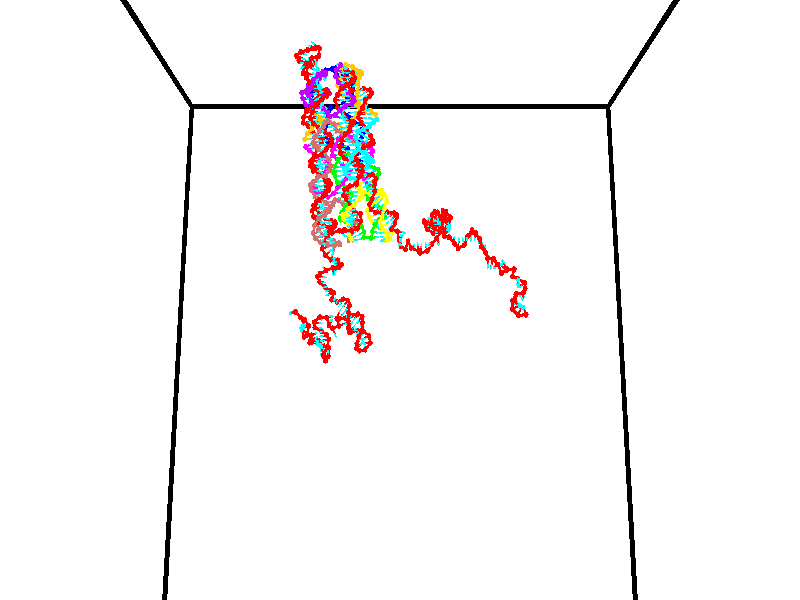 // switches for output
#declare DRAW_BASES = 1; // possible values are 0, 1; only relevant for DNA ribbons
#declare DRAW_BASES_TYPE = 3; // possible values are 1, 2, 3; only relevant for DNA ribbons
#declare DRAW_FOG = 0; // set to 1 to enable fog

#include "colors.inc"

#include "transforms.inc"
background { rgb <1, 1, 1>}

#default {
   normal{
       ripples 0.25
       frequency 0.20
       turbulence 0.2
       lambda 5
   }
	finish {
		phong 0.1
		phong_size 40.
	}
}

// original window dimensions: 1024x640


// camera settings

camera {
	sky <0, 0.179814, -0.983701>
	up <0, 0.179814, -0.983701>
	right 1.6 * <1, 0, 0>
	location <35, 94.9851, 44.8844>
	look_at <35, 29.7336, 32.9568>
	direction <0, -65.2515, -11.9276>
	angle 67.0682
}


# declare cpy_camera_pos = <35, 94.9851, 44.8844>;
# if (DRAW_FOG = 1)
fog {
	fog_type 2
	up vnormalize(cpy_camera_pos)
	color rgbt<1,1,1,0.3>
	distance 1e-5
	fog_alt 3e-3
	fog_offset 56
}
# end


// LIGHTS

# declare lum = 6;
global_settings {
	ambient_light rgb lum * <0.05, 0.05, 0.05>
	max_trace_level 15
}# declare cpy_direct_light_amount = 0.25;
light_source
{	1000 * <-1, -1.16352, -0.803886>,
	rgb lum * cpy_direct_light_amount
	parallel
}

light_source
{	1000 * <1, 1.16352, 0.803886>,
	rgb lum * cpy_direct_light_amount
	parallel
}

// strand 0

// nucleotide -1

// particle -1
sphere {
	<24.507639, 35.125198, 34.960583> 0.250000
	pigment { color rgbt <1,0,0,0> }
	no_shadow
}
cylinder {
	<24.199356, 34.870331, 34.962711>,  <24.014385, 34.717411, 34.963989>, 0.100000
	pigment { color rgbt <1,0,0,0> }
	no_shadow
}
cylinder {
	<24.199356, 34.870331, 34.962711>,  <24.507639, 35.125198, 34.960583>, 0.100000
	pigment { color rgbt <1,0,0,0> }
	no_shadow
}

// particle -1
sphere {
	<24.199356, 34.870331, 34.962711> 0.100000
	pigment { color rgbt <1,0,0,0> }
	no_shadow
}
sphere {
	0, 1
	scale<0.080000,0.200000,0.300000>
	matrix <-0.611683, 0.737494, -0.286261,
		0.178472, -0.223878, -0.958137,
		-0.770708, -0.637166, 0.005321,
		23.968143, 34.679180, 34.964306>
	pigment { color rgbt <0,1,1,0> }
	no_shadow
}
cylinder {
	<24.909410, 34.476051, 35.324409>,  <24.507639, 35.125198, 34.960583>, 0.130000
	pigment { color rgbt <1,0,0,0> }
	no_shadow
}

// nucleotide -1

// particle -1
sphere {
	<24.909410, 34.476051, 35.324409> 0.250000
	pigment { color rgbt <1,0,0,0> }
	no_shadow
}
cylinder {
	<25.093691, 34.438805, 35.677471>,  <25.204258, 34.416458, 35.889309>, 0.100000
	pigment { color rgbt <1,0,0,0> }
	no_shadow
}
cylinder {
	<25.093691, 34.438805, 35.677471>,  <24.909410, 34.476051, 35.324409>, 0.100000
	pigment { color rgbt <1,0,0,0> }
	no_shadow
}

// particle -1
sphere {
	<25.093691, 34.438805, 35.677471> 0.100000
	pigment { color rgbt <1,0,0,0> }
	no_shadow
}
sphere {
	0, 1
	scale<0.080000,0.200000,0.300000>
	matrix <-0.508030, -0.843121, 0.176217,
		0.727779, -0.529600, -0.435731,
		0.460699, -0.093118, 0.882658,
		25.231901, 34.410870, 35.942268>
	pigment { color rgbt <0,1,1,0> }
	no_shadow
}
cylinder {
	<25.212677, 33.775688, 35.389091>,  <24.909410, 34.476051, 35.324409>, 0.130000
	pigment { color rgbt <1,0,0,0> }
	no_shadow
}

// nucleotide -1

// particle -1
sphere {
	<25.212677, 33.775688, 35.389091> 0.250000
	pigment { color rgbt <1,0,0,0> }
	no_shadow
}
cylinder {
	<25.129204, 33.913712, 35.755127>,  <25.079121, 33.996525, 35.974747>, 0.100000
	pigment { color rgbt <1,0,0,0> }
	no_shadow
}
cylinder {
	<25.129204, 33.913712, 35.755127>,  <25.212677, 33.775688, 35.389091>, 0.100000
	pigment { color rgbt <1,0,0,0> }
	no_shadow
}

// particle -1
sphere {
	<25.129204, 33.913712, 35.755127> 0.100000
	pigment { color rgbt <1,0,0,0> }
	no_shadow
}
sphere {
	0, 1
	scale<0.080000,0.200000,0.300000>
	matrix <-0.158434, -0.935255, 0.316538,
		0.965065, -0.078924, 0.249842,
		-0.208684, 0.345063, 0.915086,
		25.066599, 34.017231, 36.029652>
	pigment { color rgbt <0,1,1,0> }
	no_shadow
}
cylinder {
	<25.587549, 33.407753, 35.884438>,  <25.212677, 33.775688, 35.389091>, 0.130000
	pigment { color rgbt <1,0,0,0> }
	no_shadow
}

// nucleotide -1

// particle -1
sphere {
	<25.587549, 33.407753, 35.884438> 0.250000
	pigment { color rgbt <1,0,0,0> }
	no_shadow
}
cylinder {
	<25.240189, 33.550667, 36.021976>,  <25.031773, 33.636417, 36.104500>, 0.100000
	pigment { color rgbt <1,0,0,0> }
	no_shadow
}
cylinder {
	<25.240189, 33.550667, 36.021976>,  <25.587549, 33.407753, 35.884438>, 0.100000
	pigment { color rgbt <1,0,0,0> }
	no_shadow
}

// particle -1
sphere {
	<25.240189, 33.550667, 36.021976> 0.100000
	pigment { color rgbt <1,0,0,0> }
	no_shadow
}
sphere {
	0, 1
	scale<0.080000,0.200000,0.300000>
	matrix <-0.300217, -0.930717, 0.208891,
		0.394655, 0.078173, 0.915498,
		-0.868399, 0.357288, 0.343843,
		24.979670, 33.657852, 36.125130>
	pigment { color rgbt <0,1,1,0> }
	no_shadow
}
cylinder {
	<25.454313, 33.268211, 36.578777>,  <25.587549, 33.407753, 35.884438>, 0.130000
	pigment { color rgbt <1,0,0,0> }
	no_shadow
}

// nucleotide -1

// particle -1
sphere {
	<25.454313, 33.268211, 36.578777> 0.250000
	pigment { color rgbt <1,0,0,0> }
	no_shadow
}
cylinder {
	<25.132172, 33.286007, 36.342331>,  <24.938887, 33.296684, 36.200462>, 0.100000
	pigment { color rgbt <1,0,0,0> }
	no_shadow
}
cylinder {
	<25.132172, 33.286007, 36.342331>,  <25.454313, 33.268211, 36.578777>, 0.100000
	pigment { color rgbt <1,0,0,0> }
	no_shadow
}

// particle -1
sphere {
	<25.132172, 33.286007, 36.342331> 0.100000
	pigment { color rgbt <1,0,0,0> }
	no_shadow
}
sphere {
	0, 1
	scale<0.080000,0.200000,0.300000>
	matrix <-0.201870, -0.958160, 0.202923,
		-0.557359, 0.282755, 0.780641,
		-0.805356, 0.044487, -0.591119,
		24.890564, 33.299355, 36.164993>
	pigment { color rgbt <0,1,1,0> }
	no_shadow
}
cylinder {
	<25.039225, 32.704327, 36.761505>,  <25.454313, 33.268211, 36.578777>, 0.130000
	pigment { color rgbt <1,0,0,0> }
	no_shadow
}

// nucleotide -1

// particle -1
sphere {
	<25.039225, 32.704327, 36.761505> 0.250000
	pigment { color rgbt <1,0,0,0> }
	no_shadow
}
cylinder {
	<24.895031, 32.780018, 36.396156>,  <24.808514, 32.825432, 36.176949>, 0.100000
	pigment { color rgbt <1,0,0,0> }
	no_shadow
}
cylinder {
	<24.895031, 32.780018, 36.396156>,  <25.039225, 32.704327, 36.761505>, 0.100000
	pigment { color rgbt <1,0,0,0> }
	no_shadow
}

// particle -1
sphere {
	<24.895031, 32.780018, 36.396156> 0.100000
	pigment { color rgbt <1,0,0,0> }
	no_shadow
}
sphere {
	0, 1
	scale<0.080000,0.200000,0.300000>
	matrix <-0.151649, -0.978068, -0.142776,
		-0.920355, 0.087043, 0.381275,
		-0.360486, 0.189225, -0.913370,
		24.786884, 32.836784, 36.122147>
	pigment { color rgbt <0,1,1,0> }
	no_shadow
}
cylinder {
	<25.739952, 32.517399, 36.579998>,  <25.039225, 32.704327, 36.761505>, 0.130000
	pigment { color rgbt <1,0,0,0> }
	no_shadow
}

// nucleotide -1

// particle -1
sphere {
	<25.739952, 32.517399, 36.579998> 0.250000
	pigment { color rgbt <1,0,0,0> }
	no_shadow
}
cylinder {
	<25.941774, 32.199360, 36.445393>,  <26.062868, 32.008537, 36.364632>, 0.100000
	pigment { color rgbt <1,0,0,0> }
	no_shadow
}
cylinder {
	<25.941774, 32.199360, 36.445393>,  <25.739952, 32.517399, 36.579998>, 0.100000
	pigment { color rgbt <1,0,0,0> }
	no_shadow
}

// particle -1
sphere {
	<25.941774, 32.199360, 36.445393> 0.100000
	pigment { color rgbt <1,0,0,0> }
	no_shadow
}
sphere {
	0, 1
	scale<0.080000,0.200000,0.300000>
	matrix <0.085920, -0.341584, 0.935916,
		-0.859093, -0.501136, -0.104033,
		0.504557, -0.795099, -0.336510,
		26.093142, 31.960831, 36.344440>
	pigment { color rgbt <0,1,1,0> }
	no_shadow
}
cylinder {
	<25.558405, 32.030731, 37.022167>,  <25.739952, 32.517399, 36.579998>, 0.130000
	pigment { color rgbt <1,0,0,0> }
	no_shadow
}

// nucleotide -1

// particle -1
sphere {
	<25.558405, 32.030731, 37.022167> 0.250000
	pigment { color rgbt <1,0,0,0> }
	no_shadow
}
cylinder {
	<25.861235, 31.840382, 36.843109>,  <26.042933, 31.726171, 36.735676>, 0.100000
	pigment { color rgbt <1,0,0,0> }
	no_shadow
}
cylinder {
	<25.861235, 31.840382, 36.843109>,  <25.558405, 32.030731, 37.022167>, 0.100000
	pigment { color rgbt <1,0,0,0> }
	no_shadow
}

// particle -1
sphere {
	<25.861235, 31.840382, 36.843109> 0.100000
	pigment { color rgbt <1,0,0,0> }
	no_shadow
}
sphere {
	0, 1
	scale<0.080000,0.200000,0.300000>
	matrix <0.094820, -0.597881, 0.795957,
		-0.646414, -0.645042, -0.407517,
		0.757072, -0.475877, -0.447641,
		26.088356, 31.697618, 36.708817>
	pigment { color rgbt <0,1,1,0> }
	no_shadow
}
cylinder {
	<25.437138, 31.358675, 37.092716>,  <25.558405, 32.030731, 37.022167>, 0.130000
	pigment { color rgbt <1,0,0,0> }
	no_shadow
}

// nucleotide -1

// particle -1
sphere {
	<25.437138, 31.358675, 37.092716> 0.250000
	pigment { color rgbt <1,0,0,0> }
	no_shadow
}
cylinder {
	<25.833548, 31.378290, 37.042969>,  <26.071394, 31.390059, 37.013119>, 0.100000
	pigment { color rgbt <1,0,0,0> }
	no_shadow
}
cylinder {
	<25.833548, 31.378290, 37.042969>,  <25.437138, 31.358675, 37.092716>, 0.100000
	pigment { color rgbt <1,0,0,0> }
	no_shadow
}

// particle -1
sphere {
	<25.833548, 31.378290, 37.042969> 0.100000
	pigment { color rgbt <1,0,0,0> }
	no_shadow
}
sphere {
	0, 1
	scale<0.080000,0.200000,0.300000>
	matrix <0.123220, -0.695937, 0.707452,
		-0.051863, -0.716426, -0.695733,
		0.991023, 0.049038, -0.124372,
		26.130854, 31.393002, 37.005657>
	pigment { color rgbt <0,1,1,0> }
	no_shadow
}
cylinder {
	<25.592945, 30.676172, 36.939106>,  <25.437138, 31.358675, 37.092716>, 0.130000
	pigment { color rgbt <1,0,0,0> }
	no_shadow
}

// nucleotide -1

// particle -1
sphere {
	<25.592945, 30.676172, 36.939106> 0.250000
	pigment { color rgbt <1,0,0,0> }
	no_shadow
}
cylinder {
	<25.927032, 30.864614, 37.052574>,  <26.127485, 30.977680, 37.120655>, 0.100000
	pigment { color rgbt <1,0,0,0> }
	no_shadow
}
cylinder {
	<25.927032, 30.864614, 37.052574>,  <25.592945, 30.676172, 36.939106>, 0.100000
	pigment { color rgbt <1,0,0,0> }
	no_shadow
}

// particle -1
sphere {
	<25.927032, 30.864614, 37.052574> 0.100000
	pigment { color rgbt <1,0,0,0> }
	no_shadow
}
sphere {
	0, 1
	scale<0.080000,0.200000,0.300000>
	matrix <0.289563, -0.815297, 0.501443,
		0.467506, -0.336675, -0.817366,
		0.835219, 0.471106, 0.283667,
		26.177599, 31.005947, 37.137676>
	pigment { color rgbt <0,1,1,0> }
	no_shadow
}
cylinder {
	<26.192829, 30.233015, 36.733246>,  <25.592945, 30.676172, 36.939106>, 0.130000
	pigment { color rgbt <1,0,0,0> }
	no_shadow
}

// nucleotide -1

// particle -1
sphere {
	<26.192829, 30.233015, 36.733246> 0.250000
	pigment { color rgbt <1,0,0,0> }
	no_shadow
}
cylinder {
	<26.314602, 30.472086, 37.029922>,  <26.387665, 30.615528, 37.207928>, 0.100000
	pigment { color rgbt <1,0,0,0> }
	no_shadow
}
cylinder {
	<26.314602, 30.472086, 37.029922>,  <26.192829, 30.233015, 36.733246>, 0.100000
	pigment { color rgbt <1,0,0,0> }
	no_shadow
}

// particle -1
sphere {
	<26.314602, 30.472086, 37.029922> 0.100000
	pigment { color rgbt <1,0,0,0> }
	no_shadow
}
sphere {
	0, 1
	scale<0.080000,0.200000,0.300000>
	matrix <0.291059, -0.799775, 0.525019,
		0.906977, 0.056044, -0.417435,
		0.304430, 0.597678, 0.741689,
		26.405931, 30.651390, 37.252430>
	pigment { color rgbt <0,1,1,0> }
	no_shadow
}
cylinder {
	<26.645876, 29.724962, 37.132450>,  <26.192829, 30.233015, 36.733246>, 0.130000
	pigment { color rgbt <1,0,0,0> }
	no_shadow
}

// nucleotide -1

// particle -1
sphere {
	<26.645876, 29.724962, 37.132450> 0.250000
	pigment { color rgbt <1,0,0,0> }
	no_shadow
}
cylinder {
	<26.609636, 30.030722, 37.387787>,  <26.587893, 30.214178, 37.540989>, 0.100000
	pigment { color rgbt <1,0,0,0> }
	no_shadow
}
cylinder {
	<26.609636, 30.030722, 37.387787>,  <26.645876, 29.724962, 37.132450>, 0.100000
	pigment { color rgbt <1,0,0,0> }
	no_shadow
}

// particle -1
sphere {
	<26.609636, 30.030722, 37.387787> 0.100000
	pigment { color rgbt <1,0,0,0> }
	no_shadow
}
sphere {
	0, 1
	scale<0.080000,0.200000,0.300000>
	matrix <0.323636, -0.583591, 0.744769,
		0.941834, 0.274068, -0.194514,
		-0.090600, 0.764401, 0.638344,
		26.582457, 30.260042, 37.579288>
	pigment { color rgbt <0,1,1,0> }
	no_shadow
}
cylinder {
	<27.281651, 29.781197, 37.370655>,  <26.645876, 29.724962, 37.132450>, 0.130000
	pigment { color rgbt <1,0,0,0> }
	no_shadow
}

// nucleotide -1

// particle -1
sphere {
	<27.281651, 29.781197, 37.370655> 0.250000
	pigment { color rgbt <1,0,0,0> }
	no_shadow
}
cylinder {
	<27.026735, 29.952002, 37.627258>,  <26.873787, 30.054483, 37.781219>, 0.100000
	pigment { color rgbt <1,0,0,0> }
	no_shadow
}
cylinder {
	<27.026735, 29.952002, 37.627258>,  <27.281651, 29.781197, 37.370655>, 0.100000
	pigment { color rgbt <1,0,0,0> }
	no_shadow
}

// particle -1
sphere {
	<27.026735, 29.952002, 37.627258> 0.100000
	pigment { color rgbt <1,0,0,0> }
	no_shadow
}
sphere {
	0, 1
	scale<0.080000,0.200000,0.300000>
	matrix <0.407258, -0.520083, 0.750769,
		0.654222, 0.739713, 0.157539,
		-0.637287, 0.427011, 0.641504,
		26.835548, 30.080105, 37.819710>
	pigment { color rgbt <0,1,1,0> }
	no_shadow
}
cylinder {
	<27.229836, 29.668846, 38.104725>,  <27.281651, 29.781197, 37.370655>, 0.130000
	pigment { color rgbt <1,0,0,0> }
	no_shadow
}

// nucleotide -1

// particle -1
sphere {
	<27.229836, 29.668846, 38.104725> 0.250000
	pigment { color rgbt <1,0,0,0> }
	no_shadow
}
cylinder {
	<27.236456, 30.011627, 37.898670>,  <27.240427, 30.217295, 37.775040>, 0.100000
	pigment { color rgbt <1,0,0,0> }
	no_shadow
}
cylinder {
	<27.236456, 30.011627, 37.898670>,  <27.229836, 29.668846, 38.104725>, 0.100000
	pigment { color rgbt <1,0,0,0> }
	no_shadow
}

// particle -1
sphere {
	<27.236456, 30.011627, 37.898670> 0.100000
	pigment { color rgbt <1,0,0,0> }
	no_shadow
}
sphere {
	0, 1
	scale<0.080000,0.200000,0.300000>
	matrix <-0.847614, 0.285303, 0.447385,
		0.530356, 0.429230, 0.731084,
		0.016550, 0.856950, -0.515133,
		27.241421, 30.268713, 37.744129>
	pigment { color rgbt <0,1,1,0> }
	no_shadow
}
cylinder {
	<26.944008, 30.244040, 38.561810>,  <27.229836, 29.668846, 38.104725>, 0.130000
	pigment { color rgbt <1,0,0,0> }
	no_shadow
}

// nucleotide -1

// particle -1
sphere {
	<26.944008, 30.244040, 38.561810> 0.250000
	pigment { color rgbt <1,0,0,0> }
	no_shadow
}
cylinder {
	<26.937855, 30.419746, 38.202518>,  <26.934162, 30.525171, 37.986946>, 0.100000
	pigment { color rgbt <1,0,0,0> }
	no_shadow
}
cylinder {
	<26.937855, 30.419746, 38.202518>,  <26.944008, 30.244040, 38.561810>, 0.100000
	pigment { color rgbt <1,0,0,0> }
	no_shadow
}

// particle -1
sphere {
	<26.937855, 30.419746, 38.202518> 0.100000
	pigment { color rgbt <1,0,0,0> }
	no_shadow
}
sphere {
	0, 1
	scale<0.080000,0.200000,0.300000>
	matrix <-0.735031, 0.604045, 0.307991,
		0.677859, 0.664960, 0.313585,
		-0.015382, 0.439269, -0.898224,
		26.933241, 30.551527, 37.933052>
	pigment { color rgbt <0,1,1,0> }
	no_shadow
}
cylinder {
	<27.105974, 30.971222, 38.651817>,  <26.944008, 30.244040, 38.561810>, 0.130000
	pigment { color rgbt <1,0,0,0> }
	no_shadow
}

// nucleotide -1

// particle -1
sphere {
	<27.105974, 30.971222, 38.651817> 0.250000
	pigment { color rgbt <1,0,0,0> }
	no_shadow
}
cylinder {
	<26.832005, 30.844763, 38.389236>,  <26.667624, 30.768888, 38.231689>, 0.100000
	pigment { color rgbt <1,0,0,0> }
	no_shadow
}
cylinder {
	<26.832005, 30.844763, 38.389236>,  <27.105974, 30.971222, 38.651817>, 0.100000
	pigment { color rgbt <1,0,0,0> }
	no_shadow
}

// particle -1
sphere {
	<26.832005, 30.844763, 38.389236> 0.100000
	pigment { color rgbt <1,0,0,0> }
	no_shadow
}
sphere {
	0, 1
	scale<0.080000,0.200000,0.300000>
	matrix <-0.717792, 0.447483, 0.533417,
		0.125114, 0.836547, -0.533418,
		-0.684924, -0.316146, -0.656453,
		26.626528, 30.749920, 38.192299>
	pigment { color rgbt <0,1,1,0> }
	no_shadow
}
cylinder {
	<26.908987, 31.455778, 38.132851>,  <27.105974, 30.971222, 38.651817>, 0.130000
	pigment { color rgbt <1,0,0,0> }
	no_shadow
}

// nucleotide -1

// particle -1
sphere {
	<26.908987, 31.455778, 38.132851> 0.250000
	pigment { color rgbt <1,0,0,0> }
	no_shadow
}
cylinder {
	<26.781881, 31.210775, 37.843338>,  <26.705618, 31.063774, 37.669632>, 0.100000
	pigment { color rgbt <1,0,0,0> }
	no_shadow
}
cylinder {
	<26.781881, 31.210775, 37.843338>,  <26.908987, 31.455778, 38.132851>, 0.100000
	pigment { color rgbt <1,0,0,0> }
	no_shadow
}

// particle -1
sphere {
	<26.781881, 31.210775, 37.843338> 0.100000
	pigment { color rgbt <1,0,0,0> }
	no_shadow
}
sphere {
	0, 1
	scale<0.080000,0.200000,0.300000>
	matrix <-0.053249, 0.773671, -0.631346,
		0.946673, -0.162080, -0.278462,
		-0.317766, -0.612505, -0.723783,
		26.686552, 31.027023, 37.626202>
	pigment { color rgbt <0,1,1,0> }
	no_shadow
}
cylinder {
	<27.287291, 31.618593, 37.536606>,  <26.908987, 31.455778, 38.132851>, 0.130000
	pigment { color rgbt <1,0,0,0> }
	no_shadow
}

// nucleotide -1

// particle -1
sphere {
	<27.287291, 31.618593, 37.536606> 0.250000
	pigment { color rgbt <1,0,0,0> }
	no_shadow
}
cylinder {
	<26.972916, 31.423790, 37.384224>,  <26.784290, 31.306908, 37.292793>, 0.100000
	pigment { color rgbt <1,0,0,0> }
	no_shadow
}
cylinder {
	<26.972916, 31.423790, 37.384224>,  <27.287291, 31.618593, 37.536606>, 0.100000
	pigment { color rgbt <1,0,0,0> }
	no_shadow
}

// particle -1
sphere {
	<26.972916, 31.423790, 37.384224> 0.100000
	pigment { color rgbt <1,0,0,0> }
	no_shadow
}
sphere {
	0, 1
	scale<0.080000,0.200000,0.300000>
	matrix <-0.164583, 0.758676, -0.630336,
		0.596000, -0.432706, -0.676424,
		-0.785937, -0.487008, -0.380955,
		26.737135, 31.277687, 37.269936>
	pigment { color rgbt <0,1,1,0> }
	no_shadow
}
cylinder {
	<27.468098, 31.575628, 36.819653>,  <27.287291, 31.618593, 37.536606>, 0.130000
	pigment { color rgbt <1,0,0,0> }
	no_shadow
}

// nucleotide -1

// particle -1
sphere {
	<27.468098, 31.575628, 36.819653> 0.250000
	pigment { color rgbt <1,0,0,0> }
	no_shadow
}
cylinder {
	<27.079088, 31.501165, 36.875568>,  <26.845682, 31.456488, 36.909119>, 0.100000
	pigment { color rgbt <1,0,0,0> }
	no_shadow
}
cylinder {
	<27.079088, 31.501165, 36.875568>,  <27.468098, 31.575628, 36.819653>, 0.100000
	pigment { color rgbt <1,0,0,0> }
	no_shadow
}

// particle -1
sphere {
	<27.079088, 31.501165, 36.875568> 0.100000
	pigment { color rgbt <1,0,0,0> }
	no_shadow
}
sphere {
	0, 1
	scale<0.080000,0.200000,0.300000>
	matrix <-0.212126, 0.461279, -0.861524,
		0.095896, -0.867507, -0.488094,
		-0.972525, -0.186155, 0.139786,
		26.787331, 31.445318, 36.917503>
	pigment { color rgbt <0,1,1,0> }
	no_shadow
}
cylinder {
	<27.194006, 31.044516, 36.349941>,  <27.468098, 31.575628, 36.819653>, 0.130000
	pigment { color rgbt <1,0,0,0> }
	no_shadow
}

// nucleotide -1

// particle -1
sphere {
	<27.194006, 31.044516, 36.349941> 0.250000
	pigment { color rgbt <1,0,0,0> }
	no_shadow
}
cylinder {
	<26.905708, 31.303112, 36.450001>,  <26.732729, 31.458269, 36.510036>, 0.100000
	pigment { color rgbt <1,0,0,0> }
	no_shadow
}
cylinder {
	<26.905708, 31.303112, 36.450001>,  <27.194006, 31.044516, 36.349941>, 0.100000
	pigment { color rgbt <1,0,0,0> }
	no_shadow
}

// particle -1
sphere {
	<26.905708, 31.303112, 36.450001> 0.100000
	pigment { color rgbt <1,0,0,0> }
	no_shadow
}
sphere {
	0, 1
	scale<0.080000,0.200000,0.300000>
	matrix <-0.104909, 0.254976, -0.961239,
		-0.685215, -0.719052, -0.115950,
		-0.720746, 0.646492, 0.250149,
		26.689486, 31.497059, 36.525043>
	pigment { color rgbt <0,1,1,0> }
	no_shadow
}
cylinder {
	<26.588554, 30.975508, 36.020195>,  <27.194006, 31.044516, 36.349941>, 0.130000
	pigment { color rgbt <1,0,0,0> }
	no_shadow
}

// nucleotide -1

// particle -1
sphere {
	<26.588554, 30.975508, 36.020195> 0.250000
	pigment { color rgbt <1,0,0,0> }
	no_shadow
}
cylinder {
	<26.618000, 31.363689, 36.112106>,  <26.635668, 31.596598, 36.167255>, 0.100000
	pigment { color rgbt <1,0,0,0> }
	no_shadow
}
cylinder {
	<26.618000, 31.363689, 36.112106>,  <26.588554, 30.975508, 36.020195>, 0.100000
	pigment { color rgbt <1,0,0,0> }
	no_shadow
}

// particle -1
sphere {
	<26.618000, 31.363689, 36.112106> 0.100000
	pigment { color rgbt <1,0,0,0> }
	no_shadow
}
sphere {
	0, 1
	scale<0.080000,0.200000,0.300000>
	matrix <-0.081852, 0.235510, -0.968419,
		-0.993922, 0.052482, 0.096771,
		0.073615, 0.970454, 0.229783,
		26.640085, 31.654825, 36.181042>
	pigment { color rgbt <0,1,1,0> }
	no_shadow
}
cylinder {
	<25.915951, 31.242704, 35.725197>,  <26.588554, 30.975508, 36.020195>, 0.130000
	pigment { color rgbt <1,0,0,0> }
	no_shadow
}

// nucleotide -1

// particle -1
sphere {
	<25.915951, 31.242704, 35.725197> 0.250000
	pigment { color rgbt <1,0,0,0> }
	no_shadow
}
cylinder {
	<26.273529, 31.417627, 35.764431>,  <26.488077, 31.522581, 35.787971>, 0.100000
	pigment { color rgbt <1,0,0,0> }
	no_shadow
}
cylinder {
	<26.273529, 31.417627, 35.764431>,  <25.915951, 31.242704, 35.725197>, 0.100000
	pigment { color rgbt <1,0,0,0> }
	no_shadow
}

// particle -1
sphere {
	<26.273529, 31.417627, 35.764431> 0.100000
	pigment { color rgbt <1,0,0,0> }
	no_shadow
}
sphere {
	0, 1
	scale<0.080000,0.200000,0.300000>
	matrix <0.115790, -0.013939, -0.993176,
		-0.432956, 0.899204, -0.063096,
		0.893947, 0.437308, 0.098084,
		26.541714, 31.548820, 35.793858>
	pigment { color rgbt <0,1,1,0> }
	no_shadow
}
cylinder {
	<25.957315, 31.933273, 35.341717>,  <25.915951, 31.242704, 35.725197>, 0.130000
	pigment { color rgbt <1,0,0,0> }
	no_shadow
}

// nucleotide -1

// particle -1
sphere {
	<25.957315, 31.933273, 35.341717> 0.250000
	pigment { color rgbt <1,0,0,0> }
	no_shadow
}
cylinder {
	<26.283800, 31.703743, 35.368614>,  <26.479691, 31.566025, 35.384754>, 0.100000
	pigment { color rgbt <1,0,0,0> }
	no_shadow
}
cylinder {
	<26.283800, 31.703743, 35.368614>,  <25.957315, 31.933273, 35.341717>, 0.100000
	pigment { color rgbt <1,0,0,0> }
	no_shadow
}

// particle -1
sphere {
	<26.283800, 31.703743, 35.368614> 0.100000
	pigment { color rgbt <1,0,0,0> }
	no_shadow
}
sphere {
	0, 1
	scale<0.080000,0.200000,0.300000>
	matrix <0.058770, -0.033326, -0.997715,
		0.574754, 0.818300, 0.006523,
		0.816213, -0.573825, 0.067246,
		26.528664, 31.531595, 35.388786>
	pigment { color rgbt <0,1,1,0> }
	no_shadow
}
cylinder {
	<26.548349, 32.164036, 34.917610>,  <25.957315, 31.933273, 35.341717>, 0.130000
	pigment { color rgbt <1,0,0,0> }
	no_shadow
}

// nucleotide -1

// particle -1
sphere {
	<26.548349, 32.164036, 34.917610> 0.250000
	pigment { color rgbt <1,0,0,0> }
	no_shadow
}
cylinder {
	<26.565260, 31.767897, 34.970417>,  <26.575407, 31.530214, 35.002102>, 0.100000
	pigment { color rgbt <1,0,0,0> }
	no_shadow
}
cylinder {
	<26.565260, 31.767897, 34.970417>,  <26.548349, 32.164036, 34.917610>, 0.100000
	pigment { color rgbt <1,0,0,0> }
	no_shadow
}

// particle -1
sphere {
	<26.565260, 31.767897, 34.970417> 0.100000
	pigment { color rgbt <1,0,0,0> }
	no_shadow
}
sphere {
	0, 1
	scale<0.080000,0.200000,0.300000>
	matrix <-0.012064, -0.132635, -0.991092,
		0.999033, 0.040310, -0.017555,
		0.042279, -0.990345, 0.132020,
		26.577944, 31.470793, 35.010025>
	pigment { color rgbt <0,1,1,0> }
	no_shadow
}
cylinder {
	<27.228752, 31.861919, 34.917179>,  <26.548349, 32.164036, 34.917610>, 0.130000
	pigment { color rgbt <1,0,0,0> }
	no_shadow
}

// nucleotide -1

// particle -1
sphere {
	<27.228752, 31.861919, 34.917179> 0.250000
	pigment { color rgbt <1,0,0,0> }
	no_shadow
}
cylinder {
	<27.548710, 32.101326, 34.899532>,  <27.740685, 32.244968, 34.888947>, 0.100000
	pigment { color rgbt <1,0,0,0> }
	no_shadow
}
cylinder {
	<27.548710, 32.101326, 34.899532>,  <27.228752, 31.861919, 34.917179>, 0.100000
	pigment { color rgbt <1,0,0,0> }
	no_shadow
}

// particle -1
sphere {
	<27.548710, 32.101326, 34.899532> 0.100000
	pigment { color rgbt <1,0,0,0> }
	no_shadow
}
sphere {
	0, 1
	scale<0.080000,0.200000,0.300000>
	matrix <-0.219636, 0.360358, 0.906588,
		0.558506, -0.715485, 0.419704,
		0.799895, 0.598517, -0.044115,
		27.788679, 32.280880, 34.886299>
	pigment { color rgbt <0,1,1,0> }
	no_shadow
}
cylinder {
	<27.499063, 31.772203, 35.610218>,  <27.228752, 31.861919, 34.917179>, 0.130000
	pigment { color rgbt <1,0,0,0> }
	no_shadow
}

// nucleotide -1

// particle -1
sphere {
	<27.499063, 31.772203, 35.610218> 0.250000
	pigment { color rgbt <1,0,0,0> }
	no_shadow
}
cylinder {
	<27.661564, 32.090714, 35.430927>,  <27.759064, 32.281818, 35.323353>, 0.100000
	pigment { color rgbt <1,0,0,0> }
	no_shadow
}
cylinder {
	<27.661564, 32.090714, 35.430927>,  <27.499063, 31.772203, 35.610218>, 0.100000
	pigment { color rgbt <1,0,0,0> }
	no_shadow
}

// particle -1
sphere {
	<27.661564, 32.090714, 35.430927> 0.100000
	pigment { color rgbt <1,0,0,0> }
	no_shadow
}
sphere {
	0, 1
	scale<0.080000,0.200000,0.300000>
	matrix <0.015957, 0.484269, 0.874773,
		0.913623, -0.362528, 0.184027,
		0.406248, 0.796277, -0.448225,
		27.783438, 32.329597, 35.296459>
	pigment { color rgbt <0,1,1,0> }
	no_shadow
}
cylinder {
	<27.778051, 31.093067, 35.763874>,  <27.499063, 31.772203, 35.610218>, 0.130000
	pigment { color rgbt <1,0,0,0> }
	no_shadow
}

// nucleotide -1

// particle -1
sphere {
	<27.778051, 31.093067, 35.763874> 0.250000
	pigment { color rgbt <1,0,0,0> }
	no_shadow
}
cylinder {
	<27.937910, 30.897247, 36.073875>,  <28.033825, 30.779757, 36.259876>, 0.100000
	pigment { color rgbt <1,0,0,0> }
	no_shadow
}
cylinder {
	<27.937910, 30.897247, 36.073875>,  <27.778051, 31.093067, 35.763874>, 0.100000
	pigment { color rgbt <1,0,0,0> }
	no_shadow
}

// particle -1
sphere {
	<27.937910, 30.897247, 36.073875> 0.100000
	pigment { color rgbt <1,0,0,0> }
	no_shadow
}
sphere {
	0, 1
	scale<0.080000,0.200000,0.300000>
	matrix <-0.897858, -0.038651, 0.438585,
		-0.184754, -0.871119, -0.454992,
		0.399646, -0.489549, 0.775000,
		28.057804, 30.750383, 36.306377>
	pigment { color rgbt <0,1,1,0> }
	no_shadow
}
cylinder {
	<28.510170, 31.339098, 35.600807>,  <27.778051, 31.093067, 35.763874>, 0.130000
	pigment { color rgbt <1,0,0,0> }
	no_shadow
}

// nucleotide -1

// particle -1
sphere {
	<28.510170, 31.339098, 35.600807> 0.250000
	pigment { color rgbt <1,0,0,0> }
	no_shadow
}
cylinder {
	<28.885201, 31.305759, 35.465748>,  <29.110218, 31.285757, 35.384712>, 0.100000
	pigment { color rgbt <1,0,0,0> }
	no_shadow
}
cylinder {
	<28.885201, 31.305759, 35.465748>,  <28.510170, 31.339098, 35.600807>, 0.100000
	pigment { color rgbt <1,0,0,0> }
	no_shadow
}

// particle -1
sphere {
	<28.885201, 31.305759, 35.465748> 0.100000
	pigment { color rgbt <1,0,0,0> }
	no_shadow
}
sphere {
	0, 1
	scale<0.080000,0.200000,0.300000>
	matrix <0.188415, -0.694312, 0.694572,
		-0.292321, -0.714832, -0.635266,
		0.937575, -0.083344, -0.337647,
		29.166473, 31.280756, 35.364452>
	pigment { color rgbt <0,1,1,0> }
	no_shadow
}
cylinder {
	<28.271278, 31.531305, 34.941898>,  <28.510170, 31.339098, 35.600807>, 0.130000
	pigment { color rgbt <1,0,0,0> }
	no_shadow
}

// nucleotide -1

// particle -1
sphere {
	<28.271278, 31.531305, 34.941898> 0.250000
	pigment { color rgbt <1,0,0,0> }
	no_shadow
}
cylinder {
	<28.419855, 31.447580, 34.580078>,  <28.509001, 31.397345, 34.362984>, 0.100000
	pigment { color rgbt <1,0,0,0> }
	no_shadow
}
cylinder {
	<28.419855, 31.447580, 34.580078>,  <28.271278, 31.531305, 34.941898>, 0.100000
	pigment { color rgbt <1,0,0,0> }
	no_shadow
}

// particle -1
sphere {
	<28.419855, 31.447580, 34.580078> 0.100000
	pigment { color rgbt <1,0,0,0> }
	no_shadow
}
sphere {
	0, 1
	scale<0.080000,0.200000,0.300000>
	matrix <0.849559, -0.316395, 0.422071,
		-0.374542, -0.925247, 0.060304,
		0.371440, -0.209315, -0.904555,
		28.531288, 31.384787, 34.308712>
	pigment { color rgbt <0,1,1,0> }
	no_shadow
}
cylinder {
	<28.463583, 30.824263, 34.891888>,  <28.271278, 31.531305, 34.941898>, 0.130000
	pigment { color rgbt <1,0,0,0> }
	no_shadow
}

// nucleotide -1

// particle -1
sphere {
	<28.463583, 30.824263, 34.891888> 0.250000
	pigment { color rgbt <1,0,0,0> }
	no_shadow
}
cylinder {
	<28.705364, 31.066614, 34.684986>,  <28.850433, 31.212025, 34.560844>, 0.100000
	pigment { color rgbt <1,0,0,0> }
	no_shadow
}
cylinder {
	<28.705364, 31.066614, 34.684986>,  <28.463583, 30.824263, 34.891888>, 0.100000
	pigment { color rgbt <1,0,0,0> }
	no_shadow
}

// particle -1
sphere {
	<28.705364, 31.066614, 34.684986> 0.100000
	pigment { color rgbt <1,0,0,0> }
	no_shadow
}
sphere {
	0, 1
	scale<0.080000,0.200000,0.300000>
	matrix <0.772823, -0.288383, 0.565314,
		0.193347, -0.741448, -0.642551,
		0.604452, 0.605880, -0.517250,
		28.886700, 31.248379, 34.529812>
	pigment { color rgbt <0,1,1,0> }
	no_shadow
}
cylinder {
	<29.082066, 30.411676, 34.745674>,  <28.463583, 30.824263, 34.891888>, 0.130000
	pigment { color rgbt <1,0,0,0> }
	no_shadow
}

// nucleotide -1

// particle -1
sphere {
	<29.082066, 30.411676, 34.745674> 0.250000
	pigment { color rgbt <1,0,0,0> }
	no_shadow
}
cylinder {
	<29.208529, 30.786806, 34.688366>,  <29.284407, 31.011885, 34.653980>, 0.100000
	pigment { color rgbt <1,0,0,0> }
	no_shadow
}
cylinder {
	<29.208529, 30.786806, 34.688366>,  <29.082066, 30.411676, 34.745674>, 0.100000
	pigment { color rgbt <1,0,0,0> }
	no_shadow
}

// particle -1
sphere {
	<29.208529, 30.786806, 34.688366> 0.100000
	pigment { color rgbt <1,0,0,0> }
	no_shadow
}
sphere {
	0, 1
	scale<0.080000,0.200000,0.300000>
	matrix <0.874308, -0.229396, 0.427741,
		0.368280, -0.260499, -0.892474,
		0.316156, 0.937826, -0.143274,
		29.303375, 31.068153, 34.645382>
	pigment { color rgbt <0,1,1,0> }
	no_shadow
}
cylinder {
	<29.745863, 30.330730, 34.473728>,  <29.082066, 30.411676, 34.745674>, 0.130000
	pigment { color rgbt <1,0,0,0> }
	no_shadow
}

// nucleotide -1

// particle -1
sphere {
	<29.745863, 30.330730, 34.473728> 0.250000
	pigment { color rgbt <1,0,0,0> }
	no_shadow
}
cylinder {
	<29.732950, 30.704638, 34.615246>,  <29.725203, 30.928982, 34.700157>, 0.100000
	pigment { color rgbt <1,0,0,0> }
	no_shadow
}
cylinder {
	<29.732950, 30.704638, 34.615246>,  <29.745863, 30.330730, 34.473728>, 0.100000
	pigment { color rgbt <1,0,0,0> }
	no_shadow
}

// particle -1
sphere {
	<29.732950, 30.704638, 34.615246> 0.100000
	pigment { color rgbt <1,0,0,0> }
	no_shadow
}
sphere {
	0, 1
	scale<0.080000,0.200000,0.300000>
	matrix <0.813503, -0.181076, 0.552652,
		0.580664, 0.305655, -0.754589,
		-0.032283, 0.934766, 0.353796,
		29.723265, 30.985067, 34.721386>
	pigment { color rgbt <0,1,1,0> }
	no_shadow
}
cylinder {
	<30.463869, 30.638304, 34.403637>,  <29.745863, 30.330730, 34.473728>, 0.130000
	pigment { color rgbt <1,0,0,0> }
	no_shadow
}

// nucleotide -1

// particle -1
sphere {
	<30.463869, 30.638304, 34.403637> 0.250000
	pigment { color rgbt <1,0,0,0> }
	no_shadow
}
cylinder {
	<30.267805, 30.825197, 34.697968>,  <30.150166, 30.937332, 34.874565>, 0.100000
	pigment { color rgbt <1,0,0,0> }
	no_shadow
}
cylinder {
	<30.267805, 30.825197, 34.697968>,  <30.463869, 30.638304, 34.403637>, 0.100000
	pigment { color rgbt <1,0,0,0> }
	no_shadow
}

// particle -1
sphere {
	<30.267805, 30.825197, 34.697968> 0.100000
	pigment { color rgbt <1,0,0,0> }
	no_shadow
}
sphere {
	0, 1
	scale<0.080000,0.200000,0.300000>
	matrix <0.783464, -0.133805, 0.606861,
		0.382001, 0.873951, -0.300473,
		-0.490162, 0.467232, 0.735823,
		30.120756, 30.965366, 34.918713>
	pigment { color rgbt <0,1,1,0> }
	no_shadow
}
cylinder {
	<30.959341, 31.097912, 34.698761>,  <30.463869, 30.638304, 34.403637>, 0.130000
	pigment { color rgbt <1,0,0,0> }
	no_shadow
}

// nucleotide -1

// particle -1
sphere {
	<30.959341, 31.097912, 34.698761> 0.250000
	pigment { color rgbt <1,0,0,0> }
	no_shadow
}
cylinder {
	<30.682034, 31.050947, 34.983181>,  <30.515650, 31.022768, 35.153835>, 0.100000
	pigment { color rgbt <1,0,0,0> }
	no_shadow
}
cylinder {
	<30.682034, 31.050947, 34.983181>,  <30.959341, 31.097912, 34.698761>, 0.100000
	pigment { color rgbt <1,0,0,0> }
	no_shadow
}

// particle -1
sphere {
	<30.682034, 31.050947, 34.983181> 0.100000
	pigment { color rgbt <1,0,0,0> }
	no_shadow
}
sphere {
	0, 1
	scale<0.080000,0.200000,0.300000>
	matrix <0.711779, 0.043038, 0.701083,
		-0.112917, 0.992150, 0.053733,
		-0.693268, -0.117410, 0.711052,
		30.474052, 31.015724, 35.196495>
	pigment { color rgbt <0,1,1,0> }
	no_shadow
}
cylinder {
	<31.014875, 31.675062, 35.338356>,  <30.959341, 31.097912, 34.698761>, 0.130000
	pigment { color rgbt <1,0,0,0> }
	no_shadow
}

// nucleotide -1

// particle -1
sphere {
	<31.014875, 31.675062, 35.338356> 0.250000
	pigment { color rgbt <1,0,0,0> }
	no_shadow
}
cylinder {
	<30.896358, 31.295235, 35.379406>,  <30.825249, 31.067339, 35.404037>, 0.100000
	pigment { color rgbt <1,0,0,0> }
	no_shadow
}
cylinder {
	<30.896358, 31.295235, 35.379406>,  <31.014875, 31.675062, 35.338356>, 0.100000
	pigment { color rgbt <1,0,0,0> }
	no_shadow
}

// particle -1
sphere {
	<30.896358, 31.295235, 35.379406> 0.100000
	pigment { color rgbt <1,0,0,0> }
	no_shadow
}
sphere {
	0, 1
	scale<0.080000,0.200000,0.300000>
	matrix <0.907917, -0.246674, 0.338879,
		-0.296473, 0.193583, 0.935216,
		-0.296294, -0.949567, 0.102625,
		30.807470, 31.010365, 35.410194>
	pigment { color rgbt <0,1,1,0> }
	no_shadow
}
cylinder {
	<31.001230, 31.697620, 36.009933>,  <31.014875, 31.675062, 35.338356>, 0.130000
	pigment { color rgbt <1,0,0,0> }
	no_shadow
}

// nucleotide -1

// particle -1
sphere {
	<31.001230, 31.697620, 36.009933> 0.250000
	pigment { color rgbt <1,0,0,0> }
	no_shadow
}
cylinder {
	<30.631817, 31.545692, 35.988686>,  <30.410168, 31.454536, 35.975937>, 0.100000
	pigment { color rgbt <1,0,0,0> }
	no_shadow
}
cylinder {
	<30.631817, 31.545692, 35.988686>,  <31.001230, 31.697620, 36.009933>, 0.100000
	pigment { color rgbt <1,0,0,0> }
	no_shadow
}

// particle -1
sphere {
	<30.631817, 31.545692, 35.988686> 0.100000
	pigment { color rgbt <1,0,0,0> }
	no_shadow
}
sphere {
	0, 1
	scale<0.080000,0.200000,0.300000>
	matrix <0.181679, -0.555252, 0.811596,
		-0.337752, 0.739887, 0.581800,
		-0.923535, -0.379819, -0.053116,
		30.354757, 31.431747, 35.972752>
	pigment { color rgbt <0,1,1,0> }
	no_shadow
}
cylinder {
	<30.650253, 31.780859, 36.602722>,  <31.001230, 31.697620, 36.009933>, 0.130000
	pigment { color rgbt <1,0,0,0> }
	no_shadow
}

// nucleotide -1

// particle -1
sphere {
	<30.650253, 31.780859, 36.602722> 0.250000
	pigment { color rgbt <1,0,0,0> }
	no_shadow
}
cylinder {
	<30.553545, 31.417883, 36.465263>,  <30.495520, 31.200096, 36.382786>, 0.100000
	pigment { color rgbt <1,0,0,0> }
	no_shadow
}
cylinder {
	<30.553545, 31.417883, 36.465263>,  <30.650253, 31.780859, 36.602722>, 0.100000
	pigment { color rgbt <1,0,0,0> }
	no_shadow
}

// particle -1
sphere {
	<30.553545, 31.417883, 36.465263> 0.100000
	pigment { color rgbt <1,0,0,0> }
	no_shadow
}
sphere {
	0, 1
	scale<0.080000,0.200000,0.300000>
	matrix <0.183138, -0.390465, 0.902218,
		-0.952894, 0.155194, 0.260590,
		-0.241771, -0.907443, -0.343650,
		30.481014, 31.145651, 36.362167>
	pigment { color rgbt <0,1,1,0> }
	no_shadow
}
cylinder {
	<30.428213, 31.406773, 37.197598>,  <30.650253, 31.780859, 36.602722>, 0.130000
	pigment { color rgbt <1,0,0,0> }
	no_shadow
}

// nucleotide -1

// particle -1
sphere {
	<30.428213, 31.406773, 37.197598> 0.250000
	pigment { color rgbt <1,0,0,0> }
	no_shadow
}
cylinder {
	<30.583273, 31.139181, 36.943920>,  <30.676310, 30.978626, 36.791714>, 0.100000
	pigment { color rgbt <1,0,0,0> }
	no_shadow
}
cylinder {
	<30.583273, 31.139181, 36.943920>,  <30.428213, 31.406773, 37.197598>, 0.100000
	pigment { color rgbt <1,0,0,0> }
	no_shadow
}

// particle -1
sphere {
	<30.583273, 31.139181, 36.943920> 0.100000
	pigment { color rgbt <1,0,0,0> }
	no_shadow
}
sphere {
	0, 1
	scale<0.080000,0.200000,0.300000>
	matrix <0.475889, -0.443977, 0.759219,
		-0.789467, -0.596114, 0.146252,
		0.387648, -0.668978, -0.634190,
		30.699568, 30.938488, 36.753662>
	pigment { color rgbt <0,1,1,0> }
	no_shadow
}
cylinder {
	<30.341242, 30.734751, 37.525955>,  <30.428213, 31.406773, 37.197598>, 0.130000
	pigment { color rgbt <1,0,0,0> }
	no_shadow
}

// nucleotide -1

// particle -1
sphere {
	<30.341242, 30.734751, 37.525955> 0.250000
	pigment { color rgbt <1,0,0,0> }
	no_shadow
}
cylinder {
	<30.647373, 30.829079, 37.286400>,  <30.831051, 30.885675, 37.142666>, 0.100000
	pigment { color rgbt <1,0,0,0> }
	no_shadow
}
cylinder {
	<30.647373, 30.829079, 37.286400>,  <30.341242, 30.734751, 37.525955>, 0.100000
	pigment { color rgbt <1,0,0,0> }
	no_shadow
}

// particle -1
sphere {
	<30.647373, 30.829079, 37.286400> 0.100000
	pigment { color rgbt <1,0,0,0> }
	no_shadow
}
sphere {
	0, 1
	scale<0.080000,0.200000,0.300000>
	matrix <0.642935, -0.323700, 0.694156,
		-0.030163, -0.916301, -0.399354,
		0.765326, 0.235821, -0.598885,
		30.876970, 30.899824, 37.106735>
	pigment { color rgbt <0,1,1,0> }
	no_shadow
}
cylinder {
	<30.633650, 30.081928, 37.673084>,  <30.341242, 30.734751, 37.525955>, 0.130000
	pigment { color rgbt <1,0,0,0> }
	no_shadow
}

// nucleotide -1

// particle -1
sphere {
	<30.633650, 30.081928, 37.673084> 0.250000
	pigment { color rgbt <1,0,0,0> }
	no_shadow
}
cylinder {
	<30.949717, 29.837202, 37.658550>,  <31.139357, 29.690367, 37.649830>, 0.100000
	pigment { color rgbt <1,0,0,0> }
	no_shadow
}
cylinder {
	<30.949717, 29.837202, 37.658550>,  <30.633650, 30.081928, 37.673084>, 0.100000
	pigment { color rgbt <1,0,0,0> }
	no_shadow
}

// particle -1
sphere {
	<30.949717, 29.837202, 37.658550> 0.100000
	pigment { color rgbt <1,0,0,0> }
	no_shadow
}
sphere {
	0, 1
	scale<0.080000,0.200000,0.300000>
	matrix <0.168061, 0.273301, -0.947134,
		0.589400, 0.742287, 0.318775,
		0.790166, -0.611815, -0.036334,
		31.186766, 29.653658, 37.647652>
	pigment { color rgbt <0,1,1,0> }
	no_shadow
}
cylinder {
	<31.253061, 30.407509, 37.609035>,  <30.633650, 30.081928, 37.673084>, 0.130000
	pigment { color rgbt <1,0,0,0> }
	no_shadow
}

// nucleotide -1

// particle -1
sphere {
	<31.253061, 30.407509, 37.609035> 0.250000
	pigment { color rgbt <1,0,0,0> }
	no_shadow
}
cylinder {
	<31.282621, 30.050524, 37.431026>,  <31.300358, 29.836332, 37.324219>, 0.100000
	pigment { color rgbt <1,0,0,0> }
	no_shadow
}
cylinder {
	<31.282621, 30.050524, 37.431026>,  <31.253061, 30.407509, 37.609035>, 0.100000
	pigment { color rgbt <1,0,0,0> }
	no_shadow
}

// particle -1
sphere {
	<31.282621, 30.050524, 37.431026> 0.100000
	pigment { color rgbt <1,0,0,0> }
	no_shadow
}
sphere {
	0, 1
	scale<0.080000,0.200000,0.300000>
	matrix <0.000201, 0.446260, -0.894903,
		0.997265, 0.066046, 0.033159,
		0.073902, -0.892463, -0.445027,
		31.304792, 29.782785, 37.297520>
	pigment { color rgbt <0,1,1,0> }
	no_shadow
}
cylinder {
	<31.818382, 30.439398, 37.003559>,  <31.253061, 30.407509, 37.609035>, 0.130000
	pigment { color rgbt <1,0,0,0> }
	no_shadow
}

// nucleotide -1

// particle -1
sphere {
	<31.818382, 30.439398, 37.003559> 0.250000
	pigment { color rgbt <1,0,0,0> }
	no_shadow
}
cylinder {
	<31.474730, 30.234701, 37.004673>,  <31.268538, 30.111883, 37.005341>, 0.100000
	pigment { color rgbt <1,0,0,0> }
	no_shadow
}
cylinder {
	<31.474730, 30.234701, 37.004673>,  <31.818382, 30.439398, 37.003559>, 0.100000
	pigment { color rgbt <1,0,0,0> }
	no_shadow
}

// particle -1
sphere {
	<31.474730, 30.234701, 37.004673> 0.100000
	pigment { color rgbt <1,0,0,0> }
	no_shadow
}
sphere {
	0, 1
	scale<0.080000,0.200000,0.300000>
	matrix <-0.362365, 0.604492, -0.709423,
		0.361359, -0.610499, -0.704778,
		-0.859134, -0.511743, 0.002785,
		31.216990, 30.081179, 37.005508>
	pigment { color rgbt <0,1,1,0> }
	no_shadow
}
cylinder {
	<31.644636, 30.212408, 36.307430>,  <31.818382, 30.439398, 37.003559>, 0.130000
	pigment { color rgbt <1,0,0,0> }
	no_shadow
}

// nucleotide -1

// particle -1
sphere {
	<31.644636, 30.212408, 36.307430> 0.250000
	pigment { color rgbt <1,0,0,0> }
	no_shadow
}
cylinder {
	<31.291998, 30.243111, 36.493717>,  <31.080416, 30.261532, 36.605492>, 0.100000
	pigment { color rgbt <1,0,0,0> }
	no_shadow
}
cylinder {
	<31.291998, 30.243111, 36.493717>,  <31.644636, 30.212408, 36.307430>, 0.100000
	pigment { color rgbt <1,0,0,0> }
	no_shadow
}

// particle -1
sphere {
	<31.291998, 30.243111, 36.493717> 0.100000
	pigment { color rgbt <1,0,0,0> }
	no_shadow
}
sphere {
	0, 1
	scale<0.080000,0.200000,0.300000>
	matrix <-0.344780, 0.569140, -0.746462,
		-0.322359, -0.818650, -0.475287,
		-0.881596, 0.076759, 0.465722,
		31.027519, 30.266138, 36.633434>
	pigment { color rgbt <0,1,1,0> }
	no_shadow
}
cylinder {
	<31.014769, 30.020971, 35.856602>,  <31.644636, 30.212408, 36.307430>, 0.130000
	pigment { color rgbt <1,0,0,0> }
	no_shadow
}

// nucleotide -1

// particle -1
sphere {
	<31.014769, 30.020971, 35.856602> 0.250000
	pigment { color rgbt <1,0,0,0> }
	no_shadow
}
cylinder {
	<30.901928, 30.280453, 36.139332>,  <30.834223, 30.436142, 36.308971>, 0.100000
	pigment { color rgbt <1,0,0,0> }
	no_shadow
}
cylinder {
	<30.901928, 30.280453, 36.139332>,  <31.014769, 30.020971, 35.856602>, 0.100000
	pigment { color rgbt <1,0,0,0> }
	no_shadow
}

// particle -1
sphere {
	<30.901928, 30.280453, 36.139332> 0.100000
	pigment { color rgbt <1,0,0,0> }
	no_shadow
}
sphere {
	0, 1
	scale<0.080000,0.200000,0.300000>
	matrix <-0.394408, 0.593194, -0.701828,
		-0.874563, -0.476765, 0.088513,
		-0.282102, 0.648703, 0.706826,
		30.817297, 30.475063, 36.351379>
	pigment { color rgbt <0,1,1,0> }
	no_shadow
}
cylinder {
	<30.359337, 30.010939, 35.803677>,  <31.014769, 30.020971, 35.856602>, 0.130000
	pigment { color rgbt <1,0,0,0> }
	no_shadow
}

// nucleotide -1

// particle -1
sphere {
	<30.359337, 30.010939, 35.803677> 0.250000
	pigment { color rgbt <1,0,0,0> }
	no_shadow
}
cylinder {
	<30.406858, 30.359188, 35.994633>,  <30.435371, 30.568138, 36.109207>, 0.100000
	pigment { color rgbt <1,0,0,0> }
	no_shadow
}
cylinder {
	<30.406858, 30.359188, 35.994633>,  <30.359337, 30.010939, 35.803677>, 0.100000
	pigment { color rgbt <1,0,0,0> }
	no_shadow
}

// particle -1
sphere {
	<30.406858, 30.359188, 35.994633> 0.100000
	pigment { color rgbt <1,0,0,0> }
	no_shadow
}
sphere {
	0, 1
	scale<0.080000,0.200000,0.300000>
	matrix <-0.641622, 0.434245, -0.632260,
		-0.757764, -0.231189, 0.610201,
		0.118805, 0.870622, 0.477392,
		30.442499, 30.620375, 36.137852>
	pigment { color rgbt <0,1,1,0> }
	no_shadow
}
cylinder {
	<29.701347, 30.354109, 35.996902>,  <30.359337, 30.010939, 35.803677>, 0.130000
	pigment { color rgbt <1,0,0,0> }
	no_shadow
}

// nucleotide -1

// particle -1
sphere {
	<29.701347, 30.354109, 35.996902> 0.250000
	pigment { color rgbt <1,0,0,0> }
	no_shadow
}
cylinder {
	<29.992708, 30.611961, 35.904053>,  <30.167524, 30.766672, 35.848343>, 0.100000
	pigment { color rgbt <1,0,0,0> }
	no_shadow
}
cylinder {
	<29.992708, 30.611961, 35.904053>,  <29.701347, 30.354109, 35.996902>, 0.100000
	pigment { color rgbt <1,0,0,0> }
	no_shadow
}

// particle -1
sphere {
	<29.992708, 30.611961, 35.904053> 0.100000
	pigment { color rgbt <1,0,0,0> }
	no_shadow
}
sphere {
	0, 1
	scale<0.080000,0.200000,0.300000>
	matrix <-0.561019, 0.366688, -0.742157,
		-0.393301, 0.670815, 0.628747,
		0.728404, 0.644630, -0.232121,
		30.211229, 30.805351, 35.834415>
	pigment { color rgbt <0,1,1,0> }
	no_shadow
}
cylinder {
	<29.593700, 31.096632, 36.141510>,  <29.701347, 30.354109, 35.996902>, 0.130000
	pigment { color rgbt <1,0,0,0> }
	no_shadow
}

// nucleotide -1

// particle -1
sphere {
	<29.593700, 31.096632, 36.141510> 0.250000
	pigment { color rgbt <1,0,0,0> }
	no_shadow
}
cylinder {
	<29.851519, 31.041567, 35.840683>,  <30.006210, 31.008528, 35.660187>, 0.100000
	pigment { color rgbt <1,0,0,0> }
	no_shadow
}
cylinder {
	<29.851519, 31.041567, 35.840683>,  <29.593700, 31.096632, 36.141510>, 0.100000
	pigment { color rgbt <1,0,0,0> }
	no_shadow
}

// particle -1
sphere {
	<29.851519, 31.041567, 35.840683> 0.100000
	pigment { color rgbt <1,0,0,0> }
	no_shadow
}
sphere {
	0, 1
	scale<0.080000,0.200000,0.300000>
	matrix <-0.694844, 0.304924, -0.651316,
		0.318986, 0.942375, 0.100884,
		0.644546, -0.137662, -0.752070,
		30.044882, 31.000269, 35.615063>
	pigment { color rgbt <0,1,1,0> }
	no_shadow
}
cylinder {
	<29.535154, 31.684006, 35.821411>,  <29.593700, 31.096632, 36.141510>, 0.130000
	pigment { color rgbt <1,0,0,0> }
	no_shadow
}

// nucleotide -1

// particle -1
sphere {
	<29.535154, 31.684006, 35.821411> 0.250000
	pigment { color rgbt <1,0,0,0> }
	no_shadow
}
cylinder {
	<29.696758, 31.444050, 35.545177>,  <29.793720, 31.300076, 35.379436>, 0.100000
	pigment { color rgbt <1,0,0,0> }
	no_shadow
}
cylinder {
	<29.696758, 31.444050, 35.545177>,  <29.535154, 31.684006, 35.821411>, 0.100000
	pigment { color rgbt <1,0,0,0> }
	no_shadow
}

// particle -1
sphere {
	<29.696758, 31.444050, 35.545177> 0.100000
	pigment { color rgbt <1,0,0,0> }
	no_shadow
}
sphere {
	0, 1
	scale<0.080000,0.200000,0.300000>
	matrix <-0.540970, 0.452091, -0.709200,
		0.737650, 0.660109, -0.141875,
		0.404009, -0.599892, -0.690584,
		29.817961, 31.264082, 35.338001>
	pigment { color rgbt <0,1,1,0> }
	no_shadow
}
cylinder {
	<29.569860, 32.202915, 35.291073>,  <29.535154, 31.684006, 35.821411>, 0.130000
	pigment { color rgbt <1,0,0,0> }
	no_shadow
}

// nucleotide -1

// particle -1
sphere {
	<29.569860, 32.202915, 35.291073> 0.250000
	pigment { color rgbt <1,0,0,0> }
	no_shadow
}
cylinder {
	<29.605574, 31.846031, 35.113991>,  <29.627003, 31.631901, 35.007740>, 0.100000
	pigment { color rgbt <1,0,0,0> }
	no_shadow
}
cylinder {
	<29.605574, 31.846031, 35.113991>,  <29.569860, 32.202915, 35.291073>, 0.100000
	pigment { color rgbt <1,0,0,0> }
	no_shadow
}

// particle -1
sphere {
	<29.605574, 31.846031, 35.113991> 0.100000
	pigment { color rgbt <1,0,0,0> }
	no_shadow
}
sphere {
	0, 1
	scale<0.080000,0.200000,0.300000>
	matrix <-0.640361, 0.289017, -0.711622,
		0.762867, 0.347028, -0.545533,
		0.089284, -0.892211, -0.442705,
		29.632359, 31.578367, 34.981178>
	pigment { color rgbt <0,1,1,0> }
	no_shadow
}
cylinder {
	<29.582897, 32.308475, 34.546490>,  <29.569860, 32.202915, 35.291073>, 0.130000
	pigment { color rgbt <1,0,0,0> }
	no_shadow
}

// nucleotide -1

// particle -1
sphere {
	<29.582897, 32.308475, 34.546490> 0.250000
	pigment { color rgbt <1,0,0,0> }
	no_shadow
}
cylinder {
	<29.516085, 31.915739, 34.582485>,  <29.475998, 31.680098, 34.604084>, 0.100000
	pigment { color rgbt <1,0,0,0> }
	no_shadow
}
cylinder {
	<29.516085, 31.915739, 34.582485>,  <29.582897, 32.308475, 34.546490>, 0.100000
	pigment { color rgbt <1,0,0,0> }
	no_shadow
}

// particle -1
sphere {
	<29.516085, 31.915739, 34.582485> 0.100000
	pigment { color rgbt <1,0,0,0> }
	no_shadow
}
sphere {
	0, 1
	scale<0.080000,0.200000,0.300000>
	matrix <-0.669719, 0.045998, -0.741189,
		0.723587, -0.184069, -0.665237,
		-0.167030, -0.981837, 0.089991,
		29.465975, 31.621187, 34.609482>
	pigment { color rgbt <0,1,1,0> }
	no_shadow
}
cylinder {
	<29.655518, 32.071068, 33.834732>,  <29.582897, 32.308475, 34.546490>, 0.130000
	pigment { color rgbt <1,0,0,0> }
	no_shadow
}

// nucleotide -1

// particle -1
sphere {
	<29.655518, 32.071068, 33.834732> 0.250000
	pigment { color rgbt <1,0,0,0> }
	no_shadow
}
cylinder {
	<29.425798, 31.810644, 34.033249>,  <29.287968, 31.654390, 34.152359>, 0.100000
	pigment { color rgbt <1,0,0,0> }
	no_shadow
}
cylinder {
	<29.425798, 31.810644, 34.033249>,  <29.655518, 32.071068, 33.834732>, 0.100000
	pigment { color rgbt <1,0,0,0> }
	no_shadow
}

// particle -1
sphere {
	<29.425798, 31.810644, 34.033249> 0.100000
	pigment { color rgbt <1,0,0,0> }
	no_shadow
}
sphere {
	0, 1
	scale<0.080000,0.200000,0.300000>
	matrix <-0.703997, 0.083366, -0.705293,
		0.417815, -0.754434, -0.506222,
		-0.574298, -0.651061, 0.496287,
		29.253510, 31.615326, 34.182137>
	pigment { color rgbt <0,1,1,0> }
	no_shadow
}
cylinder {
	<29.429649, 31.591551, 33.348774>,  <29.655518, 32.071068, 33.834732>, 0.130000
	pigment { color rgbt <1,0,0,0> }
	no_shadow
}

// nucleotide -1

// particle -1
sphere {
	<29.429649, 31.591551, 33.348774> 0.250000
	pigment { color rgbt <1,0,0,0> }
	no_shadow
}
cylinder {
	<29.162922, 31.594486, 33.646847>,  <29.002886, 31.596247, 33.825691>, 0.100000
	pigment { color rgbt <1,0,0,0> }
	no_shadow
}
cylinder {
	<29.162922, 31.594486, 33.646847>,  <29.429649, 31.591551, 33.348774>, 0.100000
	pigment { color rgbt <1,0,0,0> }
	no_shadow
}

// particle -1
sphere {
	<29.162922, 31.594486, 33.646847> 0.100000
	pigment { color rgbt <1,0,0,0> }
	no_shadow
}
sphere {
	0, 1
	scale<0.080000,0.200000,0.300000>
	matrix <-0.726393, 0.216956, -0.652137,
		-0.166459, -0.976154, -0.139338,
		-0.666816, 0.007340, 0.745186,
		28.962877, 31.596687, 33.870403>
	pigment { color rgbt <0,1,1,0> }
	no_shadow
}
cylinder {
	<28.895798, 31.278362, 33.169800>,  <29.429649, 31.591551, 33.348774>, 0.130000
	pigment { color rgbt <1,0,0,0> }
	no_shadow
}

// nucleotide -1

// particle -1
sphere {
	<28.895798, 31.278362, 33.169800> 0.250000
	pigment { color rgbt <1,0,0,0> }
	no_shadow
}
cylinder {
	<28.735603, 31.489935, 33.469090>,  <28.639486, 31.616879, 33.648663>, 0.100000
	pigment { color rgbt <1,0,0,0> }
	no_shadow
}
cylinder {
	<28.735603, 31.489935, 33.469090>,  <28.895798, 31.278362, 33.169800>, 0.100000
	pigment { color rgbt <1,0,0,0> }
	no_shadow
}

// particle -1
sphere {
	<28.735603, 31.489935, 33.469090> 0.100000
	pigment { color rgbt <1,0,0,0> }
	no_shadow
}
sphere {
	0, 1
	scale<0.080000,0.200000,0.300000>
	matrix <-0.802870, 0.190980, -0.564736,
		-0.441603, -0.826898, 0.348177,
		-0.400484, 0.528930, 0.748228,
		28.615458, 31.648613, 33.693558>
	pigment { color rgbt <0,1,1,0> }
	no_shadow
}
cylinder {
	<28.214890, 30.967487, 33.354610>,  <28.895798, 31.278362, 33.169800>, 0.130000
	pigment { color rgbt <1,0,0,0> }
	no_shadow
}

// nucleotide -1

// particle -1
sphere {
	<28.214890, 30.967487, 33.354610> 0.250000
	pigment { color rgbt <1,0,0,0> }
	no_shadow
}
cylinder {
	<28.255424, 31.361128, 33.412949>,  <28.279745, 31.597313, 33.447952>, 0.100000
	pigment { color rgbt <1,0,0,0> }
	no_shadow
}
cylinder {
	<28.255424, 31.361128, 33.412949>,  <28.214890, 30.967487, 33.354610>, 0.100000
	pigment { color rgbt <1,0,0,0> }
	no_shadow
}

// particle -1
sphere {
	<28.255424, 31.361128, 33.412949> 0.100000
	pigment { color rgbt <1,0,0,0> }
	no_shadow
}
sphere {
	0, 1
	scale<0.080000,0.200000,0.300000>
	matrix <-0.891400, 0.154916, -0.425919,
		-0.441742, -0.086848, 0.892929,
		0.101338, 0.984103, 0.145849,
		28.285826, 31.656359, 33.456703>
	pigment { color rgbt <0,1,1,0> }
	no_shadow
}
cylinder {
	<27.674601, 31.427132, 33.257801>,  <28.214890, 30.967487, 33.354610>, 0.130000
	pigment { color rgbt <1,0,0,0> }
	no_shadow
}

// nucleotide -1

// particle -1
sphere {
	<27.674601, 31.427132, 33.257801> 0.250000
	pigment { color rgbt <1,0,0,0> }
	no_shadow
}
cylinder {
	<27.880333, 31.769033, 33.285683>,  <28.003773, 31.974174, 33.302414>, 0.100000
	pigment { color rgbt <1,0,0,0> }
	no_shadow
}
cylinder {
	<27.880333, 31.769033, 33.285683>,  <27.674601, 31.427132, 33.257801>, 0.100000
	pigment { color rgbt <1,0,0,0> }
	no_shadow
}

// particle -1
sphere {
	<27.880333, 31.769033, 33.285683> 0.100000
	pigment { color rgbt <1,0,0,0> }
	no_shadow
}
sphere {
	0, 1
	scale<0.080000,0.200000,0.300000>
	matrix <-0.721794, 0.475350, -0.503047,
		-0.463117, 0.208418, 0.861444,
		0.514331, 0.854754, 0.069708,
		28.034632, 32.025459, 33.306595>
	pigment { color rgbt <0,1,1,0> }
	no_shadow
}
cylinder {
	<27.857412, 31.115093, 32.545013>,  <27.674601, 31.427132, 33.257801>, 0.130000
	pigment { color rgbt <1,0,0,0> }
	no_shadow
}

// nucleotide -1

// particle -1
sphere {
	<27.857412, 31.115093, 32.545013> 0.250000
	pigment { color rgbt <1,0,0,0> }
	no_shadow
}
cylinder {
	<27.474758, 31.101568, 32.660740>,  <27.245165, 31.093452, 32.730175>, 0.100000
	pigment { color rgbt <1,0,0,0> }
	no_shadow
}
cylinder {
	<27.474758, 31.101568, 32.660740>,  <27.857412, 31.115093, 32.545013>, 0.100000
	pigment { color rgbt <1,0,0,0> }
	no_shadow
}

// particle -1
sphere {
	<27.474758, 31.101568, 32.660740> 0.100000
	pigment { color rgbt <1,0,0,0> }
	no_shadow
}
sphere {
	0, 1
	scale<0.080000,0.200000,0.300000>
	matrix <-0.290481, 0.184614, -0.938903,
		-0.021665, -0.982229, -0.186431,
		-0.956636, -0.033813, 0.289318,
		27.187767, 31.091423, 32.747536>
	pigment { color rgbt <0,1,1,0> }
	no_shadow
}
cylinder {
	<27.499035, 30.476170, 32.275379>,  <27.857412, 31.115093, 32.545013>, 0.130000
	pigment { color rgbt <1,0,0,0> }
	no_shadow
}

// nucleotide -1

// particle -1
sphere {
	<27.499035, 30.476170, 32.275379> 0.250000
	pigment { color rgbt <1,0,0,0> }
	no_shadow
}
cylinder {
	<27.257221, 30.790258, 32.328995>,  <27.112133, 30.978712, 32.361164>, 0.100000
	pigment { color rgbt <1,0,0,0> }
	no_shadow
}
cylinder {
	<27.257221, 30.790258, 32.328995>,  <27.499035, 30.476170, 32.275379>, 0.100000
	pigment { color rgbt <1,0,0,0> }
	no_shadow
}

// particle -1
sphere {
	<27.257221, 30.790258, 32.328995> 0.100000
	pigment { color rgbt <1,0,0,0> }
	no_shadow
}
sphere {
	0, 1
	scale<0.080000,0.200000,0.300000>
	matrix <-0.090342, 0.099604, -0.990917,
		-0.791441, -0.611151, 0.010725,
		-0.604532, 0.785222, 0.134043,
		27.075861, 31.025826, 32.369209>
	pigment { color rgbt <0,1,1,0> }
	no_shadow
}
cylinder {
	<26.802147, 30.413078, 31.877960>,  <27.499035, 30.476170, 32.275379>, 0.130000
	pigment { color rgbt <1,0,0,0> }
	no_shadow
}

// nucleotide -1

// particle -1
sphere {
	<26.802147, 30.413078, 31.877960> 0.250000
	pigment { color rgbt <1,0,0,0> }
	no_shadow
}
cylinder {
	<26.867653, 30.798100, 31.964376>,  <26.906958, 31.029112, 32.016228>, 0.100000
	pigment { color rgbt <1,0,0,0> }
	no_shadow
}
cylinder {
	<26.867653, 30.798100, 31.964376>,  <26.802147, 30.413078, 31.877960>, 0.100000
	pigment { color rgbt <1,0,0,0> }
	no_shadow
}

// particle -1
sphere {
	<26.867653, 30.798100, 31.964376> 0.100000
	pigment { color rgbt <1,0,0,0> }
	no_shadow
}
sphere {
	0, 1
	scale<0.080000,0.200000,0.300000>
	matrix <-0.188033, 0.245439, -0.951001,
		-0.968413, 0.115119, 0.221187,
		0.163766, 0.962552, 0.216040,
		26.916782, 31.086864, 32.029190>
	pigment { color rgbt <0,1,1,0> }
	no_shadow
}
cylinder {
	<26.256044, 30.784208, 31.484674>,  <26.802147, 30.413078, 31.877960>, 0.130000
	pigment { color rgbt <1,0,0,0> }
	no_shadow
}

// nucleotide -1

// particle -1
sphere {
	<26.256044, 30.784208, 31.484674> 0.250000
	pigment { color rgbt <1,0,0,0> }
	no_shadow
}
cylinder {
	<26.540834, 31.051319, 31.571545>,  <26.711708, 31.211586, 31.623667>, 0.100000
	pigment { color rgbt <1,0,0,0> }
	no_shadow
}
cylinder {
	<26.540834, 31.051319, 31.571545>,  <26.256044, 30.784208, 31.484674>, 0.100000
	pigment { color rgbt <1,0,0,0> }
	no_shadow
}

// particle -1
sphere {
	<26.540834, 31.051319, 31.571545> 0.100000
	pigment { color rgbt <1,0,0,0> }
	no_shadow
}
sphere {
	0, 1
	scale<0.080000,0.200000,0.300000>
	matrix <0.010601, 0.299017, -0.954189,
		-0.702123, 0.681663, 0.205814,
		0.711977, 0.667776, 0.217173,
		26.754427, 31.251652, 31.636696>
	pigment { color rgbt <0,1,1,0> }
	no_shadow
}
cylinder {
	<26.094345, 31.457790, 31.133087>,  <26.256044, 30.784208, 31.484674>, 0.130000
	pigment { color rgbt <1,0,0,0> }
	no_shadow
}

// nucleotide -1

// particle -1
sphere {
	<26.094345, 31.457790, 31.133087> 0.250000
	pigment { color rgbt <1,0,0,0> }
	no_shadow
}
cylinder {
	<26.492533, 31.458454, 31.171122>,  <26.731445, 31.458853, 31.193941>, 0.100000
	pigment { color rgbt <1,0,0,0> }
	no_shadow
}
cylinder {
	<26.492533, 31.458454, 31.171122>,  <26.094345, 31.457790, 31.133087>, 0.100000
	pigment { color rgbt <1,0,0,0> }
	no_shadow
}

// particle -1
sphere {
	<26.492533, 31.458454, 31.171122> 0.100000
	pigment { color rgbt <1,0,0,0> }
	no_shadow
}
sphere {
	0, 1
	scale<0.080000,0.200000,0.300000>
	matrix <0.084251, 0.448345, -0.889881,
		-0.044108, 0.893859, 0.446173,
		0.995468, 0.001660, 0.095084,
		26.791174, 31.458952, 31.199646>
	pigment { color rgbt <0,1,1,0> }
	no_shadow
}
cylinder {
	<26.472878, 32.158241, 31.023458>,  <26.094345, 31.457790, 31.133087>, 0.130000
	pigment { color rgbt <1,0,0,0> }
	no_shadow
}

// nucleotide -1

// particle -1
sphere {
	<26.472878, 32.158241, 31.023458> 0.250000
	pigment { color rgbt <1,0,0,0> }
	no_shadow
}
cylinder {
	<26.711544, 31.871178, 30.879820>,  <26.854744, 31.698940, 30.793636>, 0.100000
	pigment { color rgbt <1,0,0,0> }
	no_shadow
}
cylinder {
	<26.711544, 31.871178, 30.879820>,  <26.472878, 32.158241, 31.023458>, 0.100000
	pigment { color rgbt <1,0,0,0> }
	no_shadow
}

// particle -1
sphere {
	<26.711544, 31.871178, 30.879820> 0.100000
	pigment { color rgbt <1,0,0,0> }
	no_shadow
}
sphere {
	0, 1
	scale<0.080000,0.200000,0.300000>
	matrix <0.058008, 0.484881, -0.872654,
		0.800389, 0.499855, 0.330943,
		0.596668, -0.717660, -0.359098,
		26.890545, 31.655880, 30.772091>
	pigment { color rgbt <0,1,1,0> }
	no_shadow
}
cylinder {
	<27.164595, 32.388157, 30.801939>,  <26.472878, 32.158241, 31.023458>, 0.130000
	pigment { color rgbt <1,0,0,0> }
	no_shadow
}

// nucleotide -1

// particle -1
sphere {
	<27.164595, 32.388157, 30.801939> 0.250000
	pigment { color rgbt <1,0,0,0> }
	no_shadow
}
cylinder {
	<27.005154, 32.089165, 30.589376>,  <26.909489, 31.909769, 30.461840>, 0.100000
	pigment { color rgbt <1,0,0,0> }
	no_shadow
}
cylinder {
	<27.005154, 32.089165, 30.589376>,  <27.164595, 32.388157, 30.801939>, 0.100000
	pigment { color rgbt <1,0,0,0> }
	no_shadow
}

// particle -1
sphere {
	<27.005154, 32.089165, 30.589376> 0.100000
	pigment { color rgbt <1,0,0,0> }
	no_shadow
}
sphere {
	0, 1
	scale<0.080000,0.200000,0.300000>
	matrix <0.079556, 0.549060, -0.831988,
		0.913667, -0.373908, -0.159390,
		-0.398602, -0.747480, -0.531405,
		26.885572, 31.864922, 30.429955>
	pigment { color rgbt <0,1,1,0> }
	no_shadow
}
cylinder {
	<27.866449, 32.547127, 30.579872>,  <27.164595, 32.388157, 30.801939>, 0.130000
	pigment { color rgbt <1,0,0,0> }
	no_shadow
}

// nucleotide -1

// particle -1
sphere {
	<27.866449, 32.547127, 30.579872> 0.250000
	pigment { color rgbt <1,0,0,0> }
	no_shadow
}
cylinder {
	<27.899448, 32.222912, 30.811813>,  <27.919249, 32.028385, 30.950977>, 0.100000
	pigment { color rgbt <1,0,0,0> }
	no_shadow
}
cylinder {
	<27.899448, 32.222912, 30.811813>,  <27.866449, 32.547127, 30.579872>, 0.100000
	pigment { color rgbt <1,0,0,0> }
	no_shadow
}

// particle -1
sphere {
	<27.899448, 32.222912, 30.811813> 0.100000
	pigment { color rgbt <1,0,0,0> }
	no_shadow
}
sphere {
	0, 1
	scale<0.080000,0.200000,0.300000>
	matrix <-0.031733, -0.583676, -0.811366,
		0.996086, 0.048537, -0.073873,
		0.082499, -0.810535, 0.579851,
		27.924198, 31.979752, 30.985769>
	pigment { color rgbt <0,1,1,0> }
	no_shadow
}
cylinder {
	<28.540670, 32.331821, 30.475767>,  <27.866449, 32.547127, 30.579872>, 0.130000
	pigment { color rgbt <1,0,0,0> }
	no_shadow
}

// nucleotide -1

// particle -1
sphere {
	<28.540670, 32.331821, 30.475767> 0.250000
	pigment { color rgbt <1,0,0,0> }
	no_shadow
}
cylinder {
	<28.257332, 32.058735, 30.547478>,  <28.087328, 31.894882, 30.590504>, 0.100000
	pigment { color rgbt <1,0,0,0> }
	no_shadow
}
cylinder {
	<28.257332, 32.058735, 30.547478>,  <28.540670, 32.331821, 30.475767>, 0.100000
	pigment { color rgbt <1,0,0,0> }
	no_shadow
}

// particle -1
sphere {
	<28.257332, 32.058735, 30.547478> 0.100000
	pigment { color rgbt <1,0,0,0> }
	no_shadow
}
sphere {
	0, 1
	scale<0.080000,0.200000,0.300000>
	matrix <0.119235, -0.366060, -0.922921,
		0.695720, -0.632373, 0.340702,
		-0.708348, -0.682718, 0.179274,
		28.044827, 31.853920, 30.601259>
	pigment { color rgbt <0,1,1,0> }
	no_shadow
}
cylinder {
	<28.707230, 31.759350, 30.103052>,  <28.540670, 32.331821, 30.475767>, 0.130000
	pigment { color rgbt <1,0,0,0> }
	no_shadow
}

// nucleotide -1

// particle -1
sphere {
	<28.707230, 31.759350, 30.103052> 0.250000
	pigment { color rgbt <1,0,0,0> }
	no_shadow
}
cylinder {
	<28.311365, 31.739475, 30.156872>,  <28.073847, 31.727551, 30.189163>, 0.100000
	pigment { color rgbt <1,0,0,0> }
	no_shadow
}
cylinder {
	<28.311365, 31.739475, 30.156872>,  <28.707230, 31.759350, 30.103052>, 0.100000
	pigment { color rgbt <1,0,0,0> }
	no_shadow
}

// particle -1
sphere {
	<28.311365, 31.739475, 30.156872> 0.100000
	pigment { color rgbt <1,0,0,0> }
	no_shadow
}
sphere {
	0, 1
	scale<0.080000,0.200000,0.300000>
	matrix <-0.101560, -0.419668, -0.901978,
		0.101281, -0.906317, 0.410283,
		-0.989660, -0.049685, 0.134550,
		28.014467, 31.724569, 30.197237>
	pigment { color rgbt <0,1,1,0> }
	no_shadow
}
cylinder {
	<28.497332, 31.131538, 29.967869>,  <28.707230, 31.759350, 30.103052>, 0.130000
	pigment { color rgbt <1,0,0,0> }
	no_shadow
}

// nucleotide -1

// particle -1
sphere {
	<28.497332, 31.131538, 29.967869> 0.250000
	pigment { color rgbt <1,0,0,0> }
	no_shadow
}
cylinder {
	<28.186106, 31.371216, 29.892418>,  <27.999371, 31.515022, 29.847147>, 0.100000
	pigment { color rgbt <1,0,0,0> }
	no_shadow
}
cylinder {
	<28.186106, 31.371216, 29.892418>,  <28.497332, 31.131538, 29.967869>, 0.100000
	pigment { color rgbt <1,0,0,0> }
	no_shadow
}

// particle -1
sphere {
	<28.186106, 31.371216, 29.892418> 0.100000
	pigment { color rgbt <1,0,0,0> }
	no_shadow
}
sphere {
	0, 1
	scale<0.080000,0.200000,0.300000>
	matrix <-0.114568, -0.430594, -0.895245,
		-0.617649, -0.674947, 0.403679,
		-0.778064, 0.599196, -0.188628,
		27.952686, 31.550974, 29.835829>
	pigment { color rgbt <0,1,1,0> }
	no_shadow
}
cylinder {
	<28.201458, 30.760544, 29.463011>,  <28.497332, 31.131538, 29.967869>, 0.130000
	pigment { color rgbt <1,0,0,0> }
	no_shadow
}

// nucleotide -1

// particle -1
sphere {
	<28.201458, 30.760544, 29.463011> 0.250000
	pigment { color rgbt <1,0,0,0> }
	no_shadow
}
cylinder {
	<28.024574, 31.119246, 29.456280>,  <27.918444, 31.334467, 29.452242>, 0.100000
	pigment { color rgbt <1,0,0,0> }
	no_shadow
}
cylinder {
	<28.024574, 31.119246, 29.456280>,  <28.201458, 30.760544, 29.463011>, 0.100000
	pigment { color rgbt <1,0,0,0> }
	no_shadow
}

// particle -1
sphere {
	<28.024574, 31.119246, 29.456280> 0.100000
	pigment { color rgbt <1,0,0,0> }
	no_shadow
}
sphere {
	0, 1
	scale<0.080000,0.200000,0.300000>
	matrix <-0.465745, -0.245620, -0.850148,
		-0.766507, -0.368107, 0.526275,
		-0.442209, 0.896754, -0.016826,
		27.891911, 31.388271, 29.451233>
	pigment { color rgbt <0,1,1,0> }
	no_shadow
}
cylinder {
	<27.444500, 30.690487, 29.407803>,  <28.201458, 30.760544, 29.463011>, 0.130000
	pigment { color rgbt <1,0,0,0> }
	no_shadow
}

// nucleotide -1

// particle -1
sphere {
	<27.444500, 30.690487, 29.407803> 0.250000
	pigment { color rgbt <1,0,0,0> }
	no_shadow
}
cylinder {
	<27.560303, 31.027807, 29.226683>,  <27.629786, 31.230200, 29.118010>, 0.100000
	pigment { color rgbt <1,0,0,0> }
	no_shadow
}
cylinder {
	<27.560303, 31.027807, 29.226683>,  <27.444500, 30.690487, 29.407803>, 0.100000
	pigment { color rgbt <1,0,0,0> }
	no_shadow
}

// particle -1
sphere {
	<27.560303, 31.027807, 29.226683> 0.100000
	pigment { color rgbt <1,0,0,0> }
	no_shadow
}
sphere {
	0, 1
	scale<0.080000,0.200000,0.300000>
	matrix <-0.703154, -0.133590, -0.698375,
		-0.649430, 0.520575, 0.554295,
		0.289508, 0.843301, -0.452802,
		27.647156, 31.280798, 29.090841>
	pigment { color rgbt <0,1,1,0> }
	no_shadow
}
cylinder {
	<26.845934, 30.948254, 29.033184>,  <27.444500, 30.690487, 29.407803>, 0.130000
	pigment { color rgbt <1,0,0,0> }
	no_shadow
}

// nucleotide -1

// particle -1
sphere {
	<26.845934, 30.948254, 29.033184> 0.250000
	pigment { color rgbt <1,0,0,0> }
	no_shadow
}
cylinder {
	<27.159981, 31.115362, 28.850292>,  <27.348408, 31.215628, 28.740557>, 0.100000
	pigment { color rgbt <1,0,0,0> }
	no_shadow
}
cylinder {
	<27.159981, 31.115362, 28.850292>,  <26.845934, 30.948254, 29.033184>, 0.100000
	pigment { color rgbt <1,0,0,0> }
	no_shadow
}

// particle -1
sphere {
	<27.159981, 31.115362, 28.850292> 0.100000
	pigment { color rgbt <1,0,0,0> }
	no_shadow
}
sphere {
	0, 1
	scale<0.080000,0.200000,0.300000>
	matrix <-0.395465, -0.230010, -0.889215,
		-0.476656, 0.878955, -0.015370,
		0.785115, 0.417771, -0.457232,
		27.395515, 31.240694, 28.713123>
	pigment { color rgbt <0,1,1,0> }
	no_shadow
}
cylinder {
	<26.531145, 31.278576, 28.503668>,  <26.845934, 30.948254, 29.033184>, 0.130000
	pigment { color rgbt <1,0,0,0> }
	no_shadow
}

// nucleotide -1

// particle -1
sphere {
	<26.531145, 31.278576, 28.503668> 0.250000
	pigment { color rgbt <1,0,0,0> }
	no_shadow
}
cylinder {
	<26.910362, 31.255402, 28.378536>,  <27.137892, 31.241497, 28.303457>, 0.100000
	pigment { color rgbt <1,0,0,0> }
	no_shadow
}
cylinder {
	<26.910362, 31.255402, 28.378536>,  <26.531145, 31.278576, 28.503668>, 0.100000
	pigment { color rgbt <1,0,0,0> }
	no_shadow
}

// particle -1
sphere {
	<26.910362, 31.255402, 28.378536> 0.100000
	pigment { color rgbt <1,0,0,0> }
	no_shadow
}
sphere {
	0, 1
	scale<0.080000,0.200000,0.300000>
	matrix <-0.318057, -0.195894, -0.927613,
		-0.007541, 0.978913, -0.204142,
		0.948042, -0.057934, -0.312827,
		27.194775, 31.238022, 28.284689>
	pigment { color rgbt <0,1,1,0> }
	no_shadow
}
cylinder {
	<26.658674, 31.613379, 27.946747>,  <26.531145, 31.278576, 28.503668>, 0.130000
	pigment { color rgbt <1,0,0,0> }
	no_shadow
}

// nucleotide -1

// particle -1
sphere {
	<26.658674, 31.613379, 27.946747> 0.250000
	pigment { color rgbt <1,0,0,0> }
	no_shadow
}
cylinder {
	<26.990637, 31.395384, 27.899014>,  <27.189816, 31.264587, 27.870373>, 0.100000
	pigment { color rgbt <1,0,0,0> }
	no_shadow
}
cylinder {
	<26.990637, 31.395384, 27.899014>,  <26.658674, 31.613379, 27.946747>, 0.100000
	pigment { color rgbt <1,0,0,0> }
	no_shadow
}

// particle -1
sphere {
	<26.990637, 31.395384, 27.899014> 0.100000
	pigment { color rgbt <1,0,0,0> }
	no_shadow
}
sphere {
	0, 1
	scale<0.080000,0.200000,0.300000>
	matrix <-0.052707, 0.136350, -0.989258,
		0.555404, 0.827283, 0.084433,
		0.829909, -0.544987, -0.119333,
		27.239609, 31.231888, 27.863214>
	pigment { color rgbt <0,1,1,0> }
	no_shadow
}
cylinder {
	<27.215479, 32.011086, 27.492439>,  <26.658674, 31.613379, 27.946747>, 0.130000
	pigment { color rgbt <1,0,0,0> }
	no_shadow
}

// nucleotide -1

// particle -1
sphere {
	<27.215479, 32.011086, 27.492439> 0.250000
	pigment { color rgbt <1,0,0,0> }
	no_shadow
}
cylinder {
	<27.251196, 31.612827, 27.481745>,  <27.272627, 31.373873, 27.475328>, 0.100000
	pigment { color rgbt <1,0,0,0> }
	no_shadow
}
cylinder {
	<27.251196, 31.612827, 27.481745>,  <27.215479, 32.011086, 27.492439>, 0.100000
	pigment { color rgbt <1,0,0,0> }
	no_shadow
}

// particle -1
sphere {
	<27.251196, 31.612827, 27.481745> 0.100000
	pigment { color rgbt <1,0,0,0> }
	no_shadow
}
sphere {
	0, 1
	scale<0.080000,0.200000,0.300000>
	matrix <-0.096056, 0.018109, -0.995211,
		0.991363, 0.091435, -0.094021,
		0.089294, -0.995646, -0.026735,
		27.277985, 31.314133, 27.473724>
	pigment { color rgbt <0,1,1,0> }
	no_shadow
}
cylinder {
	<27.268845, 32.014462, 26.779394>,  <27.215479, 32.011086, 27.492439>, 0.130000
	pigment { color rgbt <1,0,0,0> }
	no_shadow
}

// nucleotide -1

// particle -1
sphere {
	<27.268845, 32.014462, 26.779394> 0.250000
	pigment { color rgbt <1,0,0,0> }
	no_shadow
}
cylinder {
	<27.291033, 31.638781, 26.914938>,  <27.304346, 31.413372, 26.996264>, 0.100000
	pigment { color rgbt <1,0,0,0> }
	no_shadow
}
cylinder {
	<27.291033, 31.638781, 26.914938>,  <27.268845, 32.014462, 26.779394>, 0.100000
	pigment { color rgbt <1,0,0,0> }
	no_shadow
}

// particle -1
sphere {
	<27.291033, 31.638781, 26.914938> 0.100000
	pigment { color rgbt <1,0,0,0> }
	no_shadow
}
sphere {
	0, 1
	scale<0.080000,0.200000,0.300000>
	matrix <-0.220286, -0.342532, -0.913316,
		0.973857, -0.023983, -0.225894,
		0.055472, -0.939200, 0.338860,
		27.307674, 31.357021, 27.016596>
	pigment { color rgbt <0,1,1,0> }
	no_shadow
}
cylinder {
	<27.918098, 31.658966, 26.506546>,  <27.268845, 32.014462, 26.779394>, 0.130000
	pigment { color rgbt <1,0,0,0> }
	no_shadow
}

// nucleotide -1

// particle -1
sphere {
	<27.918098, 31.658966, 26.506546> 0.250000
	pigment { color rgbt <1,0,0,0> }
	no_shadow
}
cylinder {
	<27.621199, 31.408272, 26.601431>,  <27.443058, 31.257854, 26.658361>, 0.100000
	pigment { color rgbt <1,0,0,0> }
	no_shadow
}
cylinder {
	<27.621199, 31.408272, 26.601431>,  <27.918098, 31.658966, 26.506546>, 0.100000
	pigment { color rgbt <1,0,0,0> }
	no_shadow
}

// particle -1
sphere {
	<27.621199, 31.408272, 26.601431> 0.100000
	pigment { color rgbt <1,0,0,0> }
	no_shadow
}
sphere {
	0, 1
	scale<0.080000,0.200000,0.300000>
	matrix <-0.085664, -0.262334, -0.961167,
		0.664627, -0.733746, 0.141028,
		-0.742249, -0.626736, 0.237210,
		27.398523, 31.220251, 26.672594>
	pigment { color rgbt <0,1,1,0> }
	no_shadow
}
cylinder {
	<27.951839, 31.164003, 26.088537>,  <27.918098, 31.658966, 26.506546>, 0.130000
	pigment { color rgbt <1,0,0,0> }
	no_shadow
}

// nucleotide -1

// particle -1
sphere {
	<27.951839, 31.164003, 26.088537> 0.250000
	pigment { color rgbt <1,0,0,0> }
	no_shadow
}
cylinder {
	<27.571295, 31.116392, 26.202196>,  <27.342968, 31.087826, 26.270391>, 0.100000
	pigment { color rgbt <1,0,0,0> }
	no_shadow
}
cylinder {
	<27.571295, 31.116392, 26.202196>,  <27.951839, 31.164003, 26.088537>, 0.100000
	pigment { color rgbt <1,0,0,0> }
	no_shadow
}

// particle -1
sphere {
	<27.571295, 31.116392, 26.202196> 0.100000
	pigment { color rgbt <1,0,0,0> }
	no_shadow
}
sphere {
	0, 1
	scale<0.080000,0.200000,0.300000>
	matrix <-0.244866, -0.267552, -0.931910,
		0.186947, -0.956163, 0.225393,
		-0.951363, -0.119027, 0.284150,
		27.285885, 31.080685, 26.287441>
	pigment { color rgbt <0,1,1,0> }
	no_shadow
}
cylinder {
	<27.835806, 30.590872, 25.806328>,  <27.951839, 31.164003, 26.088537>, 0.130000
	pigment { color rgbt <1,0,0,0> }
	no_shadow
}

// nucleotide -1

// particle -1
sphere {
	<27.835806, 30.590872, 25.806328> 0.250000
	pigment { color rgbt <1,0,0,0> }
	no_shadow
}
cylinder {
	<27.479958, 30.761139, 25.872511>,  <27.266449, 30.863300, 25.912222>, 0.100000
	pigment { color rgbt <1,0,0,0> }
	no_shadow
}
cylinder {
	<27.479958, 30.761139, 25.872511>,  <27.835806, 30.590872, 25.806328>, 0.100000
	pigment { color rgbt <1,0,0,0> }
	no_shadow
}

// particle -1
sphere {
	<27.479958, 30.761139, 25.872511> 0.100000
	pigment { color rgbt <1,0,0,0> }
	no_shadow
}
sphere {
	0, 1
	scale<0.080000,0.200000,0.300000>
	matrix <-0.270789, -0.199906, -0.941653,
		-0.367758, -0.882520, 0.293108,
		-0.889622, 0.425671, 0.165460,
		27.213070, 30.888840, 25.922150>
	pigment { color rgbt <0,1,1,0> }
	no_shadow
}
cylinder {
	<27.323046, 30.142807, 25.535913>,  <27.835806, 30.590872, 25.806328>, 0.130000
	pigment { color rgbt <1,0,0,0> }
	no_shadow
}

// nucleotide -1

// particle -1
sphere {
	<27.323046, 30.142807, 25.535913> 0.250000
	pigment { color rgbt <1,0,0,0> }
	no_shadow
}
cylinder {
	<27.160143, 30.507414, 25.558798>,  <27.062401, 30.726179, 25.572529>, 0.100000
	pigment { color rgbt <1,0,0,0> }
	no_shadow
}
cylinder {
	<27.160143, 30.507414, 25.558798>,  <27.323046, 30.142807, 25.535913>, 0.100000
	pigment { color rgbt <1,0,0,0> }
	no_shadow
}

// particle -1
sphere {
	<27.160143, 30.507414, 25.558798> 0.100000
	pigment { color rgbt <1,0,0,0> }
	no_shadow
}
sphere {
	0, 1
	scale<0.080000,0.200000,0.300000>
	matrix <-0.208805, -0.031944, -0.977435,
		-0.889123, -0.410015, 0.203339,
		-0.407259, 0.911519, 0.057211,
		27.037966, 30.780870, 25.575962>
	pigment { color rgbt <0,1,1,0> }
	no_shadow
}
cylinder {
	<26.678186, 30.014294, 25.320969>,  <27.323046, 30.142807, 25.535913>, 0.130000
	pigment { color rgbt <1,0,0,0> }
	no_shadow
}

// nucleotide -1

// particle -1
sphere {
	<26.678186, 30.014294, 25.320969> 0.250000
	pigment { color rgbt <1,0,0,0> }
	no_shadow
}
cylinder {
	<26.715643, 30.409698, 25.273514>,  <26.738117, 30.646942, 25.245041>, 0.100000
	pigment { color rgbt <1,0,0,0> }
	no_shadow
}
cylinder {
	<26.715643, 30.409698, 25.273514>,  <26.678186, 30.014294, 25.320969>, 0.100000
	pigment { color rgbt <1,0,0,0> }
	no_shadow
}

// particle -1
sphere {
	<26.715643, 30.409698, 25.273514> 0.100000
	pigment { color rgbt <1,0,0,0> }
	no_shadow
}
sphere {
	0, 1
	scale<0.080000,0.200000,0.300000>
	matrix <-0.362486, -0.077130, -0.928792,
		-0.927273, 0.129978, 0.351099,
		0.093642, 0.988512, -0.118636,
		26.743736, 30.706253, 25.237923>
	pigment { color rgbt <0,1,1,0> }
	no_shadow
}
cylinder {
	<26.056025, 30.287809, 24.954800>,  <26.678186, 30.014294, 25.320969>, 0.130000
	pigment { color rgbt <1,0,0,0> }
	no_shadow
}

// nucleotide -1

// particle -1
sphere {
	<26.056025, 30.287809, 24.954800> 0.250000
	pigment { color rgbt <1,0,0,0> }
	no_shadow
}
cylinder {
	<26.328844, 30.572130, 24.886013>,  <26.492537, 30.742722, 24.844740>, 0.100000
	pigment { color rgbt <1,0,0,0> }
	no_shadow
}
cylinder {
	<26.328844, 30.572130, 24.886013>,  <26.056025, 30.287809, 24.954800>, 0.100000
	pigment { color rgbt <1,0,0,0> }
	no_shadow
}

// particle -1
sphere {
	<26.328844, 30.572130, 24.886013> 0.100000
	pigment { color rgbt <1,0,0,0> }
	no_shadow
}
sphere {
	0, 1
	scale<0.080000,0.200000,0.300000>
	matrix <-0.403493, 0.169643, -0.899119,
		-0.609921, 0.682630, 0.402508,
		0.682049, 0.710800, -0.171967,
		26.533459, 30.785370, 24.834423>
	pigment { color rgbt <0,1,1,0> }
	no_shadow
}
cylinder {
	<25.716681, 30.859888, 24.616999>,  <26.056025, 30.287809, 24.954800>, 0.130000
	pigment { color rgbt <1,0,0,0> }
	no_shadow
}

// nucleotide -1

// particle -1
sphere {
	<25.716681, 30.859888, 24.616999> 0.250000
	pigment { color rgbt <1,0,0,0> }
	no_shadow
}
cylinder {
	<26.096874, 30.933186, 24.516600>,  <26.324991, 30.977163, 24.456360>, 0.100000
	pigment { color rgbt <1,0,0,0> }
	no_shadow
}
cylinder {
	<26.096874, 30.933186, 24.516600>,  <25.716681, 30.859888, 24.616999>, 0.100000
	pigment { color rgbt <1,0,0,0> }
	no_shadow
}

// particle -1
sphere {
	<26.096874, 30.933186, 24.516600> 0.100000
	pigment { color rgbt <1,0,0,0> }
	no_shadow
}
sphere {
	0, 1
	scale<0.080000,0.200000,0.300000>
	matrix <-0.305693, 0.405920, -0.861267,
		-0.055937, 0.895350, 0.441838,
		0.950485, 0.183244, -0.250996,
		26.382019, 30.988159, 24.441301>
	pigment { color rgbt <0,1,1,0> }
	no_shadow
}
cylinder {
	<25.843132, 31.519566, 24.117905>,  <25.716681, 30.859888, 24.616999>, 0.130000
	pigment { color rgbt <1,0,0,0> }
	no_shadow
}

// nucleotide -1

// particle -1
sphere {
	<25.843132, 31.519566, 24.117905> 0.250000
	pigment { color rgbt <1,0,0,0> }
	no_shadow
}
cylinder {
	<26.163759, 31.289160, 24.053783>,  <26.356136, 31.150917, 24.015310>, 0.100000
	pigment { color rgbt <1,0,0,0> }
	no_shadow
}
cylinder {
	<26.163759, 31.289160, 24.053783>,  <25.843132, 31.519566, 24.117905>, 0.100000
	pigment { color rgbt <1,0,0,0> }
	no_shadow
}

// particle -1
sphere {
	<26.163759, 31.289160, 24.053783> 0.100000
	pigment { color rgbt <1,0,0,0> }
	no_shadow
}
sphere {
	0, 1
	scale<0.080000,0.200000,0.300000>
	matrix <0.079805, 0.368779, -0.926085,
		0.592553, 0.729528, 0.341570,
		0.801569, -0.576013, -0.160301,
		26.404230, 31.116356, 24.005693>
	pigment { color rgbt <0,1,1,0> }
	no_shadow
}
cylinder {
	<26.368286, 32.034416, 24.104279>,  <25.843132, 31.519566, 24.117905>, 0.130000
	pigment { color rgbt <1,0,0,0> }
	no_shadow
}

// nucleotide -1

// particle -1
sphere {
	<26.368286, 32.034416, 24.104279> 0.250000
	pigment { color rgbt <1,0,0,0> }
	no_shadow
}
cylinder {
	<26.509558, 31.716801, 23.906385>,  <26.594320, 31.526230, 23.787649>, 0.100000
	pigment { color rgbt <1,0,0,0> }
	no_shadow
}
cylinder {
	<26.509558, 31.716801, 23.906385>,  <26.368286, 32.034416, 24.104279>, 0.100000
	pigment { color rgbt <1,0,0,0> }
	no_shadow
}

// particle -1
sphere {
	<26.509558, 31.716801, 23.906385> 0.100000
	pigment { color rgbt <1,0,0,0> }
	no_shadow
}
sphere {
	0, 1
	scale<0.080000,0.200000,0.300000>
	matrix <0.163213, 0.572996, -0.803142,
		0.921210, 0.202904, 0.331968,
		0.353177, -0.794043, -0.494733,
		26.615511, 31.478588, 23.757965>
	pigment { color rgbt <0,1,1,0> }
	no_shadow
}
cylinder {
	<26.955132, 32.267715, 23.705044>,  <26.368286, 32.034416, 24.104279>, 0.130000
	pigment { color rgbt <1,0,0,0> }
	no_shadow
}

// nucleotide -1

// particle -1
sphere {
	<26.955132, 32.267715, 23.705044> 0.250000
	pigment { color rgbt <1,0,0,0> }
	no_shadow
}
cylinder {
	<26.860884, 31.912928, 23.546162>,  <26.804335, 31.700056, 23.450832>, 0.100000
	pigment { color rgbt <1,0,0,0> }
	no_shadow
}
cylinder {
	<26.860884, 31.912928, 23.546162>,  <26.955132, 32.267715, 23.705044>, 0.100000
	pigment { color rgbt <1,0,0,0> }
	no_shadow
}

// particle -1
sphere {
	<26.860884, 31.912928, 23.546162> 0.100000
	pigment { color rgbt <1,0,0,0> }
	no_shadow
}
sphere {
	0, 1
	scale<0.080000,0.200000,0.300000>
	matrix <-0.104778, 0.429516, -0.896960,
		0.966181, -0.169722, -0.194137,
		-0.235618, -0.886967, -0.397207,
		26.790197, 31.646837, 23.427000>
	pigment { color rgbt <0,1,1,0> }
	no_shadow
}
cylinder {
	<27.283485, 32.166542, 23.045389>,  <26.955132, 32.267715, 23.705044>, 0.130000
	pigment { color rgbt <1,0,0,0> }
	no_shadow
}

// nucleotide -1

// particle -1
sphere {
	<27.283485, 32.166542, 23.045389> 0.250000
	pigment { color rgbt <1,0,0,0> }
	no_shadow
}
cylinder {
	<26.995731, 31.889431, 23.025215>,  <26.823080, 31.723164, 23.013111>, 0.100000
	pigment { color rgbt <1,0,0,0> }
	no_shadow
}
cylinder {
	<26.995731, 31.889431, 23.025215>,  <27.283485, 32.166542, 23.045389>, 0.100000
	pigment { color rgbt <1,0,0,0> }
	no_shadow
}

// particle -1
sphere {
	<26.995731, 31.889431, 23.025215> 0.100000
	pigment { color rgbt <1,0,0,0> }
	no_shadow
}
sphere {
	0, 1
	scale<0.080000,0.200000,0.300000>
	matrix <-0.176969, 0.253011, -0.951140,
		0.671692, -0.675308, -0.304612,
		-0.719383, -0.692780, -0.050437,
		26.779917, 31.681597, 23.010084>
	pigment { color rgbt <0,1,1,0> }
	no_shadow
}
cylinder {
	<27.439041, 31.626455, 22.490282>,  <27.283485, 32.166542, 23.045389>, 0.130000
	pigment { color rgbt <1,0,0,0> }
	no_shadow
}

// nucleotide -1

// particle -1
sphere {
	<27.439041, 31.626455, 22.490282> 0.250000
	pigment { color rgbt <1,0,0,0> }
	no_shadow
}
cylinder {
	<27.044874, 31.599892, 22.552942>,  <26.808374, 31.583954, 22.590538>, 0.100000
	pigment { color rgbt <1,0,0,0> }
	no_shadow
}
cylinder {
	<27.044874, 31.599892, 22.552942>,  <27.439041, 31.626455, 22.490282>, 0.100000
	pigment { color rgbt <1,0,0,0> }
	no_shadow
}

// particle -1
sphere {
	<27.044874, 31.599892, 22.552942> 0.100000
	pigment { color rgbt <1,0,0,0> }
	no_shadow
}
sphere {
	0, 1
	scale<0.080000,0.200000,0.300000>
	matrix <-0.155944, -0.015711, -0.987641,
		0.068056, -0.997668, 0.005125,
		-0.985419, -0.066415, 0.156649,
		26.749249, 31.579969, 22.599937>
	pigment { color rgbt <0,1,1,0> }
	no_shadow
}
cylinder {
	<27.116995, 31.047342, 22.018963>,  <27.439041, 31.626455, 22.490282>, 0.130000
	pigment { color rgbt <1,0,0,0> }
	no_shadow
}

// nucleotide -1

// particle -1
sphere {
	<27.116995, 31.047342, 22.018963> 0.250000
	pigment { color rgbt <1,0,0,0> }
	no_shadow
}
cylinder {
	<26.834463, 31.311512, 22.120895>,  <26.664944, 31.470013, 22.182055>, 0.100000
	pigment { color rgbt <1,0,0,0> }
	no_shadow
}
cylinder {
	<26.834463, 31.311512, 22.120895>,  <27.116995, 31.047342, 22.018963>, 0.100000
	pigment { color rgbt <1,0,0,0> }
	no_shadow
}

// particle -1
sphere {
	<26.834463, 31.311512, 22.120895> 0.100000
	pigment { color rgbt <1,0,0,0> }
	no_shadow
}
sphere {
	0, 1
	scale<0.080000,0.200000,0.300000>
	matrix <-0.312427, 0.032192, -0.949396,
		-0.635206, -0.750204, 0.183596,
		-0.706330, 0.660422, 0.254832,
		26.622564, 31.509638, 22.197346>
	pigment { color rgbt <0,1,1,0> }
	no_shadow
}
cylinder {
	<26.639452, 30.960054, 21.554224>,  <27.116995, 31.047342, 22.018963>, 0.130000
	pigment { color rgbt <1,0,0,0> }
	no_shadow
}

// nucleotide -1

// particle -1
sphere {
	<26.639452, 30.960054, 21.554224> 0.250000
	pigment { color rgbt <1,0,0,0> }
	no_shadow
}
cylinder {
	<26.521626, 31.314104, 21.698328>,  <26.450930, 31.526533, 21.784790>, 0.100000
	pigment { color rgbt <1,0,0,0> }
	no_shadow
}
cylinder {
	<26.521626, 31.314104, 21.698328>,  <26.639452, 30.960054, 21.554224>, 0.100000
	pigment { color rgbt <1,0,0,0> }
	no_shadow
}

// particle -1
sphere {
	<26.521626, 31.314104, 21.698328> 0.100000
	pigment { color rgbt <1,0,0,0> }
	no_shadow
}
sphere {
	0, 1
	scale<0.080000,0.200000,0.300000>
	matrix <-0.205635, 0.309446, -0.928417,
		-0.933245, -0.347562, 0.090860,
		-0.294566, 0.885124, 0.360260,
		26.433256, 31.579641, 21.806406>
	pigment { color rgbt <0,1,1,0> }
	no_shadow
}
cylinder {
	<25.945002, 31.213425, 21.256746>,  <26.639452, 30.960054, 21.554224>, 0.130000
	pigment { color rgbt <1,0,0,0> }
	no_shadow
}

// nucleotide -1

// particle -1
sphere {
	<25.945002, 31.213425, 21.256746> 0.250000
	pigment { color rgbt <1,0,0,0> }
	no_shadow
}
cylinder {
	<26.083527, 31.563385, 21.392164>,  <26.166641, 31.773361, 21.473415>, 0.100000
	pigment { color rgbt <1,0,0,0> }
	no_shadow
}
cylinder {
	<26.083527, 31.563385, 21.392164>,  <25.945002, 31.213425, 21.256746>, 0.100000
	pigment { color rgbt <1,0,0,0> }
	no_shadow
}

// particle -1
sphere {
	<26.083527, 31.563385, 21.392164> 0.100000
	pigment { color rgbt <1,0,0,0> }
	no_shadow
}
sphere {
	0, 1
	scale<0.080000,0.200000,0.300000>
	matrix <-0.404334, 0.464843, -0.787677,
		-0.846511, 0.135897, 0.514734,
		0.346314, 0.874901, 0.338547,
		26.187420, 31.825855, 21.493729>
	pigment { color rgbt <0,1,1,0> }
	no_shadow
}
cylinder {
	<25.401028, 31.635729, 21.286077>,  <25.945002, 31.213425, 21.256746>, 0.130000
	pigment { color rgbt <1,0,0,0> }
	no_shadow
}

// nucleotide -1

// particle -1
sphere {
	<25.401028, 31.635729, 21.286077> 0.250000
	pigment { color rgbt <1,0,0,0> }
	no_shadow
}
cylinder {
	<25.720373, 31.876080, 21.270287>,  <25.911982, 32.020290, 21.260811>, 0.100000
	pigment { color rgbt <1,0,0,0> }
	no_shadow
}
cylinder {
	<25.720373, 31.876080, 21.270287>,  <25.401028, 31.635729, 21.286077>, 0.100000
	pigment { color rgbt <1,0,0,0> }
	no_shadow
}

// particle -1
sphere {
	<25.720373, 31.876080, 21.270287> 0.100000
	pigment { color rgbt <1,0,0,0> }
	no_shadow
}
sphere {
	0, 1
	scale<0.080000,0.200000,0.300000>
	matrix <-0.359904, 0.423573, -0.831297,
		-0.482785, 0.677888, 0.554424,
		0.798365, 0.600878, -0.039480,
		25.959883, 32.056343, 21.258442>
	pigment { color rgbt <0,1,1,0> }
	no_shadow
}
cylinder {
	<25.204342, 32.398914, 21.036125>,  <25.401028, 31.635729, 21.286077>, 0.130000
	pigment { color rgbt <1,0,0,0> }
	no_shadow
}

// nucleotide -1

// particle -1
sphere {
	<25.204342, 32.398914, 21.036125> 0.250000
	pigment { color rgbt <1,0,0,0> }
	no_shadow
}
cylinder {
	<25.599258, 32.381302, 20.975040>,  <25.836208, 32.370735, 20.938389>, 0.100000
	pigment { color rgbt <1,0,0,0> }
	no_shadow
}
cylinder {
	<25.599258, 32.381302, 20.975040>,  <25.204342, 32.398914, 21.036125>, 0.100000
	pigment { color rgbt <1,0,0,0> }
	no_shadow
}

// particle -1
sphere {
	<25.599258, 32.381302, 20.975040> 0.100000
	pigment { color rgbt <1,0,0,0> }
	no_shadow
}
sphere {
	0, 1
	scale<0.080000,0.200000,0.300000>
	matrix <-0.095817, 0.601721, -0.792938,
		0.126803, 0.797492, 0.589854,
		0.987289, -0.044028, -0.152713,
		25.895445, 32.368092, 20.929226>
	pigment { color rgbt <0,1,1,0> }
	no_shadow
}
cylinder {
	<25.328674, 33.033138, 20.894835>,  <25.204342, 32.398914, 21.036125>, 0.130000
	pigment { color rgbt <1,0,0,0> }
	no_shadow
}

// nucleotide -1

// particle -1
sphere {
	<25.328674, 33.033138, 20.894835> 0.250000
	pigment { color rgbt <1,0,0,0> }
	no_shadow
}
cylinder {
	<25.634706, 32.819557, 20.750866>,  <25.818327, 32.691410, 20.664484>, 0.100000
	pigment { color rgbt <1,0,0,0> }
	no_shadow
}
cylinder {
	<25.634706, 32.819557, 20.750866>,  <25.328674, 33.033138, 20.894835>, 0.100000
	pigment { color rgbt <1,0,0,0> }
	no_shadow
}

// particle -1
sphere {
	<25.634706, 32.819557, 20.750866> 0.100000
	pigment { color rgbt <1,0,0,0> }
	no_shadow
}
sphere {
	0, 1
	scale<0.080000,0.200000,0.300000>
	matrix <-0.046979, 0.511170, -0.858195,
		0.642216, 0.673499, 0.366003,
		0.765082, -0.533952, -0.359922,
		25.864231, 32.659370, 20.642889>
	pigment { color rgbt <0,1,1,0> }
	no_shadow
}
cylinder {
	<25.759745, 33.437988, 20.433773>,  <25.328674, 33.033138, 20.894835>, 0.130000
	pigment { color rgbt <1,0,0,0> }
	no_shadow
}

// nucleotide -1

// particle -1
sphere {
	<25.759745, 33.437988, 20.433773> 0.250000
	pigment { color rgbt <1,0,0,0> }
	no_shadow
}
cylinder {
	<25.867504, 33.076527, 20.300602>,  <25.932159, 32.859650, 20.220699>, 0.100000
	pigment { color rgbt <1,0,0,0> }
	no_shadow
}
cylinder {
	<25.867504, 33.076527, 20.300602>,  <25.759745, 33.437988, 20.433773>, 0.100000
	pigment { color rgbt <1,0,0,0> }
	no_shadow
}

// particle -1
sphere {
	<25.867504, 33.076527, 20.300602> 0.100000
	pigment { color rgbt <1,0,0,0> }
	no_shadow
}
sphere {
	0, 1
	scale<0.080000,0.200000,0.300000>
	matrix <-0.204022, 0.284306, -0.936774,
		0.941169, 0.320292, -0.107772,
		0.269401, -0.903650, -0.332926,
		25.948324, 32.805431, 20.200724>
	pigment { color rgbt <0,1,1,0> }
	no_shadow
}
cylinder {
	<26.146204, 33.521183, 19.887421>,  <25.759745, 33.437988, 20.433773>, 0.130000
	pigment { color rgbt <1,0,0,0> }
	no_shadow
}

// nucleotide -1

// particle -1
sphere {
	<26.146204, 33.521183, 19.887421> 0.250000
	pigment { color rgbt <1,0,0,0> }
	no_shadow
}
cylinder {
	<26.033859, 33.139694, 19.844475>,  <25.966454, 32.910801, 19.818707>, 0.100000
	pigment { color rgbt <1,0,0,0> }
	no_shadow
}
cylinder {
	<26.033859, 33.139694, 19.844475>,  <26.146204, 33.521183, 19.887421>, 0.100000
	pigment { color rgbt <1,0,0,0> }
	no_shadow
}

// particle -1
sphere {
	<26.033859, 33.139694, 19.844475> 0.100000
	pigment { color rgbt <1,0,0,0> }
	no_shadow
}
sphere {
	0, 1
	scale<0.080000,0.200000,0.300000>
	matrix <-0.148366, 0.153668, -0.976920,
		0.948212, -0.258448, -0.184659,
		-0.280859, -0.953724, -0.107365,
		25.949602, 32.853577, 19.812265>
	pigment { color rgbt <0,1,1,0> }
	no_shadow
}
cylinder {
	<26.484663, 33.252953, 19.214022>,  <26.146204, 33.521183, 19.887421>, 0.130000
	pigment { color rgbt <1,0,0,0> }
	no_shadow
}

// nucleotide -1

// particle -1
sphere {
	<26.484663, 33.252953, 19.214022> 0.250000
	pigment { color rgbt <1,0,0,0> }
	no_shadow
}
cylinder {
	<26.179180, 32.999134, 19.261528>,  <25.995890, 32.846844, 19.290031>, 0.100000
	pigment { color rgbt <1,0,0,0> }
	no_shadow
}
cylinder {
	<26.179180, 32.999134, 19.261528>,  <26.484663, 33.252953, 19.214022>, 0.100000
	pigment { color rgbt <1,0,0,0> }
	no_shadow
}

// particle -1
sphere {
	<26.179180, 32.999134, 19.261528> 0.100000
	pigment { color rgbt <1,0,0,0> }
	no_shadow
}
sphere {
	0, 1
	scale<0.080000,0.200000,0.300000>
	matrix <-0.237812, 0.105498, -0.965565,
		0.600163, -0.765654, -0.231471,
		-0.763708, -0.634543, 0.118766,
		25.950068, 32.808773, 19.297157>
	pigment { color rgbt <0,1,1,0> }
	no_shadow
}
cylinder {
	<26.580297, 32.867126, 18.705812>,  <26.484663, 33.252953, 19.214022>, 0.130000
	pigment { color rgbt <1,0,0,0> }
	no_shadow
}

// nucleotide -1

// particle -1
sphere {
	<26.580297, 32.867126, 18.705812> 0.250000
	pigment { color rgbt <1,0,0,0> }
	no_shadow
}
cylinder {
	<26.204319, 32.796902, 18.822895>,  <25.978731, 32.754765, 18.893145>, 0.100000
	pigment { color rgbt <1,0,0,0> }
	no_shadow
}
cylinder {
	<26.204319, 32.796902, 18.822895>,  <26.580297, 32.867126, 18.705812>, 0.100000
	pigment { color rgbt <1,0,0,0> }
	no_shadow
}

// particle -1
sphere {
	<26.204319, 32.796902, 18.822895> 0.100000
	pigment { color rgbt <1,0,0,0> }
	no_shadow
}
sphere {
	0, 1
	scale<0.080000,0.200000,0.300000>
	matrix <-0.298861, 0.009089, -0.954253,
		0.164876, -0.984425, -0.061014,
		-0.939946, -0.175568, 0.292708,
		25.922335, 32.744232, 18.910707>
	pigment { color rgbt <0,1,1,0> }
	no_shadow
}
cylinder {
	<26.339497, 32.341129, 18.332615>,  <26.580297, 32.867126, 18.705812>, 0.130000
	pigment { color rgbt <1,0,0,0> }
	no_shadow
}

// nucleotide -1

// particle -1
sphere {
	<26.339497, 32.341129, 18.332615> 0.250000
	pigment { color rgbt <1,0,0,0> }
	no_shadow
}
cylinder {
	<26.035837, 32.572918, 18.451212>,  <25.853642, 32.711990, 18.522369>, 0.100000
	pigment { color rgbt <1,0,0,0> }
	no_shadow
}
cylinder {
	<26.035837, 32.572918, 18.451212>,  <26.339497, 32.341129, 18.332615>, 0.100000
	pigment { color rgbt <1,0,0,0> }
	no_shadow
}

// particle -1
sphere {
	<26.035837, 32.572918, 18.451212> 0.100000
	pigment { color rgbt <1,0,0,0> }
	no_shadow
}
sphere {
	0, 1
	scale<0.080000,0.200000,0.300000>
	matrix <-0.300962, 0.091410, -0.949245,
		-0.577162, -0.809851, 0.105005,
		-0.759149, 0.579470, 0.296492,
		25.808092, 32.746758, 18.540159>
	pigment { color rgbt <0,1,1,0> }
	no_shadow
}
cylinder {
	<25.840225, 32.104038, 18.008768>,  <26.339497, 32.341129, 18.332615>, 0.130000
	pigment { color rgbt <1,0,0,0> }
	no_shadow
}

// nucleotide -1

// particle -1
sphere {
	<25.840225, 32.104038, 18.008768> 0.250000
	pigment { color rgbt <1,0,0,0> }
	no_shadow
}
cylinder {
	<25.714497, 32.473839, 18.095022>,  <25.639059, 32.695721, 18.146774>, 0.100000
	pigment { color rgbt <1,0,0,0> }
	no_shadow
}
cylinder {
	<25.714497, 32.473839, 18.095022>,  <25.840225, 32.104038, 18.008768>, 0.100000
	pigment { color rgbt <1,0,0,0> }
	no_shadow
}

// particle -1
sphere {
	<25.714497, 32.473839, 18.095022> 0.100000
	pigment { color rgbt <1,0,0,0> }
	no_shadow
}
sphere {
	0, 1
	scale<0.080000,0.200000,0.300000>
	matrix <-0.389121, 0.081719, -0.917555,
		-0.865902, -0.372317, 0.334057,
		-0.314323, 0.924501, 0.215637,
		25.620199, 32.751190, 18.159714>
	pigment { color rgbt <0,1,1,0> }
	no_shadow
}
cylinder {
	<25.310114, 32.166725, 17.571627>,  <25.840225, 32.104038, 18.008768>, 0.130000
	pigment { color rgbt <1,0,0,0> }
	no_shadow
}

// nucleotide -1

// particle -1
sphere {
	<25.310114, 32.166725, 17.571627> 0.250000
	pigment { color rgbt <1,0,0,0> }
	no_shadow
}
cylinder {
	<25.362547, 32.539989, 17.705505>,  <25.394007, 32.763950, 17.785831>, 0.100000
	pigment { color rgbt <1,0,0,0> }
	no_shadow
}
cylinder {
	<25.362547, 32.539989, 17.705505>,  <25.310114, 32.166725, 17.571627>, 0.100000
	pigment { color rgbt <1,0,0,0> }
	no_shadow
}

// particle -1
sphere {
	<25.362547, 32.539989, 17.705505> 0.100000
	pigment { color rgbt <1,0,0,0> }
	no_shadow
}
sphere {
	0, 1
	scale<0.080000,0.200000,0.300000>
	matrix <-0.312425, 0.359291, -0.879375,
		-0.940855, 0.010705, 0.338641,
		0.131084, 0.933164, 0.334696,
		25.401873, 32.819939, 17.805914>
	pigment { color rgbt <0,1,1,0> }
	no_shadow
}
cylinder {
	<24.839876, 32.433731, 17.228569>,  <25.310114, 32.166725, 17.571627>, 0.130000
	pigment { color rgbt <1,0,0,0> }
	no_shadow
}

// nucleotide -1

// particle -1
sphere {
	<24.839876, 32.433731, 17.228569> 0.250000
	pigment { color rgbt <1,0,0,0> }
	no_shadow
}
cylinder {
	<25.071115, 32.733570, 17.357508>,  <25.209860, 32.913475, 17.434870>, 0.100000
	pigment { color rgbt <1,0,0,0> }
	no_shadow
}
cylinder {
	<25.071115, 32.733570, 17.357508>,  <24.839876, 32.433731, 17.228569>, 0.100000
	pigment { color rgbt <1,0,0,0> }
	no_shadow
}

// particle -1
sphere {
	<25.071115, 32.733570, 17.357508> 0.100000
	pigment { color rgbt <1,0,0,0> }
	no_shadow
}
sphere {
	0, 1
	scale<0.080000,0.200000,0.300000>
	matrix <-0.120168, 0.468950, -0.875011,
		-0.807070, 0.467106, 0.361177,
		0.578098, 0.749598, 0.322345,
		25.244545, 32.958450, 17.454210>
	pigment { color rgbt <0,1,1,0> }
	no_shadow
}
cylinder {
	<24.436924, 32.993313, 17.155067>,  <24.839876, 32.433731, 17.228569>, 0.130000
	pigment { color rgbt <1,0,0,0> }
	no_shadow
}

// nucleotide -1

// particle -1
sphere {
	<24.436924, 32.993313, 17.155067> 0.250000
	pigment { color rgbt <1,0,0,0> }
	no_shadow
}
cylinder {
	<24.828943, 33.072777, 17.157482>,  <25.064156, 33.120457, 17.158932>, 0.100000
	pigment { color rgbt <1,0,0,0> }
	no_shadow
}
cylinder {
	<24.828943, 33.072777, 17.157482>,  <24.436924, 32.993313, 17.155067>, 0.100000
	pigment { color rgbt <1,0,0,0> }
	no_shadow
}

// particle -1
sphere {
	<24.828943, 33.072777, 17.157482> 0.100000
	pigment { color rgbt <1,0,0,0> }
	no_shadow
}
sphere {
	0, 1
	scale<0.080000,0.200000,0.300000>
	matrix <-0.063080, 0.339711, -0.938412,
		-0.188478, 0.919309, 0.345466,
		0.980049, 0.198662, 0.006038,
		25.122957, 33.132374, 17.159294>
	pigment { color rgbt <0,1,1,0> }
	no_shadow
}
cylinder {
	<24.556850, 33.755283, 16.958040>,  <24.436924, 32.993313, 17.155067>, 0.130000
	pigment { color rgbt <1,0,0,0> }
	no_shadow
}

// nucleotide -1

// particle -1
sphere {
	<24.556850, 33.755283, 16.958040> 0.250000
	pigment { color rgbt <1,0,0,0> }
	no_shadow
}
cylinder {
	<24.895594, 33.562473, 16.868170>,  <25.098841, 33.446785, 16.814247>, 0.100000
	pigment { color rgbt <1,0,0,0> }
	no_shadow
}
cylinder {
	<24.895594, 33.562473, 16.868170>,  <24.556850, 33.755283, 16.958040>, 0.100000
	pigment { color rgbt <1,0,0,0> }
	no_shadow
}

// particle -1
sphere {
	<24.895594, 33.562473, 16.868170> 0.100000
	pigment { color rgbt <1,0,0,0> }
	no_shadow
}
sphere {
	0, 1
	scale<0.080000,0.200000,0.300000>
	matrix <-0.095010, 0.278540, -0.955714,
		0.523261, 0.830702, 0.190087,
		0.846860, -0.482027, -0.224674,
		25.149651, 33.417866, 16.800768>
	pigment { color rgbt <0,1,1,0> }
	no_shadow
}
cylinder {
	<24.925756, 34.268299, 16.613226>,  <24.556850, 33.755283, 16.958040>, 0.130000
	pigment { color rgbt <1,0,0,0> }
	no_shadow
}

// nucleotide -1

// particle -1
sphere {
	<24.925756, 34.268299, 16.613226> 0.250000
	pigment { color rgbt <1,0,0,0> }
	no_shadow
}
cylinder {
	<25.097765, 33.926231, 16.497461>,  <25.200970, 33.720989, 16.428003>, 0.100000
	pigment { color rgbt <1,0,0,0> }
	no_shadow
}
cylinder {
	<25.097765, 33.926231, 16.497461>,  <24.925756, 34.268299, 16.613226>, 0.100000
	pigment { color rgbt <1,0,0,0> }
	no_shadow
}

// particle -1
sphere {
	<25.097765, 33.926231, 16.497461> 0.100000
	pigment { color rgbt <1,0,0,0> }
	no_shadow
}
sphere {
	0, 1
	scale<0.080000,0.200000,0.300000>
	matrix <-0.048127, 0.298396, -0.953228,
		0.901534, 0.423838, 0.087160,
		0.430023, -0.855173, -0.289412,
		25.226772, 33.669678, 16.410637>
	pigment { color rgbt <0,1,1,0> }
	no_shadow
}
cylinder {
	<25.508894, 34.434158, 16.164803>,  <24.925756, 34.268299, 16.613226>, 0.130000
	pigment { color rgbt <1,0,0,0> }
	no_shadow
}

// nucleotide -1

// particle -1
sphere {
	<25.508894, 34.434158, 16.164803> 0.250000
	pigment { color rgbt <1,0,0,0> }
	no_shadow
}
cylinder {
	<25.404840, 34.059959, 16.069160>,  <25.342407, 33.835442, 16.011774>, 0.100000
	pigment { color rgbt <1,0,0,0> }
	no_shadow
}
cylinder {
	<25.404840, 34.059959, 16.069160>,  <25.508894, 34.434158, 16.164803>, 0.100000
	pigment { color rgbt <1,0,0,0> }
	no_shadow
}

// particle -1
sphere {
	<25.404840, 34.059959, 16.069160> 0.100000
	pigment { color rgbt <1,0,0,0> }
	no_shadow
}
sphere {
	0, 1
	scale<0.080000,0.200000,0.300000>
	matrix <0.087490, 0.223777, -0.970706,
		0.961600, -0.273434, 0.023634,
		-0.260136, -0.935498, -0.239107,
		25.326799, 33.779308, 15.997428>
	pigment { color rgbt <0,1,1,0> }
	no_shadow
}
cylinder {
	<26.002935, 34.298668, 15.831522>,  <25.508894, 34.434158, 16.164803>, 0.130000
	pigment { color rgbt <1,0,0,0> }
	no_shadow
}

// nucleotide -1

// particle -1
sphere {
	<26.002935, 34.298668, 15.831522> 0.250000
	pigment { color rgbt <1,0,0,0> }
	no_shadow
}
cylinder {
	<25.711809, 34.051567, 15.712416>,  <25.537134, 33.903305, 15.640952>, 0.100000
	pigment { color rgbt <1,0,0,0> }
	no_shadow
}
cylinder {
	<25.711809, 34.051567, 15.712416>,  <26.002935, 34.298668, 15.831522>, 0.100000
	pigment { color rgbt <1,0,0,0> }
	no_shadow
}

// particle -1
sphere {
	<25.711809, 34.051567, 15.712416> 0.100000
	pigment { color rgbt <1,0,0,0> }
	no_shadow
}
sphere {
	0, 1
	scale<0.080000,0.200000,0.300000>
	matrix <0.147332, 0.283209, -0.947674,
		0.669761, -0.733601, -0.115109,
		-0.727814, -0.617756, -0.297765,
		25.493465, 33.866241, 15.623086>
	pigment { color rgbt <0,1,1,0> }
	no_shadow
}
cylinder {
	<26.241581, 34.135368, 15.198013>,  <26.002935, 34.298668, 15.831522>, 0.130000
	pigment { color rgbt <1,0,0,0> }
	no_shadow
}

// nucleotide -1

// particle -1
sphere {
	<26.241581, 34.135368, 15.198013> 0.250000
	pigment { color rgbt <1,0,0,0> }
	no_shadow
}
cylinder {
	<25.869629, 33.988293, 15.193545>,  <25.646458, 33.900047, 15.190865>, 0.100000
	pigment { color rgbt <1,0,0,0> }
	no_shadow
}
cylinder {
	<25.869629, 33.988293, 15.193545>,  <26.241581, 34.135368, 15.198013>, 0.100000
	pigment { color rgbt <1,0,0,0> }
	no_shadow
}

// particle -1
sphere {
	<25.869629, 33.988293, 15.193545> 0.100000
	pigment { color rgbt <1,0,0,0> }
	no_shadow
}
sphere {
	0, 1
	scale<0.080000,0.200000,0.300000>
	matrix <-0.106501, 0.298156, -0.948557,
		0.352108, -0.880855, -0.316409,
		-0.929881, -0.367692, -0.011171,
		25.590664, 33.877987, 15.190194>
	pigment { color rgbt <0,1,1,0> }
	no_shadow
}
cylinder {
	<26.260639, 33.697174, 14.629623>,  <26.241581, 34.135368, 15.198013>, 0.130000
	pigment { color rgbt <1,0,0,0> }
	no_shadow
}

// nucleotide -1

// particle -1
sphere {
	<26.260639, 33.697174, 14.629623> 0.250000
	pigment { color rgbt <1,0,0,0> }
	no_shadow
}
cylinder {
	<25.881371, 33.803501, 14.699266>,  <25.653811, 33.867298, 14.741053>, 0.100000
	pigment { color rgbt <1,0,0,0> }
	no_shadow
}
cylinder {
	<25.881371, 33.803501, 14.699266>,  <26.260639, 33.697174, 14.629623>, 0.100000
	pigment { color rgbt <1,0,0,0> }
	no_shadow
}

// particle -1
sphere {
	<25.881371, 33.803501, 14.699266> 0.100000
	pigment { color rgbt <1,0,0,0> }
	no_shadow
}
sphere {
	0, 1
	scale<0.080000,0.200000,0.300000>
	matrix <-0.070342, 0.358741, -0.930783,
		-0.309882, -0.894787, -0.321449,
		-0.948169, 0.265822, 0.174109,
		25.596920, 33.883247, 14.751499>
	pigment { color rgbt <0,1,1,0> }
	no_shadow
}
cylinder {
	<25.842897, 33.452076, 14.033402>,  <26.260639, 33.697174, 14.629623>, 0.130000
	pigment { color rgbt <1,0,0,0> }
	no_shadow
}

// nucleotide -1

// particle -1
sphere {
	<25.842897, 33.452076, 14.033402> 0.250000
	pigment { color rgbt <1,0,0,0> }
	no_shadow
}
cylinder {
	<25.637337, 33.746136, 14.210246>,  <25.514000, 33.922573, 14.316352>, 0.100000
	pigment { color rgbt <1,0,0,0> }
	no_shadow
}
cylinder {
	<25.637337, 33.746136, 14.210246>,  <25.842897, 33.452076, 14.033402>, 0.100000
	pigment { color rgbt <1,0,0,0> }
	no_shadow
}

// particle -1
sphere {
	<25.637337, 33.746136, 14.210246> 0.100000
	pigment { color rgbt <1,0,0,0> }
	no_shadow
}
sphere {
	0, 1
	scale<0.080000,0.200000,0.300000>
	matrix <-0.168898, 0.418573, -0.892339,
		-0.841057, -0.533248, -0.090941,
		-0.513903, 0.735148, 0.442109,
		25.483166, 33.966679, 14.342878>
	pigment { color rgbt <0,1,1,0> }
	no_shadow
}
cylinder {
	<25.253723, 33.619907, 13.609733>,  <25.842897, 33.452076, 14.033402>, 0.130000
	pigment { color rgbt <1,0,0,0> }
	no_shadow
}

// nucleotide -1

// particle -1
sphere {
	<25.253723, 33.619907, 13.609733> 0.250000
	pigment { color rgbt <1,0,0,0> }
	no_shadow
}
cylinder {
	<25.291857, 33.947769, 13.835680>,  <25.314737, 34.144485, 13.971249>, 0.100000
	pigment { color rgbt <1,0,0,0> }
	no_shadow
}
cylinder {
	<25.291857, 33.947769, 13.835680>,  <25.253723, 33.619907, 13.609733>, 0.100000
	pigment { color rgbt <1,0,0,0> }
	no_shadow
}

// particle -1
sphere {
	<25.291857, 33.947769, 13.835680> 0.100000
	pigment { color rgbt <1,0,0,0> }
	no_shadow
}
sphere {
	0, 1
	scale<0.080000,0.200000,0.300000>
	matrix <0.001505, 0.567334, -0.823487,
		-0.995444, 0.079358, 0.052854,
		0.095336, 0.819655, 0.564869,
		25.320457, 34.193665, 14.005140>
	pigment { color rgbt <0,1,1,0> }
	no_shadow
}
cylinder {
	<24.810522, 34.108513, 13.292371>,  <25.253723, 33.619907, 13.609733>, 0.130000
	pigment { color rgbt <1,0,0,0> }
	no_shadow
}

// nucleotide -1

// particle -1
sphere {
	<24.810522, 34.108513, 13.292371> 0.250000
	pigment { color rgbt <1,0,0,0> }
	no_shadow
}
cylinder {
	<25.040327, 34.340969, 13.522921>,  <25.178209, 34.480442, 13.661250>, 0.100000
	pigment { color rgbt <1,0,0,0> }
	no_shadow
}
cylinder {
	<25.040327, 34.340969, 13.522921>,  <24.810522, 34.108513, 13.292371>, 0.100000
	pigment { color rgbt <1,0,0,0> }
	no_shadow
}

// particle -1
sphere {
	<25.040327, 34.340969, 13.522921> 0.100000
	pigment { color rgbt <1,0,0,0> }
	no_shadow
}
sphere {
	0, 1
	scale<0.080000,0.200000,0.300000>
	matrix <0.119851, 0.636866, -0.761602,
		-0.809674, 0.506629, 0.296237,
		0.574512, 0.581144, 0.576374,
		25.212681, 34.515312, 13.695833>
	pigment { color rgbt <0,1,1,0> }
	no_shadow
}
cylinder {
	<24.549511, 34.748348, 13.223618>,  <24.810522, 34.108513, 13.292371>, 0.130000
	pigment { color rgbt <1,0,0,0> }
	no_shadow
}

// nucleotide -1

// particle -1
sphere {
	<24.549511, 34.748348, 13.223618> 0.250000
	pigment { color rgbt <1,0,0,0> }
	no_shadow
}
cylinder {
	<24.924829, 34.795315, 13.353732>,  <25.150021, 34.823494, 13.431801>, 0.100000
	pigment { color rgbt <1,0,0,0> }
	no_shadow
}
cylinder {
	<24.924829, 34.795315, 13.353732>,  <24.549511, 34.748348, 13.223618>, 0.100000
	pigment { color rgbt <1,0,0,0> }
	no_shadow
}

// particle -1
sphere {
	<24.924829, 34.795315, 13.353732> 0.100000
	pigment { color rgbt <1,0,0,0> }
	no_shadow
}
sphere {
	0, 1
	scale<0.080000,0.200000,0.300000>
	matrix <0.229527, 0.492134, -0.839715,
		-0.258679, 0.862565, 0.434818,
		0.938298, 0.117415, 0.325287,
		25.206318, 34.830540, 13.451318>
	pigment { color rgbt <0,1,1,0> }
	no_shadow
}
cylinder {
	<24.794750, 35.379639, 12.906252>,  <24.549511, 34.748348, 13.223618>, 0.130000
	pigment { color rgbt <1,0,0,0> }
	no_shadow
}

// nucleotide -1

// particle -1
sphere {
	<24.794750, 35.379639, 12.906252> 0.250000
	pigment { color rgbt <1,0,0,0> }
	no_shadow
}
cylinder {
	<24.977682, 35.240776, 12.578757>,  <25.087442, 35.157459, 12.382260>, 0.100000
	pigment { color rgbt <1,0,0,0> }
	no_shadow
}
cylinder {
	<24.977682, 35.240776, 12.578757>,  <24.794750, 35.379639, 12.906252>, 0.100000
	pigment { color rgbt <1,0,0,0> }
	no_shadow
}

// particle -1
sphere {
	<24.977682, 35.240776, 12.578757> 0.100000
	pigment { color rgbt <1,0,0,0> }
	no_shadow
}
sphere {
	0, 1
	scale<0.080000,0.200000,0.300000>
	matrix <0.561254, 0.826813, -0.037075,
		0.689813, -0.442564, 0.572971,
		0.457332, -0.347157, -0.818737,
		25.114882, 35.136627, 12.333137>
	pigment { color rgbt <0,1,1,0> }
	no_shadow
}
cylinder {
	<25.574524, 35.576778, 12.912375>,  <24.794750, 35.379639, 12.906252>, 0.130000
	pigment { color rgbt <1,0,0,0> }
	no_shadow
}

// nucleotide -1

// particle -1
sphere {
	<25.574524, 35.576778, 12.912375> 0.250000
	pigment { color rgbt <1,0,0,0> }
	no_shadow
}
cylinder {
	<25.478949, 35.512192, 12.529369>,  <25.421604, 35.473438, 12.299565>, 0.100000
	pigment { color rgbt <1,0,0,0> }
	no_shadow
}
cylinder {
	<25.478949, 35.512192, 12.529369>,  <25.574524, 35.576778, 12.912375>, 0.100000
	pigment { color rgbt <1,0,0,0> }
	no_shadow
}

// particle -1
sphere {
	<25.478949, 35.512192, 12.529369> 0.100000
	pigment { color rgbt <1,0,0,0> }
	no_shadow
}
sphere {
	0, 1
	scale<0.080000,0.200000,0.300000>
	matrix <0.491405, 0.830382, -0.262654,
		0.837514, -0.533286, -0.119063,
		-0.238937, -0.161468, -0.957516,
		25.407267, 35.463753, 12.242115>
	pigment { color rgbt <0,1,1,0> }
	no_shadow
}
cylinder {
	<25.098816, 36.187126, 13.030618>,  <25.574524, 35.576778, 12.912375>, 0.130000
	pigment { color rgbt <1,0,0,0> }
	no_shadow
}

// nucleotide -1

// particle -1
sphere {
	<25.098816, 36.187126, 13.030618> 0.250000
	pigment { color rgbt <1,0,0,0> }
	no_shadow
}
cylinder {
	<24.928009, 36.381744, 13.335492>,  <24.825525, 36.498516, 13.518416>, 0.100000
	pigment { color rgbt <1,0,0,0> }
	no_shadow
}
cylinder {
	<24.928009, 36.381744, 13.335492>,  <25.098816, 36.187126, 13.030618>, 0.100000
	pigment { color rgbt <1,0,0,0> }
	no_shadow
}

// particle -1
sphere {
	<24.928009, 36.381744, 13.335492> 0.100000
	pigment { color rgbt <1,0,0,0> }
	no_shadow
}
sphere {
	0, 1
	scale<0.080000,0.200000,0.300000>
	matrix <-0.237689, 0.752861, -0.613763,
		-0.872444, -0.443251, -0.205838,
		-0.427018, 0.486549, 0.762185,
		24.799904, 36.527710, 13.564148>
	pigment { color rgbt <0,1,1,0> }
	no_shadow
}
cylinder {
	<24.393324, 36.461769, 12.909832>,  <25.098816, 36.187126, 13.030618>, 0.130000
	pigment { color rgbt <1,0,0,0> }
	no_shadow
}

// nucleotide -1

// particle -1
sphere {
	<24.393324, 36.461769, 12.909832> 0.250000
	pigment { color rgbt <1,0,0,0> }
	no_shadow
}
cylinder {
	<24.627634, 36.671501, 13.157041>,  <24.768219, 36.797340, 13.305366>, 0.100000
	pigment { color rgbt <1,0,0,0> }
	no_shadow
}
cylinder {
	<24.627634, 36.671501, 13.157041>,  <24.393324, 36.461769, 12.909832>, 0.100000
	pigment { color rgbt <1,0,0,0> }
	no_shadow
}

// particle -1
sphere {
	<24.627634, 36.671501, 13.157041> 0.100000
	pigment { color rgbt <1,0,0,0> }
	no_shadow
}
sphere {
	0, 1
	scale<0.080000,0.200000,0.300000>
	matrix <0.114130, 0.701579, -0.703393,
		-0.802398, 0.482564, 0.351126,
		0.585774, 0.524327, 0.618021,
		24.803366, 36.828800, 13.342446>
	pigment { color rgbt <0,1,1,0> }
	no_shadow
}
cylinder {
	<24.274246, 37.218830, 12.878622>,  <24.393324, 36.461769, 12.909832>, 0.130000
	pigment { color rgbt <1,0,0,0> }
	no_shadow
}

// nucleotide -1

// particle -1
sphere {
	<24.274246, 37.218830, 12.878622> 0.250000
	pigment { color rgbt <1,0,0,0> }
	no_shadow
}
cylinder {
	<24.647888, 37.133476, 12.993105>,  <24.872074, 37.082264, 13.061794>, 0.100000
	pigment { color rgbt <1,0,0,0> }
	no_shadow
}
cylinder {
	<24.647888, 37.133476, 12.993105>,  <24.274246, 37.218830, 12.878622>, 0.100000
	pigment { color rgbt <1,0,0,0> }
	no_shadow
}

// particle -1
sphere {
	<24.647888, 37.133476, 12.993105> 0.100000
	pigment { color rgbt <1,0,0,0> }
	no_shadow
}
sphere {
	0, 1
	scale<0.080000,0.200000,0.300000>
	matrix <0.355300, 0.633783, -0.687081,
		-0.034779, 0.743495, 0.667836,
		0.934105, -0.213386, 0.286206,
		24.928120, 37.069462, 13.078967>
	pigment { color rgbt <0,1,1,0> }
	no_shadow
}
cylinder {
	<24.816000, 37.888058, 12.894561>,  <24.274246, 37.218830, 12.878622>, 0.130000
	pigment { color rgbt <1,0,0,0> }
	no_shadow
}

// nucleotide -1

// particle -1
sphere {
	<24.816000, 37.888058, 12.894561> 0.250000
	pigment { color rgbt <1,0,0,0> }
	no_shadow
}
cylinder {
	<24.993881, 37.542202, 12.801055>,  <25.100609, 37.334690, 12.744951>, 0.100000
	pigment { color rgbt <1,0,0,0> }
	no_shadow
}
cylinder {
	<24.993881, 37.542202, 12.801055>,  <24.816000, 37.888058, 12.894561>, 0.100000
	pigment { color rgbt <1,0,0,0> }
	no_shadow
}

// particle -1
sphere {
	<24.993881, 37.542202, 12.801055> 0.100000
	pigment { color rgbt <1,0,0,0> }
	no_shadow
}
sphere {
	0, 1
	scale<0.080000,0.200000,0.300000>
	matrix <0.565745, 0.473493, -0.675083,
		0.694386, 0.167959, 0.699727,
		0.444702, -0.864635, -0.233765,
		25.127293, 37.282810, 12.730926>
	pigment { color rgbt <0,1,1,0> }
	no_shadow
}
cylinder {
	<25.545729, 38.019436, 12.809840>,  <24.816000, 37.888058, 12.894561>, 0.130000
	pigment { color rgbt <1,0,0,0> }
	no_shadow
}

// nucleotide -1

// particle -1
sphere {
	<25.545729, 38.019436, 12.809840> 0.250000
	pigment { color rgbt <1,0,0,0> }
	no_shadow
}
cylinder {
	<25.478991, 37.684536, 12.601544>,  <25.438948, 37.483597, 12.476567>, 0.100000
	pigment { color rgbt <1,0,0,0> }
	no_shadow
}
cylinder {
	<25.478991, 37.684536, 12.601544>,  <25.545729, 38.019436, 12.809840>, 0.100000
	pigment { color rgbt <1,0,0,0> }
	no_shadow
}

// particle -1
sphere {
	<25.478991, 37.684536, 12.601544> 0.100000
	pigment { color rgbt <1,0,0,0> }
	no_shadow
}
sphere {
	0, 1
	scale<0.080000,0.200000,0.300000>
	matrix <0.519145, 0.374408, -0.768315,
		0.838243, -0.398528, 0.372188,
		-0.166845, -0.837254, -0.520738,
		25.428938, 37.433361, 12.445323>
	pigment { color rgbt <0,1,1,0> }
	no_shadow
}
cylinder {
	<26.249737, 37.799095, 12.484944>,  <25.545729, 38.019436, 12.809840>, 0.130000
	pigment { color rgbt <1,0,0,0> }
	no_shadow
}

// nucleotide -1

// particle -1
sphere {
	<26.249737, 37.799095, 12.484944> 0.250000
	pigment { color rgbt <1,0,0,0> }
	no_shadow
}
cylinder {
	<25.954111, 37.618858, 12.284646>,  <25.776735, 37.510715, 12.164467>, 0.100000
	pigment { color rgbt <1,0,0,0> }
	no_shadow
}
cylinder {
	<25.954111, 37.618858, 12.284646>,  <26.249737, 37.799095, 12.484944>, 0.100000
	pigment { color rgbt <1,0,0,0> }
	no_shadow
}

// particle -1
sphere {
	<25.954111, 37.618858, 12.284646> 0.100000
	pigment { color rgbt <1,0,0,0> }
	no_shadow
}
sphere {
	0, 1
	scale<0.080000,0.200000,0.300000>
	matrix <0.463564, 0.199149, -0.863393,
		0.488765, -0.870231, 0.061697,
		-0.739065, -0.450597, -0.500745,
		25.732391, 37.483681, 12.134422>
	pigment { color rgbt <0,1,1,0> }
	no_shadow
}
cylinder {
	<26.622341, 37.284164, 12.195711>,  <26.249737, 37.799095, 12.484944>, 0.130000
	pigment { color rgbt <1,0,0,0> }
	no_shadow
}

// nucleotide -1

// particle -1
sphere {
	<26.622341, 37.284164, 12.195711> 0.250000
	pigment { color rgbt <1,0,0,0> }
	no_shadow
}
cylinder {
	<26.285917, 37.397671, 12.011497>,  <26.084063, 37.465775, 11.900968>, 0.100000
	pigment { color rgbt <1,0,0,0> }
	no_shadow
}
cylinder {
	<26.285917, 37.397671, 12.011497>,  <26.622341, 37.284164, 12.195711>, 0.100000
	pigment { color rgbt <1,0,0,0> }
	no_shadow
}

// particle -1
sphere {
	<26.285917, 37.397671, 12.011497> 0.100000
	pigment { color rgbt <1,0,0,0> }
	no_shadow
}
sphere {
	0, 1
	scale<0.080000,0.200000,0.300000>
	matrix <0.532267, 0.282274, -0.798131,
		-0.096485, -0.916405, -0.388449,
		-0.841061, 0.283766, -0.460537,
		26.033600, 37.482800, 11.873336>
	pigment { color rgbt <0,1,1,0> }
	no_shadow
}
cylinder {
	<26.617689, 37.415279, 12.961548>,  <26.622341, 37.284164, 12.195711>, 0.130000
	pigment { color rgbt <1,0,0,0> }
	no_shadow
}

// nucleotide -1

// particle -1
sphere {
	<26.617689, 37.415279, 12.961548> 0.250000
	pigment { color rgbt <1,0,0,0> }
	no_shadow
}
cylinder {
	<26.426991, 37.081776, 13.072946>,  <26.312571, 36.881672, 13.139784>, 0.100000
	pigment { color rgbt <1,0,0,0> }
	no_shadow
}
cylinder {
	<26.426991, 37.081776, 13.072946>,  <26.617689, 37.415279, 12.961548>, 0.100000
	pigment { color rgbt <1,0,0,0> }
	no_shadow
}

// particle -1
sphere {
	<26.426991, 37.081776, 13.072946> 0.100000
	pigment { color rgbt <1,0,0,0> }
	no_shadow
}
sphere {
	0, 1
	scale<0.080000,0.200000,0.300000>
	matrix <-0.086322, 0.359689, 0.929071,
		-0.874792, 0.418892, -0.243452,
		-0.476747, -0.833759, 0.278493,
		26.283966, 36.831650, 13.156493>
	pigment { color rgbt <0,1,1,0> }
	no_shadow
}
cylinder {
	<25.923506, 37.543602, 13.274108>,  <26.617689, 37.415279, 12.961548>, 0.130000
	pigment { color rgbt <1,0,0,0> }
	no_shadow
}

// nucleotide -1

// particle -1
sphere {
	<25.923506, 37.543602, 13.274108> 0.250000
	pigment { color rgbt <1,0,0,0> }
	no_shadow
}
cylinder {
	<26.074423, 37.203419, 13.420734>,  <26.164972, 36.999310, 13.508711>, 0.100000
	pigment { color rgbt <1,0,0,0> }
	no_shadow
}
cylinder {
	<26.074423, 37.203419, 13.420734>,  <25.923506, 37.543602, 13.274108>, 0.100000
	pigment { color rgbt <1,0,0,0> }
	no_shadow
}

// particle -1
sphere {
	<26.074423, 37.203419, 13.420734> 0.100000
	pigment { color rgbt <1,0,0,0> }
	no_shadow
}
sphere {
	0, 1
	scale<0.080000,0.200000,0.300000>
	matrix <-0.251921, 0.286644, 0.924322,
		-0.891171, -0.441086, -0.106099,
		0.377293, -0.850458, 0.366567,
		26.187611, 36.948280, 13.530704>
	pigment { color rgbt <0,1,1,0> }
	no_shadow
}
cylinder {
	<25.411030, 37.221058, 13.820640>,  <25.923506, 37.543602, 13.274108>, 0.130000
	pigment { color rgbt <1,0,0,0> }
	no_shadow
}

// nucleotide -1

// particle -1
sphere {
	<25.411030, 37.221058, 13.820640> 0.250000
	pigment { color rgbt <1,0,0,0> }
	no_shadow
}
cylinder {
	<25.764174, 37.052013, 13.902570>,  <25.976061, 36.950584, 13.951728>, 0.100000
	pigment { color rgbt <1,0,0,0> }
	no_shadow
}
cylinder {
	<25.764174, 37.052013, 13.902570>,  <25.411030, 37.221058, 13.820640>, 0.100000
	pigment { color rgbt <1,0,0,0> }
	no_shadow
}

// particle -1
sphere {
	<25.764174, 37.052013, 13.902570> 0.100000
	pigment { color rgbt <1,0,0,0> }
	no_shadow
}
sphere {
	0, 1
	scale<0.080000,0.200000,0.300000>
	matrix <-0.127344, 0.204373, 0.970575,
		-0.452040, -0.882965, 0.126616,
		0.882861, -0.422615, 0.204825,
		26.029032, 36.925228, 13.964017>
	pigment { color rgbt <0,1,1,0> }
	no_shadow
}
cylinder {
	<25.326750, 36.829212, 14.354538>,  <25.411030, 37.221058, 13.820640>, 0.130000
	pigment { color rgbt <1,0,0,0> }
	no_shadow
}

// nucleotide -1

// particle -1
sphere {
	<25.326750, 36.829212, 14.354538> 0.250000
	pigment { color rgbt <1,0,0,0> }
	no_shadow
}
cylinder {
	<25.724094, 36.869919, 14.376002>,  <25.962502, 36.894344, 14.388881>, 0.100000
	pigment { color rgbt <1,0,0,0> }
	no_shadow
}
cylinder {
	<25.724094, 36.869919, 14.376002>,  <25.326750, 36.829212, 14.354538>, 0.100000
	pigment { color rgbt <1,0,0,0> }
	no_shadow
}

// particle -1
sphere {
	<25.724094, 36.869919, 14.376002> 0.100000
	pigment { color rgbt <1,0,0,0> }
	no_shadow
}
sphere {
	0, 1
	scale<0.080000,0.200000,0.300000>
	matrix <-0.062579, 0.086556, 0.994280,
		0.096570, -0.991032, 0.092352,
		0.993357, 0.101796, 0.053659,
		26.022102, 36.900448, 14.392101>
	pigment { color rgbt <0,1,1,0> }
	no_shadow
}
cylinder {
	<25.525145, 36.455627, 14.994773>,  <25.326750, 36.829212, 14.354538>, 0.130000
	pigment { color rgbt <1,0,0,0> }
	no_shadow
}

// nucleotide -1

// particle -1
sphere {
	<25.525145, 36.455627, 14.994773> 0.250000
	pigment { color rgbt <1,0,0,0> }
	no_shadow
}
cylinder {
	<25.839600, 36.679558, 14.890021>,  <26.028273, 36.813915, 14.827170>, 0.100000
	pigment { color rgbt <1,0,0,0> }
	no_shadow
}
cylinder {
	<25.839600, 36.679558, 14.890021>,  <25.525145, 36.455627, 14.994773>, 0.100000
	pigment { color rgbt <1,0,0,0> }
	no_shadow
}

// particle -1
sphere {
	<25.839600, 36.679558, 14.890021> 0.100000
	pigment { color rgbt <1,0,0,0> }
	no_shadow
}
sphere {
	0, 1
	scale<0.080000,0.200000,0.300000>
	matrix <0.215662, 0.148613, 0.965093,
		0.579202, -0.815175, -0.003902,
		0.786139, 0.559825, -0.261879,
		26.075441, 36.847504, 14.811458>
	pigment { color rgbt <0,1,1,0> }
	no_shadow
}
cylinder {
	<26.111406, 36.110001, 15.275880>,  <25.525145, 36.455627, 14.994773>, 0.130000
	pigment { color rgbt <1,0,0,0> }
	no_shadow
}

// nucleotide -1

// particle -1
sphere {
	<26.111406, 36.110001, 15.275880> 0.250000
	pigment { color rgbt <1,0,0,0> }
	no_shadow
}
cylinder {
	<26.233564, 36.483780, 15.202623>,  <26.306860, 36.708046, 15.158669>, 0.100000
	pigment { color rgbt <1,0,0,0> }
	no_shadow
}
cylinder {
	<26.233564, 36.483780, 15.202623>,  <26.111406, 36.110001, 15.275880>, 0.100000
	pigment { color rgbt <1,0,0,0> }
	no_shadow
}

// particle -1
sphere {
	<26.233564, 36.483780, 15.202623> 0.100000
	pigment { color rgbt <1,0,0,0> }
	no_shadow
}
sphere {
	0, 1
	scale<0.080000,0.200000,0.300000>
	matrix <0.303569, 0.086753, 0.948852,
		0.902540, -0.345373, -0.257175,
		0.305397, 0.934447, -0.183142,
		26.325184, 36.764114, 15.147680>
	pigment { color rgbt <0,1,1,0> }
	no_shadow
}
cylinder {
	<26.819687, 36.083828, 15.540002>,  <26.111406, 36.110001, 15.275880>, 0.130000
	pigment { color rgbt <1,0,0,0> }
	no_shadow
}

// nucleotide -1

// particle -1
sphere {
	<26.819687, 36.083828, 15.540002> 0.250000
	pigment { color rgbt <1,0,0,0> }
	no_shadow
}
cylinder {
	<26.678749, 36.458118, 15.533459>,  <26.594187, 36.682693, 15.529533>, 0.100000
	pigment { color rgbt <1,0,0,0> }
	no_shadow
}
cylinder {
	<26.678749, 36.458118, 15.533459>,  <26.819687, 36.083828, 15.540002>, 0.100000
	pigment { color rgbt <1,0,0,0> }
	no_shadow
}

// particle -1
sphere {
	<26.678749, 36.458118, 15.533459> 0.100000
	pigment { color rgbt <1,0,0,0> }
	no_shadow
}
sphere {
	0, 1
	scale<0.080000,0.200000,0.300000>
	matrix <0.375932, 0.157519, 0.913161,
		0.857046, 0.315600, -0.407271,
		-0.352346, 0.935727, -0.016357,
		26.573046, 36.738838, 15.528552>
	pigment { color rgbt <0,1,1,0> }
	no_shadow
}
cylinder {
	<27.331152, 36.538818, 15.687687>,  <26.819687, 36.083828, 15.540002>, 0.130000
	pigment { color rgbt <1,0,0,0> }
	no_shadow
}

// nucleotide -1

// particle -1
sphere {
	<27.331152, 36.538818, 15.687687> 0.250000
	pigment { color rgbt <1,0,0,0> }
	no_shadow
}
cylinder {
	<27.011662, 36.768845, 15.758501>,  <26.819967, 36.906860, 15.800989>, 0.100000
	pigment { color rgbt <1,0,0,0> }
	no_shadow
}
cylinder {
	<27.011662, 36.768845, 15.758501>,  <27.331152, 36.538818, 15.687687>, 0.100000
	pigment { color rgbt <1,0,0,0> }
	no_shadow
}

// particle -1
sphere {
	<27.011662, 36.768845, 15.758501> 0.100000
	pigment { color rgbt <1,0,0,0> }
	no_shadow
}
sphere {
	0, 1
	scale<0.080000,0.200000,0.300000>
	matrix <0.362596, 0.225223, 0.904322,
		0.480170, 0.786497, -0.388407,
		-0.798724, 0.575063, 0.177035,
		26.772045, 36.941364, 15.811611>
	pigment { color rgbt <0,1,1,0> }
	no_shadow
}
cylinder {
	<27.611446, 37.060959, 16.133841>,  <27.331152, 36.538818, 15.687687>, 0.130000
	pigment { color rgbt <1,0,0,0> }
	no_shadow
}

// nucleotide -1

// particle -1
sphere {
	<27.611446, 37.060959, 16.133841> 0.250000
	pigment { color rgbt <1,0,0,0> }
	no_shadow
}
cylinder {
	<27.216030, 37.079193, 16.191406>,  <26.978781, 37.090134, 16.225946>, 0.100000
	pigment { color rgbt <1,0,0,0> }
	no_shadow
}
cylinder {
	<27.216030, 37.079193, 16.191406>,  <27.611446, 37.060959, 16.133841>, 0.100000
	pigment { color rgbt <1,0,0,0> }
	no_shadow
}

// particle -1
sphere {
	<27.216030, 37.079193, 16.191406> 0.100000
	pigment { color rgbt <1,0,0,0> }
	no_shadow
}
sphere {
	0, 1
	scale<0.080000,0.200000,0.300000>
	matrix <0.149060, 0.143887, 0.978303,
		0.023891, 0.988544, -0.149033,
		-0.988539, 0.045588, 0.143915,
		26.919468, 37.092869, 16.234581>
	pigment { color rgbt <0,1,1,0> }
	no_shadow
}
cylinder {
	<27.527924, 37.452972, 16.670029>,  <27.611446, 37.060959, 16.133841>, 0.130000
	pigment { color rgbt <1,0,0,0> }
	no_shadow
}

// nucleotide -1

// particle -1
sphere {
	<27.527924, 37.452972, 16.670029> 0.250000
	pigment { color rgbt <1,0,0,0> }
	no_shadow
}
cylinder {
	<27.169546, 37.275497, 16.661779>,  <26.954519, 37.169010, 16.656830>, 0.100000
	pigment { color rgbt <1,0,0,0> }
	no_shadow
}
cylinder {
	<27.169546, 37.275497, 16.661779>,  <27.527924, 37.452972, 16.670029>, 0.100000
	pigment { color rgbt <1,0,0,0> }
	no_shadow
}

// particle -1
sphere {
	<27.169546, 37.275497, 16.661779> 0.100000
	pigment { color rgbt <1,0,0,0> }
	no_shadow
}
sphere {
	0, 1
	scale<0.080000,0.200000,0.300000>
	matrix <-0.005842, -0.034651, 0.999382,
		-0.444130, 0.895510, 0.028454,
		-0.895943, -0.443690, -0.020622,
		26.900763, 37.142391, 16.655594>
	pigment { color rgbt <0,1,1,0> }
	no_shadow
}
cylinder {
	<27.117605, 37.819443, 17.159271>,  <27.527924, 37.452972, 16.670029>, 0.130000
	pigment { color rgbt <1,0,0,0> }
	no_shadow
}

// nucleotide -1

// particle -1
sphere {
	<27.117605, 37.819443, 17.159271> 0.250000
	pigment { color rgbt <1,0,0,0> }
	no_shadow
}
cylinder {
	<26.963942, 37.452984, 17.113504>,  <26.871744, 37.233109, 17.086044>, 0.100000
	pigment { color rgbt <1,0,0,0> }
	no_shadow
}
cylinder {
	<26.963942, 37.452984, 17.113504>,  <27.117605, 37.819443, 17.159271>, 0.100000
	pigment { color rgbt <1,0,0,0> }
	no_shadow
}

// particle -1
sphere {
	<26.963942, 37.452984, 17.113504> 0.100000
	pigment { color rgbt <1,0,0,0> }
	no_shadow
}
sphere {
	0, 1
	scale<0.080000,0.200000,0.300000>
	matrix <0.031653, -0.136924, 0.990076,
		-0.922725, 0.376723, 0.081599,
		-0.384157, -0.916150, -0.114419,
		26.848694, 37.178139, 17.079180>
	pigment { color rgbt <0,1,1,0> }
	no_shadow
}
cylinder {
	<26.556112, 37.714214, 17.606604>,  <27.117605, 37.819443, 17.159271>, 0.130000
	pigment { color rgbt <1,0,0,0> }
	no_shadow
}

// nucleotide -1

// particle -1
sphere {
	<26.556112, 37.714214, 17.606604> 0.250000
	pigment { color rgbt <1,0,0,0> }
	no_shadow
}
cylinder {
	<26.665125, 37.334675, 17.542843>,  <26.730534, 37.106949, 17.504587>, 0.100000
	pigment { color rgbt <1,0,0,0> }
	no_shadow
}
cylinder {
	<26.665125, 37.334675, 17.542843>,  <26.556112, 37.714214, 17.606604>, 0.100000
	pigment { color rgbt <1,0,0,0> }
	no_shadow
}

// particle -1
sphere {
	<26.665125, 37.334675, 17.542843> 0.100000
	pigment { color rgbt <1,0,0,0> }
	no_shadow
}
sphere {
	0, 1
	scale<0.080000,0.200000,0.300000>
	matrix <-0.019464, -0.171074, 0.985066,
		-0.961949, -0.265361, -0.065092,
		0.272533, -0.948851, -0.159400,
		26.746885, 37.050018, 17.495024>
	pigment { color rgbt <0,1,1,0> }
	no_shadow
}
cylinder {
	<26.034779, 37.267040, 18.078547>,  <26.556112, 37.714214, 17.606604>, 0.130000
	pigment { color rgbt <1,0,0,0> }
	no_shadow
}

// nucleotide -1

// particle -1
sphere {
	<26.034779, 37.267040, 18.078547> 0.250000
	pigment { color rgbt <1,0,0,0> }
	no_shadow
}
cylinder {
	<26.317673, 37.002865, 17.977642>,  <26.487410, 36.844360, 17.917099>, 0.100000
	pigment { color rgbt <1,0,0,0> }
	no_shadow
}
cylinder {
	<26.317673, 37.002865, 17.977642>,  <26.034779, 37.267040, 18.078547>, 0.100000
	pigment { color rgbt <1,0,0,0> }
	no_shadow
}

// particle -1
sphere {
	<26.317673, 37.002865, 17.977642> 0.100000
	pigment { color rgbt <1,0,0,0> }
	no_shadow
}
sphere {
	0, 1
	scale<0.080000,0.200000,0.300000>
	matrix <-0.097506, -0.444529, 0.890442,
		-0.700220, -0.605156, -0.378784,
		0.707237, -0.660439, -0.252262,
		26.529844, 36.804733, 17.901964>
	pigment { color rgbt <0,1,1,0> }
	no_shadow
}
cylinder {
	<25.728800, 36.459476, 18.235371>,  <26.034779, 37.267040, 18.078547>, 0.130000
	pigment { color rgbt <1,0,0,0> }
	no_shadow
}

// nucleotide -1

// particle -1
sphere {
	<25.728800, 36.459476, 18.235371> 0.250000
	pigment { color rgbt <1,0,0,0> }
	no_shadow
}
cylinder {
	<26.126490, 36.425518, 18.209097>,  <26.365103, 36.405144, 18.193333>, 0.100000
	pigment { color rgbt <1,0,0,0> }
	no_shadow
}
cylinder {
	<26.126490, 36.425518, 18.209097>,  <25.728800, 36.459476, 18.235371>, 0.100000
	pigment { color rgbt <1,0,0,0> }
	no_shadow
}

// particle -1
sphere {
	<26.126490, 36.425518, 18.209097> 0.100000
	pigment { color rgbt <1,0,0,0> }
	no_shadow
}
sphere {
	0, 1
	scale<0.080000,0.200000,0.300000>
	matrix <0.017330, -0.476938, 0.878766,
		-0.105932, -0.874827, -0.472711,
		0.994222, -0.084897, -0.065684,
		26.424757, 36.400047, 18.189392>
	pigment { color rgbt <0,1,1,0> }
	no_shadow
}
cylinder {
	<25.906574, 35.700752, 18.431973>,  <25.728800, 36.459476, 18.235371>, 0.130000
	pigment { color rgbt <1,0,0,0> }
	no_shadow
}

// nucleotide -1

// particle -1
sphere {
	<25.906574, 35.700752, 18.431973> 0.250000
	pigment { color rgbt <1,0,0,0> }
	no_shadow
}
cylinder {
	<26.242479, 35.915981, 18.461020>,  <26.444023, 36.045120, 18.478447>, 0.100000
	pigment { color rgbt <1,0,0,0> }
	no_shadow
}
cylinder {
	<26.242479, 35.915981, 18.461020>,  <25.906574, 35.700752, 18.431973>, 0.100000
	pigment { color rgbt <1,0,0,0> }
	no_shadow
}

// particle -1
sphere {
	<26.242479, 35.915981, 18.461020> 0.100000
	pigment { color rgbt <1,0,0,0> }
	no_shadow
}
sphere {
	0, 1
	scale<0.080000,0.200000,0.300000>
	matrix <0.264954, -0.522850, 0.810202,
		0.473916, -0.661139, -0.581635,
		0.839764, 0.538074, 0.072616,
		26.494408, 36.077404, 18.482803>
	pigment { color rgbt <0,1,1,0> }
	no_shadow
}
cylinder {
	<26.451973, 35.237450, 18.602354>,  <25.906574, 35.700752, 18.431973>, 0.130000
	pigment { color rgbt <1,0,0,0> }
	no_shadow
}

// nucleotide -1

// particle -1
sphere {
	<26.451973, 35.237450, 18.602354> 0.250000
	pigment { color rgbt <1,0,0,0> }
	no_shadow
}
cylinder {
	<26.602982, 35.585423, 18.729290>,  <26.693586, 35.794205, 18.805452>, 0.100000
	pigment { color rgbt <1,0,0,0> }
	no_shadow
}
cylinder {
	<26.602982, 35.585423, 18.729290>,  <26.451973, 35.237450, 18.602354>, 0.100000
	pigment { color rgbt <1,0,0,0> }
	no_shadow
}

// particle -1
sphere {
	<26.602982, 35.585423, 18.729290> 0.100000
	pigment { color rgbt <1,0,0,0> }
	no_shadow
}
sphere {
	0, 1
	scale<0.080000,0.200000,0.300000>
	matrix <0.235835, -0.421723, 0.875518,
		0.895467, -0.255686, -0.364369,
		0.377520, 0.869928, 0.317340,
		26.716238, 35.846401, 18.824492>
	pigment { color rgbt <0,1,1,0> }
	no_shadow
}
cylinder {
	<27.066601, 35.159405, 18.930229>,  <26.451973, 35.237450, 18.602354>, 0.130000
	pigment { color rgbt <1,0,0,0> }
	no_shadow
}

// nucleotide -1

// particle -1
sphere {
	<27.066601, 35.159405, 18.930229> 0.250000
	pigment { color rgbt <1,0,0,0> }
	no_shadow
}
cylinder {
	<26.981417, 35.517311, 19.087223>,  <26.930305, 35.732056, 19.181419>, 0.100000
	pigment { color rgbt <1,0,0,0> }
	no_shadow
}
cylinder {
	<26.981417, 35.517311, 19.087223>,  <27.066601, 35.159405, 18.930229>, 0.100000
	pigment { color rgbt <1,0,0,0> }
	no_shadow
}

// particle -1
sphere {
	<26.981417, 35.517311, 19.087223> 0.100000
	pigment { color rgbt <1,0,0,0> }
	no_shadow
}
sphere {
	0, 1
	scale<0.080000,0.200000,0.300000>
	matrix <0.429549, -0.275058, 0.860134,
		0.877574, 0.351766, -0.325768,
		-0.212961, 0.894765, 0.392484,
		26.917528, 35.785740, 19.204967>
	pigment { color rgbt <0,1,1,0> }
	no_shadow
}
cylinder {
	<27.676771, 35.333359, 19.341522>,  <27.066601, 35.159405, 18.930229>, 0.130000
	pigment { color rgbt <1,0,0,0> }
	no_shadow
}

// nucleotide -1

// particle -1
sphere {
	<27.676771, 35.333359, 19.341522> 0.250000
	pigment { color rgbt <1,0,0,0> }
	no_shadow
}
cylinder {
	<27.380259, 35.568085, 19.471842>,  <27.202351, 35.708920, 19.550034>, 0.100000
	pigment { color rgbt <1,0,0,0> }
	no_shadow
}
cylinder {
	<27.380259, 35.568085, 19.471842>,  <27.676771, 35.333359, 19.341522>, 0.100000
	pigment { color rgbt <1,0,0,0> }
	no_shadow
}

// particle -1
sphere {
	<27.380259, 35.568085, 19.471842> 0.100000
	pigment { color rgbt <1,0,0,0> }
	no_shadow
}
sphere {
	0, 1
	scale<0.080000,0.200000,0.300000>
	matrix <0.265038, -0.190038, 0.945326,
		0.616647, 0.787103, -0.014657,
		-0.741284, 0.586817, 0.325798,
		27.157873, 35.744129, 19.569582>
	pigment { color rgbt <0,1,1,0> }
	no_shadow
}
cylinder {
	<27.947733, 35.761818, 19.929449>,  <27.676771, 35.333359, 19.341522>, 0.130000
	pigment { color rgbt <1,0,0,0> }
	no_shadow
}

// nucleotide -1

// particle -1
sphere {
	<27.947733, 35.761818, 19.929449> 0.250000
	pigment { color rgbt <1,0,0,0> }
	no_shadow
}
cylinder {
	<27.554119, 35.783005, 19.997410>,  <27.317951, 35.795715, 20.038187>, 0.100000
	pigment { color rgbt <1,0,0,0> }
	no_shadow
}
cylinder {
	<27.554119, 35.783005, 19.997410>,  <27.947733, 35.761818, 19.929449>, 0.100000
	pigment { color rgbt <1,0,0,0> }
	no_shadow
}

// particle -1
sphere {
	<27.554119, 35.783005, 19.997410> 0.100000
	pigment { color rgbt <1,0,0,0> }
	no_shadow
}
sphere {
	0, 1
	scale<0.080000,0.200000,0.300000>
	matrix <0.158813, -0.169487, 0.972652,
		0.080316, 0.984108, 0.158369,
		-0.984037, 0.052968, 0.169902,
		27.258907, 35.798897, 20.048380>
	pigment { color rgbt <0,1,1,0> }
	no_shadow
}
cylinder {
	<27.865570, 36.075481, 20.600330>,  <27.947733, 35.761818, 19.929449>, 0.130000
	pigment { color rgbt <1,0,0,0> }
	no_shadow
}

// nucleotide -1

// particle -1
sphere {
	<27.865570, 36.075481, 20.600330> 0.250000
	pigment { color rgbt <1,0,0,0> }
	no_shadow
}
cylinder {
	<27.493547, 35.946552, 20.529783>,  <27.270334, 35.869194, 20.487455>, 0.100000
	pigment { color rgbt <1,0,0,0> }
	no_shadow
}
cylinder {
	<27.493547, 35.946552, 20.529783>,  <27.865570, 36.075481, 20.600330>, 0.100000
	pigment { color rgbt <1,0,0,0> }
	no_shadow
}

// particle -1
sphere {
	<27.493547, 35.946552, 20.529783> 0.100000
	pigment { color rgbt <1,0,0,0> }
	no_shadow
}
sphere {
	0, 1
	scale<0.080000,0.200000,0.300000>
	matrix <-0.179432, -0.020440, 0.983558,
		-0.320628, 0.946409, -0.038825,
		-0.930055, -0.322323, -0.176370,
		27.214531, 35.849857, 20.476871>
	pigment { color rgbt <0,1,1,0> }
	no_shadow
}
cylinder {
	<27.429287, 36.364353, 21.031593>,  <27.865570, 36.075481, 20.600330>, 0.130000
	pigment { color rgbt <1,0,0,0> }
	no_shadow
}

// nucleotide -1

// particle -1
sphere {
	<27.429287, 36.364353, 21.031593> 0.250000
	pigment { color rgbt <1,0,0,0> }
	no_shadow
}
cylinder {
	<27.235355, 36.033222, 20.918707>,  <27.118996, 35.834545, 20.850975>, 0.100000
	pigment { color rgbt <1,0,0,0> }
	no_shadow
}
cylinder {
	<27.235355, 36.033222, 20.918707>,  <27.429287, 36.364353, 21.031593>, 0.100000
	pigment { color rgbt <1,0,0,0> }
	no_shadow
}

// particle -1
sphere {
	<27.235355, 36.033222, 20.918707> 0.100000
	pigment { color rgbt <1,0,0,0> }
	no_shadow
}
sphere {
	0, 1
	scale<0.080000,0.200000,0.300000>
	matrix <-0.207895, -0.204346, 0.956568,
		-0.849542, 0.522442, -0.073028,
		-0.484829, -0.827826, -0.282214,
		27.089907, 35.784874, 20.834044>
	pigment { color rgbt <0,1,1,0> }
	no_shadow
}
cylinder {
	<26.960083, 36.328320, 21.540173>,  <27.429287, 36.364353, 21.031593>, 0.130000
	pigment { color rgbt <1,0,0,0> }
	no_shadow
}

// nucleotide -1

// particle -1
sphere {
	<26.960083, 36.328320, 21.540173> 0.250000
	pigment { color rgbt <1,0,0,0> }
	no_shadow
}
cylinder {
	<26.938192, 35.972805, 21.358154>,  <26.925058, 35.759499, 21.248943>, 0.100000
	pigment { color rgbt <1,0,0,0> }
	no_shadow
}
cylinder {
	<26.938192, 35.972805, 21.358154>,  <26.960083, 36.328320, 21.540173>, 0.100000
	pigment { color rgbt <1,0,0,0> }
	no_shadow
}

// particle -1
sphere {
	<26.938192, 35.972805, 21.358154> 0.100000
	pigment { color rgbt <1,0,0,0> }
	no_shadow
}
sphere {
	0, 1
	scale<0.080000,0.200000,0.300000>
	matrix <-0.243878, -0.430029, 0.869252,
		-0.968260, 0.158548, -0.193221,
		-0.054728, -0.888784, -0.455047,
		26.921774, 35.706169, 21.221640>
	pigment { color rgbt <0,1,1,0> }
	no_shadow
}
cylinder {
	<26.251387, 35.999378, 21.529314>,  <26.960083, 36.328320, 21.540173>, 0.130000
	pigment { color rgbt <1,0,0,0> }
	no_shadow
}

// nucleotide -1

// particle -1
sphere {
	<26.251387, 35.999378, 21.529314> 0.250000
	pigment { color rgbt <1,0,0,0> }
	no_shadow
}
cylinder {
	<26.503443, 35.690224, 21.499464>,  <26.654676, 35.504730, 21.481554>, 0.100000
	pigment { color rgbt <1,0,0,0> }
	no_shadow
}
cylinder {
	<26.503443, 35.690224, 21.499464>,  <26.251387, 35.999378, 21.529314>, 0.100000
	pigment { color rgbt <1,0,0,0> }
	no_shadow
}

// particle -1
sphere {
	<26.503443, 35.690224, 21.499464> 0.100000
	pigment { color rgbt <1,0,0,0> }
	no_shadow
}
sphere {
	0, 1
	scale<0.080000,0.200000,0.300000>
	matrix <-0.391699, -0.399388, 0.828892,
		-0.670444, -0.493088, -0.554410,
		0.630140, -0.772887, -0.074625,
		26.692486, 35.458359, 21.477077>
	pigment { color rgbt <0,1,1,0> }
	no_shadow
}
cylinder {
	<25.872841, 35.367527, 21.627407>,  <26.251387, 35.999378, 21.529314>, 0.130000
	pigment { color rgbt <1,0,0,0> }
	no_shadow
}

// nucleotide -1

// particle -1
sphere {
	<25.872841, 35.367527, 21.627407> 0.250000
	pigment { color rgbt <1,0,0,0> }
	no_shadow
}
cylinder {
	<26.249802, 35.259678, 21.706587>,  <26.475979, 35.194969, 21.754095>, 0.100000
	pigment { color rgbt <1,0,0,0> }
	no_shadow
}
cylinder {
	<26.249802, 35.259678, 21.706587>,  <25.872841, 35.367527, 21.627407>, 0.100000
	pigment { color rgbt <1,0,0,0> }
	no_shadow
}

// particle -1
sphere {
	<26.249802, 35.259678, 21.706587> 0.100000
	pigment { color rgbt <1,0,0,0> }
	no_shadow
}
sphere {
	0, 1
	scale<0.080000,0.200000,0.300000>
	matrix <-0.305695, -0.454081, 0.836876,
		-0.135754, -0.849185, -0.510349,
		0.942402, -0.269620, 0.197948,
		26.532522, 35.178791, 21.765972>
	pigment { color rgbt <0,1,1,0> }
	no_shadow
}
cylinder {
	<25.797693, 34.750740, 21.963371>,  <25.872841, 35.367527, 21.627407>, 0.130000
	pigment { color rgbt <1,0,0,0> }
	no_shadow
}

// nucleotide -1

// particle -1
sphere {
	<25.797693, 34.750740, 21.963371> 0.250000
	pigment { color rgbt <1,0,0,0> }
	no_shadow
}
cylinder {
	<26.186689, 34.826965, 22.016968>,  <26.420086, 34.872700, 22.049126>, 0.100000
	pigment { color rgbt <1,0,0,0> }
	no_shadow
}
cylinder {
	<26.186689, 34.826965, 22.016968>,  <25.797693, 34.750740, 21.963371>, 0.100000
	pigment { color rgbt <1,0,0,0> }
	no_shadow
}

// particle -1
sphere {
	<26.186689, 34.826965, 22.016968> 0.100000
	pigment { color rgbt <1,0,0,0> }
	no_shadow
}
sphere {
	0, 1
	scale<0.080000,0.200000,0.300000>
	matrix <0.019306, -0.639137, 0.768850,
		0.232150, -0.745111, -0.625232,
		0.972488, 0.190560, 0.133990,
		26.478436, 34.884132, 22.057165>
	pigment { color rgbt <0,1,1,0> }
	no_shadow
}
cylinder {
	<26.136221, 34.193424, 21.977528>,  <25.797693, 34.750740, 21.963371>, 0.130000
	pigment { color rgbt <1,0,0,0> }
	no_shadow
}

// nucleotide -1

// particle -1
sphere {
	<26.136221, 34.193424, 21.977528> 0.250000
	pigment { color rgbt <1,0,0,0> }
	no_shadow
}
cylinder {
	<26.334377, 34.450249, 22.211569>,  <26.453270, 34.604343, 22.351994>, 0.100000
	pigment { color rgbt <1,0,0,0> }
	no_shadow
}
cylinder {
	<26.334377, 34.450249, 22.211569>,  <26.136221, 34.193424, 21.977528>, 0.100000
	pigment { color rgbt <1,0,0,0> }
	no_shadow
}

// particle -1
sphere {
	<26.334377, 34.450249, 22.211569> 0.100000
	pigment { color rgbt <1,0,0,0> }
	no_shadow
}
sphere {
	0, 1
	scale<0.080000,0.200000,0.300000>
	matrix <-0.164086, -0.592271, 0.788854,
		0.853033, -0.486798, -0.188051,
		0.495390, 0.642062, 0.585103,
		26.482994, 34.642868, 22.387100>
	pigment { color rgbt <0,1,1,0> }
	no_shadow
}
cylinder {
	<26.569792, 33.774895, 22.387012>,  <26.136221, 34.193424, 21.977528>, 0.130000
	pigment { color rgbt <1,0,0,0> }
	no_shadow
}

// nucleotide -1

// particle -1
sphere {
	<26.569792, 33.774895, 22.387012> 0.250000
	pigment { color rgbt <1,0,0,0> }
	no_shadow
}
cylinder {
	<26.552195, 34.126423, 22.577059>,  <26.541636, 34.337341, 22.691088>, 0.100000
	pigment { color rgbt <1,0,0,0> }
	no_shadow
}
cylinder {
	<26.552195, 34.126423, 22.577059>,  <26.569792, 33.774895, 22.387012>, 0.100000
	pigment { color rgbt <1,0,0,0> }
	no_shadow
}

// particle -1
sphere {
	<26.552195, 34.126423, 22.577059> 0.100000
	pigment { color rgbt <1,0,0,0> }
	no_shadow
}
sphere {
	0, 1
	scale<0.080000,0.200000,0.300000>
	matrix <0.023241, -0.474550, 0.879922,
		0.998761, 0.049752, 0.000452,
		-0.043993, 0.878822, 0.475118,
		26.538998, 34.390068, 22.719595>
	pigment { color rgbt <0,1,1,0> }
	no_shadow
}
cylinder {
	<27.110270, 33.673271, 22.968126>,  <26.569792, 33.774895, 22.387012>, 0.130000
	pigment { color rgbt <1,0,0,0> }
	no_shadow
}

// nucleotide -1

// particle -1
sphere {
	<27.110270, 33.673271, 22.968126> 0.250000
	pigment { color rgbt <1,0,0,0> }
	no_shadow
}
cylinder {
	<26.880962, 33.985222, 23.068655>,  <26.743378, 34.172390, 23.128973>, 0.100000
	pigment { color rgbt <1,0,0,0> }
	no_shadow
}
cylinder {
	<26.880962, 33.985222, 23.068655>,  <27.110270, 33.673271, 22.968126>, 0.100000
	pigment { color rgbt <1,0,0,0> }
	no_shadow
}

// particle -1
sphere {
	<26.880962, 33.985222, 23.068655> 0.100000
	pigment { color rgbt <1,0,0,0> }
	no_shadow
}
sphere {
	0, 1
	scale<0.080000,0.200000,0.300000>
	matrix <0.050856, -0.272270, 0.960876,
		0.817789, 0.563620, 0.116422,
		-0.573267, 0.779873, 0.251323,
		26.708982, 34.219185, 23.144053>
	pigment { color rgbt <0,1,1,0> }
	no_shadow
}
cylinder {
	<27.443094, 33.908409, 23.552179>,  <27.110270, 33.673271, 22.968126>, 0.130000
	pigment { color rgbt <1,0,0,0> }
	no_shadow
}

// nucleotide -1

// particle -1
sphere {
	<27.443094, 33.908409, 23.552179> 0.250000
	pigment { color rgbt <1,0,0,0> }
	no_shadow
}
cylinder {
	<27.068430, 34.046555, 23.575455>,  <26.843632, 34.129440, 23.589420>, 0.100000
	pigment { color rgbt <1,0,0,0> }
	no_shadow
}
cylinder {
	<27.068430, 34.046555, 23.575455>,  <27.443094, 33.908409, 23.552179>, 0.100000
	pigment { color rgbt <1,0,0,0> }
	no_shadow
}

// particle -1
sphere {
	<27.068430, 34.046555, 23.575455> 0.100000
	pigment { color rgbt <1,0,0,0> }
	no_shadow
}
sphere {
	0, 1
	scale<0.080000,0.200000,0.300000>
	matrix <0.046381, -0.042367, 0.998025,
		0.347148, 0.937512, 0.023666,
		-0.936663, 0.345365, 0.058190,
		26.787432, 34.150166, 23.592913>
	pigment { color rgbt <0,1,1,0> }
	no_shadow
}
cylinder {
	<27.501513, 34.494389, 24.096083>,  <27.443094, 33.908409, 23.552179>, 0.130000
	pigment { color rgbt <1,0,0,0> }
	no_shadow
}

// nucleotide -1

// particle -1
sphere {
	<27.501513, 34.494389, 24.096083> 0.250000
	pigment { color rgbt <1,0,0,0> }
	no_shadow
}
cylinder {
	<27.126177, 34.363220, 24.052290>,  <26.900976, 34.284519, 24.026014>, 0.100000
	pigment { color rgbt <1,0,0,0> }
	no_shadow
}
cylinder {
	<27.126177, 34.363220, 24.052290>,  <27.501513, 34.494389, 24.096083>, 0.100000
	pigment { color rgbt <1,0,0,0> }
	no_shadow
}

// particle -1
sphere {
	<27.126177, 34.363220, 24.052290> 0.100000
	pigment { color rgbt <1,0,0,0> }
	no_shadow
}
sphere {
	0, 1
	scale<0.080000,0.200000,0.300000>
	matrix <-0.023834, -0.254563, 0.966762,
		-0.344893, 0.909761, 0.231051,
		-0.938339, -0.327923, -0.109480,
		26.844675, 34.264843, 24.019445>
	pigment { color rgbt <0,1,1,0> }
	no_shadow
}
cylinder {
	<27.078611, 34.834087, 24.663385>,  <27.501513, 34.494389, 24.096083>, 0.130000
	pigment { color rgbt <1,0,0,0> }
	no_shadow
}

// nucleotide -1

// particle -1
sphere {
	<27.078611, 34.834087, 24.663385> 0.250000
	pigment { color rgbt <1,0,0,0> }
	no_shadow
}
cylinder {
	<26.860861, 34.513634, 24.563921>,  <26.730209, 34.321362, 24.504242>, 0.100000
	pigment { color rgbt <1,0,0,0> }
	no_shadow
}
cylinder {
	<26.860861, 34.513634, 24.563921>,  <27.078611, 34.834087, 24.663385>, 0.100000
	pigment { color rgbt <1,0,0,0> }
	no_shadow
}

// particle -1
sphere {
	<26.860861, 34.513634, 24.563921> 0.100000
	pigment { color rgbt <1,0,0,0> }
	no_shadow
}
sphere {
	0, 1
	scale<0.080000,0.200000,0.300000>
	matrix <-0.107921, -0.227083, 0.967877,
		-0.831869, 0.553727, 0.037159,
		-0.544378, -0.801136, -0.248662,
		26.697548, 34.273293, 24.489323>
	pigment { color rgbt <0,1,1,0> }
	no_shadow
}
cylinder {
	<26.601088, 34.895729, 25.079237>,  <27.078611, 34.834087, 24.663385>, 0.130000
	pigment { color rgbt <1,0,0,0> }
	no_shadow
}

// nucleotide -1

// particle -1
sphere {
	<26.601088, 34.895729, 25.079237> 0.250000
	pigment { color rgbt <1,0,0,0> }
	no_shadow
}
cylinder {
	<26.568888, 34.517921, 24.951860>,  <26.549568, 34.291237, 24.875435>, 0.100000
	pigment { color rgbt <1,0,0,0> }
	no_shadow
}
cylinder {
	<26.568888, 34.517921, 24.951860>,  <26.601088, 34.895729, 25.079237>, 0.100000
	pigment { color rgbt <1,0,0,0> }
	no_shadow
}

// particle -1
sphere {
	<26.568888, 34.517921, 24.951860> 0.100000
	pigment { color rgbt <1,0,0,0> }
	no_shadow
}
sphere {
	0, 1
	scale<0.080000,0.200000,0.300000>
	matrix <-0.200451, -0.297610, 0.933407,
		-0.976391, 0.138969, -0.165372,
		-0.080498, -0.944519, -0.318440,
		26.544739, 34.234566, 24.856329>
	pigment { color rgbt <0,1,1,0> }
	no_shadow
}
cylinder {
	<25.975204, 34.534874, 25.493124>,  <26.601088, 34.895729, 25.079237>, 0.130000
	pigment { color rgbt <1,0,0,0> }
	no_shadow
}

// nucleotide -1

// particle -1
sphere {
	<25.975204, 34.534874, 25.493124> 0.250000
	pigment { color rgbt <1,0,0,0> }
	no_shadow
}
cylinder {
	<26.236313, 34.256310, 25.373861>,  <26.392977, 34.089169, 25.302303>, 0.100000
	pigment { color rgbt <1,0,0,0> }
	no_shadow
}
cylinder {
	<26.236313, 34.256310, 25.373861>,  <25.975204, 34.534874, 25.493124>, 0.100000
	pigment { color rgbt <1,0,0,0> }
	no_shadow
}

// particle -1
sphere {
	<26.236313, 34.256310, 25.373861> 0.100000
	pigment { color rgbt <1,0,0,0> }
	no_shadow
}
sphere {
	0, 1
	scale<0.080000,0.200000,0.300000>
	matrix <0.039325, -0.361896, 0.931388,
		-0.756536, -0.619706, -0.208848,
		0.652769, -0.696416, -0.298158,
		26.432144, 34.047386, 25.284414>
	pigment { color rgbt <0,1,1,0> }
	no_shadow
}
cylinder {
	<25.756714, 33.907478, 25.749098>,  <25.975204, 34.534874, 25.493124>, 0.130000
	pigment { color rgbt <1,0,0,0> }
	no_shadow
}

// nucleotide -1

// particle -1
sphere {
	<25.756714, 33.907478, 25.749098> 0.250000
	pigment { color rgbt <1,0,0,0> }
	no_shadow
}
cylinder {
	<26.135477, 33.812416, 25.662489>,  <26.362736, 33.755379, 25.610523>, 0.100000
	pigment { color rgbt <1,0,0,0> }
	no_shadow
}
cylinder {
	<26.135477, 33.812416, 25.662489>,  <25.756714, 33.907478, 25.749098>, 0.100000
	pigment { color rgbt <1,0,0,0> }
	no_shadow
}

// particle -1
sphere {
	<26.135477, 33.812416, 25.662489> 0.100000
	pigment { color rgbt <1,0,0,0> }
	no_shadow
}
sphere {
	0, 1
	scale<0.080000,0.200000,0.300000>
	matrix <0.071869, -0.499963, 0.863060,
		-0.313364, -0.832801, -0.456339,
		0.946909, -0.237655, -0.216522,
		26.419550, 33.741119, 25.597532>
	pigment { color rgbt <0,1,1,0> }
	no_shadow
}
cylinder {
	<25.795424, 33.131622, 26.066406>,  <25.756714, 33.907478, 25.749098>, 0.130000
	pigment { color rgbt <1,0,0,0> }
	no_shadow
}

// nucleotide -1

// particle -1
sphere {
	<25.795424, 33.131622, 26.066406> 0.250000
	pigment { color rgbt <1,0,0,0> }
	no_shadow
}
cylinder {
	<26.161121, 33.285488, 26.015509>,  <26.380539, 33.377808, 25.984970>, 0.100000
	pigment { color rgbt <1,0,0,0> }
	no_shadow
}
cylinder {
	<26.161121, 33.285488, 26.015509>,  <25.795424, 33.131622, 26.066406>, 0.100000
	pigment { color rgbt <1,0,0,0> }
	no_shadow
}

// particle -1
sphere {
	<26.161121, 33.285488, 26.015509> 0.100000
	pigment { color rgbt <1,0,0,0> }
	no_shadow
}
sphere {
	0, 1
	scale<0.080000,0.200000,0.300000>
	matrix <0.230299, -0.234989, 0.944321,
		0.333348, -0.892644, -0.303425,
		0.914244, 0.384666, -0.127242,
		26.435394, 33.400887, 25.977337>
	pigment { color rgbt <0,1,1,0> }
	no_shadow
}
cylinder {
	<26.246593, 32.737602, 26.482470>,  <25.795424, 33.131622, 26.066406>, 0.130000
	pigment { color rgbt <1,0,0,0> }
	no_shadow
}

// nucleotide -1

// particle -1
sphere {
	<26.246593, 32.737602, 26.482470> 0.250000
	pigment { color rgbt <1,0,0,0> }
	no_shadow
}
cylinder {
	<26.418457, 33.095982, 26.437449>,  <26.521576, 33.311008, 26.410437>, 0.100000
	pigment { color rgbt <1,0,0,0> }
	no_shadow
}
cylinder {
	<26.418457, 33.095982, 26.437449>,  <26.246593, 32.737602, 26.482470>, 0.100000
	pigment { color rgbt <1,0,0,0> }
	no_shadow
}

// particle -1
sphere {
	<26.418457, 33.095982, 26.437449> 0.100000
	pigment { color rgbt <1,0,0,0> }
	no_shadow
}
sphere {
	0, 1
	scale<0.080000,0.200000,0.300000>
	matrix <0.338854, -0.044440, 0.939789,
		0.837001, -0.441929, -0.322690,
		0.429660, 0.895949, -0.112553,
		26.547356, 33.364765, 26.403683>
	pigment { color rgbt <0,1,1,0> }
	no_shadow
}
cylinder {
	<26.861925, 32.723114, 26.762577>,  <26.246593, 32.737602, 26.482470>, 0.130000
	pigment { color rgbt <1,0,0,0> }
	no_shadow
}

// nucleotide -1

// particle -1
sphere {
	<26.861925, 32.723114, 26.762577> 0.250000
	pigment { color rgbt <1,0,0,0> }
	no_shadow
}
cylinder {
	<26.801380, 33.118504, 26.762541>,  <26.765053, 33.355740, 26.762520>, 0.100000
	pigment { color rgbt <1,0,0,0> }
	no_shadow
}
cylinder {
	<26.801380, 33.118504, 26.762541>,  <26.861925, 32.723114, 26.762577>, 0.100000
	pigment { color rgbt <1,0,0,0> }
	no_shadow
}

// particle -1
sphere {
	<26.801380, 33.118504, 26.762541> 0.100000
	pigment { color rgbt <1,0,0,0> }
	no_shadow
}
sphere {
	0, 1
	scale<0.080000,0.200000,0.300000>
	matrix <0.336364, 0.051592, 0.940318,
		0.929488, 0.142299, -0.340298,
		-0.151363, 0.988478, -0.000090,
		26.755972, 33.415047, 26.762514>
	pigment { color rgbt <0,1,1,0> }
	no_shadow
}
cylinder {
	<27.428619, 32.938068, 27.059414>,  <26.861925, 32.723114, 26.762577>, 0.130000
	pigment { color rgbt <1,0,0,0> }
	no_shadow
}

// nucleotide -1

// particle -1
sphere {
	<27.428619, 32.938068, 27.059414> 0.250000
	pigment { color rgbt <1,0,0,0> }
	no_shadow
}
cylinder {
	<27.179379, 33.249863, 27.085146>,  <27.029833, 33.436939, 27.100584>, 0.100000
	pigment { color rgbt <1,0,0,0> }
	no_shadow
}
cylinder {
	<27.179379, 33.249863, 27.085146>,  <27.428619, 32.938068, 27.059414>, 0.100000
	pigment { color rgbt <1,0,0,0> }
	no_shadow
}

// particle -1
sphere {
	<27.179379, 33.249863, 27.085146> 0.100000
	pigment { color rgbt <1,0,0,0> }
	no_shadow
}
sphere {
	0, 1
	scale<0.080000,0.200000,0.300000>
	matrix <0.339685, 0.195614, 0.919972,
		0.704525, 0.595089, -0.386669,
		-0.623103, 0.779490, 0.064328,
		26.992447, 33.483711, 27.104445>
	pigment { color rgbt <0,1,1,0> }
	no_shadow
}
cylinder {
	<27.857130, 33.478722, 27.288597>,  <27.428619, 32.938068, 27.059414>, 0.130000
	pigment { color rgbt <1,0,0,0> }
	no_shadow
}

// nucleotide -1

// particle -1
sphere {
	<27.857130, 33.478722, 27.288597> 0.250000
	pigment { color rgbt <1,0,0,0> }
	no_shadow
}
cylinder {
	<27.483231, 33.572231, 27.395622>,  <27.258890, 33.628338, 27.459837>, 0.100000
	pigment { color rgbt <1,0,0,0> }
	no_shadow
}
cylinder {
	<27.483231, 33.572231, 27.395622>,  <27.857130, 33.478722, 27.288597>, 0.100000
	pigment { color rgbt <1,0,0,0> }
	no_shadow
}

// particle -1
sphere {
	<27.483231, 33.572231, 27.395622> 0.100000
	pigment { color rgbt <1,0,0,0> }
	no_shadow
}
sphere {
	0, 1
	scale<0.080000,0.200000,0.300000>
	matrix <0.286025, 0.048363, 0.957001,
		0.210786, 0.971087, -0.112074,
		-0.934751, 0.233778, 0.267561,
		27.202805, 33.642365, 27.475891>
	pigment { color rgbt <0,1,1,0> }
	no_shadow
}
cylinder {
	<27.941265, 34.097794, 27.829317>,  <27.857130, 33.478722, 27.288597>, 0.130000
	pigment { color rgbt <1,0,0,0> }
	no_shadow
}

// nucleotide -1

// particle -1
sphere {
	<27.941265, 34.097794, 27.829317> 0.250000
	pigment { color rgbt <1,0,0,0> }
	no_shadow
}
cylinder {
	<27.583769, 33.920391, 27.856251>,  <27.369272, 33.813950, 27.872412>, 0.100000
	pigment { color rgbt <1,0,0,0> }
	no_shadow
}
cylinder {
	<27.583769, 33.920391, 27.856251>,  <27.941265, 34.097794, 27.829317>, 0.100000
	pigment { color rgbt <1,0,0,0> }
	no_shadow
}

// particle -1
sphere {
	<27.583769, 33.920391, 27.856251> 0.100000
	pigment { color rgbt <1,0,0,0> }
	no_shadow
}
sphere {
	0, 1
	scale<0.080000,0.200000,0.300000>
	matrix <-0.002149, 0.154335, 0.988016,
		-0.448581, 0.882884, -0.138888,
		-0.893739, -0.443504, 0.067334,
		27.315647, 33.787338, 27.876451>
	pigment { color rgbt <0,1,1,0> }
	no_shadow
}
cylinder {
	<28.649796, 34.034012, 27.610096>,  <27.941265, 34.097794, 27.829317>, 0.130000
	pigment { color rgbt <1,0,0,0> }
	no_shadow
}

// nucleotide -1

// particle -1
sphere {
	<28.649796, 34.034012, 27.610096> 0.250000
	pigment { color rgbt <1,0,0,0> }
	no_shadow
}
cylinder {
	<28.885872, 33.733967, 27.729427>,  <29.027517, 33.553940, 27.801027>, 0.100000
	pigment { color rgbt <1,0,0,0> }
	no_shadow
}
cylinder {
	<28.885872, 33.733967, 27.729427>,  <28.649796, 34.034012, 27.610096>, 0.100000
	pigment { color rgbt <1,0,0,0> }
	no_shadow
}

// particle -1
sphere {
	<28.885872, 33.733967, 27.729427> 0.100000
	pigment { color rgbt <1,0,0,0> }
	no_shadow
}
sphere {
	0, 1
	scale<0.080000,0.200000,0.300000>
	matrix <0.687328, 0.273112, -0.673045,
		0.423383, 0.602277, 0.676764,
		0.590192, -0.750115, 0.298330,
		29.062929, 33.508934, 27.818926>
	pigment { color rgbt <0,1,1,0> }
	no_shadow
}
cylinder {
	<29.231991, 34.360790, 27.633133>,  <28.649796, 34.034012, 27.610096>, 0.130000
	pigment { color rgbt <1,0,0,0> }
	no_shadow
}

// nucleotide -1

// particle -1
sphere {
	<29.231991, 34.360790, 27.633133> 0.250000
	pigment { color rgbt <1,0,0,0> }
	no_shadow
}
cylinder {
	<29.334602, 33.975044, 27.607241>,  <29.396170, 33.743595, 27.591705>, 0.100000
	pigment { color rgbt <1,0,0,0> }
	no_shadow
}
cylinder {
	<29.334602, 33.975044, 27.607241>,  <29.231991, 34.360790, 27.633133>, 0.100000
	pigment { color rgbt <1,0,0,0> }
	no_shadow
}

// particle -1
sphere {
	<29.334602, 33.975044, 27.607241> 0.100000
	pigment { color rgbt <1,0,0,0> }
	no_shadow
}
sphere {
	0, 1
	scale<0.080000,0.200000,0.300000>
	matrix <0.628031, 0.217220, -0.747256,
		0.734690, 0.151039, 0.661376,
		0.256529, -0.964367, -0.064732,
		29.411562, 33.685734, 27.587822>
	pigment { color rgbt <0,1,1,0> }
	no_shadow
}
cylinder {
	<30.001476, 34.234821, 27.674891>,  <29.231991, 34.360790, 27.633133>, 0.130000
	pigment { color rgbt <1,0,0,0> }
	no_shadow
}

// nucleotide -1

// particle -1
sphere {
	<30.001476, 34.234821, 27.674891> 0.250000
	pigment { color rgbt <1,0,0,0> }
	no_shadow
}
cylinder {
	<29.847595, 33.940662, 27.451750>,  <29.755266, 33.764168, 27.317865>, 0.100000
	pigment { color rgbt <1,0,0,0> }
	no_shadow
}
cylinder {
	<29.847595, 33.940662, 27.451750>,  <30.001476, 34.234821, 27.674891>, 0.100000
	pigment { color rgbt <1,0,0,0> }
	no_shadow
}

// particle -1
sphere {
	<29.847595, 33.940662, 27.451750> 0.100000
	pigment { color rgbt <1,0,0,0> }
	no_shadow
}
sphere {
	0, 1
	scale<0.080000,0.200000,0.300000>
	matrix <0.537742, 0.312656, -0.782994,
		0.750225, -0.601200, 0.275173,
		-0.384702, -0.735394, -0.557853,
		29.732185, 33.720043, 27.284393>
	pigment { color rgbt <0,1,1,0> }
	no_shadow
}
cylinder {
	<30.537045, 33.906525, 27.394335>,  <30.001476, 34.234821, 27.674891>, 0.130000
	pigment { color rgbt <1,0,0,0> }
	no_shadow
}

// nucleotide -1

// particle -1
sphere {
	<30.537045, 33.906525, 27.394335> 0.250000
	pigment { color rgbt <1,0,0,0> }
	no_shadow
}
cylinder {
	<30.227907, 33.842808, 27.148624>,  <30.042425, 33.804577, 27.001198>, 0.100000
	pigment { color rgbt <1,0,0,0> }
	no_shadow
}
cylinder {
	<30.227907, 33.842808, 27.148624>,  <30.537045, 33.906525, 27.394335>, 0.100000
	pigment { color rgbt <1,0,0,0> }
	no_shadow
}

// particle -1
sphere {
	<30.227907, 33.842808, 27.148624> 0.100000
	pigment { color rgbt <1,0,0,0> }
	no_shadow
}
sphere {
	0, 1
	scale<0.080000,0.200000,0.300000>
	matrix <0.558317, 0.289452, -0.777496,
		0.301658, -0.943844, -0.134762,
		-0.772843, -0.159298, -0.614280,
		29.996054, 33.795021, 26.964340>
	pigment { color rgbt <0,1,1,0> }
	no_shadow
}
cylinder {
	<30.884813, 33.809460, 26.668335>,  <30.537045, 33.906525, 27.394335>, 0.130000
	pigment { color rgbt <1,0,0,0> }
	no_shadow
}

// nucleotide -1

// particle -1
sphere {
	<30.884813, 33.809460, 26.668335> 0.250000
	pigment { color rgbt <1,0,0,0> }
	no_shadow
}
cylinder {
	<30.494501, 33.838902, 26.585932>,  <30.260315, 33.856567, 26.536489>, 0.100000
	pigment { color rgbt <1,0,0,0> }
	no_shadow
}
cylinder {
	<30.494501, 33.838902, 26.585932>,  <30.884813, 33.809460, 26.668335>, 0.100000
	pigment { color rgbt <1,0,0,0> }
	no_shadow
}

// particle -1
sphere {
	<30.494501, 33.838902, 26.585932> 0.100000
	pigment { color rgbt <1,0,0,0> }
	no_shadow
}
sphere {
	0, 1
	scale<0.080000,0.200000,0.300000>
	matrix <0.218759, 0.323318, -0.920658,
		-0.001162, -0.943423, -0.331589,
		-0.975778, 0.073608, -0.206006,
		30.201767, 33.860985, 26.524130>
	pigment { color rgbt <0,1,1,0> }
	no_shadow
}
cylinder {
	<30.832838, 33.598301, 25.936033>,  <30.884813, 33.809460, 26.668335>, 0.130000
	pigment { color rgbt <1,0,0,0> }
	no_shadow
}

// nucleotide -1

// particle -1
sphere {
	<30.832838, 33.598301, 25.936033> 0.250000
	pigment { color rgbt <1,0,0,0> }
	no_shadow
}
cylinder {
	<30.485527, 33.781944, 26.011200>,  <30.277140, 33.892132, 26.056301>, 0.100000
	pigment { color rgbt <1,0,0,0> }
	no_shadow
}
cylinder {
	<30.485527, 33.781944, 26.011200>,  <30.832838, 33.598301, 25.936033>, 0.100000
	pigment { color rgbt <1,0,0,0> }
	no_shadow
}

// particle -1
sphere {
	<30.485527, 33.781944, 26.011200> 0.100000
	pigment { color rgbt <1,0,0,0> }
	no_shadow
}
sphere {
	0, 1
	scale<0.080000,0.200000,0.300000>
	matrix <-0.022941, 0.341240, -0.939696,
		-0.495548, -0.820228, -0.285758,
		-0.868277, 0.459109, 0.187918,
		30.225044, 33.919678, 26.067575>
	pigment { color rgbt <0,1,1,0> }
	no_shadow
}
cylinder {
	<30.156929, 33.223251, 25.671949>,  <30.832838, 33.598301, 25.936033>, 0.130000
	pigment { color rgbt <1,0,0,0> }
	no_shadow
}

// nucleotide -1

// particle -1
sphere {
	<30.156929, 33.223251, 25.671949> 0.250000
	pigment { color rgbt <1,0,0,0> }
	no_shadow
}
cylinder {
	<30.096380, 33.617798, 25.697800>,  <30.060051, 33.854527, 25.713310>, 0.100000
	pigment { color rgbt <1,0,0,0> }
	no_shadow
}
cylinder {
	<30.096380, 33.617798, 25.697800>,  <30.156929, 33.223251, 25.671949>, 0.100000
	pigment { color rgbt <1,0,0,0> }
	no_shadow
}

// particle -1
sphere {
	<30.096380, 33.617798, 25.697800> 0.100000
	pigment { color rgbt <1,0,0,0> }
	no_shadow
}
sphere {
	0, 1
	scale<0.080000,0.200000,0.300000>
	matrix <-0.108893, 0.048342, -0.992877,
		-0.982460, -0.157333, 0.100090,
		-0.151374, 0.986362, 0.064627,
		30.050968, 33.913708, 25.717188>
	pigment { color rgbt <0,1,1,0> }
	no_shadow
}
cylinder {
	<29.769590, 33.379234, 25.124077>,  <30.156929, 33.223251, 25.671949>, 0.130000
	pigment { color rgbt <1,0,0,0> }
	no_shadow
}

// nucleotide -1

// particle -1
sphere {
	<29.769590, 33.379234, 25.124077> 0.250000
	pigment { color rgbt <1,0,0,0> }
	no_shadow
}
cylinder {
	<29.859417, 33.755341, 25.226429>,  <29.913313, 33.981003, 25.287840>, 0.100000
	pigment { color rgbt <1,0,0,0> }
	no_shadow
}
cylinder {
	<29.859417, 33.755341, 25.226429>,  <29.769590, 33.379234, 25.124077>, 0.100000
	pigment { color rgbt <1,0,0,0> }
	no_shadow
}

// particle -1
sphere {
	<29.859417, 33.755341, 25.226429> 0.100000
	pigment { color rgbt <1,0,0,0> }
	no_shadow
}
sphere {
	0, 1
	scale<0.080000,0.200000,0.300000>
	matrix <-0.112641, 0.285876, -0.951623,
		-0.967927, 0.184879, 0.170110,
		0.224565, 0.940263, 0.255882,
		29.926786, 34.037418, 25.303194>
	pigment { color rgbt <0,1,1,0> }
	no_shadow
}
cylinder {
	<29.330614, 33.842766, 24.687176>,  <29.769590, 33.379234, 25.124077>, 0.130000
	pigment { color rgbt <1,0,0,0> }
	no_shadow
}

// nucleotide -1

// particle -1
sphere {
	<29.330614, 33.842766, 24.687176> 0.250000
	pigment { color rgbt <1,0,0,0> }
	no_shadow
}
cylinder {
	<29.602011, 34.106293, 24.817169>,  <29.764849, 34.264408, 24.895164>, 0.100000
	pigment { color rgbt <1,0,0,0> }
	no_shadow
}
cylinder {
	<29.602011, 34.106293, 24.817169>,  <29.330614, 33.842766, 24.687176>, 0.100000
	pigment { color rgbt <1,0,0,0> }
	no_shadow
}

// particle -1
sphere {
	<29.602011, 34.106293, 24.817169> 0.100000
	pigment { color rgbt <1,0,0,0> }
	no_shadow
}
sphere {
	0, 1
	scale<0.080000,0.200000,0.300000>
	matrix <-0.015420, 0.455063, -0.890326,
		-0.734448, 0.599065, 0.318914,
		0.678489, 0.658816, 0.324982,
		29.805557, 34.303936, 24.914663>
	pigment { color rgbt <0,1,1,0> }
	no_shadow
}
cylinder {
	<29.080597, 34.462917, 24.540348>,  <29.330614, 33.842766, 24.687176>, 0.130000
	pigment { color rgbt <1,0,0,0> }
	no_shadow
}

// nucleotide -1

// particle -1
sphere {
	<29.080597, 34.462917, 24.540348> 0.250000
	pigment { color rgbt <1,0,0,0> }
	no_shadow
}
cylinder {
	<29.478773, 34.488445, 24.568712>,  <29.717678, 34.503761, 24.585730>, 0.100000
	pigment { color rgbt <1,0,0,0> }
	no_shadow
}
cylinder {
	<29.478773, 34.488445, 24.568712>,  <29.080597, 34.462917, 24.540348>, 0.100000
	pigment { color rgbt <1,0,0,0> }
	no_shadow
}

// particle -1
sphere {
	<29.478773, 34.488445, 24.568712> 0.100000
	pigment { color rgbt <1,0,0,0> }
	no_shadow
}
sphere {
	0, 1
	scale<0.080000,0.200000,0.300000>
	matrix <0.047187, 0.316630, -0.947375,
		-0.082911, 0.946400, 0.312174,
		0.995439, 0.063817, 0.070909,
		29.777405, 34.507591, 24.589985>
	pigment { color rgbt <0,1,1,0> }
	no_shadow
}
cylinder {
	<29.232315, 35.124920, 24.243612>,  <29.080597, 34.462917, 24.540348>, 0.130000
	pigment { color rgbt <1,0,0,0> }
	no_shadow
}

// nucleotide -1

// particle -1
sphere {
	<29.232315, 35.124920, 24.243612> 0.250000
	pigment { color rgbt <1,0,0,0> }
	no_shadow
}
cylinder {
	<29.581757, 34.930393, 24.250679>,  <29.791422, 34.813679, 24.254919>, 0.100000
	pigment { color rgbt <1,0,0,0> }
	no_shadow
}
cylinder {
	<29.581757, 34.930393, 24.250679>,  <29.232315, 35.124920, 24.243612>, 0.100000
	pigment { color rgbt <1,0,0,0> }
	no_shadow
}

// particle -1
sphere {
	<29.581757, 34.930393, 24.250679> 0.100000
	pigment { color rgbt <1,0,0,0> }
	no_shadow
}
sphere {
	0, 1
	scale<0.080000,0.200000,0.300000>
	matrix <0.170099, 0.271146, -0.947389,
		0.455941, 0.830648, 0.319596,
		0.873604, -0.486316, 0.017665,
		29.843838, 34.784500, 24.255980>
	pigment { color rgbt <0,1,1,0> }
	no_shadow
}
cylinder {
	<29.811073, 35.638145, 24.115313>,  <29.232315, 35.124920, 24.243612>, 0.130000
	pigment { color rgbt <1,0,0,0> }
	no_shadow
}

// nucleotide -1

// particle -1
sphere {
	<29.811073, 35.638145, 24.115313> 0.250000
	pigment { color rgbt <1,0,0,0> }
	no_shadow
}
cylinder {
	<29.955641, 35.274166, 24.033949>,  <30.042381, 35.055779, 23.985130>, 0.100000
	pigment { color rgbt <1,0,0,0> }
	no_shadow
}
cylinder {
	<29.955641, 35.274166, 24.033949>,  <29.811073, 35.638145, 24.115313>, 0.100000
	pigment { color rgbt <1,0,0,0> }
	no_shadow
}

// particle -1
sphere {
	<29.955641, 35.274166, 24.033949> 0.100000
	pigment { color rgbt <1,0,0,0> }
	no_shadow
}
sphere {
	0, 1
	scale<0.080000,0.200000,0.300000>
	matrix <0.350951, 0.334873, -0.874467,
		0.863834, 0.244663, 0.440376,
		0.361420, -0.909945, -0.203410,
		30.064068, 35.001183, 23.972925>
	pigment { color rgbt <0,1,1,0> }
	no_shadow
}
cylinder {
	<30.530891, 35.776218, 23.959328>,  <29.811073, 35.638145, 24.115313>, 0.130000
	pigment { color rgbt <1,0,0,0> }
	no_shadow
}

// nucleotide -1

// particle -1
sphere {
	<30.530891, 35.776218, 23.959328> 0.250000
	pigment { color rgbt <1,0,0,0> }
	no_shadow
}
cylinder {
	<30.404419, 35.455997, 23.755703>,  <30.328535, 35.263866, 23.633528>, 0.100000
	pigment { color rgbt <1,0,0,0> }
	no_shadow
}
cylinder {
	<30.404419, 35.455997, 23.755703>,  <30.530891, 35.776218, 23.959328>, 0.100000
	pigment { color rgbt <1,0,0,0> }
	no_shadow
}

// particle -1
sphere {
	<30.404419, 35.455997, 23.755703> 0.100000
	pigment { color rgbt <1,0,0,0> }
	no_shadow
}
sphere {
	0, 1
	scale<0.080000,0.200000,0.300000>
	matrix <0.217663, 0.461061, -0.860259,
		0.923391, -0.382803, 0.028471,
		-0.316182, -0.800553, -0.509062,
		30.309565, 35.215832, 23.602985>
	pigment { color rgbt <0,1,1,0> }
	no_shadow
}
cylinder {
	<30.817686, 35.869495, 23.325407>,  <30.530891, 35.776218, 23.959328>, 0.130000
	pigment { color rgbt <1,0,0,0> }
	no_shadow
}

// nucleotide -1

// particle -1
sphere {
	<30.817686, 35.869495, 23.325407> 0.250000
	pigment { color rgbt <1,0,0,0> }
	no_shadow
}
cylinder {
	<30.603918, 35.540546, 23.247330>,  <30.475658, 35.343178, 23.200483>, 0.100000
	pigment { color rgbt <1,0,0,0> }
	no_shadow
}
cylinder {
	<30.603918, 35.540546, 23.247330>,  <30.817686, 35.869495, 23.325407>, 0.100000
	pigment { color rgbt <1,0,0,0> }
	no_shadow
}

// particle -1
sphere {
	<30.603918, 35.540546, 23.247330> 0.100000
	pigment { color rgbt <1,0,0,0> }
	no_shadow
}
sphere {
	0, 1
	scale<0.080000,0.200000,0.300000>
	matrix <0.149726, 0.135177, -0.979443,
		0.831853, -0.552657, 0.050889,
		-0.534417, -0.822373, -0.195195,
		30.443592, 35.293835, 23.188772>
	pigment { color rgbt <0,1,1,0> }
	no_shadow
}
cylinder {
	<31.107931, 35.527428, 22.776566>,  <30.817686, 35.869495, 23.325407>, 0.130000
	pigment { color rgbt <1,0,0,0> }
	no_shadow
}

// nucleotide -1

// particle -1
sphere {
	<31.107931, 35.527428, 22.776566> 0.250000
	pigment { color rgbt <1,0,0,0> }
	no_shadow
}
cylinder {
	<30.732487, 35.390091, 22.763124>,  <30.507219, 35.307690, 22.755060>, 0.100000
	pigment { color rgbt <1,0,0,0> }
	no_shadow
}
cylinder {
	<30.732487, 35.390091, 22.763124>,  <31.107931, 35.527428, 22.776566>, 0.100000
	pigment { color rgbt <1,0,0,0> }
	no_shadow
}

// particle -1
sphere {
	<30.732487, 35.390091, 22.763124> 0.100000
	pigment { color rgbt <1,0,0,0> }
	no_shadow
}
sphere {
	0, 1
	scale<0.080000,0.200000,0.300000>
	matrix <0.020468, 0.041807, -0.998916,
		0.344371, -0.938281, -0.032213,
		-0.938611, -0.343338, -0.033602,
		30.450903, 35.287090, 22.753044>
	pigment { color rgbt <0,1,1,0> }
	no_shadow
}
cylinder {
	<31.049286, 35.086407, 22.088671>,  <31.107931, 35.527428, 22.776566>, 0.130000
	pigment { color rgbt <1,0,0,0> }
	no_shadow
}

// nucleotide -1

// particle -1
sphere {
	<31.049286, 35.086407, 22.088671> 0.250000
	pigment { color rgbt <1,0,0,0> }
	no_shadow
}
cylinder {
	<30.678097, 35.174541, 22.208881>,  <30.455383, 35.227421, 22.281008>, 0.100000
	pigment { color rgbt <1,0,0,0> }
	no_shadow
}
cylinder {
	<30.678097, 35.174541, 22.208881>,  <31.049286, 35.086407, 22.088671>, 0.100000
	pigment { color rgbt <1,0,0,0> }
	no_shadow
}

// particle -1
sphere {
	<30.678097, 35.174541, 22.208881> 0.100000
	pigment { color rgbt <1,0,0,0> }
	no_shadow
}
sphere {
	0, 1
	scale<0.080000,0.200000,0.300000>
	matrix <-0.248370, 0.235525, -0.939596,
		-0.277810, -0.946562, -0.163836,
		-0.927973, 0.220337, 0.300528,
		30.399704, 35.240643, 22.299040>
	pigment { color rgbt <0,1,1,0> }
	no_shadow
}
cylinder {
	<30.539457, 34.650375, 21.628275>,  <31.049286, 35.086407, 22.088671>, 0.130000
	pigment { color rgbt <1,0,0,0> }
	no_shadow
}

// nucleotide -1

// particle -1
sphere {
	<30.539457, 34.650375, 21.628275> 0.250000
	pigment { color rgbt <1,0,0,0> }
	no_shadow
}
cylinder {
	<30.329048, 34.954403, 21.780901>,  <30.202803, 35.136818, 21.872477>, 0.100000
	pigment { color rgbt <1,0,0,0> }
	no_shadow
}
cylinder {
	<30.329048, 34.954403, 21.780901>,  <30.539457, 34.650375, 21.628275>, 0.100000
	pigment { color rgbt <1,0,0,0> }
	no_shadow
}

// particle -1
sphere {
	<30.329048, 34.954403, 21.780901> 0.100000
	pigment { color rgbt <1,0,0,0> }
	no_shadow
}
sphere {
	0, 1
	scale<0.080000,0.200000,0.300000>
	matrix <-0.381271, 0.190290, -0.904667,
		-0.760218, -0.621357, 0.189695,
		-0.526024, 0.760069, 0.381567,
		30.171242, 35.182423, 21.895370>
	pigment { color rgbt <0,1,1,0> }
	no_shadow
}
cylinder {
	<29.788416, 34.498436, 21.453764>,  <30.539457, 34.650375, 21.628275>, 0.130000
	pigment { color rgbt <1,0,0,0> }
	no_shadow
}

// nucleotide -1

// particle -1
sphere {
	<29.788416, 34.498436, 21.453764> 0.250000
	pigment { color rgbt <1,0,0,0> }
	no_shadow
}
cylinder {
	<29.819628, 34.888008, 21.538973>,  <29.838356, 35.121750, 21.590097>, 0.100000
	pigment { color rgbt <1,0,0,0> }
	no_shadow
}
cylinder {
	<29.819628, 34.888008, 21.538973>,  <29.788416, 34.498436, 21.453764>, 0.100000
	pigment { color rgbt <1,0,0,0> }
	no_shadow
}

// particle -1
sphere {
	<29.819628, 34.888008, 21.538973> 0.100000
	pigment { color rgbt <1,0,0,0> }
	no_shadow
}
sphere {
	0, 1
	scale<0.080000,0.200000,0.300000>
	matrix <-0.591357, 0.217241, -0.776597,
		-0.802626, -0.065373, 0.592890,
		0.078031, 0.973927, 0.213022,
		29.843037, 35.180187, 21.602879>
	pigment { color rgbt <0,1,1,0> }
	no_shadow
}
cylinder {
	<29.112488, 34.842255, 21.261219>,  <29.788416, 34.498436, 21.453764>, 0.130000
	pigment { color rgbt <1,0,0,0> }
	no_shadow
}

// nucleotide -1

// particle -1
sphere {
	<29.112488, 34.842255, 21.261219> 0.250000
	pigment { color rgbt <1,0,0,0> }
	no_shadow
}
cylinder {
	<29.367208, 35.150269, 21.276819>,  <29.520041, 35.335079, 21.286179>, 0.100000
	pigment { color rgbt <1,0,0,0> }
	no_shadow
}
cylinder {
	<29.367208, 35.150269, 21.276819>,  <29.112488, 34.842255, 21.261219>, 0.100000
	pigment { color rgbt <1,0,0,0> }
	no_shadow
}

// particle -1
sphere {
	<29.367208, 35.150269, 21.276819> 0.100000
	pigment { color rgbt <1,0,0,0> }
	no_shadow
}
sphere {
	0, 1
	scale<0.080000,0.200000,0.300000>
	matrix <-0.289568, 0.285730, -0.913514,
		-0.714585, 0.570436, 0.404933,
		0.636803, 0.770039, 0.038999,
		29.558250, 35.381279, 21.288519>
	pigment { color rgbt <0,1,1,0> }
	no_shadow
}
cylinder {
	<28.780167, 35.452446, 21.022566>,  <29.112488, 34.842255, 21.261219>, 0.130000
	pigment { color rgbt <1,0,0,0> }
	no_shadow
}

// nucleotide -1

// particle -1
sphere {
	<28.780167, 35.452446, 21.022566> 0.250000
	pigment { color rgbt <1,0,0,0> }
	no_shadow
}
cylinder {
	<29.162975, 35.563042, 20.987553>,  <29.392660, 35.629398, 20.966545>, 0.100000
	pigment { color rgbt <1,0,0,0> }
	no_shadow
}
cylinder {
	<29.162975, 35.563042, 20.987553>,  <28.780167, 35.452446, 21.022566>, 0.100000
	pigment { color rgbt <1,0,0,0> }
	no_shadow
}

// particle -1
sphere {
	<29.162975, 35.563042, 20.987553> 0.100000
	pigment { color rgbt <1,0,0,0> }
	no_shadow
}
sphere {
	0, 1
	scale<0.080000,0.200000,0.300000>
	matrix <-0.200259, 0.411706, -0.889041,
		-0.209777, 0.868360, 0.449382,
		0.957021, 0.276493, -0.087531,
		29.450081, 35.645988, 20.961294>
	pigment { color rgbt <0,1,1,0> }
	no_shadow
}
cylinder {
	<28.803957, 36.162449, 20.767038>,  <28.780167, 35.452446, 21.022566>, 0.130000
	pigment { color rgbt <1,0,0,0> }
	no_shadow
}

// nucleotide -1

// particle -1
sphere {
	<28.803957, 36.162449, 20.767038> 0.250000
	pigment { color rgbt <1,0,0,0> }
	no_shadow
}
cylinder {
	<29.162729, 36.026768, 20.653578>,  <29.377993, 35.945358, 20.585501>, 0.100000
	pigment { color rgbt <1,0,0,0> }
	no_shadow
}
cylinder {
	<29.162729, 36.026768, 20.653578>,  <28.803957, 36.162449, 20.767038>, 0.100000
	pigment { color rgbt <1,0,0,0> }
	no_shadow
}

// particle -1
sphere {
	<29.162729, 36.026768, 20.653578> 0.100000
	pigment { color rgbt <1,0,0,0> }
	no_shadow
}
sphere {
	0, 1
	scale<0.080000,0.200000,0.300000>
	matrix <-0.143656, 0.383153, -0.912445,
		0.418189, 0.859147, 0.294932,
		0.896929, -0.339206, -0.283652,
		29.431808, 35.925007, 20.568481>
	pigment { color rgbt <0,1,1,0> }
	no_shadow
}
cylinder {
	<29.020451, 36.675076, 20.370321>,  <28.803957, 36.162449, 20.767038>, 0.130000
	pigment { color rgbt <1,0,0,0> }
	no_shadow
}

// nucleotide -1

// particle -1
sphere {
	<29.020451, 36.675076, 20.370321> 0.250000
	pigment { color rgbt <1,0,0,0> }
	no_shadow
}
cylinder {
	<29.235910, 36.352047, 20.274244>,  <29.365187, 36.158230, 20.216599>, 0.100000
	pigment { color rgbt <1,0,0,0> }
	no_shadow
}
cylinder {
	<29.235910, 36.352047, 20.274244>,  <29.020451, 36.675076, 20.370321>, 0.100000
	pigment { color rgbt <1,0,0,0> }
	no_shadow
}

// particle -1
sphere {
	<29.235910, 36.352047, 20.274244> 0.100000
	pigment { color rgbt <1,0,0,0> }
	no_shadow
}
sphere {
	0, 1
	scale<0.080000,0.200000,0.300000>
	matrix <-0.069596, 0.241460, -0.967912,
		0.839651, 0.538082, 0.073859,
		0.538650, -0.807567, -0.240191,
		29.397505, 36.109776, 20.202187>
	pigment { color rgbt <0,1,1,0> }
	no_shadow
}
cylinder {
	<29.405909, 36.898918, 19.923996>,  <29.020451, 36.675076, 20.370321>, 0.130000
	pigment { color rgbt <1,0,0,0> }
	no_shadow
}

// nucleotide -1

// particle -1
sphere {
	<29.405909, 36.898918, 19.923996> 0.250000
	pigment { color rgbt <1,0,0,0> }
	no_shadow
}
cylinder {
	<29.405045, 36.503765, 19.861931>,  <29.404526, 36.266674, 19.824692>, 0.100000
	pigment { color rgbt <1,0,0,0> }
	no_shadow
}
cylinder {
	<29.405045, 36.503765, 19.861931>,  <29.405909, 36.898918, 19.923996>, 0.100000
	pigment { color rgbt <1,0,0,0> }
	no_shadow
}

// particle -1
sphere {
	<29.405045, 36.503765, 19.861931> 0.100000
	pigment { color rgbt <1,0,0,0> }
	no_shadow
}
sphere {
	0, 1
	scale<0.080000,0.200000,0.300000>
	matrix <-0.028217, 0.155162, -0.987486,
		0.999599, 0.002247, -0.028210,
		-0.002158, -0.987886, -0.155163,
		29.404398, 36.207397, 19.815382>
	pigment { color rgbt <0,1,1,0> }
	no_shadow
}
cylinder {
	<29.859419, 36.817795, 19.502153>,  <29.405909, 36.898918, 19.923996>, 0.130000
	pigment { color rgbt <1,0,0,0> }
	no_shadow
}

// nucleotide -1

// particle -1
sphere {
	<29.859419, 36.817795, 19.502153> 0.250000
	pigment { color rgbt <1,0,0,0> }
	no_shadow
}
cylinder {
	<29.655102, 36.479965, 19.437925>,  <29.532511, 36.277267, 19.399389>, 0.100000
	pigment { color rgbt <1,0,0,0> }
	no_shadow
}
cylinder {
	<29.655102, 36.479965, 19.437925>,  <29.859419, 36.817795, 19.502153>, 0.100000
	pigment { color rgbt <1,0,0,0> }
	no_shadow
}

// particle -1
sphere {
	<29.655102, 36.479965, 19.437925> 0.100000
	pigment { color rgbt <1,0,0,0> }
	no_shadow
}
sphere {
	0, 1
	scale<0.080000,0.200000,0.300000>
	matrix <0.087375, 0.134806, -0.987012,
		0.855253, -0.518188, 0.004937,
		-0.510792, -0.844576, -0.160570,
		29.501863, 36.226593, 19.389755>
	pigment { color rgbt <0,1,1,0> }
	no_shadow
}
cylinder {
	<30.051691, 36.571350, 18.875927>,  <29.859419, 36.817795, 19.502153>, 0.130000
	pigment { color rgbt <1,0,0,0> }
	no_shadow
}

// nucleotide -1

// particle -1
sphere {
	<30.051691, 36.571350, 18.875927> 0.250000
	pigment { color rgbt <1,0,0,0> }
	no_shadow
}
cylinder {
	<29.739550, 36.321682, 18.891218>,  <29.552265, 36.171883, 18.900393>, 0.100000
	pigment { color rgbt <1,0,0,0> }
	no_shadow
}
cylinder {
	<29.739550, 36.321682, 18.891218>,  <30.051691, 36.571350, 18.875927>, 0.100000
	pigment { color rgbt <1,0,0,0> }
	no_shadow
}

// particle -1
sphere {
	<29.739550, 36.321682, 18.891218> 0.100000
	pigment { color rgbt <1,0,0,0> }
	no_shadow
}
sphere {
	0, 1
	scale<0.080000,0.200000,0.300000>
	matrix <-0.042944, -0.007495, -0.999049,
		0.623860, -0.781255, -0.020955,
		-0.780355, -0.624167, 0.038226,
		29.505444, 36.134430, 18.902685>
	pigment { color rgbt <0,1,1,0> }
	no_shadow
}
cylinder {
	<30.192194, 35.928543, 18.379091>,  <30.051691, 36.571350, 18.875927>, 0.130000
	pigment { color rgbt <1,0,0,0> }
	no_shadow
}

// nucleotide -1

// particle -1
sphere {
	<30.192194, 35.928543, 18.379091> 0.250000
	pigment { color rgbt <1,0,0,0> }
	no_shadow
}
cylinder {
	<29.799501, 35.980545, 18.434662>,  <29.563885, 36.011745, 18.468004>, 0.100000
	pigment { color rgbt <1,0,0,0> }
	no_shadow
}
cylinder {
	<29.799501, 35.980545, 18.434662>,  <30.192194, 35.928543, 18.379091>, 0.100000
	pigment { color rgbt <1,0,0,0> }
	no_shadow
}

// particle -1
sphere {
	<29.799501, 35.980545, 18.434662> 0.100000
	pigment { color rgbt <1,0,0,0> }
	no_shadow
}
sphere {
	0, 1
	scale<0.080000,0.200000,0.300000>
	matrix <-0.145534, -0.042733, -0.988430,
		-0.122563, -0.990592, 0.060872,
		-0.981732, 0.130004, 0.138927,
		29.504982, 36.019547, 18.476339>
	pigment { color rgbt <0,1,1,0> }
	no_shadow
}
cylinder {
	<29.813114, 35.331875, 18.127176>,  <30.192194, 35.928543, 18.379091>, 0.130000
	pigment { color rgbt <1,0,0,0> }
	no_shadow
}

// nucleotide -1

// particle -1
sphere {
	<29.813114, 35.331875, 18.127176> 0.250000
	pigment { color rgbt <1,0,0,0> }
	no_shadow
}
cylinder {
	<29.512745, 35.596016, 18.124424>,  <29.332523, 35.754501, 18.122772>, 0.100000
	pigment { color rgbt <1,0,0,0> }
	no_shadow
}
cylinder {
	<29.512745, 35.596016, 18.124424>,  <29.813114, 35.331875, 18.127176>, 0.100000
	pigment { color rgbt <1,0,0,0> }
	no_shadow
}

// particle -1
sphere {
	<29.512745, 35.596016, 18.124424> 0.100000
	pigment { color rgbt <1,0,0,0> }
	no_shadow
}
sphere {
	0, 1
	scale<0.080000,0.200000,0.300000>
	matrix <-0.208254, -0.246682, -0.946456,
		-0.626693, -0.709283, 0.322761,
		-0.750924, 0.660354, -0.006882,
		29.287468, 35.794121, 18.122360>
	pigment { color rgbt <0,1,1,0> }
	no_shadow
}
cylinder {
	<29.299509, 35.026722, 17.715322>,  <29.813114, 35.331875, 18.127176>, 0.130000
	pigment { color rgbt <1,0,0,0> }
	no_shadow
}

// nucleotide -1

// particle -1
sphere {
	<29.299509, 35.026722, 17.715322> 0.250000
	pigment { color rgbt <1,0,0,0> }
	no_shadow
}
cylinder {
	<29.180532, 35.408619, 17.714499>,  <29.109146, 35.637756, 17.714005>, 0.100000
	pigment { color rgbt <1,0,0,0> }
	no_shadow
}
cylinder {
	<29.180532, 35.408619, 17.714499>,  <29.299509, 35.026722, 17.715322>, 0.100000
	pigment { color rgbt <1,0,0,0> }
	no_shadow
}

// particle -1
sphere {
	<29.180532, 35.408619, 17.714499> 0.100000
	pigment { color rgbt <1,0,0,0> }
	no_shadow
}
sphere {
	0, 1
	scale<0.080000,0.200000,0.300000>
	matrix <-0.089540, -0.030045, -0.995530,
		-0.950532, -0.295927, 0.094424,
		-0.297441, 0.954738, -0.002061,
		29.091301, 35.695042, 17.713881>
	pigment { color rgbt <0,1,1,0> }
	no_shadow
}
cylinder {
	<28.945171, 35.039330, 17.128536>,  <29.299509, 35.026722, 17.715322>, 0.130000
	pigment { color rgbt <1,0,0,0> }
	no_shadow
}

// nucleotide -1

// particle -1
sphere {
	<28.945171, 35.039330, 17.128536> 0.250000
	pigment { color rgbt <1,0,0,0> }
	no_shadow
}
cylinder {
	<28.981230, 35.432327, 17.193750>,  <29.002865, 35.668125, 17.232880>, 0.100000
	pigment { color rgbt <1,0,0,0> }
	no_shadow
}
cylinder {
	<28.981230, 35.432327, 17.193750>,  <28.945171, 35.039330, 17.128536>, 0.100000
	pigment { color rgbt <1,0,0,0> }
	no_shadow
}

// particle -1
sphere {
	<28.981230, 35.432327, 17.193750> 0.100000
	pigment { color rgbt <1,0,0,0> }
	no_shadow
}
sphere {
	0, 1
	scale<0.080000,0.200000,0.300000>
	matrix <-0.048986, 0.167879, -0.984590,
		-0.994723, 0.080770, 0.063262,
		0.090146, 0.982493, 0.163037,
		29.008274, 35.727074, 17.242661>
	pigment { color rgbt <0,1,1,0> }
	no_shadow
}
cylinder {
	<28.418633, 35.402550, 16.814875>,  <28.945171, 35.039330, 17.128536>, 0.130000
	pigment { color rgbt <1,0,0,0> }
	no_shadow
}

// nucleotide -1

// particle -1
sphere {
	<28.418633, 35.402550, 16.814875> 0.250000
	pigment { color rgbt <1,0,0,0> }
	no_shadow
}
cylinder {
	<28.729013, 35.654579, 16.826916>,  <28.915241, 35.805798, 16.834141>, 0.100000
	pigment { color rgbt <1,0,0,0> }
	no_shadow
}
cylinder {
	<28.729013, 35.654579, 16.826916>,  <28.418633, 35.402550, 16.814875>, 0.100000
	pigment { color rgbt <1,0,0,0> }
	no_shadow
}

// particle -1
sphere {
	<28.729013, 35.654579, 16.826916> 0.100000
	pigment { color rgbt <1,0,0,0> }
	no_shadow
}
sphere {
	0, 1
	scale<0.080000,0.200000,0.300000>
	matrix <-0.105250, 0.176379, -0.978679,
		-0.621951, 0.756238, 0.203177,
		0.775951, 0.630075, 0.030105,
		28.961798, 35.843601, 16.835947>
	pigment { color rgbt <0,1,1,0> }
	no_shadow
}
cylinder {
	<28.226690, 36.001232, 16.389879>,  <28.418633, 35.402550, 16.814875>, 0.130000
	pigment { color rgbt <1,0,0,0> }
	no_shadow
}

// nucleotide -1

// particle -1
sphere {
	<28.226690, 36.001232, 16.389879> 0.250000
	pigment { color rgbt <1,0,0,0> }
	no_shadow
}
cylinder {
	<28.625723, 36.028431, 16.384134>,  <28.865143, 36.044750, 16.380688>, 0.100000
	pigment { color rgbt <1,0,0,0> }
	no_shadow
}
cylinder {
	<28.625723, 36.028431, 16.384134>,  <28.226690, 36.001232, 16.389879>, 0.100000
	pigment { color rgbt <1,0,0,0> }
	no_shadow
}

// particle -1
sphere {
	<28.625723, 36.028431, 16.384134> 0.100000
	pigment { color rgbt <1,0,0,0> }
	no_shadow
}
sphere {
	0, 1
	scale<0.080000,0.200000,0.300000>
	matrix <-0.037734, 0.356457, -0.933549,
		-0.058357, 0.931834, 0.358161,
		0.997582, 0.067994, -0.014360,
		28.924997, 36.048828, 16.379826>
	pigment { color rgbt <0,1,1,0> }
	no_shadow
}
cylinder {
	<28.513943, 36.711376, 16.279791>,  <28.226690, 36.001232, 16.389879>, 0.130000
	pigment { color rgbt <1,0,0,0> }
	no_shadow
}

// nucleotide -1

// particle -1
sphere {
	<28.513943, 36.711376, 16.279791> 0.250000
	pigment { color rgbt <1,0,0,0> }
	no_shadow
}
cylinder {
	<28.838148, 36.504448, 16.169924>,  <29.032671, 36.380291, 16.104004>, 0.100000
	pigment { color rgbt <1,0,0,0> }
	no_shadow
}
cylinder {
	<28.838148, 36.504448, 16.169924>,  <28.513943, 36.711376, 16.279791>, 0.100000
	pigment { color rgbt <1,0,0,0> }
	no_shadow
}

// particle -1
sphere {
	<28.838148, 36.504448, 16.169924> 0.100000
	pigment { color rgbt <1,0,0,0> }
	no_shadow
}
sphere {
	0, 1
	scale<0.080000,0.200000,0.300000>
	matrix <0.071491, 0.552810, -0.830235,
		0.581338, 0.653282, 0.485045,
		0.810516, -0.517323, -0.274666,
		29.081303, 36.349251, 16.087524>
	pigment { color rgbt <0,1,1,0> }
	no_shadow
}
cylinder {
	<28.954475, 37.266563, 15.915406>,  <28.513943, 36.711376, 16.279791>, 0.130000
	pigment { color rgbt <1,0,0,0> }
	no_shadow
}

// nucleotide -1

// particle -1
sphere {
	<28.954475, 37.266563, 15.915406> 0.250000
	pigment { color rgbt <1,0,0,0> }
	no_shadow
}
cylinder {
	<29.108110, 36.905766, 15.836535>,  <29.200293, 36.689285, 15.789213>, 0.100000
	pigment { color rgbt <1,0,0,0> }
	no_shadow
}
cylinder {
	<29.108110, 36.905766, 15.836535>,  <28.954475, 37.266563, 15.915406>, 0.100000
	pigment { color rgbt <1,0,0,0> }
	no_shadow
}

// particle -1
sphere {
	<29.108110, 36.905766, 15.836535> 0.100000
	pigment { color rgbt <1,0,0,0> }
	no_shadow
}
sphere {
	0, 1
	scale<0.080000,0.200000,0.300000>
	matrix <0.481916, 0.378009, -0.790484,
		0.787548, 0.208594, 0.579876,
		0.384089, -0.901996, -0.197176,
		29.223337, 36.635166, 15.777383>
	pigment { color rgbt <0,1,1,0> }
	no_shadow
}
cylinder {
	<29.664158, 37.462212, 15.710404>,  <28.954475, 37.266563, 15.915406>, 0.130000
	pigment { color rgbt <1,0,0,0> }
	no_shadow
}

// nucleotide -1

// particle -1
sphere {
	<29.664158, 37.462212, 15.710404> 0.250000
	pigment { color rgbt <1,0,0,0> }
	no_shadow
}
cylinder {
	<29.545578, 37.101688, 15.584065>,  <29.474430, 36.885376, 15.508263>, 0.100000
	pigment { color rgbt <1,0,0,0> }
	no_shadow
}
cylinder {
	<29.545578, 37.101688, 15.584065>,  <29.664158, 37.462212, 15.710404>, 0.100000
	pigment { color rgbt <1,0,0,0> }
	no_shadow
}

// particle -1
sphere {
	<29.545578, 37.101688, 15.584065> 0.100000
	pigment { color rgbt <1,0,0,0> }
	no_shadow
}
sphere {
	0, 1
	scale<0.080000,0.200000,0.300000>
	matrix <0.308484, 0.222619, -0.924812,
		0.903856, -0.371594, 0.212044,
		-0.296450, -0.901309, -0.315847,
		29.456642, 36.831295, 15.489311>
	pigment { color rgbt <0,1,1,0> }
	no_shadow
}
cylinder {
	<30.134268, 37.304581, 15.293134>,  <29.664158, 37.462212, 15.710404>, 0.130000
	pigment { color rgbt <1,0,0,0> }
	no_shadow
}

// nucleotide -1

// particle -1
sphere {
	<30.134268, 37.304581, 15.293134> 0.250000
	pigment { color rgbt <1,0,0,0> }
	no_shadow
}
cylinder {
	<29.826084, 37.067554, 15.199108>,  <29.641174, 36.925339, 15.142693>, 0.100000
	pigment { color rgbt <1,0,0,0> }
	no_shadow
}
cylinder {
	<29.826084, 37.067554, 15.199108>,  <30.134268, 37.304581, 15.293134>, 0.100000
	pigment { color rgbt <1,0,0,0> }
	no_shadow
}

// particle -1
sphere {
	<29.826084, 37.067554, 15.199108> 0.100000
	pigment { color rgbt <1,0,0,0> }
	no_shadow
}
sphere {
	0, 1
	scale<0.080000,0.200000,0.300000>
	matrix <0.079158, 0.276954, -0.957617,
		0.632555, -0.756413, -0.166475,
		-0.770460, -0.592568, -0.235065,
		29.594946, 36.889786, 15.128589>
	pigment { color rgbt <0,1,1,0> }
	no_shadow
}
cylinder {
	<30.319263, 36.842136, 14.730155>,  <30.134268, 37.304581, 15.293134>, 0.130000
	pigment { color rgbt <1,0,0,0> }
	no_shadow
}

// nucleotide -1

// particle -1
sphere {
	<30.319263, 36.842136, 14.730155> 0.250000
	pigment { color rgbt <1,0,0,0> }
	no_shadow
}
cylinder {
	<29.919489, 36.829735, 14.725029>,  <29.679625, 36.822292, 14.721953>, 0.100000
	pigment { color rgbt <1,0,0,0> }
	no_shadow
}
cylinder {
	<29.919489, 36.829735, 14.725029>,  <30.319263, 36.842136, 14.730155>, 0.100000
	pigment { color rgbt <1,0,0,0> }
	no_shadow
}

// particle -1
sphere {
	<29.919489, 36.829735, 14.725029> 0.100000
	pigment { color rgbt <1,0,0,0> }
	no_shadow
}
sphere {
	0, 1
	scale<0.080000,0.200000,0.300000>
	matrix <0.004408, 0.257298, -0.966322,
		0.033257, -0.965835, -0.257016,
		-0.999437, -0.031004, -0.012815,
		29.619658, 36.820435, 14.721185>
	pigment { color rgbt <0,1,1,0> }
	no_shadow
}
cylinder {
	<30.095772, 36.449944, 14.096746>,  <30.319263, 36.842136, 14.730155>, 0.130000
	pigment { color rgbt <1,0,0,0> }
	no_shadow
}

// nucleotide -1

// particle -1
sphere {
	<30.095772, 36.449944, 14.096746> 0.250000
	pigment { color rgbt <1,0,0,0> }
	no_shadow
}
cylinder {
	<29.758810, 36.653305, 14.168166>,  <29.556633, 36.775322, 14.211018>, 0.100000
	pigment { color rgbt <1,0,0,0> }
	no_shadow
}
cylinder {
	<29.758810, 36.653305, 14.168166>,  <30.095772, 36.449944, 14.096746>, 0.100000
	pigment { color rgbt <1,0,0,0> }
	no_shadow
}

// particle -1
sphere {
	<29.758810, 36.653305, 14.168166> 0.100000
	pigment { color rgbt <1,0,0,0> }
	no_shadow
}
sphere {
	0, 1
	scale<0.080000,0.200000,0.300000>
	matrix <0.004882, 0.338540, -0.940939,
		-0.538827, -0.791778, -0.287669,
		-0.842402, 0.508408, 0.178549,
		29.506090, 36.805828, 14.221731>
	pigment { color rgbt <0,1,1,0> }
	no_shadow
}
cylinder {
	<29.480091, 36.151749, 13.743054>,  <30.095772, 36.449944, 14.096746>, 0.130000
	pigment { color rgbt <1,0,0,0> }
	no_shadow
}

// nucleotide -1

// particle -1
sphere {
	<29.480091, 36.151749, 13.743054> 0.250000
	pigment { color rgbt <1,0,0,0> }
	no_shadow
}
cylinder {
	<29.428022, 36.543137, 13.807116>,  <29.396780, 36.777969, 13.845552>, 0.100000
	pigment { color rgbt <1,0,0,0> }
	no_shadow
}
cylinder {
	<29.428022, 36.543137, 13.807116>,  <29.480091, 36.151749, 13.743054>, 0.100000
	pigment { color rgbt <1,0,0,0> }
	no_shadow
}

// particle -1
sphere {
	<29.428022, 36.543137, 13.807116> 0.100000
	pigment { color rgbt <1,0,0,0> }
	no_shadow
}
sphere {
	0, 1
	scale<0.080000,0.200000,0.300000>
	matrix <-0.252065, 0.123562, -0.959789,
		-0.958915, -0.165308, 0.230554,
		-0.130174, 0.978471, 0.160154,
		29.388969, 36.836678, 13.855162>
	pigment { color rgbt <0,1,1,0> }
	no_shadow
}
cylinder {
	<29.226461, 35.565323, 13.387288>,  <29.480091, 36.151749, 13.743054>, 0.130000
	pigment { color rgbt <1,0,0,0> }
	no_shadow
}

// nucleotide -1

// particle -1
sphere {
	<29.226461, 35.565323, 13.387288> 0.250000
	pigment { color rgbt <1,0,0,0> }
	no_shadow
}
cylinder {
	<29.433111, 35.253300, 13.246085>,  <29.557100, 35.066086, 13.161364>, 0.100000
	pigment { color rgbt <1,0,0,0> }
	no_shadow
}
cylinder {
	<29.433111, 35.253300, 13.246085>,  <29.226461, 35.565323, 13.387288>, 0.100000
	pigment { color rgbt <1,0,0,0> }
	no_shadow
}

// particle -1
sphere {
	<29.433111, 35.253300, 13.246085> 0.100000
	pigment { color rgbt <1,0,0,0> }
	no_shadow
}
sphere {
	0, 1
	scale<0.080000,0.200000,0.300000>
	matrix <0.388855, -0.153560, 0.908411,
		-0.762819, -0.606575, 0.223996,
		0.516623, -0.780055, -0.353008,
		29.588099, 35.019283, 13.140182>
	pigment { color rgbt <0,1,1,0> }
	no_shadow
}
cylinder {
	<29.067707, 35.012295, 13.805023>,  <29.226461, 35.565323, 13.387288>, 0.130000
	pigment { color rgbt <1,0,0,0> }
	no_shadow
}

// nucleotide -1

// particle -1
sphere {
	<29.067707, 35.012295, 13.805023> 0.250000
	pigment { color rgbt <1,0,0,0> }
	no_shadow
}
cylinder {
	<29.414156, 34.905697, 13.635880>,  <29.622026, 34.841740, 13.534394>, 0.100000
	pigment { color rgbt <1,0,0,0> }
	no_shadow
}
cylinder {
	<29.414156, 34.905697, 13.635880>,  <29.067707, 35.012295, 13.805023>, 0.100000
	pigment { color rgbt <1,0,0,0> }
	no_shadow
}

// particle -1
sphere {
	<29.414156, 34.905697, 13.635880> 0.100000
	pigment { color rgbt <1,0,0,0> }
	no_shadow
}
sphere {
	0, 1
	scale<0.080000,0.200000,0.300000>
	matrix <0.377157, -0.206703, 0.902788,
		-0.327997, -0.941410, -0.078518,
		0.866124, -0.266498, -0.422857,
		29.673994, 34.825748, 13.509024>
	pigment { color rgbt <0,1,1,0> }
	no_shadow
}
cylinder {
	<29.213749, 34.298534, 14.083491>,  <29.067707, 35.012295, 13.805023>, 0.130000
	pigment { color rgbt <1,0,0,0> }
	no_shadow
}

// nucleotide -1

// particle -1
sphere {
	<29.213749, 34.298534, 14.083491> 0.250000
	pigment { color rgbt <1,0,0,0> }
	no_shadow
}
cylinder {
	<29.549028, 34.453514, 13.929970>,  <29.750196, 34.546501, 13.837856>, 0.100000
	pigment { color rgbt <1,0,0,0> }
	no_shadow
}
cylinder {
	<29.549028, 34.453514, 13.929970>,  <29.213749, 34.298534, 14.083491>, 0.100000
	pigment { color rgbt <1,0,0,0> }
	no_shadow
}

// particle -1
sphere {
	<29.549028, 34.453514, 13.929970> 0.100000
	pigment { color rgbt <1,0,0,0> }
	no_shadow
}
sphere {
	0, 1
	scale<0.080000,0.200000,0.300000>
	matrix <0.454656, -0.107786, 0.884121,
		0.301184, -0.915568, -0.266503,
		0.838198, 0.387451, -0.383805,
		29.800488, 34.569748, 13.814829>
	pigment { color rgbt <0,1,1,0> }
	no_shadow
}
cylinder {
	<29.724653, 33.803650, 14.385487>,  <29.213749, 34.298534, 14.083491>, 0.130000
	pigment { color rgbt <1,0,0,0> }
	no_shadow
}

// nucleotide -1

// particle -1
sphere {
	<29.724653, 33.803650, 14.385487> 0.250000
	pigment { color rgbt <1,0,0,0> }
	no_shadow
}
cylinder {
	<29.919231, 34.137154, 14.281016>,  <30.035978, 34.337257, 14.218334>, 0.100000
	pigment { color rgbt <1,0,0,0> }
	no_shadow
}
cylinder {
	<29.919231, 34.137154, 14.281016>,  <29.724653, 33.803650, 14.385487>, 0.100000
	pigment { color rgbt <1,0,0,0> }
	no_shadow
}

// particle -1
sphere {
	<29.919231, 34.137154, 14.281016> 0.100000
	pigment { color rgbt <1,0,0,0> }
	no_shadow
}
sphere {
	0, 1
	scale<0.080000,0.200000,0.300000>
	matrix <0.503940, -0.023550, 0.863418,
		0.713734, -0.551622, -0.431621,
		0.486445, 0.833762, -0.261176,
		30.065165, 34.387283, 14.202663>
	pigment { color rgbt <0,1,1,0> }
	no_shadow
}
cylinder {
	<30.396658, 33.589203, 14.372964>,  <29.724653, 33.803650, 14.385487>, 0.130000
	pigment { color rgbt <1,0,0,0> }
	no_shadow
}

// nucleotide -1

// particle -1
sphere {
	<30.396658, 33.589203, 14.372964> 0.250000
	pigment { color rgbt <1,0,0,0> }
	no_shadow
}
cylinder {
	<30.459280, 33.983891, 14.390295>,  <30.496853, 34.220703, 14.400694>, 0.100000
	pigment { color rgbt <1,0,0,0> }
	no_shadow
}
cylinder {
	<30.459280, 33.983891, 14.390295>,  <30.396658, 33.589203, 14.372964>, 0.100000
	pigment { color rgbt <1,0,0,0> }
	no_shadow
}

// particle -1
sphere {
	<30.459280, 33.983891, 14.390295> 0.100000
	pigment { color rgbt <1,0,0,0> }
	no_shadow
}
sphere {
	0, 1
	scale<0.080000,0.200000,0.300000>
	matrix <0.677983, -0.139264, 0.721766,
		0.718214, -0.083619, -0.690780,
		0.156554, 0.986719, 0.043329,
		30.506247, 34.279907, 14.403294>
	pigment { color rgbt <0,1,1,0> }
	no_shadow
}
cylinder {
	<31.062670, 33.775261, 14.179505>,  <30.396658, 33.589203, 14.372964>, 0.130000
	pigment { color rgbt <1,0,0,0> }
	no_shadow
}

// nucleotide -1

// particle -1
sphere {
	<31.062670, 33.775261, 14.179505> 0.250000
	pigment { color rgbt <1,0,0,0> }
	no_shadow
}
cylinder {
	<30.924988, 34.065781, 14.417500>,  <30.842379, 34.240093, 14.560296>, 0.100000
	pigment { color rgbt <1,0,0,0> }
	no_shadow
}
cylinder {
	<30.924988, 34.065781, 14.417500>,  <31.062670, 33.775261, 14.179505>, 0.100000
	pigment { color rgbt <1,0,0,0> }
	no_shadow
}

// particle -1
sphere {
	<30.924988, 34.065781, 14.417500> 0.100000
	pigment { color rgbt <1,0,0,0> }
	no_shadow
}
sphere {
	0, 1
	scale<0.080000,0.200000,0.300000>
	matrix <0.712135, -0.211025, 0.669576,
		0.611871, 0.654182, -0.444589,
		-0.344205, 0.726301, 0.594987,
		30.821726, 34.283672, 14.595996>
	pigment { color rgbt <0,1,1,0> }
	no_shadow
}
cylinder {
	<31.730093, 34.031414, 14.461606>,  <31.062670, 33.775261, 14.179505>, 0.130000
	pigment { color rgbt <1,0,0,0> }
	no_shadow
}

// nucleotide -1

// particle -1
sphere {
	<31.730093, 34.031414, 14.461606> 0.250000
	pigment { color rgbt <1,0,0,0> }
	no_shadow
}
cylinder {
	<31.445009, 34.204647, 14.682327>,  <31.273958, 34.308586, 14.814760>, 0.100000
	pigment { color rgbt <1,0,0,0> }
	no_shadow
}
cylinder {
	<31.445009, 34.204647, 14.682327>,  <31.730093, 34.031414, 14.461606>, 0.100000
	pigment { color rgbt <1,0,0,0> }
	no_shadow
}

// particle -1
sphere {
	<31.445009, 34.204647, 14.682327> 0.100000
	pigment { color rgbt <1,0,0,0> }
	no_shadow
}
sphere {
	0, 1
	scale<0.080000,0.200000,0.300000>
	matrix <0.521934, -0.198154, 0.829650,
		0.468647, 0.879305, -0.084813,
		-0.712710, 0.433079, 0.551804,
		31.231195, 34.334572, 14.847868>
	pigment { color rgbt <0,1,1,0> }
	no_shadow
}
cylinder {
	<31.987759, 34.499161, 14.991537>,  <31.730093, 34.031414, 14.461606>, 0.130000
	pigment { color rgbt <1,0,0,0> }
	no_shadow
}

// nucleotide -1

// particle -1
sphere {
	<31.987759, 34.499161, 14.991537> 0.250000
	pigment { color rgbt <1,0,0,0> }
	no_shadow
}
cylinder {
	<31.618416, 34.419834, 15.123042>,  <31.396811, 34.372238, 15.201945>, 0.100000
	pigment { color rgbt <1,0,0,0> }
	no_shadow
}
cylinder {
	<31.618416, 34.419834, 15.123042>,  <31.987759, 34.499161, 14.991537>, 0.100000
	pigment { color rgbt <1,0,0,0> }
	no_shadow
}

// particle -1
sphere {
	<31.618416, 34.419834, 15.123042> 0.100000
	pigment { color rgbt <1,0,0,0> }
	no_shadow
}
sphere {
	0, 1
	scale<0.080000,0.200000,0.300000>
	matrix <0.365273, -0.189949, 0.911315,
		-0.118284, 0.961555, 0.247831,
		-0.923355, -0.198320, 0.328762,
		31.341410, 34.360336, 15.221671>
	pigment { color rgbt <0,1,1,0> }
	no_shadow
}
cylinder {
	<31.802814, 35.085960, 15.558312>,  <31.987759, 34.499161, 14.991537>, 0.130000
	pigment { color rgbt <1,0,0,0> }
	no_shadow
}

// nucleotide -1

// particle -1
sphere {
	<31.802814, 35.085960, 15.558312> 0.250000
	pigment { color rgbt <1,0,0,0> }
	no_shadow
}
cylinder {
	<31.593712, 34.747784, 15.602043>,  <31.468250, 34.544876, 15.628282>, 0.100000
	pigment { color rgbt <1,0,0,0> }
	no_shadow
}
cylinder {
	<31.593712, 34.747784, 15.602043>,  <31.802814, 35.085960, 15.558312>, 0.100000
	pigment { color rgbt <1,0,0,0> }
	no_shadow
}

// particle -1
sphere {
	<31.593712, 34.747784, 15.602043> 0.100000
	pigment { color rgbt <1,0,0,0> }
	no_shadow
}
sphere {
	0, 1
	scale<0.080000,0.200000,0.300000>
	matrix <0.399169, -0.129440, 0.907695,
		-0.753253, 0.518143, 0.405140,
		-0.522757, -0.845443, 0.109326,
		31.436884, 34.494152, 15.634841>
	pigment { color rgbt <0,1,1,0> }
	no_shadow
}
cylinder {
	<31.319906, 35.163906, 15.978065>,  <31.802814, 35.085960, 15.558312>, 0.130000
	pigment { color rgbt <1,0,0,0> }
	no_shadow
}

// nucleotide -1

// particle -1
sphere {
	<31.319906, 35.163906, 15.978065> 0.250000
	pigment { color rgbt <1,0,0,0> }
	no_shadow
}
cylinder {
	<31.354149, 34.766171, 16.003242>,  <31.374695, 34.527531, 16.018349>, 0.100000
	pigment { color rgbt <1,0,0,0> }
	no_shadow
}
cylinder {
	<31.354149, 34.766171, 16.003242>,  <31.319906, 35.163906, 15.978065>, 0.100000
	pigment { color rgbt <1,0,0,0> }
	no_shadow
}

// particle -1
sphere {
	<31.354149, 34.766171, 16.003242> 0.100000
	pigment { color rgbt <1,0,0,0> }
	no_shadow
}
sphere {
	0, 1
	scale<0.080000,0.200000,0.300000>
	matrix <-0.063423, 0.057611, 0.996322,
		-0.994308, -0.089284, -0.058133,
		0.085607, -0.994339, 0.062946,
		31.379831, 34.467869, 16.022127>
	pigment { color rgbt <0,1,1,0> }
	no_shadow
}
cylinder {
	<31.018864, 35.048702, 16.659054>,  <31.319906, 35.163906, 15.978065>, 0.130000
	pigment { color rgbt <1,0,0,0> }
	no_shadow
}

// nucleotide -1

// particle -1
sphere {
	<31.018864, 35.048702, 16.659054> 0.250000
	pigment { color rgbt <1,0,0,0> }
	no_shadow
}
cylinder {
	<31.153049, 34.687210, 16.552668>,  <31.233561, 34.470314, 16.488836>, 0.100000
	pigment { color rgbt <1,0,0,0> }
	no_shadow
}
cylinder {
	<31.153049, 34.687210, 16.552668>,  <31.018864, 35.048702, 16.659054>, 0.100000
	pigment { color rgbt <1,0,0,0> }
	no_shadow
}

// particle -1
sphere {
	<31.153049, 34.687210, 16.552668> 0.100000
	pigment { color rgbt <1,0,0,0> }
	no_shadow
}
sphere {
	0, 1
	scale<0.080000,0.200000,0.300000>
	matrix <0.096719, -0.247794, 0.963973,
		-0.937075, -0.349101, 0.004282,
		0.335463, -0.903729, -0.265966,
		31.253689, 34.416092, 16.472878>
	pigment { color rgbt <0,1,1,0> }
	no_shadow
}
cylinder {
	<30.646729, 34.602814, 16.988480>,  <31.018864, 35.048702, 16.659054>, 0.130000
	pigment { color rgbt <1,0,0,0> }
	no_shadow
}

// nucleotide -1

// particle -1
sphere {
	<30.646729, 34.602814, 16.988480> 0.250000
	pigment { color rgbt <1,0,0,0> }
	no_shadow
}
cylinder {
	<30.986986, 34.409683, 16.905258>,  <31.191141, 34.293804, 16.855326>, 0.100000
	pigment { color rgbt <1,0,0,0> }
	no_shadow
}
cylinder {
	<30.986986, 34.409683, 16.905258>,  <30.646729, 34.602814, 16.988480>, 0.100000
	pigment { color rgbt <1,0,0,0> }
	no_shadow
}

// particle -1
sphere {
	<30.986986, 34.409683, 16.905258> 0.100000
	pigment { color rgbt <1,0,0,0> }
	no_shadow
}
sphere {
	0, 1
	scale<0.080000,0.200000,0.300000>
	matrix <-0.023619, -0.430432, 0.902314,
		-0.525214, -0.762632, -0.377548,
		0.850642, -0.482825, -0.208056,
		31.242180, 34.264835, 16.842842>
	pigment { color rgbt <0,1,1,0> }
	no_shadow
}
cylinder {
	<30.504034, 33.877998, 17.055822>,  <30.646729, 34.602814, 16.988480>, 0.130000
	pigment { color rgbt <1,0,0,0> }
	no_shadow
}

// nucleotide -1

// particle -1
sphere {
	<30.504034, 33.877998, 17.055822> 0.250000
	pigment { color rgbt <1,0,0,0> }
	no_shadow
}
cylinder {
	<30.897736, 33.933628, 17.099461>,  <31.133957, 33.967007, 17.125645>, 0.100000
	pigment { color rgbt <1,0,0,0> }
	no_shadow
}
cylinder {
	<30.897736, 33.933628, 17.099461>,  <30.504034, 33.877998, 17.055822>, 0.100000
	pigment { color rgbt <1,0,0,0> }
	no_shadow
}

// particle -1
sphere {
	<30.897736, 33.933628, 17.099461> 0.100000
	pigment { color rgbt <1,0,0,0> }
	no_shadow
}
sphere {
	0, 1
	scale<0.080000,0.200000,0.300000>
	matrix <-0.059680, -0.319492, 0.945708,
		0.166381, -0.937328, -0.306161,
		0.984254, 0.139076, 0.109097,
		31.193012, 33.975349, 17.132191>
	pigment { color rgbt <0,1,1,0> }
	no_shadow
}
cylinder {
	<30.797083, 33.243759, 17.214275>,  <30.504034, 33.877998, 17.055822>, 0.130000
	pigment { color rgbt <1,0,0,0> }
	no_shadow
}

// nucleotide -1

// particle -1
sphere {
	<30.797083, 33.243759, 17.214275> 0.250000
	pigment { color rgbt <1,0,0,0> }
	no_shadow
}
cylinder {
	<31.081240, 33.486046, 17.357635>,  <31.251734, 33.631416, 17.443651>, 0.100000
	pigment { color rgbt <1,0,0,0> }
	no_shadow
}
cylinder {
	<31.081240, 33.486046, 17.357635>,  <30.797083, 33.243759, 17.214275>, 0.100000
	pigment { color rgbt <1,0,0,0> }
	no_shadow
}

// particle -1
sphere {
	<31.081240, 33.486046, 17.357635> 0.100000
	pigment { color rgbt <1,0,0,0> }
	no_shadow
}
sphere {
	0, 1
	scale<0.080000,0.200000,0.300000>
	matrix <-0.096125, -0.420958, 0.901972,
		0.697209, -0.675207, -0.240822,
		0.710394, 0.605714, 0.358400,
		31.294357, 33.667759, 17.465157>
	pigment { color rgbt <0,1,1,0> }
	no_shadow
}
cylinder {
	<31.310301, 32.802372, 17.667240>,  <30.797083, 33.243759, 17.214275>, 0.130000
	pigment { color rgbt <1,0,0,0> }
	no_shadow
}

// nucleotide -1

// particle -1
sphere {
	<31.310301, 32.802372, 17.667240> 0.250000
	pigment { color rgbt <1,0,0,0> }
	no_shadow
}
cylinder {
	<31.387596, 33.181549, 17.768486>,  <31.433973, 33.409054, 17.829233>, 0.100000
	pigment { color rgbt <1,0,0,0> }
	no_shadow
}
cylinder {
	<31.387596, 33.181549, 17.768486>,  <31.310301, 32.802372, 17.667240>, 0.100000
	pigment { color rgbt <1,0,0,0> }
	no_shadow
}

// particle -1
sphere {
	<31.387596, 33.181549, 17.768486> 0.100000
	pigment { color rgbt <1,0,0,0> }
	no_shadow
}
sphere {
	0, 1
	scale<0.080000,0.200000,0.300000>
	matrix <0.122304, -0.279237, 0.952402,
		0.973499, -0.153084, -0.169896,
		0.193239, 0.947941, 0.253114,
		31.445568, 33.465931, 17.844419>
	pigment { color rgbt <0,1,1,0> }
	no_shadow
}
cylinder {
	<31.769178, 32.752575, 18.278290>,  <31.310301, 32.802372, 17.667240>, 0.130000
	pigment { color rgbt <1,0,0,0> }
	no_shadow
}

// nucleotide -1

// particle -1
sphere {
	<31.769178, 32.752575, 18.278290> 0.250000
	pigment { color rgbt <1,0,0,0> }
	no_shadow
}
cylinder {
	<31.617388, 33.121410, 18.308609>,  <31.526314, 33.342712, 18.326799>, 0.100000
	pigment { color rgbt <1,0,0,0> }
	no_shadow
}
cylinder {
	<31.617388, 33.121410, 18.308609>,  <31.769178, 32.752575, 18.278290>, 0.100000
	pigment { color rgbt <1,0,0,0> }
	no_shadow
}

// particle -1
sphere {
	<31.617388, 33.121410, 18.308609> 0.100000
	pigment { color rgbt <1,0,0,0> }
	no_shadow
}
sphere {
	0, 1
	scale<0.080000,0.200000,0.300000>
	matrix <-0.008487, -0.085390, 0.996311,
		0.925162, 0.377435, 0.040230,
		-0.379478, 0.922091, 0.075797,
		31.503544, 33.398037, 18.331348>
	pigment { color rgbt <0,1,1,0> }
	no_shadow
}
cylinder {
	<32.042542, 32.999851, 18.892498>,  <31.769178, 32.752575, 18.278290>, 0.130000
	pigment { color rgbt <1,0,0,0> }
	no_shadow
}

// nucleotide -1

// particle -1
sphere {
	<32.042542, 32.999851, 18.892498> 0.250000
	pigment { color rgbt <1,0,0,0> }
	no_shadow
}
cylinder {
	<31.739885, 33.256649, 18.842964>,  <31.558292, 33.410728, 18.813244>, 0.100000
	pigment { color rgbt <1,0,0,0> }
	no_shadow
}
cylinder {
	<31.739885, 33.256649, 18.842964>,  <32.042542, 32.999851, 18.892498>, 0.100000
	pigment { color rgbt <1,0,0,0> }
	no_shadow
}

// particle -1
sphere {
	<31.739885, 33.256649, 18.842964> 0.100000
	pigment { color rgbt <1,0,0,0> }
	no_shadow
}
sphere {
	0, 1
	scale<0.080000,0.200000,0.300000>
	matrix <-0.204298, -0.052229, 0.977515,
		0.621095, 0.764925, 0.170677,
		-0.756640, 0.641998, -0.123833,
		31.512894, 33.449249, 18.805815>
	pigment { color rgbt <0,1,1,0> }
	no_shadow
}
cylinder {
	<32.128475, 33.612980, 19.384275>,  <32.042542, 32.999851, 18.892498>, 0.130000
	pigment { color rgbt <1,0,0,0> }
	no_shadow
}

// nucleotide -1

// particle -1
sphere {
	<32.128475, 33.612980, 19.384275> 0.250000
	pigment { color rgbt <1,0,0,0> }
	no_shadow
}
cylinder {
	<31.742737, 33.575924, 19.285118>,  <31.511293, 33.553692, 19.225624>, 0.100000
	pigment { color rgbt <1,0,0,0> }
	no_shadow
}
cylinder {
	<31.742737, 33.575924, 19.285118>,  <32.128475, 33.612980, 19.384275>, 0.100000
	pigment { color rgbt <1,0,0,0> }
	no_shadow
}

// particle -1
sphere {
	<31.742737, 33.575924, 19.285118> 0.100000
	pigment { color rgbt <1,0,0,0> }
	no_shadow
}
sphere {
	0, 1
	scale<0.080000,0.200000,0.300000>
	matrix <-0.260552, 0.168448, 0.950651,
		-0.046308, 0.981348, -0.186579,
		-0.964348, -0.092636, -0.247892,
		31.453432, 33.548134, 19.210751>
	pigment { color rgbt <0,1,1,0> }
	no_shadow
}
cylinder {
	<31.758160, 34.077274, 19.777575>,  <32.128475, 33.612980, 19.384275>, 0.130000
	pigment { color rgbt <1,0,0,0> }
	no_shadow
}

// nucleotide -1

// particle -1
sphere {
	<31.758160, 34.077274, 19.777575> 0.250000
	pigment { color rgbt <1,0,0,0> }
	no_shadow
}
cylinder {
	<31.463242, 33.837330, 19.653278>,  <31.286291, 33.693363, 19.578701>, 0.100000
	pigment { color rgbt <1,0,0,0> }
	no_shadow
}
cylinder {
	<31.463242, 33.837330, 19.653278>,  <31.758160, 34.077274, 19.777575>, 0.100000
	pigment { color rgbt <1,0,0,0> }
	no_shadow
}

// particle -1
sphere {
	<31.463242, 33.837330, 19.653278> 0.100000
	pigment { color rgbt <1,0,0,0> }
	no_shadow
}
sphere {
	0, 1
	scale<0.080000,0.200000,0.300000>
	matrix <-0.357984, -0.043173, 0.932729,
		-0.572926, 0.798937, -0.182911,
		-0.737295, -0.599864, -0.310741,
		31.242054, 33.657372, 19.560057>
	pigment { color rgbt <0,1,1,0> }
	no_shadow
}
cylinder {
	<31.140968, 34.355824, 20.024099>,  <31.758160, 34.077274, 19.777575>, 0.130000
	pigment { color rgbt <1,0,0,0> }
	no_shadow
}

// nucleotide -1

// particle -1
sphere {
	<31.140968, 34.355824, 20.024099> 0.250000
	pigment { color rgbt <1,0,0,0> }
	no_shadow
}
cylinder {
	<31.062529, 33.967335, 19.970030>,  <31.015465, 33.734241, 19.937588>, 0.100000
	pigment { color rgbt <1,0,0,0> }
	no_shadow
}
cylinder {
	<31.062529, 33.967335, 19.970030>,  <31.140968, 34.355824, 20.024099>, 0.100000
	pigment { color rgbt <1,0,0,0> }
	no_shadow
}

// particle -1
sphere {
	<31.062529, 33.967335, 19.970030> 0.100000
	pigment { color rgbt <1,0,0,0> }
	no_shadow
}
sphere {
	0, 1
	scale<0.080000,0.200000,0.300000>
	matrix <-0.322152, -0.066390, 0.944357,
		-0.926155, 0.228734, -0.299862,
		-0.196098, -0.971222, -0.135175,
		31.003698, 33.675968, 19.929478>
	pigment { color rgbt <0,1,1,0> }
	no_shadow
}
cylinder {
	<30.422806, 34.111862, 20.358606>,  <31.140968, 34.355824, 20.024099>, 0.130000
	pigment { color rgbt <1,0,0,0> }
	no_shadow
}

// nucleotide -1

// particle -1
sphere {
	<30.422806, 34.111862, 20.358606> 0.250000
	pigment { color rgbt <1,0,0,0> }
	no_shadow
}
cylinder {
	<30.651316, 33.785900, 20.319469>,  <30.788422, 33.590321, 20.295988>, 0.100000
	pigment { color rgbt <1,0,0,0> }
	no_shadow
}
cylinder {
	<30.651316, 33.785900, 20.319469>,  <30.422806, 34.111862, 20.358606>, 0.100000
	pigment { color rgbt <1,0,0,0> }
	no_shadow
}

// particle -1
sphere {
	<30.651316, 33.785900, 20.319469> 0.100000
	pigment { color rgbt <1,0,0,0> }
	no_shadow
}
sphere {
	0, 1
	scale<0.080000,0.200000,0.300000>
	matrix <-0.147464, -0.219177, 0.964477,
		-0.807404, -0.536551, -0.245379,
		0.571273, -0.814907, -0.097842,
		30.822697, 33.541428, 20.290117>
	pigment { color rgbt <0,1,1,0> }
	no_shadow
}
cylinder {
	<30.049730, 33.612980, 20.698008>,  <30.422806, 34.111862, 20.358606>, 0.130000
	pigment { color rgbt <1,0,0,0> }
	no_shadow
}

// nucleotide -1

// particle -1
sphere {
	<30.049730, 33.612980, 20.698008> 0.250000
	pigment { color rgbt <1,0,0,0> }
	no_shadow
}
cylinder {
	<30.418961, 33.459618, 20.685801>,  <30.640499, 33.367599, 20.678476>, 0.100000
	pigment { color rgbt <1,0,0,0> }
	no_shadow
}
cylinder {
	<30.418961, 33.459618, 20.685801>,  <30.049730, 33.612980, 20.698008>, 0.100000
	pigment { color rgbt <1,0,0,0> }
	no_shadow
}

// particle -1
sphere {
	<30.418961, 33.459618, 20.685801> 0.100000
	pigment { color rgbt <1,0,0,0> }
	no_shadow
}
sphere {
	0, 1
	scale<0.080000,0.200000,0.300000>
	matrix <-0.059439, -0.220591, 0.973554,
		-0.380001, -0.896849, -0.226411,
		0.923074, -0.383409, -0.030518,
		30.695883, 33.344597, 20.676645>
	pigment { color rgbt <0,1,1,0> }
	no_shadow
}
cylinder {
	<30.070917, 32.984608, 21.089916>,  <30.049730, 33.612980, 20.698008>, 0.130000
	pigment { color rgbt <1,0,0,0> }
	no_shadow
}

// nucleotide -1

// particle -1
sphere {
	<30.070917, 32.984608, 21.089916> 0.250000
	pigment { color rgbt <1,0,0,0> }
	no_shadow
}
cylinder {
	<30.463192, 33.044247, 21.039278>,  <30.698557, 33.080029, 21.008896>, 0.100000
	pigment { color rgbt <1,0,0,0> }
	no_shadow
}
cylinder {
	<30.463192, 33.044247, 21.039278>,  <30.070917, 32.984608, 21.089916>, 0.100000
	pigment { color rgbt <1,0,0,0> }
	no_shadow
}

// particle -1
sphere {
	<30.463192, 33.044247, 21.039278> 0.100000
	pigment { color rgbt <1,0,0,0> }
	no_shadow
}
sphere {
	0, 1
	scale<0.080000,0.200000,0.300000>
	matrix <0.145004, -0.119847, 0.982146,
		0.131263, -0.981533, -0.139152,
		0.980685, 0.149097, -0.126594,
		30.757397, 33.088974, 21.001299>
	pigment { color rgbt <0,1,1,0> }
	no_shadow
}
cylinder {
	<30.362143, 32.369137, 21.402716>,  <30.070917, 32.984608, 21.089916>, 0.130000
	pigment { color rgbt <1,0,0,0> }
	no_shadow
}

// nucleotide -1

// particle -1
sphere {
	<30.362143, 32.369137, 21.402716> 0.250000
	pigment { color rgbt <1,0,0,0> }
	no_shadow
}
cylinder {
	<30.644321, 32.652637, 21.404409>,  <30.813629, 32.822739, 21.405426>, 0.100000
	pigment { color rgbt <1,0,0,0> }
	no_shadow
}
cylinder {
	<30.644321, 32.652637, 21.404409>,  <30.362143, 32.369137, 21.402716>, 0.100000
	pigment { color rgbt <1,0,0,0> }
	no_shadow
}

// particle -1
sphere {
	<30.644321, 32.652637, 21.404409> 0.100000
	pigment { color rgbt <1,0,0,0> }
	no_shadow
}
sphere {
	0, 1
	scale<0.080000,0.200000,0.300000>
	matrix <0.217687, -0.222351, 0.950354,
		0.674504, -0.669504, -0.311142,
		0.705449, 0.708749, 0.004234,
		30.855955, 32.865261, 21.405680>
	pigment { color rgbt <0,1,1,0> }
	no_shadow
}
cylinder {
	<30.856995, 32.084129, 21.689022>,  <30.362143, 32.369137, 21.402716>, 0.130000
	pigment { color rgbt <1,0,0,0> }
	no_shadow
}

// nucleotide -1

// particle -1
sphere {
	<30.856995, 32.084129, 21.689022> 0.250000
	pigment { color rgbt <1,0,0,0> }
	no_shadow
}
cylinder {
	<30.919958, 32.476681, 21.733053>,  <30.957735, 32.712212, 21.759472>, 0.100000
	pigment { color rgbt <1,0,0,0> }
	no_shadow
}
cylinder {
	<30.919958, 32.476681, 21.733053>,  <30.856995, 32.084129, 21.689022>, 0.100000
	pigment { color rgbt <1,0,0,0> }
	no_shadow
}

// particle -1
sphere {
	<30.919958, 32.476681, 21.733053> 0.100000
	pigment { color rgbt <1,0,0,0> }
	no_shadow
}
sphere {
	0, 1
	scale<0.080000,0.200000,0.300000>
	matrix <0.268282, -0.149770, 0.951627,
		0.950393, -0.120262, -0.286861,
		0.157408, 0.981380, 0.110077,
		30.967180, 32.771095, 21.766077>
	pigment { color rgbt <0,1,1,0> }
	no_shadow
}
cylinder {
	<31.493570, 32.107174, 21.857681>,  <30.856995, 32.084129, 21.689022>, 0.130000
	pigment { color rgbt <1,0,0,0> }
	no_shadow
}

// nucleotide -1

// particle -1
sphere {
	<31.493570, 32.107174, 21.857681> 0.250000
	pigment { color rgbt <1,0,0,0> }
	no_shadow
}
cylinder {
	<31.356150, 32.464554, 21.973417>,  <31.273697, 32.678982, 22.042858>, 0.100000
	pigment { color rgbt <1,0,0,0> }
	no_shadow
}
cylinder {
	<31.356150, 32.464554, 21.973417>,  <31.493570, 32.107174, 21.857681>, 0.100000
	pigment { color rgbt <1,0,0,0> }
	no_shadow
}

// particle -1
sphere {
	<31.356150, 32.464554, 21.973417> 0.100000
	pigment { color rgbt <1,0,0,0> }
	no_shadow
}
sphere {
	0, 1
	scale<0.080000,0.200000,0.300000>
	matrix <0.427328, -0.125629, 0.895326,
		0.836279, 0.431234, -0.338637,
		-0.343553, 0.893451, 0.289339,
		31.253084, 32.732590, 22.060219>
	pigment { color rgbt <0,1,1,0> }
	no_shadow
}
cylinder {
	<32.032219, 32.608879, 21.946550>,  <31.493570, 32.107174, 21.857681>, 0.130000
	pigment { color rgbt <1,0,0,0> }
	no_shadow
}

// nucleotide -1

// particle -1
sphere {
	<32.032219, 32.608879, 21.946550> 0.250000
	pigment { color rgbt <1,0,0,0> }
	no_shadow
}
cylinder {
	<31.738857, 32.685577, 22.207426>,  <31.562840, 32.731598, 22.363951>, 0.100000
	pigment { color rgbt <1,0,0,0> }
	no_shadow
}
cylinder {
	<31.738857, 32.685577, 22.207426>,  <32.032219, 32.608879, 21.946550>, 0.100000
	pigment { color rgbt <1,0,0,0> }
	no_shadow
}

// particle -1
sphere {
	<31.738857, 32.685577, 22.207426> 0.100000
	pigment { color rgbt <1,0,0,0> }
	no_shadow
}
sphere {
	0, 1
	scale<0.080000,0.200000,0.300000>
	matrix <0.664188, -0.002246, 0.747562,
		0.144807, 0.981442, -0.125708,
		-0.733407, 0.191746, 0.652187,
		31.518835, 32.743103, 22.403082>
	pigment { color rgbt <0,1,1,0> }
	no_shadow
}
cylinder {
	<32.423866, 32.890682, 22.473873>,  <32.032219, 32.608879, 21.946550>, 0.130000
	pigment { color rgbt <1,0,0,0> }
	no_shadow
}

// nucleotide -1

// particle -1
sphere {
	<32.423866, 32.890682, 22.473873> 0.250000
	pigment { color rgbt <1,0,0,0> }
	no_shadow
}
cylinder {
	<32.075344, 32.819897, 22.656961>,  <31.866230, 32.777424, 22.766815>, 0.100000
	pigment { color rgbt <1,0,0,0> }
	no_shadow
}
cylinder {
	<32.075344, 32.819897, 22.656961>,  <32.423866, 32.890682, 22.473873>, 0.100000
	pigment { color rgbt <1,0,0,0> }
	no_shadow
}

// particle -1
sphere {
	<32.075344, 32.819897, 22.656961> 0.100000
	pigment { color rgbt <1,0,0,0> }
	no_shadow
}
sphere {
	0, 1
	scale<0.080000,0.200000,0.300000>
	matrix <0.480435, -0.117451, 0.869131,
		-0.100045, 0.977184, 0.187355,
		-0.871306, -0.176964, 0.457723,
		31.813951, 32.766808, 22.794279>
	pigment { color rgbt <0,1,1,0> }
	no_shadow
}
cylinder {
	<32.313625, 33.306339, 23.080465>,  <32.423866, 32.890682, 22.473873>, 0.130000
	pigment { color rgbt <1,0,0,0> }
	no_shadow
}

// nucleotide -1

// particle -1
sphere {
	<32.313625, 33.306339, 23.080465> 0.250000
	pigment { color rgbt <1,0,0,0> }
	no_shadow
}
cylinder {
	<32.080788, 32.987614, 23.145283>,  <31.941086, 32.796379, 23.184174>, 0.100000
	pigment { color rgbt <1,0,0,0> }
	no_shadow
}
cylinder {
	<32.080788, 32.987614, 23.145283>,  <32.313625, 33.306339, 23.080465>, 0.100000
	pigment { color rgbt <1,0,0,0> }
	no_shadow
}

// particle -1
sphere {
	<32.080788, 32.987614, 23.145283> 0.100000
	pigment { color rgbt <1,0,0,0> }
	no_shadow
}
sphere {
	0, 1
	scale<0.080000,0.200000,0.300000>
	matrix <0.437138, -0.138624, 0.888647,
		-0.685622, 0.588111, 0.429009,
		-0.582094, -0.796812, 0.162042,
		31.906160, 32.748569, 23.193895>
	pigment { color rgbt <0,1,1,0> }
	no_shadow
}
cylinder {
	<32.293705, 33.382839, 23.774033>,  <32.313625, 33.306339, 23.080465>, 0.130000
	pigment { color rgbt <1,0,0,0> }
	no_shadow
}

// nucleotide -1

// particle -1
sphere {
	<32.293705, 33.382839, 23.774033> 0.250000
	pigment { color rgbt <1,0,0,0> }
	no_shadow
}
cylinder {
	<32.157917, 33.018963, 23.678349>,  <32.076447, 32.800636, 23.620939>, 0.100000
	pigment { color rgbt <1,0,0,0> }
	no_shadow
}
cylinder {
	<32.157917, 33.018963, 23.678349>,  <32.293705, 33.382839, 23.774033>, 0.100000
	pigment { color rgbt <1,0,0,0> }
	no_shadow
}

// particle -1
sphere {
	<32.157917, 33.018963, 23.678349> 0.100000
	pigment { color rgbt <1,0,0,0> }
	no_shadow
}
sphere {
	0, 1
	scale<0.080000,0.200000,0.300000>
	matrix <0.542196, -0.397053, 0.740522,
		-0.768626, 0.121685, 0.628018,
		-0.339467, -0.909693, -0.239208,
		32.056076, 32.746056, 23.606586>
	pigment { color rgbt <0,1,1,0> }
	no_shadow
}
cylinder {
	<32.032269, 33.155308, 24.390932>,  <32.293705, 33.382839, 23.774033>, 0.130000
	pigment { color rgbt <1,0,0,0> }
	no_shadow
}

// nucleotide -1

// particle -1
sphere {
	<32.032269, 33.155308, 24.390932> 0.250000
	pigment { color rgbt <1,0,0,0> }
	no_shadow
}
cylinder {
	<32.080917, 32.826794, 24.167969>,  <32.110107, 32.629684, 24.034191>, 0.100000
	pigment { color rgbt <1,0,0,0> }
	no_shadow
}
cylinder {
	<32.080917, 32.826794, 24.167969>,  <32.032269, 33.155308, 24.390932>, 0.100000
	pigment { color rgbt <1,0,0,0> }
	no_shadow
}

// particle -1
sphere {
	<32.080917, 32.826794, 24.167969> 0.100000
	pigment { color rgbt <1,0,0,0> }
	no_shadow
}
sphere {
	0, 1
	scale<0.080000,0.200000,0.300000>
	matrix <0.508677, -0.430652, 0.745511,
		-0.852324, -0.374209, 0.365392,
		0.121620, -0.821283, -0.557407,
		32.117405, 32.580410, 24.000746>
	pigment { color rgbt <0,1,1,0> }
	no_shadow
}
cylinder {
	<31.677885, 32.514252, 24.738853>,  <32.032269, 33.155308, 24.390932>, 0.130000
	pigment { color rgbt <1,0,0,0> }
	no_shadow
}

// nucleotide -1

// particle -1
sphere {
	<31.677885, 32.514252, 24.738853> 0.250000
	pigment { color rgbt <1,0,0,0> }
	no_shadow
}
cylinder {
	<31.972113, 32.398071, 24.494045>,  <32.148651, 32.328362, 24.347160>, 0.100000
	pigment { color rgbt <1,0,0,0> }
	no_shadow
}
cylinder {
	<31.972113, 32.398071, 24.494045>,  <31.677885, 32.514252, 24.738853>, 0.100000
	pigment { color rgbt <1,0,0,0> }
	no_shadow
}

// particle -1
sphere {
	<31.972113, 32.398071, 24.494045> 0.100000
	pigment { color rgbt <1,0,0,0> }
	no_shadow
}
sphere {
	0, 1
	scale<0.080000,0.200000,0.300000>
	matrix <0.457847, -0.452723, 0.765126,
		-0.499309, -0.843018, -0.200028,
		0.735572, -0.290453, -0.612022,
		32.192783, 32.310936, 24.310438>
	pigment { color rgbt <0,1,1,0> }
	no_shadow
}
cylinder {
	<31.830484, 31.923925, 25.027649>,  <31.677885, 32.514252, 24.738853>, 0.130000
	pigment { color rgbt <1,0,0,0> }
	no_shadow
}

// nucleotide -1

// particle -1
sphere {
	<31.830484, 31.923925, 25.027649> 0.250000
	pigment { color rgbt <1,0,0,0> }
	no_shadow
}
cylinder {
	<32.157185, 31.991428, 24.806946>,  <32.353207, 32.031929, 24.674524>, 0.100000
	pigment { color rgbt <1,0,0,0> }
	no_shadow
}
cylinder {
	<32.157185, 31.991428, 24.806946>,  <31.830484, 31.923925, 25.027649>, 0.100000
	pigment { color rgbt <1,0,0,0> }
	no_shadow
}

// particle -1
sphere {
	<32.157185, 31.991428, 24.806946> 0.100000
	pigment { color rgbt <1,0,0,0> }
	no_shadow
}
sphere {
	0, 1
	scale<0.080000,0.200000,0.300000>
	matrix <0.559436, -0.465695, 0.685682,
		-0.141237, -0.868705, -0.474767,
		0.816752, 0.168758, -0.551758,
		32.402210, 32.042057, 24.641418>
	pigment { color rgbt <0,1,1,0> }
	no_shadow
}
cylinder {
	<32.293873, 31.255362, 25.099518>,  <31.830484, 31.923925, 25.027649>, 0.130000
	pigment { color rgbt <1,0,0,0> }
	no_shadow
}

// nucleotide -1

// particle -1
sphere {
	<32.293873, 31.255362, 25.099518> 0.250000
	pigment { color rgbt <1,0,0,0> }
	no_shadow
}
cylinder {
	<32.544117, 31.544903, 24.983141>,  <32.694263, 31.718628, 24.913315>, 0.100000
	pigment { color rgbt <1,0,0,0> }
	no_shadow
}
cylinder {
	<32.544117, 31.544903, 24.983141>,  <32.293873, 31.255362, 25.099518>, 0.100000
	pigment { color rgbt <1,0,0,0> }
	no_shadow
}

// particle -1
sphere {
	<32.544117, 31.544903, 24.983141> 0.100000
	pigment { color rgbt <1,0,0,0> }
	no_shadow
}
sphere {
	0, 1
	scale<0.080000,0.200000,0.300000>
	matrix <0.675909, -0.316699, 0.665469,
		0.389562, -0.612974, -0.687390,
		0.625611, 0.723854, -0.290940,
		32.731800, 31.762058, 24.895859>
	pigment { color rgbt <0,1,1,0> }
	no_shadow
}
cylinder {
	<32.952637, 30.859329, 24.968063>,  <32.293873, 31.255362, 25.099518>, 0.130000
	pigment { color rgbt <1,0,0,0> }
	no_shadow
}

// nucleotide -1

// particle -1
sphere {
	<32.952637, 30.859329, 24.968063> 0.250000
	pigment { color rgbt <1,0,0,0> }
	no_shadow
}
cylinder {
	<33.010376, 31.246861, 25.048597>,  <33.045017, 31.479380, 25.096918>, 0.100000
	pigment { color rgbt <1,0,0,0> }
	no_shadow
}
cylinder {
	<33.010376, 31.246861, 25.048597>,  <32.952637, 30.859329, 24.968063>, 0.100000
	pigment { color rgbt <1,0,0,0> }
	no_shadow
}

// particle -1
sphere {
	<33.010376, 31.246861, 25.048597> 0.100000
	pigment { color rgbt <1,0,0,0> }
	no_shadow
}
sphere {
	0, 1
	scale<0.080000,0.200000,0.300000>
	matrix <0.812567, -0.232166, 0.534634,
		0.564711, 0.086427, -0.820751,
		0.144344, 0.968829, 0.201334,
		33.053680, 31.537510, 25.108997>
	pigment { color rgbt <0,1,1,0> }
	no_shadow
}
cylinder {
	<33.635456, 30.865475, 24.936972>,  <32.952637, 30.859329, 24.968063>, 0.130000
	pigment { color rgbt <1,0,0,0> }
	no_shadow
}

// nucleotide -1

// particle -1
sphere {
	<33.635456, 30.865475, 24.936972> 0.250000
	pigment { color rgbt <1,0,0,0> }
	no_shadow
}
cylinder {
	<33.521122, 31.198036, 25.127579>,  <33.452522, 31.397573, 25.241943>, 0.100000
	pigment { color rgbt <1,0,0,0> }
	no_shadow
}
cylinder {
	<33.521122, 31.198036, 25.127579>,  <33.635456, 30.865475, 24.936972>, 0.100000
	pigment { color rgbt <1,0,0,0> }
	no_shadow
}

// particle -1
sphere {
	<33.521122, 31.198036, 25.127579> 0.100000
	pigment { color rgbt <1,0,0,0> }
	no_shadow
}
sphere {
	0, 1
	scale<0.080000,0.200000,0.300000>
	matrix <0.709518, -0.150629, 0.688401,
		0.644116, 0.534865, -0.546841,
		-0.285831, 0.831403, 0.476518,
		33.435371, 31.447456, 25.270535>
	pigment { color rgbt <0,1,1,0> }
	no_shadow
}
cylinder {
	<34.320969, 31.169209, 25.109398>,  <33.635456, 30.865475, 24.936972>, 0.130000
	pigment { color rgbt <1,0,0,0> }
	no_shadow
}

// nucleotide -1

// particle -1
sphere {
	<34.320969, 31.169209, 25.109398> 0.250000
	pigment { color rgbt <1,0,0,0> }
	no_shadow
}
cylinder {
	<34.027908, 31.295822, 25.350407>,  <33.852074, 31.371790, 25.495012>, 0.100000
	pigment { color rgbt <1,0,0,0> }
	no_shadow
}
cylinder {
	<34.027908, 31.295822, 25.350407>,  <34.320969, 31.169209, 25.109398>, 0.100000
	pigment { color rgbt <1,0,0,0> }
	no_shadow
}

// particle -1
sphere {
	<34.027908, 31.295822, 25.350407> 0.100000
	pigment { color rgbt <1,0,0,0> }
	no_shadow
}
sphere {
	0, 1
	scale<0.080000,0.200000,0.300000>
	matrix <0.599113, -0.120109, 0.791604,
		0.322938, 0.940946, -0.101642,
		-0.732649, 0.316534, 0.602521,
		33.808113, 31.390783, 25.531162>
	pigment { color rgbt <0,1,1,0> }
	no_shadow
}
cylinder {
	<34.673973, 31.624168, 25.414593>,  <34.320969, 31.169209, 25.109398>, 0.130000
	pigment { color rgbt <1,0,0,0> }
	no_shadow
}

// nucleotide -1

// particle -1
sphere {
	<34.673973, 31.624168, 25.414593> 0.250000
	pigment { color rgbt <1,0,0,0> }
	no_shadow
}
cylinder {
	<34.352119, 31.530834, 25.632996>,  <34.159008, 31.474833, 25.764038>, 0.100000
	pigment { color rgbt <1,0,0,0> }
	no_shadow
}
cylinder {
	<34.352119, 31.530834, 25.632996>,  <34.673973, 31.624168, 25.414593>, 0.100000
	pigment { color rgbt <1,0,0,0> }
	no_shadow
}

// particle -1
sphere {
	<34.352119, 31.530834, 25.632996> 0.100000
	pigment { color rgbt <1,0,0,0> }
	no_shadow
}
sphere {
	0, 1
	scale<0.080000,0.200000,0.300000>
	matrix <0.566393, -0.025592, 0.823738,
		-0.178235, 0.972059, 0.152752,
		-0.804631, -0.233336, 0.546006,
		34.110729, 31.460833, 25.796797>
	pigment { color rgbt <0,1,1,0> }
	no_shadow
}
cylinder {
	<34.654884, 32.200779, 25.809782>,  <34.673973, 31.624168, 25.414593>, 0.130000
	pigment { color rgbt <1,0,0,0> }
	no_shadow
}

// nucleotide -1

// particle -1
sphere {
	<34.654884, 32.200779, 25.809782> 0.250000
	pigment { color rgbt <1,0,0,0> }
	no_shadow
}
cylinder {
	<34.437160, 31.918364, 25.990990>,  <34.306526, 31.748913, 26.099714>, 0.100000
	pigment { color rgbt <1,0,0,0> }
	no_shadow
}
cylinder {
	<34.437160, 31.918364, 25.990990>,  <34.654884, 32.200779, 25.809782>, 0.100000
	pigment { color rgbt <1,0,0,0> }
	no_shadow
}

// particle -1
sphere {
	<34.437160, 31.918364, 25.990990> 0.100000
	pigment { color rgbt <1,0,0,0> }
	no_shadow
}
sphere {
	0, 1
	scale<0.080000,0.200000,0.300000>
	matrix <0.485203, 0.175561, 0.856596,
		-0.684325, 0.686063, 0.247014,
		-0.544313, -0.706042, 0.453021,
		34.273865, 31.706551, 26.126896>
	pigment { color rgbt <0,1,1,0> }
	no_shadow
}
cylinder {
	<34.470573, 32.414749, 26.449360>,  <34.654884, 32.200779, 25.809782>, 0.130000
	pigment { color rgbt <1,0,0,0> }
	no_shadow
}

// nucleotide -1

// particle -1
sphere {
	<34.470573, 32.414749, 26.449360> 0.250000
	pigment { color rgbt <1,0,0,0> }
	no_shadow
}
cylinder {
	<34.429390, 32.020081, 26.499762>,  <34.404678, 31.783279, 26.530003>, 0.100000
	pigment { color rgbt <1,0,0,0> }
	no_shadow
}
cylinder {
	<34.429390, 32.020081, 26.499762>,  <34.470573, 32.414749, 26.449360>, 0.100000
	pigment { color rgbt <1,0,0,0> }
	no_shadow
}

// particle -1
sphere {
	<34.429390, 32.020081, 26.499762> 0.100000
	pigment { color rgbt <1,0,0,0> }
	no_shadow
}
sphere {
	0, 1
	scale<0.080000,0.200000,0.300000>
	matrix <0.474988, 0.062532, 0.877768,
		-0.873948, 0.150227, 0.462219,
		-0.102961, -0.986672, 0.126006,
		34.398502, 31.724079, 26.537563>
	pigment { color rgbt <0,1,1,0> }
	no_shadow
}
cylinder {
	<34.091881, 32.240395, 26.970541>,  <34.470573, 32.414749, 26.449360>, 0.130000
	pigment { color rgbt <1,0,0,0> }
	no_shadow
}

// nucleotide -1

// particle -1
sphere {
	<34.091881, 32.240395, 26.970541> 0.250000
	pigment { color rgbt <1,0,0,0> }
	no_shadow
}
cylinder {
	<34.345055, 31.932467, 26.937603>,  <34.496960, 31.747711, 26.917839>, 0.100000
	pigment { color rgbt <1,0,0,0> }
	no_shadow
}
cylinder {
	<34.345055, 31.932467, 26.937603>,  <34.091881, 32.240395, 26.970541>, 0.100000
	pigment { color rgbt <1,0,0,0> }
	no_shadow
}

// particle -1
sphere {
	<34.345055, 31.932467, 26.937603> 0.100000
	pigment { color rgbt <1,0,0,0> }
	no_shadow
}
sphere {
	0, 1
	scale<0.080000,0.200000,0.300000>
	matrix <0.508529, 0.333174, 0.793973,
		-0.583778, -0.544405, 0.602350,
		0.632931, -0.769817, -0.082346,
		34.534935, 31.701521, 26.912899>
	pigment { color rgbt <0,1,1,0> }
	no_shadow
}
cylinder {
	<34.727440, 32.455082, 27.195379>,  <34.091881, 32.240395, 26.970541>, 0.130000
	pigment { color rgbt <1,0,0,0> }
	no_shadow
}

// nucleotide -1

// particle -1
sphere {
	<34.727440, 32.455082, 27.195379> 0.250000
	pigment { color rgbt <1,0,0,0> }
	no_shadow
}
cylinder {
	<35.089939, 32.582588, 27.306448>,  <35.307438, 32.659092, 27.373089>, 0.100000
	pigment { color rgbt <1,0,0,0> }
	no_shadow
}
cylinder {
	<35.089939, 32.582588, 27.306448>,  <34.727440, 32.455082, 27.195379>, 0.100000
	pigment { color rgbt <1,0,0,0> }
	no_shadow
}

// particle -1
sphere {
	<35.089939, 32.582588, 27.306448> 0.100000
	pigment { color rgbt <1,0,0,0> }
	no_shadow
}
sphere {
	0, 1
	scale<0.080000,0.200000,0.300000>
	matrix <-0.345978, 0.181807, 0.920459,
		0.242929, -0.930233, 0.275049,
		0.906247, 0.318767, 0.277674,
		35.361813, 32.678219, 27.389750>
	pigment { color rgbt <0,1,1,0> }
	no_shadow
}
cylinder {
	<34.873680, 32.263828, 27.959316>,  <34.727440, 32.455082, 27.195379>, 0.130000
	pigment { color rgbt <1,0,0,0> }
	no_shadow
}

// nucleotide -1

// particle -1
sphere {
	<34.873680, 32.263828, 27.959316> 0.250000
	pigment { color rgbt <1,0,0,0> }
	no_shadow
}
cylinder {
	<35.044697, 32.604969, 27.839417>,  <35.147308, 32.809654, 27.767477>, 0.100000
	pigment { color rgbt <1,0,0,0> }
	no_shadow
}
cylinder {
	<35.044697, 32.604969, 27.839417>,  <34.873680, 32.263828, 27.959316>, 0.100000
	pigment { color rgbt <1,0,0,0> }
	no_shadow
}

// particle -1
sphere {
	<35.044697, 32.604969, 27.839417> 0.100000
	pigment { color rgbt <1,0,0,0> }
	no_shadow
}
sphere {
	0, 1
	scale<0.080000,0.200000,0.300000>
	matrix <-0.212286, 0.417031, 0.883754,
		0.878714, -0.314213, 0.359348,
		0.427546, 0.852852, -0.299748,
		35.172962, 32.860825, 27.749493>
	pigment { color rgbt <0,1,1,0> }
	no_shadow
}
cylinder {
	<35.090424, 32.465328, 28.620251>,  <34.873680, 32.263828, 27.959316>, 0.130000
	pigment { color rgbt <1,0,0,0> }
	no_shadow
}

// nucleotide -1

// particle -1
sphere {
	<35.090424, 32.465328, 28.620251> 0.250000
	pigment { color rgbt <1,0,0,0> }
	no_shadow
}
cylinder {
	<35.078957, 32.796417, 28.396088>,  <35.072075, 32.995071, 28.261589>, 0.100000
	pigment { color rgbt <1,0,0,0> }
	no_shadow
}
cylinder {
	<35.078957, 32.796417, 28.396088>,  <35.090424, 32.465328, 28.620251>, 0.100000
	pigment { color rgbt <1,0,0,0> }
	no_shadow
}

// particle -1
sphere {
	<35.078957, 32.796417, 28.396088> 0.100000
	pigment { color rgbt <1,0,0,0> }
	no_shadow
}
sphere {
	0, 1
	scale<0.080000,0.200000,0.300000>
	matrix <-0.297542, 0.528159, 0.795310,
		0.954278, 0.189545, 0.231140,
		-0.028669, 0.827720, -0.560408,
		35.070354, 33.044735, 28.227964>
	pigment { color rgbt <0,1,1,0> }
	no_shadow
}
cylinder {
	<35.571926, 32.871704, 28.988810>,  <35.090424, 32.465328, 28.620251>, 0.130000
	pigment { color rgbt <1,0,0,0> }
	no_shadow
}

// nucleotide -1

// particle -1
sphere {
	<35.571926, 32.871704, 28.988810> 0.250000
	pigment { color rgbt <1,0,0,0> }
	no_shadow
}
cylinder {
	<35.254944, 33.024216, 28.798382>,  <35.064754, 33.115723, 28.684126>, 0.100000
	pigment { color rgbt <1,0,0,0> }
	no_shadow
}
cylinder {
	<35.254944, 33.024216, 28.798382>,  <35.571926, 32.871704, 28.988810>, 0.100000
	pigment { color rgbt <1,0,0,0> }
	no_shadow
}

// particle -1
sphere {
	<35.254944, 33.024216, 28.798382> 0.100000
	pigment { color rgbt <1,0,0,0> }
	no_shadow
}
sphere {
	0, 1
	scale<0.080000,0.200000,0.300000>
	matrix <-0.272654, 0.476758, 0.835680,
		0.545594, 0.792043, -0.273854,
		-0.792457, 0.381275, -0.476070,
		35.017208, 33.138599, 28.655561>
	pigment { color rgbt <0,1,1,0> }
	no_shadow
}
cylinder {
	<35.856850, 33.276470, 28.356009>,  <35.571926, 32.871704, 28.988810>, 0.130000
	pigment { color rgbt <1,0,0,0> }
	no_shadow
}

// nucleotide -1

// particle -1
sphere {
	<35.856850, 33.276470, 28.356009> 0.250000
	pigment { color rgbt <1,0,0,0> }
	no_shadow
}
cylinder {
	<35.991196, 32.918957, 28.474901>,  <36.071804, 32.704449, 28.546238>, 0.100000
	pigment { color rgbt <1,0,0,0> }
	no_shadow
}
cylinder {
	<35.991196, 32.918957, 28.474901>,  <35.856850, 33.276470, 28.356009>, 0.100000
	pigment { color rgbt <1,0,0,0> }
	no_shadow
}

// particle -1
sphere {
	<35.991196, 32.918957, 28.474901> 0.100000
	pigment { color rgbt <1,0,0,0> }
	no_shadow
}
sphere {
	0, 1
	scale<0.080000,0.200000,0.300000>
	matrix <0.934202, 0.356385, 0.016015,
		-0.120244, 0.272297, 0.954670,
		0.335869, -0.893781, 0.297234,
		36.091957, 32.650822, 28.564072>
	pigment { color rgbt <0,1,1,0> }
	no_shadow
}
cylinder {
	<36.168678, 33.286533, 28.982708>,  <35.856850, 33.276470, 28.356009>, 0.130000
	pigment { color rgbt <1,0,0,0> }
	no_shadow
}

// nucleotide -1

// particle -1
sphere {
	<36.168678, 33.286533, 28.982708> 0.250000
	pigment { color rgbt <1,0,0,0> }
	no_shadow
}
cylinder {
	<36.336163, 32.977066, 28.792500>,  <36.436653, 32.791386, 28.678375>, 0.100000
	pigment { color rgbt <1,0,0,0> }
	no_shadow
}
cylinder {
	<36.336163, 32.977066, 28.792500>,  <36.168678, 33.286533, 28.982708>, 0.100000
	pigment { color rgbt <1,0,0,0> }
	no_shadow
}

// particle -1
sphere {
	<36.336163, 32.977066, 28.792500> 0.100000
	pigment { color rgbt <1,0,0,0> }
	no_shadow
}
sphere {
	0, 1
	scale<0.080000,0.200000,0.300000>
	matrix <0.890608, 0.452174, 0.048534,
		0.177469, -0.443824, 0.878365,
		0.418714, -0.773666, -0.475520,
		36.461777, 32.744965, 28.649843>
	pigment { color rgbt <0,1,1,0> }
	no_shadow
}
cylinder {
	<36.969692, 33.163971, 29.219257>,  <36.168678, 33.286533, 28.982708>, 0.130000
	pigment { color rgbt <1,0,0,0> }
	no_shadow
}

// nucleotide -1

// particle -1
sphere {
	<36.969692, 33.163971, 29.219257> 0.250000
	pigment { color rgbt <1,0,0,0> }
	no_shadow
}
cylinder {
	<36.929684, 32.973038, 28.870052>,  <36.905678, 32.858479, 28.660530>, 0.100000
	pigment { color rgbt <1,0,0,0> }
	no_shadow
}
cylinder {
	<36.929684, 32.973038, 28.870052>,  <36.969692, 33.163971, 29.219257>, 0.100000
	pigment { color rgbt <1,0,0,0> }
	no_shadow
}

// particle -1
sphere {
	<36.929684, 32.973038, 28.870052> 0.100000
	pigment { color rgbt <1,0,0,0> }
	no_shadow
}
sphere {
	0, 1
	scale<0.080000,0.200000,0.300000>
	matrix <0.994660, -0.025512, -0.100006,
		0.025463, -0.878352, 0.477335,
		-0.100018, -0.477333, -0.873012,
		36.899677, 32.829838, 28.608149>
	pigment { color rgbt <0,1,1,0> }
	no_shadow
}
cylinder {
	<37.153919, 32.336838, 29.191120>,  <36.969692, 33.163971, 29.219257>, 0.130000
	pigment { color rgbt <1,0,0,0> }
	no_shadow
}

// nucleotide -1

// particle -1
sphere {
	<37.153919, 32.336838, 29.191120> 0.250000
	pigment { color rgbt <1,0,0,0> }
	no_shadow
}
cylinder {
	<37.220474, 32.575054, 28.876757>,  <37.260406, 32.717983, 28.688139>, 0.100000
	pigment { color rgbt <1,0,0,0> }
	no_shadow
}
cylinder {
	<37.220474, 32.575054, 28.876757>,  <37.153919, 32.336838, 29.191120>, 0.100000
	pigment { color rgbt <1,0,0,0> }
	no_shadow
}

// particle -1
sphere {
	<37.220474, 32.575054, 28.876757> 0.100000
	pigment { color rgbt <1,0,0,0> }
	no_shadow
}
sphere {
	0, 1
	scale<0.080000,0.200000,0.300000>
	matrix <0.969332, 0.047400, 0.241139,
		0.180860, -0.801928, -0.569387,
		0.166387, 0.595538, -0.785907,
		37.270390, 32.753716, 28.640984>
	pigment { color rgbt <0,1,1,0> }
	no_shadow
}
cylinder {
	<37.912926, 32.295799, 28.997692>,  <37.153919, 32.336838, 29.191120>, 0.130000
	pigment { color rgbt <1,0,0,0> }
	no_shadow
}

// nucleotide -1

// particle -1
sphere {
	<37.912926, 32.295799, 28.997692> 0.250000
	pigment { color rgbt <1,0,0,0> }
	no_shadow
}
cylinder {
	<37.810959, 32.610661, 28.773048>,  <37.749779, 32.799576, 28.638262>, 0.100000
	pigment { color rgbt <1,0,0,0> }
	no_shadow
}
cylinder {
	<37.810959, 32.610661, 28.773048>,  <37.912926, 32.295799, 28.997692>, 0.100000
	pigment { color rgbt <1,0,0,0> }
	no_shadow
}

// particle -1
sphere {
	<37.810959, 32.610661, 28.773048> 0.100000
	pigment { color rgbt <1,0,0,0> }
	no_shadow
}
sphere {
	0, 1
	scale<0.080000,0.200000,0.300000>
	matrix <0.958762, 0.281237, -0.041007,
		0.125666, -0.548902, -0.826387,
		-0.254920, 0.787154, -0.561608,
		37.734482, 32.846806, 28.604567>
	pigment { color rgbt <0,1,1,0> }
	no_shadow
}
cylinder {
	<38.419365, 32.354664, 28.378950>,  <37.912926, 32.295799, 28.997692>, 0.130000
	pigment { color rgbt <1,0,0,0> }
	no_shadow
}

// nucleotide -1

// particle -1
sphere {
	<38.419365, 32.354664, 28.378950> 0.250000
	pigment { color rgbt <1,0,0,0> }
	no_shadow
}
cylinder {
	<38.251030, 32.698330, 28.495388>,  <38.150028, 32.904530, 28.565250>, 0.100000
	pigment { color rgbt <1,0,0,0> }
	no_shadow
}
cylinder {
	<38.251030, 32.698330, 28.495388>,  <38.419365, 32.354664, 28.378950>, 0.100000
	pigment { color rgbt <1,0,0,0> }
	no_shadow
}

// particle -1
sphere {
	<38.251030, 32.698330, 28.495388> 0.100000
	pigment { color rgbt <1,0,0,0> }
	no_shadow
}
sphere {
	0, 1
	scale<0.080000,0.200000,0.300000>
	matrix <0.897701, 0.440597, -0.002603,
		-0.130492, 0.260220, -0.956691,
		-0.420838, 0.859162, 0.291094,
		38.124779, 32.956078, 28.582716>
	pigment { color rgbt <0,1,1,0> }
	no_shadow
}
cylinder {
	<38.905998, 32.580101, 27.876722>,  <38.419365, 32.354664, 28.378950>, 0.130000
	pigment { color rgbt <1,0,0,0> }
	no_shadow
}

// nucleotide -1

// particle -1
sphere {
	<38.905998, 32.580101, 27.876722> 0.250000
	pigment { color rgbt <1,0,0,0> }
	no_shadow
}
cylinder {
	<39.053463, 32.252876, 28.053291>,  <39.141941, 32.056541, 28.159233>, 0.100000
	pigment { color rgbt <1,0,0,0> }
	no_shadow
}
cylinder {
	<39.053463, 32.252876, 28.053291>,  <38.905998, 32.580101, 27.876722>, 0.100000
	pigment { color rgbt <1,0,0,0> }
	no_shadow
}

// particle -1
sphere {
	<39.053463, 32.252876, 28.053291> 0.100000
	pigment { color rgbt <1,0,0,0> }
	no_shadow
}
sphere {
	0, 1
	scale<0.080000,0.200000,0.300000>
	matrix <0.632859, 0.568709, 0.525413,
		-0.680865, 0.085659, 0.727382,
		0.368663, -0.818066, 0.441425,
		39.164062, 32.007458, 28.185719>
	pigment { color rgbt <0,1,1,0> }
	no_shadow
}
cylinder {
	<39.442101, 32.788181, 27.297148>,  <38.905998, 32.580101, 27.876722>, 0.130000
	pigment { color rgbt <1,0,0,0> }
	no_shadow
}

// nucleotide -1

// particle -1
sphere {
	<39.442101, 32.788181, 27.297148> 0.250000
	pigment { color rgbt <1,0,0,0> }
	no_shadow
}
cylinder {
	<39.155399, 32.516949, 27.232058>,  <38.983379, 32.354210, 27.193003>, 0.100000
	pigment { color rgbt <1,0,0,0> }
	no_shadow
}
cylinder {
	<39.155399, 32.516949, 27.232058>,  <39.442101, 32.788181, 27.297148>, 0.100000
	pigment { color rgbt <1,0,0,0> }
	no_shadow
}

// particle -1
sphere {
	<39.155399, 32.516949, 27.232058> 0.100000
	pigment { color rgbt <1,0,0,0> }
	no_shadow
}
sphere {
	0, 1
	scale<0.080000,0.200000,0.300000>
	matrix <0.563189, -0.425284, -0.708485,
		0.411205, -0.599450, 0.686709,
		-0.716748, -0.678080, -0.162725,
		38.940376, 32.313526, 27.183241>
	pigment { color rgbt <0,1,1,0> }
	no_shadow
}
cylinder {
	<39.221619, 33.351631, 27.549189>,  <39.442101, 32.788181, 27.297148>, 0.130000
	pigment { color rgbt <1,0,0,0> }
	no_shadow
}

// nucleotide -1

// particle -1
sphere {
	<39.221619, 33.351631, 27.549189> 0.250000
	pigment { color rgbt <1,0,0,0> }
	no_shadow
}
cylinder {
	<39.368580, 33.383270, 27.178511>,  <39.456757, 33.402252, 26.956104>, 0.100000
	pigment { color rgbt <1,0,0,0> }
	no_shadow
}
cylinder {
	<39.368580, 33.383270, 27.178511>,  <39.221619, 33.351631, 27.549189>, 0.100000
	pigment { color rgbt <1,0,0,0> }
	no_shadow
}

// particle -1
sphere {
	<39.368580, 33.383270, 27.178511> 0.100000
	pigment { color rgbt <1,0,0,0> }
	no_shadow
}
sphere {
	0, 1
	scale<0.080000,0.200000,0.300000>
	matrix <-0.550410, -0.784675, -0.285189,
		-0.749711, 0.614840, -0.244755,
		0.367399, 0.079094, -0.926694,
		39.478798, 33.406998, 26.900503>
	pigment { color rgbt <0,1,1,0> }
	no_shadow
}
cylinder {
	<38.630905, 33.198536, 27.113329>,  <39.221619, 33.351631, 27.549189>, 0.130000
	pigment { color rgbt <1,0,0,0> }
	no_shadow
}

// nucleotide -1

// particle -1
sphere {
	<38.630905, 33.198536, 27.113329> 0.250000
	pigment { color rgbt <1,0,0,0> }
	no_shadow
}
cylinder {
	<38.966286, 33.099003, 26.919388>,  <39.167515, 33.039284, 26.803022>, 0.100000
	pigment { color rgbt <1,0,0,0> }
	no_shadow
}
cylinder {
	<38.966286, 33.099003, 26.919388>,  <38.630905, 33.198536, 27.113329>, 0.100000
	pigment { color rgbt <1,0,0,0> }
	no_shadow
}

// particle -1
sphere {
	<38.966286, 33.099003, 26.919388> 0.100000
	pigment { color rgbt <1,0,0,0> }
	no_shadow
}
sphere {
	0, 1
	scale<0.080000,0.200000,0.300000>
	matrix <-0.428308, -0.850986, -0.303932,
		-0.336976, 0.462499, -0.820087,
		0.838451, -0.248831, -0.484854,
		39.217819, 33.024353, 26.773932>
	pigment { color rgbt <0,1,1,0> }
	no_shadow
}
cylinder {
	<38.349648, 32.825268, 26.593330>,  <38.630905, 33.198536, 27.113329>, 0.130000
	pigment { color rgbt <1,0,0,0> }
	no_shadow
}

// nucleotide -1

// particle -1
sphere {
	<38.349648, 32.825268, 26.593330> 0.250000
	pigment { color rgbt <1,0,0,0> }
	no_shadow
}
cylinder {
	<38.733231, 32.726913, 26.536858>,  <38.963383, 32.667900, 26.502974>, 0.100000
	pigment { color rgbt <1,0,0,0> }
	no_shadow
}
cylinder {
	<38.733231, 32.726913, 26.536858>,  <38.349648, 32.825268, 26.593330>, 0.100000
	pigment { color rgbt <1,0,0,0> }
	no_shadow
}

// particle -1
sphere {
	<38.733231, 32.726913, 26.536858> 0.100000
	pigment { color rgbt <1,0,0,0> }
	no_shadow
}
sphere {
	0, 1
	scale<0.080000,0.200000,0.300000>
	matrix <-0.280260, -0.746521, -0.603457,
		0.042987, 0.618260, -0.784797,
		0.958961, -0.245888, -0.141182,
		39.020920, 32.653149, 26.494503>
	pigment { color rgbt <0,1,1,0> }
	no_shadow
}
cylinder {
	<38.437401, 32.765144, 25.799572>,  <38.349648, 32.825268, 26.593330>, 0.130000
	pigment { color rgbt <1,0,0,0> }
	no_shadow
}

// nucleotide -1

// particle -1
sphere {
	<38.437401, 32.765144, 25.799572> 0.250000
	pigment { color rgbt <1,0,0,0> }
	no_shadow
}
cylinder {
	<38.733624, 32.566509, 25.980671>,  <38.911358, 32.447330, 26.089331>, 0.100000
	pigment { color rgbt <1,0,0,0> }
	no_shadow
}
cylinder {
	<38.733624, 32.566509, 25.980671>,  <38.437401, 32.765144, 25.799572>, 0.100000
	pigment { color rgbt <1,0,0,0> }
	no_shadow
}

// particle -1
sphere {
	<38.733624, 32.566509, 25.980671> 0.100000
	pigment { color rgbt <1,0,0,0> }
	no_shadow
}
sphere {
	0, 1
	scale<0.080000,0.200000,0.300000>
	matrix <-0.223250, -0.817278, -0.531240,
		0.633828, 0.292336, -0.716102,
		0.740555, -0.496585, 0.452750,
		38.955791, 32.417534, 26.116495>
	pigment { color rgbt <0,1,1,0> }
	no_shadow
}
cylinder {
	<38.754116, 32.201626, 25.302597>,  <38.437401, 32.765144, 25.799572>, 0.130000
	pigment { color rgbt <1,0,0,0> }
	no_shadow
}

// nucleotide -1

// particle -1
sphere {
	<38.754116, 32.201626, 25.302597> 0.250000
	pigment { color rgbt <1,0,0,0> }
	no_shadow
}
cylinder {
	<38.852211, 32.053238, 25.660868>,  <38.911068, 31.964205, 25.875830>, 0.100000
	pigment { color rgbt <1,0,0,0> }
	no_shadow
}
cylinder {
	<38.852211, 32.053238, 25.660868>,  <38.754116, 32.201626, 25.302597>, 0.100000
	pigment { color rgbt <1,0,0,0> }
	no_shadow
}

// particle -1
sphere {
	<38.852211, 32.053238, 25.660868> 0.100000
	pigment { color rgbt <1,0,0,0> }
	no_shadow
}
sphere {
	0, 1
	scale<0.080000,0.200000,0.300000>
	matrix <-0.246773, -0.917345, -0.312380,
		0.937530, -0.144423, -0.316510,
		0.245234, -0.370972, 0.895678,
		38.925781, 31.941946, 25.929571>
	pigment { color rgbt <0,1,1,0> }
	no_shadow
}
cylinder {
	<39.093616, 31.563288, 25.153341>,  <38.754116, 32.201626, 25.302597>, 0.130000
	pigment { color rgbt <1,0,0,0> }
	no_shadow
}

// nucleotide -1

// particle -1
sphere {
	<39.093616, 31.563288, 25.153341> 0.250000
	pigment { color rgbt <1,0,0,0> }
	no_shadow
}
cylinder {
	<38.992573, 31.530813, 25.539003>,  <38.931946, 31.511328, 25.770401>, 0.100000
	pigment { color rgbt <1,0,0,0> }
	no_shadow
}
cylinder {
	<38.992573, 31.530813, 25.539003>,  <39.093616, 31.563288, 25.153341>, 0.100000
	pigment { color rgbt <1,0,0,0> }
	no_shadow
}

// particle -1
sphere {
	<38.992573, 31.530813, 25.539003> 0.100000
	pigment { color rgbt <1,0,0,0> }
	no_shadow
}
sphere {
	0, 1
	scale<0.080000,0.200000,0.300000>
	matrix <-0.307265, -0.938162, -0.159500,
		0.917484, -0.336543, 0.212043,
		-0.252610, -0.081186, 0.964156,
		38.916790, 31.506458, 25.828251>
	pigment { color rgbt <0,1,1,0> }
	no_shadow
}
cylinder {
	<39.388786, 30.960152, 25.439568>,  <39.093616, 31.563288, 25.153341>, 0.130000
	pigment { color rgbt <1,0,0,0> }
	no_shadow
}

// nucleotide -1

// particle -1
sphere {
	<39.388786, 30.960152, 25.439568> 0.250000
	pigment { color rgbt <1,0,0,0> }
	no_shadow
}
cylinder {
	<39.060795, 31.056417, 25.647303>,  <38.863998, 31.114178, 25.771944>, 0.100000
	pigment { color rgbt <1,0,0,0> }
	no_shadow
}
cylinder {
	<39.060795, 31.056417, 25.647303>,  <39.388786, 30.960152, 25.439568>, 0.100000
	pigment { color rgbt <1,0,0,0> }
	no_shadow
}

// particle -1
sphere {
	<39.060795, 31.056417, 25.647303> 0.100000
	pigment { color rgbt <1,0,0,0> }
	no_shadow
}
sphere {
	0, 1
	scale<0.080000,0.200000,0.300000>
	matrix <-0.362632, -0.920421, -0.146027,
		0.442865, -0.308068, 0.842001,
		-0.819981, 0.240667, 0.519337,
		38.814800, 31.128618, 25.803104>
	pigment { color rgbt <0,1,1,0> }
	no_shadow
}
cylinder {
	<39.175945, 30.468658, 25.927555>,  <39.388786, 30.960152, 25.439568>, 0.130000
	pigment { color rgbt <1,0,0,0> }
	no_shadow
}

// nucleotide -1

// particle -1
sphere {
	<39.175945, 30.468658, 25.927555> 0.250000
	pigment { color rgbt <1,0,0,0> }
	no_shadow
}
cylinder {
	<38.850178, 30.671688, 25.815060>,  <38.654716, 30.793505, 25.747562>, 0.100000
	pigment { color rgbt <1,0,0,0> }
	no_shadow
}
cylinder {
	<38.850178, 30.671688, 25.815060>,  <39.175945, 30.468658, 25.927555>, 0.100000
	pigment { color rgbt <1,0,0,0> }
	no_shadow
}

// particle -1
sphere {
	<38.850178, 30.671688, 25.815060> 0.100000
	pigment { color rgbt <1,0,0,0> }
	no_shadow
}
sphere {
	0, 1
	scale<0.080000,0.200000,0.300000>
	matrix <-0.437656, -0.855523, -0.276654,
		-0.381029, -0.102225, 0.918894,
		-0.814416, 0.507573, -0.281240,
		38.605854, 30.823959, 25.730688>
	pigment { color rgbt <0,1,1,0> }
	no_shadow
}
cylinder {
	<38.701107, 30.012997, 26.148941>,  <39.175945, 30.468658, 25.927555>, 0.130000
	pigment { color rgbt <1,0,0,0> }
	no_shadow
}

// nucleotide -1

// particle -1
sphere {
	<38.701107, 30.012997, 26.148941> 0.250000
	pigment { color rgbt <1,0,0,0> }
	no_shadow
}
cylinder {
	<38.554413, 30.225101, 25.843176>,  <38.466396, 30.352364, 25.659718>, 0.100000
	pigment { color rgbt <1,0,0,0> }
	no_shadow
}
cylinder {
	<38.554413, 30.225101, 25.843176>,  <38.701107, 30.012997, 26.148941>, 0.100000
	pigment { color rgbt <1,0,0,0> }
	no_shadow
}

// particle -1
sphere {
	<38.554413, 30.225101, 25.843176> 0.100000
	pigment { color rgbt <1,0,0,0> }
	no_shadow
}
sphere {
	0, 1
	scale<0.080000,0.200000,0.300000>
	matrix <-0.414189, -0.828801, -0.376213,
		-0.833036, 0.178639, 0.523583,
		-0.366740, 0.530261, -0.764411,
		38.444389, 30.384180, 25.613852>
	pigment { color rgbt <0,1,1,0> }
	no_shadow
}
cylinder {
	<37.919189, 29.893717, 26.012180>,  <38.701107, 30.012997, 26.148941>, 0.130000
	pigment { color rgbt <1,0,0,0> }
	no_shadow
}

// nucleotide -1

// particle -1
sphere {
	<37.919189, 29.893717, 26.012180> 0.250000
	pigment { color rgbt <1,0,0,0> }
	no_shadow
}
cylinder {
	<38.107044, 29.990517, 25.672562>,  <38.219757, 30.048597, 25.468790>, 0.100000
	pigment { color rgbt <1,0,0,0> }
	no_shadow
}
cylinder {
	<38.107044, 29.990517, 25.672562>,  <37.919189, 29.893717, 26.012180>, 0.100000
	pigment { color rgbt <1,0,0,0> }
	no_shadow
}

// particle -1
sphere {
	<38.107044, 29.990517, 25.672562> 0.100000
	pigment { color rgbt <1,0,0,0> }
	no_shadow
}
sphere {
	0, 1
	scale<0.080000,0.200000,0.300000>
	matrix <-0.219675, -0.899422, -0.377867,
		-0.855095, 0.363974, -0.369237,
		0.469634, 0.242000, -0.849047,
		38.247932, 30.063116, 25.417847>
	pigment { color rgbt <0,1,1,0> }
	no_shadow
}
cylinder {
	<37.692757, 30.479841, 25.671049>,  <37.919189, 29.893717, 26.012180>, 0.130000
	pigment { color rgbt <1,0,0,0> }
	no_shadow
}

// nucleotide -1

// particle -1
sphere {
	<37.692757, 30.479841, 25.671049> 0.250000
	pigment { color rgbt <1,0,0,0> }
	no_shadow
}
cylinder {
	<37.959000, 30.446318, 25.967682>,  <38.118744, 30.426205, 26.145660>, 0.100000
	pigment { color rgbt <1,0,0,0> }
	no_shadow
}
cylinder {
	<37.959000, 30.446318, 25.967682>,  <37.692757, 30.479841, 25.671049>, 0.100000
	pigment { color rgbt <1,0,0,0> }
	no_shadow
}

// particle -1
sphere {
	<37.959000, 30.446318, 25.967682> 0.100000
	pigment { color rgbt <1,0,0,0> }
	no_shadow
}
sphere {
	0, 1
	scale<0.080000,0.200000,0.300000>
	matrix <0.267487, 0.954446, -0.132221,
		-0.696718, 0.286371, 0.657705,
		0.665608, -0.083807, 0.741581,
		38.158684, 30.421175, 26.190157>
	pigment { color rgbt <0,1,1,0> }
	no_shadow
}
cylinder {
	<37.688461, 31.195126, 26.054466>,  <37.692757, 30.479841, 25.671049>, 0.130000
	pigment { color rgbt <1,0,0,0> }
	no_shadow
}

// nucleotide -1

// particle -1
sphere {
	<37.688461, 31.195126, 26.054466> 0.250000
	pigment { color rgbt <1,0,0,0> }
	no_shadow
}
cylinder {
	<38.025753, 30.996134, 26.135927>,  <38.228130, 30.876740, 26.184803>, 0.100000
	pigment { color rgbt <1,0,0,0> }
	no_shadow
}
cylinder {
	<38.025753, 30.996134, 26.135927>,  <37.688461, 31.195126, 26.054466>, 0.100000
	pigment { color rgbt <1,0,0,0> }
	no_shadow
}

// particle -1
sphere {
	<38.025753, 30.996134, 26.135927> 0.100000
	pigment { color rgbt <1,0,0,0> }
	no_shadow
}
sphere {
	0, 1
	scale<0.080000,0.200000,0.300000>
	matrix <0.486152, 0.867422, 0.105995,
		-0.229381, 0.009626, 0.973289,
		0.843232, -0.497480, 0.203650,
		38.278721, 30.846889, 26.197021>
	pigment { color rgbt <0,1,1,0> }
	no_shadow
}
cylinder {
	<37.975750, 31.290615, 26.714256>,  <37.688461, 31.195126, 26.054466>, 0.130000
	pigment { color rgbt <1,0,0,0> }
	no_shadow
}

// nucleotide -1

// particle -1
sphere {
	<37.975750, 31.290615, 26.714256> 0.250000
	pigment { color rgbt <1,0,0,0> }
	no_shadow
}
cylinder {
	<38.285042, 31.221283, 26.470263>,  <38.470615, 31.179684, 26.323866>, 0.100000
	pigment { color rgbt <1,0,0,0> }
	no_shadow
}
cylinder {
	<38.285042, 31.221283, 26.470263>,  <37.975750, 31.290615, 26.714256>, 0.100000
	pigment { color rgbt <1,0,0,0> }
	no_shadow
}

// particle -1
sphere {
	<38.285042, 31.221283, 26.470263> 0.100000
	pigment { color rgbt <1,0,0,0> }
	no_shadow
}
sphere {
	0, 1
	scale<0.080000,0.200000,0.300000>
	matrix <0.419130, 0.861543, 0.286485,
		0.475870, -0.477180, 0.738814,
		0.773226, -0.173329, -0.609983,
		38.517010, 31.169285, 26.287268>
	pigment { color rgbt <0,1,1,0> }
	no_shadow
}
cylinder {
	<38.632687, 31.431097, 27.106487>,  <37.975750, 31.290615, 26.714256>, 0.130000
	pigment { color rgbt <1,0,0,0> }
	no_shadow
}

// nucleotide -1

// particle -1
sphere {
	<38.632687, 31.431097, 27.106487> 0.250000
	pigment { color rgbt <1,0,0,0> }
	no_shadow
}
cylinder {
	<38.730446, 31.454285, 26.719311>,  <38.789101, 31.468197, 26.487005>, 0.100000
	pigment { color rgbt <1,0,0,0> }
	no_shadow
}
cylinder {
	<38.730446, 31.454285, 26.719311>,  <38.632687, 31.431097, 27.106487>, 0.100000
	pigment { color rgbt <1,0,0,0> }
	no_shadow
}

// particle -1
sphere {
	<38.730446, 31.454285, 26.719311> 0.100000
	pigment { color rgbt <1,0,0,0> }
	no_shadow
}
sphere {
	0, 1
	scale<0.080000,0.200000,0.300000>
	matrix <0.484433, 0.857418, 0.173663,
		0.839997, -0.511345, 0.181469,
		0.244397, 0.057967, -0.967941,
		38.803764, 31.471674, 26.428928>
	pigment { color rgbt <0,1,1,0> }
	no_shadow
}
cylinder {
	<39.334038, 31.490601, 27.026751>,  <38.632687, 31.431097, 27.106487>, 0.130000
	pigment { color rgbt <1,0,0,0> }
	no_shadow
}

// nucleotide -1

// particle -1
sphere {
	<39.334038, 31.490601, 27.026751> 0.250000
	pigment { color rgbt <1,0,0,0> }
	no_shadow
}
cylinder {
	<39.184731, 31.647655, 26.690535>,  <39.095146, 31.741888, 26.488806>, 0.100000
	pigment { color rgbt <1,0,0,0> }
	no_shadow
}
cylinder {
	<39.184731, 31.647655, 26.690535>,  <39.334038, 31.490601, 27.026751>, 0.100000
	pigment { color rgbt <1,0,0,0> }
	no_shadow
}

// particle -1
sphere {
	<39.184731, 31.647655, 26.690535> 0.100000
	pigment { color rgbt <1,0,0,0> }
	no_shadow
}
sphere {
	0, 1
	scale<0.080000,0.200000,0.300000>
	matrix <0.543441, 0.826846, 0.144907,
		0.751893, -0.402695, -0.522009,
		-0.373268, 0.392636, -0.840540,
		39.072750, 31.765446, 26.438372>
	pigment { color rgbt <0,1,1,0> }
	no_shadow
}
cylinder {
	<39.861988, 31.814682, 26.897726>,  <39.334038, 31.490601, 27.026751>, 0.130000
	pigment { color rgbt <1,0,0,0> }
	no_shadow
}

// nucleotide -1

// particle -1
sphere {
	<39.861988, 31.814682, 26.897726> 0.250000
	pigment { color rgbt <1,0,0,0> }
	no_shadow
}
cylinder {
	<39.609470, 31.980625, 26.635622>,  <39.457962, 32.080189, 26.478359>, 0.100000
	pigment { color rgbt <1,0,0,0> }
	no_shadow
}
cylinder {
	<39.609470, 31.980625, 26.635622>,  <39.861988, 31.814682, 26.897726>, 0.100000
	pigment { color rgbt <1,0,0,0> }
	no_shadow
}

// particle -1
sphere {
	<39.609470, 31.980625, 26.635622> 0.100000
	pigment { color rgbt <1,0,0,0> }
	no_shadow
}
sphere {
	0, 1
	scale<0.080000,0.200000,0.300000>
	matrix <0.507158, 0.860038, 0.055898,
		0.586737, -0.297032, -0.753333,
		-0.631292, 0.414856, -0.655259,
		39.420082, 32.105083, 26.439045>
	pigment { color rgbt <0,1,1,0> }
	no_shadow
}
cylinder {
	<40.189045, 32.229485, 26.308599>,  <39.861988, 31.814682, 26.897726>, 0.130000
	pigment { color rgbt <1,0,0,0> }
	no_shadow
}

// nucleotide -1

// particle -1
sphere {
	<40.189045, 32.229485, 26.308599> 0.250000
	pigment { color rgbt <1,0,0,0> }
	no_shadow
}
cylinder {
	<39.823158, 32.385151, 26.352144>,  <39.603626, 32.478550, 26.378271>, 0.100000
	pigment { color rgbt <1,0,0,0> }
	no_shadow
}
cylinder {
	<39.823158, 32.385151, 26.352144>,  <40.189045, 32.229485, 26.308599>, 0.100000
	pigment { color rgbt <1,0,0,0> }
	no_shadow
}

// particle -1
sphere {
	<39.823158, 32.385151, 26.352144> 0.100000
	pigment { color rgbt <1,0,0,0> }
	no_shadow
}
sphere {
	0, 1
	scale<0.080000,0.200000,0.300000>
	matrix <0.378458, 0.919434, -0.106818,
		-0.141661, -0.056508, -0.988301,
		-0.914714, 0.389163, 0.108863,
		39.548744, 32.501900, 26.384804>
	pigment { color rgbt <0,1,1,0> }
	no_shadow
}
cylinder {
	<40.117188, 32.789371, 25.855289>,  <40.189045, 32.229485, 26.308599>, 0.130000
	pigment { color rgbt <1,0,0,0> }
	no_shadow
}

// nucleotide -1

// particle -1
sphere {
	<40.117188, 32.789371, 25.855289> 0.250000
	pigment { color rgbt <1,0,0,0> }
	no_shadow
}
cylinder {
	<39.832394, 32.883934, 26.119770>,  <39.661518, 32.940670, 26.278458>, 0.100000
	pigment { color rgbt <1,0,0,0> }
	no_shadow
}
cylinder {
	<39.832394, 32.883934, 26.119770>,  <40.117188, 32.789371, 25.855289>, 0.100000
	pigment { color rgbt <1,0,0,0> }
	no_shadow
}

// particle -1
sphere {
	<39.832394, 32.883934, 26.119770> 0.100000
	pigment { color rgbt <1,0,0,0> }
	no_shadow
}
sphere {
	0, 1
	scale<0.080000,0.200000,0.300000>
	matrix <0.361495, 0.930660, 0.056511,
		-0.601992, 0.279256, -0.748079,
		-0.711988, 0.236407, 0.661199,
		39.618797, 32.954857, 26.318130>
	pigment { color rgbt <0,1,1,0> }
	no_shadow
}
cylinder {
	<39.865555, 33.472221, 25.689608>,  <40.117188, 32.789371, 25.855289>, 0.130000
	pigment { color rgbt <1,0,0,0> }
	no_shadow
}

// nucleotide -1

// particle -1
sphere {
	<39.865555, 33.472221, 25.689608> 0.250000
	pigment { color rgbt <1,0,0,0> }
	no_shadow
}
cylinder {
	<39.780411, 33.435074, 26.078671>,  <39.729324, 33.412785, 26.312109>, 0.100000
	pigment { color rgbt <1,0,0,0> }
	no_shadow
}
cylinder {
	<39.780411, 33.435074, 26.078671>,  <39.865555, 33.472221, 25.689608>, 0.100000
	pigment { color rgbt <1,0,0,0> }
	no_shadow
}

// particle -1
sphere {
	<39.780411, 33.435074, 26.078671> 0.100000
	pigment { color rgbt <1,0,0,0> }
	no_shadow
}
sphere {
	0, 1
	scale<0.080000,0.200000,0.300000>
	matrix <0.289788, 0.944683, 0.153613,
		-0.933120, 0.314564, -0.174176,
		-0.212862, -0.092866, 0.972659,
		39.716553, 33.407215, 26.370468>
	pigment { color rgbt <0,1,1,0> }
	no_shadow
}
cylinder {
	<39.497849, 34.150421, 25.844101>,  <39.865555, 33.472221, 25.689608>, 0.130000
	pigment { color rgbt <1,0,0,0> }
	no_shadow
}

// nucleotide -1

// particle -1
sphere {
	<39.497849, 34.150421, 25.844101> 0.250000
	pigment { color rgbt <1,0,0,0> }
	no_shadow
}
cylinder {
	<39.672478, 33.955864, 26.146841>,  <39.777256, 33.839130, 26.328485>, 0.100000
	pigment { color rgbt <1,0,0,0> }
	no_shadow
}
cylinder {
	<39.672478, 33.955864, 26.146841>,  <39.497849, 34.150421, 25.844101>, 0.100000
	pigment { color rgbt <1,0,0,0> }
	no_shadow
}

// particle -1
sphere {
	<39.672478, 33.955864, 26.146841> 0.100000
	pigment { color rgbt <1,0,0,0> }
	no_shadow
}
sphere {
	0, 1
	scale<0.080000,0.200000,0.300000>
	matrix <0.461327, 0.843266, 0.275826,
		-0.772386, 0.228736, 0.592536,
		0.436574, -0.486397, 0.756850,
		39.803452, 33.809944, 26.373896>
	pigment { color rgbt <0,1,1,0> }
	no_shadow
}
cylinder {
	<39.491829, 34.540707, 26.381596>,  <39.497849, 34.150421, 25.844101>, 0.130000
	pigment { color rgbt <1,0,0,0> }
	no_shadow
}

// nucleotide -1

// particle -1
sphere {
	<39.491829, 34.540707, 26.381596> 0.250000
	pigment { color rgbt <1,0,0,0> }
	no_shadow
}
cylinder {
	<39.799931, 34.301636, 26.470581>,  <39.984791, 34.158192, 26.523972>, 0.100000
	pigment { color rgbt <1,0,0,0> }
	no_shadow
}
cylinder {
	<39.799931, 34.301636, 26.470581>,  <39.491829, 34.540707, 26.381596>, 0.100000
	pigment { color rgbt <1,0,0,0> }
	no_shadow
}

// particle -1
sphere {
	<39.799931, 34.301636, 26.470581> 0.100000
	pigment { color rgbt <1,0,0,0> }
	no_shadow
}
sphere {
	0, 1
	scale<0.080000,0.200000,0.300000>
	matrix <0.582438, 0.801359, 0.136346,
		-0.259763, 0.024550, 0.965360,
		0.770253, -0.597680, 0.222462,
		40.031006, 34.122334, 26.537319>
	pigment { color rgbt <0,1,1,0> }
	no_shadow
}
cylinder {
	<39.863895, 34.884502, 26.893454>,  <39.491829, 34.540707, 26.381596>, 0.130000
	pigment { color rgbt <1,0,0,0> }
	no_shadow
}

// nucleotide -1

// particle -1
sphere {
	<39.863895, 34.884502, 26.893454> 0.250000
	pigment { color rgbt <1,0,0,0> }
	no_shadow
}
cylinder {
	<40.120136, 34.622021, 26.733942>,  <40.273880, 34.464531, 26.638235>, 0.100000
	pigment { color rgbt <1,0,0,0> }
	no_shadow
}
cylinder {
	<40.120136, 34.622021, 26.733942>,  <39.863895, 34.884502, 26.893454>, 0.100000
	pigment { color rgbt <1,0,0,0> }
	no_shadow
}

// particle -1
sphere {
	<40.120136, 34.622021, 26.733942> 0.100000
	pigment { color rgbt <1,0,0,0> }
	no_shadow
}
sphere {
	0, 1
	scale<0.080000,0.200000,0.300000>
	matrix <0.691987, 0.718448, -0.070613,
		0.332840, -0.230717, 0.914324,
		0.640602, -0.656203, -0.398781,
		40.312317, 34.425159, 26.614307>
	pigment { color rgbt <0,1,1,0> }
	no_shadow
}
cylinder {
	<40.157539, 35.566013, 26.871113>,  <39.863895, 34.884502, 26.893454>, 0.130000
	pigment { color rgbt <1,0,0,0> }
	no_shadow
}

// nucleotide -1

// particle -1
sphere {
	<40.157539, 35.566013, 26.871113> 0.250000
	pigment { color rgbt <1,0,0,0> }
	no_shadow
}
cylinder {
	<40.089203, 35.330444, 27.187082>,  <40.048203, 35.189102, 27.376665>, 0.100000
	pigment { color rgbt <1,0,0,0> }
	no_shadow
}
cylinder {
	<40.089203, 35.330444, 27.187082>,  <40.157539, 35.566013, 26.871113>, 0.100000
	pigment { color rgbt <1,0,0,0> }
	no_shadow
}

// particle -1
sphere {
	<40.089203, 35.330444, 27.187082> 0.100000
	pigment { color rgbt <1,0,0,0> }
	no_shadow
}
sphere {
	0, 1
	scale<0.080000,0.200000,0.300000>
	matrix <-0.125267, 0.808187, 0.575449,
		-0.977304, -0.000643, -0.211841,
		-0.170837, -0.588925, 0.789925,
		40.037952, 35.153767, 27.424061>
	pigment { color rgbt <0,1,1,0> }
	no_shadow
}
cylinder {
	<39.370583, 35.690693, 27.153156>,  <40.157539, 35.566013, 26.871113>, 0.130000
	pigment { color rgbt <1,0,0,0> }
	no_shadow
}

// nucleotide -1

// particle -1
sphere {
	<39.370583, 35.690693, 27.153156> 0.250000
	pigment { color rgbt <1,0,0,0> }
	no_shadow
}
cylinder {
	<39.680260, 35.589092, 27.385057>,  <39.866066, 35.528130, 27.524199>, 0.100000
	pigment { color rgbt <1,0,0,0> }
	no_shadow
}
cylinder {
	<39.680260, 35.589092, 27.385057>,  <39.370583, 35.690693, 27.153156>, 0.100000
	pigment { color rgbt <1,0,0,0> }
	no_shadow
}

// particle -1
sphere {
	<39.680260, 35.589092, 27.385057> 0.100000
	pigment { color rgbt <1,0,0,0> }
	no_shadow
}
sphere {
	0, 1
	scale<0.080000,0.200000,0.300000>
	matrix <-0.017889, 0.906801, 0.421180,
		-0.632701, -0.336444, 0.697492,
		0.774190, -0.254003, 0.579752,
		39.912518, 35.512890, 27.558983>
	pigment { color rgbt <0,1,1,0> }
	no_shadow
}
cylinder {
	<39.239380, 35.601719, 27.878632>,  <39.370583, 35.690693, 27.153156>, 0.130000
	pigment { color rgbt <1,0,0,0> }
	no_shadow
}

// nucleotide -1

// particle -1
sphere {
	<39.239380, 35.601719, 27.878632> 0.250000
	pigment { color rgbt <1,0,0,0> }
	no_shadow
}
cylinder {
	<39.629604, 35.689098, 27.888069>,  <39.863739, 35.741528, 27.893732>, 0.100000
	pigment { color rgbt <1,0,0,0> }
	no_shadow
}
cylinder {
	<39.629604, 35.689098, 27.888069>,  <39.239380, 35.601719, 27.878632>, 0.100000
	pigment { color rgbt <1,0,0,0> }
	no_shadow
}

// particle -1
sphere {
	<39.629604, 35.689098, 27.888069> 0.100000
	pigment { color rgbt <1,0,0,0> }
	no_shadow
}
sphere {
	0, 1
	scale<0.080000,0.200000,0.300000>
	matrix <-0.189317, 0.781197, 0.594887,
		0.111521, -0.584816, 0.803463,
		0.975563, 0.218451, 0.023595,
		39.922272, 35.754635, 27.895147>
	pigment { color rgbt <0,1,1,0> }
	no_shadow
}
cylinder {
	<39.476944, 35.643501, 28.545752>,  <39.239380, 35.601719, 27.878632>, 0.130000
	pigment { color rgbt <1,0,0,0> }
	no_shadow
}

// nucleotide -1

// particle -1
sphere {
	<39.476944, 35.643501, 28.545752> 0.250000
	pigment { color rgbt <1,0,0,0> }
	no_shadow
}
cylinder {
	<39.705814, 35.861267, 28.300402>,  <39.843136, 35.991928, 28.153193>, 0.100000
	pigment { color rgbt <1,0,0,0> }
	no_shadow
}
cylinder {
	<39.705814, 35.861267, 28.300402>,  <39.476944, 35.643501, 28.545752>, 0.100000
	pigment { color rgbt <1,0,0,0> }
	no_shadow
}

// particle -1
sphere {
	<39.705814, 35.861267, 28.300402> 0.100000
	pigment { color rgbt <1,0,0,0> }
	no_shadow
}
sphere {
	0, 1
	scale<0.080000,0.200000,0.300000>
	matrix <-0.024035, 0.758707, 0.650988,
		0.819780, -0.357736, 0.447198,
		0.572174, 0.544416, -0.613375,
		39.877468, 36.024590, 28.116390>
	pigment { color rgbt <0,1,1,0> }
	no_shadow
}
cylinder {
	<39.939896, 36.267708, 28.817492>,  <39.476944, 35.643501, 28.545752>, 0.130000
	pigment { color rgbt <1,0,0,0> }
	no_shadow
}

// nucleotide -1

// particle -1
sphere {
	<39.939896, 36.267708, 28.817492> 0.250000
	pigment { color rgbt <1,0,0,0> }
	no_shadow
}
cylinder {
	<40.030247, 35.878983, 28.790501>,  <40.084457, 35.645748, 28.774305>, 0.100000
	pigment { color rgbt <1,0,0,0> }
	no_shadow
}
cylinder {
	<40.030247, 35.878983, 28.790501>,  <39.939896, 36.267708, 28.817492>, 0.100000
	pigment { color rgbt <1,0,0,0> }
	no_shadow
}

// particle -1
sphere {
	<40.030247, 35.878983, 28.790501> 0.100000
	pigment { color rgbt <1,0,0,0> }
	no_shadow
}
sphere {
	0, 1
	scale<0.080000,0.200000,0.300000>
	matrix <0.929421, 0.235735, -0.283912,
		0.291817, 0.001414, 0.956473,
		0.225875, -0.971816, -0.067477,
		40.098011, 35.587437, 28.770258>
	pigment { color rgbt <0,1,1,0> }
	no_shadow
}
cylinder {
	<40.515858, 36.044918, 29.324862>,  <39.939896, 36.267708, 28.817492>, 0.130000
	pigment { color rgbt <1,0,0,0> }
	no_shadow
}

// nucleotide -1

// particle -1
sphere {
	<40.515858, 36.044918, 29.324862> 0.250000
	pigment { color rgbt <1,0,0,0> }
	no_shadow
}
cylinder {
	<40.514061, 35.828663, 28.988363>,  <40.512981, 35.698910, 28.786465>, 0.100000
	pigment { color rgbt <1,0,0,0> }
	no_shadow
}
cylinder {
	<40.514061, 35.828663, 28.988363>,  <40.515858, 36.044918, 29.324862>, 0.100000
	pigment { color rgbt <1,0,0,0> }
	no_shadow
}

// particle -1
sphere {
	<40.514061, 35.828663, 28.988363> 0.100000
	pigment { color rgbt <1,0,0,0> }
	no_shadow
}
sphere {
	0, 1
	scale<0.080000,0.200000,0.300000>
	matrix <0.981983, 0.156544, -0.105846,
		0.188916, -0.826563, 0.530192,
		-0.004490, -0.540636, -0.841245,
		40.512714, 35.666473, 28.735991>
	pigment { color rgbt <0,1,1,0> }
	no_shadow
}
cylinder {
	<40.914692, 35.427147, 29.555685>,  <40.515858, 36.044918, 29.324862>, 0.130000
	pigment { color rgbt <1,0,0,0> }
	no_shadow
}

// nucleotide -1

// particle -1
sphere {
	<40.914692, 35.427147, 29.555685> 0.250000
	pigment { color rgbt <1,0,0,0> }
	no_shadow
}
cylinder {
	<40.939789, 35.544178, 29.174011>,  <40.954845, 35.614395, 28.945007>, 0.100000
	pigment { color rgbt <1,0,0,0> }
	no_shadow
}
cylinder {
	<40.939789, 35.544178, 29.174011>,  <40.914692, 35.427147, 29.555685>, 0.100000
	pigment { color rgbt <1,0,0,0> }
	no_shadow
}

// particle -1
sphere {
	<40.939789, 35.544178, 29.174011> 0.100000
	pigment { color rgbt <1,0,0,0> }
	no_shadow
}
sphere {
	0, 1
	scale<0.080000,0.200000,0.300000>
	matrix <0.997411, 0.015287, 0.070270,
		0.035146, -0.956121, -0.290858,
		0.062740, 0.292574, -0.954182,
		40.958611, 35.631950, 28.887756>
	pigment { color rgbt <0,1,1,0> }
	no_shadow
}
cylinder {
	<41.581051, 35.164127, 29.171946>,  <40.914692, 35.427147, 29.555685>, 0.130000
	pigment { color rgbt <1,0,0,0> }
	no_shadow
}

// nucleotide -1

// particle -1
sphere {
	<41.581051, 35.164127, 29.171946> 0.250000
	pigment { color rgbt <1,0,0,0> }
	no_shadow
}
cylinder {
	<41.450901, 35.515423, 29.031759>,  <41.372810, 35.726200, 28.947647>, 0.100000
	pigment { color rgbt <1,0,0,0> }
	no_shadow
}
cylinder {
	<41.450901, 35.515423, 29.031759>,  <41.581051, 35.164127, 29.171946>, 0.100000
	pigment { color rgbt <1,0,0,0> }
	no_shadow
}

// particle -1
sphere {
	<41.450901, 35.515423, 29.031759> 0.100000
	pigment { color rgbt <1,0,0,0> }
	no_shadow
}
sphere {
	0, 1
	scale<0.080000,0.200000,0.300000>
	matrix <0.939113, 0.343423, -0.011299,
		0.110435, -0.332802, -0.936508,
		-0.325378, 0.878239, -0.350465,
		41.353287, 35.778893, 28.926620>
	pigment { color rgbt <0,1,1,0> }
	no_shadow
}
cylinder {
	<41.902996, 35.267799, 28.454466>,  <41.581051, 35.164127, 29.171946>, 0.130000
	pigment { color rgbt <1,0,0,0> }
	no_shadow
}

// nucleotide -1

// particle -1
sphere {
	<41.902996, 35.267799, 28.454466> 0.250000
	pigment { color rgbt <1,0,0,0> }
	no_shadow
}
cylinder {
	<41.830402, 35.597530, 28.668961>,  <41.786846, 35.795368, 28.797657>, 0.100000
	pigment { color rgbt <1,0,0,0> }
	no_shadow
}
cylinder {
	<41.830402, 35.597530, 28.668961>,  <41.902996, 35.267799, 28.454466>, 0.100000
	pigment { color rgbt <1,0,0,0> }
	no_shadow
}

// particle -1
sphere {
	<41.830402, 35.597530, 28.668961> 0.100000
	pigment { color rgbt <1,0,0,0> }
	no_shadow
}
sphere {
	0, 1
	scale<0.080000,0.200000,0.300000>
	matrix <0.977428, 0.211179, 0.006166,
		-0.108159, 0.525253, -0.844044,
		-0.181483, 0.824326, 0.536238,
		41.775959, 35.844830, 28.829832>
	pigment { color rgbt <0,1,1,0> }
	no_shadow
}
cylinder {
	<42.279369, 36.005192, 28.121584>,  <41.902996, 35.267799, 28.454466>, 0.130000
	pigment { color rgbt <1,0,0,0> }
	no_shadow
}

// nucleotide -1

// particle -1
sphere {
	<42.279369, 36.005192, 28.121584> 0.250000
	pigment { color rgbt <1,0,0,0> }
	no_shadow
}
cylinder {
	<42.225067, 35.960743, 28.515381>,  <42.192486, 35.934074, 28.751659>, 0.100000
	pigment { color rgbt <1,0,0,0> }
	no_shadow
}
cylinder {
	<42.225067, 35.960743, 28.515381>,  <42.279369, 36.005192, 28.121584>, 0.100000
	pigment { color rgbt <1,0,0,0> }
	no_shadow
}

// particle -1
sphere {
	<42.225067, 35.960743, 28.515381> 0.100000
	pigment { color rgbt <1,0,0,0> }
	no_shadow
}
sphere {
	0, 1
	scale<0.080000,0.200000,0.300000>
	matrix <0.968055, 0.196554, 0.155679,
		-0.210805, 0.974176, 0.080888,
		-0.135759, -0.111122, 0.984490,
		42.184338, 35.927406, 28.810728>
	pigment { color rgbt <0,1,1,0> }
	no_shadow
}
cylinder {
	<42.522831, 36.612747, 28.503656>,  <42.279369, 36.005192, 28.121584>, 0.130000
	pigment { color rgbt <1,0,0,0> }
	no_shadow
}

// nucleotide -1

// particle -1
sphere {
	<42.522831, 36.612747, 28.503656> 0.250000
	pigment { color rgbt <1,0,0,0> }
	no_shadow
}
cylinder {
	<42.534714, 36.257866, 28.687828>,  <42.541843, 36.044937, 28.798330>, 0.100000
	pigment { color rgbt <1,0,0,0> }
	no_shadow
}
cylinder {
	<42.534714, 36.257866, 28.687828>,  <42.522831, 36.612747, 28.503656>, 0.100000
	pigment { color rgbt <1,0,0,0> }
	no_shadow
}

// particle -1
sphere {
	<42.534714, 36.257866, 28.687828> 0.100000
	pigment { color rgbt <1,0,0,0> }
	no_shadow
}
sphere {
	0, 1
	scale<0.080000,0.200000,0.300000>
	matrix <0.884479, 0.237913, 0.401366,
		-0.465633, 0.395314, 0.791778,
		0.029709, -0.887200, 0.460427,
		42.543625, 35.991707, 28.825956>
	pigment { color rgbt <0,1,1,0> }
	no_shadow
}
cylinder {
	<42.963795, 36.585571, 29.019032>,  <42.522831, 36.612747, 28.503656>, 0.130000
	pigment { color rgbt <1,0,0,0> }
	no_shadow
}

// nucleotide -1

// particle -1
sphere {
	<42.963795, 36.585571, 29.019032> 0.250000
	pigment { color rgbt <1,0,0,0> }
	no_shadow
}
cylinder {
	<42.947655, 36.187653, 29.056448>,  <42.937969, 35.948902, 29.078897>, 0.100000
	pigment { color rgbt <1,0,0,0> }
	no_shadow
}
cylinder {
	<42.947655, 36.187653, 29.056448>,  <42.963795, 36.585571, 29.019032>, 0.100000
	pigment { color rgbt <1,0,0,0> }
	no_shadow
}

// particle -1
sphere {
	<42.947655, 36.187653, 29.056448> 0.100000
	pigment { color rgbt <1,0,0,0> }
	no_shadow
}
sphere {
	0, 1
	scale<0.080000,0.200000,0.300000>
	matrix <0.970654, -0.016815, 0.239893,
		-0.237072, 0.100478, 0.966282,
		-0.040352, -0.994797, 0.093543,
		42.935551, 35.889214, 29.084511>
	pigment { color rgbt <0,1,1,0> }
	no_shadow
}
cylinder {
	<43.143124, 36.358467, 29.643446>,  <42.963795, 36.585571, 29.019032>, 0.130000
	pigment { color rgbt <1,0,0,0> }
	no_shadow
}

// nucleotide -1

// particle -1
sphere {
	<43.143124, 36.358467, 29.643446> 0.250000
	pigment { color rgbt <1,0,0,0> }
	no_shadow
}
cylinder {
	<43.218475, 36.018032, 29.447422>,  <43.263687, 35.813770, 29.329807>, 0.100000
	pigment { color rgbt <1,0,0,0> }
	no_shadow
}
cylinder {
	<43.218475, 36.018032, 29.447422>,  <43.143124, 36.358467, 29.643446>, 0.100000
	pigment { color rgbt <1,0,0,0> }
	no_shadow
}

// particle -1
sphere {
	<43.218475, 36.018032, 29.447422> 0.100000
	pigment { color rgbt <1,0,0,0> }
	no_shadow
}
sphere {
	0, 1
	scale<0.080000,0.200000,0.300000>
	matrix <0.878112, -0.077502, 0.472136,
		-0.439811, -0.519268, 0.732753,
		0.188376, -0.851090, -0.490062,
		43.274986, 35.762707, 29.300404>
	pigment { color rgbt <0,1,1,0> }
	no_shadow
}
cylinder {
	<43.617538, 35.968472, 30.060329>,  <43.143124, 36.358467, 29.643446>, 0.130000
	pigment { color rgbt <1,0,0,0> }
	no_shadow
}

// nucleotide -1

// particle -1
sphere {
	<43.617538, 35.968472, 30.060329> 0.250000
	pigment { color rgbt <1,0,0,0> }
	no_shadow
}
cylinder {
	<43.632439, 35.744633, 29.729160>,  <43.641380, 35.610329, 29.530458>, 0.100000
	pigment { color rgbt <1,0,0,0> }
	no_shadow
}
cylinder {
	<43.632439, 35.744633, 29.729160>,  <43.617538, 35.968472, 30.060329>, 0.100000
	pigment { color rgbt <1,0,0,0> }
	no_shadow
}

// particle -1
sphere {
	<43.632439, 35.744633, 29.729160> 0.100000
	pigment { color rgbt <1,0,0,0> }
	no_shadow
}
sphere {
	0, 1
	scale<0.080000,0.200000,0.300000>
	matrix <0.894166, -0.351255, 0.277647,
		-0.446184, -0.750644, 0.487292,
		0.037251, -0.559601, -0.827924,
		43.643616, 35.576752, 29.480783>
	pigment { color rgbt <0,1,1,0> }
	no_shadow
}
cylinder {
	<43.925617, 35.233601, 30.367121>,  <43.617538, 35.968472, 30.060329>, 0.130000
	pigment { color rgbt <1,0,0,0> }
	no_shadow
}

// nucleotide -1

// particle -1
sphere {
	<43.925617, 35.233601, 30.367121> 0.250000
	pigment { color rgbt <1,0,0,0> }
	no_shadow
}
cylinder {
	<43.902836, 35.327229, 30.755341>,  <43.889168, 35.383404, 30.988274>, 0.100000
	pigment { color rgbt <1,0,0,0> }
	no_shadow
}
cylinder {
	<43.902836, 35.327229, 30.755341>,  <43.925617, 35.233601, 30.367121>, 0.100000
	pigment { color rgbt <1,0,0,0> }
	no_shadow
}

// particle -1
sphere {
	<43.902836, 35.327229, 30.755341> 0.100000
	pigment { color rgbt <1,0,0,0> }
	no_shadow
}
sphere {
	0, 1
	scale<0.080000,0.200000,0.300000>
	matrix <0.960915, -0.250946, 0.116911,
		0.270920, 0.939276, -0.210626,
		-0.056956, 0.234067, 0.970551,
		43.885750, 35.397449, 31.046505>
	pigment { color rgbt <0,1,1,0> }
	no_shadow
}
cylinder {
	<44.416279, 35.668556, 30.512651>,  <43.925617, 35.233601, 30.367121>, 0.130000
	pigment { color rgbt <1,0,0,0> }
	no_shadow
}

// nucleotide -1

// particle -1
sphere {
	<44.416279, 35.668556, 30.512651> 0.250000
	pigment { color rgbt <1,0,0,0> }
	no_shadow
}
cylinder {
	<44.313347, 35.476871, 30.848303>,  <44.251587, 35.361858, 31.049694>, 0.100000
	pigment { color rgbt <1,0,0,0> }
	no_shadow
}
cylinder {
	<44.313347, 35.476871, 30.848303>,  <44.416279, 35.668556, 30.512651>, 0.100000
	pigment { color rgbt <1,0,0,0> }
	no_shadow
}

// particle -1
sphere {
	<44.313347, 35.476871, 30.848303> 0.100000
	pigment { color rgbt <1,0,0,0> }
	no_shadow
}
sphere {
	0, 1
	scale<0.080000,0.200000,0.300000>
	matrix <0.960829, -0.219350, 0.169388,
		0.102889, 0.849846, 0.516890,
		-0.257334, -0.479215, 0.839126,
		44.236145, 35.333107, 31.100040>
	pigment { color rgbt <0,1,1,0> }
	no_shadow
}
cylinder {
	<44.841335, 35.874191, 31.061544>,  <44.416279, 35.668556, 30.512651>, 0.130000
	pigment { color rgbt <1,0,0,0> }
	no_shadow
}

// nucleotide -1

// particle -1
sphere {
	<44.841335, 35.874191, 31.061544> 0.250000
	pigment { color rgbt <1,0,0,0> }
	no_shadow
}
cylinder {
	<44.709736, 35.497829, 31.093700>,  <44.630775, 35.272015, 31.112993>, 0.100000
	pigment { color rgbt <1,0,0,0> }
	no_shadow
}
cylinder {
	<44.709736, 35.497829, 31.093700>,  <44.841335, 35.874191, 31.061544>, 0.100000
	pigment { color rgbt <1,0,0,0> }
	no_shadow
}

// particle -1
sphere {
	<44.709736, 35.497829, 31.093700> 0.100000
	pigment { color rgbt <1,0,0,0> }
	no_shadow
}
sphere {
	0, 1
	scale<0.080000,0.200000,0.300000>
	matrix <0.943953, -0.330081, -0.000166,
		0.026691, 0.075829, 0.996764,
		-0.329000, -0.940902, 0.080389,
		44.611034, 35.215557, 31.117817>
	pigment { color rgbt <0,1,1,0> }
	no_shadow
}
cylinder {
	<45.225258, 35.500610, 31.702370>,  <44.841335, 35.874191, 31.061544>, 0.130000
	pigment { color rgbt <1,0,0,0> }
	no_shadow
}

// nucleotide -1

// particle -1
sphere {
	<45.225258, 35.500610, 31.702370> 0.250000
	pigment { color rgbt <1,0,0,0> }
	no_shadow
}
cylinder {
	<45.117920, 35.312256, 31.366213>,  <45.053516, 35.199242, 31.164518>, 0.100000
	pigment { color rgbt <1,0,0,0> }
	no_shadow
}
cylinder {
	<45.117920, 35.312256, 31.366213>,  <45.225258, 35.500610, 31.702370>, 0.100000
	pigment { color rgbt <1,0,0,0> }
	no_shadow
}

// particle -1
sphere {
	<45.117920, 35.312256, 31.366213> 0.100000
	pigment { color rgbt <1,0,0,0> }
	no_shadow
}
sphere {
	0, 1
	scale<0.080000,0.200000,0.300000>
	matrix <0.958756, -0.215395, -0.185451,
		-0.093690, -0.855495, 0.509264,
		-0.268346, -0.470885, -0.840392,
		45.037415, 35.170990, 31.114096>
	pigment { color rgbt <0,1,1,0> }
	no_shadow
}
cylinder {
	<45.815453, 35.169659, 31.373028>,  <45.225258, 35.500610, 31.702370>, 0.130000
	pigment { color rgbt <1,0,0,0> }
	no_shadow
}

// nucleotide -1

// particle -1
sphere {
	<45.815453, 35.169659, 31.373028> 0.250000
	pigment { color rgbt <1,0,0,0> }
	no_shadow
}
cylinder {
	<45.557648, 35.031754, 31.100046>,  <45.402966, 34.949009, 30.936256>, 0.100000
	pigment { color rgbt <1,0,0,0> }
	no_shadow
}
cylinder {
	<45.557648, 35.031754, 31.100046>,  <45.815453, 35.169659, 31.373028>, 0.100000
	pigment { color rgbt <1,0,0,0> }
	no_shadow
}

// particle -1
sphere {
	<45.557648, 35.031754, 31.100046> 0.100000
	pigment { color rgbt <1,0,0,0> }
	no_shadow
}
sphere {
	0, 1
	scale<0.080000,0.200000,0.300000>
	matrix <0.763330, -0.341489, -0.548374,
		-0.043992, -0.874371, 0.483261,
		-0.644510, -0.344763, -0.682456,
		45.364296, 34.928326, 30.895309>
	pigment { color rgbt <0,1,1,0> }
	no_shadow
}
cylinder {
	<45.987530, 34.519417, 31.148726>,  <45.815453, 35.169659, 31.373028>, 0.130000
	pigment { color rgbt <1,0,0,0> }
	no_shadow
}

// nucleotide -1

// particle -1
sphere {
	<45.987530, 34.519417, 31.148726> 0.250000
	pigment { color rgbt <1,0,0,0> }
	no_shadow
}
cylinder {
	<45.768478, 34.643082, 30.837723>,  <45.637047, 34.717281, 30.651121>, 0.100000
	pigment { color rgbt <1,0,0,0> }
	no_shadow
}
cylinder {
	<45.768478, 34.643082, 30.837723>,  <45.987530, 34.519417, 31.148726>, 0.100000
	pigment { color rgbt <1,0,0,0> }
	no_shadow
}

// particle -1
sphere {
	<45.768478, 34.643082, 30.837723> 0.100000
	pigment { color rgbt <1,0,0,0> }
	no_shadow
}
sphere {
	0, 1
	scale<0.080000,0.200000,0.300000>
	matrix <0.602849, -0.498604, -0.622870,
		-0.580234, -0.809824, 0.086677,
		-0.547633, 0.309157, -0.777509,
		45.604187, 34.735828, 30.604469>
	pigment { color rgbt <0,1,1,0> }
	no_shadow
}
cylinder {
	<46.630283, 34.941593, 31.256561>,  <45.987530, 34.519417, 31.148726>, 0.130000
	pigment { color rgbt <1,0,0,0> }
	no_shadow
}

// nucleotide -1

// particle -1
sphere {
	<46.630283, 34.941593, 31.256561> 0.250000
	pigment { color rgbt <1,0,0,0> }
	no_shadow
}
cylinder {
	<46.678848, 34.565521, 31.129240>,  <46.707989, 34.339878, 31.052847>, 0.100000
	pigment { color rgbt <1,0,0,0> }
	no_shadow
}
cylinder {
	<46.678848, 34.565521, 31.129240>,  <46.630283, 34.941593, 31.256561>, 0.100000
	pigment { color rgbt <1,0,0,0> }
	no_shadow
}

// particle -1
sphere {
	<46.678848, 34.565521, 31.129240> 0.100000
	pigment { color rgbt <1,0,0,0> }
	no_shadow
}
sphere {
	0, 1
	scale<0.080000,0.200000,0.300000>
	matrix <0.963979, 0.035230, 0.263635,
		-0.236651, -0.338846, 0.910593,
		0.121411, -0.940182, -0.318303,
		46.715271, 34.283466, 31.033749>
	pigment { color rgbt <0,1,1,0> }
	no_shadow
}
cylinder {
	<46.533901, 34.460392, 31.771622>,  <46.630283, 34.941593, 31.256561>, 0.130000
	pigment { color rgbt <1,0,0,0> }
	no_shadow
}

// nucleotide -1

// particle -1
sphere {
	<46.533901, 34.460392, 31.771622> 0.250000
	pigment { color rgbt <1,0,0,0> }
	no_shadow
}
cylinder {
	<46.785973, 34.696220, 31.973724>,  <46.937214, 34.837715, 32.094986>, 0.100000
	pigment { color rgbt <1,0,0,0> }
	no_shadow
}
cylinder {
	<46.785973, 34.696220, 31.973724>,  <46.533901, 34.460392, 31.771622>, 0.100000
	pigment { color rgbt <1,0,0,0> }
	no_shadow
}

// particle -1
sphere {
	<46.785973, 34.696220, 31.973724> 0.100000
	pigment { color rgbt <1,0,0,0> }
	no_shadow
}
sphere {
	0, 1
	scale<0.080000,0.200000,0.300000>
	matrix <0.331807, -0.792799, 0.511246,
		0.701981, -0.154529, -0.695229,
		0.630179, 0.589567, 0.505256,
		46.975025, 34.873089, 32.125301>
	pigment { color rgbt <0,1,1,0> }
	no_shadow
}
cylinder {
	<47.152519, 34.007790, 31.863115>,  <46.533901, 34.460392, 31.771622>, 0.130000
	pigment { color rgbt <1,0,0,0> }
	no_shadow
}

// nucleotide -1

// particle -1
sphere {
	<47.152519, 34.007790, 31.863115> 0.250000
	pigment { color rgbt <1,0,0,0> }
	no_shadow
}
cylinder {
	<47.126534, 34.259010, 32.173298>,  <47.110943, 34.409740, 32.359409>, 0.100000
	pigment { color rgbt <1,0,0,0> }
	no_shadow
}
cylinder {
	<47.126534, 34.259010, 32.173298>,  <47.152519, 34.007790, 31.863115>, 0.100000
	pigment { color rgbt <1,0,0,0> }
	no_shadow
}

// particle -1
sphere {
	<47.126534, 34.259010, 32.173298> 0.100000
	pigment { color rgbt <1,0,0,0> }
	no_shadow
}
sphere {
	0, 1
	scale<0.080000,0.200000,0.300000>
	matrix <0.392000, -0.698568, 0.598613,
		0.917669, 0.342868, -0.200813,
		-0.064964, 0.628048, 0.775459,
		47.107044, 34.447426, 32.405937>
	pigment { color rgbt <0,1,1,0> }
	no_shadow
}
cylinder {
	<47.902618, 33.939014, 32.238731>,  <47.152519, 34.007790, 31.863115>, 0.130000
	pigment { color rgbt <1,0,0,0> }
	no_shadow
}

// nucleotide -1

// particle -1
sphere {
	<47.902618, 33.939014, 32.238731> 0.250000
	pigment { color rgbt <1,0,0,0> }
	no_shadow
}
cylinder {
	<47.558624, 34.027626, 32.422623>,  <47.352226, 34.080795, 32.532955>, 0.100000
	pigment { color rgbt <1,0,0,0> }
	no_shadow
}
cylinder {
	<47.558624, 34.027626, 32.422623>,  <47.902618, 33.939014, 32.238731>, 0.100000
	pigment { color rgbt <1,0,0,0> }
	no_shadow
}

// particle -1
sphere {
	<47.558624, 34.027626, 32.422623> 0.100000
	pigment { color rgbt <1,0,0,0> }
	no_shadow
}
sphere {
	0, 1
	scale<0.080000,0.200000,0.300000>
	matrix <0.184672, -0.704708, 0.685043,
		0.475731, 0.674025, 0.565128,
		-0.859986, 0.221533, 0.459725,
		47.300629, 34.094086, 32.560539>
	pigment { color rgbt <0,1,1,0> }
	no_shadow
}
cylinder {
	<48.027542, 33.334797, 32.597065>,  <47.902618, 33.939014, 32.238731>, 0.130000
	pigment { color rgbt <1,0,0,0> }
	no_shadow
}

// nucleotide -1

// particle -1
sphere {
	<48.027542, 33.334797, 32.597065> 0.250000
	pigment { color rgbt <1,0,0,0> }
	no_shadow
}
cylinder {
	<47.812782, 33.126732, 32.862747>,  <47.683926, 33.001892, 33.022156>, 0.100000
	pigment { color rgbt <1,0,0,0> }
	no_shadow
}
cylinder {
	<47.812782, 33.126732, 32.862747>,  <48.027542, 33.334797, 32.597065>, 0.100000
	pigment { color rgbt <1,0,0,0> }
	no_shadow
}

// particle -1
sphere {
	<47.812782, 33.126732, 32.862747> 0.100000
	pigment { color rgbt <1,0,0,0> }
	no_shadow
}
sphere {
	0, 1
	scale<0.080000,0.200000,0.300000>
	matrix <0.468780, 0.470628, 0.747499,
		-0.701415, 0.712699, -0.008838,
		-0.536901, -0.520164, 0.664204,
		47.651711, 32.970684, 33.062008>
	pigment { color rgbt <0,1,1,0> }
	no_shadow
}
cylinder {
	<47.738651, 33.771114, 33.069454>,  <48.027542, 33.334797, 32.597065>, 0.130000
	pigment { color rgbt <1,0,0,0> }
	no_shadow
}

// nucleotide -1

// particle -1
sphere {
	<47.738651, 33.771114, 33.069454> 0.250000
	pigment { color rgbt <1,0,0,0> }
	no_shadow
}
cylinder {
	<47.777042, 33.425713, 33.267502>,  <47.800076, 33.218472, 33.386330>, 0.100000
	pigment { color rgbt <1,0,0,0> }
	no_shadow
}
cylinder {
	<47.777042, 33.425713, 33.267502>,  <47.738651, 33.771114, 33.069454>, 0.100000
	pigment { color rgbt <1,0,0,0> }
	no_shadow
}

// particle -1
sphere {
	<47.777042, 33.425713, 33.267502> 0.100000
	pigment { color rgbt <1,0,0,0> }
	no_shadow
}
sphere {
	0, 1
	scale<0.080000,0.200000,0.300000>
	matrix <0.391453, 0.490077, 0.778838,
		-0.915179, 0.119066, 0.385058,
		0.095975, -0.863509, 0.495117,
		47.805836, 33.166660, 33.416039>
	pigment { color rgbt <0,1,1,0> }
	no_shadow
}
cylinder {
	<47.051830, 33.622921, 33.092419>,  <47.738651, 33.771114, 33.069454>, 0.130000
	pigment { color rgbt <1,0,0,0> }
	no_shadow
}

// nucleotide -1

// particle -1
sphere {
	<47.051830, 33.622921, 33.092419> 0.250000
	pigment { color rgbt <1,0,0,0> }
	no_shadow
}
cylinder {
	<46.976307, 33.547710, 33.477955>,  <46.930992, 33.502583, 33.709278>, 0.100000
	pigment { color rgbt <1,0,0,0> }
	no_shadow
}
cylinder {
	<46.976307, 33.547710, 33.477955>,  <47.051830, 33.622921, 33.092419>, 0.100000
	pigment { color rgbt <1,0,0,0> }
	no_shadow
}

// particle -1
sphere {
	<46.976307, 33.547710, 33.477955> 0.100000
	pigment { color rgbt <1,0,0,0> }
	no_shadow
}
sphere {
	0, 1
	scale<0.080000,0.200000,0.300000>
	matrix <0.117837, 0.970068, 0.212324,
		-0.974918, 0.153665, -0.161001,
		-0.188809, -0.188027, 0.963845,
		46.919662, 33.491302, 33.767109>
	pigment { color rgbt <0,1,1,0> }
	no_shadow
}
cylinder {
	<46.876026, 34.238773, 33.283756>,  <47.051830, 33.622921, 33.092419>, 0.130000
	pigment { color rgbt <1,0,0,0> }
	no_shadow
}

// nucleotide -1

// particle -1
sphere {
	<46.876026, 34.238773, 33.283756> 0.250000
	pigment { color rgbt <1,0,0,0> }
	no_shadow
}
cylinder {
	<46.893696, 34.025154, 33.621475>,  <46.904297, 33.896980, 33.824108>, 0.100000
	pigment { color rgbt <1,0,0,0> }
	no_shadow
}
cylinder {
	<46.893696, 34.025154, 33.621475>,  <46.876026, 34.238773, 33.283756>, 0.100000
	pigment { color rgbt <1,0,0,0> }
	no_shadow
}

// particle -1
sphere {
	<46.893696, 34.025154, 33.621475> 0.100000
	pigment { color rgbt <1,0,0,0> }
	no_shadow
}
sphere {
	0, 1
	scale<0.080000,0.200000,0.300000>
	matrix <0.257648, 0.822623, 0.506862,
		-0.965228, 0.195139, 0.173939,
		0.044178, -0.534053, 0.844296,
		46.906948, 33.864937, 33.874763>
	pigment { color rgbt <0,1,1,0> }
	no_shadow
}
cylinder {
	<46.465187, 34.579464, 33.887943>,  <46.876026, 34.238773, 33.283756>, 0.130000
	pigment { color rgbt <1,0,0,0> }
	no_shadow
}

// nucleotide -1

// particle -1
sphere {
	<46.465187, 34.579464, 33.887943> 0.250000
	pigment { color rgbt <1,0,0,0> }
	no_shadow
}
cylinder {
	<46.767635, 34.353405, 34.019939>,  <46.949104, 34.217770, 34.099136>, 0.100000
	pigment { color rgbt <1,0,0,0> }
	no_shadow
}
cylinder {
	<46.767635, 34.353405, 34.019939>,  <46.465187, 34.579464, 33.887943>, 0.100000
	pigment { color rgbt <1,0,0,0> }
	no_shadow
}

// particle -1
sphere {
	<46.767635, 34.353405, 34.019939> 0.100000
	pigment { color rgbt <1,0,0,0> }
	no_shadow
}
sphere {
	0, 1
	scale<0.080000,0.200000,0.300000>
	matrix <0.314057, 0.755734, 0.574660,
		-0.574151, -0.330876, 0.748913,
		0.756121, -0.565143, 0.329992,
		46.994473, 34.183861, 34.118938>
	pigment { color rgbt <0,1,1,0> }
	no_shadow
}
cylinder {
	<46.422253, 34.512577, 34.639412>,  <46.465187, 34.579464, 33.887943>, 0.130000
	pigment { color rgbt <1,0,0,0> }
	no_shadow
}

// nucleotide -1

// particle -1
sphere {
	<46.422253, 34.512577, 34.639412> 0.250000
	pigment { color rgbt <1,0,0,0> }
	no_shadow
}
cylinder {
	<46.777737, 34.521671, 34.456253>,  <46.991028, 34.527126, 34.346359>, 0.100000
	pigment { color rgbt <1,0,0,0> }
	no_shadow
}
cylinder {
	<46.777737, 34.521671, 34.456253>,  <46.422253, 34.512577, 34.639412>, 0.100000
	pigment { color rgbt <1,0,0,0> }
	no_shadow
}

// particle -1
sphere {
	<46.777737, 34.521671, 34.456253> 0.100000
	pigment { color rgbt <1,0,0,0> }
	no_shadow
}
sphere {
	0, 1
	scale<0.080000,0.200000,0.300000>
	matrix <0.258337, 0.800278, 0.541126,
		0.378746, -0.599198, 0.705346,
		0.888715, 0.022733, -0.457897,
		47.044350, 34.528492, 34.318886>
	pigment { color rgbt <0,1,1,0> }
	no_shadow
}
cylinder {
	<46.970398, 34.727528, 35.189556>,  <46.422253, 34.512577, 34.639412>, 0.130000
	pigment { color rgbt <1,0,0,0> }
	no_shadow
}

// nucleotide -1

// particle -1
sphere {
	<46.970398, 34.727528, 35.189556> 0.250000
	pigment { color rgbt <1,0,0,0> }
	no_shadow
}
cylinder {
	<47.104271, 34.790073, 34.817848>,  <47.184593, 34.827602, 34.594826>, 0.100000
	pigment { color rgbt <1,0,0,0> }
	no_shadow
}
cylinder {
	<47.104271, 34.790073, 34.817848>,  <46.970398, 34.727528, 35.189556>, 0.100000
	pigment { color rgbt <1,0,0,0> }
	no_shadow
}

// particle -1
sphere {
	<47.104271, 34.790073, 34.817848> 0.100000
	pigment { color rgbt <1,0,0,0> }
	no_shadow
}
sphere {
	0, 1
	scale<0.080000,0.200000,0.300000>
	matrix <0.427619, 0.853556, 0.297632,
		0.839720, -0.496984, 0.218806,
		0.334682, 0.156362, -0.929268,
		47.204674, 34.836983, 34.539066>
	pigment { color rgbt <0,1,1,0> }
	no_shadow
}
cylinder {
	<47.738625, 34.763786, 35.134167>,  <46.970398, 34.727528, 35.189556>, 0.130000
	pigment { color rgbt <1,0,0,0> }
	no_shadow
}

// nucleotide -1

// particle -1
sphere {
	<47.738625, 34.763786, 35.134167> 0.250000
	pigment { color rgbt <1,0,0,0> }
	no_shadow
}
cylinder {
	<47.569916, 34.983204, 34.845387>,  <47.468689, 35.114853, 34.672119>, 0.100000
	pigment { color rgbt <1,0,0,0> }
	no_shadow
}
cylinder {
	<47.569916, 34.983204, 34.845387>,  <47.738625, 34.763786, 35.134167>, 0.100000
	pigment { color rgbt <1,0,0,0> }
	no_shadow
}

// particle -1
sphere {
	<47.569916, 34.983204, 34.845387> 0.100000
	pigment { color rgbt <1,0,0,0> }
	no_shadow
}
sphere {
	0, 1
	scale<0.080000,0.200000,0.300000>
	matrix <0.437319, 0.820570, 0.367989,
		0.794267, -0.160514, -0.585982,
		-0.421772, 0.548543, -0.721948,
		47.443382, 35.147766, 34.628803>
	pigment { color rgbt <0,1,1,0> }
	no_shadow
}
// strand 1

// nucleotide -1

// particle -1
sphere {
	<29.266279, 31.448868, 19.537161> 0.250000
	pigment { color rgbt <0,1,0,0> }
	no_shadow
}
cylinder {
	<28.899612, 31.304790, 19.467903>,  <28.679611, 31.218344, 19.426348>, 0.100000
	pigment { color rgbt <0,1,0,0> }
	no_shadow
}
cylinder {
	<28.899612, 31.304790, 19.467903>,  <29.266279, 31.448868, 19.537161>, 0.100000
	pigment { color rgbt <0,1,0,0> }
	no_shadow
}

// particle -1
sphere {
	<28.899612, 31.304790, 19.467903> 0.100000
	pigment { color rgbt <0,1,0,0> }
	no_shadow
}
sphere {
	0, 1
	scale<0.080000,0.200000,0.300000>
	matrix <-0.105569, -0.199616, 0.974171,
		-0.385452, 0.911271, 0.144957,
		-0.916669, -0.360193, -0.173144,
		28.624611, 31.196733, 19.415960>
	pigment { color rgbt <0,1,1,0> }
	no_shadow
}
cylinder {
	<28.708658, 31.883368, 19.850792>,  <29.266279, 31.448868, 19.537161>, 0.130000
	pigment { color rgbt <0,1,0,0> }
	no_shadow
}

// nucleotide -1

// particle -1
sphere {
	<28.708658, 31.883368, 19.850792> 0.250000
	pigment { color rgbt <0,1,0,0> }
	no_shadow
}
cylinder {
	<28.557743, 31.513666, 19.827433>,  <28.467194, 31.291845, 19.813417>, 0.100000
	pigment { color rgbt <0,1,0,0> }
	no_shadow
}
cylinder {
	<28.557743, 31.513666, 19.827433>,  <28.708658, 31.883368, 19.850792>, 0.100000
	pigment { color rgbt <0,1,0,0> }
	no_shadow
}

// particle -1
sphere {
	<28.557743, 31.513666, 19.827433> 0.100000
	pigment { color rgbt <0,1,0,0> }
	no_shadow
}
sphere {
	0, 1
	scale<0.080000,0.200000,0.300000>
	matrix <-0.086901, -0.027448, 0.995839,
		-0.922010, 0.380793, -0.069963,
		-0.377288, -0.924253, -0.058398,
		28.444557, 31.236391, 19.809914>
	pigment { color rgbt <0,1,1,0> }
	no_shadow
}
cylinder {
	<28.191807, 31.887318, 20.302984>,  <28.708658, 31.883368, 19.850792>, 0.130000
	pigment { color rgbt <0,1,0,0> }
	no_shadow
}

// nucleotide -1

// particle -1
sphere {
	<28.191807, 31.887318, 20.302984> 0.250000
	pigment { color rgbt <0,1,0,0> }
	no_shadow
}
cylinder {
	<28.265263, 31.497097, 20.254692>,  <28.309336, 31.262964, 20.225716>, 0.100000
	pigment { color rgbt <0,1,0,0> }
	no_shadow
}
cylinder {
	<28.265263, 31.497097, 20.254692>,  <28.191807, 31.887318, 20.302984>, 0.100000
	pigment { color rgbt <0,1,0,0> }
	no_shadow
}

// particle -1
sphere {
	<28.265263, 31.497097, 20.254692> 0.100000
	pigment { color rgbt <0,1,0,0> }
	no_shadow
}
sphere {
	0, 1
	scale<0.080000,0.200000,0.300000>
	matrix <-0.106980, -0.141925, 0.984080,
		-0.977155, -0.167800, -0.130428,
		0.183639, -0.975551, -0.120732,
		28.320354, 31.204432, 20.218473>
	pigment { color rgbt <0,1,1,0> }
	no_shadow
}
cylinder {
	<27.755596, 31.472704, 20.782478>,  <28.191807, 31.887318, 20.302984>, 0.130000
	pigment { color rgbt <0,1,0,0> }
	no_shadow
}

// nucleotide -1

// particle -1
sphere {
	<27.755596, 31.472704, 20.782478> 0.250000
	pigment { color rgbt <0,1,0,0> }
	no_shadow
}
cylinder {
	<28.029856, 31.195623, 20.692991>,  <28.194410, 31.029375, 20.639299>, 0.100000
	pigment { color rgbt <0,1,0,0> }
	no_shadow
}
cylinder {
	<28.029856, 31.195623, 20.692991>,  <27.755596, 31.472704, 20.782478>, 0.100000
	pigment { color rgbt <0,1,0,0> }
	no_shadow
}

// particle -1
sphere {
	<28.029856, 31.195623, 20.692991> 0.100000
	pigment { color rgbt <0,1,0,0> }
	no_shadow
}
sphere {
	0, 1
	scale<0.080000,0.200000,0.300000>
	matrix <0.022704, -0.286836, 0.957711,
		-0.727579, -0.661732, -0.180941,
		0.685648, -0.692702, -0.223720,
		28.235550, 30.987812, 20.625875>
	pigment { color rgbt <0,1,1,0> }
	no_shadow
}
cylinder {
	<27.508751, 30.870832, 21.050943>,  <27.755596, 31.472704, 20.782478>, 0.130000
	pigment { color rgbt <0,1,0,0> }
	no_shadow
}

// nucleotide -1

// particle -1
sphere {
	<27.508751, 30.870832, 21.050943> 0.250000
	pigment { color rgbt <0,1,0,0> }
	no_shadow
}
cylinder {
	<27.889414, 30.773939, 20.975393>,  <28.117811, 30.715803, 20.930063>, 0.100000
	pigment { color rgbt <0,1,0,0> }
	no_shadow
}
cylinder {
	<27.889414, 30.773939, 20.975393>,  <27.508751, 30.870832, 21.050943>, 0.100000
	pigment { color rgbt <0,1,0,0> }
	no_shadow
}

// particle -1
sphere {
	<27.889414, 30.773939, 20.975393> 0.100000
	pigment { color rgbt <0,1,0,0> }
	no_shadow
}
sphere {
	0, 1
	scale<0.080000,0.200000,0.300000>
	matrix <0.090391, -0.366823, 0.925889,
		-0.293559, -0.898202, -0.327194,
		0.951658, -0.242228, -0.188873,
		28.174911, 30.701269, 20.918732>
	pigment { color rgbt <0,1,1,0> }
	no_shadow
}
cylinder {
	<27.644947, 30.072803, 21.153852>,  <27.508751, 30.870832, 21.050943>, 0.130000
	pigment { color rgbt <0,1,0,0> }
	no_shadow
}

// nucleotide -1

// particle -1
sphere {
	<27.644947, 30.072803, 21.153852> 0.250000
	pigment { color rgbt <0,1,0,0> }
	no_shadow
}
cylinder {
	<27.974846, 30.288000, 21.223547>,  <28.172785, 30.417118, 21.265364>, 0.100000
	pigment { color rgbt <0,1,0,0> }
	no_shadow
}
cylinder {
	<27.974846, 30.288000, 21.223547>,  <27.644947, 30.072803, 21.153852>, 0.100000
	pigment { color rgbt <0,1,0,0> }
	no_shadow
}

// particle -1
sphere {
	<27.974846, 30.288000, 21.223547> 0.100000
	pigment { color rgbt <0,1,0,0> }
	no_shadow
}
sphere {
	0, 1
	scale<0.080000,0.200000,0.300000>
	matrix <0.028819, -0.347695, 0.937165,
		0.564770, -0.767901, -0.302264,
		0.824745, 0.537994, 0.174237,
		28.222269, 30.449398, 21.275818>
	pigment { color rgbt <0,1,1,0> }
	no_shadow
}
cylinder {
	<27.909384, 29.681522, 21.659597>,  <27.644947, 30.072803, 21.153852>, 0.130000
	pigment { color rgbt <0,1,0,0> }
	no_shadow
}

// nucleotide -1

// particle -1
sphere {
	<27.909384, 29.681522, 21.659597> 0.250000
	pigment { color rgbt <0,1,0,0> }
	no_shadow
}
cylinder {
	<28.117941, 30.021894, 21.685110>,  <28.243076, 30.226118, 21.700417>, 0.100000
	pigment { color rgbt <0,1,0,0> }
	no_shadow
}
cylinder {
	<28.117941, 30.021894, 21.685110>,  <27.909384, 29.681522, 21.659597>, 0.100000
	pigment { color rgbt <0,1,0,0> }
	no_shadow
}

// particle -1
sphere {
	<28.117941, 30.021894, 21.685110> 0.100000
	pigment { color rgbt <0,1,0,0> }
	no_shadow
}
sphere {
	0, 1
	scale<0.080000,0.200000,0.300000>
	matrix <0.190927, -0.189184, 0.963201,
		0.831682, -0.490029, -0.261105,
		0.521394, 0.850929, 0.063781,
		28.274359, 30.277174, 21.704245>
	pigment { color rgbt <0,1,1,0> }
	no_shadow
}
cylinder {
	<28.516869, 29.536142, 21.846058>,  <27.909384, 29.681522, 21.659597>, 0.130000
	pigment { color rgbt <0,1,0,0> }
	no_shadow
}

// nucleotide -1

// particle -1
sphere {
	<28.516869, 29.536142, 21.846058> 0.250000
	pigment { color rgbt <0,1,0,0> }
	no_shadow
}
cylinder {
	<28.475523, 29.919617, 21.952065>,  <28.450716, 30.149702, 22.015669>, 0.100000
	pigment { color rgbt <0,1,0,0> }
	no_shadow
}
cylinder {
	<28.475523, 29.919617, 21.952065>,  <28.516869, 29.536142, 21.846058>, 0.100000
	pigment { color rgbt <0,1,0,0> }
	no_shadow
}

// particle -1
sphere {
	<28.475523, 29.919617, 21.952065> 0.100000
	pigment { color rgbt <0,1,0,0> }
	no_shadow
}
sphere {
	0, 1
	scale<0.080000,0.200000,0.300000>
	matrix <0.218377, -0.238070, 0.946380,
		0.970375, 0.155695, -0.184747,
		-0.103364, 0.958688, 0.265017,
		28.444513, 30.207224, 22.031570>
	pigment { color rgbt <0,1,1,0> }
	no_shadow
}
cylinder {
	<29.135323, 29.681362, 22.211052>,  <28.516869, 29.536142, 21.846058>, 0.130000
	pigment { color rgbt <0,1,0,0> }
	no_shadow
}

// nucleotide -1

// particle -1
sphere {
	<29.135323, 29.681362, 22.211052> 0.250000
	pigment { color rgbt <0,1,0,0> }
	no_shadow
}
cylinder {
	<28.867414, 29.957365, 22.320816>,  <28.706671, 30.122967, 22.386675>, 0.100000
	pigment { color rgbt <0,1,0,0> }
	no_shadow
}
cylinder {
	<28.867414, 29.957365, 22.320816>,  <29.135323, 29.681362, 22.211052>, 0.100000
	pigment { color rgbt <0,1,0,0> }
	no_shadow
}

// particle -1
sphere {
	<28.867414, 29.957365, 22.320816> 0.100000
	pigment { color rgbt <0,1,0,0> }
	no_shadow
}
sphere {
	0, 1
	scale<0.080000,0.200000,0.300000>
	matrix <0.165438, -0.221596, 0.961002,
		0.723906, 0.689048, 0.034265,
		-0.669769, 0.690006, 0.274410,
		28.666483, 30.164368, 22.403139>
	pigment { color rgbt <0,1,1,0> }
	no_shadow
}
cylinder {
	<29.401770, 29.860903, 22.733538>,  <29.135323, 29.681362, 22.211052>, 0.130000
	pigment { color rgbt <0,1,0,0> }
	no_shadow
}

// nucleotide -1

// particle -1
sphere {
	<29.401770, 29.860903, 22.733538> 0.250000
	pigment { color rgbt <0,1,0,0> }
	no_shadow
}
cylinder {
	<29.058149, 30.059521, 22.783295>,  <28.851976, 30.178692, 22.813148>, 0.100000
	pigment { color rgbt <0,1,0,0> }
	no_shadow
}
cylinder {
	<29.058149, 30.059521, 22.783295>,  <29.401770, 29.860903, 22.733538>, 0.100000
	pigment { color rgbt <0,1,0,0> }
	no_shadow
}

// particle -1
sphere {
	<29.058149, 30.059521, 22.783295> 0.100000
	pigment { color rgbt <0,1,0,0> }
	no_shadow
}
sphere {
	0, 1
	scale<0.080000,0.200000,0.300000>
	matrix <0.010473, -0.225910, 0.974092,
		0.511782, 0.838098, 0.188868,
		-0.859052, 0.496545, 0.124394,
		28.800434, 30.208485, 22.820612>
	pigment { color rgbt <0,1,1,0> }
	no_shadow
}
cylinder {
	<29.587822, 30.465025, 23.216936>,  <29.401770, 29.860903, 22.733538>, 0.130000
	pigment { color rgbt <0,1,0,0> }
	no_shadow
}

// nucleotide -1

// particle -1
sphere {
	<29.587822, 30.465025, 23.216936> 0.250000
	pigment { color rgbt <0,1,0,0> }
	no_shadow
}
cylinder {
	<29.198351, 30.376360, 23.238163>,  <28.964668, 30.323160, 23.250900>, 0.100000
	pigment { color rgbt <0,1,0,0> }
	no_shadow
}
cylinder {
	<29.198351, 30.376360, 23.238163>,  <29.587822, 30.465025, 23.216936>, 0.100000
	pigment { color rgbt <0,1,0,0> }
	no_shadow
}

// particle -1
sphere {
	<29.198351, 30.376360, 23.238163> 0.100000
	pigment { color rgbt <0,1,0,0> }
	no_shadow
}
sphere {
	0, 1
	scale<0.080000,0.200000,0.300000>
	matrix <0.122395, -0.312074, 0.942141,
		-0.192276, 0.923837, 0.330990,
		-0.973678, -0.221663, 0.053068,
		28.906248, 30.309860, 23.254084>
	pigment { color rgbt <0,1,1,0> }
	no_shadow
}
cylinder {
	<29.444630, 30.765068, 23.752100>,  <29.587822, 30.465025, 23.216936>, 0.130000
	pigment { color rgbt <0,1,0,0> }
	no_shadow
}

// nucleotide -1

// particle -1
sphere {
	<29.444630, 30.765068, 23.752100> 0.250000
	pigment { color rgbt <0,1,0,0> }
	no_shadow
}
cylinder {
	<29.161968, 30.488783, 23.690708>,  <28.992371, 30.323011, 23.653873>, 0.100000
	pigment { color rgbt <0,1,0,0> }
	no_shadow
}
cylinder {
	<29.161968, 30.488783, 23.690708>,  <29.444630, 30.765068, 23.752100>, 0.100000
	pigment { color rgbt <0,1,0,0> }
	no_shadow
}

// particle -1
sphere {
	<29.161968, 30.488783, 23.690708> 0.100000
	pigment { color rgbt <0,1,0,0> }
	no_shadow
}
sphere {
	0, 1
	scale<0.080000,0.200000,0.300000>
	matrix <0.197358, -0.400721, 0.894691,
		-0.679476, 0.601948, 0.419489,
		-0.706656, -0.690711, -0.153481,
		28.949972, 30.281570, 23.644665>
	pigment { color rgbt <0,1,1,0> }
	no_shadow
}
cylinder {
	<28.936930, 30.815840, 24.308975>,  <29.444630, 30.765068, 23.752100>, 0.130000
	pigment { color rgbt <0,1,0,0> }
	no_shadow
}

// nucleotide -1

// particle -1
sphere {
	<28.936930, 30.815840, 24.308975> 0.250000
	pigment { color rgbt <0,1,0,0> }
	no_shadow
}
cylinder {
	<28.886936, 30.442774, 24.173616>,  <28.856941, 30.218933, 24.092402>, 0.100000
	pigment { color rgbt <0,1,0,0> }
	no_shadow
}
cylinder {
	<28.886936, 30.442774, 24.173616>,  <28.936930, 30.815840, 24.308975>, 0.100000
	pigment { color rgbt <0,1,0,0> }
	no_shadow
}

// particle -1
sphere {
	<28.886936, 30.442774, 24.173616> 0.100000
	pigment { color rgbt <0,1,0,0> }
	no_shadow
}
sphere {
	0, 1
	scale<0.080000,0.200000,0.300000>
	matrix <0.215162, -0.358433, 0.908422,
		-0.968548, 0.040726, 0.245472,
		-0.124981, -0.932666, -0.338397,
		28.849442, 30.162973, 24.072098>
	pigment { color rgbt <0,1,1,0> }
	no_shadow
}
cylinder {
	<28.512897, 30.488560, 24.873436>,  <28.936930, 30.815840, 24.308975>, 0.130000
	pigment { color rgbt <0,1,0,0> }
	no_shadow
}

// nucleotide -1

// particle -1
sphere {
	<28.512897, 30.488560, 24.873436> 0.250000
	pigment { color rgbt <0,1,0,0> }
	no_shadow
}
cylinder {
	<28.665428, 30.193079, 24.651117>,  <28.756947, 30.015791, 24.517727>, 0.100000
	pigment { color rgbt <0,1,0,0> }
	no_shadow
}
cylinder {
	<28.665428, 30.193079, 24.651117>,  <28.512897, 30.488560, 24.873436>, 0.100000
	pigment { color rgbt <0,1,0,0> }
	no_shadow
}

// particle -1
sphere {
	<28.665428, 30.193079, 24.651117> 0.100000
	pigment { color rgbt <0,1,0,0> }
	no_shadow
}
sphere {
	0, 1
	scale<0.080000,0.200000,0.300000>
	matrix <0.289197, -0.475724, 0.830694,
		-0.878040, -0.477500, 0.032224,
		0.381327, -0.738702, -0.555796,
		28.779827, 29.971468, 24.484379>
	pigment { color rgbt <0,1,1,0> }
	no_shadow
}
cylinder {
	<28.346788, 29.988350, 25.201038>,  <28.512897, 30.488560, 24.873436>, 0.130000
	pigment { color rgbt <0,1,0,0> }
	no_shadow
}

// nucleotide -1

// particle -1
sphere {
	<28.346788, 29.988350, 25.201038> 0.250000
	pigment { color rgbt <0,1,0,0> }
	no_shadow
}
cylinder {
	<28.643742, 29.830610, 24.984390>,  <28.821915, 29.735966, 24.854401>, 0.100000
	pigment { color rgbt <0,1,0,0> }
	no_shadow
}
cylinder {
	<28.643742, 29.830610, 24.984390>,  <28.346788, 29.988350, 25.201038>, 0.100000
	pigment { color rgbt <0,1,0,0> }
	no_shadow
}

// particle -1
sphere {
	<28.643742, 29.830610, 24.984390> 0.100000
	pigment { color rgbt <0,1,0,0> }
	no_shadow
}
sphere {
	0, 1
	scale<0.080000,0.200000,0.300000>
	matrix <0.195364, -0.645867, 0.738030,
		-0.640810, -0.653741, -0.402474,
		0.742426, -0.394308, -0.541595,
		28.866457, 29.712305, 24.821903>
	pigment { color rgbt <0,1,1,0> }
	no_shadow
}
cylinder {
	<28.266485, 29.181324, 25.173513>,  <28.346788, 29.988350, 25.201038>, 0.130000
	pigment { color rgbt <0,1,0,0> }
	no_shadow
}

// nucleotide -1

// particle -1
sphere {
	<28.266485, 29.181324, 25.173513> 0.250000
	pigment { color rgbt <0,1,0,0> }
	no_shadow
}
cylinder {
	<28.643841, 29.304743, 25.124830>,  <28.870255, 29.378794, 25.095621>, 0.100000
	pigment { color rgbt <0,1,0,0> }
	no_shadow
}
cylinder {
	<28.643841, 29.304743, 25.124830>,  <28.266485, 29.181324, 25.173513>, 0.100000
	pigment { color rgbt <0,1,0,0> }
	no_shadow
}

// particle -1
sphere {
	<28.643841, 29.304743, 25.124830> 0.100000
	pigment { color rgbt <0,1,0,0> }
	no_shadow
}
sphere {
	0, 1
	scale<0.080000,0.200000,0.300000>
	matrix <0.312533, -0.704030, 0.637703,
		0.111078, -0.639640, -0.760607,
		0.943390, 0.308549, -0.121706,
		28.926857, 29.397308, 25.088318>
	pigment { color rgbt <0,1,1,0> }
	no_shadow
}
cylinder {
	<28.728676, 28.520226, 25.138300>,  <28.266485, 29.181324, 25.173513>, 0.130000
	pigment { color rgbt <0,1,0,0> }
	no_shadow
}

// nucleotide -1

// particle -1
sphere {
	<28.728676, 28.520226, 25.138300> 0.250000
	pigment { color rgbt <0,1,0,0> }
	no_shadow
}
cylinder {
	<28.995874, 28.812952, 25.192297>,  <29.156195, 28.988588, 25.224695>, 0.100000
	pigment { color rgbt <0,1,0,0> }
	no_shadow
}
cylinder {
	<28.995874, 28.812952, 25.192297>,  <28.728676, 28.520226, 25.138300>, 0.100000
	pigment { color rgbt <0,1,0,0> }
	no_shadow
}

// particle -1
sphere {
	<28.995874, 28.812952, 25.192297> 0.100000
	pigment { color rgbt <0,1,0,0> }
	no_shadow
}
sphere {
	0, 1
	scale<0.080000,0.200000,0.300000>
	matrix <0.547460, -0.606143, 0.576956,
		0.504051, -0.311503, -0.805542,
		0.667997, 0.731817, 0.134992,
		29.196274, 29.032497, 25.232794>
	pigment { color rgbt <0,1,1,0> }
	no_shadow
}
cylinder {
	<29.295126, 28.174129, 25.133478>,  <28.728676, 28.520226, 25.138300>, 0.130000
	pigment { color rgbt <0,1,0,0> }
	no_shadow
}

// nucleotide -1

// particle -1
sphere {
	<29.295126, 28.174129, 25.133478> 0.250000
	pigment { color rgbt <0,1,0,0> }
	no_shadow
}
cylinder {
	<29.430002, 28.525808, 25.268126>,  <29.510929, 28.736816, 25.348913>, 0.100000
	pigment { color rgbt <0,1,0,0> }
	no_shadow
}
cylinder {
	<29.430002, 28.525808, 25.268126>,  <29.295126, 28.174129, 25.133478>, 0.100000
	pigment { color rgbt <0,1,0,0> }
	no_shadow
}

// particle -1
sphere {
	<29.430002, 28.525808, 25.268126> 0.100000
	pigment { color rgbt <0,1,0,0> }
	no_shadow
}
sphere {
	0, 1
	scale<0.080000,0.200000,0.300000>
	matrix <0.588933, -0.475947, 0.653171,
		0.734479, -0.021999, -0.678274,
		0.337192, 0.879199, 0.336618,
		29.531160, 28.789568, 25.369110>
	pigment { color rgbt <0,1,1,0> }
	no_shadow
}
cylinder {
	<29.958092, 28.119450, 25.109200>,  <29.295126, 28.174129, 25.133478>, 0.130000
	pigment { color rgbt <0,1,0,0> }
	no_shadow
}

// nucleotide -1

// particle -1
sphere {
	<29.958092, 28.119450, 25.109200> 0.250000
	pigment { color rgbt <0,1,0,0> }
	no_shadow
}
cylinder {
	<29.850897, 28.374706, 25.397907>,  <29.786579, 28.527861, 25.571133>, 0.100000
	pigment { color rgbt <0,1,0,0> }
	no_shadow
}
cylinder {
	<29.850897, 28.374706, 25.397907>,  <29.958092, 28.119450, 25.109200>, 0.100000
	pigment { color rgbt <0,1,0,0> }
	no_shadow
}

// particle -1
sphere {
	<29.850897, 28.374706, 25.397907> 0.100000
	pigment { color rgbt <0,1,0,0> }
	no_shadow
}
sphere {
	0, 1
	scale<0.080000,0.200000,0.300000>
	matrix <0.546504, -0.516286, 0.659380,
		0.793420, 0.571158, -0.210389,
		-0.267989, 0.638144, 0.721772,
		29.770500, 28.566149, 25.614439>
	pigment { color rgbt <0,1,1,0> }
	no_shadow
}
cylinder {
	<30.603924, 28.103254, 25.505236>,  <29.958092, 28.119450, 25.109200>, 0.130000
	pigment { color rgbt <0,1,0,0> }
	no_shadow
}

// nucleotide -1

// particle -1
sphere {
	<30.603924, 28.103254, 25.505236> 0.250000
	pigment { color rgbt <0,1,0,0> }
	no_shadow
}
cylinder {
	<30.326157, 28.266146, 25.742537>,  <30.159496, 28.363880, 25.884916>, 0.100000
	pigment { color rgbt <0,1,0,0> }
	no_shadow
}
cylinder {
	<30.326157, 28.266146, 25.742537>,  <30.603924, 28.103254, 25.505236>, 0.100000
	pigment { color rgbt <0,1,0,0> }
	no_shadow
}

// particle -1
sphere {
	<30.326157, 28.266146, 25.742537> 0.100000
	pigment { color rgbt <0,1,0,0> }
	no_shadow
}
sphere {
	0, 1
	scale<0.080000,0.200000,0.300000>
	matrix <0.373678, -0.500483, 0.780949,
		0.614936, 0.763991, 0.195373,
		-0.694420, 0.407227, 0.593252,
		30.117830, 28.388313, 25.920511>
	pigment { color rgbt <0,1,1,0> }
	no_shadow
}
cylinder {
	<30.924530, 28.552387, 26.158600>,  <30.603924, 28.103254, 25.505236>, 0.130000
	pigment { color rgbt <0,1,0,0> }
	no_shadow
}

// nucleotide -1

// particle -1
sphere {
	<30.924530, 28.552387, 26.158600> 0.250000
	pigment { color rgbt <0,1,0,0> }
	no_shadow
}
cylinder {
	<30.561687, 28.463684, 26.301695>,  <30.343981, 28.410461, 26.387552>, 0.100000
	pigment { color rgbt <0,1,0,0> }
	no_shadow
}
cylinder {
	<30.561687, 28.463684, 26.301695>,  <30.924530, 28.552387, 26.158600>, 0.100000
	pigment { color rgbt <0,1,0,0> }
	no_shadow
}

// particle -1
sphere {
	<30.561687, 28.463684, 26.301695> 0.100000
	pigment { color rgbt <0,1,0,0> }
	no_shadow
}
sphere {
	0, 1
	scale<0.080000,0.200000,0.300000>
	matrix <0.413055, -0.305720, 0.857859,
		-0.080869, 0.925937, 0.368919,
		-0.907109, -0.221758, 0.357739,
		30.289555, 28.397158, 26.409018>
	pigment { color rgbt <0,1,1,0> }
	no_shadow
}
cylinder {
	<30.905388, 28.882235, 26.797094>,  <30.924530, 28.552387, 26.158600>, 0.130000
	pigment { color rgbt <0,1,0,0> }
	no_shadow
}

// nucleotide -1

// particle -1
sphere {
	<30.905388, 28.882235, 26.797094> 0.250000
	pigment { color rgbt <0,1,0,0> }
	no_shadow
}
cylinder {
	<30.649487, 28.574940, 26.806269>,  <30.495945, 28.390564, 26.811773>, 0.100000
	pigment { color rgbt <0,1,0,0> }
	no_shadow
}
cylinder {
	<30.649487, 28.574940, 26.806269>,  <30.905388, 28.882235, 26.797094>, 0.100000
	pigment { color rgbt <0,1,0,0> }
	no_shadow
}

// particle -1
sphere {
	<30.649487, 28.574940, 26.806269> 0.100000
	pigment { color rgbt <0,1,0,0> }
	no_shadow
}
sphere {
	0, 1
	scale<0.080000,0.200000,0.300000>
	matrix <0.389398, -0.298257, 0.871442,
		-0.662633, 0.566441, 0.489961,
		-0.639756, -0.768236, 0.022936,
		30.457560, 28.344469, 26.813150>
	pigment { color rgbt <0,1,1,0> }
	no_shadow
}
cylinder {
	<31.736652, 29.150867, 26.928938>,  <30.905388, 28.882235, 26.797094>, 0.130000
	pigment { color rgbt <0,1,0,0> }
	no_shadow
}

// nucleotide -1

// particle -1
sphere {
	<31.736652, 29.150867, 26.928938> 0.250000
	pigment { color rgbt <0,1,0,0> }
	no_shadow
}
cylinder {
	<32.134735, 29.162218, 26.891495>,  <32.373585, 29.169029, 26.869030>, 0.100000
	pigment { color rgbt <0,1,0,0> }
	no_shadow
}
cylinder {
	<32.134735, 29.162218, 26.891495>,  <31.736652, 29.150867, 26.928938>, 0.100000
	pigment { color rgbt <0,1,0,0> }
	no_shadow
}

// particle -1
sphere {
	<32.134735, 29.162218, 26.891495> 0.100000
	pigment { color rgbt <0,1,0,0> }
	no_shadow
}
sphere {
	0, 1
	scale<0.080000,0.200000,0.300000>
	matrix <-0.097165, 0.176794, -0.979440,
		-0.011246, 0.983838, 0.178704,
		0.995205, 0.028379, -0.093606,
		32.433296, 29.170732, 26.863413>
	pigment { color rgbt <0,1,1,0> }
	no_shadow
}
cylinder {
	<31.916183, 29.780087, 26.508490>,  <31.736652, 29.150867, 26.928938>, 0.130000
	pigment { color rgbt <0,1,0,0> }
	no_shadow
}

// nucleotide -1

// particle -1
sphere {
	<31.916183, 29.780087, 26.508490> 0.250000
	pigment { color rgbt <0,1,0,0> }
	no_shadow
}
cylinder {
	<32.194145, 29.494450, 26.474594>,  <32.360924, 29.323069, 26.454256>, 0.100000
	pigment { color rgbt <0,1,0,0> }
	no_shadow
}
cylinder {
	<32.194145, 29.494450, 26.474594>,  <31.916183, 29.780087, 26.508490>, 0.100000
	pigment { color rgbt <0,1,0,0> }
	no_shadow
}

// particle -1
sphere {
	<32.194145, 29.494450, 26.474594> 0.100000
	pigment { color rgbt <0,1,0,0> }
	no_shadow
}
sphere {
	0, 1
	scale<0.080000,0.200000,0.300000>
	matrix <-0.002442, 0.115498, -0.993305,
		0.719096, 0.690461, 0.078517,
		0.694906, -0.714090, -0.084740,
		32.402618, 29.280222, 26.449173>
	pigment { color rgbt <0,1,1,0> }
	no_shadow
}
cylinder {
	<32.169785, 30.022905, 25.886517>,  <31.916183, 29.780087, 26.508490>, 0.130000
	pigment { color rgbt <0,1,0,0> }
	no_shadow
}

// nucleotide -1

// particle -1
sphere {
	<32.169785, 30.022905, 25.886517> 0.250000
	pigment { color rgbt <0,1,0,0> }
	no_shadow
}
cylinder {
	<32.337715, 29.660360, 25.905478>,  <32.438473, 29.442833, 25.916855>, 0.100000
	pigment { color rgbt <0,1,0,0> }
	no_shadow
}
cylinder {
	<32.337715, 29.660360, 25.905478>,  <32.169785, 30.022905, 25.886517>, 0.100000
	pigment { color rgbt <0,1,0,0> }
	no_shadow
}

// particle -1
sphere {
	<32.337715, 29.660360, 25.905478> 0.100000
	pigment { color rgbt <0,1,0,0> }
	no_shadow
}
sphere {
	0, 1
	scale<0.080000,0.200000,0.300000>
	matrix <0.100247, -0.005602, -0.994947,
		0.902050, 0.422460, 0.088508,
		0.419829, -0.906364, 0.047403,
		32.463665, 29.388451, 25.919699>
	pigment { color rgbt <0,1,1,0> }
	no_shadow
}
cylinder {
	<32.713985, 30.082497, 25.429890>,  <32.169785, 30.022905, 25.886517>, 0.130000
	pigment { color rgbt <0,1,0,0> }
	no_shadow
}

// nucleotide -1

// particle -1
sphere {
	<32.713985, 30.082497, 25.429890> 0.250000
	pigment { color rgbt <0,1,0,0> }
	no_shadow
}
cylinder {
	<32.633255, 29.695576, 25.491325>,  <32.584816, 29.463423, 25.528187>, 0.100000
	pigment { color rgbt <0,1,0,0> }
	no_shadow
}
cylinder {
	<32.633255, 29.695576, 25.491325>,  <32.713985, 30.082497, 25.429890>, 0.100000
	pigment { color rgbt <0,1,0,0> }
	no_shadow
}

// particle -1
sphere {
	<32.633255, 29.695576, 25.491325> 0.100000
	pigment { color rgbt <0,1,0,0> }
	no_shadow
}
sphere {
	0, 1
	scale<0.080000,0.200000,0.300000>
	matrix <0.050485, -0.166880, -0.984684,
		0.978119, -0.190984, 0.082515,
		-0.201829, -0.967303, 0.153587,
		32.572704, 29.405384, 25.537401>
	pigment { color rgbt <0,1,1,0> }
	no_shadow
}
cylinder {
	<33.292374, 29.739941, 25.031660>,  <32.713985, 30.082497, 25.429890>, 0.130000
	pigment { color rgbt <0,1,0,0> }
	no_shadow
}

// nucleotide -1

// particle -1
sphere {
	<33.292374, 29.739941, 25.031660> 0.250000
	pigment { color rgbt <0,1,0,0> }
	no_shadow
}
cylinder {
	<32.967152, 29.507433, 25.044758>,  <32.772018, 29.367928, 25.052616>, 0.100000
	pigment { color rgbt <0,1,0,0> }
	no_shadow
}
cylinder {
	<32.967152, 29.507433, 25.044758>,  <33.292374, 29.739941, 25.031660>, 0.100000
	pigment { color rgbt <0,1,0,0> }
	no_shadow
}

// particle -1
sphere {
	<32.967152, 29.507433, 25.044758> 0.100000
	pigment { color rgbt <0,1,0,0> }
	no_shadow
}
sphere {
	0, 1
	scale<0.080000,0.200000,0.300000>
	matrix <-0.078017, 0.053045, -0.995540,
		0.576940, -0.811980, -0.088477,
		-0.813052, -0.581270, 0.032745,
		32.723236, 29.333052, 25.054581>
	pigment { color rgbt <0,1,1,0> }
	no_shadow
}
cylinder {
	<33.307850, 29.470520, 24.374971>,  <33.292374, 29.739941, 25.031660>, 0.130000
	pigment { color rgbt <0,1,0,0> }
	no_shadow
}

// nucleotide -1

// particle -1
sphere {
	<33.307850, 29.470520, 24.374971> 0.250000
	pigment { color rgbt <0,1,0,0> }
	no_shadow
}
cylinder {
	<32.942982, 29.359526, 24.495604>,  <32.724060, 29.292929, 24.567982>, 0.100000
	pigment { color rgbt <0,1,0,0> }
	no_shadow
}
cylinder {
	<32.942982, 29.359526, 24.495604>,  <33.307850, 29.470520, 24.374971>, 0.100000
	pigment { color rgbt <0,1,0,0> }
	no_shadow
}

// particle -1
sphere {
	<32.942982, 29.359526, 24.495604> 0.100000
	pigment { color rgbt <0,1,0,0> }
	no_shadow
}
sphere {
	0, 1
	scale<0.080000,0.200000,0.300000>
	matrix <-0.306468, -0.026678, -0.951507,
		0.272074, -0.960360, -0.060705,
		-0.912169, -0.277485, 0.301578,
		32.669331, 29.276281, 24.586077>
	pigment { color rgbt <0,1,1,0> }
	no_shadow
}
cylinder {
	<33.090950, 28.862320, 23.950981>,  <33.307850, 29.470520, 24.374971>, 0.130000
	pigment { color rgbt <0,1,0,0> }
	no_shadow
}

// nucleotide -1

// particle -1
sphere {
	<33.090950, 28.862320, 23.950981> 0.250000
	pigment { color rgbt <0,1,0,0> }
	no_shadow
}
cylinder {
	<32.748657, 29.023317, 24.081039>,  <32.543282, 29.119917, 24.159075>, 0.100000
	pigment { color rgbt <0,1,0,0> }
	no_shadow
}
cylinder {
	<32.748657, 29.023317, 24.081039>,  <33.090950, 28.862320, 23.950981>, 0.100000
	pigment { color rgbt <0,1,0,0> }
	no_shadow
}

// particle -1
sphere {
	<32.748657, 29.023317, 24.081039> 0.100000
	pigment { color rgbt <0,1,0,0> }
	no_shadow
}
sphere {
	0, 1
	scale<0.080000,0.200000,0.300000>
	matrix <-0.342806, 0.029664, -0.938938,
		-0.387563, -0.914941, 0.112594,
		-0.855733, 0.402496, 0.325144,
		32.491936, 29.144066, 24.178583>
	pigment { color rgbt <0,1,1,0> }
	no_shadow
}
cylinder {
	<32.517323, 28.400455, 23.650076>,  <33.090950, 28.862320, 23.950981>, 0.130000
	pigment { color rgbt <0,1,0,0> }
	no_shadow
}

// nucleotide -1

// particle -1
sphere {
	<32.517323, 28.400455, 23.650076> 0.250000
	pigment { color rgbt <0,1,0,0> }
	no_shadow
}
cylinder {
	<32.390991, 28.764980, 23.755726>,  <32.315193, 28.983696, 23.819117>, 0.100000
	pigment { color rgbt <0,1,0,0> }
	no_shadow
}
cylinder {
	<32.390991, 28.764980, 23.755726>,  <32.517323, 28.400455, 23.650076>, 0.100000
	pigment { color rgbt <0,1,0,0> }
	no_shadow
}

// particle -1
sphere {
	<32.390991, 28.764980, 23.755726> 0.100000
	pigment { color rgbt <0,1,0,0> }
	no_shadow
}
sphere {
	0, 1
	scale<0.080000,0.200000,0.300000>
	matrix <-0.435231, 0.108213, -0.893792,
		-0.843106, -0.397239, 0.362455,
		-0.315826, 0.911313, 0.264126,
		32.296242, 29.038374, 23.834963>
	pigment { color rgbt <0,1,1,0> }
	no_shadow
}
cylinder {
	<31.885994, 28.402422, 23.363180>,  <32.517323, 28.400455, 23.650076>, 0.130000
	pigment { color rgbt <0,1,0,0> }
	no_shadow
}

// nucleotide -1

// particle -1
sphere {
	<31.885994, 28.402422, 23.363180> 0.250000
	pigment { color rgbt <0,1,0,0> }
	no_shadow
}
cylinder {
	<31.962292, 28.791142, 23.418648>,  <32.008068, 29.024372, 23.451927>, 0.100000
	pigment { color rgbt <0,1,0,0> }
	no_shadow
}
cylinder {
	<31.962292, 28.791142, 23.418648>,  <31.885994, 28.402422, 23.363180>, 0.100000
	pigment { color rgbt <0,1,0,0> }
	no_shadow
}

// particle -1
sphere {
	<31.962292, 28.791142, 23.418648> 0.100000
	pigment { color rgbt <0,1,0,0> }
	no_shadow
}
sphere {
	0, 1
	scale<0.080000,0.200000,0.300000>
	matrix <-0.286399, 0.190207, -0.939041,
		-0.938932, 0.139401, 0.314602,
		0.190742, 0.971797, 0.138667,
		32.019516, 29.082680, 23.460247>
	pigment { color rgbt <0,1,1,0> }
	no_shadow
}
cylinder {
	<31.331713, 28.744238, 22.967747>,  <31.885994, 28.402422, 23.363180>, 0.130000
	pigment { color rgbt <0,1,0,0> }
	no_shadow
}

// nucleotide -1

// particle -1
sphere {
	<31.331713, 28.744238, 22.967747> 0.250000
	pigment { color rgbt <0,1,0,0> }
	no_shadow
}
cylinder {
	<31.623434, 29.014481, 23.010962>,  <31.798468, 29.176626, 23.036890>, 0.100000
	pigment { color rgbt <0,1,0,0> }
	no_shadow
}
cylinder {
	<31.623434, 29.014481, 23.010962>,  <31.331713, 28.744238, 22.967747>, 0.100000
	pigment { color rgbt <0,1,0,0> }
	no_shadow
}

// particle -1
sphere {
	<31.623434, 29.014481, 23.010962> 0.100000
	pigment { color rgbt <0,1,0,0> }
	no_shadow
}
sphere {
	0, 1
	scale<0.080000,0.200000,0.300000>
	matrix <-0.249720, 0.409859, -0.877300,
		-0.636990, 0.612839, 0.467624,
		0.729304, 0.675607, 0.108037,
		31.842226, 29.217163, 23.043373>
	pigment { color rgbt <0,1,1,0> }
	no_shadow
}
cylinder {
	<31.098354, 29.495970, 22.672615>,  <31.331713, 28.744238, 22.967747>, 0.130000
	pigment { color rgbt <0,1,0,0> }
	no_shadow
}

// nucleotide -1

// particle -1
sphere {
	<31.098354, 29.495970, 22.672615> 0.250000
	pigment { color rgbt <0,1,0,0> }
	no_shadow
}
cylinder {
	<31.498066, 29.507456, 22.682529>,  <31.737894, 29.514347, 22.688478>, 0.100000
	pigment { color rgbt <0,1,0,0> }
	no_shadow
}
cylinder {
	<31.498066, 29.507456, 22.682529>,  <31.098354, 29.495970, 22.672615>, 0.100000
	pigment { color rgbt <0,1,0,0> }
	no_shadow
}

// particle -1
sphere {
	<31.498066, 29.507456, 22.682529> 0.100000
	pigment { color rgbt <0,1,0,0> }
	no_shadow
}
sphere {
	0, 1
	scale<0.080000,0.200000,0.300000>
	matrix <0.013682, 0.336600, -0.941548,
		-0.035379, 0.941210, 0.335965,
		0.999280, 0.028715, 0.024786,
		31.797850, 29.516069, 22.689966>
	pigment { color rgbt <0,1,1,0> }
	no_shadow
}
cylinder {
	<31.382561, 30.131243, 22.370598>,  <31.098354, 29.495970, 22.672615>, 0.130000
	pigment { color rgbt <0,1,0,0> }
	no_shadow
}

// nucleotide -1

// particle -1
sphere {
	<31.382561, 30.131243, 22.370598> 0.250000
	pigment { color rgbt <0,1,0,0> }
	no_shadow
}
cylinder {
	<31.673222, 29.859768, 22.327965>,  <31.847618, 29.696882, 22.302385>, 0.100000
	pigment { color rgbt <0,1,0,0> }
	no_shadow
}
cylinder {
	<31.673222, 29.859768, 22.327965>,  <31.382561, 30.131243, 22.370598>, 0.100000
	pigment { color rgbt <0,1,0,0> }
	no_shadow
}

// particle -1
sphere {
	<31.673222, 29.859768, 22.327965> 0.100000
	pigment { color rgbt <0,1,0,0> }
	no_shadow
}
sphere {
	0, 1
	scale<0.080000,0.200000,0.300000>
	matrix <0.095621, 0.253546, -0.962585,
		0.680319, 0.689272, 0.249137,
		0.726651, -0.678688, -0.106583,
		31.891216, 29.656162, 22.295990>
	pigment { color rgbt <0,1,1,0> }
	no_shadow
}
cylinder {
	<32.059090, 30.416597, 22.169872>,  <31.382561, 30.131243, 22.370598>, 0.130000
	pigment { color rgbt <0,1,0,0> }
	no_shadow
}

// nucleotide -1

// particle -1
sphere {
	<32.059090, 30.416597, 22.169872> 0.250000
	pigment { color rgbt <0,1,0,0> }
	no_shadow
}
cylinder {
	<32.044056, 30.036972, 22.044737>,  <32.035034, 29.809196, 21.969656>, 0.100000
	pigment { color rgbt <0,1,0,0> }
	no_shadow
}
cylinder {
	<32.044056, 30.036972, 22.044737>,  <32.059090, 30.416597, 22.169872>, 0.100000
	pigment { color rgbt <0,1,0,0> }
	no_shadow
}

// particle -1
sphere {
	<32.044056, 30.036972, 22.044737> 0.100000
	pigment { color rgbt <0,1,0,0> }
	no_shadow
}
sphere {
	0, 1
	scale<0.080000,0.200000,0.300000>
	matrix <-0.118202, 0.315085, -0.941674,
		0.992278, 0.001583, -0.124024,
		-0.037587, -0.949062, -0.312839,
		32.032780, 29.752253, 21.950886>
	pigment { color rgbt <0,1,1,0> }
	no_shadow
}
cylinder {
	<32.412350, 30.453981, 21.538668>,  <32.059090, 30.416597, 22.169872>, 0.130000
	pigment { color rgbt <0,1,0,0> }
	no_shadow
}

// nucleotide -1

// particle -1
sphere {
	<32.412350, 30.453981, 21.538668> 0.250000
	pigment { color rgbt <0,1,0,0> }
	no_shadow
}
cylinder {
	<32.189388, 30.122707, 21.515306>,  <32.055611, 29.923943, 21.501289>, 0.100000
	pigment { color rgbt <0,1,0,0> }
	no_shadow
}
cylinder {
	<32.189388, 30.122707, 21.515306>,  <32.412350, 30.453981, 21.538668>, 0.100000
	pigment { color rgbt <0,1,0,0> }
	no_shadow
}

// particle -1
sphere {
	<32.189388, 30.122707, 21.515306> 0.100000
	pigment { color rgbt <0,1,0,0> }
	no_shadow
}
sphere {
	0, 1
	scale<0.080000,0.200000,0.300000>
	matrix <-0.040025, 0.097070, -0.994472,
		0.829275, -0.551987, -0.087255,
		-0.557405, -0.828184, -0.058404,
		32.022167, 29.874252, 21.497786>
	pigment { color rgbt <0,1,1,0> }
	no_shadow
}
cylinder {
	<32.670681, 30.022032, 20.896622>,  <32.412350, 30.453981, 21.538668>, 0.130000
	pigment { color rgbt <0,1,0,0> }
	no_shadow
}

// nucleotide -1

// particle -1
sphere {
	<32.670681, 30.022032, 20.896622> 0.250000
	pigment { color rgbt <0,1,0,0> }
	no_shadow
}
cylinder {
	<32.306751, 29.868347, 20.959366>,  <32.088394, 29.776136, 20.997013>, 0.100000
	pigment { color rgbt <0,1,0,0> }
	no_shadow
}
cylinder {
	<32.306751, 29.868347, 20.959366>,  <32.670681, 30.022032, 20.896622>, 0.100000
	pigment { color rgbt <0,1,0,0> }
	no_shadow
}

// particle -1
sphere {
	<32.306751, 29.868347, 20.959366> 0.100000
	pigment { color rgbt <0,1,0,0> }
	no_shadow
}
sphere {
	0, 1
	scale<0.080000,0.200000,0.300000>
	matrix <-0.191249, 0.052725, -0.980125,
		0.368305, -0.921738, -0.121450,
		-0.909822, -0.384212, 0.156862,
		32.033806, 29.753084, 21.006424>
	pigment { color rgbt <0,1,1,0> }
	no_shadow
}
cylinder {
	<32.529270, 29.592159, 20.341675>,  <32.670681, 30.022032, 20.896622>, 0.130000
	pigment { color rgbt <0,1,0,0> }
	no_shadow
}

// nucleotide -1

// particle -1
sphere {
	<32.529270, 29.592159, 20.341675> 0.250000
	pigment { color rgbt <0,1,0,0> }
	no_shadow
}
cylinder {
	<32.168789, 29.683981, 20.488716>,  <31.952499, 29.739075, 20.576941>, 0.100000
	pigment { color rgbt <0,1,0,0> }
	no_shadow
}
cylinder {
	<32.168789, 29.683981, 20.488716>,  <32.529270, 29.592159, 20.341675>, 0.100000
	pigment { color rgbt <0,1,0,0> }
	no_shadow
}

// particle -1
sphere {
	<32.168789, 29.683981, 20.488716> 0.100000
	pigment { color rgbt <0,1,0,0> }
	no_shadow
}
sphere {
	0, 1
	scale<0.080000,0.200000,0.300000>
	matrix <-0.372824, 0.021849, -0.927645,
		-0.220978, -0.973050, 0.065893,
		-0.901205, 0.229556, 0.367604,
		31.898428, 29.752848, 20.598997>
	pigment { color rgbt <0,1,1,0> }
	no_shadow
}
cylinder {
	<32.062180, 29.183329, 20.032188>,  <32.529270, 29.592159, 20.341675>, 0.130000
	pigment { color rgbt <0,1,0,0> }
	no_shadow
}

// nucleotide -1

// particle -1
sphere {
	<32.062180, 29.183329, 20.032188> 0.250000
	pigment { color rgbt <0,1,0,0> }
	no_shadow
}
cylinder {
	<31.830740, 29.485443, 20.155325>,  <31.691875, 29.666712, 20.229206>, 0.100000
	pigment { color rgbt <0,1,0,0> }
	no_shadow
}
cylinder {
	<31.830740, 29.485443, 20.155325>,  <32.062180, 29.183329, 20.032188>, 0.100000
	pigment { color rgbt <0,1,0,0> }
	no_shadow
}

// particle -1
sphere {
	<31.830740, 29.485443, 20.155325> 0.100000
	pigment { color rgbt <0,1,0,0> }
	no_shadow
}
sphere {
	0, 1
	scale<0.080000,0.200000,0.300000>
	matrix <-0.457016, 0.012388, -0.889372,
		-0.675544, -0.655278, 0.338011,
		-0.578599, 0.755286, 0.307841,
		31.657160, 29.712029, 20.247677>
	pigment { color rgbt <0,1,1,0> }
	no_shadow
}
cylinder {
	<31.377209, 29.071356, 19.678087>,  <32.062180, 29.183329, 20.032188>, 0.130000
	pigment { color rgbt <0,1,0,0> }
	no_shadow
}

// nucleotide -1

// particle -1
sphere {
	<31.377209, 29.071356, 19.678087> 0.250000
	pigment { color rgbt <0,1,0,0> }
	no_shadow
}
cylinder {
	<31.384201, 29.454315, 19.793381>,  <31.388397, 29.684092, 19.862556>, 0.100000
	pigment { color rgbt <0,1,0,0> }
	no_shadow
}
cylinder {
	<31.384201, 29.454315, 19.793381>,  <31.377209, 29.071356, 19.678087>, 0.100000
	pigment { color rgbt <0,1,0,0> }
	no_shadow
}

// particle -1
sphere {
	<31.384201, 29.454315, 19.793381> 0.100000
	pigment { color rgbt <0,1,0,0> }
	no_shadow
}
sphere {
	0, 1
	scale<0.080000,0.200000,0.300000>
	matrix <-0.543056, 0.251142, -0.801260,
		-0.839515, -0.142520, 0.524312,
		0.017481, 0.957401, 0.288234,
		31.389446, 29.741535, 19.879850>
	pigment { color rgbt <0,1,1,0> }
	no_shadow
}
// strand 2

// nucleotide -1

// particle -1
sphere {
	<30.556065, 29.395632, 19.551638> 0.250000
	pigment { color rgbt <0,0,1,0> }
	no_shadow
}
cylinder {
	<30.809828, 29.704512, 19.565680>,  <30.962086, 29.889839, 19.574104>, 0.100000
	pigment { color rgbt <0,0,1,0> }
	no_shadow
}
cylinder {
	<30.809828, 29.704512, 19.565680>,  <30.556065, 29.395632, 19.551638>, 0.100000
	pigment { color rgbt <0,0,1,0> }
	no_shadow
}

// particle -1
sphere {
	<30.809828, 29.704512, 19.565680> 0.100000
	pigment { color rgbt <0,0,1,0> }
	no_shadow
}
sphere {
	0, 1
	scale<0.080000,0.200000,0.300000>
	matrix <-0.448243, 0.404497, -0.797158,
		-0.629767, 0.489987, 0.602749,
		0.634407, 0.772202, 0.035105,
		31.000151, 29.936172, 19.576212>
	pigment { color rgbt <0,1,1,0> }
	no_shadow
}
cylinder {
	<30.172945, 29.943285, 19.575720>,  <30.556065, 29.395632, 19.551638>, 0.130000
	pigment { color rgbt <0,0,1,0> }
	no_shadow
}

// nucleotide -1

// particle -1
sphere {
	<30.172945, 29.943285, 19.575720> 0.250000
	pigment { color rgbt <0,0,1,0> }
	no_shadow
}
cylinder {
	<30.527176, 30.066225, 19.436415>,  <30.739716, 30.139988, 19.352833>, 0.100000
	pigment { color rgbt <0,0,1,0> }
	no_shadow
}
cylinder {
	<30.527176, 30.066225, 19.436415>,  <30.172945, 29.943285, 19.575720>, 0.100000
	pigment { color rgbt <0,0,1,0> }
	no_shadow
}

// particle -1
sphere {
	<30.527176, 30.066225, 19.436415> 0.100000
	pigment { color rgbt <0,0,1,0> }
	no_shadow
}
sphere {
	0, 1
	scale<0.080000,0.200000,0.300000>
	matrix <-0.463067, 0.525577, -0.713679,
		-0.036311, 0.793288, 0.607763,
		0.885579, 0.307349, -0.348261,
		30.792850, 30.158430, 19.331936>
	pigment { color rgbt <0,1,1,0> }
	no_shadow
}
cylinder {
	<29.954197, 30.555607, 19.395866>,  <30.172945, 29.943285, 19.575720>, 0.130000
	pigment { color rgbt <0,0,1,0> }
	no_shadow
}

// nucleotide -1

// particle -1
sphere {
	<29.954197, 30.555607, 19.395866> 0.250000
	pigment { color rgbt <0,0,1,0> }
	no_shadow
}
cylinder {
	<30.310543, 30.534224, 19.215422>,  <30.524351, 30.521393, 19.107155>, 0.100000
	pigment { color rgbt <0,0,1,0> }
	no_shadow
}
cylinder {
	<30.310543, 30.534224, 19.215422>,  <29.954197, 30.555607, 19.395866>, 0.100000
	pigment { color rgbt <0,0,1,0> }
	no_shadow
}

// particle -1
sphere {
	<30.310543, 30.534224, 19.215422> 0.100000
	pigment { color rgbt <0,0,1,0> }
	no_shadow
}
sphere {
	0, 1
	scale<0.080000,0.200000,0.300000>
	matrix <-0.326939, 0.614003, -0.718408,
		0.315389, 0.787491, 0.529517,
		0.890865, -0.053458, -0.451111,
		30.577803, 30.518187, 19.080088>
	pigment { color rgbt <0,1,1,0> }
	no_shadow
}
cylinder {
	<30.164465, 31.178255, 19.249886>,  <29.954197, 30.555607, 19.395866>, 0.130000
	pigment { color rgbt <0,0,1,0> }
	no_shadow
}

// nucleotide -1

// particle -1
sphere {
	<30.164465, 31.178255, 19.249886> 0.250000
	pigment { color rgbt <0,0,1,0> }
	no_shadow
}
cylinder {
	<30.362379, 30.954153, 18.984165>,  <30.481129, 30.819691, 18.824732>, 0.100000
	pigment { color rgbt <0,0,1,0> }
	no_shadow
}
cylinder {
	<30.362379, 30.954153, 18.984165>,  <30.164465, 31.178255, 19.249886>, 0.100000
	pigment { color rgbt <0,0,1,0> }
	no_shadow
}

// particle -1
sphere {
	<30.362379, 30.954153, 18.984165> 0.100000
	pigment { color rgbt <0,0,1,0> }
	no_shadow
}
sphere {
	0, 1
	scale<0.080000,0.200000,0.300000>
	matrix <-0.261699, 0.632884, -0.728678,
		0.828673, 0.534388, 0.166524,
		0.494787, -0.560257, -0.664303,
		30.510815, 30.786076, 18.784874>
	pigment { color rgbt <0,1,1,0> }
	no_shadow
}
cylinder {
	<30.267288, 31.582930, 18.639587>,  <30.164465, 31.178255, 19.249886>, 0.130000
	pigment { color rgbt <0,0,1,0> }
	no_shadow
}

// nucleotide -1

// particle -1
sphere {
	<30.267288, 31.582930, 18.639587> 0.250000
	pigment { color rgbt <0,0,1,0> }
	no_shadow
}
cylinder {
	<30.356962, 31.231413, 18.471081>,  <30.410767, 31.020502, 18.369978>, 0.100000
	pigment { color rgbt <0,0,1,0> }
	no_shadow
}
cylinder {
	<30.356962, 31.231413, 18.471081>,  <30.267288, 31.582930, 18.639587>, 0.100000
	pigment { color rgbt <0,0,1,0> }
	no_shadow
}

// particle -1
sphere {
	<30.356962, 31.231413, 18.471081> 0.100000
	pigment { color rgbt <0,0,1,0> }
	no_shadow
}
sphere {
	0, 1
	scale<0.080000,0.200000,0.300000>
	matrix <-0.211383, 0.378128, -0.901297,
		0.951345, 0.291108, -0.100990,
		0.224188, -0.878792, -0.421265,
		30.424219, 30.967775, 18.344702>
	pigment { color rgbt <0,1,1,0> }
	no_shadow
}
cylinder {
	<30.726833, 31.815815, 18.105574>,  <30.267288, 31.582930, 18.639587>, 0.130000
	pigment { color rgbt <0,0,1,0> }
	no_shadow
}

// nucleotide -1

// particle -1
sphere {
	<30.726833, 31.815815, 18.105574> 0.250000
	pigment { color rgbt <0,0,1,0> }
	no_shadow
}
cylinder {
	<30.560175, 31.468874, 17.996681>,  <30.460180, 31.260710, 17.931347>, 0.100000
	pigment { color rgbt <0,0,1,0> }
	no_shadow
}
cylinder {
	<30.560175, 31.468874, 17.996681>,  <30.726833, 31.815815, 18.105574>, 0.100000
	pigment { color rgbt <0,0,1,0> }
	no_shadow
}

// particle -1
sphere {
	<30.560175, 31.468874, 17.996681> 0.100000
	pigment { color rgbt <0,0,1,0> }
	no_shadow
}
sphere {
	0, 1
	scale<0.080000,0.200000,0.300000>
	matrix <-0.018024, 0.307283, -0.951447,
		0.908890, -0.391510, -0.143662,
		-0.416646, -0.867351, -0.272230,
		30.435181, 31.208670, 17.915012>
	pigment { color rgbt <0,1,1,0> }
	no_shadow
}
cylinder {
	<31.009655, 31.649265, 17.435484>,  <30.726833, 31.815815, 18.105574>, 0.130000
	pigment { color rgbt <0,0,1,0> }
	no_shadow
}

// nucleotide -1

// particle -1
sphere {
	<31.009655, 31.649265, 17.435484> 0.250000
	pigment { color rgbt <0,0,1,0> }
	no_shadow
}
cylinder {
	<30.666378, 31.446753, 17.469381>,  <30.460411, 31.325245, 17.489719>, 0.100000
	pigment { color rgbt <0,0,1,0> }
	no_shadow
}
cylinder {
	<30.666378, 31.446753, 17.469381>,  <31.009655, 31.649265, 17.435484>, 0.100000
	pigment { color rgbt <0,0,1,0> }
	no_shadow
}

// particle -1
sphere {
	<30.666378, 31.446753, 17.469381> 0.100000
	pigment { color rgbt <0,0,1,0> }
	no_shadow
}
sphere {
	0, 1
	scale<0.080000,0.200000,0.300000>
	matrix <-0.159861, 0.106718, -0.981354,
		0.487801, -0.855738, -0.172519,
		-0.858193, -0.506285, 0.084742,
		30.408920, 31.294867, 17.494804>
	pigment { color rgbt <0,1,1,0> }
	no_shadow
}
cylinder {
	<30.976889, 31.295879, 16.792545>,  <31.009655, 31.649265, 17.435484>, 0.130000
	pigment { color rgbt <0,0,1,0> }
	no_shadow
}

// nucleotide -1

// particle -1
sphere {
	<30.976889, 31.295879, 16.792545> 0.250000
	pigment { color rgbt <0,0,1,0> }
	no_shadow
}
cylinder {
	<30.600250, 31.285828, 16.926868>,  <30.374268, 31.279797, 17.007463>, 0.100000
	pigment { color rgbt <0,0,1,0> }
	no_shadow
}
cylinder {
	<30.600250, 31.285828, 16.926868>,  <30.976889, 31.295879, 16.792545>, 0.100000
	pigment { color rgbt <0,0,1,0> }
	no_shadow
}

// particle -1
sphere {
	<30.600250, 31.285828, 16.926868> 0.100000
	pigment { color rgbt <0,0,1,0> }
	no_shadow
}
sphere {
	0, 1
	scale<0.080000,0.200000,0.300000>
	matrix <-0.336552, 0.104336, -0.935867,
		-0.011519, -0.994225, -0.106700,
		-0.941594, -0.025130, 0.335810,
		30.317772, 31.278288, 17.027611>
	pigment { color rgbt <0,1,1,0> }
	no_shadow
}
cylinder {
	<30.606470, 30.825634, 16.269033>,  <30.976889, 31.295879, 16.792545>, 0.130000
	pigment { color rgbt <0,0,1,0> }
	no_shadow
}

// nucleotide -1

// particle -1
sphere {
	<30.606470, 30.825634, 16.269033> 0.250000
	pigment { color rgbt <0,0,1,0> }
	no_shadow
}
cylinder {
	<30.333605, 31.051815, 16.454470>,  <30.169886, 31.187523, 16.565731>, 0.100000
	pigment { color rgbt <0,0,1,0> }
	no_shadow
}
cylinder {
	<30.333605, 31.051815, 16.454470>,  <30.606470, 30.825634, 16.269033>, 0.100000
	pigment { color rgbt <0,0,1,0> }
	no_shadow
}

// particle -1
sphere {
	<30.333605, 31.051815, 16.454470> 0.100000
	pigment { color rgbt <0,0,1,0> }
	no_shadow
}
sphere {
	0, 1
	scale<0.080000,0.200000,0.300000>
	matrix <-0.547252, 0.025663, -0.836574,
		-0.484940, -0.824382, 0.291938,
		-0.682165, 0.565452, 0.463590,
		30.128956, 31.221451, 16.593546>
	pigment { color rgbt <0,1,1,0> }
	no_shadow
}
cylinder {
	<29.884314, 30.493410, 16.081224>,  <30.606470, 30.825634, 16.269033>, 0.130000
	pigment { color rgbt <0,0,1,0> }
	no_shadow
}

// nucleotide -1

// particle -1
sphere {
	<29.884314, 30.493410, 16.081224> 0.250000
	pigment { color rgbt <0,0,1,0> }
	no_shadow
}
cylinder {
	<29.873165, 30.878645, 16.188322>,  <29.866476, 31.109785, 16.252581>, 0.100000
	pigment { color rgbt <0,0,1,0> }
	no_shadow
}
cylinder {
	<29.873165, 30.878645, 16.188322>,  <29.884314, 30.493410, 16.081224>, 0.100000
	pigment { color rgbt <0,0,1,0> }
	no_shadow
}

// particle -1
sphere {
	<29.873165, 30.878645, 16.188322> 0.100000
	pigment { color rgbt <0,0,1,0> }
	no_shadow
}
sphere {
	0, 1
	scale<0.080000,0.200000,0.300000>
	matrix <-0.314563, 0.245789, -0.916863,
		-0.948827, -0.109774, 0.296102,
		-0.027869, 0.963087, 0.267742,
		29.864805, 31.167572, 16.268644>
	pigment { color rgbt <0,1,1,0> }
	no_shadow
}
cylinder {
	<29.351067, 30.786882, 15.651573>,  <29.884314, 30.493410, 16.081224>, 0.130000
	pigment { color rgbt <0,0,1,0> }
	no_shadow
}

// nucleotide -1

// particle -1
sphere {
	<29.351067, 30.786882, 15.651573> 0.250000
	pigment { color rgbt <0,0,1,0> }
	no_shadow
}
cylinder {
	<29.531235, 31.118063, 15.785210>,  <29.639336, 31.316771, 15.865392>, 0.100000
	pigment { color rgbt <0,0,1,0> }
	no_shadow
}
cylinder {
	<29.531235, 31.118063, 15.785210>,  <29.351067, 30.786882, 15.651573>, 0.100000
	pigment { color rgbt <0,0,1,0> }
	no_shadow
}

// particle -1
sphere {
	<29.531235, 31.118063, 15.785210> 0.100000
	pigment { color rgbt <0,0,1,0> }
	no_shadow
}
sphere {
	0, 1
	scale<0.080000,0.200000,0.300000>
	matrix <-0.246447, 0.474959, -0.844795,
		-0.858128, 0.298179, 0.417978,
		0.450422, 0.827952, 0.334090,
		29.666361, 31.366449, 15.885437>
	pigment { color rgbt <0,1,1,0> }
	no_shadow
}
cylinder {
	<28.797634, 31.262047, 15.534662>,  <29.351067, 30.786882, 15.651573>, 0.130000
	pigment { color rgbt <0,0,1,0> }
	no_shadow
}

// nucleotide -1

// particle -1
sphere {
	<28.797634, 31.262047, 15.534662> 0.250000
	pigment { color rgbt <0,0,1,0> }
	no_shadow
}
cylinder {
	<29.157972, 31.435547, 15.541990>,  <29.374176, 31.539648, 15.546387>, 0.100000
	pigment { color rgbt <0,0,1,0> }
	no_shadow
}
cylinder {
	<29.157972, 31.435547, 15.541990>,  <28.797634, 31.262047, 15.534662>, 0.100000
	pigment { color rgbt <0,0,1,0> }
	no_shadow
}

// particle -1
sphere {
	<29.157972, 31.435547, 15.541990> 0.100000
	pigment { color rgbt <0,0,1,0> }
	no_shadow
}
sphere {
	0, 1
	scale<0.080000,0.200000,0.300000>
	matrix <-0.229902, 0.512424, -0.827385,
		-0.368267, 0.741135, 0.561336,
		0.900846, 0.433751, 0.018320,
		29.428226, 31.565672, 15.547486>
	pigment { color rgbt <0,1,1,0> }
	no_shadow
}
cylinder {
	<28.597273, 31.730659, 15.154986>,  <28.797634, 31.262047, 15.534662>, 0.130000
	pigment { color rgbt <0,0,1,0> }
	no_shadow
}

// nucleotide -1

// particle -1
sphere {
	<28.597273, 31.730659, 15.154986> 0.250000
	pigment { color rgbt <0,0,1,0> }
	no_shadow
}
cylinder {
	<28.995178, 31.768404, 15.139295>,  <29.233921, 31.791050, 15.129879>, 0.100000
	pigment { color rgbt <0,0,1,0> }
	no_shadow
}
cylinder {
	<28.995178, 31.768404, 15.139295>,  <28.597273, 31.730659, 15.154986>, 0.100000
	pigment { color rgbt <0,0,1,0> }
	no_shadow
}

// particle -1
sphere {
	<28.995178, 31.768404, 15.139295> 0.100000
	pigment { color rgbt <0,0,1,0> }
	no_shadow
}
sphere {
	0, 1
	scale<0.080000,0.200000,0.300000>
	matrix <-0.079131, 0.468350, -0.879992,
		-0.064664, 0.878489, 0.473365,
		0.994765, 0.094361, -0.039230,
		29.293608, 31.796713, 15.127525>
	pigment { color rgbt <0,1,1,0> }
	no_shadow
}
cylinder {
	<28.708458, 32.411781, 15.051504>,  <28.597273, 31.730659, 15.154986>, 0.130000
	pigment { color rgbt <0,0,1,0> }
	no_shadow
}

// nucleotide -1

// particle -1
sphere {
	<28.708458, 32.411781, 15.051504> 0.250000
	pigment { color rgbt <0,0,1,0> }
	no_shadow
}
cylinder {
	<29.033474, 32.212536, 14.930402>,  <29.228483, 32.092991, 14.857740>, 0.100000
	pigment { color rgbt <0,0,1,0> }
	no_shadow
}
cylinder {
	<29.033474, 32.212536, 14.930402>,  <28.708458, 32.411781, 15.051504>, 0.100000
	pigment { color rgbt <0,0,1,0> }
	no_shadow
}

// particle -1
sphere {
	<29.033474, 32.212536, 14.930402> 0.100000
	pigment { color rgbt <0,0,1,0> }
	no_shadow
}
sphere {
	0, 1
	scale<0.080000,0.200000,0.300000>
	matrix <-0.066874, 0.436306, -0.897310,
		0.579054, 0.749348, 0.321206,
		0.812542, -0.498110, -0.302757,
		29.277237, 32.063103, 14.839575>
	pigment { color rgbt <0,1,1,0> }
	no_shadow
}
cylinder {
	<29.169930, 32.911900, 14.833227>,  <28.708458, 32.411781, 15.051504>, 0.130000
	pigment { color rgbt <0,0,1,0> }
	no_shadow
}

// nucleotide -1

// particle -1
sphere {
	<29.169930, 32.911900, 14.833227> 0.250000
	pigment { color rgbt <0,0,1,0> }
	no_shadow
}
cylinder {
	<29.264109, 32.570549, 14.647188>,  <29.320616, 32.365738, 14.535564>, 0.100000
	pigment { color rgbt <0,0,1,0> }
	no_shadow
}
cylinder {
	<29.264109, 32.570549, 14.647188>,  <29.169930, 32.911900, 14.833227>, 0.100000
	pigment { color rgbt <0,0,1,0> }
	no_shadow
}

// particle -1
sphere {
	<29.264109, 32.570549, 14.647188> 0.100000
	pigment { color rgbt <0,0,1,0> }
	no_shadow
}
sphere {
	0, 1
	scale<0.080000,0.200000,0.300000>
	matrix <0.065611, 0.491416, -0.868450,
		0.969670, 0.173957, 0.171693,
		0.235446, -0.853375, -0.465098,
		29.334742, 32.314537, 14.507659>
	pigment { color rgbt <0,1,1,0> }
	no_shadow
}
cylinder {
	<29.744659, 33.067860, 14.345368>,  <29.169930, 32.911900, 14.833227>, 0.130000
	pigment { color rgbt <0,0,1,0> }
	no_shadow
}

// nucleotide -1

// particle -1
sphere {
	<29.744659, 33.067860, 14.345368> 0.250000
	pigment { color rgbt <0,0,1,0> }
	no_shadow
}
cylinder {
	<29.542189, 32.749096, 14.213478>,  <29.420706, 32.557838, 14.134344>, 0.100000
	pigment { color rgbt <0,0,1,0> }
	no_shadow
}
cylinder {
	<29.542189, 32.749096, 14.213478>,  <29.744659, 33.067860, 14.345368>, 0.100000
	pigment { color rgbt <0,0,1,0> }
	no_shadow
}

// particle -1
sphere {
	<29.542189, 32.749096, 14.213478> 0.100000
	pigment { color rgbt <0,0,1,0> }
	no_shadow
}
sphere {
	0, 1
	scale<0.080000,0.200000,0.300000>
	matrix <0.002891, 0.380751, -0.924673,
		0.862425, -0.469001, -0.190423,
		-0.506176, -0.796911, -0.329725,
		29.390335, 32.510021, 14.114560>
	pigment { color rgbt <0,1,1,0> }
	no_shadow
}
cylinder {
	<29.818693, 33.103218, 13.666047>,  <29.744659, 33.067860, 14.345368>, 0.130000
	pigment { color rgbt <0,0,1,0> }
	no_shadow
}

// nucleotide -1

// particle -1
sphere {
	<29.818693, 33.103218, 13.666047> 0.250000
	pigment { color rgbt <0,0,1,0> }
	no_shadow
}
cylinder {
	<29.604706, 32.765324, 13.659974>,  <29.476315, 32.562588, 13.656330>, 0.100000
	pigment { color rgbt <0,0,1,0> }
	no_shadow
}
cylinder {
	<29.604706, 32.765324, 13.659974>,  <29.818693, 33.103218, 13.666047>, 0.100000
	pigment { color rgbt <0,0,1,0> }
	no_shadow
}

// particle -1
sphere {
	<29.604706, 32.765324, 13.659974> 0.100000
	pigment { color rgbt <0,0,1,0> }
	no_shadow
}
sphere {
	0, 1
	scale<0.080000,0.200000,0.300000>
	matrix <-0.148455, 0.111675, -0.982593,
		0.831728, -0.523402, -0.185148,
		-0.534967, -0.844736, -0.015182,
		29.444216, 32.511902, 13.655419>
	pigment { color rgbt <0,1,1,0> }
	no_shadow
}
cylinder {
	<30.055534, 32.780762, 13.102585>,  <29.818693, 33.103218, 13.666047>, 0.130000
	pigment { color rgbt <0,0,1,0> }
	no_shadow
}

// nucleotide -1

// particle -1
sphere {
	<30.055534, 32.780762, 13.102585> 0.250000
	pigment { color rgbt <0,0,1,0> }
	no_shadow
}
cylinder {
	<29.694902, 32.620125, 13.166936>,  <29.478523, 32.523743, 13.205546>, 0.100000
	pigment { color rgbt <0,0,1,0> }
	no_shadow
}
cylinder {
	<29.694902, 32.620125, 13.166936>,  <30.055534, 32.780762, 13.102585>, 0.100000
	pigment { color rgbt <0,0,1,0> }
	no_shadow
}

// particle -1
sphere {
	<29.694902, 32.620125, 13.166936> 0.100000
	pigment { color rgbt <0,0,1,0> }
	no_shadow
}
sphere {
	0, 1
	scale<0.080000,0.200000,0.300000>
	matrix <-0.199080, 0.054971, -0.978440,
		0.384087, -0.914169, -0.129509,
		-0.901579, -0.401589, 0.160879,
		29.424429, 32.499649, 13.215199>
	pigment { color rgbt <0,1,1,0> }
	no_shadow
}
cylinder {
	<29.954775, 32.360035, 12.668083>,  <30.055534, 32.780762, 13.102585>, 0.130000
	pigment { color rgbt <0,0,1,0> }
	no_shadow
}

// nucleotide -1

// particle -1
sphere {
	<29.954775, 32.360035, 12.668083> 0.250000
	pigment { color rgbt <0,0,1,0> }
	no_shadow
}
cylinder {
	<29.569033, 32.397465, 12.767089>,  <29.337587, 32.419922, 12.826492>, 0.100000
	pigment { color rgbt <0,0,1,0> }
	no_shadow
}
cylinder {
	<29.569033, 32.397465, 12.767089>,  <29.954775, 32.360035, 12.668083>, 0.100000
	pigment { color rgbt <0,0,1,0> }
	no_shadow
}

// particle -1
sphere {
	<29.569033, 32.397465, 12.767089> 0.100000
	pigment { color rgbt <0,0,1,0> }
	no_shadow
}
sphere {
	0, 1
	scale<0.080000,0.200000,0.300000>
	matrix <-0.252843, -0.049994, -0.966215,
		-0.078042, -0.994356, 0.071873,
		-0.964355, 0.093577, 0.247514,
		29.279726, 32.425537, 12.841343>
	pigment { color rgbt <0,1,1,0> }
	no_shadow
}
cylinder {
	<29.595814, 31.911711, 12.205523>,  <29.954775, 32.360035, 12.668083>, 0.130000
	pigment { color rgbt <0,0,1,0> }
	no_shadow
}

// nucleotide -1

// particle -1
sphere {
	<29.595814, 31.911711, 12.205523> 0.250000
	pigment { color rgbt <0,0,1,0> }
	no_shadow
}
cylinder {
	<29.309343, 32.151058, 12.349216>,  <29.137461, 32.294666, 12.435432>, 0.100000
	pigment { color rgbt <0,0,1,0> }
	no_shadow
}
cylinder {
	<29.309343, 32.151058, 12.349216>,  <29.595814, 31.911711, 12.205523>, 0.100000
	pigment { color rgbt <0,0,1,0> }
	no_shadow
}

// particle -1
sphere {
	<29.309343, 32.151058, 12.349216> 0.100000
	pigment { color rgbt <0,0,1,0> }
	no_shadow
}
sphere {
	0, 1
	scale<0.080000,0.200000,0.300000>
	matrix <-0.432601, 0.023321, -0.901284,
		-0.547679, -0.800881, 0.242154,
		-0.716173, 0.598370, 0.359234,
		29.094492, 32.330570, 12.456986>
	pigment { color rgbt <0,1,1,0> }
	no_shadow
}
cylinder {
	<28.964294, 31.747297, 11.798359>,  <29.595814, 31.911711, 12.205523>, 0.130000
	pigment { color rgbt <0,0,1,0> }
	no_shadow
}

// nucleotide -1

// particle -1
sphere {
	<28.964294, 31.747297, 11.798359> 0.250000
	pigment { color rgbt <0,0,1,0> }
	no_shadow
}
cylinder {
	<28.855536, 32.103683, 11.943824>,  <28.790281, 32.317516, 12.031102>, 0.100000
	pigment { color rgbt <0,0,1,0> }
	no_shadow
}
cylinder {
	<28.855536, 32.103683, 11.943824>,  <28.964294, 31.747297, 11.798359>, 0.100000
	pigment { color rgbt <0,0,1,0> }
	no_shadow
}

// particle -1
sphere {
	<28.855536, 32.103683, 11.943824> 0.100000
	pigment { color rgbt <0,0,1,0> }
	no_shadow
}
sphere {
	0, 1
	scale<0.080000,0.200000,0.300000>
	matrix <-0.588391, 0.145115, -0.795448,
		-0.761491, -0.430254, 0.484781,
		-0.271896, 0.890968, 0.363661,
		28.773966, 32.370975, 12.052922>
	pigment { color rgbt <0,1,1,0> }
	no_shadow
}
cylinder {
	<28.195963, 31.787333, 11.898683>,  <28.964294, 31.747297, 11.798359>, 0.130000
	pigment { color rgbt <0,0,1,0> }
	no_shadow
}

// nucleotide -1

// particle -1
sphere {
	<28.195963, 31.787333, 11.898683> 0.250000
	pigment { color rgbt <0,0,1,0> }
	no_shadow
}
cylinder {
	<28.356102, 32.149113, 11.839766>,  <28.452185, 32.366180, 11.804415>, 0.100000
	pigment { color rgbt <0,0,1,0> }
	no_shadow
}
cylinder {
	<28.356102, 32.149113, 11.839766>,  <28.195963, 31.787333, 11.898683>, 0.100000
	pigment { color rgbt <0,0,1,0> }
	no_shadow
}

// particle -1
sphere {
	<28.356102, 32.149113, 11.839766> 0.100000
	pigment { color rgbt <0,0,1,0> }
	no_shadow
}
sphere {
	0, 1
	scale<0.080000,0.200000,0.300000>
	matrix <-0.527829, 0.096208, -0.843884,
		-0.749079, 0.415592, 0.515911,
		0.400346, 0.904449, -0.147294,
		28.476206, 32.420448, 11.795577>
	pigment { color rgbt <0,1,1,0> }
	no_shadow
}
cylinder {
	<27.672728, 31.992891, 11.554117>,  <28.195963, 31.787333, 11.898683>, 0.130000
	pigment { color rgbt <0,0,1,0> }
	no_shadow
}

// nucleotide -1

// particle -1
sphere {
	<27.672728, 31.992891, 11.554117> 0.250000
	pigment { color rgbt <0,0,1,0> }
	no_shadow
}
cylinder {
	<27.963858, 32.265484, 11.523512>,  <28.138535, 32.429039, 11.505149>, 0.100000
	pigment { color rgbt <0,0,1,0> }
	no_shadow
}
cylinder {
	<27.963858, 32.265484, 11.523512>,  <27.672728, 31.992891, 11.554117>, 0.100000
	pigment { color rgbt <0,0,1,0> }
	no_shadow
}

// particle -1
sphere {
	<27.963858, 32.265484, 11.523512> 0.100000
	pigment { color rgbt <0,0,1,0> }
	no_shadow
}
sphere {
	0, 1
	scale<0.080000,0.200000,0.300000>
	matrix <-0.510965, 0.464505, -0.723291,
		-0.457370, 0.565524, 0.686291,
		0.727824, 0.681482, -0.076512,
		28.182205, 32.469929, 11.500558>
	pigment { color rgbt <0,1,1,0> }
	no_shadow
}
cylinder {
	<27.430651, 32.672852, 11.674265>,  <27.672728, 31.992891, 11.554117>, 0.130000
	pigment { color rgbt <0,0,1,0> }
	no_shadow
}

// nucleotide -1

// particle -1
sphere {
	<27.430651, 32.672852, 11.674265> 0.250000
	pigment { color rgbt <0,0,1,0> }
	no_shadow
}
cylinder {
	<27.751184, 32.677135, 11.435017>,  <27.943504, 32.679707, 11.291468>, 0.100000
	pigment { color rgbt <0,0,1,0> }
	no_shadow
}
cylinder {
	<27.751184, 32.677135, 11.435017>,  <27.430651, 32.672852, 11.674265>, 0.100000
	pigment { color rgbt <0,0,1,0> }
	no_shadow
}

// particle -1
sphere {
	<27.751184, 32.677135, 11.435017> 0.100000
	pigment { color rgbt <0,0,1,0> }
	no_shadow
}
sphere {
	0, 1
	scale<0.080000,0.200000,0.300000>
	matrix <-0.539090, 0.446347, -0.714252,
		0.259318, 0.894796, 0.363448,
		0.801334, 0.010713, -0.598122,
		27.991585, 32.680347, 11.255580>
	pigment { color rgbt <0,1,1,0> }
	no_shadow
}
cylinder {
	<26.753700, 32.788445, 11.864494>,  <27.430651, 32.672852, 11.674265>, 0.130000
	pigment { color rgbt <0,0,1,0> }
	no_shadow
}

// nucleotide -1

// particle -1
sphere {
	<26.753700, 32.788445, 11.864494> 0.250000
	pigment { color rgbt <0,0,1,0> }
	no_shadow
}
cylinder {
	<26.671602, 32.530228, 12.158745>,  <26.622343, 32.375298, 12.335296>, 0.100000
	pigment { color rgbt <0,0,1,0> }
	no_shadow
}
cylinder {
	<26.671602, 32.530228, 12.158745>,  <26.753700, 32.788445, 11.864494>, 0.100000
	pigment { color rgbt <0,0,1,0> }
	no_shadow
}

// particle -1
sphere {
	<26.671602, 32.530228, 12.158745> 0.100000
	pigment { color rgbt <0,0,1,0> }
	no_shadow
}
sphere {
	0, 1
	scale<0.080000,0.200000,0.300000>
	matrix <-0.290896, 0.757898, 0.583927,
		-0.934481, -0.094144, -0.343339,
		-0.205243, -0.645545, 0.735627,
		26.610029, 32.336563, 12.379433>
	pigment { color rgbt <0,1,1,0> }
	no_shadow
}
cylinder {
	<26.175362, 32.546165, 12.160172>,  <26.753700, 32.788445, 11.864494>, 0.130000
	pigment { color rgbt <0,0,1,0> }
	no_shadow
}

// nucleotide -1

// particle -1
sphere {
	<26.175362, 32.546165, 12.160172> 0.250000
	pigment { color rgbt <0,0,1,0> }
	no_shadow
}
cylinder {
	<25.988054, 32.222328, 12.301752>,  <25.875669, 32.028027, 12.386700>, 0.100000
	pigment { color rgbt <0,0,1,0> }
	no_shadow
}
cylinder {
	<25.988054, 32.222328, 12.301752>,  <26.175362, 32.546165, 12.160172>, 0.100000
	pigment { color rgbt <0,0,1,0> }
	no_shadow
}

// particle -1
sphere {
	<25.988054, 32.222328, 12.301752> 0.100000
	pigment { color rgbt <0,0,1,0> }
	no_shadow
}
sphere {
	0, 1
	scale<0.080000,0.200000,0.300000>
	matrix <0.275124, 0.247072, 0.929119,
		-0.839662, 0.532456, 0.107043,
		-0.468268, -0.809596, 0.353948,
		25.847574, 31.979450, 12.407936>
	pigment { color rgbt <0,1,1,0> }
	no_shadow
}
cylinder {
	<25.657410, 32.712692, 12.690513>,  <26.175362, 32.546165, 12.160172>, 0.130000
	pigment { color rgbt <0,0,1,0> }
	no_shadow
}

// nucleotide -1

// particle -1
sphere {
	<25.657410, 32.712692, 12.690513> 0.250000
	pigment { color rgbt <0,0,1,0> }
	no_shadow
}
cylinder {
	<25.782095, 32.341301, 12.771280>,  <25.856907, 32.118465, 12.819740>, 0.100000
	pigment { color rgbt <0,0,1,0> }
	no_shadow
}
cylinder {
	<25.782095, 32.341301, 12.771280>,  <25.657410, 32.712692, 12.690513>, 0.100000
	pigment { color rgbt <0,0,1,0> }
	no_shadow
}

// particle -1
sphere {
	<25.782095, 32.341301, 12.771280> 0.100000
	pigment { color rgbt <0,0,1,0> }
	no_shadow
}
sphere {
	0, 1
	scale<0.080000,0.200000,0.300000>
	matrix <0.100296, 0.243470, 0.964709,
		-0.944868, -0.280460, 0.169015,
		0.311712, -0.928474, 0.201918,
		25.875608, 32.062759, 12.831856>
	pigment { color rgbt <0,1,1,0> }
	no_shadow
}
cylinder {
	<25.331451, 32.603706, 13.357640>,  <25.657410, 32.712692, 12.690513>, 0.130000
	pigment { color rgbt <0,0,1,0> }
	no_shadow
}

// nucleotide -1

// particle -1
sphere {
	<25.331451, 32.603706, 13.357640> 0.250000
	pigment { color rgbt <0,0,1,0> }
	no_shadow
}
cylinder {
	<25.588987, 32.298744, 13.331685>,  <25.743509, 32.115768, 13.316112>, 0.100000
	pigment { color rgbt <0,0,1,0> }
	no_shadow
}
cylinder {
	<25.588987, 32.298744, 13.331685>,  <25.331451, 32.603706, 13.357640>, 0.100000
	pigment { color rgbt <0,0,1,0> }
	no_shadow
}

// particle -1
sphere {
	<25.588987, 32.298744, 13.331685> 0.100000
	pigment { color rgbt <0,0,1,0> }
	no_shadow
}
sphere {
	0, 1
	scale<0.080000,0.200000,0.300000>
	matrix <-0.040473, -0.118617, 0.992115,
		-0.764091, -0.636135, -0.107227,
		0.643838, -0.762406, -0.064888,
		25.782139, 32.070023, 13.312219>
	pigment { color rgbt <0,1,1,0> }
	no_shadow
}
cylinder {
	<25.098267, 32.081516, 13.766468>,  <25.331451, 32.603706, 13.357640>, 0.130000
	pigment { color rgbt <0,0,1,0> }
	no_shadow
}

// nucleotide -1

// particle -1
sphere {
	<25.098267, 32.081516, 13.766468> 0.250000
	pigment { color rgbt <0,0,1,0> }
	no_shadow
}
cylinder {
	<25.491762, 32.014202, 13.741356>,  <25.727859, 31.973814, 13.726289>, 0.100000
	pigment { color rgbt <0,0,1,0> }
	no_shadow
}
cylinder {
	<25.491762, 32.014202, 13.741356>,  <25.098267, 32.081516, 13.766468>, 0.100000
	pigment { color rgbt <0,0,1,0> }
	no_shadow
}

// particle -1
sphere {
	<25.491762, 32.014202, 13.741356> 0.100000
	pigment { color rgbt <0,0,1,0> }
	no_shadow
}
sphere {
	0, 1
	scale<0.080000,0.200000,0.300000>
	matrix <0.071901, 0.048652, 0.996225,
		-0.164594, -0.984537, 0.059960,
		0.983737, -0.168284, -0.062781,
		25.786884, 31.963717, 13.722522>
	pigment { color rgbt <0,1,1,0> }
	no_shadow
}
cylinder {
	<25.265442, 31.473583, 14.090837>,  <25.098267, 32.081516, 13.766468>, 0.130000
	pigment { color rgbt <0,0,1,0> }
	no_shadow
}

// nucleotide -1

// particle -1
sphere {
	<25.265442, 31.473583, 14.090837> 0.250000
	pigment { color rgbt <0,0,1,0> }
	no_shadow
}
cylinder {
	<25.608694, 31.678776, 14.082191>,  <25.814646, 31.801891, 14.077004>, 0.100000
	pigment { color rgbt <0,0,1,0> }
	no_shadow
}
cylinder {
	<25.608694, 31.678776, 14.082191>,  <25.265442, 31.473583, 14.090837>, 0.100000
	pigment { color rgbt <0,0,1,0> }
	no_shadow
}

// particle -1
sphere {
	<25.608694, 31.678776, 14.082191> 0.100000
	pigment { color rgbt <0,0,1,0> }
	no_shadow
}
sphere {
	0, 1
	scale<0.080000,0.200000,0.300000>
	matrix <0.087708, -0.104987, 0.990598,
		0.505888, -0.851956, -0.135085,
		0.858128, 0.512980, -0.021612,
		25.866133, 31.832670, 14.075708>
	pigment { color rgbt <0,1,1,0> }
	no_shadow
}
cylinder {
	<25.676100, 31.197475, 14.590635>,  <25.265442, 31.473583, 14.090837>, 0.130000
	pigment { color rgbt <0,0,1,0> }
	no_shadow
}

// nucleotide -1

// particle -1
sphere {
	<25.676100, 31.197475, 14.590635> 0.250000
	pigment { color rgbt <0,0,1,0> }
	no_shadow
}
cylinder {
	<25.926012, 31.501925, 14.520961>,  <26.075960, 31.684593, 14.479156>, 0.100000
	pigment { color rgbt <0,0,1,0> }
	no_shadow
}
cylinder {
	<25.926012, 31.501925, 14.520961>,  <25.676100, 31.197475, 14.590635>, 0.100000
	pigment { color rgbt <0,0,1,0> }
	no_shadow
}

// particle -1
sphere {
	<25.926012, 31.501925, 14.520961> 0.100000
	pigment { color rgbt <0,0,1,0> }
	no_shadow
}
sphere {
	0, 1
	scale<0.080000,0.200000,0.300000>
	matrix <0.198029, 0.061327, 0.978276,
		0.755270, -0.645702, -0.112409,
		0.624781, 0.761122, -0.174186,
		26.113447, 31.730261, 14.468705>
	pigment { color rgbt <0,1,1,0> }
	no_shadow
}
cylinder {
	<26.392971, 31.043310, 14.763329>,  <25.676100, 31.197475, 14.590635>, 0.130000
	pigment { color rgbt <0,0,1,0> }
	no_shadow
}

// nucleotide -1

// particle -1
sphere {
	<26.392971, 31.043310, 14.763329> 0.250000
	pigment { color rgbt <0,0,1,0> }
	no_shadow
}
cylinder {
	<26.330620, 31.437973, 14.782127>,  <26.293209, 31.674770, 14.793406>, 0.100000
	pigment { color rgbt <0,0,1,0> }
	no_shadow
}
cylinder {
	<26.330620, 31.437973, 14.782127>,  <26.392971, 31.043310, 14.763329>, 0.100000
	pigment { color rgbt <0,0,1,0> }
	no_shadow
}

// particle -1
sphere {
	<26.330620, 31.437973, 14.782127> 0.100000
	pigment { color rgbt <0,0,1,0> }
	no_shadow
}
sphere {
	0, 1
	scale<0.080000,0.200000,0.300000>
	matrix <0.366353, 0.013562, 0.930377,
		0.917326, 0.162245, -0.363579,
		-0.155880, 0.986657, 0.046998,
		26.283855, 31.733971, 14.796227>
	pigment { color rgbt <0,1,1,0> }
	no_shadow
}
cylinder {
	<26.984646, 31.292774, 15.032123>,  <26.392971, 31.043310, 14.763329>, 0.130000
	pigment { color rgbt <0,0,1,0> }
	no_shadow
}

// nucleotide -1

// particle -1
sphere {
	<26.984646, 31.292774, 15.032123> 0.250000
	pigment { color rgbt <0,0,1,0> }
	no_shadow
}
cylinder {
	<26.725540, 31.594957, 15.071482>,  <26.570076, 31.776268, 15.095097>, 0.100000
	pigment { color rgbt <0,0,1,0> }
	no_shadow
}
cylinder {
	<26.725540, 31.594957, 15.071482>,  <26.984646, 31.292774, 15.032123>, 0.100000
	pigment { color rgbt <0,0,1,0> }
	no_shadow
}

// particle -1
sphere {
	<26.725540, 31.594957, 15.071482> 0.100000
	pigment { color rgbt <0,0,1,0> }
	no_shadow
}
sphere {
	0, 1
	scale<0.080000,0.200000,0.300000>
	matrix <0.276494, 0.112773, 0.954376,
		0.709897, 0.645417, -0.281930,
		-0.647764, 0.755460, 0.098397,
		26.531212, 31.821596, 15.101001>
	pigment { color rgbt <0,1,1,0> }
	no_shadow
}
cylinder {
	<27.313644, 31.895084, 15.089522>,  <26.984646, 31.292774, 15.032123>, 0.130000
	pigment { color rgbt <0,0,1,0> }
	no_shadow
}

// nucleotide -1

// particle -1
sphere {
	<27.313644, 31.895084, 15.089522> 0.250000
	pigment { color rgbt <0,0,1,0> }
	no_shadow
}
cylinder {
	<26.954954, 31.934017, 15.262224>,  <26.739740, 31.957376, 15.365846>, 0.100000
	pigment { color rgbt <0,0,1,0> }
	no_shadow
}
cylinder {
	<26.954954, 31.934017, 15.262224>,  <27.313644, 31.895084, 15.089522>, 0.100000
	pigment { color rgbt <0,0,1,0> }
	no_shadow
}

// particle -1
sphere {
	<26.954954, 31.934017, 15.262224> 0.100000
	pigment { color rgbt <0,0,1,0> }
	no_shadow
}
sphere {
	0, 1
	scale<0.080000,0.200000,0.300000>
	matrix <0.431600, -0.023739, 0.901753,
		0.098020, 0.994969, -0.020721,
		-0.896724, 0.097333, 0.431755,
		26.685938, 31.963217, 15.391751>
	pigment { color rgbt <0,1,1,0> }
	no_shadow
}
cylinder {
	<27.316486, 32.472401, 15.516091>,  <27.313644, 31.895084, 15.089522>, 0.130000
	pigment { color rgbt <0,0,1,0> }
	no_shadow
}

// nucleotide -1

// particle -1
sphere {
	<27.316486, 32.472401, 15.516091> 0.250000
	pigment { color rgbt <0,0,1,0> }
	no_shadow
}
cylinder {
	<27.030712, 32.241188, 15.673803>,  <26.859247, 32.102459, 15.768431>, 0.100000
	pigment { color rgbt <0,0,1,0> }
	no_shadow
}
cylinder {
	<27.030712, 32.241188, 15.673803>,  <27.316486, 32.472401, 15.516091>, 0.100000
	pigment { color rgbt <0,0,1,0> }
	no_shadow
}

// particle -1
sphere {
	<27.030712, 32.241188, 15.673803> 0.100000
	pigment { color rgbt <0,0,1,0> }
	no_shadow
}
sphere {
	0, 1
	scale<0.080000,0.200000,0.300000>
	matrix <0.453573, 0.046472, 0.890007,
		-0.532776, 0.814690, 0.228978,
		-0.714438, -0.578032, 0.394280,
		26.816381, 32.067780, 15.792088>
	pigment { color rgbt <0,1,1,0> }
	no_shadow
}
cylinder {
	<27.128607, 32.717663, 16.276190>,  <27.316486, 32.472401, 15.516091>, 0.130000
	pigment { color rgbt <0,0,1,0> }
	no_shadow
}

// nucleotide -1

// particle -1
sphere {
	<27.128607, 32.717663, 16.276190> 0.250000
	pigment { color rgbt <0,0,1,0> }
	no_shadow
}
cylinder {
	<27.003958, 32.339138, 16.241821>,  <26.929169, 32.112022, 16.221201>, 0.100000
	pigment { color rgbt <0,0,1,0> }
	no_shadow
}
cylinder {
	<27.003958, 32.339138, 16.241821>,  <27.128607, 32.717663, 16.276190>, 0.100000
	pigment { color rgbt <0,0,1,0> }
	no_shadow
}

// particle -1
sphere {
	<27.003958, 32.339138, 16.241821> 0.100000
	pigment { color rgbt <0,0,1,0> }
	no_shadow
}
sphere {
	0, 1
	scale<0.080000,0.200000,0.300000>
	matrix <0.402856, -0.213473, 0.890021,
		-0.860580, 0.242739, 0.447751,
		-0.311625, -0.946313, -0.085921,
		26.910471, 32.055244, 16.216045>
	pigment { color rgbt <0,1,1,0> }
	no_shadow
}
cylinder {
	<27.121807, 32.569839, 16.885824>,  <27.128607, 32.717663, 16.276190>, 0.130000
	pigment { color rgbt <0,0,1,0> }
	no_shadow
}

// nucleotide -1

// particle -1
sphere {
	<27.121807, 32.569839, 16.885824> 0.250000
	pigment { color rgbt <0,0,1,0> }
	no_shadow
}
cylinder {
	<27.066471, 32.197861, 16.749550>,  <27.033270, 31.974674, 16.667786>, 0.100000
	pigment { color rgbt <0,0,1,0> }
	no_shadow
}
cylinder {
	<27.066471, 32.197861, 16.749550>,  <27.121807, 32.569839, 16.885824>, 0.100000
	pigment { color rgbt <0,0,1,0> }
	no_shadow
}

// particle -1
sphere {
	<27.066471, 32.197861, 16.749550> 0.100000
	pigment { color rgbt <0,0,1,0> }
	no_shadow
}
sphere {
	0, 1
	scale<0.080000,0.200000,0.300000>
	matrix <0.333691, -0.367645, 0.868037,
		-0.932477, 0.006399, 0.361173,
		-0.138338, -0.929944, -0.340685,
		27.024969, 31.918877, 16.647345>
	pigment { color rgbt <0,1,1,0> }
	no_shadow
}
cylinder {
	<26.701954, 32.266068, 17.342201>,  <27.121807, 32.569839, 16.885824>, 0.130000
	pigment { color rgbt <0,0,1,0> }
	no_shadow
}

// nucleotide -1

// particle -1
sphere {
	<26.701954, 32.266068, 17.342201> 0.250000
	pigment { color rgbt <0,0,1,0> }
	no_shadow
}
cylinder {
	<26.911257, 31.982933, 17.152393>,  <27.036839, 31.813053, 17.038507>, 0.100000
	pigment { color rgbt <0,0,1,0> }
	no_shadow
}
cylinder {
	<26.911257, 31.982933, 17.152393>,  <26.701954, 32.266068, 17.342201>, 0.100000
	pigment { color rgbt <0,0,1,0> }
	no_shadow
}

// particle -1
sphere {
	<26.911257, 31.982933, 17.152393> 0.100000
	pigment { color rgbt <0,0,1,0> }
	no_shadow
}
sphere {
	0, 1
	scale<0.080000,0.200000,0.300000>
	matrix <0.369227, -0.313539, 0.874851,
		-0.768032, -0.632979, 0.097290,
		0.523258, -0.707835, -0.474521,
		27.068233, 31.770582, 17.010036>
	pigment { color rgbt <0,1,1,0> }
	no_shadow
}
cylinder {
	<26.743771, 31.740877, 17.857395>,  <26.701954, 32.266068, 17.342201>, 0.130000
	pigment { color rgbt <0,0,1,0> }
	no_shadow
}

// nucleotide -1

// particle -1
sphere {
	<26.743771, 31.740877, 17.857395> 0.250000
	pigment { color rgbt <0,0,1,0> }
	no_shadow
}
cylinder {
	<27.016083, 31.643534, 17.581043>,  <27.179470, 31.585127, 17.415232>, 0.100000
	pigment { color rgbt <0,0,1,0> }
	no_shadow
}
cylinder {
	<27.016083, 31.643534, 17.581043>,  <26.743771, 31.740877, 17.857395>, 0.100000
	pigment { color rgbt <0,0,1,0> }
	no_shadow
}

// particle -1
sphere {
	<27.016083, 31.643534, 17.581043> 0.100000
	pigment { color rgbt <0,0,1,0> }
	no_shadow
}
sphere {
	0, 1
	scale<0.080000,0.200000,0.300000>
	matrix <0.592047, -0.372551, 0.714623,
		-0.431300, -0.895534, -0.109543,
		0.680780, -0.243362, -0.690880,
		27.220318, 31.570526, 17.373779>
	pigment { color rgbt <0,1,1,0> }
	no_shadow
}
cylinder {
	<26.860909, 31.111423, 18.125265>,  <26.743771, 31.740877, 17.857395>, 0.130000
	pigment { color rgbt <0,0,1,0> }
	no_shadow
}

// nucleotide -1

// particle -1
sphere {
	<26.860909, 31.111423, 18.125265> 0.250000
	pigment { color rgbt <0,0,1,0> }
	no_shadow
}
cylinder {
	<27.162693, 31.176857, 17.871012>,  <27.343763, 31.216118, 17.718460>, 0.100000
	pigment { color rgbt <0,0,1,0> }
	no_shadow
}
cylinder {
	<27.162693, 31.176857, 17.871012>,  <26.860909, 31.111423, 18.125265>, 0.100000
	pigment { color rgbt <0,0,1,0> }
	no_shadow
}

// particle -1
sphere {
	<27.162693, 31.176857, 17.871012> 0.100000
	pigment { color rgbt <0,0,1,0> }
	no_shadow
}
sphere {
	0, 1
	scale<0.080000,0.200000,0.300000>
	matrix <0.628419, -0.459522, 0.627638,
		-0.189416, -0.872972, -0.449490,
		0.754461, 0.163583, -0.635633,
		27.389030, 31.225931, 17.680323>
	pigment { color rgbt <0,1,1,0> }
	no_shadow
}
cylinder {
	<27.125963, 30.469707, 17.884663>,  <26.860909, 31.111423, 18.125265>, 0.130000
	pigment { color rgbt <0,0,1,0> }
	no_shadow
}

// nucleotide -1

// particle -1
sphere {
	<27.125963, 30.469707, 17.884663> 0.250000
	pigment { color rgbt <0,0,1,0> }
	no_shadow
}
cylinder {
	<27.397045, 30.763762, 17.891493>,  <27.559694, 30.940193, 17.895592>, 0.100000
	pigment { color rgbt <0,0,1,0> }
	no_shadow
}
cylinder {
	<27.397045, 30.763762, 17.891493>,  <27.125963, 30.469707, 17.884663>, 0.100000
	pigment { color rgbt <0,0,1,0> }
	no_shadow
}

// particle -1
sphere {
	<27.397045, 30.763762, 17.891493> 0.100000
	pigment { color rgbt <0,0,1,0> }
	no_shadow
}
sphere {
	0, 1
	scale<0.080000,0.200000,0.300000>
	matrix <0.487273, -0.466356, 0.738293,
		0.550708, -0.492026, -0.674264,
		0.677707, 0.735134, 0.017075,
		27.600357, 30.984303, 17.896616>
	pigment { color rgbt <0,1,1,0> }
	no_shadow
}
cylinder {
	<27.715263, 30.122656, 18.142511>,  <27.125963, 30.469707, 17.884663>, 0.130000
	pigment { color rgbt <0,0,1,0> }
	no_shadow
}

// nucleotide -1

// particle -1
sphere {
	<27.715263, 30.122656, 18.142511> 0.250000
	pigment { color rgbt <0,0,1,0> }
	no_shadow
}
cylinder {
	<27.824657, 30.503763, 18.195332>,  <27.890295, 30.732428, 18.227024>, 0.100000
	pigment { color rgbt <0,0,1,0> }
	no_shadow
}
cylinder {
	<27.824657, 30.503763, 18.195332>,  <27.715263, 30.122656, 18.142511>, 0.100000
	pigment { color rgbt <0,0,1,0> }
	no_shadow
}

// particle -1
sphere {
	<27.824657, 30.503763, 18.195332> 0.100000
	pigment { color rgbt <0,0,1,0> }
	no_shadow
}
sphere {
	0, 1
	scale<0.080000,0.200000,0.300000>
	matrix <0.573213, -0.271680, 0.773057,
		0.772419, -0.135728, -0.620440,
		0.273487, 0.952769, 0.132049,
		27.906704, 30.789595, 18.234947>
	pigment { color rgbt <0,1,1,0> }
	no_shadow
}
cylinder {
	<28.428221, 30.130808, 18.152803>,  <27.715263, 30.122656, 18.142511>, 0.130000
	pigment { color rgbt <0,0,1,0> }
	no_shadow
}

// nucleotide -1

// particle -1
sphere {
	<28.428221, 30.130808, 18.152803> 0.250000
	pigment { color rgbt <0,0,1,0> }
	no_shadow
}
cylinder {
	<28.319063, 30.481226, 18.311838>,  <28.253569, 30.691477, 18.407259>, 0.100000
	pigment { color rgbt <0,0,1,0> }
	no_shadow
}
cylinder {
	<28.319063, 30.481226, 18.311838>,  <28.428221, 30.130808, 18.152803>, 0.100000
	pigment { color rgbt <0,0,1,0> }
	no_shadow
}

// particle -1
sphere {
	<28.319063, 30.481226, 18.311838> 0.100000
	pigment { color rgbt <0,0,1,0> }
	no_shadow
}
sphere {
	0, 1
	scale<0.080000,0.200000,0.300000>
	matrix <0.382393, -0.280450, 0.880411,
		0.882782, 0.392294, -0.258459,
		-0.272895, 0.876044, 0.397587,
		28.237194, 30.744040, 18.431114>
	pigment { color rgbt <0,1,1,0> }
	no_shadow
}
cylinder {
	<29.073437, 30.399853, 18.537825>,  <28.428221, 30.130808, 18.152803>, 0.130000
	pigment { color rgbt <0,0,1,0> }
	no_shadow
}

// nucleotide -1

// particle -1
sphere {
	<29.073437, 30.399853, 18.537825> 0.250000
	pigment { color rgbt <0,0,1,0> }
	no_shadow
}
cylinder {
	<28.746527, 30.585844, 18.673977>,  <28.550381, 30.697439, 18.755669>, 0.100000
	pigment { color rgbt <0,0,1,0> }
	no_shadow
}
cylinder {
	<28.746527, 30.585844, 18.673977>,  <29.073437, 30.399853, 18.537825>, 0.100000
	pigment { color rgbt <0,0,1,0> }
	no_shadow
}

// particle -1
sphere {
	<28.746527, 30.585844, 18.673977> 0.100000
	pigment { color rgbt <0,0,1,0> }
	no_shadow
}
sphere {
	0, 1
	scale<0.080000,0.200000,0.300000>
	matrix <0.285086, -0.187075, 0.940068,
		0.500788, 0.865331, 0.020333,
		-0.817274, 0.464978, 0.340379,
		28.501345, 30.725338, 18.776091>
	pigment { color rgbt <0,1,1,0> }
	no_shadow
}
// strand 3

// nucleotide -1

// particle -1
sphere {
	<32.947445, 28.990072, 22.203697> 0.250000
	pigment { color rgbt <1,1,0,0> }
	no_shadow
}
cylinder {
	<32.605522, 29.195724, 22.231922>,  <32.400368, 29.319115, 22.248857>, 0.100000
	pigment { color rgbt <1,1,0,0> }
	no_shadow
}
cylinder {
	<32.605522, 29.195724, 22.231922>,  <32.947445, 28.990072, 22.203697>, 0.100000
	pigment { color rgbt <1,1,0,0> }
	no_shadow
}

// particle -1
sphere {
	<32.605522, 29.195724, 22.231922> 0.100000
	pigment { color rgbt <1,1,0,0> }
	no_shadow
}
sphere {
	0, 1
	scale<0.080000,0.200000,0.300000>
	matrix <0.092755, 0.017582, 0.995534,
		0.510592, 0.857532, -0.062717,
		-0.854805, 0.514129, 0.070563,
		32.349079, 29.349964, 22.253092>
	pigment { color rgbt <0,1,1,0> }
	no_shadow
}
cylinder {
	<33.142582, 29.444960, 22.641216>,  <32.947445, 28.990072, 22.203697>, 0.130000
	pigment { color rgbt <1,1,0,0> }
	no_shadow
}

// nucleotide -1

// particle -1
sphere {
	<33.142582, 29.444960, 22.641216> 0.250000
	pigment { color rgbt <1,1,0,0> }
	no_shadow
}
cylinder {
	<32.743893, 29.465111, 22.666534>,  <32.504681, 29.477201, 22.681725>, 0.100000
	pigment { color rgbt <1,1,0,0> }
	no_shadow
}
cylinder {
	<32.743893, 29.465111, 22.666534>,  <33.142582, 29.444960, 22.641216>, 0.100000
	pigment { color rgbt <1,1,0,0> }
	no_shadow
}

// particle -1
sphere {
	<32.743893, 29.465111, 22.666534> 0.100000
	pigment { color rgbt <1,1,0,0> }
	no_shadow
}
sphere {
	0, 1
	scale<0.080000,0.200000,0.300000>
	matrix <0.064601, 0.024702, 0.997606,
		0.048692, 0.998425, -0.027875,
		-0.996723, 0.050377, 0.063296,
		32.444878, 29.480225, 22.685524>
	pigment { color rgbt <0,1,1,0> }
	no_shadow
}
cylinder {
	<32.916645, 29.938812, 23.219105>,  <33.142582, 29.444960, 22.641216>, 0.130000
	pigment { color rgbt <1,1,0,0> }
	no_shadow
}

// nucleotide -1

// particle -1
sphere {
	<32.916645, 29.938812, 23.219105> 0.250000
	pigment { color rgbt <1,1,0,0> }
	no_shadow
}
cylinder {
	<32.573902, 29.739874, 23.164776>,  <32.368256, 29.620512, 23.132177>, 0.100000
	pigment { color rgbt <1,1,0,0> }
	no_shadow
}
cylinder {
	<32.573902, 29.739874, 23.164776>,  <32.916645, 29.938812, 23.219105>, 0.100000
	pigment { color rgbt <1,1,0,0> }
	no_shadow
}

// particle -1
sphere {
	<32.573902, 29.739874, 23.164776> 0.100000
	pigment { color rgbt <1,1,0,0> }
	no_shadow
}
sphere {
	0, 1
	scale<0.080000,0.200000,0.300000>
	matrix <-0.137412, -0.033610, 0.989944,
		-0.496908, 0.866902, -0.039542,
		-0.856855, -0.497344, -0.135824,
		32.316845, 29.590672, 23.124029>
	pigment { color rgbt <0,1,1,0> }
	no_shadow
}
cylinder {
	<32.317711, 30.292130, 23.665085>,  <32.916645, 29.938812, 23.219105>, 0.130000
	pigment { color rgbt <1,1,0,0> }
	no_shadow
}

// nucleotide -1

// particle -1
sphere {
	<32.317711, 30.292130, 23.665085> 0.250000
	pigment { color rgbt <1,1,0,0> }
	no_shadow
}
cylinder {
	<32.224174, 29.906965, 23.611237>,  <32.168053, 29.675867, 23.578928>, 0.100000
	pigment { color rgbt <1,1,0,0> }
	no_shadow
}
cylinder {
	<32.224174, 29.906965, 23.611237>,  <32.317711, 30.292130, 23.665085>, 0.100000
	pigment { color rgbt <1,1,0,0> }
	no_shadow
}

// particle -1
sphere {
	<32.224174, 29.906965, 23.611237> 0.100000
	pigment { color rgbt <1,1,0,0> }
	no_shadow
}
sphere {
	0, 1
	scale<0.080000,0.200000,0.300000>
	matrix <-0.155320, -0.099688, 0.982822,
		-0.959790, 0.250730, -0.126249,
		-0.233837, -0.962911, -0.134623,
		32.154022, 29.618092, 23.570850>
	pigment { color rgbt <0,1,1,0> }
	no_shadow
}
cylinder {
	<31.683113, 30.185633, 24.096525>,  <32.317711, 30.292130, 23.665085>, 0.130000
	pigment { color rgbt <1,1,0,0> }
	no_shadow
}

// nucleotide -1

// particle -1
sphere {
	<31.683113, 30.185633, 24.096525> 0.250000
	pigment { color rgbt <1,1,0,0> }
	no_shadow
}
cylinder {
	<31.872715, 29.843437, 24.013138>,  <31.986477, 29.638121, 23.963106>, 0.100000
	pigment { color rgbt <1,1,0,0> }
	no_shadow
}
cylinder {
	<31.872715, 29.843437, 24.013138>,  <31.683113, 30.185633, 24.096525>, 0.100000
	pigment { color rgbt <1,1,0,0> }
	no_shadow
}

// particle -1
sphere {
	<31.872715, 29.843437, 24.013138> 0.100000
	pigment { color rgbt <1,1,0,0> }
	no_shadow
}
sphere {
	0, 1
	scale<0.080000,0.200000,0.300000>
	matrix <-0.050599, -0.262827, 0.963515,
		-0.879067, -0.446162, -0.167868,
		0.474005, -0.855489, -0.208467,
		32.014915, 29.586790, 23.950598>
	pigment { color rgbt <0,1,1,0> }
	no_shadow
}
cylinder {
	<31.346884, 29.702436, 24.452389>,  <31.683113, 30.185633, 24.096525>, 0.130000
	pigment { color rgbt <1,1,0,0> }
	no_shadow
}

// nucleotide -1

// particle -1
sphere {
	<31.346884, 29.702436, 24.452389> 0.250000
	pigment { color rgbt <1,1,0,0> }
	no_shadow
}
cylinder {
	<31.713423, 29.554838, 24.390224>,  <31.933346, 29.466280, 24.352926>, 0.100000
	pigment { color rgbt <1,1,0,0> }
	no_shadow
}
cylinder {
	<31.713423, 29.554838, 24.390224>,  <31.346884, 29.702436, 24.452389>, 0.100000
	pigment { color rgbt <1,1,0,0> }
	no_shadow
}

// particle -1
sphere {
	<31.713423, 29.554838, 24.390224> 0.100000
	pigment { color rgbt <1,1,0,0> }
	no_shadow
}
sphere {
	0, 1
	scale<0.080000,0.200000,0.300000>
	matrix <0.064312, -0.247467, 0.966760,
		-0.395190, -0.895881, -0.203034,
		0.916346, -0.368996, -0.155413,
		31.988327, 29.444139, 24.343601>
	pigment { color rgbt <0,1,1,0> }
	no_shadow
}
cylinder {
	<31.466385, 28.984426, 24.813374>,  <31.346884, 29.702436, 24.452389>, 0.130000
	pigment { color rgbt <1,1,0,0> }
	no_shadow
}

// nucleotide -1

// particle -1
sphere {
	<31.466385, 28.984426, 24.813374> 0.250000
	pigment { color rgbt <1,1,0,0> }
	no_shadow
}
cylinder {
	<31.848442, 29.087873, 24.755653>,  <32.077675, 29.149940, 24.721022>, 0.100000
	pigment { color rgbt <1,1,0,0> }
	no_shadow
}
cylinder {
	<31.848442, 29.087873, 24.755653>,  <31.466385, 28.984426, 24.813374>, 0.100000
	pigment { color rgbt <1,1,0,0> }
	no_shadow
}

// particle -1
sphere {
	<31.848442, 29.087873, 24.755653> 0.100000
	pigment { color rgbt <1,1,0,0> }
	no_shadow
}
sphere {
	0, 1
	scale<0.080000,0.200000,0.300000>
	matrix <0.241763, -0.399500, 0.884280,
		0.171042, -0.879499, -0.444103,
		0.955141, 0.258616, -0.144299,
		32.134983, 29.165459, 24.712364>
	pigment { color rgbt <0,1,1,0> }
	no_shadow
}
cylinder {
	<31.764317, 28.466219, 25.120464>,  <31.466385, 28.984426, 24.813374>, 0.130000
	pigment { color rgbt <1,1,0,0> }
	no_shadow
}

// nucleotide -1

// particle -1
sphere {
	<31.764317, 28.466219, 25.120464> 0.250000
	pigment { color rgbt <1,1,0,0> }
	no_shadow
}
cylinder {
	<32.045311, 28.750807, 25.113272>,  <32.213909, 28.921560, 25.108955>, 0.100000
	pigment { color rgbt <1,1,0,0> }
	no_shadow
}
cylinder {
	<32.045311, 28.750807, 25.113272>,  <31.764317, 28.466219, 25.120464>, 0.100000
	pigment { color rgbt <1,1,0,0> }
	no_shadow
}

// particle -1
sphere {
	<32.045311, 28.750807, 25.113272> 0.100000
	pigment { color rgbt <1,1,0,0> }
	no_shadow
}
sphere {
	0, 1
	scale<0.080000,0.200000,0.300000>
	matrix <0.121894, -0.095386, 0.987949,
		0.701183, -0.696211, -0.153731,
		0.702485, 0.711472, -0.017981,
		32.256058, 28.964249, 25.107878>
	pigment { color rgbt <0,1,1,0> }
	no_shadow
}
cylinder {
	<32.353680, 28.176268, 25.539797>,  <31.764317, 28.466219, 25.120464>, 0.130000
	pigment { color rgbt <1,1,0,0> }
	no_shadow
}

// nucleotide -1

// particle -1
sphere {
	<32.353680, 28.176268, 25.539797> 0.250000
	pigment { color rgbt <1,1,0,0> }
	no_shadow
}
cylinder {
	<32.475540, 28.556499, 25.515823>,  <32.548656, 28.784637, 25.501440>, 0.100000
	pigment { color rgbt <1,1,0,0> }
	no_shadow
}
cylinder {
	<32.475540, 28.556499, 25.515823>,  <32.353680, 28.176268, 25.539797>, 0.100000
	pigment { color rgbt <1,1,0,0> }
	no_shadow
}

// particle -1
sphere {
	<32.475540, 28.556499, 25.515823> 0.100000
	pigment { color rgbt <1,1,0,0> }
	no_shadow
}
sphere {
	0, 1
	scale<0.080000,0.200000,0.300000>
	matrix <0.219167, -0.008728, 0.975648,
		0.926906, -0.310364, -0.210995,
		0.304648, 0.950578, -0.059931,
		32.566936, 28.841673, 25.497845>
	pigment { color rgbt <0,1,1,0> }
	no_shadow
}
cylinder {
	<33.012173, 28.179113, 25.961071>,  <32.353680, 28.176268, 25.539797>, 0.130000
	pigment { color rgbt <1,1,0,0> }
	no_shadow
}

// nucleotide -1

// particle -1
sphere {
	<33.012173, 28.179113, 25.961071> 0.250000
	pigment { color rgbt <1,1,0,0> }
	no_shadow
}
cylinder {
	<32.855415, 28.547091, 25.956608>,  <32.761360, 28.767878, 25.953930>, 0.100000
	pigment { color rgbt <1,1,0,0> }
	no_shadow
}
cylinder {
	<32.855415, 28.547091, 25.956608>,  <33.012173, 28.179113, 25.961071>, 0.100000
	pigment { color rgbt <1,1,0,0> }
	no_shadow
}

// particle -1
sphere {
	<32.855415, 28.547091, 25.956608> 0.100000
	pigment { color rgbt <1,1,0,0> }
	no_shadow
}
sphere {
	0, 1
	scale<0.080000,0.200000,0.300000>
	matrix <0.278156, 0.130038, 0.951693,
		0.876955, 0.369857, -0.306849,
		-0.391892, 0.919944, -0.011159,
		32.737846, 28.823074, 25.953260>
	pigment { color rgbt <0,1,1,0> }
	no_shadow
}
cylinder {
	<33.448658, 28.529802, 26.258127>,  <33.012173, 28.179113, 25.961071>, 0.130000
	pigment { color rgbt <1,1,0,0> }
	no_shadow
}

// nucleotide -1

// particle -1
sphere {
	<33.448658, 28.529802, 26.258127> 0.250000
	pigment { color rgbt <1,1,0,0> }
	no_shadow
}
cylinder {
	<33.114182, 28.741573, 26.315374>,  <32.913494, 28.868635, 26.349724>, 0.100000
	pigment { color rgbt <1,1,0,0> }
	no_shadow
}
cylinder {
	<33.114182, 28.741573, 26.315374>,  <33.448658, 28.529802, 26.258127>, 0.100000
	pigment { color rgbt <1,1,0,0> }
	no_shadow
}

// particle -1
sphere {
	<33.114182, 28.741573, 26.315374> 0.100000
	pigment { color rgbt <1,1,0,0> }
	no_shadow
}
sphere {
	0, 1
	scale<0.080000,0.200000,0.300000>
	matrix <0.197870, 0.047853, 0.979060,
		0.511492, 0.847004, -0.144772,
		-0.836196, 0.529428, 0.143120,
		32.863323, 28.900402, 26.358311>
	pigment { color rgbt <0,1,1,0> }
	no_shadow
}
cylinder {
	<33.666569, 28.928400, 26.717518>,  <33.448658, 28.529802, 26.258127>, 0.130000
	pigment { color rgbt <1,1,0,0> }
	no_shadow
}

// nucleotide -1

// particle -1
sphere {
	<33.666569, 28.928400, 26.717518> 0.250000
	pigment { color rgbt <1,1,0,0> }
	no_shadow
}
cylinder {
	<33.269775, 28.960855, 26.756271>,  <33.031700, 28.980328, 26.779524>, 0.100000
	pigment { color rgbt <1,1,0,0> }
	no_shadow
}
cylinder {
	<33.269775, 28.960855, 26.756271>,  <33.666569, 28.928400, 26.717518>, 0.100000
	pigment { color rgbt <1,1,0,0> }
	no_shadow
}

// particle -1
sphere {
	<33.269775, 28.960855, 26.756271> 0.100000
	pigment { color rgbt <1,1,0,0> }
	no_shadow
}
sphere {
	0, 1
	scale<0.080000,0.200000,0.300000>
	matrix <0.100321, 0.039396, 0.994175,
		0.076847, 0.995924, -0.047220,
		-0.991983, 0.081136, 0.096884,
		32.972179, 28.985197, 26.785337>
	pigment { color rgbt <0,1,1,0> }
	no_shadow
}
cylinder {
	<33.480652, 29.421257, 27.221973>,  <33.666569, 28.928400, 26.717518>, 0.130000
	pigment { color rgbt <1,1,0,0> }
	no_shadow
}

// nucleotide -1

// particle -1
sphere {
	<33.480652, 29.421257, 27.221973> 0.250000
	pigment { color rgbt <1,1,0,0> }
	no_shadow
}
cylinder {
	<33.190891, 29.147287, 27.190687>,  <33.017036, 28.982904, 27.171915>, 0.100000
	pigment { color rgbt <1,1,0,0> }
	no_shadow
}
cylinder {
	<33.190891, 29.147287, 27.190687>,  <33.480652, 29.421257, 27.221973>, 0.100000
	pigment { color rgbt <1,1,0,0> }
	no_shadow
}

// particle -1
sphere {
	<33.190891, 29.147287, 27.190687> 0.100000
	pigment { color rgbt <1,1,0,0> }
	no_shadow
}
sphere {
	0, 1
	scale<0.080000,0.200000,0.300000>
	matrix <0.016484, -0.130634, 0.991294,
		-0.689181, 0.716806, 0.105922,
		-0.724402, -0.684926, -0.078214,
		32.973572, 28.941809, 27.167223>
	pigment { color rgbt <0,1,1,0> }
	no_shadow
}
cylinder {
	<33.883888, 30.060823, 27.280586>,  <33.480652, 29.421257, 27.221973>, 0.130000
	pigment { color rgbt <1,1,0,0> }
	no_shadow
}

// nucleotide -1

// particle -1
sphere {
	<33.883888, 30.060823, 27.280586> 0.250000
	pigment { color rgbt <1,1,0,0> }
	no_shadow
}
cylinder {
	<33.490322, 30.064505, 27.351948>,  <33.254181, 30.066713, 27.394764>, 0.100000
	pigment { color rgbt <1,1,0,0> }
	no_shadow
}
cylinder {
	<33.490322, 30.064505, 27.351948>,  <33.883888, 30.060823, 27.280586>, 0.100000
	pigment { color rgbt <1,1,0,0> }
	no_shadow
}

// particle -1
sphere {
	<33.490322, 30.064505, 27.351948> 0.100000
	pigment { color rgbt <1,1,0,0> }
	no_shadow
}
sphere {
	0, 1
	scale<0.080000,0.200000,0.300000>
	matrix <0.111425, 0.812205, 0.572632,
		-0.139630, 0.583299, -0.800166,
		-0.983915, 0.009202, 0.178402,
		33.195148, 30.067265, 27.405468>
	pigment { color rgbt <0,1,1,0> }
	no_shadow
}
cylinder {
	<34.197201, 30.494686, 26.790827>,  <33.883888, 30.060823, 27.280586>, 0.130000
	pigment { color rgbt <1,1,0,0> }
	no_shadow
}

// nucleotide -1

// particle -1
sphere {
	<34.197201, 30.494686, 26.790827> 0.250000
	pigment { color rgbt <1,1,0,0> }
	no_shadow
}
cylinder {
	<34.231750, 30.889437, 26.736261>,  <34.252480, 31.126287, 26.703522>, 0.100000
	pigment { color rgbt <1,1,0,0> }
	no_shadow
}
cylinder {
	<34.231750, 30.889437, 26.736261>,  <34.197201, 30.494686, 26.790827>, 0.100000
	pigment { color rgbt <1,1,0,0> }
	no_shadow
}

// particle -1
sphere {
	<34.231750, 30.889437, 26.736261> 0.100000
	pigment { color rgbt <1,1,0,0> }
	no_shadow
}
sphere {
	0, 1
	scale<0.080000,0.200000,0.300000>
	matrix <-0.832510, -0.003712, -0.553997,
		-0.547234, 0.161421, 0.821266,
		0.086378, 0.986879, -0.136415,
		34.257664, 31.185501, 26.695337>
	pigment { color rgbt <0,1,1,0> }
	no_shadow
}
cylinder {
	<33.486362, 30.846333, 26.812431>,  <34.197201, 30.494686, 26.790827>, 0.130000
	pigment { color rgbt <1,1,0,0> }
	no_shadow
}

// nucleotide -1

// particle -1
sphere {
	<33.486362, 30.846333, 26.812431> 0.250000
	pigment { color rgbt <1,1,0,0> }
	no_shadow
}
cylinder {
	<33.731316, 31.089148, 26.609850>,  <33.878288, 31.234837, 26.488302>, 0.100000
	pigment { color rgbt <1,1,0,0> }
	no_shadow
}
cylinder {
	<33.731316, 31.089148, 26.609850>,  <33.486362, 30.846333, 26.812431>, 0.100000
	pigment { color rgbt <1,1,0,0> }
	no_shadow
}

// particle -1
sphere {
	<33.731316, 31.089148, 26.609850> 0.100000
	pigment { color rgbt <1,1,0,0> }
	no_shadow
}
sphere {
	0, 1
	scale<0.080000,0.200000,0.300000>
	matrix <-0.691509, 0.100822, -0.715298,
		-0.383152, 0.788250, 0.481514,
		0.612381, 0.607039, -0.506452,
		33.915031, 31.271259, 26.457914>
	pigment { color rgbt <0,1,1,0> }
	no_shadow
}
cylinder {
	<33.041473, 31.396473, 26.530293>,  <33.486362, 30.846333, 26.812431>, 0.130000
	pigment { color rgbt <1,1,0,0> }
	no_shadow
}

// nucleotide -1

// particle -1
sphere {
	<33.041473, 31.396473, 26.530293> 0.250000
	pigment { color rgbt <1,1,0,0> }
	no_shadow
}
cylinder {
	<33.368801, 31.421850, 26.301794>,  <33.565197, 31.437077, 26.164694>, 0.100000
	pigment { color rgbt <1,1,0,0> }
	no_shadow
}
cylinder {
	<33.368801, 31.421850, 26.301794>,  <33.041473, 31.396473, 26.530293>, 0.100000
	pigment { color rgbt <1,1,0,0> }
	no_shadow
}

// particle -1
sphere {
	<33.368801, 31.421850, 26.301794> 0.100000
	pigment { color rgbt <1,1,0,0> }
	no_shadow
}
sphere {
	0, 1
	scale<0.080000,0.200000,0.300000>
	matrix <-0.574039, 0.139963, -0.806777,
		0.028767, 0.988122, 0.150955,
		0.818322, 0.063445, -0.571247,
		33.614296, 31.440884, 26.130421>
	pigment { color rgbt <0,1,1,0> }
	no_shadow
}
cylinder {
	<32.835884, 31.937988, 26.221254>,  <33.041473, 31.396473, 26.530293>, 0.130000
	pigment { color rgbt <1,1,0,0> }
	no_shadow
}

// nucleotide -1

// particle -1
sphere {
	<32.835884, 31.937988, 26.221254> 0.250000
	pigment { color rgbt <1,1,0,0> }
	no_shadow
}
cylinder {
	<33.156326, 31.801504, 26.024563>,  <33.348591, 31.719614, 25.906548>, 0.100000
	pigment { color rgbt <1,1,0,0> }
	no_shadow
}
cylinder {
	<33.156326, 31.801504, 26.024563>,  <32.835884, 31.937988, 26.221254>, 0.100000
	pigment { color rgbt <1,1,0,0> }
	no_shadow
}

// particle -1
sphere {
	<33.156326, 31.801504, 26.024563> 0.100000
	pigment { color rgbt <1,1,0,0> }
	no_shadow
}
sphere {
	0, 1
	scale<0.080000,0.200000,0.300000>
	matrix <-0.406991, 0.291832, -0.865559,
		0.438841, 0.893537, 0.094919,
		0.801110, -0.341212, -0.491729,
		33.396660, 31.699141, 25.877045>
	pigment { color rgbt <0,1,1,0> }
	no_shadow
}
cylinder {
	<33.084526, 32.546188, 25.890284>,  <32.835884, 31.937988, 26.221254>, 0.130000
	pigment { color rgbt <1,1,0,0> }
	no_shadow
}

// nucleotide -1

// particle -1
sphere {
	<33.084526, 32.546188, 25.890284> 0.250000
	pigment { color rgbt <1,1,0,0> }
	no_shadow
}
cylinder {
	<33.181335, 32.207718, 25.700377>,  <33.239422, 32.004635, 25.586432>, 0.100000
	pigment { color rgbt <1,1,0,0> }
	no_shadow
}
cylinder {
	<33.181335, 32.207718, 25.700377>,  <33.084526, 32.546188, 25.890284>, 0.100000
	pigment { color rgbt <1,1,0,0> }
	no_shadow
}

// particle -1
sphere {
	<33.181335, 32.207718, 25.700377> 0.100000
	pigment { color rgbt <1,1,0,0> }
	no_shadow
}
sphere {
	0, 1
	scale<0.080000,0.200000,0.300000>
	matrix <-0.506038, 0.307413, -0.805868,
		0.827858, 0.435293, -0.353796,
		0.242028, -0.846178, -0.474769,
		33.253944, 31.953865, 25.557945>
	pigment { color rgbt <0,1,1,0> }
	no_shadow
}
cylinder {
	<33.347885, 32.776955, 25.194981>,  <33.084526, 32.546188, 25.890284>, 0.130000
	pigment { color rgbt <1,1,0,0> }
	no_shadow
}

// nucleotide -1

// particle -1
sphere {
	<33.347885, 32.776955, 25.194981> 0.250000
	pigment { color rgbt <1,1,0,0> }
	no_shadow
}
cylinder {
	<33.249779, 32.390530, 25.162554>,  <33.190914, 32.158676, 25.143099>, 0.100000
	pigment { color rgbt <1,1,0,0> }
	no_shadow
}
cylinder {
	<33.249779, 32.390530, 25.162554>,  <33.347885, 32.776955, 25.194981>, 0.100000
	pigment { color rgbt <1,1,0,0> }
	no_shadow
}

// particle -1
sphere {
	<33.249779, 32.390530, 25.162554> 0.100000
	pigment { color rgbt <1,1,0,0> }
	no_shadow
}
sphere {
	0, 1
	scale<0.080000,0.200000,0.300000>
	matrix <-0.412097, 0.179579, -0.893268,
		0.877509, -0.185678, -0.442155,
		-0.245262, -0.966062, -0.081065,
		33.176201, 32.100712, 25.138235>
	pigment { color rgbt <0,1,1,0> }
	no_shadow
}
cylinder {
	<33.573498, 32.618950, 24.435781>,  <33.347885, 32.776955, 25.194981>, 0.130000
	pigment { color rgbt <1,1,0,0> }
	no_shadow
}

// nucleotide -1

// particle -1
sphere {
	<33.573498, 32.618950, 24.435781> 0.250000
	pigment { color rgbt <1,1,0,0> }
	no_shadow
}
cylinder {
	<33.316551, 32.341084, 24.565271>,  <33.162384, 32.174362, 24.642965>, 0.100000
	pigment { color rgbt <1,1,0,0> }
	no_shadow
}
cylinder {
	<33.316551, 32.341084, 24.565271>,  <33.573498, 32.618950, 24.435781>, 0.100000
	pigment { color rgbt <1,1,0,0> }
	no_shadow
}

// particle -1
sphere {
	<33.316551, 32.341084, 24.565271> 0.100000
	pigment { color rgbt <1,1,0,0> }
	no_shadow
}
sphere {
	0, 1
	scale<0.080000,0.200000,0.300000>
	matrix <-0.536608, 0.106091, -0.837136,
		0.547186, -0.711466, -0.440913,
		-0.642371, -0.694666, 0.323726,
		33.123840, 32.132683, 24.662390>
	pigment { color rgbt <0,1,1,0> }
	no_shadow
}
cylinder {
	<33.339031, 32.306625, 23.831524>,  <33.573498, 32.618950, 24.435781>, 0.130000
	pigment { color rgbt <1,1,0,0> }
	no_shadow
}

// nucleotide -1

// particle -1
sphere {
	<33.339031, 32.306625, 23.831524> 0.250000
	pigment { color rgbt <1,1,0,0> }
	no_shadow
}
cylinder {
	<33.059563, 32.199291, 24.096809>,  <32.891880, 32.134892, 24.255981>, 0.100000
	pigment { color rgbt <1,1,0,0> }
	no_shadow
}
cylinder {
	<33.059563, 32.199291, 24.096809>,  <33.339031, 32.306625, 23.831524>, 0.100000
	pigment { color rgbt <1,1,0,0> }
	no_shadow
}

// particle -1
sphere {
	<33.059563, 32.199291, 24.096809> 0.100000
	pigment { color rgbt <1,1,0,0> }
	no_shadow
}
sphere {
	0, 1
	scale<0.080000,0.200000,0.300000>
	matrix <-0.710395, 0.150260, -0.687576,
		0.084847, -0.951534, -0.295608,
		-0.698670, -0.268337, 0.663216,
		32.849960, 32.118790, 24.295774>
	pigment { color rgbt <0,1,1,0> }
	no_shadow
}
cylinder {
	<33.008446, 31.746714, 23.518602>,  <33.339031, 32.306625, 23.831524>, 0.130000
	pigment { color rgbt <1,1,0,0> }
	no_shadow
}

// nucleotide -1

// particle -1
sphere {
	<33.008446, 31.746714, 23.518602> 0.250000
	pigment { color rgbt <1,1,0,0> }
	no_shadow
}
cylinder {
	<32.766911, 31.940104, 23.772100>,  <32.621990, 32.056137, 23.924200>, 0.100000
	pigment { color rgbt <1,1,0,0> }
	no_shadow
}
cylinder {
	<32.766911, 31.940104, 23.772100>,  <33.008446, 31.746714, 23.518602>, 0.100000
	pigment { color rgbt <1,1,0,0> }
	no_shadow
}

// particle -1
sphere {
	<32.766911, 31.940104, 23.772100> 0.100000
	pigment { color rgbt <1,1,0,0> }
	no_shadow
}
sphere {
	0, 1
	scale<0.080000,0.200000,0.300000>
	matrix <-0.641711, 0.176786, -0.746294,
		-0.472850, -0.857322, 0.203500,
		-0.603838, 0.483473, 0.633746,
		32.585758, 32.085144, 23.962225>
	pigment { color rgbt <0,1,1,0> }
	no_shadow
}
cylinder {
	<32.374828, 31.515511, 23.259066>,  <33.008446, 31.746714, 23.518602>, 0.130000
	pigment { color rgbt <1,1,0,0> }
	no_shadow
}

// nucleotide -1

// particle -1
sphere {
	<32.374828, 31.515511, 23.259066> 0.250000
	pigment { color rgbt <1,1,0,0> }
	no_shadow
}
cylinder {
	<32.281654, 31.814507, 23.507904>,  <32.225750, 31.993904, 23.657207>, 0.100000
	pigment { color rgbt <1,1,0,0> }
	no_shadow
}
cylinder {
	<32.281654, 31.814507, 23.507904>,  <32.374828, 31.515511, 23.259066>, 0.100000
	pigment { color rgbt <1,1,0,0> }
	no_shadow
}

// particle -1
sphere {
	<32.281654, 31.814507, 23.507904> 0.100000
	pigment { color rgbt <1,1,0,0> }
	no_shadow
}
sphere {
	0, 1
	scale<0.080000,0.200000,0.300000>
	matrix <-0.800371, 0.216012, -0.559236,
		-0.552403, -0.628172, 0.547952,
		-0.232932, 0.747489, 0.622096,
		32.211773, 32.038754, 23.694532>
	pigment { color rgbt <0,1,1,0> }
	no_shadow
}
cylinder {
	<31.670252, 31.487551, 23.367302>,  <32.374828, 31.515511, 23.259066>, 0.130000
	pigment { color rgbt <1,1,0,0> }
	no_shadow
}

// nucleotide -1

// particle -1
sphere {
	<31.670252, 31.487551, 23.367302> 0.250000
	pigment { color rgbt <1,1,0,0> }
	no_shadow
}
cylinder {
	<31.776941, 31.868305, 23.427664>,  <31.840956, 32.096756, 23.463881>, 0.100000
	pigment { color rgbt <1,1,0,0> }
	no_shadow
}
cylinder {
	<31.776941, 31.868305, 23.427664>,  <31.670252, 31.487551, 23.367302>, 0.100000
	pigment { color rgbt <1,1,0,0> }
	no_shadow
}

// particle -1
sphere {
	<31.776941, 31.868305, 23.427664> 0.100000
	pigment { color rgbt <1,1,0,0> }
	no_shadow
}
sphere {
	0, 1
	scale<0.080000,0.200000,0.300000>
	matrix <-0.722377, 0.301101, -0.622503,
		-0.637989, 0.057026, 0.767931,
		0.266724, 0.951886, 0.150905,
		31.856958, 32.153870, 23.472935>
	pigment { color rgbt <0,1,1,0> }
	no_shadow
}
cylinder {
	<31.030167, 31.859287, 23.376881>,  <31.670252, 31.487551, 23.367302>, 0.130000
	pigment { color rgbt <1,1,0,0> }
	no_shadow
}

// nucleotide -1

// particle -1
sphere {
	<31.030167, 31.859287, 23.376881> 0.250000
	pigment { color rgbt <1,1,0,0> }
	no_shadow
}
cylinder {
	<31.319084, 32.129826, 23.319132>,  <31.492435, 32.292149, 23.284483>, 0.100000
	pigment { color rgbt <1,1,0,0> }
	no_shadow
}
cylinder {
	<31.319084, 32.129826, 23.319132>,  <31.030167, 31.859287, 23.376881>, 0.100000
	pigment { color rgbt <1,1,0,0> }
	no_shadow
}

// particle -1
sphere {
	<31.319084, 32.129826, 23.319132> 0.100000
	pigment { color rgbt <1,1,0,0> }
	no_shadow
}
sphere {
	0, 1
	scale<0.080000,0.200000,0.300000>
	matrix <-0.568720, 0.462107, -0.680452,
		-0.393505, 0.573595, 0.718430,
		0.722295, 0.676347, -0.144374,
		31.535772, 32.332729, 23.275820>
	pigment { color rgbt <0,1,1,0> }
	no_shadow
}
cylinder {
	<30.662596, 32.482315, 23.359280>,  <31.030167, 31.859287, 23.376881>, 0.130000
	pigment { color rgbt <1,1,0,0> }
	no_shadow
}

// nucleotide -1

// particle -1
sphere {
	<30.662596, 32.482315, 23.359280> 0.250000
	pigment { color rgbt <1,1,0,0> }
	no_shadow
}
cylinder {
	<31.011003, 32.579185, 23.188316>,  <31.220047, 32.637310, 23.085739>, 0.100000
	pigment { color rgbt <1,1,0,0> }
	no_shadow
}
cylinder {
	<31.011003, 32.579185, 23.188316>,  <30.662596, 32.482315, 23.359280>, 0.100000
	pigment { color rgbt <1,1,0,0> }
	no_shadow
}

// particle -1
sphere {
	<31.011003, 32.579185, 23.188316> 0.100000
	pigment { color rgbt <1,1,0,0> }
	no_shadow
}
sphere {
	0, 1
	scale<0.080000,0.200000,0.300000>
	matrix <-0.486657, 0.544098, -0.683463,
		0.067031, 0.803309, 0.591778,
		0.871018, 0.242180, -0.427408,
		31.272308, 32.651840, 23.060095>
	pigment { color rgbt <0,1,1,0> }
	no_shadow
}
cylinder {
	<30.701986, 33.314903, 23.194950>,  <30.662596, 32.482315, 23.359280>, 0.130000
	pigment { color rgbt <1,1,0,0> }
	no_shadow
}

// nucleotide -1

// particle -1
sphere {
	<30.701986, 33.314903, 23.194950> 0.250000
	pigment { color rgbt <1,1,0,0> }
	no_shadow
}
cylinder {
	<30.932289, 33.095448, 22.952465>,  <31.070471, 32.963772, 22.806974>, 0.100000
	pigment { color rgbt <1,1,0,0> }
	no_shadow
}
cylinder {
	<30.932289, 33.095448, 22.952465>,  <30.701986, 33.314903, 23.194950>, 0.100000
	pigment { color rgbt <1,1,0,0> }
	no_shadow
}

// particle -1
sphere {
	<30.932289, 33.095448, 22.952465> 0.100000
	pigment { color rgbt <1,1,0,0> }
	no_shadow
}
sphere {
	0, 1
	scale<0.080000,0.200000,0.300000>
	matrix <-0.492061, 0.359624, -0.792810,
		0.652977, 0.754761, -0.062909,
		0.575758, -0.548641, -0.606214,
		31.105017, 32.930855, 22.770601>
	pigment { color rgbt <0,1,1,0> }
	no_shadow
}
cylinder {
	<30.633488, 33.907219, 23.710405>,  <30.701986, 33.314903, 23.194950>, 0.130000
	pigment { color rgbt <1,1,0,0> }
	no_shadow
}

// nucleotide -1

// particle -1
sphere {
	<30.633488, 33.907219, 23.710405> 0.250000
	pigment { color rgbt <1,1,0,0> }
	no_shadow
}
cylinder {
	<30.434067, 34.246044, 23.784088>,  <30.314415, 34.449341, 23.828299>, 0.100000
	pigment { color rgbt <1,1,0,0> }
	no_shadow
}
cylinder {
	<30.434067, 34.246044, 23.784088>,  <30.633488, 33.907219, 23.710405>, 0.100000
	pigment { color rgbt <1,1,0,0> }
	no_shadow
}

// particle -1
sphere {
	<30.434067, 34.246044, 23.784088> 0.100000
	pigment { color rgbt <1,1,0,0> }
	no_shadow
}
sphere {
	0, 1
	scale<0.080000,0.200000,0.300000>
	matrix <-0.008863, -0.217471, 0.976026,
		0.866815, 0.484967, 0.115928,
		-0.498552, 0.847062, 0.184209,
		30.284502, 34.500164, 23.839352>
	pigment { color rgbt <0,1,1,0> }
	no_shadow
}
cylinder {
	<30.994095, 34.160614, 24.220167>,  <30.633488, 33.907219, 23.710405>, 0.130000
	pigment { color rgbt <1,1,0,0> }
	no_shadow
}

// nucleotide -1

// particle -1
sphere {
	<30.994095, 34.160614, 24.220167> 0.250000
	pigment { color rgbt <1,1,0,0> }
	no_shadow
}
cylinder {
	<30.646753, 34.357689, 24.242849>,  <30.438349, 34.475933, 24.256458>, 0.100000
	pigment { color rgbt <1,1,0,0> }
	no_shadow
}
cylinder {
	<30.646753, 34.357689, 24.242849>,  <30.994095, 34.160614, 24.220167>, 0.100000
	pigment { color rgbt <1,1,0,0> }
	no_shadow
}

// particle -1
sphere {
	<30.646753, 34.357689, 24.242849> 0.100000
	pigment { color rgbt <1,1,0,0> }
	no_shadow
}
sphere {
	0, 1
	scale<0.080000,0.200000,0.300000>
	matrix <0.118917, 0.095841, 0.988268,
		0.481474, 0.864911, -0.141813,
		-0.868356, 0.492689, 0.056707,
		30.386246, 34.505497, 24.259861>
	pigment { color rgbt <0,1,1,0> }
	no_shadow
}
cylinder {
	<31.056051, 34.701561, 24.700056>,  <30.994095, 34.160614, 24.220167>, 0.130000
	pigment { color rgbt <1,1,0,0> }
	no_shadow
}

// nucleotide -1

// particle -1
sphere {
	<31.056051, 34.701561, 24.700056> 0.250000
	pigment { color rgbt <1,1,0,0> }
	no_shadow
}
cylinder {
	<30.660154, 34.648689, 24.678364>,  <30.422617, 34.616966, 24.665348>, 0.100000
	pigment { color rgbt <1,1,0,0> }
	no_shadow
}
cylinder {
	<30.660154, 34.648689, 24.678364>,  <31.056051, 34.701561, 24.700056>, 0.100000
	pigment { color rgbt <1,1,0,0> }
	no_shadow
}

// particle -1
sphere {
	<30.660154, 34.648689, 24.678364> 0.100000
	pigment { color rgbt <1,1,0,0> }
	no_shadow
}
sphere {
	0, 1
	scale<0.080000,0.200000,0.300000>
	matrix <-0.058406, 0.027934, 0.997902,
		-0.130386, 0.990832, -0.035367,
		-0.989742, -0.132178, -0.054228,
		30.363232, 34.609035, 24.662096>
	pigment { color rgbt <0,1,1,0> }
	no_shadow
}
cylinder {
	<30.752493, 35.168350, 25.149559>,  <31.056051, 34.701561, 24.700056>, 0.130000
	pigment { color rgbt <1,1,0,0> }
	no_shadow
}

// nucleotide -1

// particle -1
sphere {
	<30.752493, 35.168350, 25.149559> 0.250000
	pigment { color rgbt <1,1,0,0> }
	no_shadow
}
cylinder {
	<30.468235, 34.890511, 25.104815>,  <30.297680, 34.723808, 25.077967>, 0.100000
	pigment { color rgbt <1,1,0,0> }
	no_shadow
}
cylinder {
	<30.468235, 34.890511, 25.104815>,  <30.752493, 35.168350, 25.149559>, 0.100000
	pigment { color rgbt <1,1,0,0> }
	no_shadow
}

// particle -1
sphere {
	<30.468235, 34.890511, 25.104815> 0.100000
	pigment { color rgbt <1,1,0,0> }
	no_shadow
}
sphere {
	0, 1
	scale<0.080000,0.200000,0.300000>
	matrix <-0.178304, 0.024004, 0.983683,
		-0.680580, 0.718996, -0.140909,
		-0.710646, -0.694600, -0.111863,
		30.255041, 34.682129, 25.071255>
	pigment { color rgbt <0,1,1,0> }
	no_shadow
}
cylinder {
	<30.271465, 35.217442, 25.669922>,  <30.752493, 35.168350, 25.149559>, 0.130000
	pigment { color rgbt <1,1,0,0> }
	no_shadow
}

// nucleotide -1

// particle -1
sphere {
	<30.271465, 35.217442, 25.669922> 0.250000
	pigment { color rgbt <1,1,0,0> }
	no_shadow
}
cylinder {
	<30.179928, 34.852982, 25.532845>,  <30.125006, 34.634304, 25.450598>, 0.100000
	pigment { color rgbt <1,1,0,0> }
	no_shadow
}
cylinder {
	<30.179928, 34.852982, 25.532845>,  <30.271465, 35.217442, 25.669922>, 0.100000
	pigment { color rgbt <1,1,0,0> }
	no_shadow
}

// particle -1
sphere {
	<30.179928, 34.852982, 25.532845> 0.100000
	pigment { color rgbt <1,1,0,0> }
	no_shadow
}
sphere {
	0, 1
	scale<0.080000,0.200000,0.300000>
	matrix <-0.088572, -0.331086, 0.939435,
		-0.969425, 0.245336, -0.004936,
		-0.228843, -0.911149, -0.342693,
		30.111275, 34.579636, 25.430037>
	pigment { color rgbt <0,1,1,0> }
	no_shadow
}
cylinder {
	<29.648434, 35.114105, 25.990664>,  <30.271465, 35.217442, 25.669922>, 0.130000
	pigment { color rgbt <1,1,0,0> }
	no_shadow
}

// nucleotide -1

// particle -1
sphere {
	<29.648434, 35.114105, 25.990664> 0.250000
	pigment { color rgbt <1,1,0,0> }
	no_shadow
}
cylinder {
	<29.815100, 34.762535, 25.897816>,  <29.915100, 34.551594, 25.842108>, 0.100000
	pigment { color rgbt <1,1,0,0> }
	no_shadow
}
cylinder {
	<29.815100, 34.762535, 25.897816>,  <29.648434, 35.114105, 25.990664>, 0.100000
	pigment { color rgbt <1,1,0,0> }
	no_shadow
}

// particle -1
sphere {
	<29.815100, 34.762535, 25.897816> 0.100000
	pigment { color rgbt <1,1,0,0> }
	no_shadow
}
sphere {
	0, 1
	scale<0.080000,0.200000,0.300000>
	matrix <-0.279299, -0.366762, 0.887399,
		-0.865091, -0.304917, -0.398300,
		0.416665, -0.878926, -0.232119,
		29.940100, 34.498856, 25.828180>
	pigment { color rgbt <0,1,1,0> }
	no_shadow
}
cylinder {
	<29.263210, 34.649574, 26.405682>,  <29.648434, 35.114105, 25.990664>, 0.130000
	pigment { color rgbt <1,1,0,0> }
	no_shadow
}

// nucleotide -1

// particle -1
sphere {
	<29.263210, 34.649574, 26.405682> 0.250000
	pigment { color rgbt <1,1,0,0> }
	no_shadow
}
cylinder {
	<29.534754, 34.396263, 26.257029>,  <29.697680, 34.244278, 26.167837>, 0.100000
	pigment { color rgbt <1,1,0,0> }
	no_shadow
}
cylinder {
	<29.534754, 34.396263, 26.257029>,  <29.263210, 34.649574, 26.405682>, 0.100000
	pigment { color rgbt <1,1,0,0> }
	no_shadow
}

// particle -1
sphere {
	<29.534754, 34.396263, 26.257029> 0.100000
	pigment { color rgbt <1,1,0,0> }
	no_shadow
}
sphere {
	0, 1
	scale<0.080000,0.200000,0.300000>
	matrix <-0.174284, -0.630636, 0.756256,
		-0.713286, -0.448621, -0.538482,
		0.678858, -0.633275, -0.371636,
		29.738413, 34.206280, 26.145538>
	pigment { color rgbt <0,1,1,0> }
	no_shadow
}
cylinder {
	<28.998131, 34.032974, 26.162695>,  <29.263210, 34.649574, 26.405682>, 0.130000
	pigment { color rgbt <1,1,0,0> }
	no_shadow
}

// nucleotide -1

// particle -1
sphere {
	<28.998131, 34.032974, 26.162695> 0.250000
	pigment { color rgbt <1,1,0,0> }
	no_shadow
}
cylinder {
	<29.372601, 33.991154, 26.296947>,  <29.597282, 33.966061, 26.377499>, 0.100000
	pigment { color rgbt <1,1,0,0> }
	no_shadow
}
cylinder {
	<29.372601, 33.991154, 26.296947>,  <28.998131, 34.032974, 26.162695>, 0.100000
	pigment { color rgbt <1,1,0,0> }
	no_shadow
}

// particle -1
sphere {
	<29.372601, 33.991154, 26.296947> 0.100000
	pigment { color rgbt <1,1,0,0> }
	no_shadow
}
sphere {
	0, 1
	scale<0.080000,0.200000,0.300000>
	matrix <-0.302180, -0.727189, 0.616347,
		0.179627, -0.678428, -0.712369,
		0.936174, -0.104551, 0.335630,
		29.653452, 33.959789, 26.397636>
	pigment { color rgbt <0,1,1,0> }
	no_shadow
}
cylinder {
	<29.019020, 33.319496, 26.308115>,  <28.998131, 34.032974, 26.162695>, 0.130000
	pigment { color rgbt <1,1,0,0> }
	no_shadow
}

// nucleotide -1

// particle -1
sphere {
	<29.019020, 33.319496, 26.308115> 0.250000
	pigment { color rgbt <1,1,0,0> }
	no_shadow
}
cylinder {
	<29.320330, 33.491989, 26.506758>,  <29.501116, 33.595486, 26.625944>, 0.100000
	pigment { color rgbt <1,1,0,0> }
	no_shadow
}
cylinder {
	<29.320330, 33.491989, 26.506758>,  <29.019020, 33.319496, 26.308115>, 0.100000
	pigment { color rgbt <1,1,0,0> }
	no_shadow
}

// particle -1
sphere {
	<29.320330, 33.491989, 26.506758> 0.100000
	pigment { color rgbt <1,1,0,0> }
	no_shadow
}
sphere {
	0, 1
	scale<0.080000,0.200000,0.300000>
	matrix <-0.211597, -0.556021, 0.803783,
		0.622740, -0.710549, -0.327590,
		0.753274, 0.431231, 0.496607,
		29.546312, 33.621357, 26.655739>
	pigment { color rgbt <0,1,1,0> }
	no_shadow
}
cylinder {
	<29.432312, 32.669849, 26.624546>,  <29.019020, 33.319496, 26.308115>, 0.130000
	pigment { color rgbt <1,1,0,0> }
	no_shadow
}

// nucleotide -1

// particle -1
sphere {
	<29.432312, 32.669849, 26.624546> 0.250000
	pigment { color rgbt <1,1,0,0> }
	no_shadow
}
cylinder {
	<29.501860, 33.005852, 26.830133>,  <29.543589, 33.207451, 26.953485>, 0.100000
	pigment { color rgbt <1,1,0,0> }
	no_shadow
}
cylinder {
	<29.501860, 33.005852, 26.830133>,  <29.432312, 32.669849, 26.624546>, 0.100000
	pigment { color rgbt <1,1,0,0> }
	no_shadow
}

// particle -1
sphere {
	<29.501860, 33.005852, 26.830133> 0.100000
	pigment { color rgbt <1,1,0,0> }
	no_shadow
}
sphere {
	0, 1
	scale<0.080000,0.200000,0.300000>
	matrix <-0.299344, -0.452138, 0.840217,
		0.938170, -0.299942, 0.172837,
		0.173871, 0.840003, 0.513968,
		29.554022, 33.257854, 26.984324>
	pigment { color rgbt <0,1,1,0> }
	no_shadow
}
cylinder {
	<29.500925, 32.391464, 27.345278>,  <29.432312, 32.669849, 26.624546>, 0.130000
	pigment { color rgbt <1,1,0,0> }
	no_shadow
}

// nucleotide -1

// particle -1
sphere {
	<29.500925, 32.391464, 27.345278> 0.250000
	pigment { color rgbt <1,1,0,0> }
	no_shadow
}
cylinder {
	<29.482975, 32.783699, 27.421625>,  <29.472204, 33.019039, 27.467434>, 0.100000
	pigment { color rgbt <1,1,0,0> }
	no_shadow
}
cylinder {
	<29.482975, 32.783699, 27.421625>,  <29.500925, 32.391464, 27.345278>, 0.100000
	pigment { color rgbt <1,1,0,0> }
	no_shadow
}

// particle -1
sphere {
	<29.482975, 32.783699, 27.421625> 0.100000
	pigment { color rgbt <1,1,0,0> }
	no_shadow
}
sphere {
	0, 1
	scale<0.080000,0.200000,0.300000>
	matrix <-0.215407, -0.196062, 0.956640,
		0.975493, 0.001815, 0.220024,
		-0.044875, 0.980590, 0.190866,
		29.469513, 33.077877, 27.478886>
	pigment { color rgbt <0,1,1,0> }
	no_shadow
}
cylinder {
	<29.803627, 32.448261, 27.973392>,  <29.500925, 32.391464, 27.345278>, 0.130000
	pigment { color rgbt <1,1,0,0> }
	no_shadow
}

// nucleotide -1

// particle -1
sphere {
	<29.803627, 32.448261, 27.973392> 0.250000
	pigment { color rgbt <1,1,0,0> }
	no_shadow
}
cylinder {
	<29.546858, 32.744247, 27.893005>,  <29.392797, 32.921841, 27.844772>, 0.100000
	pigment { color rgbt <1,1,0,0> }
	no_shadow
}
cylinder {
	<29.546858, 32.744247, 27.893005>,  <29.803627, 32.448261, 27.973392>, 0.100000
	pigment { color rgbt <1,1,0,0> }
	no_shadow
}

// particle -1
sphere {
	<29.546858, 32.744247, 27.893005> 0.100000
	pigment { color rgbt <1,1,0,0> }
	no_shadow
}
sphere {
	0, 1
	scale<0.080000,0.200000,0.300000>
	matrix <-0.536795, -0.246523, 0.806894,
		0.547529, 0.625842, 0.555458,
		-0.641921, 0.739965, -0.200970,
		29.354282, 32.966236, 27.832714>
	pigment { color rgbt <0,1,1,0> }
	no_shadow
}
// strand 4

// nucleotide -1

// particle -1
sphere {
	<30.585764, 35.496433, 20.228779> 0.250000
	pigment { color rgbt <0,1,1,0> }
	no_shadow
}
cylinder {
	<30.220423, 35.624485, 20.329420>,  <30.001217, 35.701317, 20.389805>, 0.100000
	pigment { color rgbt <0,1,1,0> }
	no_shadow
}
cylinder {
	<30.220423, 35.624485, 20.329420>,  <30.585764, 35.496433, 20.228779>, 0.100000
	pigment { color rgbt <0,1,1,0> }
	no_shadow
}

// particle -1
sphere {
	<30.220423, 35.624485, 20.329420> 0.100000
	pigment { color rgbt <0,1,1,0> }
	no_shadow
}
sphere {
	0, 1
	scale<0.080000,0.200000,0.300000>
	matrix <0.252612, -0.039109, 0.966777,
		0.319330, 0.946567, -0.045147,
		-0.913354, 0.320126, 0.251603,
		29.946417, 35.720524, 20.404902>
	pigment { color rgbt <0,1,1,0> }
	no_shadow
}
cylinder {
	<30.717775, 35.811783, 20.806957>,  <30.585764, 35.496433, 20.228779>, 0.130000
	pigment { color rgbt <0,1,1,0> }
	no_shadow
}

// nucleotide -1

// particle -1
sphere {
	<30.717775, 35.811783, 20.806957> 0.250000
	pigment { color rgbt <0,1,1,0> }
	no_shadow
}
cylinder {
	<30.323675, 35.760162, 20.851906>,  <30.087215, 35.729191, 20.878876>, 0.100000
	pigment { color rgbt <0,1,1,0> }
	no_shadow
}
cylinder {
	<30.323675, 35.760162, 20.851906>,  <30.717775, 35.811783, 20.806957>, 0.100000
	pigment { color rgbt <0,1,1,0> }
	no_shadow
}

// particle -1
sphere {
	<30.323675, 35.760162, 20.851906> 0.100000
	pigment { color rgbt <0,1,1,0> }
	no_shadow
}
sphere {
	0, 1
	scale<0.080000,0.200000,0.300000>
	matrix <0.123909, -0.085139, 0.988634,
		-0.118015, 0.987977, 0.099874,
		-0.985251, -0.129049, 0.112372,
		30.028099, 35.721447, 20.885618>
	pigment { color rgbt <0,1,1,0> }
	no_shadow
}
cylinder {
	<30.419733, 36.340897, 21.268969>,  <30.717775, 35.811783, 20.806957>, 0.130000
	pigment { color rgbt <0,1,1,0> }
	no_shadow
}

// nucleotide -1

// particle -1
sphere {
	<30.419733, 36.340897, 21.268969> 0.250000
	pigment { color rgbt <0,1,1,0> }
	no_shadow
}
cylinder {
	<30.163218, 36.034191, 21.280394>,  <30.009308, 35.850166, 21.287249>, 0.100000
	pigment { color rgbt <0,1,1,0> }
	no_shadow
}
cylinder {
	<30.163218, 36.034191, 21.280394>,  <30.419733, 36.340897, 21.268969>, 0.100000
	pigment { color rgbt <0,1,1,0> }
	no_shadow
}

// particle -1
sphere {
	<30.163218, 36.034191, 21.280394> 0.100000
	pigment { color rgbt <0,1,1,0> }
	no_shadow
}
sphere {
	0, 1
	scale<0.080000,0.200000,0.300000>
	matrix <0.200407, -0.131449, 0.970854,
		-0.740664, 0.628324, 0.237963,
		-0.641291, -0.766766, 0.028561,
		29.970831, 35.804161, 21.288961>
	pigment { color rgbt <0,1,1,0> }
	no_shadow
}
cylinder {
	<30.053732, 36.401569, 21.896643>,  <30.419733, 36.340897, 21.268969>, 0.130000
	pigment { color rgbt <0,1,1,0> }
	no_shadow
}

// nucleotide -1

// particle -1
sphere {
	<30.053732, 36.401569, 21.896643> 0.250000
	pigment { color rgbt <0,1,1,0> }
	no_shadow
}
cylinder {
	<29.959951, 36.021198, 21.815880>,  <29.903683, 35.792976, 21.767422>, 0.100000
	pigment { color rgbt <0,1,1,0> }
	no_shadow
}
cylinder {
	<29.959951, 36.021198, 21.815880>,  <30.053732, 36.401569, 21.896643>, 0.100000
	pigment { color rgbt <0,1,1,0> }
	no_shadow
}

// particle -1
sphere {
	<29.959951, 36.021198, 21.815880> 0.100000
	pigment { color rgbt <0,1,1,0> }
	no_shadow
}
sphere {
	0, 1
	scale<0.080000,0.200000,0.300000>
	matrix <0.121380, -0.234705, 0.964458,
		-0.964520, 0.201613, 0.170451,
		-0.234453, -0.950929, -0.201906,
		29.889616, 35.735920, 21.755308>
	pigment { color rgbt <0,1,1,0> }
	no_shadow
}
cylinder {
	<29.586363, 36.150772, 22.435242>,  <30.053732, 36.401569, 21.896643>, 0.130000
	pigment { color rgbt <0,1,1,0> }
	no_shadow
}

// nucleotide -1

// particle -1
sphere {
	<29.586363, 36.150772, 22.435242> 0.250000
	pigment { color rgbt <0,1,1,0> }
	no_shadow
}
cylinder {
	<29.739761, 35.822948, 22.264948>,  <29.831800, 35.626255, 22.162771>, 0.100000
	pigment { color rgbt <0,1,1,0> }
	no_shadow
}
cylinder {
	<29.739761, 35.822948, 22.264948>,  <29.586363, 36.150772, 22.435242>, 0.100000
	pigment { color rgbt <0,1,1,0> }
	no_shadow
}

// particle -1
sphere {
	<29.739761, 35.822948, 22.264948> 0.100000
	pigment { color rgbt <0,1,1,0> }
	no_shadow
}
sphere {
	0, 1
	scale<0.080000,0.200000,0.300000>
	matrix <0.166362, -0.392137, 0.904739,
		-0.908434, -0.417792, -0.014040,
		0.383498, -0.819560, -0.425735,
		29.854811, 35.577080, 22.137228>
	pigment { color rgbt <0,1,1,0> }
	no_shadow
}
cylinder {
	<29.224905, 35.598965, 22.661728>,  <29.586363, 36.150772, 22.435242>, 0.130000
	pigment { color rgbt <0,1,1,0> }
	no_shadow
}

// nucleotide -1

// particle -1
sphere {
	<29.224905, 35.598965, 22.661728> 0.250000
	pigment { color rgbt <0,1,1,0> }
	no_shadow
}
cylinder {
	<29.589333, 35.472553, 22.555836>,  <29.807989, 35.396706, 22.492300>, 0.100000
	pigment { color rgbt <0,1,1,0> }
	no_shadow
}
cylinder {
	<29.589333, 35.472553, 22.555836>,  <29.224905, 35.598965, 22.661728>, 0.100000
	pigment { color rgbt <0,1,1,0> }
	no_shadow
}

// particle -1
sphere {
	<29.589333, 35.472553, 22.555836> 0.100000
	pigment { color rgbt <0,1,1,0> }
	no_shadow
}
sphere {
	0, 1
	scale<0.080000,0.200000,0.300000>
	matrix <0.147746, -0.349196, 0.925329,
		-0.384876, -0.882149, -0.271448,
		0.911066, -0.316031, -0.264731,
		29.862652, 35.377743, 22.476416>
	pigment { color rgbt <0,1,1,0> }
	no_shadow
}
cylinder {
	<29.239202, 34.849731, 22.666759>,  <29.224905, 35.598965, 22.661728>, 0.130000
	pigment { color rgbt <0,1,1,0> }
	no_shadow
}

// nucleotide -1

// particle -1
sphere {
	<29.239202, 34.849731, 22.666759> 0.250000
	pigment { color rgbt <0,1,1,0> }
	no_shadow
}
cylinder {
	<29.600914, 35.012775, 22.717569>,  <29.817940, 35.110603, 22.748056>, 0.100000
	pigment { color rgbt <0,1,1,0> }
	no_shadow
}
cylinder {
	<29.600914, 35.012775, 22.717569>,  <29.239202, 34.849731, 22.666759>, 0.100000
	pigment { color rgbt <0,1,1,0> }
	no_shadow
}

// particle -1
sphere {
	<29.600914, 35.012775, 22.717569> 0.100000
	pigment { color rgbt <0,1,1,0> }
	no_shadow
}
sphere {
	0, 1
	scale<0.080000,0.200000,0.300000>
	matrix <0.069433, -0.433961, 0.898252,
		0.421263, -0.803449, -0.420722,
		0.904277, 0.407612, 0.127026,
		29.872196, 35.135059, 22.755676>
	pigment { color rgbt <0,1,1,0> }
	no_shadow
}
cylinder {
	<29.704880, 34.252636, 22.858839>,  <29.239202, 34.849731, 22.666759>, 0.130000
	pigment { color rgbt <0,1,1,0> }
	no_shadow
}

// nucleotide -1

// particle -1
sphere {
	<29.704880, 34.252636, 22.858839> 0.250000
	pigment { color rgbt <0,1,1,0> }
	no_shadow
}
cylinder {
	<29.924440, 34.571987, 22.957876>,  <30.056177, 34.763599, 23.017298>, 0.100000
	pigment { color rgbt <0,1,1,0> }
	no_shadow
}
cylinder {
	<29.924440, 34.571987, 22.957876>,  <29.704880, 34.252636, 22.858839>, 0.100000
	pigment { color rgbt <0,1,1,0> }
	no_shadow
}

// particle -1
sphere {
	<29.924440, 34.571987, 22.957876> 0.100000
	pigment { color rgbt <0,1,1,0> }
	no_shadow
}
sphere {
	0, 1
	scale<0.080000,0.200000,0.300000>
	matrix <0.069585, -0.338820, 0.938274,
		0.832987, -0.497790, -0.241534,
		0.548900, 0.798377, 0.247594,
		30.089109, 34.811501, 23.032154>
	pigment { color rgbt <0,1,1,0> }
	no_shadow
}
cylinder {
	<30.438931, 34.093563, 22.975508>,  <29.704880, 34.252636, 22.858839>, 0.130000
	pigment { color rgbt <0,1,1,0> }
	no_shadow
}

// nucleotide -1

// particle -1
sphere {
	<30.438931, 34.093563, 22.975508> 0.250000
	pigment { color rgbt <0,1,1,0> }
	no_shadow
}
cylinder {
	<30.334482, 34.409664, 23.197252>,  <30.271814, 34.599323, 23.330299>, 0.100000
	pigment { color rgbt <0,1,1,0> }
	no_shadow
}
cylinder {
	<30.334482, 34.409664, 23.197252>,  <30.438931, 34.093563, 22.975508>, 0.100000
	pigment { color rgbt <0,1,1,0> }
	no_shadow
}

// particle -1
sphere {
	<30.334482, 34.409664, 23.197252> 0.100000
	pigment { color rgbt <0,1,1,0> }
	no_shadow
}
sphere {
	0, 1
	scale<0.080000,0.200000,0.300000>
	matrix <0.333867, -0.464910, 0.819995,
		0.905732, 0.399200, -0.142442,
		-0.261119, 0.790252, 0.554364,
		30.256147, 34.646740, 23.363562>
	pigment { color rgbt <0,1,1,0> }
	no_shadow
}
cylinder {
	<30.855537, 33.929192, 22.311071>,  <30.438931, 34.093563, 22.975508>, 0.130000
	pigment { color rgbt <0,1,1,0> }
	no_shadow
}

// nucleotide -1

// particle -1
sphere {
	<30.855537, 33.929192, 22.311071> 0.250000
	pigment { color rgbt <0,1,1,0> }
	no_shadow
}
cylinder {
	<31.023590, 33.573639, 22.237988>,  <31.124422, 33.360310, 22.194138>, 0.100000
	pigment { color rgbt <0,1,1,0> }
	no_shadow
}
cylinder {
	<31.023590, 33.573639, 22.237988>,  <30.855537, 33.929192, 22.311071>, 0.100000
	pigment { color rgbt <0,1,1,0> }
	no_shadow
}

// particle -1
sphere {
	<31.023590, 33.573639, 22.237988> 0.100000
	pigment { color rgbt <0,1,1,0> }
	no_shadow
}
sphere {
	0, 1
	scale<0.080000,0.200000,0.300000>
	matrix <-0.100498, 0.154528, -0.982864,
		0.901881, 0.431295, -0.024409,
		0.420133, -0.888879, -0.182710,
		31.149630, 33.306976, 22.183174>
	pigment { color rgbt <0,1,1,0> }
	no_shadow
}
cylinder {
	<31.378675, 34.038082, 21.868324>,  <30.855537, 33.929192, 22.311071>, 0.130000
	pigment { color rgbt <0,1,1,0> }
	no_shadow
}

// nucleotide -1

// particle -1
sphere {
	<31.378675, 34.038082, 21.868324> 0.250000
	pigment { color rgbt <0,1,1,0> }
	no_shadow
}
cylinder {
	<31.269487, 33.654785, 21.834238>,  <31.203974, 33.424809, 21.813786>, 0.100000
	pigment { color rgbt <0,1,1,0> }
	no_shadow
}
cylinder {
	<31.269487, 33.654785, 21.834238>,  <31.378675, 34.038082, 21.868324>, 0.100000
	pigment { color rgbt <0,1,1,0> }
	no_shadow
}

// particle -1
sphere {
	<31.269487, 33.654785, 21.834238> 0.100000
	pigment { color rgbt <0,1,1,0> }
	no_shadow
}
sphere {
	0, 1
	scale<0.080000,0.200000,0.300000>
	matrix <-0.000655, 0.088766, -0.996052,
		0.962022, -0.271837, -0.024859,
		-0.272971, -0.958241, -0.085217,
		31.187595, 33.367313, 21.808674>
	pigment { color rgbt <0,1,1,0> }
	no_shadow
}
cylinder {
	<31.753992, 33.821201, 21.281677>,  <31.378675, 34.038082, 21.868324>, 0.130000
	pigment { color rgbt <0,1,1,0> }
	no_shadow
}

// nucleotide -1

// particle -1
sphere {
	<31.753992, 33.821201, 21.281677> 0.250000
	pigment { color rgbt <0,1,1,0> }
	no_shadow
}
cylinder {
	<31.486734, 33.528843, 21.337353>,  <31.326380, 33.353428, 21.370758>, 0.100000
	pigment { color rgbt <0,1,1,0> }
	no_shadow
}
cylinder {
	<31.486734, 33.528843, 21.337353>,  <31.753992, 33.821201, 21.281677>, 0.100000
	pigment { color rgbt <0,1,1,0> }
	no_shadow
}

// particle -1
sphere {
	<31.486734, 33.528843, 21.337353> 0.100000
	pigment { color rgbt <0,1,1,0> }
	no_shadow
}
sphere {
	0, 1
	scale<0.080000,0.200000,0.300000>
	matrix <-0.167072, -0.034916, -0.985326,
		0.725030, -0.681596, -0.098783,
		-0.668145, -0.730895, 0.139191,
		31.286291, 33.309574, 21.379110>
	pigment { color rgbt <0,1,1,0> }
	no_shadow
}
cylinder {
	<32.043224, 33.252003, 20.907761>,  <31.753992, 33.821201, 21.281677>, 0.130000
	pigment { color rgbt <0,1,1,0> }
	no_shadow
}

// nucleotide -1

// particle -1
sphere {
	<32.043224, 33.252003, 20.907761> 0.250000
	pigment { color rgbt <0,1,1,0> }
	no_shadow
}
cylinder {
	<31.646160, 33.213650, 20.937223>,  <31.407921, 33.190639, 20.954901>, 0.100000
	pigment { color rgbt <0,1,1,0> }
	no_shadow
}
cylinder {
	<31.646160, 33.213650, 20.937223>,  <32.043224, 33.252003, 20.907761>, 0.100000
	pigment { color rgbt <0,1,1,0> }
	no_shadow
}

// particle -1
sphere {
	<31.646160, 33.213650, 20.937223> 0.100000
	pigment { color rgbt <0,1,1,0> }
	no_shadow
}
sphere {
	0, 1
	scale<0.080000,0.200000,0.300000>
	matrix <-0.055652, -0.178511, -0.982363,
		0.107340, -0.979255, 0.171866,
		-0.992664, -0.095882, 0.073659,
		31.348362, 33.184887, 20.959322>
	pigment { color rgbt <0,1,1,0> }
	no_shadow
}
cylinder {
	<31.838753, 32.711628, 20.472727>,  <32.043224, 33.252003, 20.907761>, 0.130000
	pigment { color rgbt <0,1,1,0> }
	no_shadow
}

// nucleotide -1

// particle -1
sphere {
	<31.838753, 32.711628, 20.472727> 0.250000
	pigment { color rgbt <0,1,1,0> }
	no_shadow
}
cylinder {
	<31.506424, 32.923969, 20.539576>,  <31.307026, 33.051373, 20.579685>, 0.100000
	pigment { color rgbt <0,1,1,0> }
	no_shadow
}
cylinder {
	<31.506424, 32.923969, 20.539576>,  <31.838753, 32.711628, 20.472727>, 0.100000
	pigment { color rgbt <0,1,1,0> }
	no_shadow
}

// particle -1
sphere {
	<31.506424, 32.923969, 20.539576> 0.100000
	pigment { color rgbt <0,1,1,0> }
	no_shadow
}
sphere {
	0, 1
	scale<0.080000,0.200000,0.300000>
	matrix <-0.256092, -0.098051, -0.961667,
		-0.494119, -0.841772, 0.217410,
		-0.830821, 0.530855, 0.167122,
		31.257177, 33.083225, 20.589712>
	pigment { color rgbt <0,1,1,0> }
	no_shadow
}
cylinder {
	<31.389210, 32.424358, 19.999689>,  <31.838753, 32.711628, 20.472727>, 0.130000
	pigment { color rgbt <0,1,1,0> }
	no_shadow
}

// nucleotide -1

// particle -1
sphere {
	<31.389210, 32.424358, 19.999689> 0.250000
	pigment { color rgbt <0,1,1,0> }
	no_shadow
}
cylinder {
	<31.239870, 32.784969, 20.087196>,  <31.150267, 33.001335, 20.139700>, 0.100000
	pigment { color rgbt <0,1,1,0> }
	no_shadow
}
cylinder {
	<31.239870, 32.784969, 20.087196>,  <31.389210, 32.424358, 19.999689>, 0.100000
	pigment { color rgbt <0,1,1,0> }
	no_shadow
}

// particle -1
sphere {
	<31.239870, 32.784969, 20.087196> 0.100000
	pigment { color rgbt <0,1,1,0> }
	no_shadow
}
sphere {
	0, 1
	scale<0.080000,0.200000,0.300000>
	matrix <-0.250520, 0.129078, -0.959468,
		-0.893224, -0.413022, 0.177659,
		-0.373350, 0.901528, 0.218766,
		31.127865, 33.055428, 20.152826>
	pigment { color rgbt <0,1,1,0> }
	no_shadow
}
cylinder {
	<30.803867, 32.389870, 19.595343>,  <31.389210, 32.424358, 19.999689>, 0.130000
	pigment { color rgbt <0,1,1,0> }
	no_shadow
}

// nucleotide -1

// particle -1
sphere {
	<30.803867, 32.389870, 19.595343> 0.250000
	pigment { color rgbt <0,1,1,0> }
	no_shadow
}
cylinder {
	<30.843021, 32.775436, 19.694363>,  <30.866514, 33.006775, 19.753775>, 0.100000
	pigment { color rgbt <0,1,1,0> }
	no_shadow
}
cylinder {
	<30.843021, 32.775436, 19.694363>,  <30.803867, 32.389870, 19.595343>, 0.100000
	pigment { color rgbt <0,1,1,0> }
	no_shadow
}

// particle -1
sphere {
	<30.843021, 32.775436, 19.694363> 0.100000
	pigment { color rgbt <0,1,1,0> }
	no_shadow
}
sphere {
	0, 1
	scale<0.080000,0.200000,0.300000>
	matrix <0.082185, 0.240067, -0.967271,
		-0.991798, 0.115029, -0.055720,
		0.097887, 0.963917, 0.247552,
		30.872387, 33.064613, 19.768629>
	pigment { color rgbt <0,1,1,0> }
	no_shadow
}
cylinder {
	<30.324076, 32.849667, 19.174799>,  <30.803867, 32.389870, 19.595343>, 0.130000
	pigment { color rgbt <0,1,1,0> }
	no_shadow
}

// nucleotide -1

// particle -1
sphere {
	<30.324076, 32.849667, 19.174799> 0.250000
	pigment { color rgbt <0,1,1,0> }
	no_shadow
}
cylinder {
	<30.612896, 33.101593, 19.289324>,  <30.786188, 33.252750, 19.358040>, 0.100000
	pigment { color rgbt <0,1,1,0> }
	no_shadow
}
cylinder {
	<30.612896, 33.101593, 19.289324>,  <30.324076, 32.849667, 19.174799>, 0.100000
	pigment { color rgbt <0,1,1,0> }
	no_shadow
}

// particle -1
sphere {
	<30.612896, 33.101593, 19.289324> 0.100000
	pigment { color rgbt <0,1,1,0> }
	no_shadow
}
sphere {
	0, 1
	scale<0.080000,0.200000,0.300000>
	matrix <0.166887, 0.243064, -0.955546,
		-0.671412, 0.737733, 0.070396,
		0.722049, 0.629817, 0.286314,
		30.829510, 33.290539, 19.375217>
	pigment { color rgbt <0,1,1,0> }
	no_shadow
}
cylinder {
	<30.239689, 33.487354, 18.798672>,  <30.324076, 32.849667, 19.174799>, 0.130000
	pigment { color rgbt <0,1,1,0> }
	no_shadow
}

// nucleotide -1

// particle -1
sphere {
	<30.239689, 33.487354, 18.798672> 0.250000
	pigment { color rgbt <0,1,1,0> }
	no_shadow
}
cylinder {
	<30.616169, 33.506615, 18.932430>,  <30.842058, 33.518169, 19.012686>, 0.100000
	pigment { color rgbt <0,1,1,0> }
	no_shadow
}
cylinder {
	<30.616169, 33.506615, 18.932430>,  <30.239689, 33.487354, 18.798672>, 0.100000
	pigment { color rgbt <0,1,1,0> }
	no_shadow
}

// particle -1
sphere {
	<30.616169, 33.506615, 18.932430> 0.100000
	pigment { color rgbt <0,1,1,0> }
	no_shadow
}
sphere {
	0, 1
	scale<0.080000,0.200000,0.300000>
	matrix <0.294594, 0.367567, -0.882104,
		-0.165387, 0.928749, 0.331770,
		0.941202, 0.048151, 0.334395,
		30.898529, 33.521061, 19.032749>
	pigment { color rgbt <0,1,1,0> }
	no_shadow
}
cylinder {
	<30.456589, 34.145592, 18.505819>,  <30.239689, 33.487354, 18.798672>, 0.130000
	pigment { color rgbt <0,1,1,0> }
	no_shadow
}

// nucleotide -1

// particle -1
sphere {
	<30.456589, 34.145592, 18.505819> 0.250000
	pigment { color rgbt <0,1,1,0> }
	no_shadow
}
cylinder {
	<30.786055, 33.938061, 18.597378>,  <30.983734, 33.813541, 18.652313>, 0.100000
	pigment { color rgbt <0,1,1,0> }
	no_shadow
}
cylinder {
	<30.786055, 33.938061, 18.597378>,  <30.456589, 34.145592, 18.505819>, 0.100000
	pigment { color rgbt <0,1,1,0> }
	no_shadow
}

// particle -1
sphere {
	<30.786055, 33.938061, 18.597378> 0.100000
	pigment { color rgbt <0,1,1,0> }
	no_shadow
}
sphere {
	0, 1
	scale<0.080000,0.200000,0.300000>
	matrix <0.440240, 0.330610, -0.834797,
		0.357443, 0.788361, 0.500721,
		0.823664, -0.518830, 0.228894,
		31.033154, 33.782413, 18.666046>
	pigment { color rgbt <0,1,1,0> }
	no_shadow
}
cylinder {
	<31.129021, 34.615471, 18.469925>,  <30.456589, 34.145592, 18.505819>, 0.130000
	pigment { color rgbt <0,1,1,0> }
	no_shadow
}

// nucleotide -1

// particle -1
sphere {
	<31.129021, 34.615471, 18.469925> 0.250000
	pigment { color rgbt <0,1,1,0> }
	no_shadow
}
cylinder {
	<31.217577, 34.228363, 18.421911>,  <31.270712, 33.996098, 18.393103>, 0.100000
	pigment { color rgbt <0,1,1,0> }
	no_shadow
}
cylinder {
	<31.217577, 34.228363, 18.421911>,  <31.129021, 34.615471, 18.469925>, 0.100000
	pigment { color rgbt <0,1,1,0> }
	no_shadow
}

// particle -1
sphere {
	<31.217577, 34.228363, 18.421911> 0.100000
	pigment { color rgbt <0,1,1,0> }
	no_shadow
}
sphere {
	0, 1
	scale<0.080000,0.200000,0.300000>
	matrix <0.484144, 0.215925, -0.847928,
		0.846517, 0.129610, 0.516343,
		0.221392, -0.967769, -0.120034,
		31.283995, 33.938034, 18.385900>
	pigment { color rgbt <0,1,1,0> }
	no_shadow
}
cylinder {
	<31.782339, 34.705658, 18.198841>,  <31.129021, 34.615471, 18.469925>, 0.130000
	pigment { color rgbt <0,1,1,0> }
	no_shadow
}

// nucleotide -1

// particle -1
sphere {
	<31.782339, 34.705658, 18.198841> 0.250000
	pigment { color rgbt <0,1,1,0> }
	no_shadow
}
cylinder {
	<31.689455, 34.327450, 18.107561>,  <31.633724, 34.100525, 18.052794>, 0.100000
	pigment { color rgbt <0,1,1,0> }
	no_shadow
}
cylinder {
	<31.689455, 34.327450, 18.107561>,  <31.782339, 34.705658, 18.198841>, 0.100000
	pigment { color rgbt <0,1,1,0> }
	no_shadow
}

// particle -1
sphere {
	<31.689455, 34.327450, 18.107561> 0.100000
	pigment { color rgbt <0,1,1,0> }
	no_shadow
}
sphere {
	0, 1
	scale<0.080000,0.200000,0.300000>
	matrix <0.389912, 0.124448, -0.912404,
		0.891093, -0.300847, 0.339771,
		-0.232210, -0.945518, -0.228199,
		31.619791, 34.043793, 18.039101>
	pigment { color rgbt <0,1,1,0> }
	no_shadow
}
cylinder {
	<32.218769, 34.475056, 17.750782>,  <31.782339, 34.705658, 18.198841>, 0.130000
	pigment { color rgbt <0,1,1,0> }
	no_shadow
}

// nucleotide -1

// particle -1
sphere {
	<32.218769, 34.475056, 17.750782> 0.250000
	pigment { color rgbt <0,1,1,0> }
	no_shadow
}
cylinder {
	<31.930077, 34.210892, 17.667879>,  <31.756861, 34.052391, 17.618137>, 0.100000
	pigment { color rgbt <0,1,1,0> }
	no_shadow
}
cylinder {
	<31.930077, 34.210892, 17.667879>,  <32.218769, 34.475056, 17.750782>, 0.100000
	pigment { color rgbt <0,1,1,0> }
	no_shadow
}

// particle -1
sphere {
	<31.930077, 34.210892, 17.667879> 0.100000
	pigment { color rgbt <0,1,1,0> }
	no_shadow
}
sphere {
	0, 1
	scale<0.080000,0.200000,0.300000>
	matrix <0.182231, 0.107572, -0.977354,
		0.667753, -0.743156, 0.042709,
		-0.721732, -0.660414, -0.207257,
		31.713556, 34.012768, 17.605701>
	pigment { color rgbt <0,1,1,0> }
	no_shadow
}
cylinder {
	<32.525528, 34.001637, 17.284241>,  <32.218769, 34.475056, 17.750782>, 0.130000
	pigment { color rgbt <0,1,1,0> }
	no_shadow
}

// nucleotide -1

// particle -1
sphere {
	<32.525528, 34.001637, 17.284241> 0.250000
	pigment { color rgbt <0,1,1,0> }
	no_shadow
}
cylinder {
	<32.128876, 34.021194, 17.236458>,  <31.890882, 34.032928, 17.207788>, 0.100000
	pigment { color rgbt <0,1,1,0> }
	no_shadow
}
cylinder {
	<32.128876, 34.021194, 17.236458>,  <32.525528, 34.001637, 17.284241>, 0.100000
	pigment { color rgbt <0,1,1,0> }
	no_shadow
}

// particle -1
sphere {
	<32.128876, 34.021194, 17.236458> 0.100000
	pigment { color rgbt <0,1,1,0> }
	no_shadow
}
sphere {
	0, 1
	scale<0.080000,0.200000,0.300000>
	matrix <0.124766, 0.125879, -0.984169,
		-0.033080, -0.990840, -0.130926,
		-0.991634, 0.048891, -0.119459,
		31.831385, 34.035862, 17.200621>
	pigment { color rgbt <0,1,1,0> }
	no_shadow
}
// strand 5

// nucleotide -1

// particle -1
sphere {
	<24.677019, 32.517052, 19.269749> 0.250000
	pigment { color rgbt <1,0,1,0> }
	no_shadow
}
cylinder {
	<25.049208, 32.613880, 19.159748>,  <25.272520, 32.671978, 19.093748>, 0.100000
	pigment { color rgbt <1,0,1,0> }
	no_shadow
}
cylinder {
	<25.049208, 32.613880, 19.159748>,  <24.677019, 32.517052, 19.269749>, 0.100000
	pigment { color rgbt <1,0,1,0> }
	no_shadow
}

// particle -1
sphere {
	<25.049208, 32.613880, 19.159748> 0.100000
	pigment { color rgbt <1,0,1,0> }
	no_shadow
}
sphere {
	0, 1
	scale<0.080000,0.200000,0.300000>
	matrix <0.330837, -0.232716, 0.914544,
		0.157390, -0.941936, -0.296622,
		0.930470, 0.242073, -0.275000,
		25.328348, 32.686501, 19.077248>
	pigment { color rgbt <0,1,1,0> }
	no_shadow
}
cylinder {
	<24.983349, 31.925804, 19.362150>,  <24.677019, 32.517052, 19.269749>, 0.130000
	pigment { color rgbt <1,0,1,0> }
	no_shadow
}

// nucleotide -1

// particle -1
sphere {
	<24.983349, 31.925804, 19.362150> 0.250000
	pigment { color rgbt <1,0,1,0> }
	no_shadow
}
cylinder {
	<25.283632, 32.189842, 19.351480>,  <25.463802, 32.348267, 19.345079>, 0.100000
	pigment { color rgbt <1,0,1,0> }
	no_shadow
}
cylinder {
	<25.283632, 32.189842, 19.351480>,  <24.983349, 31.925804, 19.362150>, 0.100000
	pigment { color rgbt <1,0,1,0> }
	no_shadow
}

// particle -1
sphere {
	<25.283632, 32.189842, 19.351480> 0.100000
	pigment { color rgbt <1,0,1,0> }
	no_shadow
}
sphere {
	0, 1
	scale<0.080000,0.200000,0.300000>
	matrix <0.406722, -0.429986, 0.806033,
		0.520588, -0.615945, -0.591270,
		0.750710, 0.660094, -0.026673,
		25.508844, 32.387871, 19.343479>
	pigment { color rgbt <0,1,1,0> }
	no_shadow
}
cylinder {
	<25.551672, 31.659159, 19.719479>,  <24.983349, 31.925804, 19.362150>, 0.130000
	pigment { color rgbt <1,0,1,0> }
	no_shadow
}

// nucleotide -1

// particle -1
sphere {
	<25.551672, 31.659159, 19.719479> 0.250000
	pigment { color rgbt <1,0,1,0> }
	no_shadow
}
cylinder {
	<25.699989, 32.030556, 19.727669>,  <25.788979, 32.253395, 19.732582>, 0.100000
	pigment { color rgbt <1,0,1,0> }
	no_shadow
}
cylinder {
	<25.699989, 32.030556, 19.727669>,  <25.551672, 31.659159, 19.719479>, 0.100000
	pigment { color rgbt <1,0,1,0> }
	no_shadow
}

// particle -1
sphere {
	<25.699989, 32.030556, 19.727669> 0.100000
	pigment { color rgbt <1,0,1,0> }
	no_shadow
}
sphere {
	0, 1
	scale<0.080000,0.200000,0.300000>
	matrix <0.431476, -0.191749, 0.881511,
		0.822400, -0.318022, -0.471720,
		0.370792, 0.928490, 0.020475,
		25.811228, 32.309101, 19.733810>
	pigment { color rgbt <0,1,1,0> }
	no_shadow
}
cylinder {
	<26.143896, 31.512690, 20.016174>,  <25.551672, 31.659159, 19.719479>, 0.130000
	pigment { color rgbt <1,0,1,0> }
	no_shadow
}

// nucleotide -1

// particle -1
sphere {
	<26.143896, 31.512690, 20.016174> 0.250000
	pigment { color rgbt <1,0,1,0> }
	no_shadow
}
cylinder {
	<26.081785, 31.906519, 20.048429>,  <26.044518, 32.142818, 20.067783>, 0.100000
	pigment { color rgbt <1,0,1,0> }
	no_shadow
}
cylinder {
	<26.081785, 31.906519, 20.048429>,  <26.143896, 31.512690, 20.016174>, 0.100000
	pigment { color rgbt <1,0,1,0> }
	no_shadow
}

// particle -1
sphere {
	<26.081785, 31.906519, 20.048429> 0.100000
	pigment { color rgbt <1,0,1,0> }
	no_shadow
}
sphere {
	0, 1
	scale<0.080000,0.200000,0.300000>
	matrix <0.296733, -0.031373, 0.954445,
		0.942252, 0.172134, -0.287284,
		-0.155279, 0.984574, 0.080639,
		26.035202, 32.201893, 20.072620>
	pigment { color rgbt <0,1,1,0> }
	no_shadow
}
cylinder {
	<26.817785, 31.884209, 20.131279>,  <26.143896, 31.512690, 20.016174>, 0.130000
	pigment { color rgbt <1,0,1,0> }
	no_shadow
}

// nucleotide -1

// particle -1
sphere {
	<26.817785, 31.884209, 20.131279> 0.250000
	pigment { color rgbt <1,0,1,0> }
	no_shadow
}
cylinder {
	<26.532059, 32.098167, 20.311785>,  <26.360622, 32.226543, 20.420088>, 0.100000
	pigment { color rgbt <1,0,1,0> }
	no_shadow
}
cylinder {
	<26.532059, 32.098167, 20.311785>,  <26.817785, 31.884209, 20.131279>, 0.100000
	pigment { color rgbt <1,0,1,0> }
	no_shadow
}

// particle -1
sphere {
	<26.532059, 32.098167, 20.311785> 0.100000
	pigment { color rgbt <1,0,1,0> }
	no_shadow
}
sphere {
	0, 1
	scale<0.080000,0.200000,0.300000>
	matrix <0.522468, -0.021399, 0.852391,
		0.465597, 0.844647, -0.264180,
		-0.714316, 0.534896, 0.451264,
		26.317764, 32.258636, 20.447165>
	pigment { color rgbt <0,1,1,0> }
	no_shadow
}
cylinder {
	<27.154335, 32.338913, 20.619949>,  <26.817785, 31.884209, 20.131279>, 0.130000
	pigment { color rgbt <1,0,1,0> }
	no_shadow
}

// nucleotide -1

// particle -1
sphere {
	<27.154335, 32.338913, 20.619949> 0.250000
	pigment { color rgbt <1,0,1,0> }
	no_shadow
}
cylinder {
	<26.773266, 32.343353, 20.741468>,  <26.544624, 32.346016, 20.814379>, 0.100000
	pigment { color rgbt <1,0,1,0> }
	no_shadow
}
cylinder {
	<26.773266, 32.343353, 20.741468>,  <27.154335, 32.338913, 20.619949>, 0.100000
	pigment { color rgbt <1,0,1,0> }
	no_shadow
}

// particle -1
sphere {
	<26.773266, 32.343353, 20.741468> 0.100000
	pigment { color rgbt <1,0,1,0> }
	no_shadow
}
sphere {
	0, 1
	scale<0.080000,0.200000,0.300000>
	matrix <0.297978, -0.163829, 0.940409,
		0.060205, 0.986426, 0.152769,
		-0.952672, 0.011096, 0.303796,
		26.487465, 32.346684, 20.832607>
	pigment { color rgbt <0,1,1,0> }
	no_shadow
}
cylinder {
	<27.087223, 32.683296, 21.337896>,  <27.154335, 32.338913, 20.619949>, 0.130000
	pigment { color rgbt <1,0,1,0> }
	no_shadow
}

// nucleotide -1

// particle -1
sphere {
	<27.087223, 32.683296, 21.337896> 0.250000
	pigment { color rgbt <1,0,1,0> }
	no_shadow
}
cylinder {
	<26.736002, 32.494160, 21.308369>,  <26.525270, 32.380680, 21.290651>, 0.100000
	pigment { color rgbt <1,0,1,0> }
	no_shadow
}
cylinder {
	<26.736002, 32.494160, 21.308369>,  <27.087223, 32.683296, 21.337896>, 0.100000
	pigment { color rgbt <1,0,1,0> }
	no_shadow
}

// particle -1
sphere {
	<26.736002, 32.494160, 21.308369> 0.100000
	pigment { color rgbt <1,0,1,0> }
	no_shadow
}
sphere {
	0, 1
	scale<0.080000,0.200000,0.300000>
	matrix <0.050986, -0.245799, 0.967979,
		-0.475843, 0.846172, 0.239932,
		-0.878051, -0.472839, -0.073819,
		26.472586, 32.352306, 21.286222>
	pigment { color rgbt <0,1,1,0> }
	no_shadow
}
cylinder {
	<26.696526, 32.899662, 22.003872>,  <27.087223, 32.683296, 21.337896>, 0.130000
	pigment { color rgbt <1,0,1,0> }
	no_shadow
}

// nucleotide -1

// particle -1
sphere {
	<26.696526, 32.899662, 22.003872> 0.250000
	pigment { color rgbt <1,0,1,0> }
	no_shadow
}
cylinder {
	<26.525013, 32.577538, 21.840105>,  <26.422106, 32.384262, 21.741844>, 0.100000
	pigment { color rgbt <1,0,1,0> }
	no_shadow
}
cylinder {
	<26.525013, 32.577538, 21.840105>,  <26.696526, 32.899662, 22.003872>, 0.100000
	pigment { color rgbt <1,0,1,0> }
	no_shadow
}

// particle -1
sphere {
	<26.525013, 32.577538, 21.840105> 0.100000
	pigment { color rgbt <1,0,1,0> }
	no_shadow
}
sphere {
	0, 1
	scale<0.080000,0.200000,0.300000>
	matrix <-0.186670, -0.364436, 0.912327,
		-0.883912, 0.467616, 0.005937,
		-0.428782, -0.805308, -0.409419,
		26.396378, 32.335945, 21.717279>
	pigment { color rgbt <0,1,1,0> }
	no_shadow
}
cylinder {
	<26.009604, 32.696083, 22.335232>,  <26.696526, 32.899662, 22.003872>, 0.130000
	pigment { color rgbt <1,0,1,0> }
	no_shadow
}

// nucleotide -1

// particle -1
sphere {
	<26.009604, 32.696083, 22.335232> 0.250000
	pigment { color rgbt <1,0,1,0> }
	no_shadow
}
cylinder {
	<26.135075, 32.356606, 22.164900>,  <26.210358, 32.152920, 22.062700>, 0.100000
	pigment { color rgbt <1,0,1,0> }
	no_shadow
}
cylinder {
	<26.135075, 32.356606, 22.164900>,  <26.009604, 32.696083, 22.335232>, 0.100000
	pigment { color rgbt <1,0,1,0> }
	no_shadow
}

// particle -1
sphere {
	<26.135075, 32.356606, 22.164900> 0.100000
	pigment { color rgbt <1,0,1,0> }
	no_shadow
}
sphere {
	0, 1
	scale<0.080000,0.200000,0.300000>
	matrix <-0.217817, -0.500818, 0.837698,
		-0.924209, -0.170013, -0.341954,
		0.313677, -0.848691, -0.425829,
		26.229177, 32.101997, 22.037151>
	pigment { color rgbt <0,1,1,0> }
	no_shadow
}
cylinder {
	<25.547873, 32.175503, 22.529182>,  <26.009604, 32.696083, 22.335232>, 0.130000
	pigment { color rgbt <1,0,1,0> }
	no_shadow
}

// nucleotide -1

// particle -1
sphere {
	<25.547873, 32.175503, 22.529182> 0.250000
	pigment { color rgbt <1,0,1,0> }
	no_shadow
}
cylinder {
	<25.886623, 31.991116, 22.423122>,  <26.089874, 31.880484, 22.359488>, 0.100000
	pigment { color rgbt <1,0,1,0> }
	no_shadow
}
cylinder {
	<25.886623, 31.991116, 22.423122>,  <25.547873, 32.175503, 22.529182>, 0.100000
	pigment { color rgbt <1,0,1,0> }
	no_shadow
}

// particle -1
sphere {
	<25.886623, 31.991116, 22.423122> 0.100000
	pigment { color rgbt <1,0,1,0> }
	no_shadow
}
sphere {
	0, 1
	scale<0.080000,0.200000,0.300000>
	matrix <0.003065, -0.494359, 0.869253,
		-0.531780, -0.736963, -0.417248,
		0.846877, -0.460973, -0.265149,
		26.140688, 31.852825, 22.343578>
	pigment { color rgbt <0,1,1,0> }
	no_shadow
}
cylinder {
	<25.523582, 31.662617, 23.014080>,  <25.547873, 32.175503, 22.529182>, 0.130000
	pigment { color rgbt <1,0,1,0> }
	no_shadow
}

// nucleotide -1

// particle -1
sphere {
	<25.523582, 31.662617, 23.014080> 0.250000
	pigment { color rgbt <1,0,1,0> }
	no_shadow
}
cylinder {
	<25.888691, 31.625843, 22.854883>,  <26.107756, 31.603779, 22.759365>, 0.100000
	pigment { color rgbt <1,0,1,0> }
	no_shadow
}
cylinder {
	<25.888691, 31.625843, 22.854883>,  <25.523582, 31.662617, 23.014080>, 0.100000
	pigment { color rgbt <1,0,1,0> }
	no_shadow
}

// particle -1
sphere {
	<25.888691, 31.625843, 22.854883> 0.100000
	pigment { color rgbt <1,0,1,0> }
	no_shadow
}
sphere {
	0, 1
	scale<0.080000,0.200000,0.300000>
	matrix <0.299386, -0.512268, 0.804953,
		-0.277881, -0.853891, -0.440060,
		0.912771, -0.091933, -0.397993,
		26.162521, 31.598263, 22.735485>
	pigment { color rgbt <0,1,1,0> }
	no_shadow
}
cylinder {
	<25.738546, 30.908035, 23.039642>,  <25.523582, 31.662617, 23.014080>, 0.130000
	pigment { color rgbt <1,0,1,0> }
	no_shadow
}

// nucleotide -1

// particle -1
sphere {
	<25.738546, 30.908035, 23.039642> 0.250000
	pigment { color rgbt <1,0,1,0> }
	no_shadow
}
cylinder {
	<26.063154, 31.140963, 23.020277>,  <26.257919, 31.280718, 23.008657>, 0.100000
	pigment { color rgbt <1,0,1,0> }
	no_shadow
}
cylinder {
	<26.063154, 31.140963, 23.020277>,  <25.738546, 30.908035, 23.039642>, 0.100000
	pigment { color rgbt <1,0,1,0> }
	no_shadow
}

// particle -1
sphere {
	<26.063154, 31.140963, 23.020277> 0.100000
	pigment { color rgbt <1,0,1,0> }
	no_shadow
}
sphere {
	0, 1
	scale<0.080000,0.200000,0.300000>
	matrix <0.395287, -0.486072, 0.779411,
		0.430331, -0.651645, -0.624639,
		0.811519, 0.582317, -0.048415,
		26.306610, 31.315657, 23.005753>
	pigment { color rgbt <0,1,1,0> }
	no_shadow
}
cylinder {
	<26.433268, 30.469440, 22.944809>,  <25.738546, 30.908035, 23.039642>, 0.130000
	pigment { color rgbt <1,0,1,0> }
	no_shadow
}

// nucleotide -1

// particle -1
sphere {
	<26.433268, 30.469440, 22.944809> 0.250000
	pigment { color rgbt <1,0,1,0> }
	no_shadow
}
cylinder {
	<26.506018, 30.833513, 23.093664>,  <26.549667, 31.051958, 23.182978>, 0.100000
	pigment { color rgbt <1,0,1,0> }
	no_shadow
}
cylinder {
	<26.506018, 30.833513, 23.093664>,  <26.433268, 30.469440, 22.944809>, 0.100000
	pigment { color rgbt <1,0,1,0> }
	no_shadow
}

// particle -1
sphere {
	<26.506018, 30.833513, 23.093664> 0.100000
	pigment { color rgbt <1,0,1,0> }
	no_shadow
}
sphere {
	0, 1
	scale<0.080000,0.200000,0.300000>
	matrix <0.437174, -0.413838, 0.798509,
		0.880795, 0.017460, -0.473176,
		0.181876, 0.910183, 0.372139,
		26.560581, 31.106567, 23.205305>
	pigment { color rgbt <0,1,1,0> }
	no_shadow
}
cylinder {
	<26.956158, 30.317688, 23.334435>,  <26.433268, 30.469440, 22.944809>, 0.130000
	pigment { color rgbt <1,0,1,0> }
	no_shadow
}

// nucleotide -1

// particle -1
sphere {
	<26.956158, 30.317688, 23.334435> 0.250000
	pigment { color rgbt <1,0,1,0> }
	no_shadow
}
cylinder {
	<26.842077, 30.678303, 23.464596>,  <26.773628, 30.894672, 23.542692>, 0.100000
	pigment { color rgbt <1,0,1,0> }
	no_shadow
}
cylinder {
	<26.842077, 30.678303, 23.464596>,  <26.956158, 30.317688, 23.334435>, 0.100000
	pigment { color rgbt <1,0,1,0> }
	no_shadow
}

// particle -1
sphere {
	<26.842077, 30.678303, 23.464596> 0.100000
	pigment { color rgbt <1,0,1,0> }
	no_shadow
}
sphere {
	0, 1
	scale<0.080000,0.200000,0.300000>
	matrix <0.262940, -0.252884, 0.931081,
		0.921695, 0.351108, -0.164928,
		-0.285203, 0.901539, 0.325402,
		26.756517, 30.948765, 23.562216>
	pigment { color rgbt <0,1,1,0> }
	no_shadow
}
cylinder {
	<27.593948, 30.648409, 23.081062>,  <26.956158, 30.317688, 23.334435>, 0.130000
	pigment { color rgbt <1,0,1,0> }
	no_shadow
}

// nucleotide -1

// particle -1
sphere {
	<27.593948, 30.648409, 23.081062> 0.250000
	pigment { color rgbt <1,0,1,0> }
	no_shadow
}
cylinder {
	<27.975969, 30.553555, 23.009907>,  <28.205181, 30.496641, 22.967215>, 0.100000
	pigment { color rgbt <1,0,1,0> }
	no_shadow
}
cylinder {
	<27.975969, 30.553555, 23.009907>,  <27.593948, 30.648409, 23.081062>, 0.100000
	pigment { color rgbt <1,0,1,0> }
	no_shadow
}

// particle -1
sphere {
	<27.975969, 30.553555, 23.009907> 0.100000
	pigment { color rgbt <1,0,1,0> }
	no_shadow
}
sphere {
	0, 1
	scale<0.080000,0.200000,0.300000>
	matrix <-0.068752, 0.406530, -0.911047,
		0.288358, 0.882327, 0.371953,
		0.955051, -0.237136, -0.177888,
		28.262486, 30.482414, 22.956541>
	pigment { color rgbt <0,1,1,0> }
	no_shadow
}
cylinder {
	<28.040306, 31.257292, 22.762161>,  <27.593948, 30.648409, 23.081062>, 0.130000
	pigment { color rgbt <1,0,1,0> }
	no_shadow
}

// nucleotide -1

// particle -1
sphere {
	<28.040306, 31.257292, 22.762161> 0.250000
	pigment { color rgbt <1,0,1,0> }
	no_shadow
}
cylinder {
	<28.210085, 30.911528, 22.654354>,  <28.311953, 30.704069, 22.589670>, 0.100000
	pigment { color rgbt <1,0,1,0> }
	no_shadow
}
cylinder {
	<28.210085, 30.911528, 22.654354>,  <28.040306, 31.257292, 22.762161>, 0.100000
	pigment { color rgbt <1,0,1,0> }
	no_shadow
}

// particle -1
sphere {
	<28.210085, 30.911528, 22.654354> 0.100000
	pigment { color rgbt <1,0,1,0> }
	no_shadow
}
sphere {
	0, 1
	scale<0.080000,0.200000,0.300000>
	matrix <0.151515, 0.361270, -0.920069,
		0.892685, 0.349686, 0.284311,
		0.424449, -0.864409, -0.269518,
		28.337420, 30.652205, 22.573498>
	pigment { color rgbt <0,1,1,0> }
	no_shadow
}
cylinder {
	<28.696224, 31.376493, 22.383249>,  <28.040306, 31.257292, 22.762161>, 0.130000
	pigment { color rgbt <1,0,1,0> }
	no_shadow
}

// nucleotide -1

// particle -1
sphere {
	<28.696224, 31.376493, 22.383249> 0.250000
	pigment { color rgbt <1,0,1,0> }
	no_shadow
}
cylinder {
	<28.594902, 31.009403, 22.260864>,  <28.534109, 30.789148, 22.187433>, 0.100000
	pigment { color rgbt <1,0,1,0> }
	no_shadow
}
cylinder {
	<28.594902, 31.009403, 22.260864>,  <28.696224, 31.376493, 22.383249>, 0.100000
	pigment { color rgbt <1,0,1,0> }
	no_shadow
}

// particle -1
sphere {
	<28.594902, 31.009403, 22.260864> 0.100000
	pigment { color rgbt <1,0,1,0> }
	no_shadow
}
sphere {
	0, 1
	scale<0.080000,0.200000,0.300000>
	matrix <0.320400, 0.218839, -0.921658,
		0.912787, -0.331491, 0.238608,
		-0.253304, -0.917728, -0.305963,
		28.518911, 30.734085, 22.169075>
	pigment { color rgbt <0,1,1,0> }
	no_shadow
}
cylinder {
	<29.088449, 31.305336, 21.848286>,  <28.696224, 31.376493, 22.383249>, 0.130000
	pigment { color rgbt <1,0,1,0> }
	no_shadow
}

// nucleotide -1

// particle -1
sphere {
	<29.088449, 31.305336, 21.848286> 0.250000
	pigment { color rgbt <1,0,1,0> }
	no_shadow
}
cylinder {
	<28.843601, 30.992737, 21.800005>,  <28.696692, 30.805178, 21.771036>, 0.100000
	pigment { color rgbt <1,0,1,0> }
	no_shadow
}
cylinder {
	<28.843601, 30.992737, 21.800005>,  <29.088449, 31.305336, 21.848286>, 0.100000
	pigment { color rgbt <1,0,1,0> }
	no_shadow
}

// particle -1
sphere {
	<28.843601, 30.992737, 21.800005> 0.100000
	pigment { color rgbt <1,0,1,0> }
	no_shadow
}
sphere {
	0, 1
	scale<0.080000,0.200000,0.300000>
	matrix <0.172662, 0.016865, -0.984837,
		0.771685, -0.623678, 0.124612,
		-0.612120, -0.781499, -0.120700,
		28.659966, 30.758287, 21.763796>
	pigment { color rgbt <0,1,1,0> }
	no_shadow
}
cylinder {
	<29.307999, 31.032944, 21.235924>,  <29.088449, 31.305336, 21.848286>, 0.130000
	pigment { color rgbt <1,0,1,0> }
	no_shadow
}

// nucleotide -1

// particle -1
sphere {
	<29.307999, 31.032944, 21.235924> 0.250000
	pigment { color rgbt <1,0,1,0> }
	no_shadow
}
cylinder {
	<28.953314, 30.849508, 21.259375>,  <28.740503, 30.739447, 21.273445>, 0.100000
	pigment { color rgbt <1,0,1,0> }
	no_shadow
}
cylinder {
	<28.953314, 30.849508, 21.259375>,  <29.307999, 31.032944, 21.235924>, 0.100000
	pigment { color rgbt <1,0,1,0> }
	no_shadow
}

// particle -1
sphere {
	<28.953314, 30.849508, 21.259375> 0.100000
	pigment { color rgbt <1,0,1,0> }
	no_shadow
}
sphere {
	0, 1
	scale<0.080000,0.200000,0.300000>
	matrix <-0.123361, 0.112482, -0.985966,
		0.445561, -0.881500, -0.156311,
		-0.886711, -0.458591, 0.058625,
		28.687300, 30.711931, 21.276962>
	pigment { color rgbt <0,1,1,0> }
	no_shadow
}
cylinder {
	<29.435720, 30.549189, 20.787508>,  <29.307999, 31.032944, 21.235924>, 0.130000
	pigment { color rgbt <1,0,1,0> }
	no_shadow
}

// nucleotide -1

// particle -1
sphere {
	<29.435720, 30.549189, 20.787508> 0.250000
	pigment { color rgbt <1,0,1,0> }
	no_shadow
}
cylinder {
	<29.038219, 30.567305, 20.828316>,  <28.799719, 30.578175, 20.852800>, 0.100000
	pigment { color rgbt <1,0,1,0> }
	no_shadow
}
cylinder {
	<29.038219, 30.567305, 20.828316>,  <29.435720, 30.549189, 20.787508>, 0.100000
	pigment { color rgbt <1,0,1,0> }
	no_shadow
}

// particle -1
sphere {
	<29.038219, 30.567305, 20.828316> 0.100000
	pigment { color rgbt <1,0,1,0> }
	no_shadow
}
sphere {
	0, 1
	scale<0.080000,0.200000,0.300000>
	matrix <-0.097154, 0.099051, -0.990328,
		-0.054959, -0.994051, -0.094031,
		-0.993751, 0.045292, 0.102020,
		28.740093, 30.580893, 20.858921>
	pigment { color rgbt <0,1,1,0> }
	no_shadow
}
cylinder {
	<29.010065, 29.976397, 20.355013>,  <29.435720, 30.549189, 20.787508>, 0.130000
	pigment { color rgbt <1,0,1,0> }
	no_shadow
}

// nucleotide -1

// particle -1
sphere {
	<29.010065, 29.976397, 20.355013> 0.250000
	pigment { color rgbt <1,0,1,0> }
	no_shadow
}
cylinder {
	<28.784681, 30.301344, 20.415112>,  <28.649450, 30.496311, 20.451170>, 0.100000
	pigment { color rgbt <1,0,1,0> }
	no_shadow
}
cylinder {
	<28.784681, 30.301344, 20.415112>,  <29.010065, 29.976397, 20.355013>, 0.100000
	pigment { color rgbt <1,0,1,0> }
	no_shadow
}

// particle -1
sphere {
	<28.784681, 30.301344, 20.415112> 0.100000
	pigment { color rgbt <1,0,1,0> }
	no_shadow
}
sphere {
	0, 1
	scale<0.080000,0.200000,0.300000>
	matrix <-0.088813, 0.121246, -0.988641,
		-0.821356, -0.570403, 0.003831,
		-0.563460, 0.812367, 0.150246,
		28.615643, 30.545053, 20.460186>
	pigment { color rgbt <0,1,1,0> }
	no_shadow
}
cylinder {
	<28.446491, 29.919092, 19.942457>,  <29.010065, 29.976397, 20.355013>, 0.130000
	pigment { color rgbt <1,0,1,0> }
	no_shadow
}

// nucleotide -1

// particle -1
sphere {
	<28.446491, 29.919092, 19.942457> 0.250000
	pigment { color rgbt <1,0,1,0> }
	no_shadow
}
cylinder {
	<28.420731, 30.310434, 20.021116>,  <28.405273, 30.545240, 20.068312>, 0.100000
	pigment { color rgbt <1,0,1,0> }
	no_shadow
}
cylinder {
	<28.420731, 30.310434, 20.021116>,  <28.446491, 29.919092, 19.942457>, 0.100000
	pigment { color rgbt <1,0,1,0> }
	no_shadow
}

// particle -1
sphere {
	<28.420731, 30.310434, 20.021116> 0.100000
	pigment { color rgbt <1,0,1,0> }
	no_shadow
}
sphere {
	0, 1
	scale<0.080000,0.200000,0.300000>
	matrix <-0.178652, 0.182569, -0.966826,
		-0.981802, -0.097396, 0.163028,
		-0.064401, 0.978357, 0.196647,
		28.401411, 30.603941, 20.080111>
	pigment { color rgbt <0,1,1,0> }
	no_shadow
}
cylinder {
	<27.894274, 30.117050, 19.580294>,  <28.446491, 29.919092, 19.942457>, 0.130000
	pigment { color rgbt <1,0,1,0> }
	no_shadow
}

// nucleotide -1

// particle -1
sphere {
	<27.894274, 30.117050, 19.580294> 0.250000
	pigment { color rgbt <1,0,1,0> }
	no_shadow
}
cylinder {
	<28.092556, 30.455597, 19.658201>,  <28.211525, 30.658726, 19.704947>, 0.100000
	pigment { color rgbt <1,0,1,0> }
	no_shadow
}
cylinder {
	<28.092556, 30.455597, 19.658201>,  <27.894274, 30.117050, 19.580294>, 0.100000
	pigment { color rgbt <1,0,1,0> }
	no_shadow
}

// particle -1
sphere {
	<28.092556, 30.455597, 19.658201> 0.100000
	pigment { color rgbt <1,0,1,0> }
	no_shadow
}
sphere {
	0, 1
	scale<0.080000,0.200000,0.300000>
	matrix <-0.053311, 0.253493, -0.965867,
		-0.866852, 0.468404, 0.170779,
		0.495707, 0.846368, 0.194770,
		28.241268, 30.709507, 19.716633>
	pigment { color rgbt <0,1,1,0> }
	no_shadow
}
cylinder {
	<27.385651, 30.685575, 19.345472>,  <27.894274, 30.117050, 19.580294>, 0.130000
	pigment { color rgbt <1,0,1,0> }
	no_shadow
}

// nucleotide -1

// particle -1
sphere {
	<27.385651, 30.685575, 19.345472> 0.250000
	pigment { color rgbt <1,0,1,0> }
	no_shadow
}
cylinder {
	<27.767227, 30.804911, 19.358072>,  <27.996174, 30.876511, 19.365633>, 0.100000
	pigment { color rgbt <1,0,1,0> }
	no_shadow
}
cylinder {
	<27.767227, 30.804911, 19.358072>,  <27.385651, 30.685575, 19.345472>, 0.100000
	pigment { color rgbt <1,0,1,0> }
	no_shadow
}

// particle -1
sphere {
	<27.767227, 30.804911, 19.358072> 0.100000
	pigment { color rgbt <1,0,1,0> }
	no_shadow
}
sphere {
	0, 1
	scale<0.080000,0.200000,0.300000>
	matrix <-0.058813, 0.288950, -0.955536,
		-0.294173, 0.909672, 0.293187,
		0.953941, 0.298336, 0.031501,
		28.053410, 30.894411, 19.367523>
	pigment { color rgbt <0,1,1,0> }
	no_shadow
}
cylinder {
	<27.470345, 31.428413, 19.165409>,  <27.385651, 30.685575, 19.345472>, 0.130000
	pigment { color rgbt <1,0,1,0> }
	no_shadow
}

// nucleotide -1

// particle -1
sphere {
	<27.470345, 31.428413, 19.165409> 0.250000
	pigment { color rgbt <1,0,1,0> }
	no_shadow
}
cylinder {
	<27.793545, 31.217241, 19.060778>,  <27.987465, 31.090538, 18.997999>, 0.100000
	pigment { color rgbt <1,0,1,0> }
	no_shadow
}
cylinder {
	<27.793545, 31.217241, 19.060778>,  <27.470345, 31.428413, 19.165409>, 0.100000
	pigment { color rgbt <1,0,1,0> }
	no_shadow
}

// particle -1
sphere {
	<27.793545, 31.217241, 19.060778> 0.100000
	pigment { color rgbt <1,0,1,0> }
	no_shadow
}
sphere {
	0, 1
	scale<0.080000,0.200000,0.300000>
	matrix <-0.149738, 0.245388, -0.957791,
		0.569833, 0.813066, 0.119224,
		0.808003, -0.527929, -0.261577,
		28.035946, 31.058863, 18.982304>
	pigment { color rgbt <0,1,1,0> }
	no_shadow
}
cylinder {
	<27.860863, 31.888838, 18.914013>,  <27.470345, 31.428413, 19.165409>, 0.130000
	pigment { color rgbt <1,0,1,0> }
	no_shadow
}

// nucleotide -1

// particle -1
sphere {
	<27.860863, 31.888838, 18.914013> 0.250000
	pigment { color rgbt <1,0,1,0> }
	no_shadow
}
cylinder {
	<27.957935, 31.533051, 18.759119>,  <28.016178, 31.319578, 18.666182>, 0.100000
	pigment { color rgbt <1,0,1,0> }
	no_shadow
}
cylinder {
	<27.957935, 31.533051, 18.759119>,  <27.860863, 31.888838, 18.914013>, 0.100000
	pigment { color rgbt <1,0,1,0> }
	no_shadow
}

// particle -1
sphere {
	<27.957935, 31.533051, 18.759119> 0.100000
	pigment { color rgbt <1,0,1,0> }
	no_shadow
}
sphere {
	0, 1
	scale<0.080000,0.200000,0.300000>
	matrix <0.049748, 0.410054, -0.910704,
		0.968829, 0.201747, 0.143762,
		0.242682, -0.889468, -0.387236,
		28.030741, 31.266211, 18.642948>
	pigment { color rgbt <0,1,1,0> }
	no_shadow
}
cylinder {
	<28.133394, 32.096825, 18.353004>,  <27.860863, 31.888838, 18.914013>, 0.130000
	pigment { color rgbt <1,0,1,0> }
	no_shadow
}

// nucleotide -1

// particle -1
sphere {
	<28.133394, 32.096825, 18.353004> 0.250000
	pigment { color rgbt <1,0,1,0> }
	no_shadow
}
cylinder {
	<28.090612, 31.704996, 18.284883>,  <28.064943, 31.469900, 18.244011>, 0.100000
	pigment { color rgbt <1,0,1,0> }
	no_shadow
}
cylinder {
	<28.090612, 31.704996, 18.284883>,  <28.133394, 32.096825, 18.353004>, 0.100000
	pigment { color rgbt <1,0,1,0> }
	no_shadow
}

// particle -1
sphere {
	<28.090612, 31.704996, 18.284883> 0.100000
	pigment { color rgbt <1,0,1,0> }
	no_shadow
}
sphere {
	0, 1
	scale<0.080000,0.200000,0.300000>
	matrix <-0.210044, 0.189681, -0.959116,
		0.971824, -0.066809, -0.226040,
		-0.106953, -0.979570, -0.170304,
		28.058527, 31.411125, 18.233791>
	pigment { color rgbt <0,1,1,0> }
	no_shadow
}
cylinder {
	<28.613605, 31.853758, 17.779169>,  <28.133394, 32.096825, 18.353004>, 0.130000
	pigment { color rgbt <1,0,1,0> }
	no_shadow
}

// nucleotide -1

// particle -1
sphere {
	<28.613605, 31.853758, 17.779169> 0.250000
	pigment { color rgbt <1,0,1,0> }
	no_shadow
}
cylinder {
	<28.304451, 31.603376, 17.820797>,  <28.118958, 31.453148, 17.845774>, 0.100000
	pigment { color rgbt <1,0,1,0> }
	no_shadow
}
cylinder {
	<28.304451, 31.603376, 17.820797>,  <28.613605, 31.853758, 17.779169>, 0.100000
	pigment { color rgbt <1,0,1,0> }
	no_shadow
}

// particle -1
sphere {
	<28.304451, 31.603376, 17.820797> 0.100000
	pigment { color rgbt <1,0,1,0> }
	no_shadow
}
sphere {
	0, 1
	scale<0.080000,0.200000,0.300000>
	matrix <-0.198581, 0.082831, -0.976578,
		0.602671, -0.775450, -0.188321,
		-0.772886, -0.625952, 0.104070,
		28.072584, 31.415590, 17.852018>
	pigment { color rgbt <0,1,1,0> }
	no_shadow
}
cylinder {
	<29.127855, 31.264542, 17.447521>,  <28.613605, 31.853758, 17.779169>, 0.130000
	pigment { color rgbt <1,0,1,0> }
	no_shadow
}

// nucleotide -1

// particle -1
sphere {
	<29.127855, 31.264542, 17.447521> 0.250000
	pigment { color rgbt <1,0,1,0> }
	no_shadow
}
cylinder {
	<29.501753, 31.281500, 17.306410>,  <29.726091, 31.291676, 17.221743>, 0.100000
	pigment { color rgbt <1,0,1,0> }
	no_shadow
}
cylinder {
	<29.501753, 31.281500, 17.306410>,  <29.127855, 31.264542, 17.447521>, 0.100000
	pigment { color rgbt <1,0,1,0> }
	no_shadow
}

// particle -1
sphere {
	<29.501753, 31.281500, 17.306410> 0.100000
	pigment { color rgbt <1,0,1,0> }
	no_shadow
}
sphere {
	0, 1
	scale<0.080000,0.200000,0.300000>
	matrix <0.346409, -0.329679, 0.878244,
		-0.079068, -0.943140, -0.322853,
		0.934745, 0.042398, -0.352779,
		29.782177, 31.294218, 17.200577>
	pigment { color rgbt <0,1,1,0> }
	no_shadow
}
cylinder {
	<29.350962, 30.554937, 17.504908>,  <29.127855, 31.264542, 17.447521>, 0.130000
	pigment { color rgbt <1,0,1,0> }
	no_shadow
}

// nucleotide -1

// particle -1
sphere {
	<29.350962, 30.554937, 17.504908> 0.250000
	pigment { color rgbt <1,0,1,0> }
	no_shadow
}
cylinder {
	<29.664873, 30.802280, 17.488136>,  <29.853220, 30.950686, 17.478073>, 0.100000
	pigment { color rgbt <1,0,1,0> }
	no_shadow
}
cylinder {
	<29.664873, 30.802280, 17.488136>,  <29.350962, 30.554937, 17.504908>, 0.100000
	pigment { color rgbt <1,0,1,0> }
	no_shadow
}

// particle -1
sphere {
	<29.664873, 30.802280, 17.488136> 0.100000
	pigment { color rgbt <1,0,1,0> }
	no_shadow
}
sphere {
	0, 1
	scale<0.080000,0.200000,0.300000>
	matrix <0.330802, -0.360706, 0.872044,
		0.524110, -0.698231, -0.487628,
		0.784779, 0.618356, -0.041927,
		29.900307, 30.987787, 17.475557>
	pigment { color rgbt <0,1,1,0> }
	no_shadow
}
cylinder {
	<29.871429, 30.067642, 17.580008>,  <29.350962, 30.554937, 17.504908>, 0.130000
	pigment { color rgbt <1,0,1,0> }
	no_shadow
}

// nucleotide -1

// particle -1
sphere {
	<29.871429, 30.067642, 17.580008> 0.250000
	pigment { color rgbt <1,0,1,0> }
	no_shadow
}
cylinder {
	<30.074261, 30.393787, 17.691761>,  <30.195959, 30.589474, 17.758814>, 0.100000
	pigment { color rgbt <1,0,1,0> }
	no_shadow
}
cylinder {
	<30.074261, 30.393787, 17.691761>,  <29.871429, 30.067642, 17.580008>, 0.100000
	pigment { color rgbt <1,0,1,0> }
	no_shadow
}

// particle -1
sphere {
	<30.074261, 30.393787, 17.691761> 0.100000
	pigment { color rgbt <1,0,1,0> }
	no_shadow
}
sphere {
	0, 1
	scale<0.080000,0.200000,0.300000>
	matrix <0.251804, -0.450153, 0.856713,
		0.824297, -0.364070, -0.433575,
		0.507078, 0.815362, 0.279385,
		30.226385, 30.638395, 17.775578>
	pigment { color rgbt <0,1,1,0> }
	no_shadow
}
cylinder {
	<30.518650, 29.900780, 17.698784>,  <29.871429, 30.067642, 17.580008>, 0.130000
	pigment { color rgbt <1,0,1,0> }
	no_shadow
}

// nucleotide -1

// particle -1
sphere {
	<30.518650, 29.900780, 17.698784> 0.250000
	pigment { color rgbt <1,0,1,0> }
	no_shadow
}
cylinder {
	<30.496265, 30.234327, 17.918432>,  <30.482836, 30.434456, 18.050220>, 0.100000
	pigment { color rgbt <1,0,1,0> }
	no_shadow
}
cylinder {
	<30.496265, 30.234327, 17.918432>,  <30.518650, 29.900780, 17.698784>, 0.100000
	pigment { color rgbt <1,0,1,0> }
	no_shadow
}

// particle -1
sphere {
	<30.496265, 30.234327, 17.918432> 0.100000
	pigment { color rgbt <1,0,1,0> }
	no_shadow
}
sphere {
	0, 1
	scale<0.080000,0.200000,0.300000>
	matrix <0.486174, -0.457616, 0.744461,
		0.872068, 0.308627, -0.379797,
		-0.055960, 0.833869, 0.549119,
		30.479477, 30.484488, 18.083168>
	pigment { color rgbt <0,1,1,0> }
	no_shadow
}
cylinder {
	<31.192696, 30.085840, 17.935951>,  <30.518650, 29.900780, 17.698784>, 0.130000
	pigment { color rgbt <1,0,1,0> }
	no_shadow
}

// nucleotide -1

// particle -1
sphere {
	<31.192696, 30.085840, 17.935951> 0.250000
	pigment { color rgbt <1,0,1,0> }
	no_shadow
}
cylinder {
	<30.957809, 30.281891, 18.193619>,  <30.816877, 30.399521, 18.348219>, 0.100000
	pigment { color rgbt <1,0,1,0> }
	no_shadow
}
cylinder {
	<30.957809, 30.281891, 18.193619>,  <31.192696, 30.085840, 17.935951>, 0.100000
	pigment { color rgbt <1,0,1,0> }
	no_shadow
}

// particle -1
sphere {
	<30.957809, 30.281891, 18.193619> 0.100000
	pigment { color rgbt <1,0,1,0> }
	no_shadow
}
sphere {
	0, 1
	scale<0.080000,0.200000,0.300000>
	matrix <0.557650, -0.331861, 0.760852,
		0.586688, 0.806005, -0.078445,
		-0.587218, 0.490127, 0.644167,
		30.781645, 30.428928, 18.386869>
	pigment { color rgbt <0,1,1,0> }
	no_shadow
}
cylinder {
	<31.669546, 30.253706, 18.441570>,  <31.192696, 30.085840, 17.935951>, 0.130000
	pigment { color rgbt <1,0,1,0> }
	no_shadow
}

// nucleotide -1

// particle -1
sphere {
	<31.669546, 30.253706, 18.441570> 0.250000
	pigment { color rgbt <1,0,1,0> }
	no_shadow
}
cylinder {
	<31.332735, 30.339191, 18.639687>,  <31.130648, 30.390482, 18.758556>, 0.100000
	pigment { color rgbt <1,0,1,0> }
	no_shadow
}
cylinder {
	<31.332735, 30.339191, 18.639687>,  <31.669546, 30.253706, 18.441570>, 0.100000
	pigment { color rgbt <1,0,1,0> }
	no_shadow
}

// particle -1
sphere {
	<31.332735, 30.339191, 18.639687> 0.100000
	pigment { color rgbt <1,0,1,0> }
	no_shadow
}
sphere {
	0, 1
	scale<0.080000,0.200000,0.300000>
	matrix <0.359661, -0.461882, 0.810746,
		0.402033, 0.860809, 0.312054,
		-0.842029, 0.213713, 0.495291,
		31.080126, 30.403305, 18.788275>
	pigment { color rgbt <0,1,1,0> }
	no_shadow
}
cylinder {
	<31.978525, 30.686739, 18.919218>,  <31.669546, 30.253706, 18.441570>, 0.130000
	pigment { color rgbt <1,0,1,0> }
	no_shadow
}

// nucleotide -1

// particle -1
sphere {
	<31.978525, 30.686739, 18.919218> 0.250000
	pigment { color rgbt <1,0,1,0> }
	no_shadow
}
cylinder {
	<31.625248, 30.542965, 19.039732>,  <31.413280, 30.456701, 19.112040>, 0.100000
	pigment { color rgbt <1,0,1,0> }
	no_shadow
}
cylinder {
	<31.625248, 30.542965, 19.039732>,  <31.978525, 30.686739, 18.919218>, 0.100000
	pigment { color rgbt <1,0,1,0> }
	no_shadow
}

// particle -1
sphere {
	<31.625248, 30.542965, 19.039732> 0.100000
	pigment { color rgbt <1,0,1,0> }
	no_shadow
}
sphere {
	0, 1
	scale<0.080000,0.200000,0.300000>
	matrix <0.409525, -0.277915, 0.868938,
		-0.228595, 0.890825, 0.392651,
		-0.883195, -0.359435, 0.301285,
		31.360289, 30.435135, 19.130117>
	pigment { color rgbt <0,1,1,0> }
	no_shadow
}
cylinder {
	<31.829592, 30.931393, 19.563457>,  <31.978525, 30.686739, 18.919218>, 0.130000
	pigment { color rgbt <1,0,1,0> }
	no_shadow
}

// nucleotide -1

// particle -1
sphere {
	<31.829592, 30.931393, 19.563457> 0.250000
	pigment { color rgbt <1,0,1,0> }
	no_shadow
}
cylinder {
	<31.568628, 30.628984, 19.584608>,  <31.412050, 30.447540, 19.597298>, 0.100000
	pigment { color rgbt <1,0,1,0> }
	no_shadow
}
cylinder {
	<31.568628, 30.628984, 19.584608>,  <31.829592, 30.931393, 19.563457>, 0.100000
	pigment { color rgbt <1,0,1,0> }
	no_shadow
}

// particle -1
sphere {
	<31.568628, 30.628984, 19.584608> 0.100000
	pigment { color rgbt <1,0,1,0> }
	no_shadow
}
sphere {
	0, 1
	scale<0.080000,0.200000,0.300000>
	matrix <0.376820, -0.263062, 0.888147,
		-0.657548, 0.599358, 0.456508,
		-0.652408, -0.756021, 0.052875,
		31.372906, 30.402178, 19.600470>
	pigment { color rgbt <0,1,1,0> }
	no_shadow
}
cylinder {
	<31.501560, 30.988287, 20.198225>,  <31.829592, 30.931393, 19.563457>, 0.130000
	pigment { color rgbt <1,0,1,0> }
	no_shadow
}

// nucleotide -1

// particle -1
sphere {
	<31.501560, 30.988287, 20.198225> 0.250000
	pigment { color rgbt <1,0,1,0> }
	no_shadow
}
cylinder {
	<31.440981, 30.604258, 20.104141>,  <31.404634, 30.373840, 20.047691>, 0.100000
	pigment { color rgbt <1,0,1,0> }
	no_shadow
}
cylinder {
	<31.440981, 30.604258, 20.104141>,  <31.501560, 30.988287, 20.198225>, 0.100000
	pigment { color rgbt <1,0,1,0> }
	no_shadow
}

// particle -1
sphere {
	<31.440981, 30.604258, 20.104141> 0.100000
	pigment { color rgbt <1,0,1,0> }
	no_shadow
}
sphere {
	0, 1
	scale<0.080000,0.200000,0.300000>
	matrix <0.155047, -0.258080, 0.953601,
		-0.976230, 0.107951, 0.187942,
		-0.151447, -0.960074, -0.235208,
		31.395548, 30.316235, 20.033579>
	pigment { color rgbt <0,1,1,0> }
	no_shadow
}
cylinder {
	<30.985292, 30.676523, 20.672890>,  <31.501560, 30.988287, 20.198225>, 0.130000
	pigment { color rgbt <1,0,1,0> }
	no_shadow
}

// nucleotide -1

// particle -1
sphere {
	<30.985292, 30.676523, 20.672890> 0.250000
	pigment { color rgbt <1,0,1,0> }
	no_shadow
}
cylinder {
	<31.228378, 30.394489, 20.526716>,  <31.374229, 30.225269, 20.439013>, 0.100000
	pigment { color rgbt <1,0,1,0> }
	no_shadow
}
cylinder {
	<31.228378, 30.394489, 20.526716>,  <30.985292, 30.676523, 20.672890>, 0.100000
	pigment { color rgbt <1,0,1,0> }
	no_shadow
}

// particle -1
sphere {
	<31.228378, 30.394489, 20.526716> 0.100000
	pigment { color rgbt <1,0,1,0> }
	no_shadow
}
sphere {
	0, 1
	scale<0.080000,0.200000,0.300000>
	matrix <0.266785, -0.252156, 0.930185,
		-0.748005, -0.662777, 0.034868,
		0.607713, -0.705085, -0.365432,
		31.410692, 30.182964, 20.417086>
	pigment { color rgbt <0,1,1,0> }
	no_shadow
}
cylinder {
	<30.738220, 29.998135, 20.946661>,  <30.985292, 30.676523, 20.672890>, 0.130000
	pigment { color rgbt <1,0,1,0> }
	no_shadow
}

// nucleotide -1

// particle -1
sphere {
	<30.738220, 29.998135, 20.946661> 0.250000
	pigment { color rgbt <1,0,1,0> }
	no_shadow
}
cylinder {
	<31.124138, 29.936995, 20.861052>,  <31.355690, 29.900311, 20.809687>, 0.100000
	pigment { color rgbt <1,0,1,0> }
	no_shadow
}
cylinder {
	<31.124138, 29.936995, 20.861052>,  <30.738220, 29.998135, 20.946661>, 0.100000
	pigment { color rgbt <1,0,1,0> }
	no_shadow
}

// particle -1
sphere {
	<31.124138, 29.936995, 20.861052> 0.100000
	pigment { color rgbt <1,0,1,0> }
	no_shadow
}
sphere {
	0, 1
	scale<0.080000,0.200000,0.300000>
	matrix <0.109008, -0.508175, 0.854328,
		-0.239342, -0.847582, -0.473624,
		0.964797, -0.152847, -0.214021,
		31.413576, 29.891140, 20.796844>
	pigment { color rgbt <0,1,1,0> }
	no_shadow
}
cylinder {
	<30.844221, 29.359177, 21.158710>,  <30.738220, 29.998135, 20.946661>, 0.130000
	pigment { color rgbt <1,0,1,0> }
	no_shadow
}

// nucleotide -1

// particle -1
sphere {
	<30.844221, 29.359177, 21.158710> 0.250000
	pigment { color rgbt <1,0,1,0> }
	no_shadow
}
cylinder {
	<31.222460, 29.486265, 21.130718>,  <31.449404, 29.562519, 21.113924>, 0.100000
	pigment { color rgbt <1,0,1,0> }
	no_shadow
}
cylinder {
	<31.222460, 29.486265, 21.130718>,  <30.844221, 29.359177, 21.158710>, 0.100000
	pigment { color rgbt <1,0,1,0> }
	no_shadow
}

// particle -1
sphere {
	<31.222460, 29.486265, 21.130718> 0.100000
	pigment { color rgbt <1,0,1,0> }
	no_shadow
}
sphere {
	0, 1
	scale<0.080000,0.200000,0.300000>
	matrix <0.171515, -0.304062, 0.937086,
		0.276455, -0.898109, -0.342014,
		0.945598, 0.317722, -0.069980,
		31.506140, 29.581581, 21.109724>
	pigment { color rgbt <0,1,1,0> }
	no_shadow
}
cylinder {
	<31.201899, 28.845264, 21.487118>,  <30.844221, 29.359177, 21.158710>, 0.130000
	pigment { color rgbt <1,0,1,0> }
	no_shadow
}

// nucleotide -1

// particle -1
sphere {
	<31.201899, 28.845264, 21.487118> 0.250000
	pigment { color rgbt <1,0,1,0> }
	no_shadow
}
cylinder {
	<31.450188, 29.158855, 21.483433>,  <31.599161, 29.347010, 21.481222>, 0.100000
	pigment { color rgbt <1,0,1,0> }
	no_shadow
}
cylinder {
	<31.450188, 29.158855, 21.483433>,  <31.201899, 28.845264, 21.487118>, 0.100000
	pigment { color rgbt <1,0,1,0> }
	no_shadow
}

// particle -1
sphere {
	<31.450188, 29.158855, 21.483433> 0.100000
	pigment { color rgbt <1,0,1,0> }
	no_shadow
}
sphere {
	0, 1
	scale<0.080000,0.200000,0.300000>
	matrix <0.253432, -0.189513, 0.948608,
		0.741942, -0.591155, -0.316320,
		0.620721, 0.783977, -0.009210,
		31.636404, 29.394049, 21.480669>
	pigment { color rgbt <0,1,1,0> }
	no_shadow
}
cylinder {
	<31.754435, 28.542637, 21.699409>,  <31.201899, 28.845264, 21.487118>, 0.130000
	pigment { color rgbt <1,0,1,0> }
	no_shadow
}

// nucleotide -1

// particle -1
sphere {
	<31.754435, 28.542637, 21.699409> 0.250000
	pigment { color rgbt <1,0,1,0> }
	no_shadow
}
cylinder {
	<31.813162, 28.933193, 21.762793>,  <31.848398, 29.167526, 21.800823>, 0.100000
	pigment { color rgbt <1,0,1,0> }
	no_shadow
}
cylinder {
	<31.813162, 28.933193, 21.762793>,  <31.754435, 28.542637, 21.699409>, 0.100000
	pigment { color rgbt <1,0,1,0> }
	no_shadow
}

// particle -1
sphere {
	<31.813162, 28.933193, 21.762793> 0.100000
	pigment { color rgbt <1,0,1,0> }
	no_shadow
}
sphere {
	0, 1
	scale<0.080000,0.200000,0.300000>
	matrix <0.384874, -0.203959, 0.900151,
		0.911217, -0.071174, -0.405732,
		0.146820, 0.976389, 0.158458,
		31.857208, 29.226110, 21.810329>
	pigment { color rgbt <0,1,1,0> }
	no_shadow
}
// strand 6

// nucleotide -1

// particle -1
sphere {
	<32.343891, 33.605759, 16.614420> 0.250000
	pigment { color rgbt <1,0.6,0,0> }
	no_shadow
}
cylinder {
	<31.999884, 33.799477, 16.678709>,  <31.793480, 33.915707, 16.717283>, 0.100000
	pigment { color rgbt <1,0.6,0,0> }
	no_shadow
}
cylinder {
	<31.999884, 33.799477, 16.678709>,  <32.343891, 33.605759, 16.614420>, 0.100000
	pigment { color rgbt <1,0.6,0,0> }
	no_shadow
}

// particle -1
sphere {
	<31.999884, 33.799477, 16.678709> 0.100000
	pigment { color rgbt <1,0.6,0,0> }
	no_shadow
}
sphere {
	0, 1
	scale<0.080000,0.200000,0.300000>
	matrix <-0.176130, 0.013879, -0.984269,
		-0.478907, -0.874795, 0.073363,
		-0.860015, 0.484295, 0.160725,
		31.741879, 33.944763, 16.726927>
	pigment { color rgbt <0,1,1,0> }
	no_shadow
}
cylinder {
	<31.838938, 33.292847, 16.127289>,  <32.343891, 33.605759, 16.614420>, 0.130000
	pigment { color rgbt <1,0.6,0,0> }
	no_shadow
}

// nucleotide -1

// particle -1
sphere {
	<31.838938, 33.292847, 16.127289> 0.250000
	pigment { color rgbt <1,0.6,0,0> }
	no_shadow
}
cylinder {
	<31.687382, 33.647945, 16.231865>,  <31.596447, 33.861004, 16.294611>, 0.100000
	pigment { color rgbt <1,0.6,0,0> }
	no_shadow
}
cylinder {
	<31.687382, 33.647945, 16.231865>,  <31.838938, 33.292847, 16.127289>, 0.100000
	pigment { color rgbt <1,0.6,0,0> }
	no_shadow
}

// particle -1
sphere {
	<31.687382, 33.647945, 16.231865> 0.100000
	pigment { color rgbt <1,0.6,0,0> }
	no_shadow
}
sphere {
	0, 1
	scale<0.080000,0.200000,0.300000>
	matrix <-0.395807, 0.099912, -0.912883,
		-0.836528, -0.449363, 0.313520,
		-0.378891, 0.887745, 0.261440,
		31.573715, 33.914268, 16.310297>
	pigment { color rgbt <0,1,1,0> }
	no_shadow
}
cylinder {
	<31.168217, 33.133194, 16.012220>,  <31.838938, 33.292847, 16.127289>, 0.130000
	pigment { color rgbt <1,0.6,0,0> }
	no_shadow
}

// nucleotide -1

// particle -1
sphere {
	<31.168217, 33.133194, 16.012220> 0.250000
	pigment { color rgbt <1,0.6,0,0> }
	no_shadow
}
cylinder {
	<31.231968, 33.527836, 15.998349>,  <31.270218, 33.764622, 15.990026>, 0.100000
	pigment { color rgbt <1,0.6,0,0> }
	no_shadow
}
cylinder {
	<31.231968, 33.527836, 15.998349>,  <31.168217, 33.133194, 16.012220>, 0.100000
	pigment { color rgbt <1,0.6,0,0> }
	no_shadow
}

// particle -1
sphere {
	<31.231968, 33.527836, 15.998349> 0.100000
	pigment { color rgbt <1,0.6,0,0> }
	no_shadow
}
sphere {
	0, 1
	scale<0.080000,0.200000,0.300000>
	matrix <-0.497089, 0.049853, -0.866266,
		-0.852937, 0.155300, 0.498378,
		0.159376, 0.986609, -0.034676,
		31.279781, 33.823818, 15.987947>
	pigment { color rgbt <0,1,1,0> }
	no_shadow
}
cylinder {
	<30.598175, 33.491554, 15.886797>,  <31.168217, 33.133194, 16.012220>, 0.130000
	pigment { color rgbt <1,0.6,0,0> }
	no_shadow
}

// nucleotide -1

// particle -1
sphere {
	<30.598175, 33.491554, 15.886797> 0.250000
	pigment { color rgbt <1,0.6,0,0> }
	no_shadow
}
cylinder {
	<30.852055, 33.792374, 15.815718>,  <31.004383, 33.972866, 15.773070>, 0.100000
	pigment { color rgbt <1,0.6,0,0> }
	no_shadow
}
cylinder {
	<30.852055, 33.792374, 15.815718>,  <30.598175, 33.491554, 15.886797>, 0.100000
	pigment { color rgbt <1,0.6,0,0> }
	no_shadow
}

// particle -1
sphere {
	<30.852055, 33.792374, 15.815718> 0.100000
	pigment { color rgbt <1,0.6,0,0> }
	no_shadow
}
sphere {
	0, 1
	scale<0.080000,0.200000,0.300000>
	matrix <-0.588398, 0.321257, -0.742012,
		-0.500945, 0.575511, 0.646407,
		0.634699, 0.752051, -0.177698,
		31.042465, 34.017990, 15.762408>
	pigment { color rgbt <0,1,1,0> }
	no_shadow
}
cylinder {
	<30.229202, 34.066422, 15.810782>,  <30.598175, 33.491554, 15.886797>, 0.130000
	pigment { color rgbt <1,0.6,0,0> }
	no_shadow
}

// nucleotide -1

// particle -1
sphere {
	<30.229202, 34.066422, 15.810782> 0.250000
	pigment { color rgbt <1,0.6,0,0> }
	no_shadow
}
cylinder {
	<30.576393, 34.153538, 15.632262>,  <30.784708, 34.205807, 15.525150>, 0.100000
	pigment { color rgbt <1,0.6,0,0> }
	no_shadow
}
cylinder {
	<30.576393, 34.153538, 15.632262>,  <30.229202, 34.066422, 15.810782>, 0.100000
	pigment { color rgbt <1,0.6,0,0> }
	no_shadow
}

// particle -1
sphere {
	<30.576393, 34.153538, 15.632262> 0.100000
	pigment { color rgbt <1,0.6,0,0> }
	no_shadow
}
sphere {
	0, 1
	scale<0.080000,0.200000,0.300000>
	matrix <-0.496505, 0.362761, -0.788598,
		-0.009846, 0.906076, 0.423001,
		0.867978, 0.217787, -0.446300,
		30.836786, 34.218872, 15.498372>
	pigment { color rgbt <0,1,1,0> }
	no_shadow
}
cylinder {
	<30.257803, 34.731037, 15.589620>,  <30.229202, 34.066422, 15.810782>, 0.130000
	pigment { color rgbt <1,0.6,0,0> }
	no_shadow
}

// nucleotide -1

// particle -1
sphere {
	<30.257803, 34.731037, 15.589620> 0.250000
	pigment { color rgbt <1,0.6,0,0> }
	no_shadow
}
cylinder {
	<30.555151, 34.594116, 15.359756>,  <30.733561, 34.511963, 15.221839>, 0.100000
	pigment { color rgbt <1,0.6,0,0> }
	no_shadow
}
cylinder {
	<30.555151, 34.594116, 15.359756>,  <30.257803, 34.731037, 15.589620>, 0.100000
	pigment { color rgbt <1,0.6,0,0> }
	no_shadow
}

// particle -1
sphere {
	<30.555151, 34.594116, 15.359756> 0.100000
	pigment { color rgbt <1,0.6,0,0> }
	no_shadow
}
sphere {
	0, 1
	scale<0.080000,0.200000,0.300000>
	matrix <-0.317342, 0.575801, -0.753490,
		0.588808, 0.742485, 0.319408,
		0.743371, -0.342299, -0.574658,
		30.778162, 34.491425, 15.187359>
	pigment { color rgbt <0,1,1,0> }
	no_shadow
}
cylinder {
	<30.483318, 35.288273, 15.300316>,  <30.257803, 34.731037, 15.589620>, 0.130000
	pigment { color rgbt <1,0.6,0,0> }
	no_shadow
}

// nucleotide -1

// particle -1
sphere {
	<30.483318, 35.288273, 15.300316> 0.250000
	pigment { color rgbt <1,0.6,0,0> }
	no_shadow
}
cylinder {
	<30.582745, 34.976269, 15.070601>,  <30.642401, 34.789066, 14.932772>, 0.100000
	pigment { color rgbt <1,0.6,0,0> }
	no_shadow
}
cylinder {
	<30.582745, 34.976269, 15.070601>,  <30.483318, 35.288273, 15.300316>, 0.100000
	pigment { color rgbt <1,0.6,0,0> }
	no_shadow
}

// particle -1
sphere {
	<30.582745, 34.976269, 15.070601> 0.100000
	pigment { color rgbt <1,0.6,0,0> }
	no_shadow
}
sphere {
	0, 1
	scale<0.080000,0.200000,0.300000>
	matrix <-0.444641, 0.434850, -0.783071,
		0.860529, 0.449996, -0.238734,
		0.248566, -0.780006, -0.574287,
		30.657314, 34.742268, 14.898314>
	pigment { color rgbt <0,1,1,0> }
	no_shadow
}
cylinder {
	<30.553495, 35.544857, 14.589556>,  <30.483318, 35.288273, 15.300316>, 0.130000
	pigment { color rgbt <1,0.6,0,0> }
	no_shadow
}

// nucleotide -1

// particle -1
sphere {
	<30.553495, 35.544857, 14.589556> 0.250000
	pigment { color rgbt <1,0.6,0,0> }
	no_shadow
}
cylinder {
	<30.549282, 35.149754, 14.527307>,  <30.546753, 34.912689, 14.489957>, 0.100000
	pigment { color rgbt <1,0.6,0,0> }
	no_shadow
}
cylinder {
	<30.549282, 35.149754, 14.527307>,  <30.553495, 35.544857, 14.589556>, 0.100000
	pigment { color rgbt <1,0.6,0,0> }
	no_shadow
}

// particle -1
sphere {
	<30.549282, 35.149754, 14.527307> 0.100000
	pigment { color rgbt <1,0.6,0,0> }
	no_shadow
}
sphere {
	0, 1
	scale<0.080000,0.200000,0.300000>
	matrix <-0.506507, 0.139460, -0.850883,
		0.862171, 0.069861, -0.501777,
		-0.010535, -0.987760, -0.155623,
		30.546122, 34.853424, 14.480619>
	pigment { color rgbt <0,1,1,0> }
	no_shadow
}
cylinder {
	<30.696388, 35.486233, 13.949456>,  <30.553495, 35.544857, 14.589556>, 0.130000
	pigment { color rgbt <1,0.6,0,0> }
	no_shadow
}

// nucleotide -1

// particle -1
sphere {
	<30.696388, 35.486233, 13.949456> 0.250000
	pigment { color rgbt <1,0.6,0,0> }
	no_shadow
}
cylinder {
	<30.537045, 35.124020, 14.007866>,  <30.441439, 34.906693, 14.042912>, 0.100000
	pigment { color rgbt <1,0.6,0,0> }
	no_shadow
}
cylinder {
	<30.537045, 35.124020, 14.007866>,  <30.696388, 35.486233, 13.949456>, 0.100000
	pigment { color rgbt <1,0.6,0,0> }
	no_shadow
}

// particle -1
sphere {
	<30.537045, 35.124020, 14.007866> 0.100000
	pigment { color rgbt <1,0.6,0,0> }
	no_shadow
}
sphere {
	0, 1
	scale<0.080000,0.200000,0.300000>
	matrix <-0.364117, 0.010002, -0.931300,
		0.841861, -0.424161, -0.333704,
		-0.398358, -0.905532, 0.146024,
		30.417538, 34.852360, 14.051673>
	pigment { color rgbt <0,1,1,0> }
	no_shadow
}
cylinder {
	<30.918953, 35.029663, 13.380625>,  <30.696388, 35.486233, 13.949456>, 0.130000
	pigment { color rgbt <1,0.6,0,0> }
	no_shadow
}

// nucleotide -1

// particle -1
sphere {
	<30.918953, 35.029663, 13.380625> 0.250000
	pigment { color rgbt <1,0.6,0,0> }
	no_shadow
}
cylinder {
	<30.565916, 34.889862, 13.506404>,  <30.354094, 34.805981, 13.581871>, 0.100000
	pigment { color rgbt <1,0.6,0,0> }
	no_shadow
}
cylinder {
	<30.565916, 34.889862, 13.506404>,  <30.918953, 35.029663, 13.380625>, 0.100000
	pigment { color rgbt <1,0.6,0,0> }
	no_shadow
}

// particle -1
sphere {
	<30.565916, 34.889862, 13.506404> 0.100000
	pigment { color rgbt <1,0.6,0,0> }
	no_shadow
}
sphere {
	0, 1
	scale<0.080000,0.200000,0.300000>
	matrix <-0.326060, -0.026796, -0.944969,
		0.338698, -0.936551, -0.090309,
		-0.882592, -0.349505, 0.314447,
		30.301138, 34.785011, 13.600739>
	pigment { color rgbt <0,1,1,0> }
	no_shadow
}
cylinder {
	<30.808397, 34.443645, 12.939624>,  <30.918953, 35.029663, 13.380625>, 0.130000
	pigment { color rgbt <1,0.6,0,0> }
	no_shadow
}

// nucleotide -1

// particle -1
sphere {
	<30.808397, 34.443645, 12.939624> 0.250000
	pigment { color rgbt <1,0.6,0,0> }
	no_shadow
}
cylinder {
	<30.466333, 34.563923, 13.108520>,  <30.261095, 34.636089, 13.209857>, 0.100000
	pigment { color rgbt <1,0.6,0,0> }
	no_shadow
}
cylinder {
	<30.466333, 34.563923, 13.108520>,  <30.808397, 34.443645, 12.939624>, 0.100000
	pigment { color rgbt <1,0.6,0,0> }
	no_shadow
}

// particle -1
sphere {
	<30.466333, 34.563923, 13.108520> 0.100000
	pigment { color rgbt <1,0.6,0,0> }
	no_shadow
}
sphere {
	0, 1
	scale<0.080000,0.200000,0.300000>
	matrix <-0.431069, 0.039872, -0.901438,
		-0.287892, -0.952887, 0.095523,
		-0.855160, 0.300693, 0.422239,
		30.209785, 34.654129, 13.235191>
	pigment { color rgbt <0,1,1,0> }
	no_shadow
}
cylinder {
	<30.222475, 34.000725, 12.583905>,  <30.808397, 34.443645, 12.939624>, 0.130000
	pigment { color rgbt <1,0.6,0,0> }
	no_shadow
}

// nucleotide -1

// particle -1
sphere {
	<30.222475, 34.000725, 12.583905> 0.250000
	pigment { color rgbt <1,0.6,0,0> }
	no_shadow
}
cylinder {
	<30.069677, 34.338024, 12.735170>,  <29.977999, 34.540405, 12.825930>, 0.100000
	pigment { color rgbt <1,0.6,0,0> }
	no_shadow
}
cylinder {
	<30.069677, 34.338024, 12.735170>,  <30.222475, 34.000725, 12.583905>, 0.100000
	pigment { color rgbt <1,0.6,0,0> }
	no_shadow
}

// particle -1
sphere {
	<30.069677, 34.338024, 12.735170> 0.100000
	pigment { color rgbt <1,0.6,0,0> }
	no_shadow
}
sphere {
	0, 1
	scale<0.080000,0.200000,0.300000>
	matrix <-0.712663, -0.008265, -0.701457,
		-0.588379, -0.537457, 0.604111,
		-0.381996, 0.843250, 0.378163,
		29.955078, 34.591000, 12.848619>
	pigment { color rgbt <0,1,1,0> }
	no_shadow
}
cylinder {
	<29.782915, 33.362801, 12.625840>,  <30.222475, 34.000725, 12.583905>, 0.130000
	pigment { color rgbt <1,0.6,0,0> }
	no_shadow
}

// nucleotide -1

// particle -1
sphere {
	<29.782915, 33.362801, 12.625840> 0.250000
	pigment { color rgbt <1,0.6,0,0> }
	no_shadow
}
cylinder {
	<29.851093, 33.484859, 13.000611>,  <29.892000, 33.558094, 13.225474>, 0.100000
	pigment { color rgbt <1,0.6,0,0> }
	no_shadow
}
cylinder {
	<29.851093, 33.484859, 13.000611>,  <29.782915, 33.362801, 12.625840>, 0.100000
	pigment { color rgbt <1,0.6,0,0> }
	no_shadow
}

// particle -1
sphere {
	<29.851093, 33.484859, 13.000611> 0.100000
	pigment { color rgbt <1,0.6,0,0> }
	no_shadow
}
sphere {
	0, 1
	scale<0.080000,0.200000,0.300000>
	matrix <-0.734373, 0.673315, -0.085692,
		-0.656996, -0.673449, 0.338854,
		0.170446, 0.305145, 0.936928,
		29.902227, 33.576405, 13.281690>
	pigment { color rgbt <0,1,1,0> }
	no_shadow
}
cylinder {
	<29.762014, 33.272247, 11.769762>,  <29.782915, 33.362801, 12.625840>, 0.130000
	pigment { color rgbt <1,0.6,0,0> }
	no_shadow
}

// nucleotide -1

// particle -1
sphere {
	<29.762014, 33.272247, 11.769762> 0.250000
	pigment { color rgbt <1,0.6,0,0> }
	no_shadow
}
cylinder {
	<30.103565, 33.129261, 11.921084>,  <30.308496, 33.043468, 12.011878>, 0.100000
	pigment { color rgbt <1,0.6,0,0> }
	no_shadow
}
cylinder {
	<30.103565, 33.129261, 11.921084>,  <29.762014, 33.272247, 11.769762>, 0.100000
	pigment { color rgbt <1,0.6,0,0> }
	no_shadow
}

// particle -1
sphere {
	<30.103565, 33.129261, 11.921084> 0.100000
	pigment { color rgbt <1,0.6,0,0> }
	no_shadow
}
sphere {
	0, 1
	scale<0.080000,0.200000,0.300000>
	matrix <0.361161, 0.930313, 0.063875,
		-0.374776, 0.082088, 0.923474,
		0.853877, -0.357461, 0.378307,
		30.359728, 33.022022, 12.034576>
	pigment { color rgbt <0,1,1,0> }
	no_shadow
}
cylinder {
	<29.033619, 33.561615, 11.735783>,  <29.762014, 33.272247, 11.769762>, 0.130000
	pigment { color rgbt <1,0.6,0,0> }
	no_shadow
}

// nucleotide -1

// particle -1
sphere {
	<29.033619, 33.561615, 11.735783> 0.250000
	pigment { color rgbt <1,0.6,0,0> }
	no_shadow
}
cylinder {
	<28.858278, 33.202213, 11.745016>,  <28.753075, 32.986572, 11.750556>, 0.100000
	pigment { color rgbt <1,0.6,0,0> }
	no_shadow
}
cylinder {
	<28.858278, 33.202213, 11.745016>,  <29.033619, 33.561615, 11.735783>, 0.100000
	pigment { color rgbt <1,0.6,0,0> }
	no_shadow
}

// particle -1
sphere {
	<28.858278, 33.202213, 11.745016> 0.100000
	pigment { color rgbt <1,0.6,0,0> }
	no_shadow
}
sphere {
	0, 1
	scale<0.080000,0.200000,0.300000>
	matrix <0.226208, -0.085430, 0.970325,
		-0.869872, 0.430566, 0.240698,
		-0.438352, -0.898507, 0.023084,
		28.726772, 32.932663, 11.751942>
	pigment { color rgbt <0,1,1,0> }
	no_shadow
}
cylinder {
	<28.535662, 33.594395, 12.352663>,  <29.033619, 33.561615, 11.735783>, 0.130000
	pigment { color rgbt <1,0.6,0,0> }
	no_shadow
}

// nucleotide -1

// particle -1
sphere {
	<28.535662, 33.594395, 12.352663> 0.250000
	pigment { color rgbt <1,0.6,0,0> }
	no_shadow
}
cylinder {
	<28.643467, 33.217331, 12.273913>,  <28.708151, 32.991093, 12.226664>, 0.100000
	pigment { color rgbt <1,0.6,0,0> }
	no_shadow
}
cylinder {
	<28.643467, 33.217331, 12.273913>,  <28.535662, 33.594395, 12.352663>, 0.100000
	pigment { color rgbt <1,0.6,0,0> }
	no_shadow
}

// particle -1
sphere {
	<28.643467, 33.217331, 12.273913> 0.100000
	pigment { color rgbt <1,0.6,0,0> }
	no_shadow
}
sphere {
	0, 1
	scale<0.080000,0.200000,0.300000>
	matrix <0.362064, -0.090248, 0.927774,
		-0.892341, -0.321327, 0.316979,
		0.269512, -0.942658, -0.196873,
		28.724321, 32.934532, 12.214851>
	pigment { color rgbt <0,1,1,0> }
	no_shadow
}
cylinder {
	<28.311300, 33.283012, 12.972470>,  <28.535662, 33.594395, 12.352663>, 0.130000
	pigment { color rgbt <1,0.6,0,0> }
	no_shadow
}

// nucleotide -1

// particle -1
sphere {
	<28.311300, 33.283012, 12.972470> 0.250000
	pigment { color rgbt <1,0.6,0,0> }
	no_shadow
}
cylinder {
	<28.535557, 32.996872, 12.805638>,  <28.670111, 32.825188, 12.705540>, 0.100000
	pigment { color rgbt <1,0.6,0,0> }
	no_shadow
}
cylinder {
	<28.535557, 32.996872, 12.805638>,  <28.311300, 33.283012, 12.972470>, 0.100000
	pigment { color rgbt <1,0.6,0,0> }
	no_shadow
}

// particle -1
sphere {
	<28.535557, 32.996872, 12.805638> 0.100000
	pigment { color rgbt <1,0.6,0,0> }
	no_shadow
}
sphere {
	0, 1
	scale<0.080000,0.200000,0.300000>
	matrix <0.023360, -0.489820, 0.871511,
		-0.827729, -0.498348, -0.257903,
		0.560642, -0.715350, -0.417080,
		28.703749, 32.782269, 12.680514>
	pigment { color rgbt <0,1,1,0> }
	no_shadow
}
cylinder {
	<28.065708, 32.569206, 13.246787>,  <28.311300, 33.283012, 12.972470>, 0.130000
	pigment { color rgbt <1,0.6,0,0> }
	no_shadow
}

// nucleotide -1

// particle -1
sphere {
	<28.065708, 32.569206, 13.246787> 0.250000
	pigment { color rgbt <1,0.6,0,0> }
	no_shadow
}
cylinder {
	<28.442259, 32.525993, 13.118951>,  <28.668190, 32.500065, 13.042249>, 0.100000
	pigment { color rgbt <1,0.6,0,0> }
	no_shadow
}
cylinder {
	<28.442259, 32.525993, 13.118951>,  <28.065708, 32.569206, 13.246787>, 0.100000
	pigment { color rgbt <1,0.6,0,0> }
	no_shadow
}

// particle -1
sphere {
	<28.442259, 32.525993, 13.118951> 0.100000
	pigment { color rgbt <1,0.6,0,0> }
	no_shadow
}
sphere {
	0, 1
	scale<0.080000,0.200000,0.300000>
	matrix <0.251969, -0.404771, 0.879018,
		-0.224324, -0.908014, -0.353821,
		0.941377, -0.108033, -0.319591,
		28.724672, 32.493584, 13.023073>
	pigment { color rgbt <0,1,1,0> }
	no_shadow
}
cylinder {
	<28.264498, 32.035759, 13.563027>,  <28.065708, 32.569206, 13.246787>, 0.130000
	pigment { color rgbt <1,0.6,0,0> }
	no_shadow
}

// nucleotide -1

// particle -1
sphere {
	<28.264498, 32.035759, 13.563027> 0.250000
	pigment { color rgbt <1,0.6,0,0> }
	no_shadow
}
cylinder {
	<28.620455, 32.172497, 13.442207>,  <28.834030, 32.254539, 13.369715>, 0.100000
	pigment { color rgbt <1,0.6,0,0> }
	no_shadow
}
cylinder {
	<28.620455, 32.172497, 13.442207>,  <28.264498, 32.035759, 13.563027>, 0.100000
	pigment { color rgbt <1,0.6,0,0> }
	no_shadow
}

// particle -1
sphere {
	<28.620455, 32.172497, 13.442207> 0.100000
	pigment { color rgbt <1,0.6,0,0> }
	no_shadow
}
sphere {
	0, 1
	scale<0.080000,0.200000,0.300000>
	matrix <0.424845, -0.379943, 0.821675,
		0.166119, -0.859528, -0.483338,
		0.889894, 0.341840, -0.302051,
		28.887423, 32.275047, 13.351592>
	pigment { color rgbt <0,1,1,0> }
	no_shadow
}
cylinder {
	<28.632092, 31.513725, 13.767321>,  <28.264498, 32.035759, 13.563027>, 0.130000
	pigment { color rgbt <1,0.6,0,0> }
	no_shadow
}

// nucleotide -1

// particle -1
sphere {
	<28.632092, 31.513725, 13.767321> 0.250000
	pigment { color rgbt <1,0.6,0,0> }
	no_shadow
}
cylinder {
	<28.886557, 31.818476, 13.718591>,  <29.039236, 32.001328, 13.689353>, 0.100000
	pigment { color rgbt <1,0.6,0,0> }
	no_shadow
}
cylinder {
	<28.886557, 31.818476, 13.718591>,  <28.632092, 31.513725, 13.767321>, 0.100000
	pigment { color rgbt <1,0.6,0,0> }
	no_shadow
}

// particle -1
sphere {
	<28.886557, 31.818476, 13.718591> 0.100000
	pigment { color rgbt <1,0.6,0,0> }
	no_shadow
}
sphere {
	0, 1
	scale<0.080000,0.200000,0.300000>
	matrix <0.544836, -0.331794, 0.770108,
		0.546307, -0.556288, -0.626173,
		0.636163, 0.761877, -0.121824,
		29.077406, 32.047039, 13.682043>
	pigment { color rgbt <0,1,1,0> }
	no_shadow
}
cylinder {
	<29.270069, 31.185472, 13.744762>,  <28.632092, 31.513725, 13.767321>, 0.130000
	pigment { color rgbt <1,0.6,0,0> }
	no_shadow
}

// nucleotide -1

// particle -1
sphere {
	<29.270069, 31.185472, 13.744762> 0.250000
	pigment { color rgbt <1,0.6,0,0> }
	no_shadow
}
cylinder {
	<29.314175, 31.570568, 13.843536>,  <29.340637, 31.801626, 13.902801>, 0.100000
	pigment { color rgbt <1,0.6,0,0> }
	no_shadow
}
cylinder {
	<29.314175, 31.570568, 13.843536>,  <29.270069, 31.185472, 13.744762>, 0.100000
	pigment { color rgbt <1,0.6,0,0> }
	no_shadow
}

// particle -1
sphere {
	<29.314175, 31.570568, 13.843536> 0.100000
	pigment { color rgbt <1,0.6,0,0> }
	no_shadow
}
sphere {
	0, 1
	scale<0.080000,0.200000,0.300000>
	matrix <0.427305, -0.270235, 0.862777,
		0.897358, 0.010384, -0.441180,
		0.110264, 0.962738, 0.246934,
		29.347254, 31.859390, 13.917617>
	pigment { color rgbt <0,1,1,0> }
	no_shadow
}
cylinder {
	<29.909599, 31.280491, 14.007153>,  <29.270069, 31.185472, 13.744762>, 0.130000
	pigment { color rgbt <1,0.6,0,0> }
	no_shadow
}

// nucleotide -1

// particle -1
sphere {
	<29.909599, 31.280491, 14.007153> 0.250000
	pigment { color rgbt <1,0.6,0,0> }
	no_shadow
}
cylinder {
	<29.702650, 31.579855, 14.173145>,  <29.578480, 31.759474, 14.272740>, 0.100000
	pigment { color rgbt <1,0.6,0,0> }
	no_shadow
}
cylinder {
	<29.702650, 31.579855, 14.173145>,  <29.909599, 31.280491, 14.007153>, 0.100000
	pigment { color rgbt <1,0.6,0,0> }
	no_shadow
}

// particle -1
sphere {
	<29.702650, 31.579855, 14.173145> 0.100000
	pigment { color rgbt <1,0.6,0,0> }
	no_shadow
}
sphere {
	0, 1
	scale<0.080000,0.200000,0.300000>
	matrix <0.453940, -0.171065, 0.874457,
		0.725440, 0.640798, -0.251228,
		-0.517374, 0.748408, 0.414981,
		29.547438, 31.804377, 14.297640>
	pigment { color rgbt <0,1,1,0> }
	no_shadow
}
cylinder {
	<30.385805, 31.542425, 14.417301>,  <29.909599, 31.280491, 14.007153>, 0.130000
	pigment { color rgbt <1,0.6,0,0> }
	no_shadow
}

// nucleotide -1

// particle -1
sphere {
	<30.385805, 31.542425, 14.417301> 0.250000
	pigment { color rgbt <1,0.6,0,0> }
	no_shadow
}
cylinder {
	<30.048153, 31.705669, 14.556378>,  <29.845562, 31.803616, 14.639825>, 0.100000
	pigment { color rgbt <1,0.6,0,0> }
	no_shadow
}
cylinder {
	<30.048153, 31.705669, 14.556378>,  <30.385805, 31.542425, 14.417301>, 0.100000
	pigment { color rgbt <1,0.6,0,0> }
	no_shadow
}

// particle -1
sphere {
	<30.048153, 31.705669, 14.556378> 0.100000
	pigment { color rgbt <1,0.6,0,0> }
	no_shadow
}
sphere {
	0, 1
	scale<0.080000,0.200000,0.300000>
	matrix <0.299555, -0.178833, 0.937169,
		0.444649, 0.895245, 0.028706,
		-0.844129, 0.408112, 0.347693,
		29.794914, 31.828102, 14.660686>
	pigment { color rgbt <0,1,1,0> }
	no_shadow
}
cylinder {
	<30.564199, 31.972382, 15.030609>,  <30.385805, 31.542425, 14.417301>, 0.130000
	pigment { color rgbt <1,0.6,0,0> }
	no_shadow
}

// nucleotide -1

// particle -1
sphere {
	<30.564199, 31.972382, 15.030609> 0.250000
	pigment { color rgbt <1,0.6,0,0> }
	no_shadow
}
cylinder {
	<30.171471, 31.915216, 15.080579>,  <29.935833, 31.880919, 15.110560>, 0.100000
	pigment { color rgbt <1,0.6,0,0> }
	no_shadow
}
cylinder {
	<30.171471, 31.915216, 15.080579>,  <30.564199, 31.972382, 15.030609>, 0.100000
	pigment { color rgbt <1,0.6,0,0> }
	no_shadow
}

// particle -1
sphere {
	<30.171471, 31.915216, 15.080579> 0.100000
	pigment { color rgbt <1,0.6,0,0> }
	no_shadow
}
sphere {
	0, 1
	scale<0.080000,0.200000,0.300000>
	matrix <0.157892, -0.249609, 0.955388,
		-0.105354, 0.957743, 0.267635,
		-0.981820, -0.142912, 0.124923,
		29.876925, 31.872343, 15.118055>
	pigment { color rgbt <0,1,1,0> }
	no_shadow
}
cylinder {
	<30.526152, 32.218018, 15.654764>,  <30.564199, 31.972382, 15.030609>, 0.130000
	pigment { color rgbt <1,0.6,0,0> }
	no_shadow
}

// nucleotide -1

// particle -1
sphere {
	<30.526152, 32.218018, 15.654764> 0.250000
	pigment { color rgbt <1,0.6,0,0> }
	no_shadow
}
cylinder {
	<30.188156, 32.006947, 15.620015>,  <29.985359, 31.880304, 15.599166>, 0.100000
	pigment { color rgbt <1,0.6,0,0> }
	no_shadow
}
cylinder {
	<30.188156, 32.006947, 15.620015>,  <30.526152, 32.218018, 15.654764>, 0.100000
	pigment { color rgbt <1,0.6,0,0> }
	no_shadow
}

// particle -1
sphere {
	<30.188156, 32.006947, 15.620015> 0.100000
	pigment { color rgbt <1,0.6,0,0> }
	no_shadow
}
sphere {
	0, 1
	scale<0.080000,0.200000,0.300000>
	matrix <0.103968, -0.321441, 0.941205,
		-0.524577, 0.786277, 0.326476,
		-0.844991, -0.527678, -0.086873,
		29.934658, 31.848642, 15.593953>
	pigment { color rgbt <0,1,1,0> }
	no_shadow
}
cylinder {
	<30.195650, 32.451206, 16.226357>,  <30.526152, 32.218018, 15.654764>, 0.130000
	pigment { color rgbt <1,0.6,0,0> }
	no_shadow
}

// nucleotide -1

// particle -1
sphere {
	<30.195650, 32.451206, 16.226357> 0.250000
	pigment { color rgbt <1,0.6,0,0> }
	no_shadow
}
cylinder {
	<30.057144, 32.092651, 16.115652>,  <29.974041, 31.877520, 16.049231>, 0.100000
	pigment { color rgbt <1,0.6,0,0> }
	no_shadow
}
cylinder {
	<30.057144, 32.092651, 16.115652>,  <30.195650, 32.451206, 16.226357>, 0.100000
	pigment { color rgbt <1,0.6,0,0> }
	no_shadow
}

// particle -1
sphere {
	<30.057144, 32.092651, 16.115652> 0.100000
	pigment { color rgbt <1,0.6,0,0> }
	no_shadow
}
sphere {
	0, 1
	scale<0.080000,0.200000,0.300000>
	matrix <0.116845, -0.333921, 0.935331,
		-0.930832, 0.291534, 0.220363,
		-0.346265, -0.896384, -0.276760,
		29.953264, 31.823736, 16.032623>
	pigment { color rgbt <0,1,1,0> }
	no_shadow
}
cylinder {
	<29.662495, 32.419548, 16.677938>,  <30.195650, 32.451206, 16.226357>, 0.130000
	pigment { color rgbt <1,0.6,0,0> }
	no_shadow
}

// nucleotide -1

// particle -1
sphere {
	<29.662495, 32.419548, 16.677938> 0.250000
	pigment { color rgbt <1,0.6,0,0> }
	no_shadow
}
cylinder {
	<29.750393, 32.046612, 16.563080>,  <29.803131, 31.822849, 16.494165>, 0.100000
	pigment { color rgbt <1,0.6,0,0> }
	no_shadow
}
cylinder {
	<29.750393, 32.046612, 16.563080>,  <29.662495, 32.419548, 16.677938>, 0.100000
	pigment { color rgbt <1,0.6,0,0> }
	no_shadow
}

// particle -1
sphere {
	<29.750393, 32.046612, 16.563080> 0.100000
	pigment { color rgbt <1,0.6,0,0> }
	no_shadow
}
sphere {
	0, 1
	scale<0.080000,0.200000,0.300000>
	matrix <0.089183, -0.273907, 0.957612,
		-0.971473, -0.236038, 0.022960,
		0.219744, -0.932341, -0.287144,
		29.816317, 31.766909, 16.476936>
	pigment { color rgbt <0,1,1,0> }
	no_shadow
}
cylinder {
	<29.241089, 31.923306, 17.110853>,  <29.662495, 32.419548, 16.677938>, 0.130000
	pigment { color rgbt <1,0.6,0,0> }
	no_shadow
}

// nucleotide -1

// particle -1
sphere {
	<29.241089, 31.923306, 17.110853> 0.250000
	pigment { color rgbt <1,0.6,0,0> }
	no_shadow
}
cylinder {
	<29.556065, 31.722115, 16.968330>,  <29.745050, 31.601400, 16.882816>, 0.100000
	pigment { color rgbt <1,0.6,0,0> }
	no_shadow
}
cylinder {
	<29.556065, 31.722115, 16.968330>,  <29.241089, 31.923306, 17.110853>, 0.100000
	pigment { color rgbt <1,0.6,0,0> }
	no_shadow
}

// particle -1
sphere {
	<29.556065, 31.722115, 16.968330> 0.100000
	pigment { color rgbt <1,0.6,0,0> }
	no_shadow
}
sphere {
	0, 1
	scale<0.080000,0.200000,0.300000>
	matrix <0.211025, -0.323142, 0.922523,
		-0.579146, -0.801619, -0.148313,
		0.787438, -0.502977, -0.356308,
		29.792295, 31.571222, 16.861439>
	pigment { color rgbt <0,1,1,0> }
	no_shadow
}
cylinder {
	<28.498053, 31.580908, 17.079235>,  <29.241089, 31.923306, 17.110853>, 0.130000
	pigment { color rgbt <1,0.6,0,0> }
	no_shadow
}

// nucleotide -1

// particle -1
sphere {
	<28.498053, 31.580908, 17.079235> 0.250000
	pigment { color rgbt <1,0.6,0,0> }
	no_shadow
}
cylinder {
	<28.158497, 31.460361, 17.252930>,  <27.954763, 31.388033, 17.357147>, 0.100000
	pigment { color rgbt <1,0.6,0,0> }
	no_shadow
}
cylinder {
	<28.158497, 31.460361, 17.252930>,  <28.498053, 31.580908, 17.079235>, 0.100000
	pigment { color rgbt <1,0.6,0,0> }
	no_shadow
}

// particle -1
sphere {
	<28.158497, 31.460361, 17.252930> 0.100000
	pigment { color rgbt <1,0.6,0,0> }
	no_shadow
}
sphere {
	0, 1
	scale<0.080000,0.200000,0.300000>
	matrix <-0.477963, 0.086881, -0.874073,
		0.225687, -0.949543, -0.217793,
		-0.848891, -0.301364, 0.434239,
		27.903830, 31.369951, 17.383202>
	pigment { color rgbt <0,1,1,0> }
	no_shadow
}
cylinder {
	<28.164663, 31.312073, 16.535391>,  <28.498053, 31.580908, 17.079235>, 0.130000
	pigment { color rgbt <1,0.6,0,0> }
	no_shadow
}

// nucleotide -1

// particle -1
sphere {
	<28.164663, 31.312073, 16.535391> 0.250000
	pigment { color rgbt <1,0.6,0,0> }
	no_shadow
}
cylinder {
	<27.870411, 31.349611, 16.803732>,  <27.693859, 31.372135, 16.964737>, 0.100000
	pigment { color rgbt <1,0.6,0,0> }
	no_shadow
}
cylinder {
	<27.870411, 31.349611, 16.803732>,  <28.164663, 31.312073, 16.535391>, 0.100000
	pigment { color rgbt <1,0.6,0,0> }
	no_shadow
}

// particle -1
sphere {
	<27.870411, 31.349611, 16.803732> 0.100000
	pigment { color rgbt <1,0.6,0,0> }
	no_shadow
}
sphere {
	0, 1
	scale<0.080000,0.200000,0.300000>
	matrix <-0.659643, 0.125932, -0.740953,
		-0.154018, -0.987590, -0.030733,
		-0.735628, 0.093847, 0.670853,
		27.649723, 31.377766, 17.004988>
	pigment { color rgbt <0,1,1,0> }
	no_shadow
}
cylinder {
	<27.643219, 30.786860, 16.399248>,  <28.164663, 31.312073, 16.535391>, 0.130000
	pigment { color rgbt <1,0.6,0,0> }
	no_shadow
}

// nucleotide -1

// particle -1
sphere {
	<27.643219, 30.786860, 16.399248> 0.250000
	pigment { color rgbt <1,0.6,0,0> }
	no_shadow
}
cylinder {
	<27.474144, 31.095467, 16.589447>,  <27.372700, 31.280630, 16.703568>, 0.100000
	pigment { color rgbt <1,0.6,0,0> }
	no_shadow
}
cylinder {
	<27.474144, 31.095467, 16.589447>,  <27.643219, 30.786860, 16.399248>, 0.100000
	pigment { color rgbt <1,0.6,0,0> }
	no_shadow
}

// particle -1
sphere {
	<27.474144, 31.095467, 16.589447> 0.100000
	pigment { color rgbt <1,0.6,0,0> }
	no_shadow
}
sphere {
	0, 1
	scale<0.080000,0.200000,0.300000>
	matrix <-0.652836, 0.104711, -0.750227,
		-0.628602, -0.627534, 0.459413,
		-0.422687, 0.771516, 0.475499,
		27.347338, 31.326921, 16.732096>
	pigment { color rgbt <0,1,1,0> }
	no_shadow
}
cylinder {
	<27.079493, 30.765842, 16.090063>,  <27.643219, 30.786860, 16.399248>, 0.130000
	pigment { color rgbt <1,0.6,0,0> }
	no_shadow
}

// nucleotide -1

// particle -1
sphere {
	<27.079493, 30.765842, 16.090063> 0.250000
	pigment { color rgbt <1,0.6,0,0> }
	no_shadow
}
cylinder {
	<27.057758, 31.129269, 16.255741>,  <27.044718, 31.347324, 16.355148>, 0.100000
	pigment { color rgbt <1,0.6,0,0> }
	no_shadow
}
cylinder {
	<27.057758, 31.129269, 16.255741>,  <27.079493, 30.765842, 16.090063>, 0.100000
	pigment { color rgbt <1,0.6,0,0> }
	no_shadow
}

// particle -1
sphere {
	<27.057758, 31.129269, 16.255741> 0.100000
	pigment { color rgbt <1,0.6,0,0> }
	no_shadow
}
sphere {
	0, 1
	scale<0.080000,0.200000,0.300000>
	matrix <-0.603470, 0.300600, -0.738555,
		-0.795533, -0.290083, 0.531959,
		-0.054335, 0.908566, 0.414193,
		27.041458, 31.401838, 16.379999>
	pigment { color rgbt <0,1,1,0> }
	no_shadow
}
cylinder {
	<26.418945, 30.872244, 16.031534>,  <27.079493, 30.765842, 16.090063>, 0.130000
	pigment { color rgbt <1,0.6,0,0> }
	no_shadow
}

// nucleotide -1

// particle -1
sphere {
	<26.418945, 30.872244, 16.031534> 0.250000
	pigment { color rgbt <1,0.6,0,0> }
	no_shadow
}
cylinder {
	<26.538225, 31.244629, 16.115808>,  <26.609793, 31.468060, 16.166374>, 0.100000
	pigment { color rgbt <1,0.6,0,0> }
	no_shadow
}
cylinder {
	<26.538225, 31.244629, 16.115808>,  <26.418945, 30.872244, 16.031534>, 0.100000
	pigment { color rgbt <1,0.6,0,0> }
	no_shadow
}

// particle -1
sphere {
	<26.538225, 31.244629, 16.115808> 0.100000
	pigment { color rgbt <1,0.6,0,0> }
	no_shadow
}
sphere {
	0, 1
	scale<0.080000,0.200000,0.300000>
	matrix <-0.477651, 0.336649, -0.811491,
		-0.826393, 0.141352, 0.545063,
		0.298201, 0.930960, 0.210687,
		26.627686, 31.523916, 16.179014>
	pigment { color rgbt <0,1,1,0> }
	no_shadow
}
cylinder {
	<25.841099, 31.270126, 16.073420>,  <26.418945, 30.872244, 16.031534>, 0.130000
	pigment { color rgbt <1,0.6,0,0> }
	no_shadow
}

// nucleotide -1

// particle -1
sphere {
	<25.841099, 31.270126, 16.073420> 0.250000
	pigment { color rgbt <1,0.6,0,0> }
	no_shadow
}
cylinder {
	<26.132483, 31.538658, 16.018768>,  <26.307312, 31.699778, 15.985978>, 0.100000
	pigment { color rgbt <1,0.6,0,0> }
	no_shadow
}
cylinder {
	<26.132483, 31.538658, 16.018768>,  <25.841099, 31.270126, 16.073420>, 0.100000
	pigment { color rgbt <1,0.6,0,0> }
	no_shadow
}

// particle -1
sphere {
	<26.132483, 31.538658, 16.018768> 0.100000
	pigment { color rgbt <1,0.6,0,0> }
	no_shadow
}
sphere {
	0, 1
	scale<0.080000,0.200000,0.300000>
	matrix <-0.418747, 0.278471, -0.864352,
		-0.542217, 0.686857, 0.483971,
		0.728458, 0.671328, -0.136627,
		26.351021, 31.740057, 15.977780>
	pigment { color rgbt <0,1,1,0> }
	no_shadow
}
cylinder {
	<25.513115, 31.927328, 15.992747>,  <25.841099, 31.270126, 16.073420>, 0.130000
	pigment { color rgbt <1,0.6,0,0> }
	no_shadow
}

// nucleotide -1

// particle -1
sphere {
	<25.513115, 31.927328, 15.992747> 0.250000
	pigment { color rgbt <1,0.6,0,0> }
	no_shadow
}
cylinder {
	<25.868494, 31.946198, 15.810127>,  <26.081720, 31.957520, 15.700556>, 0.100000
	pigment { color rgbt <1,0.6,0,0> }
	no_shadow
}
cylinder {
	<25.868494, 31.946198, 15.810127>,  <25.513115, 31.927328, 15.992747>, 0.100000
	pigment { color rgbt <1,0.6,0,0> }
	no_shadow
}

// particle -1
sphere {
	<25.868494, 31.946198, 15.810127> 0.100000
	pigment { color rgbt <1,0.6,0,0> }
	no_shadow
}
sphere {
	0, 1
	scale<0.080000,0.200000,0.300000>
	matrix <-0.457625, 0.167430, -0.873239,
		0.035246, 0.984755, 0.170340,
		0.888447, 0.047174, -0.456549,
		26.135029, 31.960350, 15.673162>
	pigment { color rgbt <0,1,1,0> }
	no_shadow
}
cylinder {
	<25.855505, 32.584484, 16.111609>,  <25.513115, 31.927328, 15.992747>, 0.130000
	pigment { color rgbt <1,0.6,0,0> }
	no_shadow
}

// nucleotide -1

// particle -1
sphere {
	<25.855505, 32.584484, 16.111609> 0.250000
	pigment { color rgbt <1,0.6,0,0> }
	no_shadow
}
cylinder {
	<25.666636, 32.925022, 16.203053>,  <25.553314, 33.129345, 16.257919>, 0.100000
	pigment { color rgbt <1,0.6,0,0> }
	no_shadow
}
cylinder {
	<25.666636, 32.925022, 16.203053>,  <25.855505, 32.584484, 16.111609>, 0.100000
	pigment { color rgbt <1,0.6,0,0> }
	no_shadow
}

// particle -1
sphere {
	<25.666636, 32.925022, 16.203053> 0.100000
	pigment { color rgbt <1,0.6,0,0> }
	no_shadow
}
sphere {
	0, 1
	scale<0.080000,0.200000,0.300000>
	matrix <0.164229, -0.169839, 0.971691,
		0.866071, 0.496353, -0.059622,
		-0.472175, 0.851345, 0.228608,
		25.524982, 33.180428, 16.271635>
	pigment { color rgbt <0,1,1,0> }
	no_shadow
}
cylinder {
	<26.298409, 32.857075, 16.571367>,  <25.855505, 32.584484, 16.111609>, 0.130000
	pigment { color rgbt <1,0.6,0,0> }
	no_shadow
}

// nucleotide -1

// particle -1
sphere {
	<26.298409, 32.857075, 16.571367> 0.250000
	pigment { color rgbt <1,0.6,0,0> }
	no_shadow
}
cylinder {
	<25.947079, 33.035233, 16.640844>,  <25.736280, 33.142128, 16.682529>, 0.100000
	pigment { color rgbt <1,0.6,0,0> }
	no_shadow
}
cylinder {
	<25.947079, 33.035233, 16.640844>,  <26.298409, 32.857075, 16.571367>, 0.100000
	pigment { color rgbt <1,0.6,0,0> }
	no_shadow
}

// particle -1
sphere {
	<25.947079, 33.035233, 16.640844> 0.100000
	pigment { color rgbt <1,0.6,0,0> }
	no_shadow
}
sphere {
	0, 1
	scale<0.080000,0.200000,0.300000>
	matrix <0.174049, -0.040468, 0.983905,
		0.445255, 0.894419, -0.041977,
		-0.878325, 0.445394, 0.173691,
		25.683580, 33.168850, 16.692951>
	pigment { color rgbt <0,1,1,0> }
	no_shadow
}
cylinder {
	<26.410877, 33.309559, 17.206482>,  <26.298409, 32.857075, 16.571367>, 0.130000
	pigment { color rgbt <1,0.6,0,0> }
	no_shadow
}

// nucleotide -1

// particle -1
sphere {
	<26.410877, 33.309559, 17.206482> 0.250000
	pigment { color rgbt <1,0.6,0,0> }
	no_shadow
}
cylinder {
	<26.012659, 33.290585, 17.173880>,  <25.773729, 33.279202, 17.154318>, 0.100000
	pigment { color rgbt <1,0.6,0,0> }
	no_shadow
}
cylinder {
	<26.012659, 33.290585, 17.173880>,  <26.410877, 33.309559, 17.206482>, 0.100000
	pigment { color rgbt <1,0.6,0,0> }
	no_shadow
}

// particle -1
sphere {
	<26.012659, 33.290585, 17.173880> 0.100000
	pigment { color rgbt <1,0.6,0,0> }
	no_shadow
}
sphere {
	0, 1
	scale<0.080000,0.200000,0.300000>
	matrix <-0.077397, -0.082839, 0.993553,
		-0.053883, 0.995433, 0.078798,
		-0.995543, -0.047437, -0.081507,
		25.713997, 33.276352, 17.149427>
	pigment { color rgbt <0,1,1,0> }
	no_shadow
}
cylinder {
	<26.104712, 33.904446, 17.683920>,  <26.410877, 33.309559, 17.206482>, 0.130000
	pigment { color rgbt <1,0.6,0,0> }
	no_shadow
}

// nucleotide -1

// particle -1
sphere {
	<26.104712, 33.904446, 17.683920> 0.250000
	pigment { color rgbt <1,0.6,0,0> }
	no_shadow
}
cylinder {
	<25.875185, 33.585041, 17.611135>,  <25.737469, 33.393398, 17.567465>, 0.100000
	pigment { color rgbt <1,0.6,0,0> }
	no_shadow
}
cylinder {
	<25.875185, 33.585041, 17.611135>,  <26.104712, 33.904446, 17.683920>, 0.100000
	pigment { color rgbt <1,0.6,0,0> }
	no_shadow
}

// particle -1
sphere {
	<25.875185, 33.585041, 17.611135> 0.100000
	pigment { color rgbt <1,0.6,0,0> }
	no_shadow
}
sphere {
	0, 1
	scale<0.080000,0.200000,0.300000>
	matrix <-0.156234, -0.111372, 0.981421,
		-0.803944, 0.591584, -0.060848,
		-0.573817, -0.798514, -0.181962,
		25.703039, 33.345486, 17.556547>
	pigment { color rgbt <0,1,1,0> }
	no_shadow
}
cylinder {
	<25.569126, 34.068504, 18.172514>,  <26.104712, 33.904446, 17.683920>, 0.130000
	pigment { color rgbt <1,0.6,0,0> }
	no_shadow
}

// nucleotide -1

// particle -1
sphere {
	<25.569126, 34.068504, 18.172514> 0.250000
	pigment { color rgbt <1,0.6,0,0> }
	no_shadow
}
cylinder {
	<25.509884, 33.685425, 18.073818>,  <25.474339, 33.455578, 18.014601>, 0.100000
	pigment { color rgbt <1,0.6,0,0> }
	no_shadow
}
cylinder {
	<25.509884, 33.685425, 18.073818>,  <25.569126, 34.068504, 18.172514>, 0.100000
	pigment { color rgbt <1,0.6,0,0> }
	no_shadow
}

// particle -1
sphere {
	<25.509884, 33.685425, 18.073818> 0.100000
	pigment { color rgbt <1,0.6,0,0> }
	no_shadow
}
sphere {
	0, 1
	scale<0.080000,0.200000,0.300000>
	matrix <-0.065333, -0.239470, 0.968703,
		-0.986811, 0.159592, -0.027102,
		-0.148107, -0.957698, -0.246738,
		25.465452, 33.398117, 17.999796>
	pigment { color rgbt <0,1,1,0> }
	no_shadow
}
cylinder {
	<25.045494, 33.900337, 18.580999>,  <25.569126, 34.068504, 18.172514>, 0.130000
	pigment { color rgbt <1,0.6,0,0> }
	no_shadow
}

// nucleotide -1

// particle -1
sphere {
	<25.045494, 33.900337, 18.580999> 0.250000
	pigment { color rgbt <1,0.6,0,0> }
	no_shadow
}
cylinder {
	<25.197855, 33.551250, 18.458832>,  <25.289270, 33.341797, 18.385530>, 0.100000
	pigment { color rgbt <1,0.6,0,0> }
	no_shadow
}
cylinder {
	<25.197855, 33.551250, 18.458832>,  <25.045494, 33.900337, 18.580999>, 0.100000
	pigment { color rgbt <1,0.6,0,0> }
	no_shadow
}

// particle -1
sphere {
	<25.197855, 33.551250, 18.458832> 0.100000
	pigment { color rgbt <1,0.6,0,0> }
	no_shadow
}
sphere {
	0, 1
	scale<0.080000,0.200000,0.300000>
	matrix <0.075907, -0.299690, 0.951012,
		-0.921495, -0.385425, -0.047907,
		0.380901, -0.872716, -0.305419,
		25.312126, 33.289436, 18.367207>
	pigment { color rgbt <0,1,1,0> }
	no_shadow
}
cylinder {
	<24.692055, 33.354603, 18.900898>,  <25.045494, 33.900337, 18.580999>, 0.130000
	pigment { color rgbt <1,0.6,0,0> }
	no_shadow
}

// nucleotide -1

// particle -1
sphere {
	<24.692055, 33.354603, 18.900898> 0.250000
	pigment { color rgbt <1,0.6,0,0> }
	no_shadow
}
cylinder {
	<25.047455, 33.203186, 18.797153>,  <25.260695, 33.112335, 18.734907>, 0.100000
	pigment { color rgbt <1,0.6,0,0> }
	no_shadow
}
cylinder {
	<25.047455, 33.203186, 18.797153>,  <24.692055, 33.354603, 18.900898>, 0.100000
	pigment { color rgbt <1,0.6,0,0> }
	no_shadow
}

// particle -1
sphere {
	<25.047455, 33.203186, 18.797153> 0.100000
	pigment { color rgbt <1,0.6,0,0> }
	no_shadow
}
sphere {
	0, 1
	scale<0.080000,0.200000,0.300000>
	matrix <0.065886, -0.454118, 0.888502,
		-0.454118, -0.806524, -0.378544,
		-0.888502, 0.378544, 0.259362,
		25.314005, 33.089622, 18.719345>
	pigment { color rgbt <0,1,1,0> }
	no_shadow
}
// strand 7

// nucleotide -1

// particle -1
sphere {
	<28.976797, 38.079067, 14.191595> 0.250000
	pigment { color rgbt <0.56,0,1,0> }
	no_shadow
}
cylinder {
	<29.087013, 37.711502, 14.078692>,  <29.153143, 37.490963, 14.010951>, 0.100000
	pigment { color rgbt <0.56,0,1,0> }
	no_shadow
}
cylinder {
	<29.087013, 37.711502, 14.078692>,  <28.976797, 38.079067, 14.191595>, 0.100000
	pigment { color rgbt <0.56,0,1,0> }
	no_shadow
}

// particle -1
sphere {
	<29.087013, 37.711502, 14.078692> 0.100000
	pigment { color rgbt <0.56,0,1,0> }
	no_shadow
}
sphere {
	0, 1
	scale<0.080000,0.200000,0.300000>
	matrix <-0.000316, -0.293709, 0.955895,
		-0.961290, -0.263298, -0.081219,
		0.275540, -0.918917, -0.282257,
		29.169676, 37.435825, 13.994016>
	pigment { color rgbt <0,1,1,0> }
	no_shadow
}
cylinder {
	<28.458633, 37.534008, 14.402941>,  <28.976797, 38.079067, 14.191595>, 0.130000
	pigment { color rgbt <0.56,0,1,0> }
	no_shadow
}

// nucleotide -1

// particle -1
sphere {
	<28.458633, 37.534008, 14.402941> 0.250000
	pigment { color rgbt <0.56,0,1,0> }
	no_shadow
}
cylinder {
	<28.779261, 37.300236, 14.352456>,  <28.971638, 37.159973, 14.322165>, 0.100000
	pigment { color rgbt <0.56,0,1,0> }
	no_shadow
}
cylinder {
	<28.779261, 37.300236, 14.352456>,  <28.458633, 37.534008, 14.402941>, 0.100000
	pigment { color rgbt <0.56,0,1,0> }
	no_shadow
}

// particle -1
sphere {
	<28.779261, 37.300236, 14.352456> 0.100000
	pigment { color rgbt <0.56,0,1,0> }
	no_shadow
}
sphere {
	0, 1
	scale<0.080000,0.200000,0.300000>
	matrix <-0.142821, -0.392136, 0.908753,
		-0.580597, -0.710400, -0.397792,
		0.801567, -0.584432, -0.126213,
		29.019732, 37.124905, 14.314592>
	pigment { color rgbt <0,1,1,0> }
	no_shadow
}
cylinder {
	<28.305700, 36.800068, 14.566427>,  <28.458633, 37.534008, 14.402941>, 0.130000
	pigment { color rgbt <0.56,0,1,0> }
	no_shadow
}

// nucleotide -1

// particle -1
sphere {
	<28.305700, 36.800068, 14.566427> 0.250000
	pigment { color rgbt <0.56,0,1,0> }
	no_shadow
}
cylinder {
	<28.699579, 36.827904, 14.630341>,  <28.935905, 36.844604, 14.668689>, 0.100000
	pigment { color rgbt <0.56,0,1,0> }
	no_shadow
}
cylinder {
	<28.699579, 36.827904, 14.630341>,  <28.305700, 36.800068, 14.566427>, 0.100000
	pigment { color rgbt <0.56,0,1,0> }
	no_shadow
}

// particle -1
sphere {
	<28.699579, 36.827904, 14.630341> 0.100000
	pigment { color rgbt <0.56,0,1,0> }
	no_shadow
}
sphere {
	0, 1
	scale<0.080000,0.200000,0.300000>
	matrix <-0.107543, -0.478825, 0.871299,
		0.137143, -0.875148, -0.464013,
		0.984696, 0.069591, 0.159783,
		28.994987, 36.848782, 14.678275>
	pigment { color rgbt <0,1,1,0> }
	no_shadow
}
cylinder {
	<28.526976, 36.161499, 14.810852>,  <28.305700, 36.800068, 14.566427>, 0.130000
	pigment { color rgbt <0.56,0,1,0> }
	no_shadow
}

// nucleotide -1

// particle -1
sphere {
	<28.526976, 36.161499, 14.810852> 0.250000
	pigment { color rgbt <0.56,0,1,0> }
	no_shadow
}
cylinder {
	<28.842449, 36.389217, 14.903702>,  <29.031734, 36.525848, 14.959412>, 0.100000
	pigment { color rgbt <0.56,0,1,0> }
	no_shadow
}
cylinder {
	<28.842449, 36.389217, 14.903702>,  <28.526976, 36.161499, 14.810852>, 0.100000
	pigment { color rgbt <0.56,0,1,0> }
	no_shadow
}

// particle -1
sphere {
	<28.842449, 36.389217, 14.903702> 0.100000
	pigment { color rgbt <0.56,0,1,0> }
	no_shadow
}
sphere {
	0, 1
	scale<0.080000,0.200000,0.300000>
	matrix <0.143464, -0.537556, 0.830934,
		0.597825, -0.622044, -0.505635,
		0.788685, 0.569293, 0.232124,
		29.079054, 36.560005, 14.973339>
	pigment { color rgbt <0,1,1,0> }
	no_shadow
}
cylinder {
	<28.965487, 35.707813, 14.978063>,  <28.526976, 36.161499, 14.810852>, 0.130000
	pigment { color rgbt <0.56,0,1,0> }
	no_shadow
}

// nucleotide -1

// particle -1
sphere {
	<28.965487, 35.707813, 14.978063> 0.250000
	pigment { color rgbt <0.56,0,1,0> }
	no_shadow
}
cylinder {
	<29.113085, 36.043030, 15.138828>,  <29.201643, 36.244160, 15.235288>, 0.100000
	pigment { color rgbt <0.56,0,1,0> }
	no_shadow
}
cylinder {
	<29.113085, 36.043030, 15.138828>,  <28.965487, 35.707813, 14.978063>, 0.100000
	pigment { color rgbt <0.56,0,1,0> }
	no_shadow
}

// particle -1
sphere {
	<29.113085, 36.043030, 15.138828> 0.100000
	pigment { color rgbt <0.56,0,1,0> }
	no_shadow
}
sphere {
	0, 1
	scale<0.080000,0.200000,0.300000>
	matrix <0.130573, -0.474882, 0.870309,
		0.920214, -0.268660, -0.284654,
		0.368994, 0.838039, 0.401913,
		29.223783, 36.294441, 15.259402>
	pigment { color rgbt <0,1,1,0> }
	no_shadow
}
cylinder {
	<29.501600, 35.438435, 15.415341>,  <28.965487, 35.707813, 14.978063>, 0.130000
	pigment { color rgbt <0.56,0,1,0> }
	no_shadow
}

// nucleotide -1

// particle -1
sphere {
	<29.501600, 35.438435, 15.415341> 0.250000
	pigment { color rgbt <0.56,0,1,0> }
	no_shadow
}
cylinder {
	<29.438782, 35.819839, 15.518222>,  <29.401091, 36.048683, 15.579950>, 0.100000
	pigment { color rgbt <0.56,0,1,0> }
	no_shadow
}
cylinder {
	<29.438782, 35.819839, 15.518222>,  <29.501600, 35.438435, 15.415341>, 0.100000
	pigment { color rgbt <0.56,0,1,0> }
	no_shadow
}

// particle -1
sphere {
	<29.438782, 35.819839, 15.518222> 0.100000
	pigment { color rgbt <0.56,0,1,0> }
	no_shadow
}
sphere {
	0, 1
	scale<0.080000,0.200000,0.300000>
	matrix <-0.017166, -0.263030, 0.964635,
		0.987442, 0.147075, 0.057676,
		-0.157044, 0.953512, 0.257202,
		29.391668, 36.105892, 15.595383>
	pigment { color rgbt <0,1,1,0> }
	no_shadow
}
cylinder {
	<30.074711, 35.567493, 15.930101>,  <29.501600, 35.438435, 15.415341>, 0.130000
	pigment { color rgbt <0.56,0,1,0> }
	no_shadow
}

// nucleotide -1

// particle -1
sphere {
	<30.074711, 35.567493, 15.930101> 0.250000
	pigment { color rgbt <0.56,0,1,0> }
	no_shadow
}
cylinder {
	<29.750980, 35.798489, 15.972986>,  <29.556742, 35.937088, 15.998717>, 0.100000
	pigment { color rgbt <0.56,0,1,0> }
	no_shadow
}
cylinder {
	<29.750980, 35.798489, 15.972986>,  <30.074711, 35.567493, 15.930101>, 0.100000
	pigment { color rgbt <0.56,0,1,0> }
	no_shadow
}

// particle -1
sphere {
	<29.750980, 35.798489, 15.972986> 0.100000
	pigment { color rgbt <0.56,0,1,0> }
	no_shadow
}
sphere {
	0, 1
	scale<0.080000,0.200000,0.300000>
	matrix <-0.026302, -0.217982, 0.975598,
		0.586770, 0.786758, 0.191608,
		-0.809327, 0.577491, 0.107212,
		29.508183, 35.971737, 16.005150>
	pigment { color rgbt <0,1,1,0> }
	no_shadow
}
cylinder {
	<30.218189, 36.059349, 16.486622>,  <30.074711, 35.567493, 15.930101>, 0.130000
	pigment { color rgbt <0.56,0,1,0> }
	no_shadow
}

// nucleotide -1

// particle -1
sphere {
	<30.218189, 36.059349, 16.486622> 0.250000
	pigment { color rgbt <0.56,0,1,0> }
	no_shadow
}
cylinder {
	<29.819220, 36.070904, 16.460354>,  <29.579838, 36.077839, 16.444593>, 0.100000
	pigment { color rgbt <0.56,0,1,0> }
	no_shadow
}
cylinder {
	<29.819220, 36.070904, 16.460354>,  <30.218189, 36.059349, 16.486622>, 0.100000
	pigment { color rgbt <0.56,0,1,0> }
	no_shadow
}

// particle -1
sphere {
	<29.819220, 36.070904, 16.460354> 0.100000
	pigment { color rgbt <0.56,0,1,0> }
	no_shadow
}
sphere {
	0, 1
	scale<0.080000,0.200000,0.300000>
	matrix <-0.062938, 0.086997, 0.994218,
		0.034435, 0.995790, -0.084955,
		-0.997423, 0.028889, -0.065669,
		29.519993, 36.079571, 16.440653>
	pigment { color rgbt <0,1,1,0> }
	no_shadow
}
cylinder {
	<30.033794, 36.507687, 17.008034>,  <30.218189, 36.059349, 16.486622>, 0.130000
	pigment { color rgbt <0.56,0,1,0> }
	no_shadow
}

// nucleotide -1

// particle -1
sphere {
	<30.033794, 36.507687, 17.008034> 0.250000
	pigment { color rgbt <0.56,0,1,0> }
	no_shadow
}
cylinder {
	<29.685030, 36.321270, 16.947931>,  <29.475771, 36.209419, 16.911869>, 0.100000
	pigment { color rgbt <0.56,0,1,0> }
	no_shadow
}
cylinder {
	<29.685030, 36.321270, 16.947931>,  <30.033794, 36.507687, 17.008034>, 0.100000
	pigment { color rgbt <0.56,0,1,0> }
	no_shadow
}

// particle -1
sphere {
	<29.685030, 36.321270, 16.947931> 0.100000
	pigment { color rgbt <0.56,0,1,0> }
	no_shadow
}
sphere {
	0, 1
	scale<0.080000,0.200000,0.300000>
	matrix <-0.121244, -0.091828, 0.988366,
		-0.474420, 0.879983, 0.023560,
		-0.871909, -0.466044, -0.150258,
		29.423458, 36.181458, 16.902853>
	pigment { color rgbt <0,1,1,0> }
	no_shadow
}
cylinder {
	<29.441265, 36.963921, 17.337801>,  <30.033794, 36.507687, 17.008034>, 0.130000
	pigment { color rgbt <0.56,0,1,0> }
	no_shadow
}

// nucleotide -1

// particle -1
sphere {
	<29.441265, 36.963921, 17.337801> 0.250000
	pigment { color rgbt <0.56,0,1,0> }
	no_shadow
}
cylinder {
	<29.324396, 36.582355, 17.310431>,  <29.254274, 36.353416, 17.294008>, 0.100000
	pigment { color rgbt <0.56,0,1,0> }
	no_shadow
}
cylinder {
	<29.324396, 36.582355, 17.310431>,  <29.441265, 36.963921, 17.337801>, 0.100000
	pigment { color rgbt <0.56,0,1,0> }
	no_shadow
}

// particle -1
sphere {
	<29.324396, 36.582355, 17.310431> 0.100000
	pigment { color rgbt <0.56,0,1,0> }
	no_shadow
}
sphere {
	0, 1
	scale<0.080000,0.200000,0.300000>
	matrix <-0.205515, -0.007250, 0.978627,
		-0.934023, 0.299989, -0.193925,
		-0.292172, -0.953915, -0.068424,
		29.236744, 36.296181, 17.289904>
	pigment { color rgbt <0,1,1,0> }
	no_shadow
}
cylinder {
	<28.865875, 37.002171, 17.751303>,  <29.441265, 36.963921, 17.337801>, 0.130000
	pigment { color rgbt <0.56,0,1,0> }
	no_shadow
}

// nucleotide -1

// particle -1
sphere {
	<28.865875, 37.002171, 17.751303> 0.250000
	pigment { color rgbt <0.56,0,1,0> }
	no_shadow
}
cylinder {
	<28.922602, 36.606541, 17.735229>,  <28.956636, 36.369164, 17.725586>, 0.100000
	pigment { color rgbt <0.56,0,1,0> }
	no_shadow
}
cylinder {
	<28.922602, 36.606541, 17.735229>,  <28.865875, 37.002171, 17.751303>, 0.100000
	pigment { color rgbt <0.56,0,1,0> }
	no_shadow
}

// particle -1
sphere {
	<28.922602, 36.606541, 17.735229> 0.100000
	pigment { color rgbt <0.56,0,1,0> }
	no_shadow
}
sphere {
	0, 1
	scale<0.080000,0.200000,0.300000>
	matrix <-0.231751, -0.072640, 0.970059,
		-0.962383, -0.128256, -0.239521,
		0.141815, -0.989077, -0.040185,
		28.965147, 36.309818, 17.723175>
	pigment { color rgbt <0,1,1,0> }
	no_shadow
}
cylinder {
	<28.294838, 36.704617, 18.123993>,  <28.865875, 37.002171, 17.751303>, 0.130000
	pigment { color rgbt <0.56,0,1,0> }
	no_shadow
}

// nucleotide -1

// particle -1
sphere {
	<28.294838, 36.704617, 18.123993> 0.250000
	pigment { color rgbt <0.56,0,1,0> }
	no_shadow
}
cylinder {
	<28.589169, 36.433750, 18.122677>,  <28.765766, 36.271233, 18.121887>, 0.100000
	pigment { color rgbt <0.56,0,1,0> }
	no_shadow
}
cylinder {
	<28.589169, 36.433750, 18.122677>,  <28.294838, 36.704617, 18.123993>, 0.100000
	pigment { color rgbt <0.56,0,1,0> }
	no_shadow
}

// particle -1
sphere {
	<28.589169, 36.433750, 18.122677> 0.100000
	pigment { color rgbt <0.56,0,1,0> }
	no_shadow
}
sphere {
	0, 1
	scale<0.080000,0.200000,0.300000>
	matrix <-0.011209, -0.017035, 0.999792,
		-0.677077, -0.735636, -0.020125,
		0.735826, -0.677162, -0.003288,
		28.809917, 36.230602, 18.121691>
	pigment { color rgbt <0,1,1,0> }
	no_shadow
}
cylinder {
	<27.729822, 36.357704, 18.063765>,  <28.294838, 36.704617, 18.123993>, 0.130000
	pigment { color rgbt <0.56,0,1,0> }
	no_shadow
}

// nucleotide -1

// particle -1
sphere {
	<27.729822, 36.357704, 18.063765> 0.250000
	pigment { color rgbt <0.56,0,1,0> }
	no_shadow
}
cylinder {
	<27.335110, 36.393780, 18.117622>,  <27.098282, 36.415424, 18.149937>, 0.100000
	pigment { color rgbt <0.56,0,1,0> }
	no_shadow
}
cylinder {
	<27.335110, 36.393780, 18.117622>,  <27.729822, 36.357704, 18.063765>, 0.100000
	pigment { color rgbt <0.56,0,1,0> }
	no_shadow
}

// particle -1
sphere {
	<27.335110, 36.393780, 18.117622> 0.100000
	pigment { color rgbt <0.56,0,1,0> }
	no_shadow
}
sphere {
	0, 1
	scale<0.080000,0.200000,0.300000>
	matrix <-0.112069, 0.220384, -0.968954,
		-0.117057, -0.971235, -0.207364,
		-0.986782, 0.090184, 0.134643,
		27.039076, 36.420834, 18.158014>
	pigment { color rgbt <0,1,1,0> }
	no_shadow
}
cylinder {
	<27.480051, 35.993073, 17.539162>,  <27.729822, 36.357704, 18.063765>, 0.130000
	pigment { color rgbt <0.56,0,1,0> }
	no_shadow
}

// nucleotide -1

// particle -1
sphere {
	<27.480051, 35.993073, 17.539162> 0.250000
	pigment { color rgbt <0.56,0,1,0> }
	no_shadow
}
cylinder {
	<27.175846, 36.225605, 17.654865>,  <26.993322, 36.365124, 17.724287>, 0.100000
	pigment { color rgbt <0.56,0,1,0> }
	no_shadow
}
cylinder {
	<27.175846, 36.225605, 17.654865>,  <27.480051, 35.993073, 17.539162>, 0.100000
	pigment { color rgbt <0.56,0,1,0> }
	no_shadow
}

// particle -1
sphere {
	<27.175846, 36.225605, 17.654865> 0.100000
	pigment { color rgbt <0.56,0,1,0> }
	no_shadow
}
sphere {
	0, 1
	scale<0.080000,0.200000,0.300000>
	matrix <-0.293426, 0.089710, -0.951763,
		-0.579242, -0.808704, 0.102353,
		-0.760513, 0.581334, 0.289258,
		26.947693, 36.400005, 17.741642>
	pigment { color rgbt <0,1,1,0> }
	no_shadow
}
cylinder {
	<26.979382, 35.848450, 17.141903>,  <27.480051, 35.993073, 17.539162>, 0.130000
	pigment { color rgbt <0.56,0,1,0> }
	no_shadow
}

// nucleotide -1

// particle -1
sphere {
	<26.979382, 35.848450, 17.141903> 0.250000
	pigment { color rgbt <0.56,0,1,0> }
	no_shadow
}
cylinder {
	<26.881649, 36.221542, 17.247969>,  <26.823009, 36.445396, 17.311607>, 0.100000
	pigment { color rgbt <0.56,0,1,0> }
	no_shadow
}
cylinder {
	<26.881649, 36.221542, 17.247969>,  <26.979382, 35.848450, 17.141903>, 0.100000
	pigment { color rgbt <0.56,0,1,0> }
	no_shadow
}

// particle -1
sphere {
	<26.881649, 36.221542, 17.247969> 0.100000
	pigment { color rgbt <0.56,0,1,0> }
	no_shadow
}
sphere {
	0, 1
	scale<0.080000,0.200000,0.300000>
	matrix <-0.239646, 0.206886, -0.948561,
		-0.939613, -0.295308, 0.172977,
		-0.244331, 0.932733, 0.265162,
		26.808350, 36.501362, 17.327517>
	pigment { color rgbt <0,1,1,0> }
	no_shadow
}
cylinder {
	<26.298517, 36.000805, 16.956675>,  <26.979382, 35.848450, 17.141903>, 0.130000
	pigment { color rgbt <0.56,0,1,0> }
	no_shadow
}

// nucleotide -1

// particle -1
sphere {
	<26.298517, 36.000805, 16.956675> 0.250000
	pigment { color rgbt <0.56,0,1,0> }
	no_shadow
}
cylinder {
	<26.484301, 36.354927, 16.965658>,  <26.595770, 36.567402, 16.971048>, 0.100000
	pigment { color rgbt <0.56,0,1,0> }
	no_shadow
}
cylinder {
	<26.484301, 36.354927, 16.965658>,  <26.298517, 36.000805, 16.956675>, 0.100000
	pigment { color rgbt <0.56,0,1,0> }
	no_shadow
}

// particle -1
sphere {
	<26.484301, 36.354927, 16.965658> 0.100000
	pigment { color rgbt <0.56,0,1,0> }
	no_shadow
}
sphere {
	0, 1
	scale<0.080000,0.200000,0.300000>
	matrix <-0.288959, 0.175473, -0.941123,
		-0.837126, 0.430622, 0.337319,
		0.464459, 0.885310, 0.022461,
		26.623638, 36.620522, 16.972397>
	pigment { color rgbt <0,1,1,0> }
	no_shadow
}
cylinder {
	<25.821001, 36.380028, 16.738686>,  <26.298517, 36.000805, 16.956675>, 0.130000
	pigment { color rgbt <0.56,0,1,0> }
	no_shadow
}

// nucleotide -1

// particle -1
sphere {
	<25.821001, 36.380028, 16.738686> 0.250000
	pigment { color rgbt <0.56,0,1,0> }
	no_shadow
}
cylinder {
	<26.154648, 36.599049, 16.712029>,  <26.354836, 36.730461, 16.696035>, 0.100000
	pigment { color rgbt <0.56,0,1,0> }
	no_shadow
}
cylinder {
	<26.154648, 36.599049, 16.712029>,  <25.821001, 36.380028, 16.738686>, 0.100000
	pigment { color rgbt <0.56,0,1,0> }
	no_shadow
}

// particle -1
sphere {
	<26.154648, 36.599049, 16.712029> 0.100000
	pigment { color rgbt <0.56,0,1,0> }
	no_shadow
}
sphere {
	0, 1
	scale<0.080000,0.200000,0.300000>
	matrix <-0.240168, 0.251760, -0.937516,
		-0.496559, 0.798002, 0.341501,
		0.834116, 0.547549, -0.066640,
		26.404882, 36.763313, 16.692036>
	pigment { color rgbt <0,1,1,0> }
	no_shadow
}
cylinder {
	<25.603632, 37.053089, 16.450500>,  <25.821001, 36.380028, 16.738686>, 0.130000
	pigment { color rgbt <0.56,0,1,0> }
	no_shadow
}

// nucleotide -1

// particle -1
sphere {
	<25.603632, 37.053089, 16.450500> 0.250000
	pigment { color rgbt <0.56,0,1,0> }
	no_shadow
}
cylinder {
	<25.998009, 37.062428, 16.384317>,  <26.234634, 37.068031, 16.344608>, 0.100000
	pigment { color rgbt <0.56,0,1,0> }
	no_shadow
}
cylinder {
	<25.998009, 37.062428, 16.384317>,  <25.603632, 37.053089, 16.450500>, 0.100000
	pigment { color rgbt <0.56,0,1,0> }
	no_shadow
}

// particle -1
sphere {
	<25.998009, 37.062428, 16.384317> 0.100000
	pigment { color rgbt <0.56,0,1,0> }
	no_shadow
}
sphere {
	0, 1
	scale<0.080000,0.200000,0.300000>
	matrix <-0.163643, 0.335149, -0.927845,
		0.033794, 0.941876, 0.334257,
		0.985941, 0.023343, -0.165458,
		26.293791, 37.069431, 16.334681>
	pigment { color rgbt <0,1,1,0> }
	no_shadow
}
cylinder {
	<25.823460, 37.788586, 16.167048>,  <25.603632, 37.053089, 16.450500>, 0.130000
	pigment { color rgbt <0.56,0,1,0> }
	no_shadow
}

// nucleotide -1

// particle -1
sphere {
	<25.823460, 37.788586, 16.167048> 0.250000
	pigment { color rgbt <0.56,0,1,0> }
	no_shadow
}
cylinder {
	<26.085278, 37.512684, 16.043230>,  <26.242369, 37.347145, 15.968940>, 0.100000
	pigment { color rgbt <0.56,0,1,0> }
	no_shadow
}
cylinder {
	<26.085278, 37.512684, 16.043230>,  <25.823460, 37.788586, 16.167048>, 0.100000
	pigment { color rgbt <0.56,0,1,0> }
	no_shadow
}

// particle -1
sphere {
	<26.085278, 37.512684, 16.043230> 0.100000
	pigment { color rgbt <0.56,0,1,0> }
	no_shadow
}
sphere {
	0, 1
	scale<0.080000,0.200000,0.300000>
	matrix <0.002771, 0.411619, -0.911352,
		0.756020, 0.595661, 0.271334,
		0.654543, -0.689752, -0.309542,
		26.281641, 37.305759, 15.950368>
	pigment { color rgbt <0,1,1,0> }
	no_shadow
}
cylinder {
	<26.168112, 38.011330, 15.573709>,  <25.823460, 37.788586, 16.167048>, 0.130000
	pigment { color rgbt <0.56,0,1,0> }
	no_shadow
}

// nucleotide -1

// particle -1
sphere {
	<26.168112, 38.011330, 15.573709> 0.250000
	pigment { color rgbt <0.56,0,1,0> }
	no_shadow
}
cylinder {
	<26.273754, 37.626305, 15.549320>,  <26.337139, 37.395290, 15.534686>, 0.100000
	pigment { color rgbt <0.56,0,1,0> }
	no_shadow
}
cylinder {
	<26.273754, 37.626305, 15.549320>,  <26.168112, 38.011330, 15.573709>, 0.100000
	pigment { color rgbt <0.56,0,1,0> }
	no_shadow
}

// particle -1
sphere {
	<26.273754, 37.626305, 15.549320> 0.100000
	pigment { color rgbt <0.56,0,1,0> }
	no_shadow
}
sphere {
	0, 1
	scale<0.080000,0.200000,0.300000>
	matrix <0.087000, 0.086737, -0.992425,
		0.960562, 0.256799, 0.106651,
		0.264104, -0.962565, -0.060974,
		26.352985, 37.337536, 15.531028>
	pigment { color rgbt <0,1,1,0> }
	no_shadow
}
cylinder {
	<26.662472, 38.010323, 15.039711>,  <26.168112, 38.011330, 15.573709>, 0.130000
	pigment { color rgbt <0.56,0,1,0> }
	no_shadow
}

// nucleotide -1

// particle -1
sphere {
	<26.662472, 38.010323, 15.039711> 0.250000
	pigment { color rgbt <0.56,0,1,0> }
	no_shadow
}
cylinder {
	<26.548721, 37.627556, 15.063208>,  <26.480471, 37.397896, 15.077306>, 0.100000
	pigment { color rgbt <0.56,0,1,0> }
	no_shadow
}
cylinder {
	<26.548721, 37.627556, 15.063208>,  <26.662472, 38.010323, 15.039711>, 0.100000
	pigment { color rgbt <0.56,0,1,0> }
	no_shadow
}

// particle -1
sphere {
	<26.548721, 37.627556, 15.063208> 0.100000
	pigment { color rgbt <0.56,0,1,0> }
	no_shadow
}
sphere {
	0, 1
	scale<0.080000,0.200000,0.300000>
	matrix <0.095998, -0.089385, -0.991360,
		0.953895, -0.276278, 0.117281,
		-0.284374, -0.956912, 0.058742,
		26.463409, 37.340481, 15.080831>
	pigment { color rgbt <0,1,1,0> }
	no_shadow
}
cylinder {
	<27.092581, 37.616982, 14.595867>,  <26.662472, 38.010323, 15.039711>, 0.130000
	pigment { color rgbt <0.56,0,1,0> }
	no_shadow
}

// nucleotide -1

// particle -1
sphere {
	<27.092581, 37.616982, 14.595867> 0.250000
	pigment { color rgbt <0.56,0,1,0> }
	no_shadow
}
cylinder {
	<26.780085, 37.375107, 14.657858>,  <26.592587, 37.229980, 14.695052>, 0.100000
	pigment { color rgbt <0.56,0,1,0> }
	no_shadow
}
cylinder {
	<26.780085, 37.375107, 14.657858>,  <27.092581, 37.616982, 14.595867>, 0.100000
	pigment { color rgbt <0.56,0,1,0> }
	no_shadow
}

// particle -1
sphere {
	<26.780085, 37.375107, 14.657858> 0.100000
	pigment { color rgbt <0.56,0,1,0> }
	no_shadow
}
sphere {
	0, 1
	scale<0.080000,0.200000,0.300000>
	matrix <0.031922, -0.286646, -0.957504,
		0.623413, -0.743095, 0.243243,
		-0.781241, -0.604685, 0.154978,
		26.545712, 37.193703, 14.704351>
	pigment { color rgbt <0,1,1,0> }
	no_shadow
}
cylinder {
	<27.288750, 36.979515, 14.322456>,  <27.092581, 37.616982, 14.595867>, 0.130000
	pigment { color rgbt <0.56,0,1,0> }
	no_shadow
}

// nucleotide -1

// particle -1
sphere {
	<27.288750, 36.979515, 14.322456> 0.250000
	pigment { color rgbt <0.56,0,1,0> }
	no_shadow
}
cylinder {
	<26.891094, 36.969269, 14.364470>,  <26.652500, 36.963120, 14.389679>, 0.100000
	pigment { color rgbt <0.56,0,1,0> }
	no_shadow
}
cylinder {
	<26.891094, 36.969269, 14.364470>,  <27.288750, 36.979515, 14.322456>, 0.100000
	pigment { color rgbt <0.56,0,1,0> }
	no_shadow
}

// particle -1
sphere {
	<26.891094, 36.969269, 14.364470> 0.100000
	pigment { color rgbt <0.56,0,1,0> }
	no_shadow
}
sphere {
	0, 1
	scale<0.080000,0.200000,0.300000>
	matrix <-0.078122, -0.501393, -0.861685,
		0.074737, -0.864840, 0.496453,
		-0.994138, -0.025616, 0.105035,
		26.592854, 36.961582, 14.395981>
	pigment { color rgbt <0,1,1,0> }
	no_shadow
}
cylinder {
	<27.176018, 36.340122, 14.172212>,  <27.288750, 36.979515, 14.322456>, 0.130000
	pigment { color rgbt <0.56,0,1,0> }
	no_shadow
}

// nucleotide -1

// particle -1
sphere {
	<27.176018, 36.340122, 14.172212> 0.250000
	pigment { color rgbt <0.56,0,1,0> }
	no_shadow
}
cylinder {
	<26.829094, 36.533066, 14.123060>,  <26.620939, 36.648834, 14.093569>, 0.100000
	pigment { color rgbt <0.56,0,1,0> }
	no_shadow
}
cylinder {
	<26.829094, 36.533066, 14.123060>,  <27.176018, 36.340122, 14.172212>, 0.100000
	pigment { color rgbt <0.56,0,1,0> }
	no_shadow
}

// particle -1
sphere {
	<26.829094, 36.533066, 14.123060> 0.100000
	pigment { color rgbt <0.56,0,1,0> }
	no_shadow
}
sphere {
	0, 1
	scale<0.080000,0.200000,0.300000>
	matrix <-0.044948, -0.321746, -0.945758,
		-0.495735, -0.814742, 0.300735,
		-0.867310, 0.482363, -0.122879,
		26.568901, 36.677776, 14.086196>
	pigment { color rgbt <0,1,1,0> }
	no_shadow
}
cylinder {
	<26.648737, 35.858269, 13.951512>,  <27.176018, 36.340122, 14.172212>, 0.130000
	pigment { color rgbt <0.56,0,1,0> }
	no_shadow
}

// nucleotide -1

// particle -1
sphere {
	<26.648737, 35.858269, 13.951512> 0.250000
	pigment { color rgbt <0.56,0,1,0> }
	no_shadow
}
cylinder {
	<26.510696, 36.213039, 13.828696>,  <26.427872, 36.425900, 13.755007>, 0.100000
	pigment { color rgbt <0.56,0,1,0> }
	no_shadow
}
cylinder {
	<26.510696, 36.213039, 13.828696>,  <26.648737, 35.858269, 13.951512>, 0.100000
	pigment { color rgbt <0.56,0,1,0> }
	no_shadow
}

// particle -1
sphere {
	<26.510696, 36.213039, 13.828696> 0.100000
	pigment { color rgbt <0.56,0,1,0> }
	no_shadow
}
sphere {
	0, 1
	scale<0.080000,0.200000,0.300000>
	matrix <-0.068700, -0.350130, -0.934179,
		-0.936048, -0.301292, 0.181762,
		-0.345101, 0.886923, -0.307039,
		26.407166, 36.479115, 13.736585>
	pigment { color rgbt <0,1,1,0> }
	no_shadow
}
cylinder {
	<26.415386, 35.012428, 13.835414>,  <26.648737, 35.858269, 13.951512>, 0.130000
	pigment { color rgbt <0.56,0,1,0> }
	no_shadow
}

// nucleotide -1

// particle -1
sphere {
	<26.415386, 35.012428, 13.835414> 0.250000
	pigment { color rgbt <0.56,0,1,0> }
	no_shadow
}
cylinder {
	<26.025578, 35.004440, 13.746053>,  <25.791693, 34.999649, 13.692436>, 0.100000
	pigment { color rgbt <0.56,0,1,0> }
	no_shadow
}
cylinder {
	<26.025578, 35.004440, 13.746053>,  <26.415386, 35.012428, 13.835414>, 0.100000
	pigment { color rgbt <0.56,0,1,0> }
	no_shadow
}

// particle -1
sphere {
	<26.025578, 35.004440, 13.746053> 0.100000
	pigment { color rgbt <0.56,0,1,0> }
	no_shadow
}
sphere {
	0, 1
	scale<0.080000,0.200000,0.300000>
	matrix <-0.191612, -0.443616, 0.875494,
		-0.116586, 0.895994, 0.428488,
		-0.974522, -0.019967, -0.223403,
		25.733221, 34.998451, 13.679032>
	pigment { color rgbt <0,1,1,0> }
	no_shadow
}
cylinder {
	<26.000504, 35.274044, 14.433495>,  <26.415386, 35.012428, 13.835414>, 0.130000
	pigment { color rgbt <0.56,0,1,0> }
	no_shadow
}

// nucleotide -1

// particle -1
sphere {
	<26.000504, 35.274044, 14.433495> 0.250000
	pigment { color rgbt <0.56,0,1,0> }
	no_shadow
}
cylinder {
	<25.776449, 35.042259, 14.196693>,  <25.642017, 34.903187, 14.054613>, 0.100000
	pigment { color rgbt <0.56,0,1,0> }
	no_shadow
}
cylinder {
	<25.776449, 35.042259, 14.196693>,  <26.000504, 35.274044, 14.433495>, 0.100000
	pigment { color rgbt <0.56,0,1,0> }
	no_shadow
}

// particle -1
sphere {
	<25.776449, 35.042259, 14.196693> 0.100000
	pigment { color rgbt <0.56,0,1,0> }
	no_shadow
}
sphere {
	0, 1
	scale<0.080000,0.200000,0.300000>
	matrix <-0.241919, -0.569060, 0.785904,
		-0.792289, 0.583430, 0.178568,
		-0.560137, -0.579465, -0.592003,
		25.608408, 34.868420, 14.019093>
	pigment { color rgbt <0,1,1,0> }
	no_shadow
}
cylinder {
	<25.245125, 35.320580, 14.617086>,  <26.000504, 35.274044, 14.433495>, 0.130000
	pigment { color rgbt <0.56,0,1,0> }
	no_shadow
}

// nucleotide -1

// particle -1
sphere {
	<25.245125, 35.320580, 14.617086> 0.250000
	pigment { color rgbt <0.56,0,1,0> }
	no_shadow
}
cylinder {
	<25.325499, 34.964962, 14.452537>,  <25.373722, 34.751591, 14.353806>, 0.100000
	pigment { color rgbt <0.56,0,1,0> }
	no_shadow
}
cylinder {
	<25.325499, 34.964962, 14.452537>,  <25.245125, 35.320580, 14.617086>, 0.100000
	pigment { color rgbt <0.56,0,1,0> }
	no_shadow
}

// particle -1
sphere {
	<25.325499, 34.964962, 14.452537> 0.100000
	pigment { color rgbt <0.56,0,1,0> }
	no_shadow
}
sphere {
	0, 1
	scale<0.080000,0.200000,0.300000>
	matrix <-0.192718, -0.447608, 0.873216,
		-0.960461, -0.096178, -0.261274,
		0.200932, -0.889043, -0.411375,
		25.385778, 34.698250, 14.329124>
	pigment { color rgbt <0,1,1,0> }
	no_shadow
}
cylinder {
	<24.902159, 34.943531, 15.044880>,  <25.245125, 35.320580, 14.617086>, 0.130000
	pigment { color rgbt <0.56,0,1,0> }
	no_shadow
}

// nucleotide -1

// particle -1
sphere {
	<24.902159, 34.943531, 15.044880> 0.250000
	pigment { color rgbt <0.56,0,1,0> }
	no_shadow
}
cylinder {
	<25.056753, 34.646469, 14.826123>,  <25.149509, 34.468231, 14.694869>, 0.100000
	pigment { color rgbt <0.56,0,1,0> }
	no_shadow
}
cylinder {
	<25.056753, 34.646469, 14.826123>,  <24.902159, 34.943531, 15.044880>, 0.100000
	pigment { color rgbt <0.56,0,1,0> }
	no_shadow
}

// particle -1
sphere {
	<25.056753, 34.646469, 14.826123> 0.100000
	pigment { color rgbt <0.56,0,1,0> }
	no_shadow
}
sphere {
	0, 1
	scale<0.080000,0.200000,0.300000>
	matrix <-0.146997, -0.634990, 0.758406,
		-0.910505, -0.212723, -0.354584,
		0.386488, -0.742655, -0.546892,
		25.172699, 34.423672, 14.662056>
	pigment { color rgbt <0,1,1,0> }
	no_shadow
}
cylinder {
	<24.396656, 34.284885, 14.857199>,  <24.902159, 34.943531, 15.044880>, 0.130000
	pigment { color rgbt <0.56,0,1,0> }
	no_shadow
}

// nucleotide -1

// particle -1
sphere {
	<24.396656, 34.284885, 14.857199> 0.250000
	pigment { color rgbt <0.56,0,1,0> }
	no_shadow
}
cylinder {
	<24.770344, 34.143005, 14.842099>,  <24.994556, 34.057877, 14.833039>, 0.100000
	pigment { color rgbt <0.56,0,1,0> }
	no_shadow
}
cylinder {
	<24.770344, 34.143005, 14.842099>,  <24.396656, 34.284885, 14.857199>, 0.100000
	pigment { color rgbt <0.56,0,1,0> }
	no_shadow
}

// particle -1
sphere {
	<24.770344, 34.143005, 14.842099> 0.100000
	pigment { color rgbt <0.56,0,1,0> }
	no_shadow
}
sphere {
	0, 1
	scale<0.080000,0.200000,0.300000>
	matrix <-0.163922, -0.520892, 0.837736,
		-0.316809, -0.776440, -0.544770,
		0.934217, -0.354701, -0.037748,
		25.050610, 34.036594, 14.830775>
	pigment { color rgbt <0,1,1,0> }
	no_shadow
}
cylinder {
	<24.370781, 33.523014, 15.003964>,  <24.396656, 34.284885, 14.857199>, 0.130000
	pigment { color rgbt <0.56,0,1,0> }
	no_shadow
}

// nucleotide -1

// particle -1
sphere {
	<24.370781, 33.523014, 15.003964> 0.250000
	pigment { color rgbt <0.56,0,1,0> }
	no_shadow
}
cylinder {
	<24.743166, 33.633747, 15.099189>,  <24.966597, 33.700188, 15.156323>, 0.100000
	pigment { color rgbt <0.56,0,1,0> }
	no_shadow
}
cylinder {
	<24.743166, 33.633747, 15.099189>,  <24.370781, 33.523014, 15.003964>, 0.100000
	pigment { color rgbt <0.56,0,1,0> }
	no_shadow
}

// particle -1
sphere {
	<24.743166, 33.633747, 15.099189> 0.100000
	pigment { color rgbt <0.56,0,1,0> }
	no_shadow
}
sphere {
	0, 1
	scale<0.080000,0.200000,0.300000>
	matrix <-0.117624, -0.389859, 0.913332,
		0.345651, -0.878279, -0.330381,
		0.930962, 0.276833, 0.238062,
		25.022455, 33.716797, 15.170608>
	pigment { color rgbt <0,1,1,0> }
	no_shadow
}
cylinder {
	<24.629333, 32.942669, 15.310057>,  <24.370781, 33.523014, 15.003964>, 0.130000
	pigment { color rgbt <0.56,0,1,0> }
	no_shadow
}

// nucleotide -1

// particle -1
sphere {
	<24.629333, 32.942669, 15.310057> 0.250000
	pigment { color rgbt <0.56,0,1,0> }
	no_shadow
}
cylinder {
	<24.907698, 33.220032, 15.384784>,  <25.074717, 33.386448, 15.429620>, 0.100000
	pigment { color rgbt <0.56,0,1,0> }
	no_shadow
}
cylinder {
	<24.907698, 33.220032, 15.384784>,  <24.629333, 32.942669, 15.310057>, 0.100000
	pigment { color rgbt <0.56,0,1,0> }
	no_shadow
}

// particle -1
sphere {
	<24.907698, 33.220032, 15.384784> 0.100000
	pigment { color rgbt <0.56,0,1,0> }
	no_shadow
}
sphere {
	0, 1
	scale<0.080000,0.200000,0.300000>
	matrix <0.136830, -0.383410, 0.913386,
		0.704975, -0.610071, -0.361697,
		0.695908, 0.693405, 0.186818,
		25.116470, 33.428055, 15.440829>
	pigment { color rgbt <0,1,1,0> }
	no_shadow
}
cylinder {
	<25.130470, 32.546227, 15.699764>,  <24.629333, 32.942669, 15.310057>, 0.130000
	pigment { color rgbt <0.56,0,1,0> }
	no_shadow
}

// nucleotide -1

// particle -1
sphere {
	<25.130470, 32.546227, 15.699764> 0.250000
	pigment { color rgbt <0.56,0,1,0> }
	no_shadow
}
cylinder {
	<25.209925, 32.926991, 15.793071>,  <25.257597, 33.155449, 15.849054>, 0.100000
	pigment { color rgbt <0.56,0,1,0> }
	no_shadow
}
cylinder {
	<25.209925, 32.926991, 15.793071>,  <25.130470, 32.546227, 15.699764>, 0.100000
	pigment { color rgbt <0.56,0,1,0> }
	no_shadow
}

// particle -1
sphere {
	<25.209925, 32.926991, 15.793071> 0.100000
	pigment { color rgbt <0.56,0,1,0> }
	no_shadow
}
sphere {
	0, 1
	scale<0.080000,0.200000,0.300000>
	matrix <0.126022, -0.260841, 0.957121,
		0.971937, -0.160721, -0.171774,
		0.198635, 0.951909, 0.233267,
		25.269516, 33.212563, 15.863050>
	pigment { color rgbt <0,1,1,0> }
	no_shadow
}
cylinder {
	<25.616375, 32.715042, 15.247664>,  <25.130470, 32.546227, 15.699764>, 0.130000
	pigment { color rgbt <0.56,0,1,0> }
	no_shadow
}

// nucleotide -1

// particle -1
sphere {
	<25.616375, 32.715042, 15.247664> 0.250000
	pigment { color rgbt <0.56,0,1,0> }
	no_shadow
}
cylinder {
	<25.914543, 32.449772, 15.220689>,  <26.093443, 32.290611, 15.204504>, 0.100000
	pigment { color rgbt <0.56,0,1,0> }
	no_shadow
}
cylinder {
	<25.914543, 32.449772, 15.220689>,  <25.616375, 32.715042, 15.247664>, 0.100000
	pigment { color rgbt <0.56,0,1,0> }
	no_shadow
}

// particle -1
sphere {
	<25.914543, 32.449772, 15.220689> 0.100000
	pigment { color rgbt <0.56,0,1,0> }
	no_shadow
}
sphere {
	0, 1
	scale<0.080000,0.200000,0.300000>
	matrix <-0.081766, 0.009439, -0.996607,
		0.661563, 0.748404, -0.047190,
		0.745419, -0.663176, -0.067438,
		26.138168, 32.250820, 15.200458>
	pigment { color rgbt <0,1,1,0> }
	no_shadow
}
cylinder {
	<26.059578, 33.013199, 14.714408>,  <25.616375, 32.715042, 15.247664>, 0.130000
	pigment { color rgbt <0.56,0,1,0> }
	no_shadow
}

// nucleotide -1

// particle -1
sphere {
	<26.059578, 33.013199, 14.714408> 0.250000
	pigment { color rgbt <0.56,0,1,0> }
	no_shadow
}
cylinder {
	<26.161730, 32.627274, 14.739428>,  <26.223021, 32.395718, 14.754439>, 0.100000
	pigment { color rgbt <0.56,0,1,0> }
	no_shadow
}
cylinder {
	<26.161730, 32.627274, 14.739428>,  <26.059578, 33.013199, 14.714408>, 0.100000
	pigment { color rgbt <0.56,0,1,0> }
	no_shadow
}

// particle -1
sphere {
	<26.161730, 32.627274, 14.739428> 0.100000
	pigment { color rgbt <0.56,0,1,0> }
	no_shadow
}
sphere {
	0, 1
	scale<0.080000,0.200000,0.300000>
	matrix <0.016829, -0.060250, -0.998042,
		0.966694, 0.255933, 0.000850,
		0.255380, -0.964815, 0.062550,
		26.238344, 32.337830, 14.758192>
	pigment { color rgbt <0,1,1,0> }
	no_shadow
}
cylinder {
	<26.641424, 32.919029, 14.302831>,  <26.059578, 33.013199, 14.714408>, 0.130000
	pigment { color rgbt <0.56,0,1,0> }
	no_shadow
}

// nucleotide -1

// particle -1
sphere {
	<26.641424, 32.919029, 14.302831> 0.250000
	pigment { color rgbt <0.56,0,1,0> }
	no_shadow
}
cylinder {
	<26.459255, 32.568897, 14.367811>,  <26.349953, 32.358818, 14.406799>, 0.100000
	pigment { color rgbt <0.56,0,1,0> }
	no_shadow
}
cylinder {
	<26.459255, 32.568897, 14.367811>,  <26.641424, 32.919029, 14.302831>, 0.100000
	pigment { color rgbt <0.56,0,1,0> }
	no_shadow
}

// particle -1
sphere {
	<26.459255, 32.568897, 14.367811> 0.100000
	pigment { color rgbt <0.56,0,1,0> }
	no_shadow
}
sphere {
	0, 1
	scale<0.080000,0.200000,0.300000>
	matrix <-0.002001, -0.181467, -0.983395,
		0.890272, -0.448187, 0.080893,
		-0.455424, -0.875328, 0.162452,
		26.322628, 32.306297, 14.416547>
	pigment { color rgbt <0,1,1,0> }
	no_shadow
}
cylinder {
	<26.939573, 32.557201, 13.763944>,  <26.641424, 32.919029, 14.302831>, 0.130000
	pigment { color rgbt <0.56,0,1,0> }
	no_shadow
}

// nucleotide -1

// particle -1
sphere {
	<26.939573, 32.557201, 13.763944> 0.250000
	pigment { color rgbt <0.56,0,1,0> }
	no_shadow
}
cylinder {
	<26.629238, 32.337452, 13.888050>,  <26.443037, 32.205601, 13.962514>, 0.100000
	pigment { color rgbt <0.56,0,1,0> }
	no_shadow
}
cylinder {
	<26.629238, 32.337452, 13.888050>,  <26.939573, 32.557201, 13.763944>, 0.100000
	pigment { color rgbt <0.56,0,1,0> }
	no_shadow
}

// particle -1
sphere {
	<26.629238, 32.337452, 13.888050> 0.100000
	pigment { color rgbt <0.56,0,1,0> }
	no_shadow
}
sphere {
	0, 1
	scale<0.080000,0.200000,0.300000>
	matrix <-0.172091, -0.288851, -0.941780,
		0.607011, -0.784062, 0.129559,
		-0.775837, -0.549375, 0.310266,
		26.396486, 32.172638, 13.981130>
	pigment { color rgbt <0,1,1,0> }
	no_shadow
}
cylinder {
	<27.095417, 31.773491, 13.679638>,  <26.939573, 32.557201, 13.763944>, 0.130000
	pigment { color rgbt <0.56,0,1,0> }
	no_shadow
}

// nucleotide -1

// particle -1
sphere {
	<27.095417, 31.773491, 13.679638> 0.250000
	pigment { color rgbt <0.56,0,1,0> }
	no_shadow
}
cylinder {
	<26.702810, 31.846823, 13.701615>,  <26.467247, 31.890821, 13.714802>, 0.100000
	pigment { color rgbt <0.56,0,1,0> }
	no_shadow
}
cylinder {
	<26.702810, 31.846823, 13.701615>,  <27.095417, 31.773491, 13.679638>, 0.100000
	pigment { color rgbt <0.56,0,1,0> }
	no_shadow
}

// particle -1
sphere {
	<26.702810, 31.846823, 13.701615> 0.100000
	pigment { color rgbt <0.56,0,1,0> }
	no_shadow
}
sphere {
	0, 1
	scale<0.080000,0.200000,0.300000>
	matrix <-0.096460, -0.225909, -0.969361,
		-0.165303, -0.956742, 0.239417,
		-0.981514, 0.183332, 0.054944,
		26.408356, 31.901821, 13.718099>
	pigment { color rgbt <0,1,1,0> }
	no_shadow
}
cylinder {
	<26.694677, 31.150879, 13.278833>,  <27.095417, 31.773491, 13.679638>, 0.130000
	pigment { color rgbt <0.56,0,1,0> }
	no_shadow
}

// nucleotide -1

// particle -1
sphere {
	<26.694677, 31.150879, 13.278833> 0.250000
	pigment { color rgbt <0.56,0,1,0> }
	no_shadow
}
cylinder {
	<26.411135, 31.432238, 13.299822>,  <26.241009, 31.601053, 13.312415>, 0.100000
	pigment { color rgbt <0.56,0,1,0> }
	no_shadow
}
cylinder {
	<26.411135, 31.432238, 13.299822>,  <26.694677, 31.150879, 13.278833>, 0.100000
	pigment { color rgbt <0.56,0,1,0> }
	no_shadow
}

// particle -1
sphere {
	<26.411135, 31.432238, 13.299822> 0.100000
	pigment { color rgbt <0.56,0,1,0> }
	no_shadow
}
sphere {
	0, 1
	scale<0.080000,0.200000,0.300000>
	matrix <-0.266796, -0.198514, -0.943086,
		-0.652949, -0.682512, 0.328382,
		-0.708856, 0.703398, 0.052472,
		26.198477, 31.643257, 13.315563>
	pigment { color rgbt <0,1,1,0> }
	no_shadow
}
cylinder {
	<26.127266, 30.796051, 13.040190>,  <26.694677, 31.150879, 13.278833>, 0.130000
	pigment { color rgbt <0.56,0,1,0> }
	no_shadow
}

// nucleotide -1

// particle -1
sphere {
	<26.127266, 30.796051, 13.040190> 0.250000
	pigment { color rgbt <0.56,0,1,0> }
	no_shadow
}
cylinder {
	<26.058504, 31.186710, 12.988637>,  <26.017248, 31.421106, 12.957705>, 0.100000
	pigment { color rgbt <0.56,0,1,0> }
	no_shadow
}
cylinder {
	<26.058504, 31.186710, 12.988637>,  <26.127266, 30.796051, 13.040190>, 0.100000
	pigment { color rgbt <0.56,0,1,0> }
	no_shadow
}

// particle -1
sphere {
	<26.058504, 31.186710, 12.988637> 0.100000
	pigment { color rgbt <0.56,0,1,0> }
	no_shadow
}
sphere {
	0, 1
	scale<0.080000,0.200000,0.300000>
	matrix <-0.428215, -0.191905, -0.883065,
		-0.887176, -0.096612, 0.451204,
		-0.171903, 0.976646, -0.128883,
		26.006933, 31.479704, 12.949972>
	pigment { color rgbt <0,1,1,0> }
	no_shadow
}
cylinder {
	<25.368408, 30.887335, 12.992547>,  <26.127266, 30.796051, 13.040190>, 0.130000
	pigment { color rgbt <0.56,0,1,0> }
	no_shadow
}

// nucleotide -1

// particle -1
sphere {
	<25.368408, 30.887335, 12.992547> 0.250000
	pigment { color rgbt <0.56,0,1,0> }
	no_shadow
}
cylinder {
	<25.521992, 31.215033, 12.822177>,  <25.614141, 31.411652, 12.719954>, 0.100000
	pigment { color rgbt <0.56,0,1,0> }
	no_shadow
}
cylinder {
	<25.521992, 31.215033, 12.822177>,  <25.368408, 30.887335, 12.992547>, 0.100000
	pigment { color rgbt <0.56,0,1,0> }
	no_shadow
}

// particle -1
sphere {
	<25.521992, 31.215033, 12.822177> 0.100000
	pigment { color rgbt <0.56,0,1,0> }
	no_shadow
}
sphere {
	0, 1
	scale<0.080000,0.200000,0.300000>
	matrix <-0.401288, -0.267388, -0.876055,
		-0.831592, 0.507286, 0.226089,
		0.383957, 0.819247, -0.425925,
		25.637178, 31.460806, 12.694400>
	pigment { color rgbt <0,1,1,0> }
	no_shadow
}
cylinder {
	<24.789560, 31.399881, 12.776637>,  <25.368408, 30.887335, 12.992547>, 0.130000
	pigment { color rgbt <0.56,0,1,0> }
	no_shadow
}

// nucleotide -1

// particle -1
sphere {
	<24.789560, 31.399881, 12.776637> 0.250000
	pigment { color rgbt <0.56,0,1,0> }
	no_shadow
}
cylinder {
	<25.109064, 31.420324, 12.536846>,  <25.300766, 31.432590, 12.392971>, 0.100000
	pigment { color rgbt <0.56,0,1,0> }
	no_shadow
}
cylinder {
	<25.109064, 31.420324, 12.536846>,  <24.789560, 31.399881, 12.776637>, 0.100000
	pigment { color rgbt <0.56,0,1,0> }
	no_shadow
}

// particle -1
sphere {
	<25.109064, 31.420324, 12.536846> 0.100000
	pigment { color rgbt <0.56,0,1,0> }
	no_shadow
}
sphere {
	0, 1
	scale<0.080000,0.200000,0.300000>
	matrix <-0.581438, -0.190541, -0.790964,
		-0.154647, 0.980348, -0.122482,
		0.798758, 0.051105, -0.599478,
		25.348692, 31.435656, 12.357003>
	pigment { color rgbt <0,1,1,0> }
	no_shadow
}
// strand 8

// nucleotide -1

// particle -1
sphere {
	<29.487438, 27.563663, 26.701881> 0.250000
	pigment { color rgbt <0.647,0.165,0.165,0> }
	no_shadow
}
cylinder {
	<29.793846, 27.812386, 26.767086>,  <29.977690, 27.961618, 26.806210>, 0.100000
	pigment { color rgbt <0.647,0.165,0.165,0> }
	no_shadow
}
cylinder {
	<29.793846, 27.812386, 26.767086>,  <29.487438, 27.563663, 26.701881>, 0.100000
	pigment { color rgbt <0.647,0.165,0.165,0> }
	no_shadow
}

// particle -1
sphere {
	<29.793846, 27.812386, 26.767086> 0.100000
	pigment { color rgbt <0.647,0.165,0.165,0> }
	no_shadow
}
sphere {
	0, 1
	scale<0.080000,0.200000,0.300000>
	matrix <-0.367967, 0.632087, -0.681957,
		-0.527083, 0.462409, 0.712995,
		0.766018, 0.621807, 0.163011,
		30.023651, 27.998928, 26.815989>
	pigment { color rgbt <0,1,1,0> }
	no_shadow
}
cylinder {
	<29.145227, 28.235300, 26.955263>,  <29.487438, 27.563663, 26.701881>, 0.130000
	pigment { color rgbt <0.647,0.165,0.165,0> }
	no_shadow
}

// nucleotide -1

// particle -1
sphere {
	<29.145227, 28.235300, 26.955263> 0.250000
	pigment { color rgbt <0.647,0.165,0.165,0> }
	no_shadow
}
cylinder {
	<29.496815, 28.262302, 26.766432>,  <29.707767, 28.278503, 26.653133>, 0.100000
	pigment { color rgbt <0.647,0.165,0.165,0> }
	no_shadow
}
cylinder {
	<29.496815, 28.262302, 26.766432>,  <29.145227, 28.235300, 26.955263>, 0.100000
	pigment { color rgbt <0.647,0.165,0.165,0> }
	no_shadow
}

// particle -1
sphere {
	<29.496815, 28.262302, 26.766432> 0.100000
	pigment { color rgbt <0.647,0.165,0.165,0> }
	no_shadow
}
sphere {
	0, 1
	scale<0.080000,0.200000,0.300000>
	matrix <-0.378840, 0.700098, -0.605262,
		0.289642, 0.710848, 0.640939,
		0.878969, 0.067504, -0.472076,
		29.760506, 28.282553, 26.624809>
	pigment { color rgbt <0,1,1,0> }
	no_shadow
}
cylinder {
	<29.272161, 28.835239, 26.801353>,  <29.145227, 28.235300, 26.955263>, 0.130000
	pigment { color rgbt <0.647,0.165,0.165,0> }
	no_shadow
}

// nucleotide -1

// particle -1
sphere {
	<29.272161, 28.835239, 26.801353> 0.250000
	pigment { color rgbt <0.647,0.165,0.165,0> }
	no_shadow
}
cylinder {
	<29.543945, 28.713259, 26.534418>,  <29.707016, 28.640070, 26.374256>, 0.100000
	pigment { color rgbt <0.647,0.165,0.165,0> }
	no_shadow
}
cylinder {
	<29.543945, 28.713259, 26.534418>,  <29.272161, 28.835239, 26.801353>, 0.100000
	pigment { color rgbt <0.647,0.165,0.165,0> }
	no_shadow
}

// particle -1
sphere {
	<29.543945, 28.713259, 26.534418> 0.100000
	pigment { color rgbt <0.647,0.165,0.165,0> }
	no_shadow
}
sphere {
	0, 1
	scale<0.080000,0.200000,0.300000>
	matrix <-0.380378, 0.631357, -0.675796,
		0.627415, 0.713016, 0.312983,
		0.679457, -0.304953, -0.667339,
		29.747782, 28.621773, 26.334217>
	pigment { color rgbt <0,1,1,0> }
	no_shadow
}
cylinder {
	<29.583725, 29.442434, 26.543613>,  <29.272161, 28.835239, 26.801353>, 0.130000
	pigment { color rgbt <0.647,0.165,0.165,0> }
	no_shadow
}

// nucleotide -1

// particle -1
sphere {
	<29.583725, 29.442434, 26.543613> 0.250000
	pigment { color rgbt <0.647,0.165,0.165,0> }
	no_shadow
}
cylinder {
	<29.642946, 29.167353, 26.259319>,  <29.678478, 29.002304, 26.088743>, 0.100000
	pigment { color rgbt <0.647,0.165,0.165,0> }
	no_shadow
}
cylinder {
	<29.642946, 29.167353, 26.259319>,  <29.583725, 29.442434, 26.543613>, 0.100000
	pigment { color rgbt <0.647,0.165,0.165,0> }
	no_shadow
}

// particle -1
sphere {
	<29.642946, 29.167353, 26.259319> 0.100000
	pigment { color rgbt <0.647,0.165,0.165,0> }
	no_shadow
}
sphere {
	0, 1
	scale<0.080000,0.200000,0.300000>
	matrix <-0.201830, 0.682521, -0.702446,
		0.968166, 0.247446, -0.037750,
		0.148052, -0.687703, -0.710735,
		29.687363, 28.961042, 26.046099>
	pigment { color rgbt <0,1,1,0> }
	no_shadow
}
cylinder {
	<29.744743, 29.862261, 26.043699>,  <29.583725, 29.442434, 26.543613>, 0.130000
	pigment { color rgbt <0.647,0.165,0.165,0> }
	no_shadow
}

// nucleotide -1

// particle -1
sphere {
	<29.744743, 29.862261, 26.043699> 0.250000
	pigment { color rgbt <0.647,0.165,0.165,0> }
	no_shadow
}
cylinder {
	<29.704519, 29.528519, 25.826906>,  <29.680386, 29.328274, 25.696831>, 0.100000
	pigment { color rgbt <0.647,0.165,0.165,0> }
	no_shadow
}
cylinder {
	<29.704519, 29.528519, 25.826906>,  <29.744743, 29.862261, 26.043699>, 0.100000
	pigment { color rgbt <0.647,0.165,0.165,0> }
	no_shadow
}

// particle -1
sphere {
	<29.704519, 29.528519, 25.826906> 0.100000
	pigment { color rgbt <0.647,0.165,0.165,0> }
	no_shadow
}
sphere {
	0, 1
	scale<0.080000,0.200000,0.300000>
	matrix <-0.290121, 0.545658, -0.786186,
		0.951692, 0.078182, -0.296934,
		-0.100558, -0.834353, -0.541980,
		29.674351, 29.278214, 25.664312>
	pigment { color rgbt <0,1,1,0> }
	no_shadow
}
cylinder {
	<30.136320, 29.891224, 25.421734>,  <29.744743, 29.862261, 26.043699>, 0.130000
	pigment { color rgbt <0.647,0.165,0.165,0> }
	no_shadow
}

// nucleotide -1

// particle -1
sphere {
	<30.136320, 29.891224, 25.421734> 0.250000
	pigment { color rgbt <0.647,0.165,0.165,0> }
	no_shadow
}
cylinder {
	<29.853565, 29.619360, 25.343380>,  <29.683912, 29.456242, 25.296368>, 0.100000
	pigment { color rgbt <0.647,0.165,0.165,0> }
	no_shadow
}
cylinder {
	<29.853565, 29.619360, 25.343380>,  <30.136320, 29.891224, 25.421734>, 0.100000
	pigment { color rgbt <0.647,0.165,0.165,0> }
	no_shadow
}

// particle -1
sphere {
	<29.853565, 29.619360, 25.343380> 0.100000
	pigment { color rgbt <0.647,0.165,0.165,0> }
	no_shadow
}
sphere {
	0, 1
	scale<0.080000,0.200000,0.300000>
	matrix <-0.345485, 0.573421, -0.742851,
		0.617217, -0.457432, -0.640156,
		-0.706883, -0.679664, -0.195889,
		29.641499, 29.415461, 25.284615>
	pigment { color rgbt <0,1,1,0> }
	no_shadow
}
cylinder {
	<30.158709, 29.453964, 24.718815>,  <30.136320, 29.891224, 25.421734>, 0.130000
	pigment { color rgbt <0.647,0.165,0.165,0> }
	no_shadow
}

// nucleotide -1

// particle -1
sphere {
	<30.158709, 29.453964, 24.718815> 0.250000
	pigment { color rgbt <0.647,0.165,0.165,0> }
	no_shadow
}
cylinder {
	<29.776537, 29.441629, 24.836256>,  <29.547234, 29.434229, 24.906721>, 0.100000
	pigment { color rgbt <0.647,0.165,0.165,0> }
	no_shadow
}
cylinder {
	<29.776537, 29.441629, 24.836256>,  <30.158709, 29.453964, 24.718815>, 0.100000
	pigment { color rgbt <0.647,0.165,0.165,0> }
	no_shadow
}

// particle -1
sphere {
	<29.776537, 29.441629, 24.836256> 0.100000
	pigment { color rgbt <0.647,0.165,0.165,0> }
	no_shadow
}
sphere {
	0, 1
	scale<0.080000,0.200000,0.300000>
	matrix <-0.262379, 0.544553, -0.796630,
		-0.135316, -0.838159, -0.528374,
		-0.955430, -0.030838, 0.293602,
		29.489908, 29.432379, 24.924337>
	pigment { color rgbt <0,1,1,0> }
	no_shadow
}
cylinder {
	<29.819563, 29.310999, 24.117405>,  <30.158709, 29.453964, 24.718815>, 0.130000
	pigment { color rgbt <0.647,0.165,0.165,0> }
	no_shadow
}

// nucleotide -1

// particle -1
sphere {
	<29.819563, 29.310999, 24.117405> 0.250000
	pigment { color rgbt <0.647,0.165,0.165,0> }
	no_shadow
}
cylinder {
	<29.513292, 29.439936, 24.340055>,  <29.329529, 29.517298, 24.473646>, 0.100000
	pigment { color rgbt <0.647,0.165,0.165,0> }
	no_shadow
}
cylinder {
	<29.513292, 29.439936, 24.340055>,  <29.819563, 29.310999, 24.117405>, 0.100000
	pigment { color rgbt <0.647,0.165,0.165,0> }
	no_shadow
}

// particle -1
sphere {
	<29.513292, 29.439936, 24.340055> 0.100000
	pigment { color rgbt <0.647,0.165,0.165,0> }
	no_shadow
}
sphere {
	0, 1
	scale<0.080000,0.200000,0.300000>
	matrix <-0.390588, 0.454551, -0.800516,
		-0.511055, -0.830348, -0.222136,
		-0.765679, 0.322344, 0.556624,
		29.283588, 29.536638, 24.507042>
	pigment { color rgbt <0,1,1,0> }
	no_shadow
}
cylinder {
	<29.229258, 29.002251, 23.747139>,  <29.819563, 29.310999, 24.117405>, 0.130000
	pigment { color rgbt <0.647,0.165,0.165,0> }
	no_shadow
}

// nucleotide -1

// particle -1
sphere {
	<29.229258, 29.002251, 23.747139> 0.250000
	pigment { color rgbt <0.647,0.165,0.165,0> }
	no_shadow
}
cylinder {
	<29.117138, 29.307110, 23.980570>,  <29.049866, 29.490026, 24.120628>, 0.100000
	pigment { color rgbt <0.647,0.165,0.165,0> }
	no_shadow
}
cylinder {
	<29.117138, 29.307110, 23.980570>,  <29.229258, 29.002251, 23.747139>, 0.100000
	pigment { color rgbt <0.647,0.165,0.165,0> }
	no_shadow
}

// particle -1
sphere {
	<29.117138, 29.307110, 23.980570> 0.100000
	pigment { color rgbt <0.647,0.165,0.165,0> }
	no_shadow
}
sphere {
	0, 1
	scale<0.080000,0.200000,0.300000>
	matrix <-0.510255, 0.396644, -0.763095,
		-0.813064, -0.511667, 0.277713,
		-0.280297, 0.762149, 0.583578,
		29.033049, 29.535755, 24.155643>
	pigment { color rgbt <0,1,1,0> }
	no_shadow
}
cylinder {
	<28.554361, 29.003645, 23.595882>,  <29.229258, 29.002251, 23.747139>, 0.130000
	pigment { color rgbt <0.647,0.165,0.165,0> }
	no_shadow
}

// nucleotide -1

// particle -1
sphere {
	<28.554361, 29.003645, 23.595882> 0.250000
	pigment { color rgbt <0.647,0.165,0.165,0> }
	no_shadow
}
cylinder {
	<28.675978, 29.359919, 23.731079>,  <28.748947, 29.573683, 23.812197>, 0.100000
	pigment { color rgbt <0.647,0.165,0.165,0> }
	no_shadow
}
cylinder {
	<28.675978, 29.359919, 23.731079>,  <28.554361, 29.003645, 23.595882>, 0.100000
	pigment { color rgbt <0.647,0.165,0.165,0> }
	no_shadow
}

// particle -1
sphere {
	<28.675978, 29.359919, 23.731079> 0.100000
	pigment { color rgbt <0.647,0.165,0.165,0> }
	no_shadow
}
sphere {
	0, 1
	scale<0.080000,0.200000,0.300000>
	matrix <-0.460083, 0.447954, -0.766590,
		-0.834196, 0.077568, 0.545985,
		0.304039, 0.890685, 0.337993,
		28.767189, 29.627125, 23.832478>
	pigment { color rgbt <0,1,1,0> }
	no_shadow
}
cylinder {
	<28.037016, 29.392481, 23.321093>,  <28.554361, 29.003645, 23.595882>, 0.130000
	pigment { color rgbt <0.647,0.165,0.165,0> }
	no_shadow
}

// nucleotide -1

// particle -1
sphere {
	<28.037016, 29.392481, 23.321093> 0.250000
	pigment { color rgbt <0.647,0.165,0.165,0> }
	no_shadow
}
cylinder {
	<28.307030, 29.659380, 23.447018>,  <28.469038, 29.819519, 23.522572>, 0.100000
	pigment { color rgbt <0.647,0.165,0.165,0> }
	no_shadow
}
cylinder {
	<28.307030, 29.659380, 23.447018>,  <28.037016, 29.392481, 23.321093>, 0.100000
	pigment { color rgbt <0.647,0.165,0.165,0> }
	no_shadow
}

// particle -1
sphere {
	<28.307030, 29.659380, 23.447018> 0.100000
	pigment { color rgbt <0.647,0.165,0.165,0> }
	no_shadow
}
sphere {
	0, 1
	scale<0.080000,0.200000,0.300000>
	matrix <-0.133137, 0.529859, -0.837570,
		-0.725674, 0.523476, 0.446509,
		0.675035, 0.667249, 0.314811,
		28.509541, 29.859554, 23.541462>
	pigment { color rgbt <0,1,1,0> }
	no_shadow
}
cylinder {
	<27.698736, 29.987278, 23.469835>,  <28.037016, 29.392481, 23.321093>, 0.130000
	pigment { color rgbt <0.647,0.165,0.165,0> }
	no_shadow
}

// nucleotide -1

// particle -1
sphere {
	<27.698736, 29.987278, 23.469835> 0.250000
	pigment { color rgbt <0.647,0.165,0.165,0> }
	no_shadow
}
cylinder {
	<28.075008, 30.074162, 23.365578>,  <28.300772, 30.126291, 23.303022>, 0.100000
	pigment { color rgbt <0.647,0.165,0.165,0> }
	no_shadow
}
cylinder {
	<28.075008, 30.074162, 23.365578>,  <27.698736, 29.987278, 23.469835>, 0.100000
	pigment { color rgbt <0.647,0.165,0.165,0> }
	no_shadow
}

// particle -1
sphere {
	<28.075008, 30.074162, 23.365578> 0.100000
	pigment { color rgbt <0.647,0.165,0.165,0> }
	no_shadow
}
sphere {
	0, 1
	scale<0.080000,0.200000,0.300000>
	matrix <-0.332016, 0.431107, -0.838995,
		-0.069872, 0.875766, 0.477652,
		0.940682, 0.217211, -0.260646,
		28.357214, 30.139324, 23.287384>
	pigment { color rgbt <0,1,1,0> }
	no_shadow
}
cylinder {
	<27.608774, 30.564093, 23.954727>,  <27.698736, 29.987278, 23.469835>, 0.130000
	pigment { color rgbt <0.647,0.165,0.165,0> }
	no_shadow
}

// nucleotide -1

// particle -1
sphere {
	<27.608774, 30.564093, 23.954727> 0.250000
	pigment { color rgbt <0.647,0.165,0.165,0> }
	no_shadow
}
cylinder {
	<27.252129, 30.745186, 23.957811>,  <27.038141, 30.853842, 23.959661>, 0.100000
	pigment { color rgbt <0.647,0.165,0.165,0> }
	no_shadow
}
cylinder {
	<27.252129, 30.745186, 23.957811>,  <27.608774, 30.564093, 23.954727>, 0.100000
	pigment { color rgbt <0.647,0.165,0.165,0> }
	no_shadow
}

// particle -1
sphere {
	<27.252129, 30.745186, 23.957811> 0.100000
	pigment { color rgbt <0.647,0.165,0.165,0> }
	no_shadow
}
sphere {
	0, 1
	scale<0.080000,0.200000,0.300000>
	matrix <0.073544, 0.127989, 0.989045,
		0.446786, 0.882413, -0.147412,
		-0.891613, 0.452733, 0.007712,
		26.984644, 30.881006, 23.960125>
	pigment { color rgbt <0,1,1,0> }
	no_shadow
}
cylinder {
	<27.634026, 31.183823, 24.328690>,  <27.608774, 30.564093, 23.954727>, 0.130000
	pigment { color rgbt <0.647,0.165,0.165,0> }
	no_shadow
}

// nucleotide -1

// particle -1
sphere {
	<27.634026, 31.183823, 24.328690> 0.250000
	pigment { color rgbt <0.647,0.165,0.165,0> }
	no_shadow
}
cylinder {
	<27.236700, 31.138266, 24.336197>,  <26.998304, 31.110931, 24.340702>, 0.100000
	pigment { color rgbt <0.647,0.165,0.165,0> }
	no_shadow
}
cylinder {
	<27.236700, 31.138266, 24.336197>,  <27.634026, 31.183823, 24.328690>, 0.100000
	pigment { color rgbt <0.647,0.165,0.165,0> }
	no_shadow
}

// particle -1
sphere {
	<27.236700, 31.138266, 24.336197> 0.100000
	pigment { color rgbt <0.647,0.165,0.165,0> }
	no_shadow
}
sphere {
	0, 1
	scale<0.080000,0.200000,0.300000>
	matrix <0.004408, 0.125054, 0.992140,
		-0.115345, 0.985591, -0.123716,
		-0.993316, -0.113893, 0.018769,
		26.938705, 31.104097, 24.341827>
	pigment { color rgbt <0,1,1,0> }
	no_shadow
}
cylinder {
	<27.369360, 31.740879, 24.741514>,  <27.634026, 31.183823, 24.328690>, 0.130000
	pigment { color rgbt <0.647,0.165,0.165,0> }
	no_shadow
}

// nucleotide -1

// particle -1
sphere {
	<27.369360, 31.740879, 24.741514> 0.250000
	pigment { color rgbt <0.647,0.165,0.165,0> }
	no_shadow
}
cylinder {
	<27.109179, 31.437862, 24.763557>,  <26.953070, 31.256052, 24.776783>, 0.100000
	pigment { color rgbt <0.647,0.165,0.165,0> }
	no_shadow
}
cylinder {
	<27.109179, 31.437862, 24.763557>,  <27.369360, 31.740879, 24.741514>, 0.100000
	pigment { color rgbt <0.647,0.165,0.165,0> }
	no_shadow
}

// particle -1
sphere {
	<27.109179, 31.437862, 24.763557> 0.100000
	pigment { color rgbt <0.647,0.165,0.165,0> }
	no_shadow
}
sphere {
	0, 1
	scale<0.080000,0.200000,0.300000>
	matrix <0.024206, 0.051841, 0.998362,
		-0.759160, 0.650723, -0.015383,
		-0.650454, -0.757544, 0.055107,
		26.914042, 31.210600, 24.780090>
	pigment { color rgbt <0,1,1,0> }
	no_shadow
}
cylinder {
	<26.878757, 32.015671, 25.179253>,  <27.369360, 31.740879, 24.741514>, 0.130000
	pigment { color rgbt <0.647,0.165,0.165,0> }
	no_shadow
}

// nucleotide -1

// particle -1
sphere {
	<26.878757, 32.015671, 25.179253> 0.250000
	pigment { color rgbt <0.647,0.165,0.165,0> }
	no_shadow
}
cylinder {
	<26.848814, 31.616802, 25.181990>,  <26.830849, 31.377481, 25.183632>, 0.100000
	pigment { color rgbt <0.647,0.165,0.165,0> }
	no_shadow
}
cylinder {
	<26.848814, 31.616802, 25.181990>,  <26.878757, 32.015671, 25.179253>, 0.100000
	pigment { color rgbt <0.647,0.165,0.165,0> }
	no_shadow
}

// particle -1
sphere {
	<26.848814, 31.616802, 25.181990> 0.100000
	pigment { color rgbt <0.647,0.165,0.165,0> }
	no_shadow
}
sphere {
	0, 1
	scale<0.080000,0.200000,0.300000>
	matrix <0.094599, -0.000269, 0.995516,
		-0.992697, 0.075171, 0.094351,
		-0.074859, -0.997171, 0.006844,
		26.826357, 31.317652, 25.184044>
	pigment { color rgbt <0,1,1,0> }
	no_shadow
}
cylinder {
	<26.410065, 31.932240, 25.658796>,  <26.878757, 32.015671, 25.179253>, 0.130000
	pigment { color rgbt <0.647,0.165,0.165,0> }
	no_shadow
}

// nucleotide -1

// particle -1
sphere {
	<26.410065, 31.932240, 25.658796> 0.250000
	pigment { color rgbt <0.647,0.165,0.165,0> }
	no_shadow
}
cylinder {
	<26.594725, 31.578846, 25.626961>,  <26.705521, 31.366810, 25.607859>, 0.100000
	pigment { color rgbt <0.647,0.165,0.165,0> }
	no_shadow
}
cylinder {
	<26.594725, 31.578846, 25.626961>,  <26.410065, 31.932240, 25.658796>, 0.100000
	pigment { color rgbt <0.647,0.165,0.165,0> }
	no_shadow
}

// particle -1
sphere {
	<26.594725, 31.578846, 25.626961> 0.100000
	pigment { color rgbt <0.647,0.165,0.165,0> }
	no_shadow
}
sphere {
	0, 1
	scale<0.080000,0.200000,0.300000>
	matrix <0.065096, -0.055741, 0.996321,
		-0.884669, -0.465135, 0.031778,
		0.461652, -0.883483, -0.079591,
		26.733221, 31.313801, 25.603083>
	pigment { color rgbt <0,1,1,0> }
	no_shadow
}
cylinder {
	<26.044947, 31.438204, 26.143173>,  <26.410065, 31.932240, 25.658796>, 0.130000
	pigment { color rgbt <0.647,0.165,0.165,0> }
	no_shadow
}

// nucleotide -1

// particle -1
sphere {
	<26.044947, 31.438204, 26.143173> 0.250000
	pigment { color rgbt <0.647,0.165,0.165,0> }
	no_shadow
}
cylinder {
	<26.413004, 31.294397, 26.081100>,  <26.633839, 31.208113, 26.043856>, 0.100000
	pigment { color rgbt <0.647,0.165,0.165,0> }
	no_shadow
}
cylinder {
	<26.413004, 31.294397, 26.081100>,  <26.044947, 31.438204, 26.143173>, 0.100000
	pigment { color rgbt <0.647,0.165,0.165,0> }
	no_shadow
}

// particle -1
sphere {
	<26.413004, 31.294397, 26.081100> 0.100000
	pigment { color rgbt <0.647,0.165,0.165,0> }
	no_shadow
}
sphere {
	0, 1
	scale<0.080000,0.200000,0.300000>
	matrix <0.163402, -0.007623, 0.986530,
		-0.355856, -0.933108, 0.051731,
		0.920144, -0.359516, -0.155184,
		26.689047, 31.186543, 26.034546>
	pigment { color rgbt <0,1,1,0> }
	no_shadow
}
cylinder {
	<26.016140, 30.805246, 26.556490>,  <26.044947, 31.438204, 26.143173>, 0.130000
	pigment { color rgbt <0.647,0.165,0.165,0> }
	no_shadow
}

// nucleotide -1

// particle -1
sphere {
	<26.016140, 30.805246, 26.556490> 0.250000
	pigment { color rgbt <0.647,0.165,0.165,0> }
	no_shadow
}
cylinder {
	<26.399338, 30.897520, 26.488333>,  <26.629255, 30.952885, 26.447439>, 0.100000
	pigment { color rgbt <0.647,0.165,0.165,0> }
	no_shadow
}
cylinder {
	<26.399338, 30.897520, 26.488333>,  <26.016140, 30.805246, 26.556490>, 0.100000
	pigment { color rgbt <0.647,0.165,0.165,0> }
	no_shadow
}

// particle -1
sphere {
	<26.399338, 30.897520, 26.488333> 0.100000
	pigment { color rgbt <0.647,0.165,0.165,0> }
	no_shadow
}
sphere {
	0, 1
	scale<0.080000,0.200000,0.300000>
	matrix <0.215952, -0.189278, 0.957882,
		0.188718, -0.954441, -0.231144,
		0.957993, 0.230685, -0.170393,
		26.686735, 30.966726, 26.437214>
	pigment { color rgbt <0,1,1,0> }
	no_shadow
}
cylinder {
	<26.378801, 30.436296, 27.001673>,  <26.016140, 30.805246, 26.556490>, 0.130000
	pigment { color rgbt <0.647,0.165,0.165,0> }
	no_shadow
}

// nucleotide -1

// particle -1
sphere {
	<26.378801, 30.436296, 27.001673> 0.250000
	pigment { color rgbt <0.647,0.165,0.165,0> }
	no_shadow
}
cylinder {
	<26.678631, 30.679628, 26.897310>,  <26.858528, 30.825628, 26.834694>, 0.100000
	pigment { color rgbt <0.647,0.165,0.165,0> }
	no_shadow
}
cylinder {
	<26.678631, 30.679628, 26.897310>,  <26.378801, 30.436296, 27.001673>, 0.100000
	pigment { color rgbt <0.647,0.165,0.165,0> }
	no_shadow
}

// particle -1
sphere {
	<26.678631, 30.679628, 26.897310> 0.100000
	pigment { color rgbt <0.647,0.165,0.165,0> }
	no_shadow
}
sphere {
	0, 1
	scale<0.080000,0.200000,0.300000>
	matrix <0.381526, -0.074971, 0.921313,
		0.540903, -0.790134, -0.288291,
		0.749574, 0.608332, -0.260905,
		26.903503, 30.862127, 26.819038>
	pigment { color rgbt <0,1,1,0> }
	no_shadow
}
cylinder {
	<27.042570, 30.109085, 27.164457>,  <26.378801, 30.436296, 27.001673>, 0.130000
	pigment { color rgbt <0.647,0.165,0.165,0> }
	no_shadow
}

// nucleotide -1

// particle -1
sphere {
	<27.042570, 30.109085, 27.164457> 0.250000
	pigment { color rgbt <0.647,0.165,0.165,0> }
	no_shadow
}
cylinder {
	<27.119942, 30.501207, 27.148520>,  <27.166365, 30.736481, 27.138958>, 0.100000
	pigment { color rgbt <0.647,0.165,0.165,0> }
	no_shadow
}
cylinder {
	<27.119942, 30.501207, 27.148520>,  <27.042570, 30.109085, 27.164457>, 0.100000
	pigment { color rgbt <0.647,0.165,0.165,0> }
	no_shadow
}

// particle -1
sphere {
	<27.119942, 30.501207, 27.148520> 0.100000
	pigment { color rgbt <0.647,0.165,0.165,0> }
	no_shadow
}
sphere {
	0, 1
	scale<0.080000,0.200000,0.300000>
	matrix <0.454343, -0.053507, 0.889218,
		0.869573, -0.190103, -0.455745,
		0.193428, 0.980305, -0.039843,
		27.177971, 30.795300, 27.136566>
	pigment { color rgbt <0,1,1,0> }
	no_shadow
}
cylinder {
	<27.668829, 30.101049, 27.465981>,  <27.042570, 30.109085, 27.164457>, 0.130000
	pigment { color rgbt <0.647,0.165,0.165,0> }
	no_shadow
}

// nucleotide -1

// particle -1
sphere {
	<27.668829, 30.101049, 27.465981> 0.250000
	pigment { color rgbt <0.647,0.165,0.165,0> }
	no_shadow
}
cylinder {
	<27.527031, 30.474590, 27.484970>,  <27.441952, 30.698715, 27.496363>, 0.100000
	pigment { color rgbt <0.647,0.165,0.165,0> }
	no_shadow
}
cylinder {
	<27.527031, 30.474590, 27.484970>,  <27.668829, 30.101049, 27.465981>, 0.100000
	pigment { color rgbt <0.647,0.165,0.165,0> }
	no_shadow
}

// particle -1
sphere {
	<27.527031, 30.474590, 27.484970> 0.100000
	pigment { color rgbt <0.647,0.165,0.165,0> }
	no_shadow
}
sphere {
	0, 1
	scale<0.080000,0.200000,0.300000>
	matrix <0.470435, 0.134243, 0.872164,
		0.808099, 0.331510, -0.486906,
		-0.354494, 0.933852, 0.047472,
		27.420683, 30.754745, 27.499212>
	pigment { color rgbt <0,1,1,0> }
	no_shadow
}
cylinder {
	<28.180132, 30.387365, 27.799618>,  <27.668829, 30.101049, 27.465981>, 0.130000
	pigment { color rgbt <0.647,0.165,0.165,0> }
	no_shadow
}

// nucleotide -1

// particle -1
sphere {
	<28.180132, 30.387365, 27.799618> 0.250000
	pigment { color rgbt <0.647,0.165,0.165,0> }
	no_shadow
}
cylinder {
	<27.892597, 30.665203, 27.811005>,  <27.720076, 30.831905, 27.817837>, 0.100000
	pigment { color rgbt <0.647,0.165,0.165,0> }
	no_shadow
}
cylinder {
	<27.892597, 30.665203, 27.811005>,  <28.180132, 30.387365, 27.799618>, 0.100000
	pigment { color rgbt <0.647,0.165,0.165,0> }
	no_shadow
}

// particle -1
sphere {
	<27.892597, 30.665203, 27.811005> 0.100000
	pigment { color rgbt <0.647,0.165,0.165,0> }
	no_shadow
}
sphere {
	0, 1
	scale<0.080000,0.200000,0.300000>
	matrix <0.408323, 0.388723, 0.825934,
		0.562623, 0.605336, -0.563048,
		-0.718838, 0.694595, 0.028468,
		27.676947, 30.873581, 27.819546>
	pigment { color rgbt <0,1,1,0> }
	no_shadow
}
cylinder {
	<28.438402, 31.022715, 28.074800>,  <28.180132, 30.387365, 27.799618>, 0.130000
	pigment { color rgbt <0.647,0.165,0.165,0> }
	no_shadow
}

// nucleotide -1

// particle -1
sphere {
	<28.438402, 31.022715, 28.074800> 0.250000
	pigment { color rgbt <0.647,0.165,0.165,0> }
	no_shadow
}
cylinder {
	<28.049572, 31.110624, 28.107706>,  <27.816275, 31.163370, 28.127449>, 0.100000
	pigment { color rgbt <0.647,0.165,0.165,0> }
	no_shadow
}
cylinder {
	<28.049572, 31.110624, 28.107706>,  <28.438402, 31.022715, 28.074800>, 0.100000
	pigment { color rgbt <0.647,0.165,0.165,0> }
	no_shadow
}

// particle -1
sphere {
	<28.049572, 31.110624, 28.107706> 0.100000
	pigment { color rgbt <0.647,0.165,0.165,0> }
	no_shadow
}
sphere {
	0, 1
	scale<0.080000,0.200000,0.300000>
	matrix <0.217712, 0.713773, 0.665679,
		0.087581, 0.665000, -0.741690,
		-0.972075, 0.219776, 0.082266,
		27.757950, 31.176558, 28.132385>
	pigment { color rgbt <0,1,1,0> }
	no_shadow
}
cylinder {
	<28.429541, 31.709883, 28.094141>,  <28.438402, 31.022715, 28.074800>, 0.130000
	pigment { color rgbt <0.647,0.165,0.165,0> }
	no_shadow
}

// nucleotide -1

// particle -1
sphere {
	<28.429541, 31.709883, 28.094141> 0.250000
	pigment { color rgbt <0.647,0.165,0.165,0> }
	no_shadow
}
cylinder {
	<28.103230, 31.570578, 28.278845>,  <27.907444, 31.486994, 28.389668>, 0.100000
	pigment { color rgbt <0.647,0.165,0.165,0> }
	no_shadow
}
cylinder {
	<28.103230, 31.570578, 28.278845>,  <28.429541, 31.709883, 28.094141>, 0.100000
	pigment { color rgbt <0.647,0.165,0.165,0> }
	no_shadow
}

// particle -1
sphere {
	<28.103230, 31.570578, 28.278845> 0.100000
	pigment { color rgbt <0.647,0.165,0.165,0> }
	no_shadow
}
sphere {
	0, 1
	scale<0.080000,0.200000,0.300000>
	matrix <0.267612, 0.480486, 0.835175,
		-0.512730, 0.804888, -0.298769,
		-0.815777, -0.348264, 0.461757,
		27.858496, 31.466099, 28.417372>
	pigment { color rgbt <0,1,1,0> }
	no_shadow
}
cylinder {
	<28.035280, 32.348026, 28.480145>,  <28.429541, 31.709883, 28.094141>, 0.130000
	pigment { color rgbt <0.647,0.165,0.165,0> }
	no_shadow
}

// nucleotide -1

// particle -1
sphere {
	<28.035280, 32.348026, 28.480145> 0.250000
	pigment { color rgbt <0.647,0.165,0.165,0> }
	no_shadow
}
cylinder {
	<27.928373, 32.012318, 28.669542>,  <27.864229, 31.810894, 28.783182>, 0.100000
	pigment { color rgbt <0.647,0.165,0.165,0> }
	no_shadow
}
cylinder {
	<27.928373, 32.012318, 28.669542>,  <28.035280, 32.348026, 28.480145>, 0.100000
	pigment { color rgbt <0.647,0.165,0.165,0> }
	no_shadow
}

// particle -1
sphere {
	<27.928373, 32.012318, 28.669542> 0.100000
	pigment { color rgbt <0.647,0.165,0.165,0> }
	no_shadow
}
sphere {
	0, 1
	scale<0.080000,0.200000,0.300000>
	matrix <0.376488, 0.361369, 0.853035,
		-0.887031, 0.406256, 0.219391,
		-0.267269, -0.839267, 0.473496,
		27.848192, 31.760538, 28.811590>
	pigment { color rgbt <0,1,1,0> }
	no_shadow
}
cylinder {
	<27.292425, 32.706711, 28.539431>,  <28.035280, 32.348026, 28.480145>, 0.130000
	pigment { color rgbt <0.647,0.165,0.165,0> }
	no_shadow
}

// nucleotide -1

// particle -1
sphere {
	<27.292425, 32.706711, 28.539431> 0.250000
	pigment { color rgbt <0.647,0.165,0.165,0> }
	no_shadow
}
cylinder {
	<27.136747, 33.070755, 28.596325>,  <27.043341, 33.289181, 28.630463>, 0.100000
	pigment { color rgbt <0.647,0.165,0.165,0> }
	no_shadow
}
cylinder {
	<27.136747, 33.070755, 28.596325>,  <27.292425, 32.706711, 28.539431>, 0.100000
	pigment { color rgbt <0.647,0.165,0.165,0> }
	no_shadow
}

// particle -1
sphere {
	<27.136747, 33.070755, 28.596325> 0.100000
	pigment { color rgbt <0.647,0.165,0.165,0> }
	no_shadow
}
sphere {
	0, 1
	scale<0.080000,0.200000,0.300000>
	matrix <-0.297065, 0.022154, -0.954600,
		-0.871939, -0.413780, 0.261739,
		-0.389196, 0.910107, 0.142237,
		27.019989, 33.343788, 28.638996>
	pigment { color rgbt <0,1,1,0> }
	no_shadow
}
cylinder {
	<26.550356, 32.773201, 28.306589>,  <27.292425, 32.706711, 28.539431>, 0.130000
	pigment { color rgbt <0.647,0.165,0.165,0> }
	no_shadow
}

// nucleotide -1

// particle -1
sphere {
	<26.550356, 32.773201, 28.306589> 0.250000
	pigment { color rgbt <0.647,0.165,0.165,0> }
	no_shadow
}
cylinder {
	<26.718857, 33.135868, 28.297562>,  <26.819958, 33.353466, 28.292145>, 0.100000
	pigment { color rgbt <0.647,0.165,0.165,0> }
	no_shadow
}
cylinder {
	<26.718857, 33.135868, 28.297562>,  <26.550356, 32.773201, 28.306589>, 0.100000
	pigment { color rgbt <0.647,0.165,0.165,0> }
	no_shadow
}

// particle -1
sphere {
	<26.718857, 33.135868, 28.297562> 0.100000
	pigment { color rgbt <0.647,0.165,0.165,0> }
	no_shadow
}
sphere {
	0, 1
	scale<0.080000,0.200000,0.300000>
	matrix <-0.351657, 0.140348, -0.925548,
		-0.835994, 0.397824, 0.377956,
		0.421250, 0.906663, -0.022568,
		26.845232, 33.407867, 28.290791>
	pigment { color rgbt <0,1,1,0> }
	no_shadow
}
cylinder {
	<26.066677, 33.291485, 28.078201>,  <26.550356, 32.773201, 28.306589>, 0.130000
	pigment { color rgbt <0.647,0.165,0.165,0> }
	no_shadow
}

// nucleotide -1

// particle -1
sphere {
	<26.066677, 33.291485, 28.078201> 0.250000
	pigment { color rgbt <0.647,0.165,0.165,0> }
	no_shadow
}
cylinder {
	<26.434706, 33.430859, 28.006575>,  <26.655523, 33.514481, 27.963598>, 0.100000
	pigment { color rgbt <0.647,0.165,0.165,0> }
	no_shadow
}
cylinder {
	<26.434706, 33.430859, 28.006575>,  <26.066677, 33.291485, 28.078201>, 0.100000
	pigment { color rgbt <0.647,0.165,0.165,0> }
	no_shadow
}

// particle -1
sphere {
	<26.434706, 33.430859, 28.006575> 0.100000
	pigment { color rgbt <0.647,0.165,0.165,0> }
	no_shadow
}
sphere {
	0, 1
	scale<0.080000,0.200000,0.300000>
	matrix <-0.323370, 0.417461, -0.849211,
		-0.221139, 0.839239, 0.496766,
		0.920071, 0.348432, -0.179068,
		26.710728, 33.535389, 27.952854>
	pigment { color rgbt <0,1,1,0> }
	no_shadow
}
cylinder {
	<25.926104, 33.955654, 27.815672>,  <26.066677, 33.291485, 28.078201>, 0.130000
	pigment { color rgbt <0.647,0.165,0.165,0> }
	no_shadow
}

// nucleotide -1

// particle -1
sphere {
	<25.926104, 33.955654, 27.815672> 0.250000
	pigment { color rgbt <0.647,0.165,0.165,0> }
	no_shadow
}
cylinder {
	<26.298990, 33.859230, 27.707701>,  <26.522722, 33.801376, 27.642918>, 0.100000
	pigment { color rgbt <0.647,0.165,0.165,0> }
	no_shadow
}
cylinder {
	<26.298990, 33.859230, 27.707701>,  <25.926104, 33.955654, 27.815672>, 0.100000
	pigment { color rgbt <0.647,0.165,0.165,0> }
	no_shadow
}

// particle -1
sphere {
	<26.298990, 33.859230, 27.707701> 0.100000
	pigment { color rgbt <0.647,0.165,0.165,0> }
	no_shadow
}
sphere {
	0, 1
	scale<0.080000,0.200000,0.300000>
	matrix <-0.218382, 0.220058, -0.950728,
		0.288580, 0.945233, 0.152499,
		0.932218, -0.241058, -0.269926,
		26.578655, 33.786911, 27.626722>
	pigment { color rgbt <0,1,1,0> }
	no_shadow
}
cylinder {
	<26.127317, 34.425919, 27.244593>,  <25.926104, 33.955654, 27.815672>, 0.130000
	pigment { color rgbt <0.647,0.165,0.165,0> }
	no_shadow
}

// nucleotide -1

// particle -1
sphere {
	<26.127317, 34.425919, 27.244593> 0.250000
	pigment { color rgbt <0.647,0.165,0.165,0> }
	no_shadow
}
cylinder {
	<26.388783, 34.123791, 27.225763>,  <26.545662, 33.942513, 27.214466>, 0.100000
	pigment { color rgbt <0.647,0.165,0.165,0> }
	no_shadow
}
cylinder {
	<26.388783, 34.123791, 27.225763>,  <26.127317, 34.425919, 27.244593>, 0.100000
	pigment { color rgbt <0.647,0.165,0.165,0> }
	no_shadow
}

// particle -1
sphere {
	<26.388783, 34.123791, 27.225763> 0.100000
	pigment { color rgbt <0.647,0.165,0.165,0> }
	no_shadow
}
sphere {
	0, 1
	scale<0.080000,0.200000,0.300000>
	matrix <0.053054, 0.107785, -0.992758,
		0.754923, 0.646433, 0.110528,
		0.653664, -0.755319, -0.047073,
		26.584883, 33.897194, 27.211641>
	pigment { color rgbt <0,1,1,0> }
	no_shadow
}
cylinder {
	<26.557913, 34.675167, 26.707134>,  <26.127317, 34.425919, 27.244593>, 0.130000
	pigment { color rgbt <0.647,0.165,0.165,0> }
	no_shadow
}

// nucleotide -1

// particle -1
sphere {
	<26.557913, 34.675167, 26.707134> 0.250000
	pigment { color rgbt <0.647,0.165,0.165,0> }
	no_shadow
}
cylinder {
	<26.625462, 34.281528, 26.729204>,  <26.665991, 34.045345, 26.742447>, 0.100000
	pigment { color rgbt <0.647,0.165,0.165,0> }
	no_shadow
}
cylinder {
	<26.625462, 34.281528, 26.729204>,  <26.557913, 34.675167, 26.707134>, 0.100000
	pigment { color rgbt <0.647,0.165,0.165,0> }
	no_shadow
}

// particle -1
sphere {
	<26.625462, 34.281528, 26.729204> 0.100000
	pigment { color rgbt <0.647,0.165,0.165,0> }
	no_shadow
}
sphere {
	0, 1
	scale<0.080000,0.200000,0.300000>
	matrix <-0.073498, -0.068398, -0.994947,
		0.982894, 0.163962, -0.083880,
		0.168870, -0.984093, 0.055177,
		26.676123, 33.986301, 26.745758>
	pigment { color rgbt <0,1,1,0> }
	no_shadow
}
cylinder {
	<27.189587, 34.479523, 26.315378>,  <26.557913, 34.675167, 26.707134>, 0.130000
	pigment { color rgbt <0.647,0.165,0.165,0> }
	no_shadow
}

// nucleotide -1

// particle -1
sphere {
	<27.189587, 34.479523, 26.315378> 0.250000
	pigment { color rgbt <0.647,0.165,0.165,0> }
	no_shadow
}
cylinder {
	<26.980570, 34.138481, 26.316761>,  <26.855160, 33.933857, 26.317591>, 0.100000
	pigment { color rgbt <0.647,0.165,0.165,0> }
	no_shadow
}
cylinder {
	<26.980570, 34.138481, 26.316761>,  <27.189587, 34.479523, 26.315378>, 0.100000
	pigment { color rgbt <0.647,0.165,0.165,0> }
	no_shadow
}

// particle -1
sphere {
	<26.980570, 34.138481, 26.316761> 0.100000
	pigment { color rgbt <0.647,0.165,0.165,0> }
	no_shadow
}
sphere {
	0, 1
	scale<0.080000,0.200000,0.300000>
	matrix <0.193366, -0.122458, -0.973454,
		0.830398, -0.508001, 0.228855,
		-0.522541, -0.852607, 0.003459,
		26.823807, 33.882698, 26.317799>
	pigment { color rgbt <0,1,1,0> }
	no_shadow
}
cylinder {
	<27.571993, 33.971485, 25.814123>,  <27.189587, 34.479523, 26.315378>, 0.130000
	pigment { color rgbt <0.647,0.165,0.165,0> }
	no_shadow
}

// nucleotide -1

// particle -1
sphere {
	<27.571993, 33.971485, 25.814123> 0.250000
	pigment { color rgbt <0.647,0.165,0.165,0> }
	no_shadow
}
cylinder {
	<27.231522, 33.766544, 25.859718>,  <27.027239, 33.643581, 25.887075>, 0.100000
	pigment { color rgbt <0.647,0.165,0.165,0> }
	no_shadow
}
cylinder {
	<27.231522, 33.766544, 25.859718>,  <27.571993, 33.971485, 25.814123>, 0.100000
	pigment { color rgbt <0.647,0.165,0.165,0> }
	no_shadow
}

// particle -1
sphere {
	<27.231522, 33.766544, 25.859718> 0.100000
	pigment { color rgbt <0.647,0.165,0.165,0> }
	no_shadow
}
sphere {
	0, 1
	scale<0.080000,0.200000,0.300000>
	matrix <-0.095868, -0.061762, -0.993476,
		0.516047, -0.856553, 0.003453,
		-0.851179, -0.512349, 0.113988,
		26.976168, 33.612839, 25.893915>
	pigment { color rgbt <0,1,1,0> }
	no_shadow
}
cylinder {
	<27.617104, 33.409492, 25.286821>,  <27.571993, 33.971485, 25.814123>, 0.130000
	pigment { color rgbt <0.647,0.165,0.165,0> }
	no_shadow
}

// nucleotide -1

// particle -1
sphere {
	<27.617104, 33.409492, 25.286821> 0.250000
	pigment { color rgbt <0.647,0.165,0.165,0> }
	no_shadow
}
cylinder {
	<27.233553, 33.475559, 25.379152>,  <27.003424, 33.515198, 25.434551>, 0.100000
	pigment { color rgbt <0.647,0.165,0.165,0> }
	no_shadow
}
cylinder {
	<27.233553, 33.475559, 25.379152>,  <27.617104, 33.409492, 25.286821>, 0.100000
	pigment { color rgbt <0.647,0.165,0.165,0> }
	no_shadow
}

// particle -1
sphere {
	<27.233553, 33.475559, 25.379152> 0.100000
	pigment { color rgbt <0.647,0.165,0.165,0> }
	no_shadow
}
sphere {
	0, 1
	scale<0.080000,0.200000,0.300000>
	matrix <-0.187565, 0.241645, -0.952065,
		-0.213025, -0.956205, -0.200728,
		-0.958874, 0.165164, 0.230827,
		26.945890, 33.525108, 25.448400>
	pigment { color rgbt <0,1,1,0> }
	no_shadow
}
cylinder {
	<27.094688, 33.018837, 24.760015>,  <27.617104, 33.409492, 25.286821>, 0.130000
	pigment { color rgbt <0.647,0.165,0.165,0> }
	no_shadow
}

// nucleotide -1

// particle -1
sphere {
	<27.094688, 33.018837, 24.760015> 0.250000
	pigment { color rgbt <0.647,0.165,0.165,0> }
	no_shadow
}
cylinder {
	<26.910196, 33.336483, 24.918331>,  <26.799501, 33.527069, 25.013321>, 0.100000
	pigment { color rgbt <0.647,0.165,0.165,0> }
	no_shadow
}
cylinder {
	<26.910196, 33.336483, 24.918331>,  <27.094688, 33.018837, 24.760015>, 0.100000
	pigment { color rgbt <0.647,0.165,0.165,0> }
	no_shadow
}

// particle -1
sphere {
	<26.910196, 33.336483, 24.918331> 0.100000
	pigment { color rgbt <0.647,0.165,0.165,0> }
	no_shadow
}
sphere {
	0, 1
	scale<0.080000,0.200000,0.300000>
	matrix <-0.176626, 0.354966, -0.918043,
		-0.869523, -0.493335, -0.023459,
		-0.461229, 0.794116, 0.395787,
		26.771828, 33.574718, 25.037067>
	pigment { color rgbt <0,1,1,0> }
	no_shadow
}
cylinder {
	<26.556381, 32.996883, 24.390335>,  <27.094688, 33.018837, 24.760015>, 0.130000
	pigment { color rgbt <0.647,0.165,0.165,0> }
	no_shadow
}

// nucleotide -1

// particle -1
sphere {
	<26.556381, 32.996883, 24.390335> 0.250000
	pigment { color rgbt <0.647,0.165,0.165,0> }
	no_shadow
}
cylinder {
	<26.545656, 33.365047, 24.546347>,  <26.539221, 33.585945, 24.639954>, 0.100000
	pigment { color rgbt <0.647,0.165,0.165,0> }
	no_shadow
}
cylinder {
	<26.545656, 33.365047, 24.546347>,  <26.556381, 32.996883, 24.390335>, 0.100000
	pigment { color rgbt <0.647,0.165,0.165,0> }
	no_shadow
}

// particle -1
sphere {
	<26.545656, 33.365047, 24.546347> 0.100000
	pigment { color rgbt <0.647,0.165,0.165,0> }
	no_shadow
}
sphere {
	0, 1
	scale<0.080000,0.200000,0.300000>
	matrix <-0.341482, 0.358264, -0.868929,
		-0.939506, -0.156486, 0.304698,
		-0.026813, 0.920412, 0.390028,
		26.537613, 33.641171, 24.663355>
	pigment { color rgbt <0,1,1,0> }
	no_shadow
}
cylinder {
	<25.927843, 33.258953, 24.236217>,  <26.556381, 32.996883, 24.390335>, 0.130000
	pigment { color rgbt <0.647,0.165,0.165,0> }
	no_shadow
}

// nucleotide -1

// particle -1
sphere {
	<25.927843, 33.258953, 24.236217> 0.250000
	pigment { color rgbt <0.647,0.165,0.165,0> }
	no_shadow
}
cylinder {
	<26.174448, 33.571281, 24.276682>,  <26.322411, 33.758678, 24.300961>, 0.100000
	pigment { color rgbt <0.647,0.165,0.165,0> }
	no_shadow
}
cylinder {
	<26.174448, 33.571281, 24.276682>,  <25.927843, 33.258953, 24.236217>, 0.100000
	pigment { color rgbt <0.647,0.165,0.165,0> }
	no_shadow
}

// particle -1
sphere {
	<26.174448, 33.571281, 24.276682> 0.100000
	pigment { color rgbt <0.647,0.165,0.165,0> }
	no_shadow
}
sphere {
	0, 1
	scale<0.080000,0.200000,0.300000>
	matrix <-0.218266, 0.292941, -0.930884,
		-0.756486, 0.551823, 0.351028,
		0.616514, 0.780818, 0.101162,
		26.359402, 33.805527, 24.307030>
	pigment { color rgbt <0,1,1,0> }
	no_shadow
}
cylinder {
	<25.603298, 33.856850, 23.831787>,  <25.927843, 33.258953, 24.236217>, 0.130000
	pigment { color rgbt <0.647,0.165,0.165,0> }
	no_shadow
}

// nucleotide -1

// particle -1
sphere {
	<25.603298, 33.856850, 23.831787> 0.250000
	pigment { color rgbt <0.647,0.165,0.165,0> }
	no_shadow
}
cylinder {
	<25.971607, 33.994247, 23.905743>,  <26.192593, 34.076687, 23.950115>, 0.100000
	pigment { color rgbt <0.647,0.165,0.165,0> }
	no_shadow
}
cylinder {
	<25.971607, 33.994247, 23.905743>,  <25.603298, 33.856850, 23.831787>, 0.100000
	pigment { color rgbt <0.647,0.165,0.165,0> }
	no_shadow
}

// particle -1
sphere {
	<25.971607, 33.994247, 23.905743> 0.100000
	pigment { color rgbt <0.647,0.165,0.165,0> }
	no_shadow
}
sphere {
	0, 1
	scale<0.080000,0.200000,0.300000>
	matrix <-0.074371, 0.619842, -0.781195,
		-0.382940, 0.705554, 0.596281,
		0.920775, 0.343496, 0.184889,
		26.247839, 34.097298, 23.961210>
	pigment { color rgbt <0,1,1,0> }
	no_shadow
}
cylinder {
	<25.599672, 34.601284, 23.647165>,  <25.603298, 33.856850, 23.831787>, 0.130000
	pigment { color rgbt <0.647,0.165,0.165,0> }
	no_shadow
}

// nucleotide -1

// particle -1
sphere {
	<25.599672, 34.601284, 23.647165> 0.250000
	pigment { color rgbt <0.647,0.165,0.165,0> }
	no_shadow
}
cylinder {
	<25.979418, 34.476883, 23.629320>,  <26.207264, 34.402241, 23.618614>, 0.100000
	pigment { color rgbt <0.647,0.165,0.165,0> }
	no_shadow
}
cylinder {
	<25.979418, 34.476883, 23.629320>,  <25.599672, 34.601284, 23.647165>, 0.100000
	pigment { color rgbt <0.647,0.165,0.165,0> }
	no_shadow
}

// particle -1
sphere {
	<25.979418, 34.476883, 23.629320> 0.100000
	pigment { color rgbt <0.647,0.165,0.165,0> }
	no_shadow
}
sphere {
	0, 1
	scale<0.080000,0.200000,0.300000>
	matrix <0.145038, 0.559769, -0.815857,
		0.278705, 0.768073, 0.576530,
		0.949362, -0.311002, -0.044611,
		26.264227, 34.383583, 23.615936>
	pigment { color rgbt <0,1,1,0> }
	no_shadow
}
cylinder {
	<25.967804, 35.190010, 23.603418>,  <25.599672, 34.601284, 23.647165>, 0.130000
	pigment { color rgbt <0.647,0.165,0.165,0> }
	no_shadow
}

// nucleotide -1

// particle -1
sphere {
	<25.967804, 35.190010, 23.603418> 0.250000
	pigment { color rgbt <0.647,0.165,0.165,0> }
	no_shadow
}
cylinder {
	<26.187759, 34.891880, 23.452627>,  <26.319733, 34.713001, 23.362152>, 0.100000
	pigment { color rgbt <0.647,0.165,0.165,0> }
	no_shadow
}
cylinder {
	<26.187759, 34.891880, 23.452627>,  <25.967804, 35.190010, 23.603418>, 0.100000
	pigment { color rgbt <0.647,0.165,0.165,0> }
	no_shadow
}

// particle -1
sphere {
	<26.187759, 34.891880, 23.452627> 0.100000
	pigment { color rgbt <0.647,0.165,0.165,0> }
	no_shadow
}
sphere {
	0, 1
	scale<0.080000,0.200000,0.300000>
	matrix <0.129571, 0.522002, -0.843045,
		0.825125, 0.414737, 0.383616,
		0.549891, -0.745323, -0.376980,
		26.352726, 34.668282, 23.339533>
	pigment { color rgbt <0,1,1,0> }
	no_shadow
}
cylinder {
	<26.532209, 35.549065, 23.228130>,  <25.967804, 35.190010, 23.603418>, 0.130000
	pigment { color rgbt <0.647,0.165,0.165,0> }
	no_shadow
}

// nucleotide -1

// particle -1
sphere {
	<26.532209, 35.549065, 23.228130> 0.250000
	pigment { color rgbt <0.647,0.165,0.165,0> }
	no_shadow
}
cylinder {
	<26.547932, 35.177483, 23.080894>,  <26.557365, 34.954533, 22.992554>, 0.100000
	pigment { color rgbt <0.647,0.165,0.165,0> }
	no_shadow
}
cylinder {
	<26.547932, 35.177483, 23.080894>,  <26.532209, 35.549065, 23.228130>, 0.100000
	pigment { color rgbt <0.647,0.165,0.165,0> }
	no_shadow
}

// particle -1
sphere {
	<26.547932, 35.177483, 23.080894> 0.100000
	pigment { color rgbt <0.647,0.165,0.165,0> }
	no_shadow
}
sphere {
	0, 1
	scale<0.080000,0.200000,0.300000>
	matrix <0.293270, 0.362875, -0.884486,
		0.955221, -0.073183, 0.286699,
		0.039307, -0.928960, -0.368088,
		26.559723, 34.898796, 22.970469>
	pigment { color rgbt <0,1,1,0> }
	no_shadow
}
cylinder {
	<27.287745, 35.381824, 23.088621>,  <26.532209, 35.549065, 23.228130>, 0.130000
	pigment { color rgbt <0.647,0.165,0.165,0> }
	no_shadow
}

// nucleotide -1

// particle -1
sphere {
	<27.287745, 35.381824, 23.088621> 0.250000
	pigment { color rgbt <0.647,0.165,0.165,0> }
	no_shadow
}
cylinder {
	<27.048172, 35.163010, 22.854687>,  <26.904428, 35.031719, 22.714327>, 0.100000
	pigment { color rgbt <0.647,0.165,0.165,0> }
	no_shadow
}
cylinder {
	<27.048172, 35.163010, 22.854687>,  <27.287745, 35.381824, 23.088621>, 0.100000
	pigment { color rgbt <0.647,0.165,0.165,0> }
	no_shadow
}

// particle -1
sphere {
	<27.048172, 35.163010, 22.854687> 0.100000
	pigment { color rgbt <0.647,0.165,0.165,0> }
	no_shadow
}
sphere {
	0, 1
	scale<0.080000,0.200000,0.300000>
	matrix <0.486799, 0.331172, -0.808302,
		0.635854, -0.768812, 0.067950,
		-0.598929, -0.547040, -0.584834,
		26.868494, 34.998898, 22.679237>
	pigment { color rgbt <0,1,1,0> }
	no_shadow
}
cylinder {
	<27.651882, 35.131618, 22.511656>,  <27.287745, 35.381824, 23.088621>, 0.130000
	pigment { color rgbt <0.647,0.165,0.165,0> }
	no_shadow
}

// nucleotide -1

// particle -1
sphere {
	<27.651882, 35.131618, 22.511656> 0.250000
	pigment { color rgbt <0.647,0.165,0.165,0> }
	no_shadow
}
cylinder {
	<27.288321, 35.074223, 22.355038>,  <27.070185, 35.039783, 22.261066>, 0.100000
	pigment { color rgbt <0.647,0.165,0.165,0> }
	no_shadow
}
cylinder {
	<27.288321, 35.074223, 22.355038>,  <27.651882, 35.131618, 22.511656>, 0.100000
	pigment { color rgbt <0.647,0.165,0.165,0> }
	no_shadow
}

// particle -1
sphere {
	<27.288321, 35.074223, 22.355038> 0.100000
	pigment { color rgbt <0.647,0.165,0.165,0> }
	no_shadow
}
sphere {
	0, 1
	scale<0.080000,0.200000,0.300000>
	matrix <0.380088, 0.101197, -0.919398,
		0.171549, -0.984464, -0.037439,
		-0.908903, -0.143492, -0.391543,
		27.015650, 35.031174, 22.237576>
	pigment { color rgbt <0,1,1,0> }
	no_shadow
}
cylinder {
	<27.717867, 34.699974, 21.953817>,  <27.651882, 35.131618, 22.511656>, 0.130000
	pigment { color rgbt <0.647,0.165,0.165,0> }
	no_shadow
}

// nucleotide -1

// particle -1
sphere {
	<27.717867, 34.699974, 21.953817> 0.250000
	pigment { color rgbt <0.647,0.165,0.165,0> }
	no_shadow
}
cylinder {
	<27.348576, 34.838814, 21.887884>,  <27.127001, 34.922119, 21.848324>, 0.100000
	pigment { color rgbt <0.647,0.165,0.165,0> }
	no_shadow
}
cylinder {
	<27.348576, 34.838814, 21.887884>,  <27.717867, 34.699974, 21.953817>, 0.100000
	pigment { color rgbt <0.647,0.165,0.165,0> }
	no_shadow
}

// particle -1
sphere {
	<27.348576, 34.838814, 21.887884> 0.100000
	pigment { color rgbt <0.647,0.165,0.165,0> }
	no_shadow
}
sphere {
	0, 1
	scale<0.080000,0.200000,0.300000>
	matrix <0.193619, 0.049699, -0.979817,
		-0.331902, -0.936510, -0.113088,
		-0.923230, 0.347099, -0.164831,
		27.071608, 34.942944, 21.838434>
	pigment { color rgbt <0,1,1,0> }
	no_shadow
}
cylinder {
	<27.532295, 34.440872, 21.262424>,  <27.717867, 34.699974, 21.953817>, 0.130000
	pigment { color rgbt <0.647,0.165,0.165,0> }
	no_shadow
}

// nucleotide -1

// particle -1
sphere {
	<27.532295, 34.440872, 21.262424> 0.250000
	pigment { color rgbt <0.647,0.165,0.165,0> }
	no_shadow
}
cylinder {
	<27.276913, 34.739002, 21.339224>,  <27.123682, 34.917881, 21.385303>, 0.100000
	pigment { color rgbt <0.647,0.165,0.165,0> }
	no_shadow
}
cylinder {
	<27.276913, 34.739002, 21.339224>,  <27.532295, 34.440872, 21.262424>, 0.100000
	pigment { color rgbt <0.647,0.165,0.165,0> }
	no_shadow
}

// particle -1
sphere {
	<27.276913, 34.739002, 21.339224> 0.100000
	pigment { color rgbt <0.647,0.165,0.165,0> }
	no_shadow
}
sphere {
	0, 1
	scale<0.080000,0.200000,0.300000>
	matrix <-0.036319, 0.220009, -0.974821,
		-0.768800, -0.629355, -0.113397,
		-0.638457, 0.745324, 0.192001,
		27.085375, 34.962601, 21.396824>
	pigment { color rgbt <0,1,1,0> }
	no_shadow
}
cylinder {
	<27.068510, 34.502991, 20.684542>,  <27.532295, 34.440872, 21.262424>, 0.130000
	pigment { color rgbt <0.647,0.165,0.165,0> }
	no_shadow
}

// nucleotide -1

// particle -1
sphere {
	<27.068510, 34.502991, 20.684542> 0.250000
	pigment { color rgbt <0.647,0.165,0.165,0> }
	no_shadow
}
cylinder {
	<27.024839, 34.862309, 20.854786>,  <26.998636, 35.077900, 20.956932>, 0.100000
	pigment { color rgbt <0.647,0.165,0.165,0> }
	no_shadow
}
cylinder {
	<27.024839, 34.862309, 20.854786>,  <27.068510, 34.502991, 20.684542>, 0.100000
	pigment { color rgbt <0.647,0.165,0.165,0> }
	no_shadow
}

// particle -1
sphere {
	<27.024839, 34.862309, 20.854786> 0.100000
	pigment { color rgbt <0.647,0.165,0.165,0> }
	no_shadow
}
sphere {
	0, 1
	scale<0.080000,0.200000,0.300000>
	matrix <0.090044, 0.435346, -0.895749,
		-0.989935, -0.059472, -0.128417,
		-0.109178, 0.898297, 0.425609,
		26.992086, 35.131798, 20.982470>
	pigment { color rgbt <0,1,1,0> }
	no_shadow
}
cylinder {
	<26.400215, 34.768631, 20.437538>,  <27.068510, 34.502991, 20.684542>, 0.130000
	pigment { color rgbt <0.647,0.165,0.165,0> }
	no_shadow
}

// nucleotide -1

// particle -1
sphere {
	<26.400215, 34.768631, 20.437538> 0.250000
	pigment { color rgbt <0.647,0.165,0.165,0> }
	no_shadow
}
cylinder {
	<26.610014, 35.081863, 20.571220>,  <26.735893, 35.269802, 20.651430>, 0.100000
	pigment { color rgbt <0.647,0.165,0.165,0> }
	no_shadow
}
cylinder {
	<26.610014, 35.081863, 20.571220>,  <26.400215, 34.768631, 20.437538>, 0.100000
	pigment { color rgbt <0.647,0.165,0.165,0> }
	no_shadow
}

// particle -1
sphere {
	<26.610014, 35.081863, 20.571220> 0.100000
	pigment { color rgbt <0.647,0.165,0.165,0> }
	no_shadow
}
sphere {
	0, 1
	scale<0.080000,0.200000,0.300000>
	matrix <-0.170314, 0.481094, -0.859966,
		-0.834204, 0.394130, 0.385701,
		0.524497, 0.783077, 0.334205,
		26.767363, 35.316788, 20.671482>
	pigment { color rgbt <0,1,1,0> }
	no_shadow
}
cylinder {
	<26.053942, 35.372959, 20.347692>,  <26.400215, 34.768631, 20.437538>, 0.130000
	pigment { color rgbt <0.647,0.165,0.165,0> }
	no_shadow
}

// nucleotide -1

// particle -1
sphere {
	<26.053942, 35.372959, 20.347692> 0.250000
	pigment { color rgbt <0.647,0.165,0.165,0> }
	no_shadow
}
cylinder {
	<26.428341, 35.511707, 20.371674>,  <26.652981, 35.594955, 20.386063>, 0.100000
	pigment { color rgbt <0.647,0.165,0.165,0> }
	no_shadow
}
cylinder {
	<26.428341, 35.511707, 20.371674>,  <26.053942, 35.372959, 20.347692>, 0.100000
	pigment { color rgbt <0.647,0.165,0.165,0> }
	no_shadow
}

// particle -1
sphere {
	<26.428341, 35.511707, 20.371674> 0.100000
	pigment { color rgbt <0.647,0.165,0.165,0> }
	no_shadow
}
sphere {
	0, 1
	scale<0.080000,0.200000,0.300000>
	matrix <-0.166478, 0.586264, -0.792830,
		-0.310155, 0.732105, 0.606487,
		0.935996, 0.346867, 0.059953,
		26.709141, 35.615768, 20.389660>
	pigment { color rgbt <0,1,1,0> }
	no_shadow
}
cylinder {
	<26.010521, 36.038933, 20.361181>,  <26.053942, 35.372959, 20.347692>, 0.130000
	pigment { color rgbt <0.647,0.165,0.165,0> }
	no_shadow
}

// nucleotide -1

// particle -1
sphere {
	<26.010521, 36.038933, 20.361181> 0.250000
	pigment { color rgbt <0.647,0.165,0.165,0> }
	no_shadow
}
cylinder {
	<26.390198, 35.975918, 20.252214>,  <26.618004, 35.938110, 20.186834>, 0.100000
	pigment { color rgbt <0.647,0.165,0.165,0> }
	no_shadow
}
cylinder {
	<26.390198, 35.975918, 20.252214>,  <26.010521, 36.038933, 20.361181>, 0.100000
	pigment { color rgbt <0.647,0.165,0.165,0> }
	no_shadow
}

// particle -1
sphere {
	<26.390198, 35.975918, 20.252214> 0.100000
	pigment { color rgbt <0.647,0.165,0.165,0> }
	no_shadow
}
sphere {
	0, 1
	scale<0.080000,0.200000,0.300000>
	matrix <-0.147234, 0.542759, -0.826883,
		0.278124, 0.824981, 0.491989,
		0.949194, -0.157538, -0.272419,
		26.674955, 35.928658, 20.170488>
	pigment { color rgbt <0,1,1,0> }
	no_shadow
}
cylinder {
	<26.253391, 36.621464, 20.078157>,  <26.010521, 36.038933, 20.361181>, 0.130000
	pigment { color rgbt <0.647,0.165,0.165,0> }
	no_shadow
}

// nucleotide -1

// particle -1
sphere {
	<26.253391, 36.621464, 20.078157> 0.250000
	pigment { color rgbt <0.647,0.165,0.165,0> }
	no_shadow
}
cylinder {
	<26.503881, 36.348808, 19.926786>,  <26.654175, 36.185215, 19.835964>, 0.100000
	pigment { color rgbt <0.647,0.165,0.165,0> }
	no_shadow
}
cylinder {
	<26.503881, 36.348808, 19.926786>,  <26.253391, 36.621464, 20.078157>, 0.100000
	pigment { color rgbt <0.647,0.165,0.165,0> }
	no_shadow
}

// particle -1
sphere {
	<26.503881, 36.348808, 19.926786> 0.100000
	pigment { color rgbt <0.647,0.165,0.165,0> }
	no_shadow
}
sphere {
	0, 1
	scale<0.080000,0.200000,0.300000>
	matrix <-0.167491, 0.356432, -0.919186,
		0.761440, 0.639000, 0.109037,
		0.626224, -0.681642, -0.378428,
		26.691750, 36.144318, 19.813257>
	pigment { color rgbt <0,1,1,0> }
	no_shadow
}
cylinder {
	<26.798338, 37.011410, 19.680210>,  <26.253391, 36.621464, 20.078157>, 0.130000
	pigment { color rgbt <0.647,0.165,0.165,0> }
	no_shadow
}

// nucleotide -1

// particle -1
sphere {
	<26.798338, 37.011410, 19.680210> 0.250000
	pigment { color rgbt <0.647,0.165,0.165,0> }
	no_shadow
}
cylinder {
	<26.796345, 36.631359, 19.555481>,  <26.795149, 36.403328, 19.480644>, 0.100000
	pigment { color rgbt <0.647,0.165,0.165,0> }
	no_shadow
}
cylinder {
	<26.796345, 36.631359, 19.555481>,  <26.798338, 37.011410, 19.680210>, 0.100000
	pigment { color rgbt <0.647,0.165,0.165,0> }
	no_shadow
}

// particle -1
sphere {
	<26.796345, 36.631359, 19.555481> 0.100000
	pigment { color rgbt <0.647,0.165,0.165,0> }
	no_shadow
}
sphere {
	0, 1
	scale<0.080000,0.200000,0.300000>
	matrix <-0.125363, 0.309958, -0.942449,
		0.992098, 0.034393, -0.120656,
		-0.004984, -0.950128, -0.311821,
		26.794849, 36.346321, 19.461935>
	pigment { color rgbt <0,1,1,0> }
	no_shadow
}
cylinder {
	<27.236647, 37.053291, 19.228142>,  <26.798338, 37.011410, 19.680210>, 0.130000
	pigment { color rgbt <0.647,0.165,0.165,0> }
	no_shadow
}

// nucleotide -1

// particle -1
sphere {
	<27.236647, 37.053291, 19.228142> 0.250000
	pigment { color rgbt <0.647,0.165,0.165,0> }
	no_shadow
}
cylinder {
	<27.096249, 36.700520, 19.102287>,  <27.012011, 36.488857, 19.026775>, 0.100000
	pigment { color rgbt <0.647,0.165,0.165,0> }
	no_shadow
}
cylinder {
	<27.096249, 36.700520, 19.102287>,  <27.236647, 37.053291, 19.228142>, 0.100000
	pigment { color rgbt <0.647,0.165,0.165,0> }
	no_shadow
}

// particle -1
sphere {
	<27.096249, 36.700520, 19.102287> 0.100000
	pigment { color rgbt <0.647,0.165,0.165,0> }
	no_shadow
}
sphere {
	0, 1
	scale<0.080000,0.200000,0.300000>
	matrix <0.026015, 0.326699, -0.944771,
		0.936016, -0.339795, -0.091726,
		-0.350995, -0.881934, -0.314635,
		26.990950, 36.435940, 19.007896>
	pigment { color rgbt <0,1,1,0> }
	no_shadow
}
cylinder {
	<27.629213, 36.781090, 18.691748>,  <27.236647, 37.053291, 19.228142>, 0.130000
	pigment { color rgbt <0.647,0.165,0.165,0> }
	no_shadow
}

// nucleotide -1

// particle -1
sphere {
	<27.629213, 36.781090, 18.691748> 0.250000
	pigment { color rgbt <0.647,0.165,0.165,0> }
	no_shadow
}
cylinder {
	<27.275427, 36.602428, 18.637756>,  <27.063154, 36.495232, 18.605362>, 0.100000
	pigment { color rgbt <0.647,0.165,0.165,0> }
	no_shadow
}
cylinder {
	<27.275427, 36.602428, 18.637756>,  <27.629213, 36.781090, 18.691748>, 0.100000
	pigment { color rgbt <0.647,0.165,0.165,0> }
	no_shadow
}

// particle -1
sphere {
	<27.275427, 36.602428, 18.637756> 0.100000
	pigment { color rgbt <0.647,0.165,0.165,0> }
	no_shadow
}
sphere {
	0, 1
	scale<0.080000,0.200000,0.300000>
	matrix <0.072034, 0.155106, -0.985268,
		0.461012, -0.881159, -0.105011,
		-0.884465, -0.446656, -0.134979,
		27.010088, 36.468433, 18.597263>
	pigment { color rgbt <0,1,1,0> }
	no_shadow
}
cylinder {
	<28.180626, 36.173332, 18.701561>,  <27.629213, 36.781090, 18.691748>, 0.130000
	pigment { color rgbt <0.647,0.165,0.165,0> }
	no_shadow
}

// nucleotide -1

// particle -1
sphere {
	<28.180626, 36.173332, 18.701561> 0.250000
	pigment { color rgbt <0.647,0.165,0.165,0> }
	no_shadow
}
cylinder {
	<28.568359, 36.108650, 18.627537>,  <28.800999, 36.069839, 18.583122>, 0.100000
	pigment { color rgbt <0.647,0.165,0.165,0> }
	no_shadow
}
cylinder {
	<28.568359, 36.108650, 18.627537>,  <28.180626, 36.173332, 18.701561>, 0.100000
	pigment { color rgbt <0.647,0.165,0.165,0> }
	no_shadow
}

// particle -1
sphere {
	<28.568359, 36.108650, 18.627537> 0.100000
	pigment { color rgbt <0.647,0.165,0.165,0> }
	no_shadow
}
sphere {
	0, 1
	scale<0.080000,0.200000,0.300000>
	matrix <0.178978, -0.051526, 0.982503,
		-0.168413, -0.985493, -0.021004,
		0.969332, -0.161707, -0.185059,
		28.859159, 36.060139, 18.572020>
	pigment { color rgbt <0,1,1,0> }
	no_shadow
}
cylinder {
	<28.386648, 35.548210, 19.004837>,  <28.180626, 36.173332, 18.701561>, 0.130000
	pigment { color rgbt <0.647,0.165,0.165,0> }
	no_shadow
}

// nucleotide -1

// particle -1
sphere {
	<28.386648, 35.548210, 19.004837> 0.250000
	pigment { color rgbt <0.647,0.165,0.165,0> }
	no_shadow
}
cylinder {
	<28.745913, 35.719482, 18.964891>,  <28.961472, 35.822247, 18.940924>, 0.100000
	pigment { color rgbt <0.647,0.165,0.165,0> }
	no_shadow
}
cylinder {
	<28.745913, 35.719482, 18.964891>,  <28.386648, 35.548210, 19.004837>, 0.100000
	pigment { color rgbt <0.647,0.165,0.165,0> }
	no_shadow
}

// particle -1
sphere {
	<28.745913, 35.719482, 18.964891> 0.100000
	pigment { color rgbt <0.647,0.165,0.165,0> }
	no_shadow
}
sphere {
	0, 1
	scale<0.080000,0.200000,0.300000>
	matrix <0.211875, -0.222481, 0.951636,
		0.385253, -0.875879, -0.290544,
		0.898159, 0.428180, -0.099865,
		29.015360, 35.847935, 18.934933>
	pigment { color rgbt <0,1,1,0> }
	no_shadow
}
cylinder {
	<29.030727, 35.056824, 19.104631>,  <28.386648, 35.548210, 19.004837>, 0.130000
	pigment { color rgbt <0.647,0.165,0.165,0> }
	no_shadow
}

// nucleotide -1

// particle -1
sphere {
	<29.030727, 35.056824, 19.104631> 0.250000
	pigment { color rgbt <0.647,0.165,0.165,0> }
	no_shadow
}
cylinder {
	<29.133965, 35.421989, 19.231104>,  <29.195908, 35.641090, 19.306988>, 0.100000
	pigment { color rgbt <0.647,0.165,0.165,0> }
	no_shadow
}
cylinder {
	<29.133965, 35.421989, 19.231104>,  <29.030727, 35.056824, 19.104631>, 0.100000
	pigment { color rgbt <0.647,0.165,0.165,0> }
	no_shadow
}

// particle -1
sphere {
	<29.133965, 35.421989, 19.231104> 0.100000
	pigment { color rgbt <0.647,0.165,0.165,0> }
	no_shadow
}
sphere {
	0, 1
	scale<0.080000,0.200000,0.300000>
	matrix <0.400027, -0.398879, 0.825151,
		0.879413, -0.086484, -0.468139,
		0.258093, 0.912916, 0.316183,
		29.211393, 35.695866, 19.325958>
	pigment { color rgbt <0,1,1,0> }
	no_shadow
}
cylinder {
	<29.474808, 34.970821, 19.596401>,  <29.030727, 35.056824, 19.104631>, 0.130000
	pigment { color rgbt <0.647,0.165,0.165,0> }
	no_shadow
}

// nucleotide -1

// particle -1
sphere {
	<29.474808, 34.970821, 19.596401> 0.250000
	pigment { color rgbt <0.647,0.165,0.165,0> }
	no_shadow
}
cylinder {
	<29.451742, 35.366982, 19.646645>,  <29.437902, 35.604679, 19.676790>, 0.100000
	pigment { color rgbt <0.647,0.165,0.165,0> }
	no_shadow
}
cylinder {
	<29.451742, 35.366982, 19.646645>,  <29.474808, 34.970821, 19.596401>, 0.100000
	pigment { color rgbt <0.647,0.165,0.165,0> }
	no_shadow
}

// particle -1
sphere {
	<29.451742, 35.366982, 19.646645> 0.100000
	pigment { color rgbt <0.647,0.165,0.165,0> }
	no_shadow
}
sphere {
	0, 1
	scale<0.080000,0.200000,0.300000>
	matrix <0.391845, -0.093266, 0.915292,
		0.918222, 0.102000, -0.382706,
		-0.057666, 0.990403, 0.125607,
		29.434443, 35.664101, 19.684326>
	pigment { color rgbt <0,1,1,0> }
	no_shadow
}
cylinder {
	<30.131481, 35.111641, 19.825012>,  <29.474808, 34.970821, 19.596401>, 0.130000
	pigment { color rgbt <0.647,0.165,0.165,0> }
	no_shadow
}

// nucleotide -1

// particle -1
sphere {
	<30.131481, 35.111641, 19.825012> 0.250000
	pigment { color rgbt <0.647,0.165,0.165,0> }
	no_shadow
}
cylinder {
	<29.903255, 35.416290, 19.947901>,  <29.766319, 35.599079, 20.021633>, 0.100000
	pigment { color rgbt <0.647,0.165,0.165,0> }
	no_shadow
}
cylinder {
	<29.903255, 35.416290, 19.947901>,  <30.131481, 35.111641, 19.825012>, 0.100000
	pigment { color rgbt <0.647,0.165,0.165,0> }
	no_shadow
}

// particle -1
sphere {
	<29.903255, 35.416290, 19.947901> 0.100000
	pigment { color rgbt <0.647,0.165,0.165,0> }
	no_shadow
}
sphere {
	0, 1
	scale<0.080000,0.200000,0.300000>
	matrix <0.375597, -0.090671, 0.922337,
		0.730330, 0.641644, -0.234330,
		-0.570565, 0.761624, 0.307220,
		29.732086, 35.644779, 20.040066>
	pigment { color rgbt <0,1,1,0> }
	no_shadow
}
// box output
cylinder {
	<0.000000, 0.000000, 0.000000>,  <70.000000, 0.000000, 0.000000>, 0.350000
	pigment { color rgbt <0,0,0,0> }
	no_shadow
}
cylinder {
	<0.000000, 0.000000, 0.000000>,  <0.000000, 70.000000, 0.000000>, 0.350000
	pigment { color rgbt <0,0,0,0> }
	no_shadow
}
cylinder {
	<0.000000, 0.000000, 0.000000>,  <0.000000, 0.000000, 70.000000>, 0.350000
	pigment { color rgbt <0,0,0,0> }
	no_shadow
}
cylinder {
	<70.000000, 70.000000, 70.000000>,  <0.000000, 70.000000, 70.000000>, 0.350000
	pigment { color rgbt <0,0,0,0> }
	no_shadow
}
cylinder {
	<70.000000, 70.000000, 70.000000>,  <70.000000, 0.000000, 70.000000>, 0.350000
	pigment { color rgbt <0,0,0,0> }
	no_shadow
}
cylinder {
	<70.000000, 70.000000, 70.000000>,  <70.000000, 70.000000, 0.000000>, 0.350000
	pigment { color rgbt <0,0,0,0> }
	no_shadow
}
cylinder {
	<0.000000, 0.000000, 70.000000>,  <0.000000, 70.000000, 70.000000>, 0.350000
	pigment { color rgbt <0,0,0,0> }
	no_shadow
}
cylinder {
	<0.000000, 0.000000, 70.000000>,  <70.000000, 0.000000, 70.000000>, 0.350000
	pigment { color rgbt <0,0,0,0> }
	no_shadow
}
cylinder {
	<70.000000, 70.000000, 0.000000>,  <0.000000, 70.000000, 0.000000>, 0.350000
	pigment { color rgbt <0,0,0,0> }
	no_shadow
}
cylinder {
	<70.000000, 70.000000, 0.000000>,  <70.000000, 0.000000, 0.000000>, 0.350000
	pigment { color rgbt <0,0,0,0> }
	no_shadow
}
cylinder {
	<70.000000, 0.000000, 70.000000>,  <70.000000, 0.000000, 0.000000>, 0.350000
	pigment { color rgbt <0,0,0,0> }
	no_shadow
}
cylinder {
	<0.000000, 70.000000, 0.000000>,  <0.000000, 70.000000, 70.000000>, 0.350000
	pigment { color rgbt <0,0,0,0> }
	no_shadow
}
// end of box output

